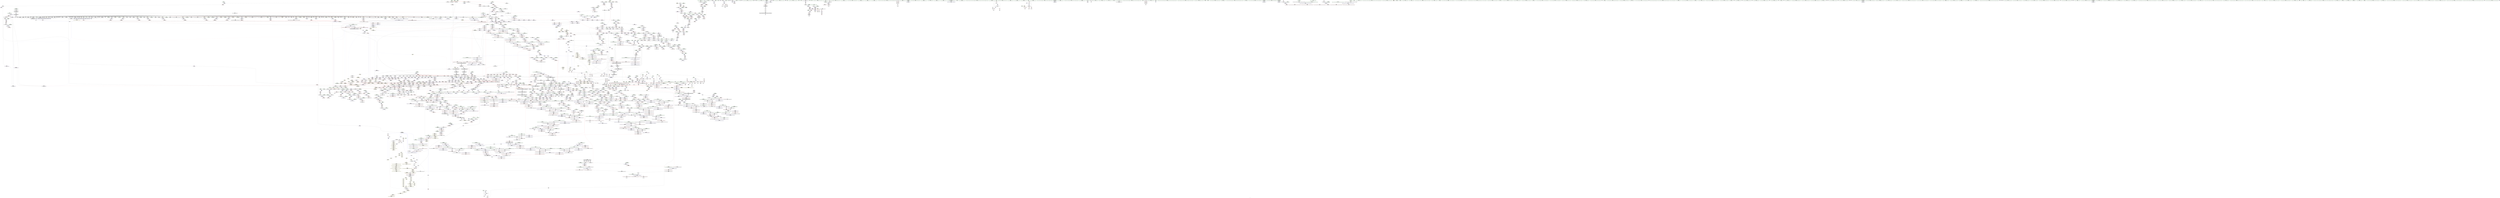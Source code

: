 digraph "SVFG" {
	label="SVFG";

	Node0x562031e93d20 [shape=record,color=grey,label="{NodeID: 0\nNullPtr}"];
	Node0x562031e93d20 -> Node0x562032794360[style=solid];
	Node0x562031e93d20 -> Node0x562032794460[style=solid];
	Node0x562031e93d20 -> Node0x562032794530[style=solid];
	Node0x562031e93d20 -> Node0x562032794600[style=solid];
	Node0x562031e93d20 -> Node0x5620327946d0[style=solid];
	Node0x562031e93d20 -> Node0x5620327947a0[style=solid];
	Node0x562031e93d20 -> Node0x562032794870[style=solid];
	Node0x562031e93d20 -> Node0x562032794940[style=solid];
	Node0x562031e93d20 -> Node0x562032794a10[style=solid];
	Node0x562031e93d20 -> Node0x562032794ae0[style=solid];
	Node0x562031e93d20 -> Node0x562032794bb0[style=solid];
	Node0x562031e93d20 -> Node0x562032794c80[style=solid];
	Node0x562031e93d20 -> Node0x562032794d50[style=solid];
	Node0x562031e93d20 -> Node0x562032794e20[style=solid];
	Node0x562031e93d20 -> Node0x562032794ef0[style=solid];
	Node0x562031e93d20 -> Node0x562032794fc0[style=solid];
	Node0x562031e93d20 -> Node0x562032795090[style=solid];
	Node0x562031e93d20 -> Node0x562032795160[style=solid];
	Node0x562031e93d20 -> Node0x562032795230[style=solid];
	Node0x562031e93d20 -> Node0x562032795300[style=solid];
	Node0x562031e93d20 -> Node0x5620327953d0[style=solid];
	Node0x562031e93d20 -> Node0x5620327954a0[style=solid];
	Node0x562031e93d20 -> Node0x562032795570[style=solid];
	Node0x562031e93d20 -> Node0x562032795640[style=solid];
	Node0x562031e93d20 -> Node0x562032795710[style=solid];
	Node0x562031e93d20 -> Node0x5620327957e0[style=solid];
	Node0x562031e93d20 -> Node0x5620327958b0[style=solid];
	Node0x562031e93d20 -> Node0x562032795980[style=solid];
	Node0x562031e93d20 -> Node0x562032795a50[style=solid];
	Node0x562031e93d20 -> Node0x562032795b20[style=solid];
	Node0x562031e93d20 -> Node0x562032795bf0[style=solid];
	Node0x562031e93d20 -> Node0x562032795cc0[style=solid];
	Node0x562031e93d20 -> Node0x562032795d90[style=solid];
	Node0x562031e93d20 -> Node0x562032795e60[style=solid];
	Node0x562031e93d20 -> Node0x562032795f30[style=solid];
	Node0x562031e93d20 -> Node0x562032796000[style=solid];
	Node0x562031e93d20 -> Node0x5620327960d0[style=solid];
	Node0x562031e93d20 -> Node0x5620327961a0[style=solid];
	Node0x562031e93d20 -> Node0x562032796270[style=solid];
	Node0x562031e93d20 -> Node0x562032796340[style=solid];
	Node0x562031e93d20 -> Node0x562032796410[style=solid];
	Node0x562031e93d20 -> Node0x5620327964e0[style=solid];
	Node0x562031e93d20 -> Node0x5620327965b0[style=solid];
	Node0x562031e93d20 -> Node0x562032796680[style=solid];
	Node0x562031e93d20 -> Node0x562032796750[style=solid];
	Node0x562031e93d20 -> Node0x562032796820[style=solid];
	Node0x562031e93d20 -> Node0x5620327968f0[style=solid];
	Node0x562031e93d20 -> Node0x5620327969c0[style=solid];
	Node0x562031e93d20 -> Node0x562032796a90[style=solid];
	Node0x562031e93d20 -> Node0x562032796b60[style=solid];
	Node0x562031e93d20 -> Node0x562032796c30[style=solid];
	Node0x562031e93d20 -> Node0x562032796d00[style=solid];
	Node0x562031e93d20 -> Node0x562032796dd0[style=solid];
	Node0x562031e93d20 -> Node0x562032796ea0[style=solid];
	Node0x562031e93d20 -> Node0x562032796f70[style=solid];
	Node0x562031e93d20 -> Node0x562032797040[style=solid];
	Node0x562031e93d20 -> Node0x562032797110[style=solid];
	Node0x562031e93d20 -> Node0x5620327971e0[style=solid];
	Node0x562031e93d20 -> Node0x5620327972b0[style=solid];
	Node0x562031e93d20 -> Node0x562032797380[style=solid];
	Node0x562031e93d20 -> Node0x562032797450[style=solid];
	Node0x562031e93d20 -> Node0x562032797520[style=solid];
	Node0x562031e93d20 -> Node0x5620327975f0[style=solid];
	Node0x562031e93d20 -> Node0x5620327976c0[style=solid];
	Node0x562031e93d20 -> Node0x562032797790[style=solid];
	Node0x562031e93d20 -> Node0x562032797860[style=solid];
	Node0x562031e93d20 -> Node0x562032797930[style=solid];
	Node0x562031e93d20 -> Node0x562032797a00[style=solid];
	Node0x562031e93d20 -> Node0x562032797ad0[style=solid];
	Node0x562031e93d20 -> Node0x562032797ba0[style=solid];
	Node0x562031e93d20 -> Node0x562032797c70[style=solid];
	Node0x562031e93d20 -> Node0x562032797d40[style=solid];
	Node0x562031e93d20 -> Node0x562032797e10[style=solid];
	Node0x562031e93d20 -> Node0x562032797ee0[style=solid];
	Node0x562031e93d20 -> Node0x562032797fb0[style=solid];
	Node0x562031e93d20 -> Node0x562032798080[style=solid];
	Node0x562031e93d20 -> Node0x562032798150[style=solid];
	Node0x562031e93d20 -> Node0x562032798220[style=solid];
	Node0x562031e93d20 -> Node0x5620327982f0[style=solid];
	Node0x562031e93d20 -> Node0x5620327983c0[style=solid];
	Node0x562031e93d20 -> Node0x562032798490[style=solid];
	Node0x562031e93d20 -> Node0x562032798560[style=solid];
	Node0x562031e93d20 -> Node0x5620327a4e30[style=solid];
	Node0x562031e93d20 -> Node0x5620327ac360[style=solid];
	Node0x562031e93d20 -> Node0x5620327ac430[style=solid];
	Node0x562031e93d20 -> Node0x5620327ac500[style=solid];
	Node0x562031e93d20 -> Node0x5620327ef450[style=solid];
	Node0x562031e93d20 -> Node0x5620327ef520[style=solid];
	Node0x562031e93d20 -> Node0x5620327ef5f0[style=solid];
	Node0x562031e93d20 -> Node0x562032830f20[style=solid];
	Node0x562031e93d20 -> Node0x5620328314c0[style=solid];
	Node0x562031e93d20 -> Node0x5620327d22d0[style=solid];
	Node0x562031e93d20 -> Node0x5620327d2450[style=solid];
	Node0x562031e93d20:s64 -> Node0x562032a19870[style=solid,color=red];
	Node0x562031e93d20:s64 -> Node0x562032a110c0[style=solid,color=red];
	Node0x562032a1f520 [shape=record,color=black,label="{NodeID: 4871\n2564 = PHI(2556, )\n0th arg _ZNSt22__uninitialized_fill_nILb1EE15__uninit_fill_nIPdmdEET_S3_T0_RKT1_ }"];
	Node0x562032a1f520 -> Node0x5620327f2e00[style=solid];
	Node0x5620327a03e0 [shape=record,color=red,label="{NodeID: 1550\n2878\<--2877\n\<--coerce.dive\n_ZNSt6vectorIdSaIdEE3endEv\n}"];
	Node0x5620327a03e0 -> Node0x56203278a9e0[style=solid];
	Node0x56203277e720 [shape=record,color=green,label="{NodeID: 443\n2867\<--2868\nretval\<--retval_field_insensitive\n_ZNSt6vectorIdSaIdEE3endEv\n|{|<s1>229}}"];
	Node0x56203277e720 -> Node0x5620327b7280[style=solid];
	Node0x56203277e720:s1 -> Node0x562032a12490[style=solid,color=red];
	Node0x5620327d13d0 [shape=record,color=grey,label="{NodeID: 3100\n1321 = Binary(1320, 1322, )\n}"];
	Node0x5620327d13d0 -> Node0x56203279d660[style=solid];
	Node0x5620327f5d20 [shape=record,color=blue, style = dotted,label="{NodeID: 1993\n3506\<--3508\noffset_0\<--dummyVal\n_ZNSt20__uninitialized_copyILb1EE13__uninit_copyIN9__gnu_cxx17__normal_iteratorIPKdSt6vectorIdSaIdEEEEPdEET0_T_SC_SB_\n}"];
	Node0x5620327f5d20 -> Node0x5620327a0f40[style=dashed];
	Node0x56203278d9d0 [shape=record,color=purple,label="{NodeID: 886\n132\<--10\n\<--.str.1\nmain\n}"];
	Node0x562032a0c6b0 [shape=record,color=black,label="{NodeID: 4650\n2894 = PHI(3397, )\n|{<s0>232}}"];
	Node0x562032a0c6b0:s0 -> Node0x562032a169e0[style=solid,color=red];
	Node0x5620328bbea0 [shape=record,color=yellow,style=double,label="{NodeID: 3543\n229V_1 = ENCHI(MR_229V_0)\npts\{1191 \}\nFun[_ZNSt6vectorIdSaIdEED2Ev]}"];
	Node0x5620328bbea0 -> Node0x5620327aa7c0[style=dashed];
	Node0x5620327c40e0 [shape=record,color=red,label="{NodeID: 1329\n1139\<--1138\n\<--_M_start53\n_ZNSt6vectorIdSaIdEEaSERKS1_\n}"];
	Node0x5620327c40e0 -> Node0x5620327bb860[style=solid];
	Node0x562032776810 [shape=record,color=green,label="{NodeID: 222\n1500\<--1501\n_ZNSaIdEC2ERKS_\<--_ZNSaIdEC2ERKS__field_insensitive\n}"];
	Node0x5620327ab8d0 [shape=record,color=blue,label="{NodeID: 1772\n1386\<--1383\nthis.addr\<--this\n_ZNSt12_Vector_baseIdSaIdEEC2EmRKS0_\n}"];
	Node0x5620327ab8d0 -> Node0x5620327c5d50[style=dashed];
	Node0x56203279a4d0 [shape=record,color=black,label="{NodeID: 665\n501\<--500\nconv168\<--\nmain\n}"];
	Node0x56203279a4d0 -> Node0x5620327d1250[style=solid];
	Node0x5620328f0c30 [shape=record,color=black,label="{NodeID: 3322\nMR_24V_2 = PHI(MR_24V_7, MR_24V_1, )\npts\{85 \}\n}"];
	Node0x5620328f0c30 -> Node0x5620327a5a90[style=dashed];
	Node0x5620327b8d50 [shape=record,color=purple,label="{NodeID: 1108\n3087\<--3059\ncoerce.dive11\<--agg.tmp5\n_ZSt4copyIN9__gnu_cxx17__normal_iteratorIPKdSt6vectorIdSaIdEEEEPdET0_T_SA_S9_\n}"];
	Node0x5620327b8d50 -> Node0x5620327a1420[style=solid];
	Node0x562031e93c90 [shape=record,color=green,label="{NodeID: 1\n7\<--1\n__dso_handle\<--dummyObj\nGlob }"];
	Node0x562032a1f630 [shape=record,color=black,label="{NodeID: 4872\n2565 = PHI(2557, )\n1st arg _ZNSt22__uninitialized_fill_nILb1EE15__uninit_fill_nIPdmdEET_S3_T0_RKT1_ }"];
	Node0x562032a1f630 -> Node0x5620327f2ed0[style=solid];
	Node0x5620327a04b0 [shape=record,color=red,label="{NodeID: 1551\n2893\<--2884\n\<--__first.addr\n_ZSt4copyIPdS0_ET0_T_S2_S1_\n|{<s0>230}}"];
	Node0x5620327a04b0:s0 -> Node0x562032a20390[style=solid,color=red];
	Node0x56203277e7f0 [shape=record,color=green,label="{NodeID: 444\n2869\<--2870\nthis.addr\<--this.addr_field_insensitive\n_ZNSt6vectorIdSaIdEE3endEv\n}"];
	Node0x56203277e7f0 -> Node0x5620327a0310[style=solid];
	Node0x56203277e7f0 -> Node0x5620327f4a70[style=solid];
	Node0x5620327d1550 [shape=record,color=grey,label="{NodeID: 3101\n474 = Binary(473, 214, )\n}"];
	Node0x5620327d1550 -> Node0x56203279a330[style=solid];
	Node0x5620327f5df0 [shape=record,color=blue, style = dotted,label="{NodeID: 1994\n3509\<--3511\noffset_0\<--dummyVal\n_ZNSt20__uninitialized_copyILb1EE13__uninit_copyIN9__gnu_cxx17__normal_iteratorIPKdSt6vectorIdSaIdEEEEPdEET0_T_SC_SB_\n}"];
	Node0x5620327f5df0 -> Node0x5620327a1010[style=dashed];
	Node0x56203278daa0 [shape=record,color=purple,label="{NodeID: 887\n137\<--13\n\<--.str.2\nmain\n}"];
	Node0x562032a0c7f0 [shape=record,color=black,label="{NodeID: 4651\n2898 = PHI(3397, )\n|{<s0>232}}"];
	Node0x562032a0c7f0:s0 -> Node0x562032a16af0[style=solid,color=red];
	Node0x5620328fc090 [shape=record,color=yellow,style=double,label="{NodeID: 3544\n107V_1 = ENCHI(MR_107V_0)\npts\{770000 1090000 1170000 \}\nFun[_ZNSt6vectorIdSaIdEED2Ev]|{|<s1>128|<s2>129}}"];
	Node0x5620328fc090 -> Node0x5620327c4760[style=dashed];
	Node0x5620328fc090:s1 -> Node0x5620328b9680[style=dashed,color=red];
	Node0x5620328fc090:s2 -> Node0x5620328b9680[style=dashed,color=red];
	Node0x5620327c41b0 [shape=record,color=red,label="{NodeID: 1330\n1145\<--1144\n\<--_M_start57\n_ZNSt6vectorIdSaIdEEaSERKS1_\n|{<s0>122}}"];
	Node0x5620327c41b0:s0 -> Node0x562032a16640[style=solid,color=red];
	Node0x562032776910 [shape=record,color=green,label="{NodeID: 223\n1512\<--1513\nthis.addr\<--this.addr_field_insensitive\n_ZNSt12_Vector_baseIdSaIdEE17_M_create_storageEm\n}"];
	Node0x562032776910 -> Node0x5620327c6980[style=solid];
	Node0x562032776910 -> Node0x5620327ac5d0[style=solid];
	Node0x5620327ab9a0 [shape=record,color=blue,label="{NodeID: 1773\n1388\<--1384\n__n.addr\<--__n\n_ZNSt12_Vector_baseIdSaIdEEC2EmRKS0_\n}"];
	Node0x5620327ab9a0 -> Node0x5620327c5e20[style=dashed];
	Node0x56203279a5a0 [shape=record,color=black,label="{NodeID: 666\n510\<--509\nconv174\<--sub173\nmain\n|{<s0>58}}"];
	Node0x56203279a5a0:s0 -> Node0x562032a1d0e0[style=solid,color=red];
	Node0x5620328f1130 [shape=record,color=black,label="{NodeID: 3323\nMR_26V_2 = PHI(MR_26V_6, MR_26V_1, )\npts\{87 \}\n}"];
	Node0x5620328f1130 -> Node0x5620327a5b60[style=dashed];
	Node0x5620327b8e20 [shape=record,color=purple,label="{NodeID: 1109\n3079\<--3061\ncoerce.dive7\<--agg.tmp6\n_ZSt4copyIN9__gnu_cxx17__normal_iteratorIPKdSt6vectorIdSaIdEEEEPdET0_T_SA_S9_\n}"];
	Node0x5620327b8e20 -> Node0x5620327a1280[style=solid];
	Node0x5620326fec80 [shape=record,color=green,label="{NodeID: 2\n8\<--1\n.str\<--dummyObj\nGlob }"];
	Node0x562032a1f740 [shape=record,color=black,label="{NodeID: 4873\n2566 = PHI(2558, )\n2nd arg _ZNSt22__uninitialized_fill_nILb1EE15__uninit_fill_nIPdmdEET_S3_T0_RKT1_ }"];
	Node0x562032a1f740 -> Node0x5620327f2fa0[style=solid];
	Node0x5620328bae90 [shape=record,color=yellow,style=double,label="{NodeID: 3766\n54V_1 = ENCHI(MR_54V_0)\npts\{2233 \}\nFun[_ZNSt27__uninitialized_default_n_1ILb1EE18__uninit_default_nIPimEET_S3_T0_]|{<s0>193}}"];
	Node0x5620328bae90:s0 -> Node0x5620328baa00[style=dashed,color=red];
	Node0x5620327a0580 [shape=record,color=red,label="{NodeID: 1552\n2897\<--2886\n\<--__last.addr\n_ZSt4copyIPdS0_ET0_T_S2_S1_\n|{<s0>231}}"];
	Node0x5620327a0580:s0 -> Node0x562032a20390[style=solid,color=red];
	Node0x56203277e8c0 [shape=record,color=green,label="{NodeID: 445\n2884\<--2885\n__first.addr\<--__first.addr_field_insensitive\n_ZSt4copyIPdS0_ET0_T_S2_S1_\n}"];
	Node0x56203277e8c0 -> Node0x5620327a04b0[style=solid];
	Node0x56203277e8c0 -> Node0x5620327f4b40[style=solid];
	Node0x5620327d16d0 [shape=record,color=grey,label="{NodeID: 3102\n2362 = Binary(2361, 325, )\n}"];
	Node0x5620327d16d0 -> Node0x5620327f14d0[style=solid];
	Node0x5620327f5ec0 [shape=record,color=blue,label="{NodeID: 1995\n3063\<--3046\ncoerce.dive\<--__first.coerce\n_ZSt4copyIN9__gnu_cxx17__normal_iteratorIPKdSt6vectorIdSaIdEEEEPdET0_T_SA_S9_\n}"];
	Node0x5620327f5ec0 -> Node0x5620327a4340[style=dashed];
	Node0x56203278db70 [shape=record,color=purple,label="{NodeID: 888\n138\<--15\n\<--.str.3\nmain\n}"];
	Node0x562032a0c930 [shape=record,color=black,label="{NodeID: 4652\n2900 = PHI(3374, )\n}"];
	Node0x562032a0c930 -> Node0x56203278aab0[style=solid];
	Node0x5620328fc1d0 [shape=record,color=yellow,style=double,label="{NodeID: 3545\n191V_1 = ENCHI(MR_191V_0)\npts\{770001 1090001 1170001 \}\nFun[_ZNSt6vectorIdSaIdEED2Ev]}"];
	Node0x5620328fc1d0 -> Node0x5620327c4830[style=dashed];
	Node0x5620327c4280 [shape=record,color=red,label="{NodeID: 1331\n1153\<--1152\n\<--_M_start60\n_ZNSt6vectorIdSaIdEEaSERKS1_\n}"];
	Node0x5620327c4280 -> Node0x5620327bb930[style=solid];
	Node0x5620327769e0 [shape=record,color=green,label="{NodeID: 224\n1514\<--1515\n__n.addr\<--__n.addr_field_insensitive\n_ZNSt12_Vector_baseIdSaIdEE17_M_create_storageEm\n}"];
	Node0x5620327769e0 -> Node0x5620327c6a50[style=solid];
	Node0x5620327769e0 -> Node0x5620327c6b20[style=solid];
	Node0x5620327769e0 -> Node0x5620327ac6a0[style=solid];
	Node0x5620327aba70 [shape=record,color=blue,label="{NodeID: 1774\n1390\<--1385\n__a.addr\<--__a\n_ZNSt12_Vector_baseIdSaIdEEC2EmRKS0_\n}"];
	Node0x5620327aba70 -> Node0x5620327c5ef0[style=dashed];
	Node0x56203279a670 [shape=record,color=black,label="{NodeID: 667\n539\<--538\nconv177\<--\nmain\n}"];
	Node0x5620328f1630 [shape=record,color=black,label="{NodeID: 3324\nMR_28V_2 = PHI(MR_28V_4, MR_28V_1, )\npts\{89 \}\n}"];
	Node0x5620328f1630 -> Node0x5620327a5dd0[style=dashed];
	Node0x5620328f1630 -> Node0x5620327a7e50[style=dashed];
	Node0x5620327b8ef0 [shape=record,color=purple,label="{NodeID: 1110\n3512\<--3068\noffset_0\<--\n}"];
	Node0x5620327b8ef0 -> Node0x5620327f6130[style=solid];
	Node0x562032705e80 [shape=record,color=green,label="{NodeID: 3\n10\<--1\n.str.1\<--dummyObj\nGlob }"];
	Node0x562032a1f850 [shape=record,color=black,label="{NodeID: 4874\n3147 = PHI(3117, 3319, )\n0th arg _ZSt13__copy_move_aILb0EPKdPdET1_T0_S4_S3_ }"];
	Node0x562032a1f850 -> Node0x5620327f6a20[style=solid];
	Node0x5620327a0650 [shape=record,color=red,label="{NodeID: 1553\n2899\<--2888\n\<--__result.addr\n_ZSt4copyIPdS0_ET0_T_S2_S1_\n|{<s0>232}}"];
	Node0x5620327a0650:s0 -> Node0x562032a16c30[style=solid,color=red];
	Node0x56203277e990 [shape=record,color=green,label="{NodeID: 446\n2886\<--2887\n__last.addr\<--__last.addr_field_insensitive\n_ZSt4copyIPdS0_ET0_T_S2_S1_\n}"];
	Node0x56203277e990 -> Node0x5620327a0580[style=solid];
	Node0x56203277e990 -> Node0x5620327f4c10[style=solid];
	Node0x5620327d1850 [shape=record,color=grey,label="{NodeID: 3103\n457 = Binary(456, 214, )\n}"];
	Node0x5620327d1850 -> Node0x56203279a260[style=solid];
	Node0x5620327f5f90 [shape=record,color=blue,label="{NodeID: 1996\n3065\<--3047\ncoerce.dive1\<--__last.coerce\n_ZSt4copyIN9__gnu_cxx17__normal_iteratorIPKdSt6vectorIdSaIdEEEEPdET0_T_SA_S9_\n}"];
	Node0x5620327f5f90 -> Node0x5620327a4410[style=dashed];
	Node0x56203278dc40 [shape=record,color=purple,label="{NodeID: 889\n287\<--22\n\<--.str.4\nmain\n}"];
	Node0x562032a0ca70 [shape=record,color=black,label="{NodeID: 4653\n2924 = PHI(3425, )\n}"];
	Node0x562032a0ca70 -> Node0x56203278ab80[style=solid];
	Node0x5620328fc310 [shape=record,color=yellow,style=double,label="{NodeID: 3546\n193V_1 = ENCHI(MR_193V_0)\npts\{770002 1090002 1170002 \}\nFun[_ZNSt6vectorIdSaIdEED2Ev]|{<s0>128|<s1>129}}"];
	Node0x5620328fc310:s0 -> Node0x5620328b97c0[style=dashed,color=red];
	Node0x5620328fc310:s1 -> Node0x5620328b97c0[style=dashed,color=red];
	Node0x5620327c4350 [shape=record,color=red,label="{NodeID: 1332\n1160\<--1159\n\<--_M_finish64\n_ZNSt6vectorIdSaIdEEaSERKS1_\n|{<s0>125}}"];
	Node0x5620327c4350:s0 -> Node0x562032a1ded0[style=solid,color=red];
	Node0x562032776ab0 [shape=record,color=green,label="{NodeID: 225\n1521\<--1522\n_ZNSt12_Vector_baseIdSaIdEE11_M_allocateEm\<--_ZNSt12_Vector_baseIdSaIdEE11_M_allocateEm_field_insensitive\n}"];
	Node0x5620327abb40 [shape=record,color=blue,label="{NodeID: 1775\n1392\<--1411\nexn.slot\<--\n_ZNSt12_Vector_baseIdSaIdEEC2EmRKS0_\n}"];
	Node0x5620327abb40 -> Node0x5620327c5fc0[style=dashed];
	Node0x56203279a740 [shape=record,color=black,label="{NodeID: 668\n542\<--541\nconv180\<--\nmain\n}"];
	Node0x56203279a740 -> Node0x562032832180[style=solid];
	Node0x5620328f1b30 [shape=record,color=black,label="{NodeID: 3325\nMR_30V_2 = PHI(MR_30V_5, MR_30V_1, )\npts\{91 \}\n}"];
	Node0x5620328f1b30 -> Node0x5620327a5ea0[style=dashed];
	Node0x5620328f1b30 -> Node0x5620328f1b30[style=dashed];
	Node0x5620327b8fc0 [shape=record,color=purple,label="{NodeID: 1111\n3513\<--3069\noffset_0\<--\n}"];
	Node0x5620327b8fc0 -> Node0x5620327a4340[style=solid];
	Node0x562032730a00 [shape=record,color=green,label="{NodeID: 4\n12\<--1\nstdin\<--dummyObj\nGlob }"];
	Node0x562032a1f9a0 [shape=record,color=black,label="{NodeID: 4875\n3148 = PHI(3125, 3325, )\n1st arg _ZSt13__copy_move_aILb0EPKdPdET1_T0_S4_S3_ }"];
	Node0x562032a1f9a0 -> Node0x5620327f6af0[style=solid];
	Node0x5620327a0720 [shape=record,color=red,label="{NodeID: 1554\n2921\<--2909\n\<--__first.addr\n_ZSt22__uninitialized_copy_aIPdS0_dET0_T_S2_S1_RSaIT1_E\n|{<s0>233}}"];
	Node0x5620327a0720:s0 -> Node0x562032a18870[style=solid,color=red];
	Node0x56203277ea60 [shape=record,color=green,label="{NodeID: 447\n2888\<--2889\n__result.addr\<--__result.addr_field_insensitive\n_ZSt4copyIPdS0_ET0_T_S2_S1_\n}"];
	Node0x56203277ea60 -> Node0x5620327a0650[style=solid];
	Node0x56203277ea60 -> Node0x5620327f4ce0[style=solid];
	Node0x5620327d19d0 [shape=record,color=grey,label="{NodeID: 3104\n1366 = Binary(1364, 1365, )\n}"];
	Node0x5620327d19d0 -> Node0x56203279d8d0[style=solid];
	Node0x5620327f6060 [shape=record,color=blue,label="{NodeID: 1997\n3053\<--3048\n__result.addr\<--__result\n_ZSt4copyIN9__gnu_cxx17__normal_iteratorIPKdSt6vectorIdSaIdEEEEPdET0_T_SA_S9_\n}"];
	Node0x5620327f6060 -> Node0x5620327a10e0[style=dashed];
	Node0x56203278dd10 [shape=record,color=purple,label="{NodeID: 890\n594\<--22\n\<--.str.4\nmain\n}"];
	Node0x562032a0cbb0 [shape=record,color=black,label="{NodeID: 4654\n2962 = PHI(2974, )\n}"];
	Node0x562032a0cbb0 -> Node0x56203278af90[style=solid];
	Node0x5620327c4420 [shape=record,color=red,label="{NodeID: 1333\n1164\<--1163\n\<--_M_finish66\n_ZNSt6vectorIdSaIdEEaSERKS1_\n|{<s0>125}}"];
	Node0x5620327c4420:s0 -> Node0x562032a1dfe0[style=solid,color=red];
	Node0x562032776bb0 [shape=record,color=green,label="{NodeID: 226\n1543\<--1544\nthis.addr\<--this.addr_field_insensitive\n_ZNSt12_Vector_baseIdSaIdEE12_Vector_implD2Ev\n}"];
	Node0x562032776bb0 -> Node0x5620327c6d90[style=solid];
	Node0x562032776bb0 -> Node0x5620327ac9e0[style=solid];
	Node0x5620327abc10 [shape=record,color=blue,label="{NodeID: 1776\n1394\<--1413\nehselector.slot\<--\n_ZNSt12_Vector_baseIdSaIdEEC2EmRKS0_\n}"];
	Node0x5620327abc10 -> Node0x5620327c6090[style=dashed];
	Node0x56203279a810 [shape=record,color=black,label="{NodeID: 669\n554\<--553\nconv187\<--\nmain\n|{<s0>63}}"];
	Node0x56203279a810:s0 -> Node0x562032a1e9a0[style=solid,color=red];
	Node0x5620328f2030 [shape=record,color=black,label="{NodeID: 3326\nMR_32V_2 = PHI(MR_32V_5, MR_32V_1, )\npts\{93 \}\n}"];
	Node0x5620328f2030 -> Node0x5620327a5f70[style=dashed];
	Node0x5620328f2030 -> Node0x5620328f2030[style=dashed];
	Node0x5620327b9090 [shape=record,color=purple,label="{NodeID: 1112\n3515\<--3076\noffset_0\<--\n}"];
	Node0x5620327b9090 -> Node0x5620327f62d0[style=solid];
	Node0x562032730a90 [shape=record,color=green,label="{NodeID: 5\n13\<--1\n.str.2\<--dummyObj\nGlob }"];
	Node0x562032a1faf0 [shape=record,color=black,label="{NodeID: 4876\n3149 = PHI(3127, 3331, )\n2nd arg _ZSt13__copy_move_aILb0EPKdPdET1_T0_S4_S3_ }"];
	Node0x562032a1faf0 -> Node0x5620327f6bc0[style=solid];
	Node0x5620327a07f0 [shape=record,color=red,label="{NodeID: 1555\n2922\<--2911\n\<--__last.addr\n_ZSt22__uninitialized_copy_aIPdS0_dET0_T_S2_S1_RSaIT1_E\n|{<s0>233}}"];
	Node0x5620327a07f0:s0 -> Node0x562032a189b0[style=solid,color=red];
	Node0x56203277eb30 [shape=record,color=green,label="{NodeID: 448\n2895\<--2896\n_ZSt12__miter_baseIPdET_S1_\<--_ZSt12__miter_baseIPdET_S1__field_insensitive\n}"];
	Node0x5620327d1b50 [shape=record,color=grey,label="{NodeID: 3105\n826 = Binary(825, 827, )\n}"];
	Node0x5620327d1b50 -> Node0x562032831a60[style=solid];
	Node0x5620327f6130 [shape=record,color=blue, style = dotted,label="{NodeID: 1998\n3512\<--3514\noffset_0\<--dummyVal\n_ZSt4copyIN9__gnu_cxx17__normal_iteratorIPKdSt6vectorIdSaIdEEEEPdET0_T_SA_S9_\n}"];
	Node0x5620327f6130 -> Node0x5620327a11b0[style=dashed];
	Node0x56203278dde0 [shape=record,color=purple,label="{NodeID: 891\n296\<--24\n\<--.str.5\nmain\n}"];
	Node0x562032a0ccf0 [shape=record,color=black,label="{NodeID: 4655\n3117 = PHI(3169, )\n|{<s0>253}}"];
	Node0x562032a0ccf0:s0 -> Node0x562032a1f850[style=solid,color=red];
	Node0x5620327c44f0 [shape=record,color=red,label="{NodeID: 1334\n1175\<--1174\n\<--_M_start71\n_ZNSt6vectorIdSaIdEEaSERKS1_\n}"];
	Node0x5620327c44f0 -> Node0x5620327bba00[style=solid];
	Node0x562032776c80 [shape=record,color=green,label="{NodeID: 227\n1553\<--1554\nthis.addr\<--this.addr_field_insensitive\n_ZNSaIdEC2ERKS_\n}"];
	Node0x562032776c80 -> Node0x5620327c6e60[style=solid];
	Node0x562032776c80 -> Node0x5620327acab0[style=solid];
	Node0x5620327abce0 [shape=record,color=blue,label="{NodeID: 1777\n1427\<--1425\nthis.addr\<--this\n_ZNSt6vectorIdSaIdEE21_M_default_initializeEm\n}"];
	Node0x5620327abce0 -> Node0x5620327c6160[style=dashed];
	Node0x56203279a8e0 [shape=record,color=black,label="{NodeID: 670\n558\<--557\nconv189\<--\nmain\n|{<s0>64}}"];
	Node0x56203279a8e0:s0 -> Node0x562032a1e9a0[style=solid,color=red];
	Node0x5620328f2530 [shape=record,color=black,label="{NodeID: 3327\nMR_34V_2 = PHI(MR_34V_4, MR_34V_1, )\npts\{103 \}\n}"];
	Node0x5620328f2530 -> Node0x5620327a6380[style=dashed];
	Node0x5620328f2530 -> Node0x5620328f2530[style=dashed];
	Node0x5620327b9160 [shape=record,color=purple,label="{NodeID: 1113\n3516\<--3077\noffset_0\<--\n}"];
	Node0x5620327b9160 -> Node0x5620327a4410[style=solid];
	Node0x562032731150 [shape=record,color=green,label="{NodeID: 6\n15\<--1\n.str.3\<--dummyObj\nGlob }"];
	Node0x562032a1fc40 [shape=record,color=black,label="{NodeID: 4877\n2038 = PHI(889, 1247, 1255, )\n0th arg _ZNSt12_Vector_baseIiSaIiEED2Ev }"];
	Node0x562032a1fc40 -> Node0x5620327ef040[style=solid];
	Node0x5620328bb240 [shape=record,color=yellow,style=double,label="{NodeID: 3770\n52V_1 = ENCHI(MR_52V_0)\npts\{1644 \}\nFun[_ZNSt22__uninitialized_fill_nILb1EE15__uninit_fill_nIPdmdEET_S3_T0_RKT1_]|{<s0>205}}"];
	Node0x5620328bb240:s0 -> Node0x5620328fce00[style=dashed,color=red];
	Node0x5620327a08c0 [shape=record,color=red,label="{NodeID: 1556\n2923\<--2913\n\<--__result.addr\n_ZSt22__uninitialized_copy_aIPdS0_dET0_T_S2_S1_RSaIT1_E\n|{<s0>233}}"];
	Node0x5620327a08c0:s0 -> Node0x562032a18af0[style=solid,color=red];
	Node0x56203277ec30 [shape=record,color=green,label="{NodeID: 449\n2901\<--2902\n_ZSt14__copy_move_a2ILb0EPdS0_ET1_T0_S2_S1_\<--_ZSt14__copy_move_a2ILb0EPdS0_ET1_T0_S2_S1__field_insensitive\n}"];
	Node0x5620327d1cd0 [shape=record,color=grey,label="{NodeID: 3106\n1353 = Binary(1351, 1352, )\n}"];
	Node0x5620327d1cd0 -> Node0x56203279d800[style=solid];
	Node0x5620327f6200 [shape=record,color=blue,label="{NodeID: 1999\n3074\<--3073\ncoerce.dive4\<--call\n_ZSt4copyIN9__gnu_cxx17__normal_iteratorIPKdSt6vectorIdSaIdEEEEPdET0_T_SA_S9_\n}"];
	Node0x5620327f6200 -> Node0x5620327a1350[style=dashed];
	Node0x56203278deb0 [shape=record,color=purple,label="{NodeID: 892\n599\<--24\n\<--.str.5\nmain\n}"];
	Node0x562032a0ce30 [shape=record,color=black,label="{NodeID: 4656\n3125 = PHI(3169, )\n|{<s0>253}}"];
	Node0x562032a0ce30:s0 -> Node0x562032a1f9a0[style=solid,color=red];
	Node0x5620327c45c0 [shape=record,color=red,label="{NodeID: 1335\n1193\<--1186\nthis1\<--this.addr\n_ZNSt6vectorIdSaIdEED2Ev\n}"];
	Node0x5620327c45c0 -> Node0x56203279cca0[style=solid];
	Node0x5620327c45c0 -> Node0x56203279cd70[style=solid];
	Node0x5620327c45c0 -> Node0x56203279ce40[style=solid];
	Node0x5620327c45c0 -> Node0x56203279cf10[style=solid];
	Node0x5620327c45c0 -> Node0x56203279cfe0[style=solid];
	Node0x562032776d50 [shape=record,color=green,label="{NodeID: 228\n1555\<--1556\n__a.addr\<--__a.addr_field_insensitive\n_ZNSaIdEC2ERKS_\n}"];
	Node0x562032776d50 -> Node0x5620327c6f30[style=solid];
	Node0x562032776d50 -> Node0x5620327acb80[style=solid];
	Node0x5620327abdb0 [shape=record,color=blue,label="{NodeID: 1778\n1429\<--1426\n__n.addr\<--__n\n_ZNSt6vectorIdSaIdEE21_M_default_initializeEm\n}"];
	Node0x5620327abdb0 -> Node0x5620327c6230[style=dashed];
	Node0x56203279a9b0 [shape=record,color=black,label="{NodeID: 671\n563\<--562\nconv191\<--\nmain\n|{<s0>65}}"];
	Node0x56203279a9b0:s0 -> Node0x562032a1e9a0[style=solid,color=red];
	Node0x5620328f2a30 [shape=record,color=black,label="{NodeID: 3328\nMR_36V_2 = PHI(MR_36V_4, MR_36V_1, )\npts\{105 \}\n}"];
	Node0x5620328f2a30 -> Node0x5620327a6450[style=dashed];
	Node0x5620328f2a30 -> Node0x5620328f2a30[style=dashed];
	Node0x5620327b9230 [shape=record,color=purple,label="{NodeID: 1114\n3107\<--3097\ncoerce.dive\<--__first\n_ZSt14__copy_move_a2ILb0EN9__gnu_cxx17__normal_iteratorIPKdSt6vectorIdSaIdEEEEPdET1_T0_SA_S9_\n}"];
	Node0x5620327b9230 -> Node0x5620327f6470[style=solid];
	Node0x5620327311e0 [shape=record,color=green,label="{NodeID: 7\n17\<--1\nstdout\<--dummyObj\nGlob }"];
	Node0x562032a1fdd0 [shape=record,color=black,label="{NodeID: 4878\n3170 = PHI(3116, 3124, 3318, 3324, )\n0th arg _ZSt12__niter_baseIPKdSt6vectorIdSaIdEEET_N9__gnu_cxx17__normal_iteratorIS5_T0_EE }"];
	Node0x562032a1fdd0 -> Node0x5620327f6d60[style=solid];
	Node0x5620327a0990 [shape=record,color=red,label="{NodeID: 1557\n2957\<--2937\n\<--__result.addr\n_ZSt22__uninitialized_copy_aIN9__gnu_cxx17__normal_iteratorIPKdSt6vectorIdSaIdEEEEPddET0_T_SA_S9_RSaIT1_E\n|{<s0>236}}"];
	Node0x5620327a0990:s0 -> Node0x562032a15480[style=solid,color=red];
	Node0x56203277ed30 [shape=record,color=green,label="{NodeID: 450\n2909\<--2910\n__first.addr\<--__first.addr_field_insensitive\n_ZSt22__uninitialized_copy_aIPdS0_dET0_T_S2_S1_RSaIT1_E\n}"];
	Node0x56203277ed30 -> Node0x5620327a0720[style=solid];
	Node0x56203277ed30 -> Node0x5620327f4db0[style=solid];
	Node0x5620327d1e50 [shape=record,color=grey,label="{NodeID: 3107\n440 = Binary(439, 214, )\n}"];
	Node0x5620327d1e50 -> Node0x5620327a6930[style=solid];
	Node0x5620327f62d0 [shape=record,color=blue, style = dotted,label="{NodeID: 2000\n3515\<--3517\noffset_0\<--dummyVal\n_ZSt4copyIN9__gnu_cxx17__normal_iteratorIPKdSt6vectorIdSaIdEEEEPdET0_T_SA_S9_\n}"];
	Node0x5620327f62d0 -> Node0x5620327a1280[style=dashed];
	Node0x56203278df80 [shape=record,color=purple,label="{NodeID: 893\n3470\<--26\nllvm.global_ctors_0\<--llvm.global_ctors\nGlob }"];
	Node0x56203278df80 -> Node0x5620327a4c30[style=solid];
	Node0x562032a0cf70 [shape=record,color=black,label="{NodeID: 4657\n3127 = PHI(1786, )\n|{<s0>253}}"];
	Node0x562032a0cf70:s0 -> Node0x562032a1faf0[style=solid,color=red];
	Node0x5620327c4690 [shape=record,color=red,label="{NodeID: 1336\n1216\<--1188\nexn\<--exn.slot\n_ZNSt6vectorIdSaIdEED2Ev\n|{<s0>130}}"];
	Node0x5620327c4690:s0 -> Node0x562032a141b0[style=solid,color=red];
	Node0x56203277f4e0 [shape=record,color=green,label="{NodeID: 229\n1564\<--1565\n_ZN9__gnu_cxx13new_allocatorIdEC2ERKS1_\<--_ZN9__gnu_cxx13new_allocatorIdEC2ERKS1__field_insensitive\n}"];
	Node0x5620327abe80 [shape=record,color=blue,label="{NodeID: 1779\n1446\<--1441\n_M_finish\<--call2\n_ZNSt6vectorIdSaIdEE21_M_default_initializeEm\n|{<s0>87}}"];
	Node0x5620327abe80:s0 -> Node0x562032948b20[style=dashed,color=blue];
	Node0x56203279aa80 [shape=record,color=black,label="{NodeID: 672\n582\<--581\nconv202\<--\nmain\n|{<s0>67}}"];
	Node0x56203279aa80:s0 -> Node0x562032a1e9a0[style=solid,color=red];
	Node0x5620328f2f30 [shape=record,color=black,label="{NodeID: 3329\nMR_38V_2 = PHI(MR_38V_4, MR_38V_1, )\npts\{107 \}\n}"];
	Node0x5620328f2f30 -> Node0x5620327a6c70[style=dashed];
	Node0x5620328f2f30 -> Node0x5620328f2f30[style=dashed];
	Node0x5620327b9300 [shape=record,color=purple,label="{NodeID: 1115\n3109\<--3099\ncoerce.dive1\<--__last\n_ZSt14__copy_move_a2ILb0EN9__gnu_cxx17__normal_iteratorIPKdSt6vectorIdSaIdEEEEPdET1_T0_SA_S9_\n}"];
	Node0x5620327b9300 -> Node0x5620327f6540[style=solid];
	Node0x562032731270 [shape=record,color=green,label="{NodeID: 8\n18\<--1\n_ZSt4cout\<--dummyObj\nGlob }"];
	Node0x562032a20060 [shape=record,color=black,label="{NodeID: 4879\n2866 = PHI(999, )\n0th arg _ZNSt6vectorIdSaIdEE3endEv }"];
	Node0x562032a20060 -> Node0x5620327f4a70[style=solid];
	Node0x5620327a0a60 [shape=record,color=red,label="{NodeID: 1558\n2959\<--2958\n\<--coerce.dive3\n_ZSt22__uninitialized_copy_aIN9__gnu_cxx17__normal_iteratorIPKdSt6vectorIdSaIdEEEEPddET0_T_SA_S9_RSaIT1_E\n|{<s0>236}}"];
	Node0x5620327a0a60:s0 -> Node0x562032a15260[style=solid,color=red];
	Node0x56203277ee00 [shape=record,color=green,label="{NodeID: 451\n2911\<--2912\n__last.addr\<--__last.addr_field_insensitive\n_ZSt22__uninitialized_copy_aIPdS0_dET0_T_S2_S1_RSaIT1_E\n}"];
	Node0x56203277ee00 -> Node0x5620327a07f0[style=solid];
	Node0x56203277ee00 -> Node0x5620327f4e80[style=solid];
	Node0x5620327d1fd0 [shape=record,color=grey,label="{NodeID: 3108\n452 = Binary(451, 214, )\n}"];
	Node0x5620327d1fd0 -> Node0x5620327a6ba0[style=solid];
	Node0x5620327f63a0 [shape=record,color=blue,label="{NodeID: 2001\n3082\<--3081\ncoerce.dive9\<--call8\n_ZSt4copyIN9__gnu_cxx17__normal_iteratorIPKdSt6vectorIdSaIdEEEEPdET0_T_SA_S9_\n}"];
	Node0x5620327f63a0 -> Node0x5620327a1420[style=dashed];
	Node0x56203278e080 [shape=record,color=purple,label="{NodeID: 894\n3471\<--26\nllvm.global_ctors_1\<--llvm.global_ctors\nGlob }"];
	Node0x56203278e080 -> Node0x5620327a4d30[style=solid];
	Node0x562032a0d0b0 [shape=record,color=black,label="{NodeID: 4658\n3128 = PHI(3146, )\n}"];
	Node0x562032a0d0b0 -> Node0x56203278bfd0[style=solid];
	Node0x5620327c4760 [shape=record,color=red,label="{NodeID: 1337\n1197\<--1196\n\<--_M_start\n_ZNSt6vectorIdSaIdEED2Ev\n|{<s0>127}}"];
	Node0x5620327c4760:s0 -> Node0x562032a111d0[style=solid,color=red];
	Node0x56203277f5b0 [shape=record,color=green,label="{NodeID: 230\n1570\<--1571\nthis.addr\<--this.addr_field_insensitive\n_ZN9__gnu_cxx13new_allocatorIdEC2ERKS1_\n}"];
	Node0x56203277f5b0 -> Node0x5620327c7000[style=solid];
	Node0x56203277f5b0 -> Node0x5620327acc50[style=solid];
	Node0x5620327abf50 [shape=record,color=blue,label="{NodeID: 1780\n1451\<--1450\nthis.addr\<--this\n_ZNSt12_Vector_baseIdSaIdEED2Ev\n}"];
	Node0x5620327abf50 -> Node0x5620327c63d0[style=dashed];
	Node0x56203279ab50 [shape=record,color=black,label="{NodeID: 673\n602\<--601\nconv216\<--\nmain\n}"];
	Node0x56203279ab50 -> Node0x562032833380[style=solid];
	Node0x5620328f3430 [shape=record,color=black,label="{NodeID: 3330\nMR_40V_2 = PHI(MR_40V_4, MR_40V_1, )\npts\{111 \}\n}"];
	Node0x5620328f3430 -> Node0x5620327a6d40[style=dashed];
	Node0x5620328f3430 -> Node0x5620328f3430[style=dashed];
	Node0x5620327b93d0 [shape=record,color=purple,label="{NodeID: 1116\n3115\<--3103\ncoerce.dive2\<--agg.tmp\n_ZSt14__copy_move_a2ILb0EN9__gnu_cxx17__normal_iteratorIPKdSt6vectorIdSaIdEEEEPdET1_T0_SA_S9_\n}"];
	Node0x5620327b93d0 -> Node0x5620327a15c0[style=solid];
	Node0x562032731300 [shape=record,color=green,label="{NodeID: 9\n21\<--1\n_ZSt3cin\<--dummyObj\nGlob }"];
	Node0x562032a20170 [shape=record,color=black,label="{NodeID: 4880\n2193 = PHI(2183, )\n0th arg _ZNSt16allocator_traitsISaIiEE8allocateERS0_m }"];
	Node0x562032a20170 -> Node0x5620327f0080[style=solid];
	Node0x5620327a0b30 [shape=record,color=red,label="{NodeID: 1559\n2961\<--2960\n\<--coerce.dive4\n_ZSt22__uninitialized_copy_aIN9__gnu_cxx17__normal_iteratorIPKdSt6vectorIdSaIdEEEEPddET0_T_SA_S9_RSaIT1_E\n|{<s0>236}}"];
	Node0x5620327a0b30:s0 -> Node0x562032a15370[style=solid,color=red];
	Node0x56203277eed0 [shape=record,color=green,label="{NodeID: 452\n2913\<--2914\n__result.addr\<--__result.addr_field_insensitive\n_ZSt22__uninitialized_copy_aIPdS0_dET0_T_S2_S1_RSaIT1_E\n}"];
	Node0x56203277eed0 -> Node0x5620327a08c0[style=solid];
	Node0x56203277eed0 -> Node0x5620327f4f50[style=solid];
	Node0x5620327d2150 [shape=record,color=grey,label="{NodeID: 3109\n545 = cmp(543, 544, )\n}"];
	Node0x5620327f6470 [shape=record,color=blue,label="{NodeID: 2002\n3107\<--3094\ncoerce.dive\<--__first.coerce\n_ZSt14__copy_move_a2ILb0EN9__gnu_cxx17__normal_iteratorIPKdSt6vectorIdSaIdEEEEPdET1_T0_SA_S9_\n}"];
	Node0x5620327f6470 -> Node0x5620327a44e0[style=dashed];
	Node0x56203278e180 [shape=record,color=purple,label="{NodeID: 895\n3472\<--26\nllvm.global_ctors_2\<--llvm.global_ctors\nGlob }"];
	Node0x56203278e180 -> Node0x5620327a4e30[style=solid];
	Node0x562032a0d1f0 [shape=record,color=black,label="{NodeID: 4659\n3165 = PHI(3180, )\n}"];
	Node0x562032a0d1f0 -> Node0x56203278c310[style=solid];
	Node0x5620327c4830 [shape=record,color=red,label="{NodeID: 1338\n1201\<--1200\n\<--_M_finish\n_ZNSt6vectorIdSaIdEED2Ev\n|{<s0>127}}"];
	Node0x5620327c4830:s0 -> Node0x562032a11320[style=solid,color=red];
	Node0x56203277f680 [shape=record,color=green,label="{NodeID: 231\n1572\<--1573\n.addr\<--.addr_field_insensitive\n_ZN9__gnu_cxx13new_allocatorIdEC2ERKS1_\n}"];
	Node0x56203277f680 -> Node0x5620327acd20[style=solid];
	Node0x5620327ac020 [shape=record,color=blue,label="{NodeID: 1781\n1453\<--1477\nexn.slot\<--\n_ZNSt12_Vector_baseIdSaIdEED2Ev\n}"];
	Node0x5620327ac020 -> Node0x5620327c64a0[style=dashed];
	Node0x56203279ac20 [shape=record,color=black,label="{NodeID: 674\n651\<--669\n_ZNSt8ios_base9precisionEl_ret\<--\n_ZNSt8ios_base9precisionEl\n|{<s0>5}}"];
	Node0x56203279ac20:s0 -> Node0x562032a03540[style=solid,color=blue];
	Node0x5620328f3930 [shape=record,color=black,label="{NodeID: 3331\nMR_42V_2 = PHI(MR_42V_4, MR_42V_1, )\npts\{115 \}\n}"];
	Node0x5620328f3930 -> Node0x5620327a6ee0[style=dashed];
	Node0x5620328f3930 -> Node0x5620328f3930[style=dashed];
	Node0x5620327b94a0 [shape=record,color=purple,label="{NodeID: 1117\n3123\<--3105\ncoerce.dive4\<--agg.tmp3\n_ZSt14__copy_move_a2ILb0EN9__gnu_cxx17__normal_iteratorIPKdSt6vectorIdSaIdEEEEPdET1_T0_SA_S9_\n}"];
	Node0x5620327b94a0 -> Node0x5620327a1690[style=solid];
	Node0x562032731390 [shape=record,color=green,label="{NodeID: 10\n22\<--1\n.str.4\<--dummyObj\nGlob }"];
	Node0x562032a20280 [shape=record,color=black,label="{NodeID: 4881\n2194 = PHI(2184, )\n1st arg _ZNSt16allocator_traitsISaIiEE8allocateERS0_m }"];
	Node0x562032a20280 -> Node0x5620327f0150[style=solid];
	Node0x56203291ad10 [shape=record,color=yellow,style=double,label="{NodeID: 3774\n178V_1 = ENCHI(MR_178V_0)\npts\{111 119 \}\nFun[_ZNSt22__uninitialized_fill_nILb1EE15__uninit_fill_nIPdmdEET_S3_T0_RKT1_]|{<s0>205}}"];
	Node0x56203291ad10:s0 -> Node0x5620328fd1b0[style=dashed,color=red];
	Node0x5620327a0c00 [shape=record,color=red,label="{NodeID: 1560\n3002\<--2982\n\<--__result.addr\n_ZSt18uninitialized_copyIN9__gnu_cxx17__normal_iteratorIPKdSt6vectorIdSaIdEEEEPdET0_T_SA_S9_\n|{<s0>239}}"];
	Node0x5620327a0c00:s0 -> Node0x562032a13b70[style=solid,color=red];
	Node0x56203277efa0 [shape=record,color=green,label="{NodeID: 453\n2915\<--2916\n.addr\<--.addr_field_insensitive\n_ZSt22__uninitialized_copy_aIPdS0_dET0_T_S2_S1_RSaIT1_E\n}"];
	Node0x56203277efa0 -> Node0x5620327f5020[style=solid];
	Node0x5620327d22d0 [shape=record,color=grey,label="{NodeID: 3110\n1808 = cmp(1807, 3, )\n}"];
	Node0x5620327f6540 [shape=record,color=blue,label="{NodeID: 2003\n3109\<--3095\ncoerce.dive1\<--__last.coerce\n_ZSt14__copy_move_a2ILb0EN9__gnu_cxx17__normal_iteratorIPKdSt6vectorIdSaIdEEEEPdET1_T0_SA_S9_\n}"];
	Node0x5620327f6540 -> Node0x5620327a45b0[style=dashed];
	Node0x56203278e280 [shape=record,color=purple,label="{NodeID: 896\n141\<--140\nvbase.offset.ptr\<--vtable\nmain\n}"];
	Node0x56203278e280 -> Node0x562032798ba0[style=solid];
	Node0x562032a0d330 [shape=record,color=black,label="{NodeID: 4660\n3175 = PHI(3224, )\n}"];
	Node0x562032a0d330 -> Node0x5620327a1aa0[style=solid];
	Node0x5620327c4900 [shape=record,color=red,label="{NodeID: 1339\n1231\<--1224\nthis1\<--this.addr\n_ZNSt6vectorIiSaIiEED2Ev\n}"];
	Node0x5620327c4900 -> Node0x56203279d0b0[style=solid];
	Node0x5620327c4900 -> Node0x56203279d180[style=solid];
	Node0x5620327c4900 -> Node0x56203279d250[style=solid];
	Node0x5620327c4900 -> Node0x56203279d320[style=solid];
	Node0x5620327c4900 -> Node0x56203279d3f0[style=solid];
	Node0x56203277f750 [shape=record,color=green,label="{NodeID: 232\n1581\<--1582\nthis.addr\<--this.addr_field_insensitive\n_ZNSt12_Vector_baseIdSaIdEE11_M_allocateEm\n}"];
	Node0x56203277f750 -> Node0x5620327c70d0[style=solid];
	Node0x56203277f750 -> Node0x5620327acdf0[style=solid];
	Node0x5620327ac0f0 [shape=record,color=blue,label="{NodeID: 1782\n1455\<--1479\nehselector.slot\<--\n_ZNSt12_Vector_baseIdSaIdEED2Ev\n}"];
	Node0x56203279acf0 [shape=record,color=black,label="{NodeID: 675\n674\<--684\n_ZSt5fixedRSt8ios_base_ret\<--\n_ZSt5fixedRSt8ios_base\n}"];
	Node0x5620328f3e30 [shape=record,color=black,label="{NodeID: 3332\nMR_44V_2 = PHI(MR_44V_4, MR_44V_1, )\npts\{119 \}\n}"];
	Node0x5620328f3e30 -> Node0x5620327a6fb0[style=dashed];
	Node0x5620328f3e30 -> Node0x5620328f3e30[style=dashed];
	Node0x5620327b9570 [shape=record,color=purple,label="{NodeID: 1118\n3518\<--3112\noffset_0\<--\n}"];
	Node0x5620327b9570 -> Node0x5620327f66e0[style=solid];
	Node0x562032731490 [shape=record,color=green,label="{NodeID: 11\n24\<--1\n.str.5\<--dummyObj\nGlob }"];
	Node0x562032a20390 [shape=record,color=black,label="{NodeID: 4882\n3398 = PHI(2893, 2897, )\n0th arg _ZSt12__miter_baseIPdET_S1_ }"];
	Node0x562032a20390 -> Node0x5620327f8690[style=solid];
	Node0x56203291adf0 [shape=record,color=yellow,style=double,label="{NodeID: 3775\n52V_1 = ENCHI(MR_52V_0)\npts\{1644 \}\nFun[_ZSt13__copy_move_aILb0EPKdPdET1_T0_S4_S3_]|{<s0>255|<s1>255|<s2>255}}"];
	Node0x56203291adf0:s0 -> Node0x5620327a4750[style=dashed,color=red];
	Node0x56203291adf0:s1 -> Node0x5620327f7170[style=dashed,color=red];
	Node0x56203291adf0:s2 -> Node0x5620328c6e30[style=dashed,color=red];
	Node0x5620327a0cd0 [shape=record,color=red,label="{NodeID: 1561\n3004\<--3003\n\<--coerce.dive3\n_ZSt18uninitialized_copyIN9__gnu_cxx17__normal_iteratorIPKdSt6vectorIdSaIdEEEEPdET0_T_SA_S9_\n|{<s0>239}}"];
	Node0x5620327a0cd0:s0 -> Node0x562032a13920[style=solid,color=red];
	Node0x56203277f070 [shape=record,color=green,label="{NodeID: 454\n2925\<--2926\n_ZSt18uninitialized_copyIPdS0_ET0_T_S2_S1_\<--_ZSt18uninitialized_copyIPdS0_ET0_T_S2_S1__field_insensitive\n}"];
	Node0x5620327d2450 [shape=record,color=grey,label="{NodeID: 3111\n2392 = cmp(2391, 3, )\n}"];
	Node0x5620327f6610 [shape=record,color=blue,label="{NodeID: 2004\n3101\<--3096\n__result.addr\<--__result\n_ZSt14__copy_move_a2ILb0EN9__gnu_cxx17__normal_iteratorIPKdSt6vectorIdSaIdEEEEPdET1_T0_SA_S9_\n}"];
	Node0x5620327f6610 -> Node0x5620327a14f0[style=dashed];
	Node0x56203278e350 [shape=record,color=purple,label="{NodeID: 897\n663\<--662\n_M_precision\<--this1\n_ZNSt8ios_base9precisionEl\n}"];
	Node0x56203278e350 -> Node0x5620327c09a0[style=solid];
	Node0x562032a0d470 [shape=record,color=black,label="{NodeID: 4661\n2159 = PHI(2151, )\n0th arg _ZN9__gnu_cxx13new_allocatorIiEC2ERKS1_ }"];
	Node0x562032a0d470 -> Node0x5620327efd40[style=solid];
	Node0x5620327c49d0 [shape=record,color=red,label="{NodeID: 1340\n1258\<--1226\nexn\<--exn.slot\n_ZNSt6vectorIiSaIiEED2Ev\n|{<s0>135}}"];
	Node0x5620327c49d0:s0 -> Node0x562032a141b0[style=solid,color=red];
	Node0x56203277f820 [shape=record,color=green,label="{NodeID: 233\n1583\<--1584\n__n.addr\<--__n.addr_field_insensitive\n_ZNSt12_Vector_baseIdSaIdEE11_M_allocateEm\n}"];
	Node0x56203277f820 -> Node0x5620327c71a0[style=solid];
	Node0x56203277f820 -> Node0x5620327c7270[style=solid];
	Node0x56203277f820 -> Node0x5620327acec0[style=solid];
	Node0x5620327ac1c0 [shape=record,color=blue,label="{NodeID: 1783\n1490\<--1488\nthis.addr\<--this\n_ZNSt12_Vector_baseIdSaIdEE12_Vector_implC2ERKS0_\n}"];
	Node0x5620327ac1c0 -> Node0x5620327c67e0[style=dashed];
	Node0x56203279adc0 [shape=record,color=black,label="{NodeID: 676\n704\<--703\n\<--this1\n_ZNSaIdEC2Ev\n|{<s0>85}}"];
	Node0x56203279adc0:s0 -> Node0x562032a1b630[style=solid,color=red];
	Node0x5620328f4330 [shape=record,color=black,label="{NodeID: 3333\nMR_46V_2 = PHI(MR_46V_4, MR_46V_1, )\npts\{123 \}\n}"];
	Node0x5620328f4330 -> Node0x5620327a7080[style=dashed];
	Node0x5620328f4330 -> Node0x5620328f4330[style=dashed];
	Node0x5620327b9640 [shape=record,color=purple,label="{NodeID: 1119\n3519\<--3113\noffset_0\<--\n}"];
	Node0x5620327b9640 -> Node0x5620327a44e0[style=solid];
	Node0x562032731590 [shape=record,color=green,label="{NodeID: 12\n27\<--1\n\<--dummyObj\nCan only get source location for instruction, argument, global var or function.}"];
	Node0x562032a204e0 [shape=record,color=black,label="{NodeID: 4883\n652 = PHI(145, )\n0th arg _ZNSt8ios_base9precisionEl }"];
	Node0x562032a204e0 -> Node0x5620327a8190[style=solid];
	Node0x5620327a0da0 [shape=record,color=red,label="{NodeID: 1562\n3006\<--3005\n\<--coerce.dive4\n_ZSt18uninitialized_copyIN9__gnu_cxx17__normal_iteratorIPKdSt6vectorIdSaIdEEEEPdET0_T_SA_S9_\n|{<s0>239}}"];
	Node0x5620327a0da0:s0 -> Node0x562032a13a30[style=solid,color=red];
	Node0x56203277f170 [shape=record,color=green,label="{NodeID: 455\n2933\<--2934\n__first\<--__first_field_insensitive\n_ZSt22__uninitialized_copy_aIN9__gnu_cxx17__normal_iteratorIPKdSt6vectorIdSaIdEEEEPddET0_T_SA_S9_RSaIT1_E\n}"];
	Node0x56203277f170 -> Node0x56203278ac50[style=solid];
	Node0x56203277f170 -> Node0x5620327b74f0[style=solid];
	Node0x5620327d25d0 [shape=record,color=grey,label="{NodeID: 3112\n1936 = cmp(1935, 333, )\n}"];
	Node0x5620327f66e0 [shape=record,color=blue, style = dotted,label="{NodeID: 2005\n3518\<--3520\noffset_0\<--dummyVal\n_ZSt14__copy_move_a2ILb0EN9__gnu_cxx17__normal_iteratorIPKdSt6vectorIdSaIdEEEEPdET1_T0_SA_S9_\n}"];
	Node0x5620327f66e0 -> Node0x5620327a15c0[style=dashed];
	Node0x56203278e420 [shape=record,color=purple,label="{NodeID: 898\n667\<--662\n_M_precision2\<--this1\n_ZNSt8ios_base9precisionEl\n}"];
	Node0x56203278e420 -> Node0x5620327a8400[style=solid];
	Node0x562032a0d5b0 [shape=record,color=black,label="{NodeID: 4662\n2160 = PHI(2153, )\n1st arg _ZN9__gnu_cxx13new_allocatorIiEC2ERKS1_ }"];
	Node0x562032a0d5b0 -> Node0x5620327efe10[style=solid];
	Node0x5620327c4aa0 [shape=record,color=red,label="{NodeID: 1341\n1235\<--1234\n\<--_M_start\n_ZNSt6vectorIiSaIiEED2Ev\n|{<s0>132}}"];
	Node0x5620327c4aa0:s0 -> Node0x562032a14850[style=solid,color=red];
	Node0x56203277f8f0 [shape=record,color=green,label="{NodeID: 234\n1595\<--1596\n_ZNSt16allocator_traitsISaIdEE8allocateERS0_m\<--_ZNSt16allocator_traitsISaIdEE8allocateERS0_m_field_insensitive\n}"];
	Node0x5620327ac290 [shape=record,color=blue,label="{NodeID: 1784\n1492\<--1489\n__a.addr\<--__a\n_ZNSt12_Vector_baseIdSaIdEE12_Vector_implC2ERKS0_\n}"];
	Node0x5620327ac290 -> Node0x5620327c68b0[style=dashed];
	Node0x56203279ae90 [shape=record,color=black,label="{NodeID: 677\n727\<--726\n\<--this1\n_ZNSt6vectorIdSaIdEEC2EmRKS0_\n|{<s0>86}}"];
	Node0x56203279ae90:s0 -> Node0x562032a18030[style=solid,color=red];
	Node0x5620328f4830 [shape=record,color=black,label="{NodeID: 3334\nMR_48V_2 = PHI(MR_48V_4, MR_48V_1, )\npts\{125 \}\n}"];
	Node0x5620328f4830 -> Node0x5620328db830[style=dashed];
	Node0x5620328f4830 -> Node0x5620328f4830[style=dashed];
	Node0x5620327b9710 [shape=record,color=purple,label="{NodeID: 1120\n3521\<--3120\noffset_0\<--\n}"];
	Node0x5620327b9710 -> Node0x5620327f67b0[style=solid];
	Node0x562032731690 [shape=record,color=green,label="{NodeID: 13\n129\<--1\n\<--dummyObj\nCan only get source location for instruction, argument, global var or function.}"];
	Node0x562032a205f0 [shape=record,color=black,label="{NodeID: 4884\n653 = PHI(147, )\n1st arg _ZNSt8ios_base9precisionEl }"];
	Node0x562032a205f0 -> Node0x5620327a8260[style=solid];
	Node0x5620327a0e70 [shape=record,color=red,label="{NodeID: 1563\n3036\<--3019\n\<--__result.addr\n_ZNSt20__uninitialized_copyILb1EE13__uninit_copyIN9__gnu_cxx17__normal_iteratorIPKdSt6vectorIdSaIdEEEEPdEET0_T_SC_SB_\n|{<s0>242}}"];
	Node0x5620327a0e70:s0 -> Node0x562032a1b9f0[style=solid,color=red];
	Node0x56203277f240 [shape=record,color=green,label="{NodeID: 456\n2935\<--2936\n__last\<--__last_field_insensitive\n_ZSt22__uninitialized_copy_aIN9__gnu_cxx17__normal_iteratorIPKdSt6vectorIdSaIdEEEEPddET0_T_SA_S9_RSaIT1_E\n}"];
	Node0x56203277f240 -> Node0x56203278ad20[style=solid];
	Node0x56203277f240 -> Node0x5620327b75c0[style=solid];
	Node0x5620327d2750 [shape=record,color=grey,label="{NodeID: 3113\n1001 = cmp(1000, 999, )\n}"];
	Node0x5620327f67b0 [shape=record,color=blue, style = dotted,label="{NodeID: 2006\n3521\<--3523\noffset_0\<--dummyVal\n_ZSt14__copy_move_a2ILb0EN9__gnu_cxx17__normal_iteratorIPKdSt6vectorIdSaIdEEEEPdET1_T0_SA_S9_\n}"];
	Node0x5620327f67b0 -> Node0x5620327a1690[style=dashed];
	Node0x56203278e4f0 [shape=record,color=purple,label="{NodeID: 899\n777\<--776\n_M_impl\<--\n_ZNSt6vectorIdSaIdEEixEm\n}"];
	Node0x562032a0d6f0 [shape=record,color=black,label="{NodeID: 4663\n1568 = PHI(1560, )\n0th arg _ZN9__gnu_cxx13new_allocatorIdEC2ERKS1_ }"];
	Node0x562032a0d6f0 -> Node0x5620327acc50[style=solid];
	Node0x5620327c4b70 [shape=record,color=red,label="{NodeID: 1342\n1239\<--1238\n\<--_M_finish\n_ZNSt6vectorIiSaIiEED2Ev\n|{<s0>132}}"];
	Node0x5620327c4b70:s0 -> Node0x562032a14960[style=solid,color=red];
	Node0x56203277f9f0 [shape=record,color=green,label="{NodeID: 235\n1604\<--1605\n__a.addr\<--__a.addr_field_insensitive\n_ZNSt16allocator_traitsISaIdEE8allocateERS0_m\n}"];
	Node0x56203277f9f0 -> Node0x5620327c7340[style=solid];
	Node0x56203277f9f0 -> Node0x5620327acf90[style=solid];
	Node0x5620327ac360 [shape=record,color=blue, style = dotted,label="{NodeID: 1785\n1502\<--3\n_M_start\<--dummyVal\n_ZNSt12_Vector_baseIdSaIdEE12_Vector_implC2ERKS0_\n|{<s0>142}}"];
	Node0x5620327ac360:s0 -> Node0x562032949d00[style=dashed,color=blue];
	Node0x56203279af60 [shape=record,color=black,label="{NodeID: 678\n743\<--726\n\<--this1\n_ZNSt6vectorIdSaIdEEC2EmRKS0_\n|{<s0>88}}"];
	Node0x56203279af60:s0 -> Node0x562032a15a30[style=solid,color=red];
	Node0x5620328f4d30 [shape=record,color=black,label="{NodeID: 3335\nMR_50V_2 = PHI(MR_50V_4, MR_50V_1, )\npts\{127 \}\n}"];
	Node0x5620328f4d30 -> Node0x5620328c6430[style=dashed];
	Node0x5620328f4d30 -> Node0x5620328f4d30[style=dashed];
	Node0x5620327b97e0 [shape=record,color=purple,label="{NodeID: 1121\n3522\<--3121\noffset_0\<--\n}"];
	Node0x5620327b97e0 -> Node0x5620327a45b0[style=solid];
	Node0x562032731790 [shape=record,color=green,label="{NodeID: 14\n147\<--1\n\<--dummyObj\nCan only get source location for instruction, argument, global var or function.|{<s0>5}}"];
	Node0x562032731790:s0 -> Node0x562032a205f0[style=solid,color=red];
	Node0x562032a20700 [shape=record,color=black,label="{NodeID: 4885\n2264 = PHI(1240, 2027, )\n0th arg _ZNSt12_Vector_baseIiSaIiEE19_M_get_Tp_allocatorEv }"];
	Node0x562032a20700 -> Node0x5620327f07d0[style=solid];
	Node0x5620327a0f40 [shape=record,color=red,label="{NodeID: 1564\n3038\<--3037\n\<--coerce.dive3\n_ZNSt20__uninitialized_copyILb1EE13__uninit_copyIN9__gnu_cxx17__normal_iteratorIPKdSt6vectorIdSaIdEEEEPdEET0_T_SC_SB_\n|{<s0>242}}"];
	Node0x5620327a0f40:s0 -> Node0x562032a1b770[style=solid,color=red];
	Node0x56203277f310 [shape=record,color=green,label="{NodeID: 457\n2937\<--2938\n__result.addr\<--__result.addr_field_insensitive\n_ZSt22__uninitialized_copy_aIN9__gnu_cxx17__normal_iteratorIPKdSt6vectorIdSaIdEEEEPddET0_T_SA_S9_RSaIT1_E\n}"];
	Node0x56203277f310 -> Node0x5620327a0990[style=solid];
	Node0x56203277f310 -> Node0x5620327f5290[style=solid];
	Node0x5620327d28d0 [shape=record,color=grey,label="{NodeID: 3114\n273 = cmp(272, 274, )\n}"];
	Node0x5620327f6880 [shape=record,color=blue,label="{NodeID: 2007\n3138\<--3133\ncoerce.dive\<--__it.coerce\n_ZSt12__miter_baseIN9__gnu_cxx17__normal_iteratorIPKdSt6vectorIdSaIdEEEEET_S8_\n}"];
	Node0x5620327f6880 -> Node0x5620327a4680[style=dashed];
	Node0x56203278e5c0 [shape=record,color=purple,label="{NodeID: 900\n778\<--776\n_M_start\<--\n_ZNSt6vectorIdSaIdEEixEm\n}"];
	Node0x56203278e5c0 -> Node0x5620327c1430[style=solid];
	Node0x562032a0d830 [shape=record,color=black,label="{NodeID: 4664\n1569 = PHI(1562, )\n1st arg _ZN9__gnu_cxx13new_allocatorIdEC2ERKS1_ }"];
	Node0x562032a0d830 -> Node0x5620327acd20[style=solid];
	Node0x5620327c4c40 [shape=record,color=red,label="{NodeID: 1343\n1276\<--1265\nthis1\<--this.addr\n_ZNSt8ios_base4setfESt13_Ios_FmtflagsS0_\n}"];
	Node0x5620327c4c40 -> Node0x5620327b12a0[style=solid];
	Node0x5620327c4c40 -> Node0x5620327b1370[style=solid];
	Node0x5620327c4c40 -> Node0x5620327b1440[style=solid];
	Node0x56203277fac0 [shape=record,color=green,label="{NodeID: 236\n1606\<--1607\n__n.addr\<--__n.addr_field_insensitive\n_ZNSt16allocator_traitsISaIdEE8allocateERS0_m\n}"];
	Node0x56203277fac0 -> Node0x5620327c7410[style=solid];
	Node0x56203277fac0 -> Node0x5620327ad060[style=solid];
	Node0x5620327ac430 [shape=record,color=blue, style = dotted,label="{NodeID: 1786\n1504\<--3\n_M_finish\<--dummyVal\n_ZNSt12_Vector_baseIdSaIdEE12_Vector_implC2ERKS0_\n|{<s0>142}}"];
	Node0x5620327ac430:s0 -> Node0x562032949d00[style=dashed,color=blue];
	Node0x56203279b030 [shape=record,color=black,label="{NodeID: 679\n759\<--758\n\<--this1\n_ZNSaIdED2Ev\n|{<s0>89}}"];
	Node0x56203279b030:s0 -> Node0x562032a1a0f0[style=solid,color=red];
	Node0x5620328f5230 [shape=record,color=black,label="{NodeID: 3336\nMR_52V_2 = PHI(MR_52V_10, MR_52V_1, )\npts\{1644 \}\n|{<s0>16}}"];
	Node0x5620328f5230:s0 -> Node0x562032902a10[style=dashed,color=red];
	Node0x5620327b98b0 [shape=record,color=purple,label="{NodeID: 1122\n3143\<--3134\ncoerce.dive1\<--retval\n_ZSt12__miter_baseIN9__gnu_cxx17__normal_iteratorIPKdSt6vectorIdSaIdEEEEET_S8_\n}"];
	Node0x5620327b98b0 -> Node0x5620327a1760[style=solid];
	Node0x562032731890 [shape=record,color=green,label="{NodeID: 15\n179\<--1\n\<--dummyObj\nCan only get source location for instruction, argument, global var or function.|{<s0>16}}"];
	Node0x562032731890:s0 -> Node0x562032a133d0[style=solid,color=red];
	Node0x562032a20880 [shape=record,color=black,label="{NodeID: 4886\n2517 = PHI(2503, )\n0th arg _ZSt24__uninitialized_fill_n_aIPdmddET_S1_T0_RKT1_RSaIT2_E }"];
	Node0x562032a20880 -> Node0x5620327f2780[style=solid];
	Node0x5620327a1010 [shape=record,color=red,label="{NodeID: 1565\n3040\<--3039\n\<--coerce.dive4\n_ZNSt20__uninitialized_copyILb1EE13__uninit_copyIN9__gnu_cxx17__normal_iteratorIPKdSt6vectorIdSaIdEEEEPdEET0_T_SC_SB_\n|{<s0>242}}"];
	Node0x5620327a1010:s0 -> Node0x562032a1b8b0[style=solid,color=red];
	Node0x56203277f3e0 [shape=record,color=green,label="{NodeID: 458\n2939\<--2940\n.addr\<--.addr_field_insensitive\n_ZSt22__uninitialized_copy_aIN9__gnu_cxx17__normal_iteratorIPKdSt6vectorIdSaIdEEEEPddET0_T_SA_S9_RSaIT1_E\n}"];
	Node0x56203277f3e0 -> Node0x5620327f5360[style=solid];
	Node0x5620327d2a50 [shape=record,color=grey,label="{NodeID: 3115\n262 = cmp(260, 261, )\n}"];
	Node0x5620327f6950 [shape=record,color=blue, style = dotted,label="{NodeID: 2008\n3524\<--3526\noffset_0\<--dummyVal\n_ZSt12__miter_baseIN9__gnu_cxx17__normal_iteratorIPKdSt6vectorIdSaIdEEEEET_S8_\n}"];
	Node0x5620327f6950 -> Node0x5620327a1760[style=dashed];
	Node0x56203278e690 [shape=record,color=purple,label="{NodeID: 901\n921\<--920\n_M_impl\<--\n_ZNSt6vectorIiSaIiEEixEm\n}"];
	Node0x562032a0d970 [shape=record,color=black,label="{NodeID: 4665\n1725 = PHI(1717, 2576, )\n0th arg _ZSt6fill_nIPdmdET_S1_T0_RKT1_ }"];
	Node0x562032a0d970 -> Node0x5620327adc90[style=solid];
	Node0x5620327c4d10 [shape=record,color=red,label="{NodeID: 1344\n1288\<--1267\n\<--__fmtfl.addr\n_ZNSt8ios_base4setfESt13_Ios_FmtflagsS0_\n|{<s0>138}}"];
	Node0x5620327c4d10:s0 -> Node0x562032a1db20[style=solid,color=red];
	Node0x56203277fb90 [shape=record,color=green,label="{NodeID: 237\n1614\<--1615\n_ZN9__gnu_cxx13new_allocatorIdE8allocateEmPKv\<--_ZN9__gnu_cxx13new_allocatorIdE8allocateEmPKv_field_insensitive\n}"];
	Node0x5620327ac500 [shape=record,color=blue, style = dotted,label="{NodeID: 1787\n1506\<--3\n_M_end_of_storage\<--dummyVal\n_ZNSt12_Vector_baseIdSaIdEE12_Vector_implC2ERKS0_\n|{<s0>142}}"];
	Node0x5620327ac500:s0 -> Node0x562032949d00[style=dashed,color=blue];
	Node0x56203279b100 [shape=record,color=black,label="{NodeID: 680\n776\<--775\n\<--this1\n_ZNSt6vectorIdSaIdEEixEm\n}"];
	Node0x56203279b100 -> Node0x56203278e4f0[style=solid];
	Node0x56203279b100 -> Node0x56203278e5c0[style=solid];
	Node0x562032947200 [shape=record,color=yellow,style=double,label="{NodeID: 4444\n58V_5 = CSCHI(MR_58V_2)\npts\{990000 \}\nCS[]|{|<s1>42|<s2>45|<s3>49|<s4>58|<s5>75|<s6>80}}"];
	Node0x562032947200 -> Node0x5620328f6130[style=dashed];
	Node0x562032947200:s1 -> Node0x5620329138a0[style=dashed,color=red];
	Node0x562032947200:s2 -> Node0x5620329138a0[style=dashed,color=red];
	Node0x562032947200:s3 -> Node0x5620329138a0[style=dashed,color=red];
	Node0x562032947200:s4 -> Node0x5620329138a0[style=dashed,color=red];
	Node0x562032947200:s5 -> Node0x5620329041c0[style=dashed,color=red];
	Node0x562032947200:s6 -> Node0x5620329041c0[style=dashed,color=red];
	Node0x5620328f5730 [shape=record,color=black,label="{NodeID: 3337\nMR_54V_2 = PHI(MR_54V_4, MR_54V_1, )\npts\{2233 \}\n|{|<s1>40}}"];
	Node0x5620328f5730 -> Node0x5620328f5730[style=dashed];
	Node0x5620328f5730:s1 -> Node0x5620328ba680[style=dashed,color=red];
	Node0x5620327b9980 [shape=record,color=purple,label="{NodeID: 1123\n3138\<--3136\ncoerce.dive\<--__it\n_ZSt12__miter_baseIN9__gnu_cxx17__normal_iteratorIPKdSt6vectorIdSaIdEEEEET_S8_\n}"];
	Node0x5620327b9980 -> Node0x5620327f6880[style=solid];
	Node0x562032731990 [shape=record,color=green,label="{NodeID: 16\n202\<--1\n\<--dummyObj\nCan only get source location for instruction, argument, global var or function.}"];
	Node0x562032a20990 [shape=record,color=black,label="{NodeID: 4887\n2518 = PHI(2504, )\n1st arg _ZSt24__uninitialized_fill_n_aIPdmddET_S1_T0_RKT1_RSaIT2_E }"];
	Node0x562032a20990 -> Node0x5620327f2850[style=solid];
	Node0x5620327a10e0 [shape=record,color=red,label="{NodeID: 1566\n3084\<--3053\n\<--__result.addr\n_ZSt4copyIN9__gnu_cxx17__normal_iteratorIPKdSt6vectorIdSaIdEEEEPdET0_T_SA_S9_\n|{<s0>247}}"];
	Node0x5620327a10e0:s0 -> Node0x562032a1cbf0[style=solid,color=red];
	Node0x56203278fa10 [shape=record,color=green,label="{NodeID: 459\n2941\<--2942\nagg.tmp\<--agg.tmp_field_insensitive\n_ZSt22__uninitialized_copy_aIN9__gnu_cxx17__normal_iteratorIPKdSt6vectorIdSaIdEEEEPddET0_T_SA_S9_RSaIT1_E\n}"];
	Node0x56203278fa10 -> Node0x56203278adf0[style=solid];
	Node0x56203278fa10 -> Node0x5620327b7690[style=solid];
	Node0x5620327d2bd0 [shape=record,color=grey,label="{NodeID: 3116\n3203 = cmp(3202, 333, )\n}"];
	Node0x5620327f6a20 [shape=record,color=blue,label="{NodeID: 2009\n3150\<--3147\n__first.addr\<--__first\n_ZSt13__copy_move_aILb0EPKdPdET1_T0_S4_S3_\n}"];
	Node0x5620327f6a20 -> Node0x5620327a1830[style=dashed];
	Node0x56203278e760 [shape=record,color=purple,label="{NodeID: 902\n922\<--920\n_M_start\<--\n_ZNSt6vectorIiSaIiEEixEm\n}"];
	Node0x56203278e760 -> Node0x5620327c2130[style=solid];
	Node0x562032a0db80 [shape=record,color=black,label="{NodeID: 4666\n1726 = PHI(1718, 2577, )\n1st arg _ZSt6fill_nIPdmdET_S1_T0_RKT1_ }"];
	Node0x562032a0db80 -> Node0x5620327add60[style=solid];
	Node0x5620327c4de0 [shape=record,color=red,label="{NodeID: 1345\n1280\<--1269\n\<--__mask.addr\n_ZNSt8ios_base4setfESt13_Ios_FmtflagsS0_\n|{<s0>136}}"];
	Node0x5620327c4de0:s0 -> Node0x562032a1e200[style=solid,color=red];
	Node0x56203277fc90 [shape=record,color=green,label="{NodeID: 238\n1621\<--1622\nthis.addr\<--this.addr_field_insensitive\n_ZN9__gnu_cxx13new_allocatorIdE8allocateEmPKv\n}"];
	Node0x56203277fc90 -> Node0x5620327c74e0[style=solid];
	Node0x56203277fc90 -> Node0x5620327ad130[style=solid];
	Node0x5620327ac5d0 [shape=record,color=blue,label="{NodeID: 1788\n1512\<--1510\nthis.addr\<--this\n_ZNSt12_Vector_baseIdSaIdEE17_M_create_storageEm\n}"];
	Node0x5620327ac5d0 -> Node0x5620327c6980[style=dashed];
	Node0x56203279b1d0 [shape=record,color=black,label="{NodeID: 681\n766\<--781\n_ZNSt6vectorIdSaIdEEixEm_ret\<--add.ptr\n_ZNSt6vectorIdSaIdEEixEm\n|{<s0>20|<s1>22|<s2>25|<s3>53|<s4>63|<s5>64|<s6>65|<s7>67}}"];
	Node0x56203279b1d0:s0 -> Node0x562032a02de0[style=solid,color=blue];
	Node0x56203279b1d0:s1 -> Node0x562032a03040[style=solid,color=blue];
	Node0x56203279b1d0:s2 -> Node0x562032a04120[style=solid,color=blue];
	Node0x56203279b1d0:s3 -> Node0x562032a03360[style=solid,color=blue];
	Node0x56203279b1d0:s4 -> Node0x562032a05800[style=solid,color=blue];
	Node0x56203279b1d0:s5 -> Node0x562032a05970[style=solid,color=blue];
	Node0x56203279b1d0:s6 -> Node0x562032a05ab0[style=solid,color=blue];
	Node0x56203279b1d0:s7 -> Node0x562032a05d90[style=solid,color=blue];
	Node0x5620329472e0 [shape=record,color=yellow,style=double,label="{NodeID: 4445\n70V_5 = CSCHI(MR_70V_2)\npts\{990001 990002 \}\nCS[]|{|<s1>75|<s2>75|<s3>80|<s4>80}}"];
	Node0x5620329472e0 -> Node0x5620328f7f30[style=dashed];
	Node0x5620329472e0:s1 -> Node0x5620329042a0[style=dashed,color=red];
	Node0x5620329472e0:s2 -> Node0x562032904380[style=dashed,color=red];
	Node0x5620329472e0:s3 -> Node0x5620329042a0[style=dashed,color=red];
	Node0x5620329472e0:s4 -> Node0x562032904380[style=dashed,color=red];
	Node0x5620328f5c30 [shape=record,color=black,label="{NodeID: 3338\nMR_56V_2 = PHI(MR_56V_3, MR_56V_1, )\npts\{770000 \}\n|{<s0>16}}"];
	Node0x5620328f5c30:s0 -> Node0x562032902af0[style=dashed,color=red];
	Node0x5620327b9a50 [shape=record,color=purple,label="{NodeID: 1124\n3524\<--3140\noffset_0\<--\n}"];
	Node0x5620327b9a50 -> Node0x5620327f6950[style=solid];
	Node0x562032731a90 [shape=record,color=green,label="{NodeID: 17\n209\<--1\n\<--dummyObj\nCan only get source location for instruction, argument, global var or function.}"];
	Node0x562032a20aa0 [shape=record,color=black,label="{NodeID: 4888\n2519 = PHI(2505, )\n2nd arg _ZSt24__uninitialized_fill_n_aIPdmddET_S1_T0_RKT1_RSaIT2_E }"];
	Node0x562032a20aa0 -> Node0x5620327f2920[style=solid];
	Node0x56203291b390 [shape=record,color=yellow,style=double,label="{NodeID: 3781\n644V_1 = ENCHI(MR_644V_0)\npts\{2042 \}\nFun[_ZNSt12_Vector_baseIiSaIiEED2Ev]}"];
	Node0x56203291b390 -> Node0x5620327ef110[style=dashed];
	Node0x5620327a11b0 [shape=record,color=red,label="{NodeID: 1567\n3072\<--3071\n\<--coerce.dive3\n_ZSt4copyIN9__gnu_cxx17__normal_iteratorIPKdSt6vectorIdSaIdEEEEPdET0_T_SA_S9_\n|{<s0>244}}"];
	Node0x5620327a11b0:s0 -> Node0x562032a1d830[style=solid,color=red];
	Node0x56203278fae0 [shape=record,color=green,label="{NodeID: 460\n2943\<--2944\nagg.tmp2\<--agg.tmp2_field_insensitive\n_ZSt22__uninitialized_copy_aIN9__gnu_cxx17__normal_iteratorIPKdSt6vectorIdSaIdEEEEPddET0_T_SA_S9_RSaIT1_E\n}"];
	Node0x56203278fae0 -> Node0x56203278aec0[style=solid];
	Node0x56203278fae0 -> Node0x5620327b7760[style=solid];
	Node0x5620327d2d50 [shape=record,color=grey,label="{NodeID: 3117\n1012 = cmp(1008, 1009, )\n}"];
	Node0x5620327f6af0 [shape=record,color=blue,label="{NodeID: 2010\n3152\<--3148\n__last.addr\<--__last\n_ZSt13__copy_move_aILb0EPKdPdET1_T0_S4_S3_\n}"];
	Node0x5620327f6af0 -> Node0x5620327a1900[style=dashed];
	Node0x56203278e830 [shape=record,color=purple,label="{NodeID: 903\n1019\<--983\ncoerce.dive\<--agg.tmp\n_ZNSt6vectorIdSaIdEEaSERKS1_\n}"];
	Node0x56203278e830 -> Node0x5620327a9d30[style=solid];
	Node0x562032a0dd00 [shape=record,color=black,label="{NodeID: 4667\n1727 = PHI(1713, 2578, )\n2nd arg _ZSt6fill_nIPdmdET_S1_T0_RKT1_ }"];
	Node0x562032a0dd00 -> Node0x5620327ade30[style=solid];
	Node0x56203290d1f0 [shape=record,color=yellow,style=double,label="{NodeID: 3560\n384V_1 = ENCHI(MR_384V_0)\npts\{1393 \}\nFun[_ZNSt12_Vector_baseIdSaIdEEC2EmRKS0_]}"];
	Node0x56203290d1f0 -> Node0x5620327abb40[style=dashed];
	Node0x5620327c4eb0 [shape=record,color=red,label="{NodeID: 1346\n1289\<--1269\n\<--__mask.addr\n_ZNSt8ios_base4setfESt13_Ios_FmtflagsS0_\n|{<s0>138}}"];
	Node0x5620327c4eb0:s0 -> Node0x562032a1dc70[style=solid,color=red];
	Node0x56203277fd60 [shape=record,color=green,label="{NodeID: 239\n1623\<--1624\n__n.addr\<--__n.addr_field_insensitive\n_ZN9__gnu_cxx13new_allocatorIdE8allocateEmPKv\n}"];
	Node0x56203277fd60 -> Node0x5620327c75b0[style=solid];
	Node0x56203277fd60 -> Node0x5620327c7680[style=solid];
	Node0x56203277fd60 -> Node0x5620327ad200[style=solid];
	Node0x5620327ac6a0 [shape=record,color=blue,label="{NodeID: 1789\n1514\<--1511\n__n.addr\<--__n\n_ZNSt12_Vector_baseIdSaIdEE17_M_create_storageEm\n}"];
	Node0x5620327ac6a0 -> Node0x5620327c6a50[style=dashed];
	Node0x5620327ac6a0 -> Node0x5620327c6b20[style=dashed];
	Node0x56203279b2a0 [shape=record,color=black,label="{NodeID: 682\n797\<--829\n_ZSteqIcEN9__gnu_cxx11__enable_ifIXsr9__is_charIT_EE7__valueEbE6__typeERKNSt7__cxx1112basic_stringIS2_St11char_traitsIS2_ESaIS2_EEESC__ret\<--\n_ZSteqIcEN9__gnu_cxx11__enable_ifIXsr9__is_charIT_EE7__valueEbE6__typeERKNSt7__cxx1112basic_stringIS2_St11char_traitsIS2_ESaIS2_EEESC_\n|{<s0>35}}"];
	Node0x56203279b2a0:s0 -> Node0x562032a04960[style=solid,color=blue];
	Node0x5620328f6130 [shape=record,color=black,label="{NodeID: 3339\nMR_58V_2 = PHI(MR_58V_4, MR_58V_1, )\npts\{990000 \}\n|{|<s1>40}}"];
	Node0x5620328f6130 -> Node0x5620328f6130[style=dashed];
	Node0x5620328f6130:s1 -> Node0x5620328ba760[style=dashed,color=red];
	Node0x5620327b9b20 [shape=record,color=purple,label="{NodeID: 1125\n3525\<--3141\noffset_0\<--\n}"];
	Node0x5620327b9b20 -> Node0x5620327a4680[style=solid];
	Node0x56203276f7b0 [shape=record,color=green,label="{NodeID: 18\n214\<--1\n\<--dummyObj\nCan only get source location for instruction, argument, global var or function.}"];
	Node0x562032a20bb0 [shape=record,color=black,label="{NodeID: 4889\n2520 = PHI(2507, )\n3rd arg _ZSt24__uninitialized_fill_n_aIPdmddET_S1_T0_RKT1_RSaIT2_E }"];
	Node0x562032a20bb0 -> Node0x5620327f29f0[style=solid];
	Node0x56203291b470 [shape=record,color=yellow,style=double,label="{NodeID: 3782\n646V_1 = ENCHI(MR_646V_0)\npts\{2044 \}\nFun[_ZNSt12_Vector_baseIiSaIiEED2Ev]}"];
	Node0x56203291b470 -> Node0x5620327ef1e0[style=dashed];
	Node0x5620327a1280 [shape=record,color=red,label="{NodeID: 1568\n3080\<--3079\n\<--coerce.dive7\n_ZSt4copyIN9__gnu_cxx17__normal_iteratorIPKdSt6vectorIdSaIdEEEEPdET0_T_SA_S9_\n|{<s0>246}}"];
	Node0x5620327a1280:s0 -> Node0x562032a1d830[style=solid,color=red];
	Node0x56203278fbb0 [shape=record,color=green,label="{NodeID: 461\n2963\<--2964\n_ZSt18uninitialized_copyIN9__gnu_cxx17__normal_iteratorIPKdSt6vectorIdSaIdEEEEPdET0_T_SA_S9_\<--_ZSt18uninitialized_copyIN9__gnu_cxx17__normal_iteratorIPKdSt6vectorIdSaIdEEEEPdET0_T_SA_S9__field_insensitive\n}"];
	Node0x5620327d2ed0 [shape=record,color=grey,label="{NodeID: 3118\n402 = cmp(396, 401, )\n}"];
	Node0x5620327d2ed0 -> Node0x562031b0d4a0[style=solid];
	Node0x5620327f6bc0 [shape=record,color=blue,label="{NodeID: 2011\n3154\<--3149\n__result.addr\<--__result\n_ZSt13__copy_move_aILb0EPKdPdET1_T0_S4_S3_\n}"];
	Node0x5620327f6bc0 -> Node0x5620327a19d0[style=dashed];
	Node0x56203278e900 [shape=record,color=purple,label="{NodeID: 904\n1027\<--983\ncoerce.dive9\<--agg.tmp\n_ZNSt6vectorIdSaIdEEaSERKS1_\n}"];
	Node0x56203278e900 -> Node0x5620327c3580[style=solid];
	Node0x562032a0de80 [shape=record,color=black,label="{NodeID: 4668\n1707 = PHI(1700, )\n0th arg _ZNSt27__uninitialized_default_n_1ILb1EE18__uninit_default_nIPdmEET_S3_T0_ }"];
	Node0x562032a0de80 -> Node0x5620327ada20[style=solid];
	Node0x56203290d2d0 [shape=record,color=yellow,style=double,label="{NodeID: 3561\n386V_1 = ENCHI(MR_386V_0)\npts\{1395 \}\nFun[_ZNSt12_Vector_baseIdSaIdEEC2EmRKS0_]}"];
	Node0x56203290d2d0 -> Node0x5620327abc10[style=dashed];
	Node0x5620327c4f80 [shape=record,color=red,label="{NodeID: 1347\n1297\<--1271\n\<--__old\n_ZNSt8ios_base4setfESt13_Ios_FmtflagsS0_\n}"];
	Node0x5620327c4f80 -> Node0x56203279d4c0[style=solid];
	Node0x56203277fe30 [shape=record,color=green,label="{NodeID: 240\n1625\<--1626\n.addr\<--.addr_field_insensitive\n_ZN9__gnu_cxx13new_allocatorIdE8allocateEmPKv\n}"];
	Node0x56203277fe30 -> Node0x5620327ad2d0[style=solid];
	Node0x5620327ac770 [shape=record,color=blue,label="{NodeID: 1790\n1524\<--1520\n_M_start\<--call\n_ZNSt12_Vector_baseIdSaIdEE17_M_create_storageEm\n|{|<s2>143}}"];
	Node0x5620327ac770 -> Node0x5620327c6bf0[style=dashed];
	Node0x5620327ac770 -> Node0x5620327c6cc0[style=dashed];
	Node0x5620327ac770:s2 -> Node0x562032949ec0[style=dashed,color=blue];
	Node0x56203279b370 [shape=record,color=black,label="{NodeID: 683\n850\<--849\n\<--this1\n_ZNSaIiEC2Ev\n|{<s0>97}}"];
	Node0x56203279b370:s0 -> Node0x562032a1b130[style=solid,color=red];
	Node0x562032947520 [shape=record,color=yellow,style=double,label="{NodeID: 4447\n56V_3 = CSCHI(MR_56V_2)\npts\{770000 \}\nCS[]|{|<s1>20|<s2>22|<s3>25|<s4>64|<s5>76|<s6>81}}"];
	Node0x562032947520 -> Node0x5620328f5c30[style=dashed];
	Node0x562032947520:s1 -> Node0x562032914a90[style=dashed,color=red];
	Node0x562032947520:s2 -> Node0x562032914a90[style=dashed,color=red];
	Node0x562032947520:s3 -> Node0x562032914a90[style=dashed,color=red];
	Node0x562032947520:s4 -> Node0x562032914a90[style=dashed,color=red];
	Node0x562032947520:s5 -> Node0x5620328fc090[style=dashed,color=red];
	Node0x562032947520:s6 -> Node0x5620328fc090[style=dashed,color=red];
	Node0x5620328f6630 [shape=record,color=black,label="{NodeID: 3340\nMR_60V_2 = PHI(MR_60V_4, MR_60V_1, )\npts\{1090000 \}\n|{|<s1>51}}"];
	Node0x5620328f6630 -> Node0x5620328f6630[style=dashed];
	Node0x5620328f6630:s1 -> Node0x56203290e1c0[style=dashed,color=red];
	Node0x5620327b9bf0 [shape=record,color=purple,label="{NodeID: 1126\n3173\<--3171\ncoerce.dive\<--__it\n_ZSt12__niter_baseIPKdSt6vectorIdSaIdEEET_N9__gnu_cxx17__normal_iteratorIS5_T0_EE\n}"];
	Node0x5620327b9bf0 -> Node0x5620327f6d60[style=solid];
	Node0x56203276f840 [shape=record,color=green,label="{NodeID: 19\n240\<--1\n\<--dummyObj\nCan only get source location for instruction, argument, global var or function.}"];
	Node0x562032a20cf0 [shape=record,color=black,label="{NodeID: 4890\n2849 = PHI(999, )\n0th arg _ZNSt6vectorIdSaIdEE5beginEv }"];
	Node0x562032a20cf0 -> Node0x5620327f49a0[style=solid];
	Node0x56203291b550 [shape=record,color=yellow,style=double,label="{NodeID: 3783\n58V_1 = ENCHI(MR_58V_0)\npts\{990000 \}\nFun[_ZNSt12_Vector_baseIiSaIiEED2Ev]}"];
	Node0x56203291b550 -> Node0x5620327ca0c0[style=dashed];
	Node0x56203291b550 -> Node0x5620327ca260[style=dashed];
	Node0x5620327a1350 [shape=record,color=red,label="{NodeID: 1569\n3086\<--3085\n\<--coerce.dive10\n_ZSt4copyIN9__gnu_cxx17__normal_iteratorIPKdSt6vectorIdSaIdEEEEPdET0_T_SA_S9_\n|{<s0>247}}"];
	Node0x5620327a1350:s0 -> Node0x562032a1c970[style=solid,color=red];
	Node0x56203278fc80 [shape=record,color=green,label="{NodeID: 462\n2978\<--2979\n__first\<--__first_field_insensitive\n_ZSt18uninitialized_copyIN9__gnu_cxx17__normal_iteratorIPKdSt6vectorIdSaIdEEEEPdET0_T_SA_S9_\n}"];
	Node0x56203278fc80 -> Node0x56203278b060[style=solid];
	Node0x56203278fc80 -> Node0x5620327b7b70[style=solid];
	Node0x5620327d3050 [shape=record,color=grey,label="{NodeID: 3119\n390 = cmp(389, 129, )\n}"];
	Node0x5620327f6c90 [shape=record,color=blue,label="{NodeID: 2012\n3156\<--277\n__simple\<--\n_ZSt13__copy_move_aILb0EPKdPdET1_T0_S4_S3_\n}"];
	Node0x56203278e9d0 [shape=record,color=purple,label="{NodeID: 905\n1025\<--985\ncoerce.dive8\<--agg.tmp6\n_ZNSt6vectorIdSaIdEEaSERKS1_\n}"];
	Node0x56203278e9d0 -> Node0x5620327a9e00[style=solid];
	Node0x562032a0df90 [shape=record,color=black,label="{NodeID: 4669\n1708 = PHI(1701, )\n1st arg _ZNSt27__uninitialized_default_n_1ILb1EE18__uninit_default_nIPdmEET_S3_T0_ }"];
	Node0x562032a0df90 -> Node0x5620327adaf0[style=solid];
	Node0x56203290d3b0 [shape=record,color=yellow,style=double,label="{NodeID: 3562\n388V_1 = ENCHI(MR_388V_0)\npts\{770000 770001 770002 1090000 1090001 1090002 1170000 1170001 1170002 \}\nFun[_ZNSt12_Vector_baseIdSaIdEEC2EmRKS0_]|{<s0>142|<s1>142|<s2>142}}"];
	Node0x56203290d3b0:s0 -> Node0x5620327ac360[style=dashed,color=red];
	Node0x56203290d3b0:s1 -> Node0x5620327ac430[style=dashed,color=red];
	Node0x56203290d3b0:s2 -> Node0x5620327ac500[style=dashed,color=red];
	Node0x5620327c5050 [shape=record,color=red,label="{NodeID: 1348\n1278\<--1277\n\<--_M_flags\n_ZNSt8ios_base4setfESt13_Ios_FmtflagsS0_\n}"];
	Node0x5620327c5050 -> Node0x5620327aad70[style=solid];
	Node0x56203277ff00 [shape=record,color=green,label="{NodeID: 241\n1633\<--1634\n_ZNK9__gnu_cxx13new_allocatorIdE8max_sizeEv\<--_ZNK9__gnu_cxx13new_allocatorIdE8max_sizeEv_field_insensitive\n}"];
	Node0x5620327ac840 [shape=record,color=blue,label="{NodeID: 1791\n1530\<--1528\n_M_finish\<--\n_ZNSt12_Vector_baseIdSaIdEE17_M_create_storageEm\n|{<s0>143}}"];
	Node0x5620327ac840:s0 -> Node0x562032949ec0[style=dashed,color=blue];
	Node0x56203279b440 [shape=record,color=black,label="{NodeID: 684\n873\<--872\n\<--this1\n_ZNSt6vectorIiSaIiEEC2EmRKS0_\n|{<s0>98}}"];
	Node0x56203279b440:s0 -> Node0x562032a1d500[style=solid,color=red];
	Node0x562032947600 [shape=record,color=yellow,style=double,label="{NodeID: 4448\n68V_3 = CSCHI(MR_68V_2)\npts\{770001 770002 \}\nCS[]|{|<s1>76|<s2>76|<s3>81|<s4>81}}"];
	Node0x562032947600 -> Node0x5620328f7a30[style=dashed];
	Node0x562032947600:s1 -> Node0x5620328fc1d0[style=dashed,color=red];
	Node0x562032947600:s2 -> Node0x5620328fc310[style=dashed,color=red];
	Node0x562032947600:s3 -> Node0x5620328fc1d0[style=dashed,color=red];
	Node0x562032947600:s4 -> Node0x5620328fc310[style=dashed,color=red];
	Node0x5620328f6b30 [shape=record,color=black,label="{NodeID: 3341\nMR_62V_2 = PHI(MR_62V_4, MR_62V_1, )\npts\{1170000 \}\n}"];
	Node0x5620328f6b30 -> Node0x5620328dcc30[style=dashed];
	Node0x5620328f6b30 -> Node0x5620328f6b30[style=dashed];
	Node0x5620327b9cc0 [shape=record,color=purple,label="{NodeID: 1127\n3527\<--3206\noffset_0\<--\n}"];
	Node0x5620327b9cc0 -> Node0x5620327f7170[style=solid];
	Node0x56203276f900 [shape=record,color=green,label="{NodeID: 20\n256\<--1\n\<--dummyObj\nCan only get source location for instruction, argument, global var or function.}"];
	Node0x562032a20e30 [shape=record,color=black,label="{NodeID: 4891\n3405 = PHI(3388, )\n0th arg _ZSt13__copy_move_aILb0EPdS0_ET1_T0_S2_S1_ }"];
	Node0x562032a20e30 -> Node0x5620327f8760[style=solid];
	Node0x56203291b630 [shape=record,color=yellow,style=double,label="{NodeID: 3784\n156V_1 = ENCHI(MR_156V_0)\npts\{990002 \}\nFun[_ZNSt12_Vector_baseIiSaIiEED2Ev]}"];
	Node0x56203291b630 -> Node0x5620327ca190[style=dashed];
	Node0x5620327a1420 [shape=record,color=red,label="{NodeID: 1570\n3088\<--3087\n\<--coerce.dive11\n_ZSt4copyIN9__gnu_cxx17__normal_iteratorIPKdSt6vectorIdSaIdEEEEPdET0_T_SA_S9_\n|{<s0>247}}"];
	Node0x5620327a1420:s0 -> Node0x562032a1cab0[style=solid,color=red];
	Node0x56203278fd50 [shape=record,color=green,label="{NodeID: 463\n2980\<--2981\n__last\<--__last_field_insensitive\n_ZSt18uninitialized_copyIN9__gnu_cxx17__normal_iteratorIPKdSt6vectorIdSaIdEEEEPdET0_T_SA_S9_\n}"];
	Node0x56203278fd50 -> Node0x56203278b130[style=solid];
	Node0x56203278fd50 -> Node0x5620327b7c40[style=solid];
	Node0x5620327d31d0 [shape=record,color=grey,label="{NodeID: 3120\n378 = cmp(376, 377, )\n}"];
	Node0x5620327f6d60 [shape=record,color=blue,label="{NodeID: 2013\n3173\<--3170\ncoerce.dive\<--__it.coerce\n_ZSt12__niter_baseIPKdSt6vectorIdSaIdEEET_N9__gnu_cxx17__normal_iteratorIS5_T0_EE\n}"];
	Node0x5620327f6d60 -> Node0x5620327a1aa0[style=dashed];
	Node0x56203278eaa0 [shape=record,color=purple,label="{NodeID: 906\n1029\<--985\ncoerce.dive10\<--agg.tmp6\n_ZNSt6vectorIdSaIdEEaSERKS1_\n}"];
	Node0x56203278eaa0 -> Node0x5620327c3650[style=solid];
	Node0x562032a0e0a0 [shape=record,color=black,label="{NodeID: 4670\n2245 = PHI(2025, )\n0th arg _ZSt27__uninitialized_default_n_aIPimiET_S1_T0_RSaIT1_E }"];
	Node0x562032a0e0a0 -> Node0x5620327f0560[style=solid];
	Node0x5620327c5120 [shape=record,color=red,label="{NodeID: 1349\n1308\<--1302\n\<--__a.addr\n_ZStaNRSt13_Ios_FmtflagsS_\n}"];
	Node0x5620327c5120 -> Node0x5620327c5390[style=solid];
	Node0x562032780000 [shape=record,color=green,label="{NodeID: 242\n1638\<--1639\n_ZSt17__throw_bad_allocv\<--_ZSt17__throw_bad_allocv_field_insensitive\n}"];
	Node0x5620327ac910 [shape=record,color=blue,label="{NodeID: 1792\n1538\<--1536\n_M_end_of_storage\<--add.ptr\n_ZNSt12_Vector_baseIdSaIdEE17_M_create_storageEm\n|{<s0>143}}"];
	Node0x5620327ac910:s0 -> Node0x562032949ec0[style=dashed,color=blue];
	Node0x56203279b510 [shape=record,color=black,label="{NodeID: 685\n889\<--872\n\<--this1\n_ZNSt6vectorIiSaIiEEC2EmRKS0_\n|{<s0>100}}"];
	Node0x56203279b510:s0 -> Node0x562032a1fc40[style=solid,color=red];
	Node0x5620328f7030 [shape=record,color=black,label="{NodeID: 3342\nMR_64V_2 = PHI(MR_64V_4, MR_64V_1, )\npts\{1170001 \}\n}"];
	Node0x5620328f7030 -> Node0x5620328dd130[style=dashed];
	Node0x5620328f7030 -> Node0x5620328f7030[style=dashed];
	Node0x5620327b9d90 [shape=record,color=purple,label="{NodeID: 1128\n3528\<--3208\noffset_0\<--\n}"];
	Node0x5620327b9d90 -> Node0x5620327a4750[style=solid];
	Node0x56203276fa00 [shape=record,color=green,label="{NodeID: 21\n274\<--1\n\<--dummyObj\nCan only get source location for instruction, argument, global var or function.}"];
	Node0x562032a20f70 [shape=record,color=black,label="{NodeID: 4892\n3406 = PHI(3390, )\n1st arg _ZSt13__copy_move_aILb0EPdS0_ET1_T0_S2_S1_ }"];
	Node0x562032a20f70 -> Node0x5620327f8830[style=solid];
	Node0x5620327a14f0 [shape=record,color=red,label="{NodeID: 1571\n3126\<--3101\n\<--__result.addr\n_ZSt14__copy_move_a2ILb0EN9__gnu_cxx17__normal_iteratorIPKdSt6vectorIdSaIdEEEEPdET1_T0_SA_S9_\n|{<s0>252}}"];
	Node0x5620327a14f0:s0 -> Node0x562032a10c90[style=solid,color=red];
	Node0x56203278fe20 [shape=record,color=green,label="{NodeID: 464\n2982\<--2983\n__result.addr\<--__result.addr_field_insensitive\n_ZSt18uninitialized_copyIN9__gnu_cxx17__normal_iteratorIPKdSt6vectorIdSaIdEEEEPdET0_T_SA_S9_\n}"];
	Node0x56203278fe20 -> Node0x5620327a0c00[style=solid];
	Node0x56203278fe20 -> Node0x5620327f5770[style=solid];
	Node0x5620327d3350 [shape=record,color=grey,label="{NodeID: 3121\n1089 = cmp(1087, 1088, )\n}"];
	Node0x5620327f6e30 [shape=record,color=blue,label="{NodeID: 2014\n3184\<--3181\n__first.addr\<--__first\n_ZNSt11__copy_moveILb0ELb1ESt26random_access_iterator_tagE8__copy_mIdEEPT_PKS3_S6_S4_\n}"];
	Node0x5620327f6e30 -> Node0x5620327a1b70[style=dashed];
	Node0x5620327f6e30 -> Node0x5620327a1c40[style=dashed];
	Node0x56203278eb70 [shape=record,color=purple,label="{NodeID: 907\n1113\<--987\ncoerce.dive42\<--agg.tmp28\n_ZNSt6vectorIdSaIdEEaSERKS1_\n}"];
	Node0x56203278eb70 -> Node0x5620327aa3b0[style=solid];
	Node0x562032a0e1b0 [shape=record,color=black,label="{NodeID: 4671\n2246 = PHI(2026, )\n1st arg _ZSt27__uninitialized_default_n_aIPimiET_S1_T0_RSaIT1_E }"];
	Node0x562032a0e1b0 -> Node0x5620327f0630[style=solid];
	Node0x5620327c51f0 [shape=record,color=red,label="{NodeID: 1350\n1312\<--1302\n\<--__a.addr\n_ZStaNRSt13_Ios_FmtflagsS_\n}"];
	Node0x5620327c51f0 -> Node0x56203279d590[style=solid];
	Node0x5620327c51f0 -> Node0x5620327aafe0[style=solid];
	Node0x562032780100 [shape=record,color=green,label="{NodeID: 243\n1643\<--1644\ncall2\<--call2_field_insensitive\n_ZN9__gnu_cxx13new_allocatorIdE8allocateEmPKv\n}"];
	Node0x562032780100 -> Node0x56203279e430[style=solid];
	Node0x5620327ac9e0 [shape=record,color=blue,label="{NodeID: 1793\n1543\<--1542\nthis.addr\<--this\n_ZNSt12_Vector_baseIdSaIdEE12_Vector_implD2Ev\n}"];
	Node0x5620327ac9e0 -> Node0x5620327c6d90[style=dashed];
	Node0x56203279b5e0 [shape=record,color=black,label="{NodeID: 686\n905\<--904\n\<--this1\n_ZNSaIiED2Ev\n|{<s0>101}}"];
	Node0x56203279b5e0:s0 -> Node0x562032a1c140[style=solid,color=red];
	Node0x562032947840 [shape=record,color=yellow,style=double,label="{NodeID: 4450\n60V_6 = CSCHI(MR_60V_2)\npts\{1090000 \}\nCS[]|{|<s1>53}}"];
	Node0x562032947840 -> Node0x5620328dc730[style=dashed];
	Node0x562032947840:s1 -> Node0x562032914a90[style=dashed,color=red];
	Node0x5620328f7530 [shape=record,color=black,label="{NodeID: 3343\nMR_66V_2 = PHI(MR_66V_4, MR_66V_1, )\npts\{1170002 \}\n}"];
	Node0x5620328f7530 -> Node0x5620328dd630[style=dashed];
	Node0x5620328f7530 -> Node0x5620328f7530[style=dashed];
	Node0x5620327b9e60 [shape=record,color=purple,label="{NodeID: 1129\n3230\<--3229\n_M_current\<--this1\n_ZNK9__gnu_cxx17__normal_iteratorIPKdSt6vectorIdSaIdEEE4baseEv\n}"];
	Node0x5620327b9e60 -> Node0x56203278c8c0[style=solid];
	Node0x56203276fb00 [shape=record,color=green,label="{NodeID: 22\n277\<--1\n\<--dummyObj\nCan only get source location for instruction, argument, global var or function.}"];
	Node0x562032a210b0 [shape=record,color=black,label="{NodeID: 4893\n3407 = PHI(3392, )\n2nd arg _ZSt13__copy_move_aILb0EPdS0_ET1_T0_S2_S1_ }"];
	Node0x562032a210b0 -> Node0x5620327f8900[style=solid];
	Node0x5620327a15c0 [shape=record,color=red,label="{NodeID: 1572\n3116\<--3115\n\<--coerce.dive2\n_ZSt14__copy_move_a2ILb0EN9__gnu_cxx17__normal_iteratorIPKdSt6vectorIdSaIdEEEEPdET1_T0_SA_S9_\n|{<s0>249}}"];
	Node0x5620327a15c0:s0 -> Node0x562032a1fdd0[style=solid,color=red];
	Node0x56203278fef0 [shape=record,color=green,label="{NodeID: 465\n2984\<--2985\n__assignable\<--__assignable_field_insensitive\n_ZSt18uninitialized_copyIN9__gnu_cxx17__normal_iteratorIPKdSt6vectorIdSaIdEEEEPdET0_T_SA_S9_\n}"];
	Node0x56203278fef0 -> Node0x5620327f5840[style=solid];
	Node0x5620327d34d0 [shape=record,color=grey,label="{NodeID: 3122\n320 = cmp(317, 319, )\n}"];
	Node0x5620327f6f00 [shape=record,color=blue,label="{NodeID: 2015\n3186\<--3182\n__last.addr\<--__last\n_ZNSt11__copy_moveILb0ELb1ESt26random_access_iterator_tagE8__copy_mIdEEPT_PKS3_S6_S4_\n}"];
	Node0x5620327f6f00 -> Node0x5620327a1d10[style=dashed];
	Node0x56203278ec40 [shape=record,color=purple,label="{NodeID: 908\n1122\<--987\ncoerce.dive47\<--agg.tmp28\n_ZNSt6vectorIdSaIdEEaSERKS1_\n}"];
	Node0x56203278ec40 -> Node0x5620327c3e70[style=solid];
	Node0x562032a0e2f0 [shape=record,color=black,label="{NodeID: 4672\n2247 = PHI(2028, )\n2nd arg _ZSt27__uninitialized_default_n_aIPimiET_S1_T0_RSaIT1_E }"];
	Node0x562032a0e2f0 -> Node0x5620327f0700[style=solid];
	Node0x5620327c52c0 [shape=record,color=red,label="{NodeID: 1351\n1310\<--1304\n\<--__b.addr\n_ZStaNRSt13_Ios_FmtflagsS_\n|{<s0>140}}"];
	Node0x5620327c52c0:s0 -> Node0x562032a1dc70[style=solid,color=red];
	Node0x5620327801d0 [shape=record,color=green,label="{NodeID: 244\n1645\<--1646\n_Znwm\<--_Znwm_field_insensitive\n}"];
	Node0x5620327acab0 [shape=record,color=blue,label="{NodeID: 1794\n1553\<--1551\nthis.addr\<--this\n_ZNSaIdEC2ERKS_\n}"];
	Node0x5620327acab0 -> Node0x5620327c6e60[style=dashed];
	Node0x56203279b6b0 [shape=record,color=black,label="{NodeID: 687\n920\<--919\n\<--this1\n_ZNSt6vectorIiSaIiEEixEm\n}"];
	Node0x56203279b6b0 -> Node0x56203278e690[style=solid];
	Node0x56203279b6b0 -> Node0x56203278e760[style=solid];
	Node0x5620328f7a30 [shape=record,color=black,label="{NodeID: 3344\nMR_68V_2 = PHI(MR_68V_3, MR_68V_1, )\npts\{770001 770002 \}\n|{<s0>16|<s1>16}}"];
	Node0x5620328f7a30:s0 -> Node0x562032902bd0[style=dashed,color=red];
	Node0x5620328f7a30:s1 -> Node0x562032902cb0[style=dashed,color=red];
	Node0x5620327b9f30 [shape=record,color=purple,label="{NodeID: 1130\n3242\<--3241\n_M_current\<--this1\n_ZN9__gnu_cxx17__normal_iteratorIPKdSt6vectorIdSaIdEEEC2ERKS2_\n}"];
	Node0x5620327b9f30 -> Node0x5620327f74b0[style=solid];
	Node0x56203276fc00 [shape=record,color=green,label="{NodeID: 23\n305\<--1\n\<--dummyObj\nCan only get source location for instruction, argument, global var or function.|{<s0>84}}"];
	Node0x56203276fc00:s0 -> Node0x562032a104e0[style=solid,color=red];
	Node0x562032a211f0 [shape=record,color=black,label="{NodeID: 4894\n3181 = PHI(3162, 3420, )\n0th arg _ZNSt11__copy_moveILb0ELb1ESt26random_access_iterator_tagE8__copy_mIdEEPT_PKS3_S6_S4_ }"];
	Node0x562032a211f0 -> Node0x5620327f6e30[style=solid];
	Node0x56203291b930 [shape=record,color=yellow,style=double,label="{NodeID: 3787\n434V_1 = ENCHI(MR_434V_0)\npts\{28680000 \}\nFun[_ZNSt6vectorIdSaIdEE3endEv]|{<s0>229}}"];
	Node0x56203291b930:s0 -> Node0x5620327f8280[style=dashed,color=red];
	Node0x5620327a1690 [shape=record,color=red,label="{NodeID: 1573\n3124\<--3123\n\<--coerce.dive4\n_ZSt14__copy_move_a2ILb0EN9__gnu_cxx17__normal_iteratorIPKdSt6vectorIdSaIdEEEEPdET1_T0_SA_S9_\n|{<s0>251}}"];
	Node0x5620327a1690:s0 -> Node0x562032a1fdd0[style=solid,color=red];
	Node0x56203278ffc0 [shape=record,color=green,label="{NodeID: 466\n2986\<--2987\nagg.tmp\<--agg.tmp_field_insensitive\n_ZSt18uninitialized_copyIN9__gnu_cxx17__normal_iteratorIPKdSt6vectorIdSaIdEEEEPdET0_T_SA_S9_\n}"];
	Node0x56203278ffc0 -> Node0x56203278b200[style=solid];
	Node0x56203278ffc0 -> Node0x5620327b7d10[style=solid];
	Node0x5620327d3650 [shape=record,color=grey,label="{NodeID: 3123\n313 = cmp(311, 312, )\n}"];
	Node0x5620327f6fd0 [shape=record,color=blue,label="{NodeID: 2016\n3188\<--3183\n__result.addr\<--__result\n_ZNSt11__copy_moveILb0ELb1ESt26random_access_iterator_tagE8__copy_mIdEEPT_PKS3_S6_S4_\n}"];
	Node0x5620327f6fd0 -> Node0x5620327a1de0[style=dashed];
	Node0x5620327f6fd0 -> Node0x5620327a1eb0[style=dashed];
	Node0x56203278ed10 [shape=record,color=purple,label="{NodeID: 909\n1093\<--989\ncoerce.dive31\<--agg.tmp29\n_ZNSt6vectorIdSaIdEEaSERKS1_\n}"];
	Node0x56203278ed10 -> Node0x5620327aa140[style=solid];
	Node0x562032a0e430 [shape=record,color=black,label="{NodeID: 4673\n3289 = PHI(2835, )\n0th arg _ZSt14__copy_move_a2ILb0EN9__gnu_cxx17__normal_iteratorIPKdSt6vectorIdSaIdEEEENS1_IPdS6_EEET1_T0_SB_SA_ }"];
	Node0x562032a0e430 -> Node0x5620327f7a60[style=solid];
	Node0x56203290d7c0 [shape=record,color=yellow,style=double,label="{NodeID: 3566\n52V_1 = ENCHI(MR_52V_0)\npts\{1644 \}\nFun[_ZSt18uninitialized_copyIPdS0_ET0_T_S2_S1_]|{<s0>275}}"];
	Node0x56203290d7c0:s0 -> Node0x56203290f360[style=dashed,color=red];
	Node0x5620327c5390 [shape=record,color=red,label="{NodeID: 1352\n1309\<--1308\n\<--\n_ZStaNRSt13_Ios_FmtflagsS_\n|{<s0>140}}"];
	Node0x5620327c5390:s0 -> Node0x562032a1db20[style=solid,color=red];
	Node0x5620327802d0 [shape=record,color=green,label="{NodeID: 245\n1651\<--1652\nthis.addr\<--this.addr_field_insensitive\n_ZNK9__gnu_cxx13new_allocatorIdE8max_sizeEv\n}"];
	Node0x5620327802d0 -> Node0x5620327c7750[style=solid];
	Node0x5620327802d0 -> Node0x5620327ad3a0[style=solid];
	Node0x5620327acb80 [shape=record,color=blue,label="{NodeID: 1795\n1555\<--1552\n__a.addr\<--__a\n_ZNSaIdEC2ERKS_\n}"];
	Node0x5620327acb80 -> Node0x5620327c6f30[style=dashed];
	Node0x56203279b780 [shape=record,color=black,label="{NodeID: 688\n910\<--925\n_ZNSt6vectorIiSaIiEEixEm_ret\<--add.ptr\n_ZNSt6vectorIiSaIiEEixEm\n|{<s0>42|<s1>45|<s2>49|<s3>58}}"];
	Node0x56203279b780:s0 -> Node0x562032a04aa0[style=solid,color=blue];
	Node0x56203279b780:s1 -> Node0x562032a04e10[style=solid,color=blue];
	Node0x56203279b780:s2 -> Node0x562032a03250[style=solid,color=blue];
	Node0x56203279b780:s3 -> Node0x562032a055f0[style=solid,color=blue];
	Node0x5620328f7f30 [shape=record,color=black,label="{NodeID: 3345\nMR_70V_2 = PHI(MR_70V_4, MR_70V_1, )\npts\{990001 990002 \}\n|{|<s1>40|<s2>40}}"];
	Node0x5620328f7f30 -> Node0x5620328f7f30[style=dashed];
	Node0x5620328f7f30:s1 -> Node0x5620328ba840[style=dashed,color=red];
	Node0x5620328f7f30:s2 -> Node0x5620328ba920[style=dashed,color=red];
	Node0x5620327ba000 [shape=record,color=purple,label="{NodeID: 1131\n3258\<--3250\ncoerce.dive\<--__first\n_ZSt8_DestroyIN9__gnu_cxx17__normal_iteratorIPdSt6vectorIdSaIdEEEEEvT_S7_\n}"];
	Node0x5620327ba000 -> Node0x5620327f7580[style=solid];
	Node0x56203276fd00 [shape=record,color=green,label="{NodeID: 24\n325\<--1\n\<--dummyObj\nCan only get source location for instruction, argument, global var or function.}"];
	Node0x562032a21400 [shape=record,color=black,label="{NodeID: 4895\n3182 = PHI(3163, 3421, )\n1st arg _ZNSt11__copy_moveILb0ELb1ESt26random_access_iterator_tagE8__copy_mIdEEPT_PKS3_S6_S4_ }"];
	Node0x562032a21400 -> Node0x5620327f6f00[style=solid];
	Node0x56203291ba10 [shape=record,color=yellow,style=double,label="{NodeID: 3788\n430V_1 = ENCHI(MR_430V_0)\npts\{1090000 1090001 \}\nFun[_ZNSt6vectorIdSaIdEE3endEv]|{<s0>229}}"];
	Node0x56203291ba10:s0 -> Node0x5620329014b0[style=dashed,color=red];
	Node0x5620327a1760 [shape=record,color=red,label="{NodeID: 1574\n3144\<--3143\n\<--coerce.dive1\n_ZSt12__miter_baseIN9__gnu_cxx17__normal_iteratorIPKdSt6vectorIdSaIdEEEEET_S8_\n}"];
	Node0x5620327a1760 -> Node0x56203278c240[style=solid];
	Node0x562032790090 [shape=record,color=green,label="{NodeID: 467\n2988\<--2989\nagg.tmp2\<--agg.tmp2_field_insensitive\n_ZSt18uninitialized_copyIN9__gnu_cxx17__normal_iteratorIPKdSt6vectorIdSaIdEEEEPdET0_T_SA_S9_\n}"];
	Node0x562032790090 -> Node0x56203278b2d0[style=solid];
	Node0x562032790090 -> Node0x5620327b7de0[style=solid];
	Node0x5620327d37d0 [shape=record,color=grey,label="{NodeID: 3124\n239 = cmp(238, 240, )\n}"];
	Node0x5620327f70a0 [shape=record,color=blue,label="{NodeID: 2017\n3190\<--3200\n_Num\<--sub.ptr.div\n_ZNSt11__copy_moveILb0ELb1ESt26random_access_iterator_tagE8__copy_mIdEEPT_PKS3_S6_S4_\n}"];
	Node0x5620327f70a0 -> Node0x5620327a1f80[style=dashed];
	Node0x5620327f70a0 -> Node0x5620327a2050[style=dashed];
	Node0x5620327f70a0 -> Node0x5620327a2120[style=dashed];
	Node0x56203278ede0 [shape=record,color=purple,label="{NodeID: 910\n1104\<--989\ncoerce.dive38\<--agg.tmp29\n_ZNSt6vectorIdSaIdEEaSERKS1_\n}"];
	Node0x56203278ede0 -> Node0x5620327c3c00[style=solid];
	Node0x562032a0e570 [shape=record,color=black,label="{NodeID: 4674\n3290 = PHI(2837, )\n1st arg _ZSt14__copy_move_a2ILb0EN9__gnu_cxx17__normal_iteratorIPKdSt6vectorIdSaIdEEEENS1_IPdS6_EEET1_T0_SB_SA_ }"];
	Node0x562032a0e570 -> Node0x5620327f7b30[style=solid];
	Node0x5620327c5460 [shape=record,color=red,label="{NodeID: 1353\n1320\<--1317\n\<--__a.addr\n_ZStcoSt13_Ios_Fmtflags\n}"];
	Node0x5620327c5460 -> Node0x5620327d13d0[style=solid];
	Node0x5620327803a0 [shape=record,color=green,label="{NodeID: 246\n1664\<--1665\n__first.addr\<--__first.addr_field_insensitive\n_ZSt27__uninitialized_default_n_aIPdmdET_S1_T0_RSaIT1_E\n}"];
	Node0x5620327803a0 -> Node0x5620327c7820[style=solid];
	Node0x5620327803a0 -> Node0x5620327ad470[style=solid];
	Node0x5620327acc50 [shape=record,color=blue,label="{NodeID: 1796\n1570\<--1568\nthis.addr\<--this\n_ZN9__gnu_cxx13new_allocatorIdEC2ERKS1_\n}"];
	Node0x5620327acc50 -> Node0x5620327c7000[style=dashed];
	Node0x56203279b850 [shape=record,color=black,label="{NodeID: 689\n949\<--948\n\<--this1\n_ZNSt6vectorIdSaIdEEC2EmRKdRKS0_\n|{<s0>102}}"];
	Node0x56203279b850:s0 -> Node0x562032a18030[style=solid,color=red];
	Node0x562032947b60 [shape=record,color=yellow,style=double,label="{NodeID: 4453\n62V_7 = CSCHI(MR_62V_6)\npts\{1170000 \}\nCS[]|{|<s1>61|<s2>65|<s3>66|<s4>68}}"];
	Node0x562032947b60 -> Node0x5620328dcc30[style=dashed];
	Node0x562032947b60:s1 -> Node0x5620328fc090[style=dashed,color=red];
	Node0x562032947b60:s2 -> Node0x562032914a90[style=dashed,color=red];
	Node0x562032947b60:s3 -> Node0x5620329108b0[style=dashed,color=red];
	Node0x562032947b60:s4 -> Node0x5620328fc090[style=dashed,color=red];
	Node0x5620328f8430 [shape=record,color=black,label="{NodeID: 3346\nMR_72V_2 = PHI(MR_72V_4, MR_72V_1, )\npts\{1090001 1090002 \}\n|{|<s1>51|<s2>51}}"];
	Node0x5620328f8430 -> Node0x5620328f8430[style=dashed];
	Node0x5620328f8430:s1 -> Node0x56203290e2d0[style=dashed,color=red];
	Node0x5620328f8430:s2 -> Node0x56203290e3e0[style=dashed,color=red];
	Node0x5620327ba0d0 [shape=record,color=purple,label="{NodeID: 1132\n3260\<--3252\ncoerce.dive1\<--__last\n_ZSt8_DestroyIN9__gnu_cxx17__normal_iteratorIPdSt6vectorIdSaIdEEEEEvT_S7_\n}"];
	Node0x5620327ba0d0 -> Node0x5620327f7650[style=solid];
	Node0x56203276fe00 [shape=record,color=green,label="{NodeID: 25\n333\<--1\n\<--dummyObj\nCan only get source location for instruction, argument, global var or function.|{<s0>53}}"];
	Node0x56203276fe00:s0 -> Node0x562032a1e9a0[style=solid,color=red];
	Node0x562032a21580 [shape=record,color=black,label="{NodeID: 4896\n3183 = PHI(3164, 3422, )\n2nd arg _ZNSt11__copy_moveILb0ELb1ESt26random_access_iterator_tagE8__copy_mIdEEPT_PKS3_S6_S4_ }"];
	Node0x562032a21580 -> Node0x5620327f6fd0[style=solid];
	Node0x5620327a1830 [shape=record,color=red,label="{NodeID: 1575\n3162\<--3150\n\<--__first.addr\n_ZSt13__copy_move_aILb0EPKdPdET1_T0_S4_S3_\n|{<s0>255}}"];
	Node0x5620327a1830:s0 -> Node0x562032a211f0[style=solid,color=red];
	Node0x562032790160 [shape=record,color=green,label="{NodeID: 468\n3008\<--3009\n_ZNSt20__uninitialized_copyILb1EE13__uninit_copyIN9__gnu_cxx17__normal_iteratorIPKdSt6vectorIdSaIdEEEEPdEET0_T_SC_SB_\<--_ZNSt20__uninitialized_copyILb1EE13__uninit_copyIN9__gnu_cxx17__normal_iteratorIPKdSt6vectorIdSaIdEEEEPdEET0_T_SC_SB__field_insensitive\n}"];
	Node0x5620327d3950 [shape=record,color=grey,label="{NodeID: 3125\n2226 = cmp(2222, 2223, )\n}"];
	Node0x5620327f7170 [shape=record,color=blue, style = dotted,label="{NodeID: 2018\n3527\<--3529\noffset_0\<--dummyVal\n_ZNSt11__copy_moveILb0ELb1ESt26random_access_iterator_tagE8__copy_mIdEEPT_PKS3_S6_S4_\n}"];
	Node0x5620327f7170 -> Node0x5620328c6e30[style=dashed];
	Node0x56203278eeb0 [shape=record,color=purple,label="{NodeID: 911\n1097\<--991\ncoerce.dive34\<--agg.tmp32\n_ZNSt6vectorIdSaIdEEaSERKS1_\n}"];
	Node0x56203278eeb0 -> Node0x5620327aa210[style=solid];
	Node0x562032a0e6b0 [shape=record,color=black,label="{NodeID: 4675\n3291 = PHI(2839, )\n2nd arg _ZSt14__copy_move_a2ILb0EN9__gnu_cxx17__normal_iteratorIPKdSt6vectorIdSaIdEEEENS1_IPdS6_EEET1_T0_SB_SA_ }"];
	Node0x562032a0e6b0 -> Node0x5620327f7c00[style=solid];
	Node0x5620327c5530 [shape=record,color=red,label="{NodeID: 1354\n1333\<--1327\n\<--__a.addr\n_ZStoRRSt13_Ios_FmtflagsS_\n}"];
	Node0x5620327c5530 -> Node0x5620327c57a0[style=solid];
	Node0x562032780470 [shape=record,color=green,label="{NodeID: 247\n1666\<--1667\n__n.addr\<--__n.addr_field_insensitive\n_ZSt27__uninitialized_default_n_aIPdmdET_S1_T0_RSaIT1_E\n}"];
	Node0x562032780470 -> Node0x5620327c78f0[style=solid];
	Node0x562032780470 -> Node0x5620327ad540[style=solid];
	Node0x5620327acd20 [shape=record,color=blue,label="{NodeID: 1797\n1572\<--1569\n.addr\<--\n_ZN9__gnu_cxx13new_allocatorIdEC2ERKS1_\n}"];
	Node0x56203279b920 [shape=record,color=black,label="{NodeID: 690\n964\<--948\n\<--this1\n_ZNSt6vectorIdSaIdEEC2EmRKdRKS0_\n|{<s0>104}}"];
	Node0x56203279b920:s0 -> Node0x562032a15a30[style=solid,color=red];
	Node0x562032947c40 [shape=record,color=yellow,style=double,label="{NodeID: 4454\n64V_7 = CSCHI(MR_64V_6)\npts\{1170001 \}\nCS[]|{|<s1>61|<s2>66|<s3>68}}"];
	Node0x562032947c40 -> Node0x5620328dd130[style=dashed];
	Node0x562032947c40:s1 -> Node0x5620328fc1d0[style=dashed,color=red];
	Node0x562032947c40:s2 -> Node0x562032910990[style=dashed,color=red];
	Node0x562032947c40:s3 -> Node0x5620328fc1d0[style=dashed,color=red];
	Node0x5620327ba1a0 [shape=record,color=purple,label="{NodeID: 1133\n3268\<--3254\ncoerce.dive3\<--agg.tmp\n_ZSt8_DestroyIN9__gnu_cxx17__normal_iteratorIPdSt6vectorIdSaIdEEEEEvT_S7_\n}"];
	Node0x5620327ba1a0 -> Node0x5620327a2530[style=solid];
	Node0x56203276ff00 [shape=record,color=green,label="{NodeID: 26\n405\<--1\n\<--dummyObj\nCan only get source location for instruction, argument, global var or function.}"];
	Node0x562032a21700 [shape=record,color=black,label="{NodeID: 4897\n2273 = PHI(2257, )\n0th arg _ZSt25__uninitialized_default_nIPimET_S1_T0_ }"];
	Node0x562032a21700 -> Node0x5620327f08a0[style=solid];
	Node0x5620327a1900 [shape=record,color=red,label="{NodeID: 1576\n3163\<--3152\n\<--__last.addr\n_ZSt13__copy_move_aILb0EPKdPdET1_T0_S4_S3_\n|{<s0>255}}"];
	Node0x5620327a1900:s0 -> Node0x562032a21400[style=solid,color=red];
	Node0x562032790260 [shape=record,color=green,label="{NodeID: 469\n3015\<--3016\n__first\<--__first_field_insensitive\n_ZNSt20__uninitialized_copyILb1EE13__uninit_copyIN9__gnu_cxx17__normal_iteratorIPKdSt6vectorIdSaIdEEEEPdEET0_T_SC_SB_\n}"];
	Node0x562032790260 -> Node0x56203278b470[style=solid];
	Node0x562032790260 -> Node0x5620327b81f0[style=solid];
	Node0x5620327d3ad0 [shape=record,color=grey,label="{NodeID: 3126\n192 = cmp(187, 191, )\n}"];
	Node0x5620327f7240 [shape=record,color=blue,label="{NodeID: 2019\n3226\<--3225\nthis.addr\<--this\n_ZNK9__gnu_cxx17__normal_iteratorIPKdSt6vectorIdSaIdEEE4baseEv\n}"];
	Node0x5620327f7240 -> Node0x5620327a21f0[style=dashed];
	Node0x56203278ef80 [shape=record,color=purple,label="{NodeID: 912\n1106\<--991\ncoerce.dive39\<--agg.tmp32\n_ZNSt6vectorIdSaIdEEaSERKS1_\n}"];
	Node0x56203278ef80 -> Node0x5620327c3cd0[style=solid];
	Node0x562032a0e7f0 [shape=record,color=black,label="{NodeID: 4676\n699 = PHI(78, 112, 120, )\n0th arg _ZNSaIdEC2Ev }"];
	Node0x562032a0e7f0 -> Node0x5620327a85a0[style=solid];
	Node0x5620327c5600 [shape=record,color=red,label="{NodeID: 1355\n1339\<--1327\n\<--__a.addr\n_ZStoRRSt13_Ios_FmtflagsS_\n}"];
	Node0x5620327c5600 -> Node0x56203279d730[style=solid];
	Node0x5620327c5600 -> Node0x5620327ab320[style=solid];
	Node0x562032780540 [shape=record,color=green,label="{NodeID: 248\n1668\<--1669\n.addr\<--.addr_field_insensitive\n_ZSt27__uninitialized_default_n_aIPdmdET_S1_T0_RSaIT1_E\n}"];
	Node0x562032780540 -> Node0x5620327ad610[style=solid];
	Node0x5620327acdf0 [shape=record,color=blue,label="{NodeID: 1798\n1581\<--1579\nthis.addr\<--this\n_ZNSt12_Vector_baseIdSaIdEE11_M_allocateEm\n}"];
	Node0x5620327acdf0 -> Node0x5620327c70d0[style=dashed];
	Node0x56203279b9f0 [shape=record,color=black,label="{NodeID: 691\n972\<--999\n_ZNSt6vectorIdSaIdEEaSERKS1__ret\<--this1\n_ZNSt6vectorIdSaIdEEaSERKS1_\n|{<s0>66}}"];
	Node0x56203279b9f0:s0 -> Node0x562032a05c80[style=solid,color=blue];
	Node0x562032947d20 [shape=record,color=yellow,style=double,label="{NodeID: 4455\n66V_7 = CSCHI(MR_66V_6)\npts\{1170002 \}\nCS[]|{|<s1>61|<s2>68}}"];
	Node0x562032947d20 -> Node0x5620328dd630[style=dashed];
	Node0x562032947d20:s1 -> Node0x5620328fc310[style=dashed,color=red];
	Node0x562032947d20:s2 -> Node0x5620328fc310[style=dashed,color=red];
	Node0x5620327ba270 [shape=record,color=purple,label="{NodeID: 1134\n3270\<--3256\ncoerce.dive4\<--agg.tmp2\n_ZSt8_DestroyIN9__gnu_cxx17__normal_iteratorIPdSt6vectorIdSaIdEEEEEvT_S7_\n}"];
	Node0x5620327ba270 -> Node0x5620327a2600[style=solid];
	Node0x562032770000 [shape=record,color=green,label="{NodeID: 27\n681\<--1\n\<--dummyObj\nCan only get source location for instruction, argument, global var or function.|{<s0>84}}"];
	Node0x562032770000:s0 -> Node0x562032a105f0[style=solid,color=red];
	Node0x562032a21810 [shape=record,color=black,label="{NodeID: 4898\n2274 = PHI(2258, )\n1st arg _ZSt25__uninitialized_default_nIPimET_S1_T0_ }"];
	Node0x562032a21810 -> Node0x5620327f0970[style=solid];
	Node0x5620327a19d0 [shape=record,color=red,label="{NodeID: 1577\n3164\<--3154\n\<--__result.addr\n_ZSt13__copy_move_aILb0EPKdPdET1_T0_S4_S3_\n|{<s0>255}}"];
	Node0x5620327a19d0:s0 -> Node0x562032a21580[style=solid,color=red];
	Node0x562032790330 [shape=record,color=green,label="{NodeID: 470\n3017\<--3018\n__last\<--__last_field_insensitive\n_ZNSt20__uninitialized_copyILb1EE13__uninit_copyIN9__gnu_cxx17__normal_iteratorIPKdSt6vectorIdSaIdEEEEPdEET0_T_SC_SB_\n}"];
	Node0x562032790330 -> Node0x56203278b540[style=solid];
	Node0x562032790330 -> Node0x5620327b82c0[style=solid];
	Node0x5620327d3c50 [shape=record,color=grey,label="{NodeID: 3127\n1635 = cmp(1631, 1632, )\n}"];
	Node0x5620327f7310 [shape=record,color=blue,label="{NodeID: 2020\n3235\<--3233\nthis.addr\<--this\n_ZN9__gnu_cxx17__normal_iteratorIPKdSt6vectorIdSaIdEEEC2ERKS2_\n}"];
	Node0x5620327f7310 -> Node0x5620327a22c0[style=dashed];
	Node0x56203278f050 [shape=record,color=purple,label="{NodeID: 913\n1102\<--993\ncoerce.dive37\<--agg.tmp35\n_ZNSt6vectorIdSaIdEEaSERKS1_\n}"];
	Node0x56203278f050 -> Node0x5620327aa2e0[style=solid];
	Node0x562032a0ead0 [shape=record,color=black,label="{NodeID: 4677\n2620 = PHI(999, )\n0th arg _ZNSt6vectorIdSaIdEE20_M_allocate_and_copyIN9__gnu_cxx17__normal_iteratorIPKdS1_EEEEPdmT_S9_ }"];
	Node0x562032a0ead0 -> Node0x5620327f33b0[style=solid];
	Node0x5620327c56d0 [shape=record,color=red,label="{NodeID: 1356\n1335\<--1329\n\<--__b.addr\n_ZStoRRSt13_Ios_FmtflagsS_\n|{<s0>141}}"];
	Node0x5620327c56d0:s0 -> Node0x562032a1c830[style=solid,color=red];
	Node0x562032780610 [shape=record,color=green,label="{NodeID: 249\n1676\<--1677\n_ZSt25__uninitialized_default_nIPdmET_S1_T0_\<--_ZSt25__uninitialized_default_nIPdmET_S1_T0__field_insensitive\n}"];
	Node0x5620327acec0 [shape=record,color=blue,label="{NodeID: 1799\n1583\<--1580\n__n.addr\<--__n\n_ZNSt12_Vector_baseIdSaIdEE11_M_allocateEm\n}"];
	Node0x5620327acec0 -> Node0x5620327c71a0[style=dashed];
	Node0x5620327acec0 -> Node0x5620327c7270[style=dashed];
	Node0x56203279bac0 [shape=record,color=black,label="{NodeID: 692\n1035\<--999\n\<--this1\n_ZNSt6vectorIdSaIdEEaSERKS1_\n}"];
	Node0x56203279bac0 -> Node0x56203278f390[style=solid];
	Node0x56203279bac0 -> Node0x56203278f460[style=solid];
	Node0x562032947e00 [shape=record,color=yellow,style=double,label="{NodeID: 4456\n2V_2 = CSCHI(MR_2V_1)\npts\{1 \}\nCS[]}"];
	Node0x5620327ba340 [shape=record,color=purple,label="{NodeID: 1135\n3530\<--3262\noffset_0\<--\n}"];
	Node0x5620327ba340 -> Node0x5620327f7720[style=solid];
	Node0x562032770100 [shape=record,color=green,label="{NodeID: 28\n827\<--1\n\<--dummyObj\nCan only get source location for instruction, argument, global var or function.}"];
	Node0x562032a21920 [shape=record,color=black,label="{NodeID: 4899\n1579 = PHI(1518, 2649, )\n0th arg _ZNSt12_Vector_baseIdSaIdEE11_M_allocateEm }"];
	Node0x562032a21920 -> Node0x5620327acdf0[style=solid];
	Node0x5620327a1aa0 [shape=record,color=red,label="{NodeID: 1578\n3178\<--3175\n\<--call\n_ZSt12__niter_baseIPKdSt6vectorIdSaIdEEET_N9__gnu_cxx17__normal_iteratorIS5_T0_EE\n}"];
	Node0x5620327a1aa0 -> Node0x56203278c3e0[style=solid];
	Node0x562032790400 [shape=record,color=green,label="{NodeID: 471\n3019\<--3020\n__result.addr\<--__result.addr_field_insensitive\n_ZNSt20__uninitialized_copyILb1EE13__uninit_copyIN9__gnu_cxx17__normal_iteratorIPKdSt6vectorIdSaIdEEEEPdEET0_T_SC_SB_\n}"];
	Node0x562032790400 -> Node0x5620327a0e70[style=solid];
	Node0x562032790400 -> Node0x5620327f5c50[style=solid];
	Node0x5620327d3dd0 [shape=record,color=grey,label="{NodeID: 3128\n2180 = cmp(2179, 333, )\n}"];
	Node0x5620327f73e0 [shape=record,color=blue,label="{NodeID: 2021\n3237\<--3234\n__i.addr\<--__i\n_ZN9__gnu_cxx17__normal_iteratorIPKdSt6vectorIdSaIdEEEC2ERKS2_\n}"];
	Node0x5620327f73e0 -> Node0x5620327a2390[style=dashed];
	Node0x56203278f120 [shape=record,color=purple,label="{NodeID: 914\n1108\<--993\ncoerce.dive40\<--agg.tmp35\n_ZNSt6vectorIdSaIdEEaSERKS1_\n}"];
	Node0x56203278f120 -> Node0x5620327c3da0[style=solid];
	Node0x562032a0ebe0 [shape=record,color=black,label="{NodeID: 4678\n2621 = PHI(1014, )\n1st arg _ZNSt6vectorIdSaIdEE20_M_allocate_and_copyIN9__gnu_cxx17__normal_iteratorIPKdS1_EEEEPdmT_S9_ }"];
	Node0x562032a0ebe0 -> Node0x5620327f3480[style=solid];
	Node0x5620327c57a0 [shape=record,color=red,label="{NodeID: 1357\n1334\<--1333\n\<--\n_ZStoRRSt13_Ios_FmtflagsS_\n|{<s0>141}}"];
	Node0x5620327c57a0:s0 -> Node0x562032a1c6f0[style=solid,color=red];
	Node0x562032780710 [shape=record,color=green,label="{NodeID: 250\n1681\<--1682\nthis.addr\<--this.addr_field_insensitive\n_ZNSt12_Vector_baseIdSaIdEE19_M_get_Tp_allocatorEv\n}"];
	Node0x562032780710 -> Node0x5620327c79c0[style=solid];
	Node0x562032780710 -> Node0x5620327ad6e0[style=solid];
	Node0x5620327acf90 [shape=record,color=blue,label="{NodeID: 1800\n1604\<--1602\n__a.addr\<--__a\n_ZNSt16allocator_traitsISaIdEE8allocateERS0_m\n}"];
	Node0x5620327acf90 -> Node0x5620327c7340[style=dashed];
	Node0x56203279bb90 [shape=record,color=black,label="{NodeID: 693\n1039\<--999\n\<--this1\n_ZNSt6vectorIdSaIdEEaSERKS1_\n}"];
	Node0x56203279bb90 -> Node0x56203278f530[style=solid];
	Node0x56203279bb90 -> Node0x56203278f600[style=solid];
	Node0x562032947f60 [shape=record,color=yellow,style=double,label="{NodeID: 4457\n52V_2 = CSCHI(MR_52V_1)\npts\{1644 \}\nCS[]|{<s0>236}}"];
	Node0x562032947f60:s0 -> Node0x56203294c9c0[style=dashed,color=blue];
	Node0x5620327ba410 [shape=record,color=purple,label="{NodeID: 1136\n3531\<--3263\noffset_0\<--\n}"];
	Node0x5620327ba410 -> Node0x5620327a4820[style=solid];
	Node0x562032770200 [shape=record,color=green,label="{NodeID: 29\n1067\<--1\n\<--dummyObj\nCan only get source location for instruction, argument, global var or function.}"];
	Node0x562032a21b00 [shape=record,color=black,label="{NodeID: 4900\n1580 = PHI(1519, 2650, )\n1st arg _ZNSt12_Vector_baseIdSaIdEE11_M_allocateEm }"];
	Node0x562032a21b00 -> Node0x5620327acec0[style=solid];
	Node0x5620327a1b70 [shape=record,color=red,label="{NodeID: 1579\n3196\<--3184\n\<--__first.addr\n_ZNSt11__copy_moveILb0ELb1ESt26random_access_iterator_tagE8__copy_mIdEEPT_PKS3_S6_S4_\n}"];
	Node0x5620327a1b70 -> Node0x56203278c580[style=solid];
	Node0x5620327904d0 [shape=record,color=green,label="{NodeID: 472\n3021\<--3022\nagg.tmp\<--agg.tmp_field_insensitive\n_ZNSt20__uninitialized_copyILb1EE13__uninit_copyIN9__gnu_cxx17__normal_iteratorIPKdSt6vectorIdSaIdEEEEPdEET0_T_SC_SB_\n}"];
	Node0x5620327904d0 -> Node0x56203278b610[style=solid];
	Node0x5620327904d0 -> Node0x5620327b8390[style=solid];
	Node0x5620327d3f50 [shape=record,color=grey,label="{NodeID: 3129\n1589 = cmp(1588, 333, )\n}"];
	Node0x5620327f74b0 [shape=record,color=blue,label="{NodeID: 2022\n3242\<--3244\n_M_current\<--\n_ZN9__gnu_cxx17__normal_iteratorIPKdSt6vectorIdSaIdEEEC2ERKS2_\n|{<s0>217|<s1>218}}"];
	Node0x5620327f74b0:s0 -> Node0x56203294c020[style=dashed,color=blue];
	Node0x5620327f74b0:s1 -> Node0x56203294c180[style=dashed,color=blue];
	Node0x56203278f1f0 [shape=record,color=purple,label="{NodeID: 915\n1118\<--995\ncoerce.dive45\<--agg.tmp43\n_ZNSt6vectorIdSaIdEEaSERKS1_\n}"];
	Node0x56203278f1f0 -> Node0x5620327aa480[style=solid];
	Node0x562032a0ecf0 [shape=record,color=black,label="{NodeID: 4679\n2622 = PHI(1028, )\n2nd arg _ZNSt6vectorIdSaIdEE20_M_allocate_and_copyIN9__gnu_cxx17__normal_iteratorIPKdS1_EEEEPdmT_S9_ }"];
	Node0x562032a0ecf0 -> Node0x5620327f3210[style=solid];
	Node0x5620327c5870 [shape=record,color=red,label="{NodeID: 1358\n1351\<--1345\n\<--__a.addr\n_ZStanSt13_Ios_FmtflagsS_\n}"];
	Node0x5620327c5870 -> Node0x5620327d1cd0[style=solid];
	Node0x5620327807e0 [shape=record,color=green,label="{NodeID: 251\n1691\<--1692\n__first.addr\<--__first.addr_field_insensitive\n_ZSt25__uninitialized_default_nIPdmET_S1_T0_\n}"];
	Node0x5620327807e0 -> Node0x5620327c7a90[style=solid];
	Node0x5620327807e0 -> Node0x5620327ad7b0[style=solid];
	Node0x5620327ad060 [shape=record,color=blue,label="{NodeID: 1801\n1606\<--1603\n__n.addr\<--__n\n_ZNSt16allocator_traitsISaIdEE8allocateERS0_m\n}"];
	Node0x5620327ad060 -> Node0x5620327c7410[style=dashed];
	Node0x56203279bc60 [shape=record,color=black,label="{NodeID: 694\n1043\<--999\n\<--this1\n_ZNSt6vectorIdSaIdEEaSERKS1_\n|{<s0>110}}"];
	Node0x56203279bc60:s0 -> Node0x562032a10700[style=solid,color=red];
	Node0x5620329480c0 [shape=record,color=yellow,style=double,label="{NodeID: 4458\n52V_2 = CSCHI(MR_52V_1)\npts\{1644 \}\nCS[]|{<s0>239}}"];
	Node0x5620329480c0:s0 -> Node0x562032947f60[style=dashed,color=blue];
	Node0x5620327ba4e0 [shape=record,color=purple,label="{NodeID: 1137\n3533\<--3265\noffset_0\<--\n}"];
	Node0x5620327ba4e0 -> Node0x5620327f77f0[style=solid];
	Node0x562032770300 [shape=record,color=green,label="{NodeID: 30\n1322\<--1\n\<--dummyObj\nCan only get source location for instruction, argument, global var or function.}"];
	Node0x5620327a1c40 [shape=record,color=red,label="{NodeID: 1580\n3207\<--3184\n\<--__first.addr\n_ZNSt11__copy_moveILb0ELb1ESt26random_access_iterator_tagE8__copy_mIdEEPT_PKS3_S6_S4_\n}"];
	Node0x5620327a1c40 -> Node0x56203278c720[style=solid];
	Node0x5620327905a0 [shape=record,color=green,label="{NodeID: 473\n3023\<--3024\nagg.tmp2\<--agg.tmp2_field_insensitive\n_ZNSt20__uninitialized_copyILb1EE13__uninit_copyIN9__gnu_cxx17__normal_iteratorIPKdSt6vectorIdSaIdEEEEPdEET0_T_SC_SB_\n}"];
	Node0x5620327905a0 -> Node0x56203278b6e0[style=solid];
	Node0x5620327905a0 -> Node0x5620327b8460[style=solid];
	Node0x5620327d40d0 [shape=record,color=grey,label="{NodeID: 3130\n162 = cmp(160, 161, )\n}"];
	Node0x5620327f7580 [shape=record,color=blue,label="{NodeID: 2023\n3258\<--3248\ncoerce.dive\<--__first.coerce\n_ZSt8_DestroyIN9__gnu_cxx17__normal_iteratorIPdSt6vectorIdSaIdEEEEEvT_S7_\n}"];
	Node0x5620327f7580 -> Node0x5620327a4820[style=dashed];
	Node0x56203278f2c0 [shape=record,color=purple,label="{NodeID: 916\n1124\<--995\ncoerce.dive48\<--agg.tmp43\n_ZNSt6vectorIdSaIdEEaSERKS1_\n}"];
	Node0x56203278f2c0 -> Node0x5620327c3f40[style=solid];
	Node0x562032a0ee00 [shape=record,color=black,label="{NodeID: 4680\n2623 = PHI(1030, )\n3rd arg _ZNSt6vectorIdSaIdEE20_M_allocate_and_copyIN9__gnu_cxx17__normal_iteratorIPKdS1_EEEEPdmT_S9_ }"];
	Node0x562032a0ee00 -> Node0x5620327f32e0[style=solid];
	Node0x56203290de40 [shape=record,color=yellow,style=double,label="{NodeID: 3573\n173V_1 = ENCHI(MR_173V_0)\npts\{941 \}\nFun[_ZNSt6vectorIdSaIdEEC2EmRKdRKS0_]}"];
	Node0x56203290de40 -> Node0x5620327a9920[style=dashed];
	Node0x5620327c5940 [shape=record,color=red,label="{NodeID: 1359\n1352\<--1347\n\<--__b.addr\n_ZStanSt13_Ios_FmtflagsS_\n}"];
	Node0x5620327c5940 -> Node0x5620327d1cd0[style=solid];
	Node0x5620327808b0 [shape=record,color=green,label="{NodeID: 252\n1693\<--1694\n__n.addr\<--__n.addr_field_insensitive\n_ZSt25__uninitialized_default_nIPdmET_S1_T0_\n}"];
	Node0x5620327808b0 -> Node0x5620327c7b60[style=solid];
	Node0x5620327808b0 -> Node0x5620327ad880[style=solid];
	Node0x5620327ad130 [shape=record,color=blue,label="{NodeID: 1802\n1621\<--1618\nthis.addr\<--this\n_ZN9__gnu_cxx13new_allocatorIdE8allocateEmPKv\n}"];
	Node0x5620327ad130 -> Node0x5620327c74e0[style=dashed];
	Node0x56203279bd30 [shape=record,color=black,label="{NodeID: 695\n1050\<--999\n\<--this1\n_ZNSt6vectorIdSaIdEEaSERKS1_\n|{<s0>112}}"];
	Node0x56203279bd30:s0 -> Node0x562032a12ae0[style=solid,color=red];
	Node0x562032948220 [shape=record,color=yellow,style=double,label="{NodeID: 4459\n52V_2 = CSCHI(MR_52V_1)\npts\{1644 \}\nCS[]|{<s0>242}}"];
	Node0x562032948220:s0 -> Node0x5620329480c0[style=dashed,color=blue];
	Node0x5620327ba5b0 [shape=record,color=purple,label="{NodeID: 1138\n3534\<--3266\noffset_0\<--\n}"];
	Node0x5620327ba5b0 -> Node0x5620327a48f0[style=solid];
	Node0x562032770400 [shape=record,color=green,label="{NodeID: 31\n1656\<--1\n\<--dummyObj\nCan only get source location for instruction, argument, global var or function.}"];
	Node0x5620327a1d10 [shape=record,color=red,label="{NodeID: 1581\n3195\<--3186\n\<--__last.addr\n_ZNSt11__copy_moveILb0ELb1ESt26random_access_iterator_tagE8__copy_mIdEEPT_PKS3_S6_S4_\n}"];
	Node0x5620327a1d10 -> Node0x56203278c4b0[style=solid];
	Node0x562032790670 [shape=record,color=green,label="{NodeID: 474\n3042\<--3043\n_ZSt4copyIN9__gnu_cxx17__normal_iteratorIPKdSt6vectorIdSaIdEEEEPdET0_T_SA_S9_\<--_ZSt4copyIN9__gnu_cxx17__normal_iteratorIPKdSt6vectorIdSaIdEEEEPdET0_T_SA_S9__field_insensitive\n}"];
	Node0x5620327d4250 [shape=record,color=grey,label="{NodeID: 3131\n489 = cmp(488, 240, )\n}"];
	Node0x5620327f7650 [shape=record,color=blue,label="{NodeID: 2024\n3260\<--3249\ncoerce.dive1\<--__last.coerce\n_ZSt8_DestroyIN9__gnu_cxx17__normal_iteratorIPdSt6vectorIdSaIdEEEEEvT_S7_\n}"];
	Node0x5620327f7650 -> Node0x5620327a48f0[style=dashed];
	Node0x56203278f390 [shape=record,color=purple,label="{NodeID: 917\n1036\<--1035\n_M_impl\<--\n_ZNSt6vectorIdSaIdEEaSERKS1_\n}"];
	Node0x562032a0ef10 [shape=record,color=black,label="{NodeID: 4681\n2142 = PHI(2088, )\n0th arg _ZNSaIiEC2ERKS_ }"];
	Node0x562032a0ef10 -> Node0x5620327efba0[style=solid];
	Node0x56203290df20 [shape=record,color=yellow,style=double,label="{NodeID: 3574\n175V_1 = ENCHI(MR_175V_0)\npts\{943 \}\nFun[_ZNSt6vectorIdSaIdEEC2EmRKdRKS0_]}"];
	Node0x56203290df20 -> Node0x5620327a99f0[style=dashed];
	Node0x5620327c5a10 [shape=record,color=red,label="{NodeID: 1360\n1364\<--1358\n\<--__a.addr\n_ZStorSt13_Ios_FmtflagsS_\n}"];
	Node0x5620327c5a10 -> Node0x5620327d19d0[style=solid];
	Node0x562032780980 [shape=record,color=green,label="{NodeID: 253\n1695\<--1696\n__assignable\<--__assignable_field_insensitive\n_ZSt25__uninitialized_default_nIPdmET_S1_T0_\n}"];
	Node0x562032780980 -> Node0x5620327ad950[style=solid];
	Node0x5620327ad200 [shape=record,color=blue,label="{NodeID: 1803\n1623\<--1619\n__n.addr\<--__n\n_ZN9__gnu_cxx13new_allocatorIdE8allocateEmPKv\n}"];
	Node0x5620327ad200 -> Node0x5620327c75b0[style=dashed];
	Node0x5620327ad200 -> Node0x5620327c7680[style=dashed];
	Node0x56203279be00 [shape=record,color=black,label="{NodeID: 696\n1051\<--999\n\<--this1\n_ZNSt6vectorIdSaIdEEaSERKS1_\n}"];
	Node0x56203279be00 -> Node0x56203278f6d0[style=solid];
	Node0x56203279be00 -> Node0x56203278f7a0[style=solid];
	Node0x5620327ba680 [shape=record,color=purple,label="{NodeID: 1139\n3283\<--3279\ncoerce.dive\<--\n_ZNSt12_Destroy_auxILb1EE9__destroyIN9__gnu_cxx17__normal_iteratorIPdSt6vectorIdSaIdEEEEEEvT_S9_\n}"];
	Node0x5620327ba680 -> Node0x5620327f78c0[style=solid];
	Node0x562032770500 [shape=record,color=green,label="{NodeID: 32\n2060\<--1\n\<--dummyObj\nCan only get source location for instruction, argument, global var or function.}"];
	Node0x5620327a1de0 [shape=record,color=red,label="{NodeID: 1582\n3205\<--3188\n\<--__result.addr\n_ZNSt11__copy_moveILb0ELb1ESt26random_access_iterator_tagE8__copy_mIdEEPT_PKS3_S6_S4_\n}"];
	Node0x5620327a1de0 -> Node0x56203278c650[style=solid];
	Node0x562032790770 [shape=record,color=green,label="{NodeID: 475\n3049\<--3050\n__first\<--__first_field_insensitive\n_ZSt4copyIN9__gnu_cxx17__normal_iteratorIPKdSt6vectorIdSaIdEEEEPdET0_T_SA_S9_\n}"];
	Node0x562032790770 -> Node0x56203278b880[style=solid];
	Node0x562032790770 -> Node0x5620327b8870[style=solid];
	Node0x5620327d43d0 [shape=record,color=grey,label="{NodeID: 3132\n495 = cmp(494, 129, )\n}"];
	Node0x5620327f7720 [shape=record,color=blue, style = dotted,label="{NodeID: 2025\n3530\<--3532\noffset_0\<--dummyVal\n_ZSt8_DestroyIN9__gnu_cxx17__normal_iteratorIPdSt6vectorIdSaIdEEEEEvT_S7_\n}"];
	Node0x5620327f7720 -> Node0x5620327a2530[style=dashed];
	Node0x56203278f460 [shape=record,color=purple,label="{NodeID: 918\n1037\<--1035\n_M_start\<--\n_ZNSt6vectorIdSaIdEEaSERKS1_\n}"];
	Node0x56203278f460 -> Node0x5620327c3720[style=solid];
	Node0x562032a0f020 [shape=record,color=black,label="{NodeID: 4682\n2143 = PHI(2089, )\n1st arg _ZNSaIiEC2ERKS_ }"];
	Node0x562032a0f020 -> Node0x5620327efc70[style=solid];
	Node0x56203290e000 [shape=record,color=yellow,style=double,label="{NodeID: 3575\n52V_1 = ENCHI(MR_52V_0)\npts\{1644 \}\nFun[_ZNSt6vectorIdSaIdEEC2EmRKdRKS0_]|{<s0>103}}"];
	Node0x56203290e000:s0 -> Node0x5620329111a0[style=dashed,color=red];
	Node0x5620327c5ae0 [shape=record,color=red,label="{NodeID: 1361\n1365\<--1360\n\<--__b.addr\n_ZStorSt13_Ios_FmtflagsS_\n}"];
	Node0x5620327c5ae0 -> Node0x5620327d19d0[style=solid];
	Node0x562032780a50 [shape=record,color=green,label="{NodeID: 254\n1703\<--1704\n_ZNSt27__uninitialized_default_n_1ILb1EE18__uninit_default_nIPdmEET_S3_T0_\<--_ZNSt27__uninitialized_default_n_1ILb1EE18__uninit_default_nIPdmEET_S3_T0__field_insensitive\n}"];
	Node0x5620327ad2d0 [shape=record,color=blue,label="{NodeID: 1804\n1625\<--1620\n.addr\<--\n_ZN9__gnu_cxx13new_allocatorIdE8allocateEmPKv\n}"];
	Node0x56203279bed0 [shape=record,color=black,label="{NodeID: 697\n1055\<--999\n\<--this1\n_ZNSt6vectorIdSaIdEEaSERKS1_\n}"];
	Node0x56203279bed0 -> Node0x56203278f870[style=solid];
	Node0x56203279bed0 -> Node0x56203278f940[style=solid];
	Node0x5620329484e0 [shape=record,color=yellow,style=double,label="{NodeID: 4461\n60V_9 = CSCHI(MR_60V_7)\npts\{1090000 \}\nCS[]|{|<s2>67}}"];
	Node0x5620329484e0 -> Node0x5620328dc730[style=dashed];
	Node0x5620329484e0 -> Node0x5620328ec130[style=dashed];
	Node0x5620329484e0:s2 -> Node0x562032914a90[style=dashed,color=red];
	Node0x5620327ba750 [shape=record,color=purple,label="{NodeID: 1140\n3285\<--3281\ncoerce.dive2\<--\n_ZNSt12_Destroy_auxILb1EE9__destroyIN9__gnu_cxx17__normal_iteratorIPdSt6vectorIdSaIdEEEEEEvT_S9_\n}"];
	Node0x5620327ba750 -> Node0x5620327f7990[style=solid];
	Node0x562032770600 [shape=record,color=green,label="{NodeID: 33\n2243\<--1\n\<--dummyObj\nCan only get source location for instruction, argument, global var or function.}"];
	Node0x56203291c2b0 [shape=record,color=yellow,style=double,label="{NodeID: 3797\n52V_1 = ENCHI(MR_52V_0)\npts\{1644 \}\nFun[_ZSt24__uninitialized_fill_n_aIPdmddET_S1_T0_RKT1_RSaIT2_E]|{<s0>203}}"];
	Node0x56203291c2b0:s0 -> Node0x562032914ed0[style=dashed,color=red];
	Node0x5620327a1eb0 [shape=record,color=red,label="{NodeID: 1583\n3215\<--3188\n\<--__result.addr\n_ZNSt11__copy_moveILb0ELb1ESt26random_access_iterator_tagE8__copy_mIdEEPT_PKS3_S6_S4_\n}"];
	Node0x5620327a1eb0 -> Node0x5620327bbc70[style=solid];
	Node0x562032790840 [shape=record,color=green,label="{NodeID: 476\n3051\<--3052\n__last\<--__last_field_insensitive\n_ZSt4copyIN9__gnu_cxx17__normal_iteratorIPKdSt6vectorIdSaIdEEEEPdET0_T_SA_S9_\n}"];
	Node0x562032790840 -> Node0x56203278b950[style=solid];
	Node0x562032790840 -> Node0x5620327b8940[style=solid];
	Node0x5620327d4550 [shape=record,color=grey,label="{NodeID: 3133\n1771 = cmp(1770, 333, )\n}"];
	Node0x5620327f77f0 [shape=record,color=blue, style = dotted,label="{NodeID: 2026\n3533\<--3535\noffset_0\<--dummyVal\n_ZSt8_DestroyIN9__gnu_cxx17__normal_iteratorIPdSt6vectorIdSaIdEEEEEvT_S7_\n}"];
	Node0x5620327f77f0 -> Node0x5620327a2600[style=dashed];
	Node0x56203278f530 [shape=record,color=purple,label="{NodeID: 919\n1040\<--1039\n_M_impl12\<--\n_ZNSt6vectorIdSaIdEEaSERKS1_\n}"];
	Node0x562032a0f130 [shape=record,color=black,label="{NodeID: 4683\n2170 = PHI(2109, )\n0th arg _ZNSt12_Vector_baseIiSaIiEE11_M_allocateEm }"];
	Node0x562032a0f130 -> Node0x5620327efee0[style=solid];
	Node0x56203290e0e0 [shape=record,color=yellow,style=double,label="{NodeID: 3576\n178V_1 = ENCHI(MR_178V_0)\npts\{111 119 \}\nFun[_ZNSt6vectorIdSaIdEEC2EmRKdRKS0_]|{<s0>103}}"];
	Node0x56203290e0e0:s0 -> Node0x562032911550[style=dashed,color=red];
	Node0x5620327c5bb0 [shape=record,color=red,label="{NodeID: 1362\n1373\<--1370\nthis1\<--this.addr\n_ZN9__gnu_cxx13new_allocatorIdEC2Ev\n}"];
	Node0x562032780b50 [shape=record,color=green,label="{NodeID: 255\n1709\<--1710\n__first.addr\<--__first.addr_field_insensitive\n_ZNSt27__uninitialized_default_n_1ILb1EE18__uninit_default_nIPdmEET_S3_T0_\n}"];
	Node0x562032780b50 -> Node0x5620327c7c30[style=solid];
	Node0x562032780b50 -> Node0x5620327ada20[style=solid];
	Node0x5620327ad3a0 [shape=record,color=blue,label="{NodeID: 1805\n1651\<--1650\nthis.addr\<--this\n_ZNK9__gnu_cxx13new_allocatorIdE8max_sizeEv\n}"];
	Node0x5620327ad3a0 -> Node0x5620327c7750[style=dashed];
	Node0x56203279bfa0 [shape=record,color=black,label="{NodeID: 698\n1059\<--999\n\<--this1\n_ZNSt6vectorIdSaIdEEaSERKS1_\n}"];
	Node0x56203279bfa0 -> Node0x5620327af8a0[style=solid];
	Node0x56203279bfa0 -> Node0x5620327af970[style=solid];
	Node0x5620327ba820 [shape=record,color=purple,label="{NodeID: 1141\n3337\<--3292\ncoerce.dive11\<--retval\n_ZSt14__copy_move_a2ILb0EN9__gnu_cxx17__normal_iteratorIPKdSt6vectorIdSaIdEEEENS1_IPdS6_EEET1_T0_SB_SA_\n}"];
	Node0x5620327ba820 -> Node0x5620327a2940[style=solid];
	Node0x562032770700 [shape=record,color=green,label="{NodeID: 34\n4\<--6\n_ZStL8__ioinit\<--_ZStL8__ioinit_field_insensitive\nGlob }"];
	Node0x562032770700 -> Node0x56203278d830[style=solid];
	Node0x5620327a1f80 [shape=record,color=red,label="{NodeID: 1584\n3202\<--3190\n\<--_Num\n_ZNSt11__copy_moveILb0ELb1ESt26random_access_iterator_tagE8__copy_mIdEEPT_PKS3_S6_S4_\n}"];
	Node0x5620327a1f80 -> Node0x5620327d2bd0[style=solid];
	Node0x562032790910 [shape=record,color=green,label="{NodeID: 477\n3053\<--3054\n__result.addr\<--__result.addr_field_insensitive\n_ZSt4copyIN9__gnu_cxx17__normal_iteratorIPKdSt6vectorIdSaIdEEEEPdET0_T_SA_S9_\n}"];
	Node0x562032790910 -> Node0x5620327a10e0[style=solid];
	Node0x562032790910 -> Node0x5620327f6060[style=solid];
	Node0x5620327d46d0 [shape=record,color=grey,label="{NodeID: 3134\n504 = cmp(502, 503, )\n}"];
	Node0x5620327d46d0 -> Node0x562031b0d3d0[style=solid];
	Node0x5620327f78c0 [shape=record,color=blue,label="{NodeID: 2027\n3283\<--3277\ncoerce.dive\<--.coerce\n_ZNSt12_Destroy_auxILb1EE9__destroyIN9__gnu_cxx17__normal_iteratorIPdSt6vectorIdSaIdEEEEEEvT_S9_\n}"];
	Node0x56203278f600 [shape=record,color=purple,label="{NodeID: 920\n1041\<--1039\n_M_finish\<--\n_ZNSt6vectorIdSaIdEEaSERKS1_\n}"];
	Node0x56203278f600 -> Node0x5620327c37f0[style=solid];
	Node0x562032a0f270 [shape=record,color=black,label="{NodeID: 4684\n2171 = PHI(2110, )\n1st arg _ZNSt12_Vector_baseIiSaIiEE11_M_allocateEm }"];
	Node0x562032a0f270 -> Node0x5620327effb0[style=solid];
	Node0x56203290e1c0 [shape=record,color=yellow,style=double,label="{NodeID: 3577\n180V_1 = ENCHI(MR_180V_0)\npts\{1090000 1170000 \}\nFun[_ZNSt6vectorIdSaIdEEC2EmRKdRKS0_]|{<s0>102}}"];
	Node0x56203290e1c0:s0 -> Node0x56203290d3b0[style=dashed,color=red];
	Node0x5620327c5c80 [shape=record,color=red,label="{NodeID: 1363\n1380\<--1377\nthis1\<--this.addr\n_ZN9__gnu_cxx13new_allocatorIdED2Ev\n}"];
	Node0x562032780c20 [shape=record,color=green,label="{NodeID: 256\n1711\<--1712\n__n.addr\<--__n.addr_field_insensitive\n_ZNSt27__uninitialized_default_n_1ILb1EE18__uninit_default_nIPdmEET_S3_T0_\n}"];
	Node0x562032780c20 -> Node0x5620327c7d00[style=solid];
	Node0x562032780c20 -> Node0x5620327adaf0[style=solid];
	Node0x5620327ad470 [shape=record,color=blue,label="{NodeID: 1806\n1664\<--1661\n__first.addr\<--__first\n_ZSt27__uninitialized_default_n_aIPdmdET_S1_T0_RSaIT1_E\n}"];
	Node0x5620327ad470 -> Node0x5620327c7820[style=dashed];
	Node0x56203279c070 [shape=record,color=black,label="{NodeID: 699\n1072\<--999\n\<--this1\n_ZNSt6vectorIdSaIdEEaSERKS1_\n}"];
	Node0x56203279c070 -> Node0x5620327afa40[style=solid];
	Node0x56203279c070 -> Node0x5620327afb10[style=solid];
	Node0x5620329486a0 [shape=record,color=yellow,style=double,label="{NodeID: 4463\n56V_2 = CSCHI(MR_56V_1)\npts\{770000 \}\nCS[]|{<s0>16|<s1>87|<s2>88}}"];
	Node0x5620329486a0:s0 -> Node0x562032947520[style=dashed,color=blue];
	Node0x5620329486a0:s1 -> Node0x5620328bb740[style=dashed,color=red];
	Node0x5620329486a0:s2 -> Node0x5620328b9680[style=dashed,color=red];
	Node0x5620327ba8f0 [shape=record,color=purple,label="{NodeID: 1142\n3308\<--3294\ncoerce.dive\<--__first\n_ZSt14__copy_move_a2ILb0EN9__gnu_cxx17__normal_iteratorIPKdSt6vectorIdSaIdEEEENS1_IPdS6_EEET1_T0_SB_SA_\n}"];
	Node0x5620327ba8f0 -> Node0x5620327f7a60[style=solid];
	Node0x562032770800 [shape=record,color=green,label="{NodeID: 35\n26\<--30\nllvm.global_ctors\<--llvm.global_ctors_field_insensitive\nGlob }"];
	Node0x562032770800 -> Node0x56203278df80[style=solid];
	Node0x562032770800 -> Node0x56203278e080[style=solid];
	Node0x562032770800 -> Node0x56203278e180[style=solid];
	Node0x5620327a2050 [shape=record,color=red,label="{NodeID: 1585\n3209\<--3190\n\<--_Num\n_ZNSt11__copy_moveILb0ELb1ESt26random_access_iterator_tagE8__copy_mIdEEPT_PKS3_S6_S4_\n}"];
	Node0x5620327a2050 -> Node0x5620327cecd0[style=solid];
	Node0x5620327909e0 [shape=record,color=green,label="{NodeID: 478\n3055\<--3056\nagg.tmp\<--agg.tmp_field_insensitive\n_ZSt4copyIN9__gnu_cxx17__normal_iteratorIPKdSt6vectorIdSaIdEEEEPdET0_T_SA_S9_\n}"];
	Node0x5620327909e0 -> Node0x5620327b8a10[style=solid];
	Node0x5620327909e0 -> Node0x5620327b8ae0[style=solid];
	Node0x5620327d4850 [shape=record,color=grey,label="{NodeID: 3135\n812 = cmp(807, 811, )\n}"];
	Node0x5620327f7990 [shape=record,color=blue,label="{NodeID: 2028\n3285\<--3278\ncoerce.dive2\<--.coerce1\n_ZNSt12_Destroy_auxILb1EE9__destroyIN9__gnu_cxx17__normal_iteratorIPdSt6vectorIdSaIdEEEEEEvT_S9_\n}"];
	Node0x56203278f6d0 [shape=record,color=purple,label="{NodeID: 921\n1052\<--1051\n_M_impl14\<--\n_ZNSt6vectorIdSaIdEEaSERKS1_\n}"];
	Node0x562032a0f3b0 [shape=record,color=black,label="{NodeID: 4685\n2713 = PHI(1015, 1091, )\n0th arg _ZNKSt6vectorIdSaIdEE5beginEv }"];
	Node0x562032a0f3b0 -> Node0x5620327f3b00[style=solid];
	Node0x56203290e2d0 [shape=record,color=yellow,style=double,label="{NodeID: 3578\n182V_1 = ENCHI(MR_182V_0)\npts\{1090001 1170001 \}\nFun[_ZNSt6vectorIdSaIdEEC2EmRKdRKS0_]|{<s0>102}}"];
	Node0x56203290e2d0:s0 -> Node0x56203290d3b0[style=dashed,color=red];
	Node0x5620327c5d50 [shape=record,color=red,label="{NodeID: 1364\n1399\<--1386\nthis1\<--this.addr\n_ZNSt12_Vector_baseIdSaIdEEC2EmRKS0_\n|{|<s1>143}}"];
	Node0x5620327c5d50 -> Node0x5620327b1510[style=solid];
	Node0x5620327c5d50:s1 -> Node0x562032a127b0[style=solid,color=red];
	Node0x562032780cf0 [shape=record,color=green,label="{NodeID: 257\n1713\<--1714\nref.tmp\<--ref.tmp_field_insensitive\n_ZNSt27__uninitialized_default_n_1ILb1EE18__uninit_default_nIPdmEET_S3_T0_\n|{|<s1>162}}"];
	Node0x562032780cf0 -> Node0x5620327adbc0[style=solid];
	Node0x562032780cf0:s1 -> Node0x562032a0dd00[style=solid,color=red];
	Node0x5620327ad540 [shape=record,color=blue,label="{NodeID: 1807\n1666\<--1662\n__n.addr\<--__n\n_ZSt27__uninitialized_default_n_aIPdmdET_S1_T0_RSaIT1_E\n}"];
	Node0x5620327ad540 -> Node0x5620327c78f0[style=dashed];
	Node0x56203279c140 [shape=record,color=black,label="{NodeID: 700\n1076\<--999\n\<--this1\n_ZNSt6vectorIdSaIdEEaSERKS1_\n}"];
	Node0x56203279c140 -> Node0x5620327afbe0[style=solid];
	Node0x56203279c140 -> Node0x5620327afcb0[style=solid];
	Node0x562032948800 [shape=record,color=yellow,style=double,label="{NodeID: 4464\n97V_2 = CSCHI(MR_97V_1)\npts\{770001 \}\nCS[]|{<s0>87}}"];
	Node0x562032948800:s0 -> Node0x5620327abe80[style=dashed,color=red];
	Node0x5620327ba9c0 [shape=record,color=purple,label="{NodeID: 1143\n3310\<--3296\ncoerce.dive1\<--__last\n_ZSt14__copy_move_a2ILb0EN9__gnu_cxx17__normal_iteratorIPKdSt6vectorIdSaIdEEEENS1_IPdS6_EEET1_T0_SB_SA_\n}"];
	Node0x5620327ba9c0 -> Node0x5620327f7b30[style=solid];
	Node0x562032770900 [shape=record,color=green,label="{NodeID: 36\n31\<--32\n__cxx_global_var_init\<--__cxx_global_var_init_field_insensitive\n}"];
	Node0x5620327a2120 [shape=record,color=red,label="{NodeID: 1586\n3216\<--3190\n\<--_Num\n_ZNSt11__copy_moveILb0ELb1ESt26random_access_iterator_tagE8__copy_mIdEEPT_PKS3_S6_S4_\n}"];
	Node0x562032790ab0 [shape=record,color=green,label="{NodeID: 479\n3057\<--3058\nagg.tmp2\<--agg.tmp2_field_insensitive\n_ZSt4copyIN9__gnu_cxx17__normal_iteratorIPKdSt6vectorIdSaIdEEEEPdET0_T_SA_S9_\n}"];
	Node0x562032790ab0 -> Node0x56203278ba20[style=solid];
	Node0x562032790ab0 -> Node0x5620327b8bb0[style=solid];
	Node0x5620327d49d0 [shape=record,color=grey,label="{NodeID: 3136\n484 = cmp(482, 483, )\n}"];
	Node0x5620327f7a60 [shape=record,color=blue,label="{NodeID: 2029\n3308\<--3289\ncoerce.dive\<--__first.coerce\n_ZSt14__copy_move_a2ILb0EN9__gnu_cxx17__normal_iteratorIPKdSt6vectorIdSaIdEEEENS1_IPdS6_EEET1_T0_SB_SA_\n}"];
	Node0x5620327f7a60 -> Node0x5620327a49c0[style=dashed];
	Node0x56203278f7a0 [shape=record,color=purple,label="{NodeID: 922\n1053\<--1051\n_M_start15\<--\n_ZNSt6vectorIdSaIdEEaSERKS1_\n}"];
	Node0x56203278f7a0 -> Node0x5620327c38c0[style=solid];
	Node0x562032a0f5c0 [shape=record,color=black,label="{NodeID: 4686\n1551 = PHI(1497, )\n0th arg _ZNSaIdEC2ERKS_ }"];
	Node0x562032a0f5c0 -> Node0x5620327acab0[style=solid];
	Node0x56203290e3e0 [shape=record,color=yellow,style=double,label="{NodeID: 3579\n184V_1 = ENCHI(MR_184V_0)\npts\{1090002 1170002 \}\nFun[_ZNSt6vectorIdSaIdEEC2EmRKdRKS0_]|{<s0>102}}"];
	Node0x56203290e3e0:s0 -> Node0x56203290d3b0[style=dashed,color=red];
	Node0x5620327c5e20 [shape=record,color=red,label="{NodeID: 1365\n1405\<--1388\n\<--__n.addr\n_ZNSt12_Vector_baseIdSaIdEEC2EmRKS0_\n|{<s0>143}}"];
	Node0x5620327c5e20:s0 -> Node0x562032a128c0[style=solid,color=red];
	Node0x562032780dc0 [shape=record,color=green,label="{NodeID: 258\n1721\<--1722\n_ZSt6fill_nIPdmdET_S1_T0_RKT1_\<--_ZSt6fill_nIPdmdET_S1_T0_RKT1__field_insensitive\n}"];
	Node0x5620327ad610 [shape=record,color=blue,label="{NodeID: 1808\n1668\<--1663\n.addr\<--\n_ZSt27__uninitialized_default_n_aIPdmdET_S1_T0_RSaIT1_E\n}"];
	Node0x56203279c210 [shape=record,color=black,label="{NodeID: 701\n1082\<--999\n\<--this1\n_ZNSt6vectorIdSaIdEEaSERKS1_\n}"];
	Node0x56203279c210 -> Node0x5620327afd80[style=solid];
	Node0x56203279c210 -> Node0x5620327afe50[style=solid];
	Node0x5620329488e0 [shape=record,color=yellow,style=double,label="{NodeID: 4465\n99V_2 = CSCHI(MR_99V_1)\npts\{770002 \}\nCS[]|{<s0>16|<s1>88}}"];
	Node0x5620329488e0:s0 -> Node0x562032947600[style=dashed,color=blue];
	Node0x5620329488e0:s1 -> Node0x5620328b97c0[style=dashed,color=red];
	Node0x5620327baa90 [shape=record,color=purple,label="{NodeID: 1144\n3312\<--3298\ncoerce.dive2\<--__result\n_ZSt14__copy_move_a2ILb0EN9__gnu_cxx17__normal_iteratorIPKdSt6vectorIdSaIdEEEENS1_IPdS6_EEET1_T0_SB_SA_\n}"];
	Node0x5620327baa90 -> Node0x5620327f7c00[style=solid];
	Node0x562032770a00 [shape=record,color=green,label="{NodeID: 37\n35\<--36\n_ZNSt8ios_base4InitC1Ev\<--_ZNSt8ios_base4InitC1Ev_field_insensitive\n}"];
	Node0x5620327a21f0 [shape=record,color=red,label="{NodeID: 1587\n3229\<--3226\nthis1\<--this.addr\n_ZNK9__gnu_cxx17__normal_iteratorIPKdSt6vectorIdSaIdEEE4baseEv\n}"];
	Node0x5620327a21f0 -> Node0x5620327b9e60[style=solid];
	Node0x562032790b80 [shape=record,color=green,label="{NodeID: 480\n3059\<--3060\nagg.tmp5\<--agg.tmp5_field_insensitive\n_ZSt4copyIN9__gnu_cxx17__normal_iteratorIPKdSt6vectorIdSaIdEEEEPdET0_T_SA_S9_\n}"];
	Node0x562032790b80 -> Node0x5620327b8c80[style=solid];
	Node0x562032790b80 -> Node0x5620327b8d50[style=solid];
	Node0x5620327d4b50 [shape=record,color=grey,label="{NodeID: 3137\n2355 = cmp(2354, 333, )\n}"];
	Node0x5620327f7b30 [shape=record,color=blue,label="{NodeID: 2030\n3310\<--3290\ncoerce.dive1\<--__last.coerce\n_ZSt14__copy_move_a2ILb0EN9__gnu_cxx17__normal_iteratorIPKdSt6vectorIdSaIdEEEENS1_IPdS6_EEET1_T0_SB_SA_\n}"];
	Node0x5620327f7b30 -> Node0x5620327a4a90[style=dashed];
	Node0x56203278f870 [shape=record,color=purple,label="{NodeID: 923\n1056\<--1055\n_M_impl16\<--\n_ZNSt6vectorIdSaIdEEaSERKS1_\n}"];
	Node0x562032a0f6d0 [shape=record,color=black,label="{NodeID: 4687\n1552 = PHI(1498, )\n1st arg _ZNSaIdEC2ERKS_ }"];
	Node0x562032a0f6d0 -> Node0x5620327acb80[style=solid];
	Node0x5620327c5ef0 [shape=record,color=red,label="{NodeID: 1366\n1401\<--1390\n\<--__a.addr\n_ZNSt12_Vector_baseIdSaIdEEC2EmRKS0_\n|{<s0>142}}"];
	Node0x5620327c5ef0:s0 -> Node0x562032a1a730[style=solid,color=red];
	Node0x562032780ec0 [shape=record,color=green,label="{NodeID: 259\n1728\<--1729\n__first.addr\<--__first.addr_field_insensitive\n_ZSt6fill_nIPdmdET_S1_T0_RKT1_\n}"];
	Node0x562032780ec0 -> Node0x5620327c7dd0[style=solid];
	Node0x562032780ec0 -> Node0x5620327adc90[style=solid];
	Node0x5620327ad6e0 [shape=record,color=blue,label="{NodeID: 1809\n1681\<--1680\nthis.addr\<--this\n_ZNSt12_Vector_baseIdSaIdEE19_M_get_Tp_allocatorEv\n}"];
	Node0x5620327ad6e0 -> Node0x5620327c79c0[style=dashed];
	Node0x56203279c2e0 [shape=record,color=black,label="{NodeID: 702\n1120\<--999\n\<--this1\n_ZNSt6vectorIdSaIdEEaSERKS1_\n|{<s0>119}}"];
	Node0x56203279c2e0:s0 -> Node0x562032a10700[style=solid,color=red];
	Node0x5620329489c0 [shape=record,color=yellow,style=double,label="{NodeID: 4466\n52V_2 = CSCHI(MR_52V_1)\npts\{1644 \}\nCS[]|{<s0>16|<s1>16|<s2>16}}"];
	Node0x5620329489c0:s0 -> Node0x5620327bf960[style=dashed,color=blue];
	Node0x5620329489c0:s1 -> Node0x5620327a51a0[style=dashed,color=blue];
	Node0x5620329489c0:s2 -> Node0x5620328c1930[style=dashed,color=blue];
	Node0x5620327bab60 [shape=record,color=purple,label="{NodeID: 1145\n3317\<--3302\ncoerce.dive3\<--agg.tmp\n_ZSt14__copy_move_a2ILb0EN9__gnu_cxx17__normal_iteratorIPKdSt6vectorIdSaIdEEEENS1_IPdS6_EEET1_T0_SB_SA_\n}"];
	Node0x5620327bab60 -> Node0x5620327a26d0[style=solid];
	Node0x562032770b00 [shape=record,color=green,label="{NodeID: 38\n41\<--42\n__cxa_atexit\<--__cxa_atexit_field_insensitive\n}"];
	Node0x56203291c740 [shape=record,color=yellow,style=double,label="{NodeID: 3802\n178V_1 = ENCHI(MR_178V_0)\npts\{111 119 \}\nFun[_ZSt24__uninitialized_fill_n_aIPdmddET_S1_T0_RKT1_RSaIT2_E]|{<s0>203}}"];
	Node0x56203291c740:s0 -> Node0x562032915360[style=dashed,color=red];
	Node0x5620327a22c0 [shape=record,color=red,label="{NodeID: 1588\n3241\<--3235\nthis1\<--this.addr\n_ZN9__gnu_cxx17__normal_iteratorIPKdSt6vectorIdSaIdEEEC2ERKS2_\n}"];
	Node0x5620327a22c0 -> Node0x5620327b9f30[style=solid];
	Node0x562032790c50 [shape=record,color=green,label="{NodeID: 481\n3061\<--3062\nagg.tmp6\<--agg.tmp6_field_insensitive\n_ZSt4copyIN9__gnu_cxx17__normal_iteratorIPKdSt6vectorIdSaIdEEEEPdET0_T_SA_S9_\n}"];
	Node0x562032790c50 -> Node0x56203278baf0[style=solid];
	Node0x562032790c50 -> Node0x5620327b8e20[style=solid];
	Node0x5620327d4cd0 [shape=record,color=grey,label="{NodeID: 3138\n825 = cmp(822, 129, )\n}"];
	Node0x5620327d4cd0 -> Node0x5620327d1b50[style=solid];
	Node0x5620327f7c00 [shape=record,color=blue,label="{NodeID: 2031\n3312\<--3291\ncoerce.dive2\<--__result.coerce\n_ZSt14__copy_move_a2ILb0EN9__gnu_cxx17__normal_iteratorIPKdSt6vectorIdSaIdEEEENS1_IPdS6_EEET1_T0_SB_SA_\n}"];
	Node0x5620327f7c00 -> Node0x5620327a4b60[style=dashed];
	Node0x56203278f940 [shape=record,color=purple,label="{NodeID: 924\n1057\<--1055\n_M_end_of_storage\<--\n_ZNSt6vectorIdSaIdEEaSERKS1_\n}"];
	Node0x56203278f940 -> Node0x5620327c3990[style=solid];
	Node0x562032a0f7e0 [shape=record,color=black,label="{NodeID: 4688\n1748 = PHI(1738, )\n0th arg _ZSt10__fill_n_aIPdmdEN9__gnu_cxx11__enable_ifIXsr11__is_scalarIT1_EE7__valueET_E6__typeES4_T0_RKS3_ }"];
	Node0x562032a0f7e0 -> Node0x5620327adf00[style=solid];
	Node0x5620327c5fc0 [shape=record,color=red,label="{NodeID: 1367\n1419\<--1392\nexn\<--exn.slot\n_ZNSt12_Vector_baseIdSaIdEEC2EmRKS0_\n}"];
	Node0x562032780f90 [shape=record,color=green,label="{NodeID: 260\n1730\<--1731\n__n.addr\<--__n.addr_field_insensitive\n_ZSt6fill_nIPdmdET_S1_T0_RKT1_\n}"];
	Node0x562032780f90 -> Node0x5620327c7ea0[style=solid];
	Node0x562032780f90 -> Node0x5620327add60[style=solid];
	Node0x5620327ad7b0 [shape=record,color=blue,label="{NodeID: 1810\n1691\<--1689\n__first.addr\<--__first\n_ZSt25__uninitialized_default_nIPdmET_S1_T0_\n}"];
	Node0x5620327ad7b0 -> Node0x5620327c7a90[style=dashed];
	Node0x56203279c3b0 [shape=record,color=black,label="{NodeID: 703\n1142\<--999\n\<--this1\n_ZNSt6vectorIdSaIdEEaSERKS1_\n}"];
	Node0x56203279c3b0 -> Node0x5620327b0260[style=solid];
	Node0x56203279c3b0 -> Node0x5620327b0330[style=solid];
	Node0x562032948b20 [shape=record,color=yellow,style=double,label="{NodeID: 4467\n97V_3 = CSCHI(MR_97V_2)\npts\{770001 \}\nCS[]|{<s0>16}}"];
	Node0x562032948b20:s0 -> Node0x562032947600[style=dashed,color=blue];
	Node0x5620327bac30 [shape=record,color=purple,label="{NodeID: 1146\n3323\<--3304\ncoerce.dive5\<--agg.tmp4\n_ZSt14__copy_move_a2ILb0EN9__gnu_cxx17__normal_iteratorIPKdSt6vectorIdSaIdEEEENS1_IPdS6_EEET1_T0_SB_SA_\n}"];
	Node0x5620327bac30 -> Node0x5620327a27a0[style=solid];
	Node0x562032770c00 [shape=record,color=green,label="{NodeID: 39\n40\<--46\n_ZNSt8ios_base4InitD1Ev\<--_ZNSt8ios_base4InitD1Ev_field_insensitive\n}"];
	Node0x562032770c00 -> Node0x562032798830[style=solid];
	Node0x5620327a2390 [shape=record,color=red,label="{NodeID: 1589\n3243\<--3237\n\<--__i.addr\n_ZN9__gnu_cxx17__normal_iteratorIPKdSt6vectorIdSaIdEEEC2ERKS2_\n}"];
	Node0x5620327a2390 -> Node0x5620327a2460[style=solid];
	Node0x562032790d20 [shape=record,color=green,label="{NodeID: 482\n3090\<--3091\n_ZSt14__copy_move_a2ILb0EN9__gnu_cxx17__normal_iteratorIPKdSt6vectorIdSaIdEEEEPdET1_T0_SA_S9_\<--_ZSt14__copy_move_a2ILb0EN9__gnu_cxx17__normal_iteratorIPKdSt6vectorIdSaIdEEEEPdET1_T0_SA_S9__field_insensitive\n}"];
	Node0x5620327d4e50 [shape=record,color=grey,label="{NodeID: 3139\n471 = cmp(469, 470, )\n}"];
	Node0x5620327f7cd0 [shape=record,color=blue, style = dotted,label="{NodeID: 2032\n3536\<--3538\noffset_0\<--dummyVal\n_ZSt14__copy_move_a2ILb0EN9__gnu_cxx17__normal_iteratorIPKdSt6vectorIdSaIdEEEENS1_IPdS6_EEET1_T0_SB_SA_\n}"];
	Node0x5620327f7cd0 -> Node0x5620327a26d0[style=dashed];
	Node0x5620327af8a0 [shape=record,color=purple,label="{NodeID: 925\n1060\<--1059\n_M_impl17\<--\n_ZNSt6vectorIdSaIdEEaSERKS1_\n}"];
	Node0x562032a0f8f0 [shape=record,color=black,label="{NodeID: 4689\n1749 = PHI(1741, )\n1st arg _ZSt10__fill_n_aIPdmdEN9__gnu_cxx11__enable_ifIXsr11__is_scalarIT1_EE7__valueET_E6__typeES4_T0_RKS3_ }"];
	Node0x562032a0f8f0 -> Node0x5620327adfd0[style=solid];
	Node0x5620327c6090 [shape=record,color=red,label="{NodeID: 1368\n1420\<--1394\nsel\<--ehselector.slot\n_ZNSt12_Vector_baseIdSaIdEEC2EmRKS0_\n}"];
	Node0x562032781060 [shape=record,color=green,label="{NodeID: 261\n1732\<--1733\n__value.addr\<--__value.addr_field_insensitive\n_ZSt6fill_nIPdmdET_S1_T0_RKT1_\n}"];
	Node0x562032781060 -> Node0x5620327c7f70[style=solid];
	Node0x562032781060 -> Node0x5620327ade30[style=solid];
	Node0x5620327ad880 [shape=record,color=blue,label="{NodeID: 1811\n1693\<--1690\n__n.addr\<--__n\n_ZSt25__uninitialized_default_nIPdmET_S1_T0_\n}"];
	Node0x5620327ad880 -> Node0x5620327c7b60[style=dashed];
	Node0x56203279c480 [shape=record,color=black,label="{NodeID: 704\n1161\<--999\n\<--this1\n_ZNSt6vectorIdSaIdEEaSERKS1_\n}"];
	Node0x56203279c480 -> Node0x5620327b0740[style=solid];
	Node0x56203279c480 -> Node0x5620327b0810[style=solid];
	Node0x562032948c00 [shape=record,color=yellow,style=double,label="{NodeID: 4468\n154V_2 = CSCHI(MR_154V_1)\npts\{990001 \}\nCS[]|{<s0>99}}"];
	Node0x562032948c00:s0 -> Node0x5620327eef70[style=dashed,color=red];
	Node0x5620327bad00 [shape=record,color=purple,label="{NodeID: 1147\n3329\<--3306\ncoerce.dive8\<--agg.tmp7\n_ZSt14__copy_move_a2ILb0EN9__gnu_cxx17__normal_iteratorIPKdSt6vectorIdSaIdEEEENS1_IPdS6_EEET1_T0_SB_SA_\n}"];
	Node0x5620327bad00 -> Node0x5620327a2870[style=solid];
	Node0x562032770d00 [shape=record,color=green,label="{NodeID: 40\n53\<--54\nmain\<--main_field_insensitive\n}"];
	Node0x56203291c930 [shape=record,color=yellow,style=double,label="{NodeID: 3804\n428V_1 = ENCHI(MR_428V_0)\npts\{28510000 \}\nFun[_ZNSt6vectorIdSaIdEE5beginEv]|{<s0>228}}"];
	Node0x56203291c930:s0 -> Node0x5620327f8280[style=dashed,color=red];
	Node0x5620327a2460 [shape=record,color=red,label="{NodeID: 1590\n3244\<--3243\n\<--\n_ZN9__gnu_cxx17__normal_iteratorIPKdSt6vectorIdSaIdEEEC2ERKS2_\n}"];
	Node0x5620327a2460 -> Node0x5620327f74b0[style=solid];
	Node0x562032790e20 [shape=record,color=green,label="{NodeID: 483\n3097\<--3098\n__first\<--__first_field_insensitive\n_ZSt14__copy_move_a2ILb0EN9__gnu_cxx17__normal_iteratorIPKdSt6vectorIdSaIdEEEEPdET1_T0_SA_S9_\n}"];
	Node0x562032790e20 -> Node0x56203278bc90[style=solid];
	Node0x562032790e20 -> Node0x5620327b9230[style=solid];
	Node0x5620327d4fd0 [shape=record,color=grey,label="{NodeID: 3140\n437 = cmp(431, 436, )\n}"];
	Node0x5620327f7da0 [shape=record,color=blue, style = dotted,label="{NodeID: 2033\n3539\<--3541\noffset_0\<--dummyVal\n_ZSt14__copy_move_a2ILb0EN9__gnu_cxx17__normal_iteratorIPKdSt6vectorIdSaIdEEEENS1_IPdS6_EEET1_T0_SB_SA_\n}"];
	Node0x5620327f7da0 -> Node0x5620327a27a0[style=dashed];
	Node0x5620327af970 [shape=record,color=purple,label="{NodeID: 926\n1061\<--1059\n_M_start18\<--\n_ZNSt6vectorIdSaIdEEaSERKS1_\n}"];
	Node0x5620327af970 -> Node0x5620327c3a60[style=solid];
	Node0x562032a0fa30 [shape=record,color=black,label="{NodeID: 4690\n1750 = PHI(1742, )\n2nd arg _ZSt10__fill_n_aIPdmdEN9__gnu_cxx11__enable_ifIXsr11__is_scalarIT1_EE7__valueET_E6__typeES4_T0_RKS3_ }"];
	Node0x562032a0fa30 -> Node0x5620327ae0a0[style=solid];
	Node0x5620327c6160 [shape=record,color=red,label="{NodeID: 1369\n1433\<--1427\nthis1\<--this.addr\n_ZNSt6vectorIdSaIdEE21_M_default_initializeEm\n}"];
	Node0x5620327c6160 -> Node0x56203279d9a0[style=solid];
	Node0x5620327c6160 -> Node0x56203279da70[style=solid];
	Node0x5620327c6160 -> Node0x56203279db40[style=solid];
	Node0x562032781130 [shape=record,color=green,label="{NodeID: 262\n1739\<--1740\n_ZSt12__niter_baseIPdET_S1_\<--_ZSt12__niter_baseIPdET_S1__field_insensitive\n}"];
	Node0x5620327ad950 [shape=record,color=blue,label="{NodeID: 1812\n1695\<--277\n__assignable\<--\n_ZSt25__uninitialized_default_nIPdmET_S1_T0_\n}"];
	Node0x56203279c550 [shape=record,color=black,label="{NodeID: 705\n1165\<--999\n\<--this1\n_ZNSt6vectorIdSaIdEEaSERKS1_\n|{<s0>124}}"];
	Node0x56203279c550:s0 -> Node0x562032a10700[style=solid,color=red];
	Node0x562032948d60 [shape=record,color=yellow,style=double,label="{NodeID: 4469\n156V_2 = CSCHI(MR_156V_1)\npts\{990002 \}\nCS[]|{<s0>40|<s1>100}}"];
	Node0x562032948d60:s0 -> Node0x5620329472e0[style=dashed,color=blue];
	Node0x562032948d60:s1 -> Node0x56203291b630[style=dashed,color=red];
	Node0x5620327badd0 [shape=record,color=purple,label="{NodeID: 1148\n3536\<--3314\noffset_0\<--\n}"];
	Node0x5620327badd0 -> Node0x5620327f7cd0[style=solid];
	Node0x562032770e00 [shape=record,color=green,label="{NodeID: 41\n56\<--57\nretval\<--retval_field_insensitive\nmain\n}"];
	Node0x562032770e00 -> Node0x5620327a4f30[style=solid];
	Node0x56203291ca10 [shape=record,color=yellow,style=double,label="{NodeID: 3805\n430V_1 = ENCHI(MR_430V_0)\npts\{1090000 1090001 \}\nFun[_ZNSt6vectorIdSaIdEE5beginEv]|{<s0>228}}"];
	Node0x56203291ca10:s0 -> Node0x5620329014b0[style=dashed,color=red];
	Node0x5620327a2530 [shape=record,color=red,label="{NodeID: 1591\n3269\<--3268\n\<--coerce.dive3\n_ZSt8_DestroyIN9__gnu_cxx17__normal_iteratorIPdSt6vectorIdSaIdEEEEEvT_S7_\n|{<s0>260}}"];
	Node0x5620327a2530:s0 -> Node0x562032a179f0[style=solid,color=red];
	Node0x562032790ef0 [shape=record,color=green,label="{NodeID: 484\n3099\<--3100\n__last\<--__last_field_insensitive\n_ZSt14__copy_move_a2ILb0EN9__gnu_cxx17__normal_iteratorIPKdSt6vectorIdSaIdEEEEPdET1_T0_SA_S9_\n}"];
	Node0x562032790ef0 -> Node0x56203278bd60[style=solid];
	Node0x562032790ef0 -> Node0x5620327b9300[style=solid];
	Node0x5620327f7e70 [shape=record,color=blue, style = dotted,label="{NodeID: 2034\n3542\<--3544\noffset_0\<--dummyVal\n_ZSt14__copy_move_a2ILb0EN9__gnu_cxx17__normal_iteratorIPKdSt6vectorIdSaIdEEEENS1_IPdS6_EEET1_T0_SB_SA_\n}"];
	Node0x5620327f7e70 -> Node0x5620327a2870[style=dashed];
	Node0x5620327afa40 [shape=record,color=purple,label="{NodeID: 927\n1073\<--1072\n_M_impl19\<--\n_ZNSt6vectorIdSaIdEEaSERKS1_\n}"];
	Node0x562032a0fb70 [shape=record,color=black,label="{NodeID: 4691\n1689 = PHI(1673, )\n0th arg _ZSt25__uninitialized_default_nIPdmET_S1_T0_ }"];
	Node0x562032a0fb70 -> Node0x5620327ad7b0[style=solid];
	Node0x5620327c6230 [shape=record,color=red,label="{NodeID: 1370\n1438\<--1429\n\<--__n.addr\n_ZNSt6vectorIdSaIdEE21_M_default_initializeEm\n|{<s0>146}}"];
	Node0x5620327c6230:s0 -> Node0x562032a13700[style=solid,color=red];
	Node0x562032781230 [shape=record,color=green,label="{NodeID: 263\n1744\<--1745\n_ZSt10__fill_n_aIPdmdEN9__gnu_cxx11__enable_ifIXsr11__is_scalarIT1_EE7__valueET_E6__typeES4_T0_RKS3_\<--_ZSt10__fill_n_aIPdmdEN9__gnu_cxx11__enable_ifIXsr11__is_scalarIT1_EE7__valueET_E6__typeES4_T0_RKS3__field_insensitive\n}"];
	Node0x5620327ada20 [shape=record,color=blue,label="{NodeID: 1813\n1709\<--1707\n__first.addr\<--__first\n_ZNSt27__uninitialized_default_n_1ILb1EE18__uninit_default_nIPdmEET_S3_T0_\n}"];
	Node0x5620327ada20 -> Node0x5620327c7c30[style=dashed];
	Node0x56203279c620 [shape=record,color=black,label="{NodeID: 706\n1172\<--999\n\<--this1\n_ZNSt6vectorIdSaIdEEaSERKS1_\n}"];
	Node0x56203279c620 -> Node0x5620327b08e0[style=solid];
	Node0x56203279c620 -> Node0x5620327b09b0[style=solid];
	Node0x562032948e40 [shape=record,color=yellow,style=double,label="{NodeID: 4470\n58V_2 = CSCHI(MR_58V_1)\npts\{990000 \}\nCS[]|{<s0>40|<s1>99|<s2>100}}"];
	Node0x562032948e40:s0 -> Node0x562032947200[style=dashed,color=blue];
	Node0x562032948e40:s1 -> Node0x562032915820[style=dashed,color=red];
	Node0x562032948e40:s2 -> Node0x56203291b550[style=dashed,color=red];
	Node0x5620327baea0 [shape=record,color=purple,label="{NodeID: 1149\n3537\<--3315\noffset_0\<--\n}"];
	Node0x5620327baea0 -> Node0x5620327a49c0[style=solid];
	Node0x562032770ed0 [shape=record,color=green,label="{NodeID: 42\n58\<--59\nT\<--T_field_insensitive\nmain\n}"];
	Node0x562032770ed0 -> Node0x5620327bbfb0[style=solid];
	Node0x56203291caf0 [shape=record,color=yellow,style=double,label="{NodeID: 3806\n52V_1 = ENCHI(MR_52V_0)\npts\{1644 \}\nFun[_ZSt13__copy_move_aILb0EPdS0_ET1_T0_S2_S1_]|{<s0>274|<s1>274|<s2>274}}"];
	Node0x56203291caf0:s0 -> Node0x5620327a4750[style=dashed,color=red];
	Node0x56203291caf0:s1 -> Node0x5620327f7170[style=dashed,color=red];
	Node0x56203291caf0:s2 -> Node0x5620328c6e30[style=dashed,color=red];
	Node0x5620327a2600 [shape=record,color=red,label="{NodeID: 1592\n3271\<--3270\n\<--coerce.dive4\n_ZSt8_DestroyIN9__gnu_cxx17__normal_iteratorIPdSt6vectorIdSaIdEEEEEvT_S7_\n|{<s0>260}}"];
	Node0x5620327a2600:s0 -> Node0x562032a17b30[style=solid,color=red];
	Node0x562032790fc0 [shape=record,color=green,label="{NodeID: 485\n3101\<--3102\n__result.addr\<--__result.addr_field_insensitive\n_ZSt14__copy_move_a2ILb0EN9__gnu_cxx17__normal_iteratorIPKdSt6vectorIdSaIdEEEEPdET1_T0_SA_S9_\n}"];
	Node0x562032790fc0 -> Node0x5620327a14f0[style=solid];
	Node0x562032790fc0 -> Node0x5620327f6610[style=solid];
	Node0x5620327f7f40 [shape=record,color=blue,label="{NodeID: 2035\n3300\<--3334\nref.tmp\<--call10\n_ZSt14__copy_move_a2ILb0EN9__gnu_cxx17__normal_iteratorIPKdSt6vectorIdSaIdEEEENS1_IPdS6_EEET1_T0_SB_SA_\n|{<s0>268}}"];
	Node0x5620327f7f40:s0 -> Node0x5620329014b0[style=dashed,color=red];
	Node0x5620327afb10 [shape=record,color=purple,label="{NodeID: 928\n1074\<--1072\n_M_start20\<--\n_ZNSt6vectorIdSaIdEEaSERKS1_\n}"];
	Node0x5620327afb10 -> Node0x5620327a9fa0[style=solid];
	Node0x562032a0fcb0 [shape=record,color=black,label="{NodeID: 4692\n1690 = PHI(1674, )\n1st arg _ZSt25__uninitialized_default_nIPdmET_S1_T0_ }"];
	Node0x562032a0fcb0 -> Node0x5620327ad880[style=solid];
	Node0x5620327c6300 [shape=record,color=red,label="{NodeID: 1371\n1437\<--1436\n\<--_M_start\n_ZNSt6vectorIdSaIdEE21_M_default_initializeEm\n|{<s0>146}}"];
	Node0x5620327c6300:s0 -> Node0x562032a135f0[style=solid,color=red];
	Node0x562032781330 [shape=record,color=green,label="{NodeID: 264\n1751\<--1752\n__first.addr\<--__first.addr_field_insensitive\n_ZSt10__fill_n_aIPdmdEN9__gnu_cxx11__enable_ifIXsr11__is_scalarIT1_EE7__valueET_E6__typeES4_T0_RKS3_\n}"];
	Node0x562032781330 -> Node0x5620327c8040[style=solid];
	Node0x562032781330 -> Node0x5620327c8110[style=solid];
	Node0x562032781330 -> Node0x5620327c81e0[style=solid];
	Node0x562032781330 -> Node0x5620327adf00[style=solid];
	Node0x562032781330 -> Node0x5620327ae4b0[style=solid];
	Node0x5620327adaf0 [shape=record,color=blue,label="{NodeID: 1814\n1711\<--1708\n__n.addr\<--__n\n_ZNSt27__uninitialized_default_n_1ILb1EE18__uninit_default_nIPdmEET_S3_T0_\n}"];
	Node0x5620327adaf0 -> Node0x5620327c7d00[style=dashed];
	Node0x56203279c6f0 [shape=record,color=black,label="{NodeID: 707\n1178\<--999\n\<--this1\n_ZNSt6vectorIdSaIdEEaSERKS1_\n}"];
	Node0x56203279c6f0 -> Node0x5620327b0a80[style=solid];
	Node0x56203279c6f0 -> Node0x5620327b0b50[style=solid];
	Node0x562032948f20 [shape=record,color=yellow,style=double,label="{NodeID: 4471\n54V_2 = CSCHI(MR_54V_1)\npts\{2233 \}\nCS[]|{<s0>40|<s1>40|<s2>40|<s3>40|<s4>40}}"];
	Node0x562032948f20:s0 -> Node0x5620327bfca0[style=dashed,color=blue];
	Node0x562032948f20:s1 -> Node0x5620327bff10[style=dashed,color=blue];
	Node0x562032948f20:s2 -> Node0x5620327c0250[style=dashed,color=blue];
	Node0x562032948f20:s3 -> Node0x5620327a6ad0[style=dashed,color=blue];
	Node0x562032948f20:s4 -> Node0x5620328f5730[style=dashed,color=blue];
	Node0x5620328fce00 [shape=record,color=yellow,style=double,label="{NodeID: 3364\n52V_1 = ENCHI(MR_52V_0)\npts\{1644 \}\nFun[_ZSt6fill_nIPdmdET_S1_T0_RKT1_]|{<s0>164}}"];
	Node0x5620328fce00:s0 -> Node0x5620328b5710[style=dashed,color=red];
	Node0x5620327baf70 [shape=record,color=purple,label="{NodeID: 1150\n3539\<--3320\noffset_0\<--\n}"];
	Node0x5620327baf70 -> Node0x5620327f7da0[style=solid];
	Node0x562032770fa0 [shape=record,color=green,label="{NodeID: 43\n60\<--61\n__it\<--__it_field_insensitive\nmain\n}"];
	Node0x562032770fa0 -> Node0x5620327bc080[style=solid];
	Node0x562032770fa0 -> Node0x5620327bc150[style=solid];
	Node0x562032770fa0 -> Node0x5620327bc220[style=solid];
	Node0x562032770fa0 -> Node0x5620327bc2f0[style=solid];
	Node0x562032770fa0 -> Node0x5620327a5000[style=solid];
	Node0x562032770fa0 -> Node0x5620327a7f20[style=solid];
	Node0x5620327a26d0 [shape=record,color=red,label="{NodeID: 1593\n3318\<--3317\n\<--coerce.dive3\n_ZSt14__copy_move_a2ILb0EN9__gnu_cxx17__normal_iteratorIPKdSt6vectorIdSaIdEEEENS1_IPdS6_EEET1_T0_SB_SA_\n|{<s0>262}}"];
	Node0x5620327a26d0:s0 -> Node0x562032a1fdd0[style=solid,color=red];
	Node0x562032791090 [shape=record,color=green,label="{NodeID: 486\n3103\<--3104\nagg.tmp\<--agg.tmp_field_insensitive\n_ZSt14__copy_move_a2ILb0EN9__gnu_cxx17__normal_iteratorIPKdSt6vectorIdSaIdEEEEPdET1_T0_SA_S9_\n}"];
	Node0x562032791090 -> Node0x56203278be30[style=solid];
	Node0x562032791090 -> Node0x5620327b93d0[style=solid];
	Node0x5620327f8010 [shape=record,color=blue,label="{NodeID: 2036\n3344\<--3341\ncoerce.dive\<--__it.coerce\n_ZSt12__niter_baseIPdSt6vectorIdSaIdEEET_N9__gnu_cxx17__normal_iteratorIS4_T0_EE\n}"];
	Node0x5620327f8010 -> Node0x5620327a2a10[style=dashed];
	Node0x5620327afbe0 [shape=record,color=purple,label="{NodeID: 929\n1077\<--1076\n_M_impl21\<--\n_ZNSt6vectorIdSaIdEEaSERKS1_\n}"];
	Node0x562032a0fdf0 [shape=record,color=black,label="{NodeID: 4693\n3341 = PHI(3330, )\n0th arg _ZSt12__niter_baseIPdSt6vectorIdSaIdEEET_N9__gnu_cxx17__normal_iteratorIS4_T0_EE }"];
	Node0x562032a0fdf0 -> Node0x5620327f8010[style=solid];
	Node0x5620327c63d0 [shape=record,color=red,label="{NodeID: 1372\n1458\<--1451\nthis1\<--this.addr\n_ZNSt12_Vector_baseIdSaIdEED2Ev\n|{|<s8>147}}"];
	Node0x5620327c63d0 -> Node0x5620327b1920[style=solid];
	Node0x5620327c63d0 -> Node0x5620327b19f0[style=solid];
	Node0x5620327c63d0 -> Node0x5620327b1ac0[style=solid];
	Node0x5620327c63d0 -> Node0x5620327b1b90[style=solid];
	Node0x5620327c63d0 -> Node0x5620327b1c60[style=solid];
	Node0x5620327c63d0 -> Node0x5620327b1d30[style=solid];
	Node0x5620327c63d0 -> Node0x5620327b1e00[style=solid];
	Node0x5620327c63d0 -> Node0x5620327b1ed0[style=solid];
	Node0x5620327c63d0:s8 -> Node0x562032a12ae0[style=solid,color=red];
	Node0x562032781400 [shape=record,color=green,label="{NodeID: 265\n1753\<--1754\n__n.addr\<--__n.addr_field_insensitive\n_ZSt10__fill_n_aIPdmdEN9__gnu_cxx11__enable_ifIXsr11__is_scalarIT1_EE7__valueET_E6__typeES4_T0_RKS3_\n}"];
	Node0x562032781400 -> Node0x5620327c82b0[style=solid];
	Node0x562032781400 -> Node0x5620327adfd0[style=solid];
	Node0x5620327adbc0 [shape=record,color=blue,label="{NodeID: 1815\n1713\<--274\nref.tmp\<--\n_ZNSt27__uninitialized_default_n_1ILb1EE18__uninit_default_nIPdmEET_S3_T0_\n|{<s0>162}}"];
	Node0x5620327adbc0:s0 -> Node0x5620328fd1b0[style=dashed,color=red];
	Node0x56203279c7c0 [shape=record,color=black,label="{NodeID: 708\n1063\<--1058\nsub.ptr.lhs.cast\<--\n_ZNSt6vectorIdSaIdEEaSERKS1_\n}"];
	Node0x56203279c7c0 -> Node0x5620327cefd0[style=solid];
	Node0x562032949080 [shape=record,color=yellow,style=double,label="{NodeID: 4472\n154V_3 = CSCHI(MR_154V_2)\npts\{990001 \}\nCS[]|{<s0>40}}"];
	Node0x562032949080:s0 -> Node0x5620329472e0[style=dashed,color=blue];
	Node0x5620327bb040 [shape=record,color=purple,label="{NodeID: 1151\n3540\<--3321\noffset_0\<--\n}"];
	Node0x5620327bb040 -> Node0x5620327a4a90[style=solid];
	Node0x562032771070 [shape=record,color=green,label="{NodeID: 44\n62\<--63\nk\<--k_field_insensitive\nmain\n}"];
	Node0x562032771070 -> Node0x5620327bc3c0[style=solid];
	Node0x5620327a27a0 [shape=record,color=red,label="{NodeID: 1594\n3324\<--3323\n\<--coerce.dive5\n_ZSt14__copy_move_a2ILb0EN9__gnu_cxx17__normal_iteratorIPKdSt6vectorIdSaIdEEEENS1_IPdS6_EEET1_T0_SB_SA_\n|{<s0>264}}"];
	Node0x5620327a27a0:s0 -> Node0x562032a1fdd0[style=solid,color=red];
	Node0x562032791160 [shape=record,color=green,label="{NodeID: 487\n3105\<--3106\nagg.tmp3\<--agg.tmp3_field_insensitive\n_ZSt14__copy_move_a2ILb0EN9__gnu_cxx17__normal_iteratorIPKdSt6vectorIdSaIdEEEEPdET1_T0_SA_S9_\n}"];
	Node0x562032791160 -> Node0x56203278bf00[style=solid];
	Node0x562032791160 -> Node0x5620327b94a0[style=solid];
	Node0x5620327f80e0 [shape=record,color=blue,label="{NodeID: 2037\n3354\<--3352\nthis.addr\<--this\n_ZN9__gnu_cxx17__normal_iteratorIPdSt6vectorIdSaIdEEEC2ERKS1_\n}"];
	Node0x5620327f80e0 -> Node0x5620327a2ae0[style=dashed];
	Node0x5620327afcb0 [shape=record,color=purple,label="{NodeID: 930\n1078\<--1076\n_M_start22\<--\n_ZNSt6vectorIdSaIdEEaSERKS1_\n}"];
	Node0x5620327afcb0 -> Node0x5620327c3b30[style=solid];
	Node0x562032a0ff30 [shape=record,color=black,label="{NodeID: 4694\n2133 = PHI(1988, 2064, 2072, )\n0th arg _ZNSt12_Vector_baseIiSaIiEE12_Vector_implD2Ev }"];
	Node0x562032a0ff30 -> Node0x5620327efad0[style=solid];
	Node0x5620327c64a0 [shape=record,color=red,label="{NodeID: 1373\n1484\<--1453\nexn\<--exn.slot\n_ZNSt12_Vector_baseIdSaIdEED2Ev\n|{<s0>150}}"];
	Node0x5620327c64a0:s0 -> Node0x562032a141b0[style=solid,color=red];
	Node0x5620327814d0 [shape=record,color=green,label="{NodeID: 266\n1755\<--1756\n__value.addr\<--__value.addr_field_insensitive\n_ZSt10__fill_n_aIPdmdEN9__gnu_cxx11__enable_ifIXsr11__is_scalarIT1_EE7__valueET_E6__typeES4_T0_RKS3_\n}"];
	Node0x5620327814d0 -> Node0x5620327c8380[style=solid];
	Node0x5620327814d0 -> Node0x5620327ae0a0[style=solid];
	Node0x5620327adc90 [shape=record,color=blue,label="{NodeID: 1816\n1728\<--1725\n__first.addr\<--__first\n_ZSt6fill_nIPdmdET_S1_T0_RKT1_\n}"];
	Node0x5620327adc90 -> Node0x5620327c7dd0[style=dashed];
	Node0x56203279c890 [shape=record,color=black,label="{NodeID: 709\n1064\<--1062\nsub.ptr.rhs.cast\<--\n_ZNSt6vectorIdSaIdEEaSERKS1_\n}"];
	Node0x56203279c890 -> Node0x5620327cefd0[style=solid];
	Node0x562032949160 [shape=record,color=yellow,style=double,label="{NodeID: 4473\n52V_2 = CSCHI(MR_52V_1)\npts\{1644 \}\nCS[]|{<s0>51|<s1>55}}"];
	Node0x562032949160:s0 -> Node0x5620327a6e10[style=dashed,color=blue];
	Node0x562032949160:s1 -> Node0x5620328c6930[style=dashed,color=blue];
	Node0x5620327bb110 [shape=record,color=purple,label="{NodeID: 1152\n3542\<--3326\noffset_0\<--\n}"];
	Node0x5620327bb110 -> Node0x5620327f7e70[style=solid];
	Node0x562032771140 [shape=record,color=green,label="{NodeID: 45\n64\<--65\nl\<--l_field_insensitive\nmain\n}"];
	Node0x562032771140 -> Node0x5620327bc490[style=solid];
	Node0x562032771140 -> Node0x5620327bc560[style=solid];
	Node0x562032771140 -> Node0x5620327bc630[style=solid];
	Node0x562032771140 -> Node0x5620327bc700[style=solid];
	Node0x562032771140 -> Node0x5620327bc7d0[style=solid];
	Node0x562032771140 -> Node0x5620327bc8a0[style=solid];
	Node0x562032771140 -> Node0x5620327bc970[style=solid];
	Node0x562032771140 -> Node0x5620327bca40[style=solid];
	Node0x562032771140 -> Node0x5620327bcb10[style=solid];
	Node0x5620327a2870 [shape=record,color=red,label="{NodeID: 1595\n3330\<--3329\n\<--coerce.dive8\n_ZSt14__copy_move_a2ILb0EN9__gnu_cxx17__normal_iteratorIPKdSt6vectorIdSaIdEEEENS1_IPdS6_EEET1_T0_SB_SA_\n|{<s0>266}}"];
	Node0x5620327a2870:s0 -> Node0x562032a0fdf0[style=solid,color=red];
	Node0x562032791230 [shape=record,color=green,label="{NodeID: 488\n3118\<--3119\n_ZSt12__niter_baseIPKdSt6vectorIdSaIdEEET_N9__gnu_cxx17__normal_iteratorIS5_T0_EE\<--_ZSt12__niter_baseIPKdSt6vectorIdSaIdEEET_N9__gnu_cxx17__normal_iteratorIS5_T0_EE_field_insensitive\n}"];
	Node0x5620328b5710 [shape=record,color=black,label="{NodeID: 3145\nMR_52V_2 = PHI(MR_52V_3, MR_52V_1, )\npts\{1644 \}\n|{|<s1>164}}"];
	Node0x5620328b5710 -> Node0x5620327ae310[style=dashed];
	Node0x5620328b5710:s1 -> Node0x56203294ae40[style=dashed,color=blue];
	Node0x5620327f81b0 [shape=record,color=blue,label="{NodeID: 2038\n3356\<--3353\n__i.addr\<--__i\n_ZN9__gnu_cxx17__normal_iteratorIPdSt6vectorIdSaIdEEEC2ERKS1_\n}"];
	Node0x5620327f81b0 -> Node0x5620327a2bb0[style=dashed];
	Node0x5620327afd80 [shape=record,color=purple,label="{NodeID: 931\n1083\<--1082\n_M_impl23\<--\n_ZNSt6vectorIdSaIdEEaSERKS1_\n}"];
	Node0x562032a10210 [shape=record,color=black,label="{NodeID: 4695\n1542 = PHI(1400, 1473, 1481, )\n0th arg _ZNSt12_Vector_baseIdSaIdEE12_Vector_implD2Ev }"];
	Node0x562032a10210 -> Node0x5620327ac9e0[style=solid];
	Node0x5620327c6570 [shape=record,color=red,label="{NodeID: 1374\n1461\<--1460\n\<--_M_start\n_ZNSt12_Vector_baseIdSaIdEED2Ev\n|{<s0>147}}"];
	Node0x5620327c6570:s0 -> Node0x562032a12c70[style=solid,color=red];
	Node0x5620327815a0 [shape=record,color=green,label="{NodeID: 267\n1757\<--1758\n__tmp\<--__tmp_field_insensitive\n_ZSt10__fill_n_aIPdmdEN9__gnu_cxx11__enable_ifIXsr11__is_scalarIT1_EE7__valueET_E6__typeES4_T0_RKS3_\n}"];
	Node0x5620327815a0 -> Node0x5620327c8450[style=solid];
	Node0x5620327815a0 -> Node0x5620327ae170[style=solid];
	Node0x5620327add60 [shape=record,color=blue,label="{NodeID: 1817\n1730\<--1726\n__n.addr\<--__n\n_ZSt6fill_nIPdmdET_S1_T0_RKT1_\n}"];
	Node0x5620327add60 -> Node0x5620327c7ea0[style=dashed];
	Node0x56203279c960 [shape=record,color=black,label="{NodeID: 710\n1131\<--1130\n\<--\n_ZNSt6vectorIdSaIdEEaSERKS1_\n}"];
	Node0x56203279c960 -> Node0x5620327aff20[style=solid];
	Node0x56203279c960 -> Node0x5620327afff0[style=solid];
	Node0x5620329492c0 [shape=record,color=yellow,style=double,label="{NodeID: 4474\n182V_3 = CSCHI(MR_182V_2)\npts\{1090001 1170001 \}\nCS[]|{<s0>51|<s1>55}}"];
	Node0x5620329492c0:s0 -> Node0x5620328ddb30[style=dashed,color=blue];
	Node0x5620329492c0:s1 -> Node0x562032947c40[style=dashed,color=blue];
	Node0x5620327bb1e0 [shape=record,color=purple,label="{NodeID: 1153\n3543\<--3327\noffset_0\<--\n}"];
	Node0x5620327bb1e0 -> Node0x5620327a4b60[style=solid];
	Node0x562032771210 [shape=record,color=green,label="{NodeID: 46\n66\<--67\ns\<--s_field_insensitive\nmain\n}"];
	Node0x562032771210 -> Node0x5620327bcbe0[style=solid];
	Node0x562032771210 -> Node0x5620327bccb0[style=solid];
	Node0x562032771210 -> Node0x5620327bcd80[style=solid];
	Node0x562032771210 -> Node0x5620327bce50[style=solid];
	Node0x5620327a2940 [shape=record,color=red,label="{NodeID: 1596\n3338\<--3337\n\<--coerce.dive11\n_ZSt14__copy_move_a2ILb0EN9__gnu_cxx17__normal_iteratorIPKdSt6vectorIdSaIdEEEENS1_IPdS6_EEET1_T0_SB_SA_\n}"];
	Node0x5620327a2940 -> Node0x56203278d1b0[style=solid];
	Node0x562032791330 [shape=record,color=green,label="{NodeID: 489\n3129\<--3130\n_ZSt13__copy_move_aILb0EPKdPdET1_T0_S4_S3_\<--_ZSt13__copy_move_aILb0EPKdPdET1_T0_S4_S3__field_insensitive\n}"];
	Node0x5620328b5c10 [shape=record,color=black,label="{NodeID: 3146\nMR_516V_3 = PHI(MR_516V_4, MR_516V_2, )\npts\{1752 \}\n}"];
	Node0x5620328b5c10 -> Node0x5620327c8040[style=dashed];
	Node0x5620328b5c10 -> Node0x5620327c8110[style=dashed];
	Node0x5620328b5c10 -> Node0x5620327c81e0[style=dashed];
	Node0x5620328b5c10 -> Node0x5620327ae4b0[style=dashed];
	Node0x5620327f8280 [shape=record,color=blue,label="{NodeID: 2039\n3361\<--3363\n_M_current\<--\n_ZN9__gnu_cxx17__normal_iteratorIPdSt6vectorIdSaIdEEEC2ERKS1_\n|{<s0>228|<s1>229|<s2>268}}"];
	Node0x5620327f8280:s0 -> Node0x56203294c440[style=dashed,color=blue];
	Node0x5620327f8280:s1 -> Node0x56203294c5a0[style=dashed,color=blue];
	Node0x5620327f8280:s2 -> Node0x56203294a340[style=dashed,color=blue];
	Node0x5620327afe50 [shape=record,color=purple,label="{NodeID: 932\n1084\<--1082\n_M_end_of_storage24\<--\n_ZNSt6vectorIdSaIdEEaSERKS1_\n}"];
	Node0x5620327afe50 -> Node0x5620327aa070[style=solid];
	Node0x562032a103d0 [shape=record,color=black,label="{NodeID: 4696\n1262 = PHI(679, )\n0th arg _ZNSt8ios_base4setfESt13_Ios_FmtflagsS0_ }"];
	Node0x562032a103d0 -> Node0x5620327aab00[style=solid];
	Node0x5620327c6640 [shape=record,color=red,label="{NodeID: 1375\n1464\<--1463\n\<--_M_end_of_storage\n_ZNSt12_Vector_baseIdSaIdEED2Ev\n}"];
	Node0x5620327c6640 -> Node0x56203279dc10[style=solid];
	Node0x562032781670 [shape=record,color=green,label="{NodeID: 268\n1759\<--1760\n__niter\<--__niter_field_insensitive\n_ZSt10__fill_n_aIPdmdEN9__gnu_cxx11__enable_ifIXsr11__is_scalarIT1_EE7__valueET_E6__typeES4_T0_RKS3_\n}"];
	Node0x562032781670 -> Node0x5620327c8520[style=solid];
	Node0x562032781670 -> Node0x5620327c85f0[style=solid];
	Node0x562032781670 -> Node0x5620327ae240[style=solid];
	Node0x562032781670 -> Node0x5620327ae3e0[style=solid];
	Node0x5620327ade30 [shape=record,color=blue,label="{NodeID: 1818\n1732\<--1727\n__value.addr\<--__value\n_ZSt6fill_nIPdmdET_S1_T0_RKT1_\n}"];
	Node0x5620327ade30 -> Node0x5620327c7f70[style=dashed];
	Node0x56203279ca30 [shape=record,color=black,label="{NodeID: 711\n1136\<--1135\n\<--\n_ZNSt6vectorIdSaIdEEaSERKS1_\n}"];
	Node0x56203279ca30 -> Node0x5620327b00c0[style=solid];
	Node0x56203279ca30 -> Node0x5620327b0190[style=solid];
	Node0x5620329493d0 [shape=record,color=yellow,style=double,label="{NodeID: 4475\n180V_2 = CSCHI(MR_180V_1)\npts\{1090000 1170000 \}\nCS[]|{<s0>51|<s1>55|<s2>103|<s3>104}}"];
	Node0x5620329493d0:s0 -> Node0x562032947840[style=dashed,color=blue];
	Node0x5620329493d0:s1 -> Node0x562032947b60[style=dashed,color=blue];
	Node0x5620329493d0:s2 -> Node0x562032911630[style=dashed,color=red];
	Node0x5620329493d0:s3 -> Node0x5620328b9680[style=dashed,color=red];
	Node0x5620328fd1b0 [shape=record,color=yellow,style=double,label="{NodeID: 3368\n513V_1 = ENCHI(MR_513V_0)\npts\{111 119 1714 \}\nFun[_ZSt6fill_nIPdmdET_S1_T0_RKT1_]|{<s0>164}}"];
	Node0x5620328fd1b0:s0 -> Node0x5620328ffb20[style=dashed,color=red];
	Node0x5620327bb2b0 [shape=record,color=purple,label="{NodeID: 1154\n3344\<--3342\ncoerce.dive\<--__it\n_ZSt12__niter_baseIPdSt6vectorIdSaIdEEET_N9__gnu_cxx17__normal_iteratorIS4_T0_EE\n}"];
	Node0x5620327bb2b0 -> Node0x5620327f8010[style=solid];
	Node0x5620327712e0 [shape=record,color=green,label="{NodeID: 47\n68\<--69\nkbd\<--kbd_field_insensitive\nmain\n}"];
	Node0x5620327a2a10 [shape=record,color=red,label="{NodeID: 1597\n3349\<--3346\n\<--call\n_ZSt12__niter_baseIPdSt6vectorIdSaIdEEET_N9__gnu_cxx17__normal_iteratorIS4_T0_EE\n}"];
	Node0x5620327a2a10 -> Node0x56203278d280[style=solid];
	Node0x562032791430 [shape=record,color=green,label="{NodeID: 490\n3134\<--3135\nretval\<--retval_field_insensitive\n_ZSt12__miter_baseIN9__gnu_cxx17__normal_iteratorIPKdSt6vectorIdSaIdEEEEET_S8_\n}"];
	Node0x562032791430 -> Node0x56203278c0a0[style=solid];
	Node0x562032791430 -> Node0x5620327b98b0[style=solid];
	Node0x5620328b6110 [shape=record,color=black,label="{NodeID: 3147\nMR_524V_3 = PHI(MR_524V_4, MR_524V_2, )\npts\{1760 \}\n}"];
	Node0x5620328b6110 -> Node0x5620327c8520[style=dashed];
	Node0x5620328b6110 -> Node0x5620327c85f0[style=dashed];
	Node0x5620328b6110 -> Node0x5620327ae3e0[style=dashed];
	Node0x5620327f8350 [shape=record,color=blue,label="{NodeID: 2040\n3368\<--3367\nthis.addr\<--this\n_ZNK9__gnu_cxx17__normal_iteratorIPdSt6vectorIdSaIdEEE4baseEv\n}"];
	Node0x5620327f8350 -> Node0x5620327a2d50[style=dashed];
	Node0x5620327aff20 [shape=record,color=purple,label="{NodeID: 933\n1132\<--1131\n_M_impl50\<--\n_ZNSt6vectorIdSaIdEEaSERKS1_\n}"];
	Node0x562032a104e0 [shape=record,color=black,label="{NodeID: 4697\n1263 = PHI(305, )\n1st arg _ZNSt8ios_base4setfESt13_Ios_FmtflagsS0_ }"];
	Node0x562032a104e0 -> Node0x5620327aabd0[style=solid];
	Node0x5620327c6710 [shape=record,color=red,label="{NodeID: 1376\n1467\<--1466\n\<--_M_start4\n_ZNSt12_Vector_baseIdSaIdEED2Ev\n}"];
	Node0x5620327c6710 -> Node0x56203279dce0[style=solid];
	Node0x562032781740 [shape=record,color=green,label="{NodeID: 269\n1788\<--1789\n__it.addr\<--__it.addr_field_insensitive\n_ZSt12__niter_baseIPdET_S1_\n}"];
	Node0x562032781740 -> Node0x5620327c8790[style=solid];
	Node0x562032781740 -> Node0x5620327ae580[style=solid];
	Node0x5620327adf00 [shape=record,color=blue,label="{NodeID: 1819\n1751\<--1748\n__first.addr\<--__first\n_ZSt10__fill_n_aIPdmdEN9__gnu_cxx11__enable_ifIXsr11__is_scalarIT1_EE7__valueET_E6__typeES4_T0_RKS3_\n}"];
	Node0x5620327adf00 -> Node0x5620328b5c10[style=dashed];
	Node0x56203279cb00 [shape=record,color=black,label="{NodeID: 712\n1150\<--1149\n\<--\n_ZNSt6vectorIdSaIdEEaSERKS1_\n}"];
	Node0x56203279cb00 -> Node0x5620327b0400[style=solid];
	Node0x56203279cb00 -> Node0x5620327b04d0[style=solid];
	Node0x562032949560 [shape=record,color=yellow,style=double,label="{NodeID: 4476\n182V_2 = CSCHI(MR_182V_1)\npts\{1090001 1170001 \}\nCS[]|{<s0>103}}"];
	Node0x562032949560:s0 -> Node0x5620327f26b0[style=dashed,color=red];
	Node0x5620328fd2c0 [shape=record,color=yellow,style=double,label="{NodeID: 3369\n52V_1 = ENCHI(MR_52V_0)\npts\{1644 \}\nFun[_ZNSt27__uninitialized_default_n_1ILb1EE18__uninit_default_nIPdmEET_S3_T0_]|{<s0>162}}"];
	Node0x5620328fd2c0:s0 -> Node0x5620328fce00[style=dashed,color=red];
	Node0x5620327bb380 [shape=record,color=purple,label="{NodeID: 1155\n3361\<--3360\n_M_current\<--this1\n_ZN9__gnu_cxx17__normal_iteratorIPdSt6vectorIdSaIdEEEC2ERKS1_\n}"];
	Node0x5620327bb380 -> Node0x5620327f8280[style=solid];
	Node0x5620327723d0 [shape=record,color=green,label="{NodeID: 48\n70\<--71\ntarget\<--target_field_insensitive\nmain\n}"];
	Node0x5620327a2ae0 [shape=record,color=red,label="{NodeID: 1598\n3360\<--3354\nthis1\<--this.addr\n_ZN9__gnu_cxx17__normal_iteratorIPdSt6vectorIdSaIdEEEC2ERKS1_\n}"];
	Node0x5620327a2ae0 -> Node0x5620327bb380[style=solid];
	Node0x562032791500 [shape=record,color=green,label="{NodeID: 491\n3136\<--3137\n__it\<--__it_field_insensitive\n_ZSt12__miter_baseIN9__gnu_cxx17__normal_iteratorIPKdSt6vectorIdSaIdEEEEET_S8_\n}"];
	Node0x562032791500 -> Node0x56203278c170[style=solid];
	Node0x562032791500 -> Node0x5620327b9980[style=solid];
	Node0x5620327f8420 [shape=record,color=blue,label="{NodeID: 2041\n3378\<--3375\n__first.addr\<--__first\n_ZSt14__copy_move_a2ILb0EPdS0_ET1_T0_S2_S1_\n}"];
	Node0x5620327f8420 -> Node0x5620327a2e20[style=dashed];
	Node0x5620327afff0 [shape=record,color=purple,label="{NodeID: 934\n1133\<--1131\n_M_start51\<--\n_ZNSt6vectorIdSaIdEEaSERKS1_\n}"];
	Node0x5620327afff0 -> Node0x5620327c4010[style=solid];
	Node0x562032a105f0 [shape=record,color=black,label="{NodeID: 4698\n1264 = PHI(681, )\n2nd arg _ZNSt8ios_base4setfESt13_Ios_FmtflagsS0_ }"];
	Node0x562032a105f0 -> Node0x5620327aaca0[style=solid];
	Node0x56203290ef50 [shape=record,color=yellow,style=double,label="{NodeID: 3591\n81V_1 = ENCHI(MR_81V_0)\npts\{677 \}\nFun[_ZSt5fixedRSt8ios_base]}"];
	Node0x56203290ef50 -> Node0x5620327a84d0[style=dashed];
	Node0x5620327c67e0 [shape=record,color=red,label="{NodeID: 1377\n1496\<--1490\nthis1\<--this.addr\n_ZNSt12_Vector_baseIdSaIdEE12_Vector_implC2ERKS0_\n}"];
	Node0x5620327c67e0 -> Node0x56203279ddb0[style=solid];
	Node0x5620327c67e0 -> Node0x5620327b1fa0[style=solid];
	Node0x5620327c67e0 -> Node0x5620327b2070[style=solid];
	Node0x5620327c67e0 -> Node0x5620327b2140[style=solid];
	Node0x562032781810 [shape=record,color=green,label="{NodeID: 270\n1797\<--1798\nthis.addr\<--this.addr_field_insensitive\n_ZNSt12_Vector_baseIdSaIdEE13_M_deallocateEPdm\n}"];
	Node0x562032781810 -> Node0x5620327c8860[style=solid];
	Node0x562032781810 -> Node0x5620327ae650[style=solid];
	Node0x5620327adfd0 [shape=record,color=blue,label="{NodeID: 1820\n1753\<--1749\n__n.addr\<--__n\n_ZSt10__fill_n_aIPdmdEN9__gnu_cxx11__enable_ifIXsr11__is_scalarIT1_EE7__valueET_E6__typeES4_T0_RKS3_\n}"];
	Node0x5620327adfd0 -> Node0x5620327c82b0[style=dashed];
	Node0x56203279cbd0 [shape=record,color=black,label="{NodeID: 713\n1157\<--1156\n\<--\n_ZNSt6vectorIdSaIdEEaSERKS1_\n}"];
	Node0x56203279cbd0 -> Node0x5620327b05a0[style=solid];
	Node0x56203279cbd0 -> Node0x5620327b0670[style=solid];
	Node0x562032949670 [shape=record,color=yellow,style=double,label="{NodeID: 4477\n184V_2 = CSCHI(MR_184V_1)\npts\{1090002 1170002 \}\nCS[]|{<s0>51|<s1>55|<s2>104}}"];
	Node0x562032949670:s0 -> Node0x5620328ddb30[style=dashed,color=blue];
	Node0x562032949670:s1 -> Node0x562032947d20[style=dashed,color=blue];
	Node0x562032949670:s2 -> Node0x5620328b97c0[style=dashed,color=red];
	Node0x5620327bb450 [shape=record,color=purple,label="{NodeID: 1156\n3372\<--3371\n_M_current\<--this1\n_ZNK9__gnu_cxx17__normal_iteratorIPdSt6vectorIdSaIdEEE4baseEv\n}"];
	Node0x5620327bb450 -> Node0x56203278d350[style=solid];
	Node0x5620327724a0 [shape=record,color=green,label="{NodeID: 49\n72\<--73\nexn.slot\<--exn.slot_field_insensitive\nmain\n}"];
	Node0x5620327724a0 -> Node0x5620327bcf20[style=solid];
	Node0x5620327724a0 -> Node0x5620327a5340[style=solid];
	Node0x5620327724a0 -> Node0x5620327a54e0[style=solid];
	Node0x5620327724a0 -> Node0x5620327a5680[style=solid];
	Node0x5620327724a0 -> Node0x5620327a6110[style=solid];
	Node0x5620327724a0 -> Node0x5620327a65f0[style=solid];
	Node0x5620327724a0 -> Node0x5620327a6790[style=solid];
	Node0x5620327724a0 -> Node0x5620327a73c0[style=solid];
	Node0x5620327724a0 -> Node0x5620327a7560[style=solid];
	Node0x5620327724a0 -> Node0x5620327a7700[style=solid];
	Node0x5620327724a0 -> Node0x5620327a7ff0[style=solid];
	Node0x5620327a2bb0 [shape=record,color=red,label="{NodeID: 1599\n3362\<--3356\n\<--__i.addr\n_ZN9__gnu_cxx17__normal_iteratorIPdSt6vectorIdSaIdEEEC2ERKS1_\n}"];
	Node0x5620327a2bb0 -> Node0x5620327a2c80[style=solid];
	Node0x5620327915d0 [shape=record,color=green,label="{NodeID: 492\n3150\<--3151\n__first.addr\<--__first.addr_field_insensitive\n_ZSt13__copy_move_aILb0EPKdPdET1_T0_S4_S3_\n}"];
	Node0x5620327915d0 -> Node0x5620327a1830[style=solid];
	Node0x5620327915d0 -> Node0x5620327f6a20[style=solid];
	Node0x5620327f84f0 [shape=record,color=blue,label="{NodeID: 2042\n3380\<--3376\n__last.addr\<--__last\n_ZSt14__copy_move_a2ILb0EPdS0_ET1_T0_S2_S1_\n}"];
	Node0x5620327f84f0 -> Node0x5620327a2ef0[style=dashed];
	Node0x5620327b00c0 [shape=record,color=purple,label="{NodeID: 935\n1137\<--1136\n_M_impl52\<--\n_ZNSt6vectorIdSaIdEEaSERKS1_\n}"];
	Node0x562032a10700 [shape=record,color=black,label="{NodeID: 4699\n1680 = PHI(1043, 1120, 1165, 1202, 1439, 2506, 2662, )\n0th arg _ZNSt12_Vector_baseIdSaIdEE19_M_get_Tp_allocatorEv }"];
	Node0x562032a10700 -> Node0x5620327ad6e0[style=solid];
	Node0x5620327c68b0 [shape=record,color=red,label="{NodeID: 1378\n1498\<--1492\n\<--__a.addr\n_ZNSt12_Vector_baseIdSaIdEE12_Vector_implC2ERKS0_\n|{<s0>151}}"];
	Node0x5620327c68b0:s0 -> Node0x562032a0f6d0[style=solid,color=red];
	Node0x5620327818e0 [shape=record,color=green,label="{NodeID: 271\n1799\<--1800\n__p.addr\<--__p.addr_field_insensitive\n_ZNSt12_Vector_baseIdSaIdEE13_M_deallocateEPdm\n}"];
	Node0x5620327818e0 -> Node0x5620327c8930[style=solid];
	Node0x5620327818e0 -> Node0x5620327c8a00[style=solid];
	Node0x5620327818e0 -> Node0x5620327ae720[style=solid];
	Node0x5620327ae0a0 [shape=record,color=blue,label="{NodeID: 1821\n1755\<--1750\n__value.addr\<--__value\n_ZSt10__fill_n_aIPdmdEN9__gnu_cxx11__enable_ifIXsr11__is_scalarIT1_EE7__valueET_E6__typeES4_T0_RKS3_\n}"];
	Node0x5620327ae0a0 -> Node0x5620327c8380[style=dashed];
	Node0x56203279cca0 [shape=record,color=black,label="{NodeID: 714\n1194\<--1193\n\<--this1\n_ZNSt6vectorIdSaIdEED2Ev\n}"];
	Node0x56203279cca0 -> Node0x5620327b0c20[style=solid];
	Node0x56203279cca0 -> Node0x5620327b0cf0[style=solid];
	Node0x5620327bb520 [shape=record,color=purple,label="{NodeID: 1157\n144\<--19\nadd.ptr\<--\nmain\n}"];
	Node0x5620327bb520 -> Node0x562032798c70[style=solid];
	Node0x562032772570 [shape=record,color=green,label="{NodeID: 50\n74\<--75\nehselector.slot\<--ehselector.slot_field_insensitive\nmain\n}"];
	Node0x562032772570 -> Node0x5620327bcff0[style=solid];
	Node0x562032772570 -> Node0x5620327a5410[style=solid];
	Node0x562032772570 -> Node0x5620327a55b0[style=solid];
	Node0x562032772570 -> Node0x5620327a5750[style=solid];
	Node0x562032772570 -> Node0x5620327a61e0[style=solid];
	Node0x562032772570 -> Node0x5620327a66c0[style=solid];
	Node0x562032772570 -> Node0x5620327a6860[style=solid];
	Node0x562032772570 -> Node0x5620327a7490[style=solid];
	Node0x562032772570 -> Node0x5620327a7630[style=solid];
	Node0x562032772570 -> Node0x5620327a77d0[style=solid];
	Node0x562032772570 -> Node0x5620327a80c0[style=solid];
	Node0x5620327a2c80 [shape=record,color=red,label="{NodeID: 1600\n3363\<--3362\n\<--\n_ZN9__gnu_cxx17__normal_iteratorIPdSt6vectorIdSaIdEEEC2ERKS1_\n}"];
	Node0x5620327a2c80 -> Node0x5620327f8280[style=solid];
	Node0x5620327916a0 [shape=record,color=green,label="{NodeID: 493\n3152\<--3153\n__last.addr\<--__last.addr_field_insensitive\n_ZSt13__copy_move_aILb0EPKdPdET1_T0_S4_S3_\n}"];
	Node0x5620327916a0 -> Node0x5620327a1900[style=solid];
	Node0x5620327916a0 -> Node0x5620327f6af0[style=solid];
	Node0x5620327f85c0 [shape=record,color=blue,label="{NodeID: 2043\n3382\<--3377\n__result.addr\<--__result\n_ZSt14__copy_move_a2ILb0EPdS0_ET1_T0_S2_S1_\n}"];
	Node0x5620327f85c0 -> Node0x5620327a2fc0[style=dashed];
	Node0x5620327b0190 [shape=record,color=purple,label="{NodeID: 936\n1138\<--1136\n_M_start53\<--\n_ZNSt6vectorIdSaIdEEaSERKS1_\n}"];
	Node0x5620327b0190 -> Node0x5620327c40e0[style=solid];
	Node0x562032a10c90 [shape=record,color=black,label="{NodeID: 4700\n1787 = PHI(1737, 3126, 3387, 3389, 3391, )\n0th arg _ZSt12__niter_baseIPdET_S1_ }"];
	Node0x562032a10c90 -> Node0x5620327ae580[style=solid];
	Node0x5620327c6980 [shape=record,color=red,label="{NodeID: 1379\n1518\<--1512\nthis1\<--this.addr\n_ZNSt12_Vector_baseIdSaIdEE17_M_create_storageEm\n|{|<s10>152}}"];
	Node0x5620327c6980 -> Node0x5620327b2210[style=solid];
	Node0x5620327c6980 -> Node0x5620327b22e0[style=solid];
	Node0x5620327c6980 -> Node0x5620327b23b0[style=solid];
	Node0x5620327c6980 -> Node0x5620327b2480[style=solid];
	Node0x5620327c6980 -> Node0x5620327b2550[style=solid];
	Node0x5620327c6980 -> Node0x5620327b2620[style=solid];
	Node0x5620327c6980 -> Node0x5620327b26f0[style=solid];
	Node0x5620327c6980 -> Node0x5620327b27c0[style=solid];
	Node0x5620327c6980 -> Node0x5620327b2890[style=solid];
	Node0x5620327c6980 -> Node0x5620327b2960[style=solid];
	Node0x5620327c6980:s10 -> Node0x562032a21920[style=solid,color=red];
	Node0x5620327819b0 [shape=record,color=green,label="{NodeID: 272\n1801\<--1802\n__n.addr\<--__n.addr_field_insensitive\n_ZNSt12_Vector_baseIdSaIdEE13_M_deallocateEPdm\n}"];
	Node0x5620327819b0 -> Node0x5620327c8ad0[style=solid];
	Node0x5620327819b0 -> Node0x5620327ae7f0[style=solid];
	Node0x5620327ae170 [shape=record,color=blue,label="{NodeID: 1822\n1757\<--1765\n__tmp\<--\n_ZSt10__fill_n_aIPdmdEN9__gnu_cxx11__enable_ifIXsr11__is_scalarIT1_EE7__valueET_E6__typeES4_T0_RKS3_\n}"];
	Node0x5620327ae170 -> Node0x5620327c8450[style=dashed];
	Node0x56203279cd70 [shape=record,color=black,label="{NodeID: 715\n1198\<--1193\n\<--this1\n_ZNSt6vectorIdSaIdEED2Ev\n}"];
	Node0x56203279cd70 -> Node0x5620327b0dc0[style=solid];
	Node0x56203279cd70 -> Node0x5620327b0e90[style=solid];
	Node0x5620327bb5f0 [shape=record,color=purple,label="{NodeID: 1158\n781\<--779\nadd.ptr\<--\n_ZNSt6vectorIdSaIdEEixEm\n}"];
	Node0x5620327bb5f0 -> Node0x56203279b1d0[style=solid];
	Node0x562032772640 [shape=record,color=green,label="{NodeID: 51\n76\<--77\nprk\<--prk_field_insensitive\nmain\n|{<s0>16|<s1>20|<s2>22|<s3>25|<s4>64|<s5>76|<s6>81}}"];
	Node0x562032772640:s0 -> Node0x562032a132c0[style=solid,color=red];
	Node0x562032772640:s1 -> Node0x562032a1e310[style=solid,color=red];
	Node0x562032772640:s2 -> Node0x562032a1e310[style=solid,color=red];
	Node0x562032772640:s3 -> Node0x562032a1e310[style=solid,color=red];
	Node0x562032772640:s4 -> Node0x562032a1e310[style=solid,color=red];
	Node0x562032772640:s5 -> Node0x562032a11b10[style=solid,color=red];
	Node0x562032772640:s6 -> Node0x562032a11b10[style=solid,color=red];
	Node0x5620327a2d50 [shape=record,color=red,label="{NodeID: 1601\n3371\<--3368\nthis1\<--this.addr\n_ZNK9__gnu_cxx17__normal_iteratorIPdSt6vectorIdSaIdEEE4baseEv\n}"];
	Node0x5620327a2d50 -> Node0x5620327bb450[style=solid];
	Node0x562032791770 [shape=record,color=green,label="{NodeID: 494\n3154\<--3155\n__result.addr\<--__result.addr_field_insensitive\n_ZSt13__copy_move_aILb0EPKdPdET1_T0_S4_S3_\n}"];
	Node0x562032791770 -> Node0x5620327a19d0[style=solid];
	Node0x562032791770 -> Node0x5620327f6bc0[style=solid];
	Node0x5620327f8690 [shape=record,color=blue,label="{NodeID: 2044\n3399\<--3398\n__it.addr\<--__it\n_ZSt12__miter_baseIPdET_S1_\n}"];
	Node0x5620327f8690 -> Node0x5620327a3090[style=dashed];
	Node0x5620327b0260 [shape=record,color=purple,label="{NodeID: 937\n1143\<--1142\n_M_impl56\<--\n_ZNSt6vectorIdSaIdEEaSERKS1_\n}"];
	Node0x562032a10ea0 [shape=record,color=black,label="{NodeID: 4701\n2209 = PHI(2202, )\n0th arg _ZN9__gnu_cxx13new_allocatorIiE8allocateEmPKv }"];
	Node0x562032a10ea0 -> Node0x5620327f0220[style=solid];
	Node0x5620327c6a50 [shape=record,color=red,label="{NodeID: 1380\n1519\<--1514\n\<--__n.addr\n_ZNSt12_Vector_baseIdSaIdEE17_M_create_storageEm\n|{<s0>152}}"];
	Node0x5620327c6a50:s0 -> Node0x562032a21b00[style=solid,color=red];
	Node0x562032781a80 [shape=record,color=green,label="{NodeID: 273\n1815\<--1816\n_ZNSt16allocator_traitsISaIdEE10deallocateERS0_Pdm\<--_ZNSt16allocator_traitsISaIdEE10deallocateERS0_Pdm_field_insensitive\n}"];
	Node0x5620327ae240 [shape=record,color=blue,label="{NodeID: 1823\n1759\<--1767\n__niter\<--\n_ZSt10__fill_n_aIPdmdEN9__gnu_cxx11__enable_ifIXsr11__is_scalarIT1_EE7__valueET_E6__typeES4_T0_RKS3_\n}"];
	Node0x5620327ae240 -> Node0x5620328b6110[style=dashed];
	Node0x56203279ce40 [shape=record,color=black,label="{NodeID: 716\n1202\<--1193\n\<--this1\n_ZNSt6vectorIdSaIdEED2Ev\n|{<s0>126}}"];
	Node0x56203279ce40:s0 -> Node0x562032a10700[style=solid,color=red];
	Node0x562032949a40 [shape=record,color=yellow,style=double,label="{NodeID: 4480\n52V_6 = CSCHI(MR_52V_1)\npts\{1644 \}\nCS[]|{<s0>125}}"];
	Node0x562032949a40:s0 -> Node0x5620329144f0[style=dashed,color=red];
	Node0x5620328fd670 [shape=record,color=yellow,style=double,label="{NodeID: 3373\n54V_1 = ENCHI(MR_54V_0)\npts\{2233 \}\nFun[_ZSt27__uninitialized_default_n_aIPimiET_S1_T0_RSaIT1_E]|{<s0>191}}"];
	Node0x5620328fd670:s0 -> Node0x56203291d410[style=dashed,color=red];
	Node0x5620327bb6c0 [shape=record,color=purple,label="{NodeID: 1159\n925\<--923\nadd.ptr\<--\n_ZNSt6vectorIiSaIiEEixEm\n}"];
	Node0x5620327bb6c0 -> Node0x56203279b780[style=solid];
	Node0x562032772710 [shape=record,color=green,label="{NodeID: 52\n78\<--79\nref.tmp\<--ref.tmp_field_insensitive\nmain\n|{<s0>15|<s1>16|<s2>17|<s3>21}}"];
	Node0x562032772710:s0 -> Node0x562032a0e7f0[style=solid,color=red];
	Node0x562032772710:s1 -> Node0x562032a134e0[style=solid,color=red];
	Node0x562032772710:s2 -> Node0x562032a12110[style=solid,color=red];
	Node0x562032772710:s3 -> Node0x562032a12110[style=solid,color=red];
	Node0x56203291d410 [shape=record,color=yellow,style=double,label="{NodeID: 3816\n54V_1 = ENCHI(MR_54V_0)\npts\{2233 \}\nFun[_ZSt25__uninitialized_default_nIPimET_S1_T0_]|{<s0>192}}"];
	Node0x56203291d410:s0 -> Node0x5620328bae90[style=dashed,color=red];
	Node0x5620327a2e20 [shape=record,color=red,label="{NodeID: 1602\n3387\<--3378\n\<--__first.addr\n_ZSt14__copy_move_a2ILb0EPdS0_ET1_T0_S2_S1_\n|{<s0>270}}"];
	Node0x5620327a2e20:s0 -> Node0x562032a10c90[style=solid,color=red];
	Node0x562032791840 [shape=record,color=green,label="{NodeID: 495\n3156\<--3157\n__simple\<--__simple_field_insensitive\n_ZSt13__copy_move_aILb0EPKdPdET1_T0_S4_S3_\n}"];
	Node0x562032791840 -> Node0x5620327f6c90[style=solid];
	Node0x5620327f8760 [shape=record,color=blue,label="{NodeID: 2045\n3408\<--3405\n__first.addr\<--__first\n_ZSt13__copy_move_aILb0EPdS0_ET1_T0_S2_S1_\n}"];
	Node0x5620327f8760 -> Node0x5620327a3160[style=dashed];
	Node0x5620327b0330 [shape=record,color=purple,label="{NodeID: 938\n1144\<--1142\n_M_start57\<--\n_ZNSt6vectorIdSaIdEEaSERKS1_\n}"];
	Node0x5620327b0330 -> Node0x5620327c41b0[style=solid];
	Node0x562032a10fb0 [shape=record,color=black,label="{NodeID: 4702\n2210 = PHI(2203, )\n1st arg _ZN9__gnu_cxx13new_allocatorIiE8allocateEmPKv }"];
	Node0x562032a10fb0 -> Node0x5620327f02f0[style=solid];
	Node0x56203290f360 [shape=record,color=yellow,style=double,label="{NodeID: 3595\n52V_1 = ENCHI(MR_52V_0)\npts\{1644 \}\nFun[_ZNSt20__uninitialized_copyILb1EE13__uninit_copyIPdS2_EET0_T_S4_S3_]|{<s0>276}}"];
	Node0x56203290f360:s0 -> Node0x5620329159e0[style=dashed,color=red];
	Node0x5620327c6b20 [shape=record,color=red,label="{NodeID: 1381\n1535\<--1514\n\<--__n.addr\n_ZNSt12_Vector_baseIdSaIdEE17_M_create_storageEm\n}"];
	Node0x562032781b80 [shape=record,color=green,label="{NodeID: 274\n1822\<--1823\n__cxa_begin_catch\<--__cxa_begin_catch_field_insensitive\n}"];
	Node0x5620327ae310 [shape=record,color=blue,label="{NodeID: 1824\n1774\<--1773\n\<--\n_ZSt10__fill_n_aIPdmdEN9__gnu_cxx11__enable_ifIXsr11__is_scalarIT1_EE7__valueET_E6__typeES4_T0_RKS3_\n}"];
	Node0x5620327ae310 -> Node0x5620328b5710[style=dashed];
	Node0x56203279cf10 [shape=record,color=black,label="{NodeID: 717\n1205\<--1193\n\<--this1\n_ZNSt6vectorIdSaIdEED2Ev\n|{<s0>128}}"];
	Node0x56203279cf10:s0 -> Node0x562032a15a30[style=solid,color=red];
	Node0x5620327bb790 [shape=record,color=purple,label="{NodeID: 1160\n1081\<--1079\nadd.ptr\<--\n_ZNSt6vectorIdSaIdEEaSERKS1_\n}"];
	Node0x5620327bb790 -> Node0x5620327aa070[style=solid];
	Node0x5620327727e0 [shape=record,color=green,label="{NodeID: 53\n80\<--81\ni\<--i_field_insensitive\nmain\n}"];
	Node0x5620327727e0 -> Node0x5620327bd0c0[style=solid];
	Node0x5620327727e0 -> Node0x5620327bd190[style=solid];
	Node0x5620327727e0 -> Node0x5620327bd260[style=solid];
	Node0x5620327727e0 -> Node0x5620327a50d0[style=solid];
	Node0x5620327727e0 -> Node0x5620327a5270[style=solid];
	Node0x5620327a2ef0 [shape=record,color=red,label="{NodeID: 1603\n3389\<--3380\n\<--__last.addr\n_ZSt14__copy_move_a2ILb0EPdS0_ET1_T0_S2_S1_\n|{<s0>271}}"];
	Node0x5620327a2ef0:s0 -> Node0x562032a10c90[style=solid,color=red];
	Node0x562032791910 [shape=record,color=green,label="{NodeID: 496\n3166\<--3167\n_ZNSt11__copy_moveILb0ELb1ESt26random_access_iterator_tagE8__copy_mIdEEPT_PKS3_S6_S4_\<--_ZNSt11__copy_moveILb0ELb1ESt26random_access_iterator_tagE8__copy_mIdEEPT_PKS3_S6_S4__field_insensitive\n}"];
	Node0x5620327f8830 [shape=record,color=blue,label="{NodeID: 2046\n3410\<--3406\n__last.addr\<--__last\n_ZSt13__copy_move_aILb0EPdS0_ET1_T0_S2_S1_\n}"];
	Node0x5620327f8830 -> Node0x5620327a3230[style=dashed];
	Node0x5620327b0400 [shape=record,color=purple,label="{NodeID: 939\n1151\<--1150\n_M_impl59\<--\n_ZNSt6vectorIdSaIdEEaSERKS1_\n}"];
	Node0x562032a110c0 [shape=record,color=black,label="{NodeID: 4703\n2211 = PHI(3, )\n2nd arg _ZN9__gnu_cxx13new_allocatorIiE8allocateEmPKv }"];
	Node0x562032a110c0 -> Node0x5620327f03c0[style=solid];
	Node0x5620327c6bf0 [shape=record,color=red,label="{NodeID: 1382\n1528\<--1527\n\<--_M_start3\n_ZNSt12_Vector_baseIdSaIdEE17_M_create_storageEm\n}"];
	Node0x5620327c6bf0 -> Node0x5620327ac840[style=solid];
	Node0x562032781c80 [shape=record,color=green,label="{NodeID: 275\n1825\<--1826\n_ZSt9terminatev\<--_ZSt9terminatev_field_insensitive\n}"];
	Node0x5620327ae3e0 [shape=record,color=blue,label="{NodeID: 1825\n1759\<--1778\n__niter\<--dec\n_ZSt10__fill_n_aIPdmdEN9__gnu_cxx11__enable_ifIXsr11__is_scalarIT1_EE7__valueET_E6__typeES4_T0_RKS3_\n}"];
	Node0x5620327ae3e0 -> Node0x5620328b6110[style=dashed];
	Node0x56203279cfe0 [shape=record,color=black,label="{NodeID: 718\n1213\<--1193\n\<--this1\n_ZNSt6vectorIdSaIdEED2Ev\n|{<s0>129}}"];
	Node0x56203279cfe0:s0 -> Node0x562032a15a30[style=solid,color=red];
	Node0x562032949d00 [shape=record,color=yellow,style=double,label="{NodeID: 4482\n388V_2 = CSCHI(MR_388V_1)\npts\{770000 770001 770002 1090000 1090001 1090002 1170000 1170001 1170002 \}\nCS[]|{<s0>143|<s1>143|<s2>143}}"];
	Node0x562032949d00:s0 -> Node0x5620327ac770[style=dashed,color=red];
	Node0x562032949d00:s1 -> Node0x5620327ac840[style=dashed,color=red];
	Node0x562032949d00:s2 -> Node0x5620327ac910[style=dashed,color=red];
	Node0x5620327bb860 [shape=record,color=purple,label="{NodeID: 1161\n1141\<--1139\nadd.ptr55\<--\n_ZNSt6vectorIdSaIdEEaSERKS1_\n|{<s0>122}}"];
	Node0x5620327bb860:s0 -> Node0x562032a164c0[style=solid,color=red];
	Node0x5620327728b0 [shape=record,color=green,label="{NodeID: 54\n82\<--83\ni28\<--i28_field_insensitive\nmain\n}"];
	Node0x5620327728b0 -> Node0x5620327bd330[style=solid];
	Node0x5620327728b0 -> Node0x5620327bd400[style=solid];
	Node0x5620327728b0 -> Node0x5620327bd4d0[style=solid];
	Node0x5620327728b0 -> Node0x5620327a5820[style=solid];
	Node0x5620327728b0 -> Node0x5620327a59c0[style=solid];
	Node0x5620327a2fc0 [shape=record,color=red,label="{NodeID: 1604\n3391\<--3382\n\<--__result.addr\n_ZSt14__copy_move_a2ILb0EPdS0_ET1_T0_S2_S1_\n|{<s0>272}}"];
	Node0x5620327a2fc0:s0 -> Node0x562032a10c90[style=solid,color=red];
	Node0x562032791a10 [shape=record,color=green,label="{NodeID: 497\n3171\<--3172\n__it\<--__it_field_insensitive\n_ZSt12__niter_baseIPKdSt6vectorIdSaIdEEET_N9__gnu_cxx17__normal_iteratorIS5_T0_EE\n|{|<s1>256}}"];
	Node0x562032791a10 -> Node0x5620327b9bf0[style=solid];
	Node0x562032791a10:s1 -> Node0x562032a13cb0[style=solid,color=red];
	Node0x5620327f8900 [shape=record,color=blue,label="{NodeID: 2047\n3412\<--3407\n__result.addr\<--__result\n_ZSt13__copy_move_aILb0EPdS0_ET1_T0_S2_S1_\n}"];
	Node0x5620327f8900 -> Node0x5620327a3300[style=dashed];
	Node0x5620327b04d0 [shape=record,color=purple,label="{NodeID: 940\n1152\<--1150\n_M_start60\<--\n_ZNSt6vectorIdSaIdEEaSERKS1_\n}"];
	Node0x5620327b04d0 -> Node0x5620327c4280[style=solid];
	Node0x562032a111d0 [shape=record,color=black,label="{NodeID: 4704\n1875 = PHI(1038, 1197, )\n0th arg _ZSt8_DestroyIPddEvT_S1_RSaIT0_E }"];
	Node0x562032a111d0 -> Node0x5620327aeda0[style=solid];
	Node0x5620327c6cc0 [shape=record,color=red,label="{NodeID: 1383\n1534\<--1533\n\<--_M_start6\n_ZNSt12_Vector_baseIdSaIdEE17_M_create_storageEm\n}"];
	Node0x5620327c6cc0 -> Node0x5620327bbad0[style=solid];
	Node0x562032781d80 [shape=record,color=green,label="{NodeID: 276\n1835\<--1836\n__a.addr\<--__a.addr_field_insensitive\n_ZNSt16allocator_traitsISaIdEE10deallocateERS0_Pdm\n}"];
	Node0x562032781d80 -> Node0x5620327c8ba0[style=solid];
	Node0x562032781d80 -> Node0x5620327ae8c0[style=solid];
	Node0x5620327ae4b0 [shape=record,color=blue,label="{NodeID: 1826\n1751\<--1781\n__first.addr\<--incdec.ptr\n_ZSt10__fill_n_aIPdmdEN9__gnu_cxx11__enable_ifIXsr11__is_scalarIT1_EE7__valueET_E6__typeES4_T0_RKS3_\n}"];
	Node0x5620327ae4b0 -> Node0x5620328b5c10[style=dashed];
	Node0x56203279d0b0 [shape=record,color=black,label="{NodeID: 719\n1232\<--1231\n\<--this1\n_ZNSt6vectorIiSaIiEED2Ev\n}"];
	Node0x56203279d0b0 -> Node0x5620327b0f60[style=solid];
	Node0x56203279d0b0 -> Node0x5620327b1030[style=solid];
	Node0x562032949ec0 [shape=record,color=yellow,style=double,label="{NodeID: 4483\n388V_3 = CSCHI(MR_388V_2)\npts\{770000 770001 770002 1090000 1090001 1090002 1170000 1170001 1170002 \}\nCS[]|{<s0>86|<s1>86|<s2>86|<s3>102|<s4>102|<s5>102}}"];
	Node0x562032949ec0:s0 -> Node0x5620329486a0[style=dashed,color=blue];
	Node0x562032949ec0:s1 -> Node0x562032948800[style=dashed,color=blue];
	Node0x562032949ec0:s2 -> Node0x5620329488e0[style=dashed,color=blue];
	Node0x562032949ec0:s3 -> Node0x5620329493d0[style=dashed,color=blue];
	Node0x562032949ec0:s4 -> Node0x562032949560[style=dashed,color=blue];
	Node0x562032949ec0:s5 -> Node0x562032949670[style=dashed,color=blue];
	Node0x5620327bb930 [shape=record,color=purple,label="{NodeID: 1162\n1155\<--1153\nadd.ptr62\<--\n_ZNSt6vectorIdSaIdEEaSERKS1_\n|{<s0>125}}"];
	Node0x5620327bb930:s0 -> Node0x562032a1ddc0[style=solid,color=red];
	Node0x562032772980 [shape=record,color=green,label="{NodeID: 55\n84\<--85\nfail\<--fail_field_insensitive\nmain\n}"];
	Node0x562032772980 -> Node0x5620327bd5a0[style=solid];
	Node0x562032772980 -> Node0x5620327a5a90[style=solid];
	Node0x562032772980 -> Node0x5620327a5c30[style=solid];
	Node0x5620327a3090 [shape=record,color=red,label="{NodeID: 1605\n3402\<--3399\n\<--__it.addr\n_ZSt12__miter_baseIPdET_S1_\n}"];
	Node0x5620327a3090 -> Node0x56203278d4f0[style=solid];
	Node0x562032791ae0 [shape=record,color=green,label="{NodeID: 498\n3176\<--3177\n_ZNK9__gnu_cxx17__normal_iteratorIPKdSt6vectorIdSaIdEEE4baseEv\<--_ZNK9__gnu_cxx17__normal_iteratorIPKdSt6vectorIdSaIdEEE4baseEv_field_insensitive\n}"];
	Node0x5620327f89d0 [shape=record,color=blue,label="{NodeID: 2048\n3414\<--277\n__simple\<--\n_ZSt13__copy_move_aILb0EPdS0_ET1_T0_S2_S1_\n}"];
	Node0x5620327b05a0 [shape=record,color=purple,label="{NodeID: 941\n1158\<--1157\n_M_impl63\<--\n_ZNSt6vectorIdSaIdEEaSERKS1_\n}"];
	Node0x562032a11320 [shape=record,color=black,label="{NodeID: 4705\n1876 = PHI(1042, 1201, )\n1st arg _ZSt8_DestroyIPddEvT_S1_RSaIT0_E }"];
	Node0x562032a11320 -> Node0x5620327aee70[style=solid];
	Node0x5620327c6d90 [shape=record,color=red,label="{NodeID: 1384\n1546\<--1543\nthis1\<--this.addr\n_ZNSt12_Vector_baseIdSaIdEE12_Vector_implD2Ev\n}"];
	Node0x5620327c6d90 -> Node0x56203279de80[style=solid];
	Node0x562032781e50 [shape=record,color=green,label="{NodeID: 277\n1837\<--1838\n__p.addr\<--__p.addr_field_insensitive\n_ZNSt16allocator_traitsISaIdEE10deallocateERS0_Pdm\n}"];
	Node0x562032781e50 -> Node0x5620327c8c70[style=solid];
	Node0x562032781e50 -> Node0x5620327ae990[style=solid];
	Node0x5620327ae580 [shape=record,color=blue,label="{NodeID: 1827\n1788\<--1787\n__it.addr\<--__it\n_ZSt12__niter_baseIPdET_S1_\n}"];
	Node0x5620327ae580 -> Node0x5620327c8790[style=dashed];
	Node0x56203279d180 [shape=record,color=black,label="{NodeID: 720\n1236\<--1231\n\<--this1\n_ZNSt6vectorIiSaIiEED2Ev\n}"];
	Node0x56203279d180 -> Node0x5620327b1100[style=solid];
	Node0x56203279d180 -> Node0x5620327b11d0[style=solid];
	Node0x56203294a080 [shape=record,color=yellow,style=double,label="{NodeID: 4484\n52V_2 = CSCHI(MR_52V_1)\npts\{1644 \}\nCS[]|{<s0>87}}"];
	Node0x56203294a080:s0 -> Node0x5620329489c0[style=dashed,color=blue];
	Node0x5620328fda20 [shape=record,color=yellow,style=double,label="{NodeID: 3377\n52V_1 = ENCHI(MR_52V_0)\npts\{1644 \}\nFun[_ZSt14__copy_move_a2ILb0EN9__gnu_cxx17__normal_iteratorIPKdSt6vectorIdSaIdEEEENS1_IPdS6_EEET1_T0_SB_SA_]|{<s0>267}}"];
	Node0x5620328fda20:s0 -> Node0x56203291adf0[style=dashed,color=red];
	Node0x5620327bba00 [shape=record,color=purple,label="{NodeID: 1163\n1177\<--1175\nadd.ptr72\<--\n_ZNSt6vectorIdSaIdEEaSERKS1_\n}"];
	Node0x5620327bba00 -> Node0x5620327aa550[style=solid];
	Node0x562032772a50 [shape=record,color=green,label="{NodeID: 56\n86\<--87\ni38\<--i38_field_insensitive\nmain\n}"];
	Node0x562032772a50 -> Node0x5620327bd670[style=solid];
	Node0x562032772a50 -> Node0x5620327bd740[style=solid];
	Node0x562032772a50 -> Node0x5620327bd810[style=solid];
	Node0x562032772a50 -> Node0x5620327a5b60[style=solid];
	Node0x562032772a50 -> Node0x5620327a5d00[style=solid];
	Node0x5620327a3160 [shape=record,color=red,label="{NodeID: 1606\n3420\<--3408\n\<--__first.addr\n_ZSt13__copy_move_aILb0EPdS0_ET1_T0_S2_S1_\n|{<s0>274}}"];
	Node0x5620327a3160:s0 -> Node0x562032a211f0[style=solid,color=red];
	Node0x562032791be0 [shape=record,color=green,label="{NodeID: 499\n3184\<--3185\n__first.addr\<--__first.addr_field_insensitive\n_ZNSt11__copy_moveILb0ELb1ESt26random_access_iterator_tagE8__copy_mIdEEPT_PKS3_S6_S4_\n}"];
	Node0x562032791be0 -> Node0x5620327a1b70[style=solid];
	Node0x562032791be0 -> Node0x5620327a1c40[style=solid];
	Node0x562032791be0 -> Node0x5620327f6e30[style=solid];
	Node0x5620327f8aa0 [shape=record,color=blue,label="{NodeID: 2049\n3429\<--3426\n__first.addr\<--__first\n_ZSt18uninitialized_copyIPdS0_ET0_T_S2_S1_\n}"];
	Node0x5620327f8aa0 -> Node0x5620327a33d0[style=dashed];
	Node0x5620327b0670 [shape=record,color=purple,label="{NodeID: 942\n1159\<--1157\n_M_finish64\<--\n_ZNSt6vectorIdSaIdEEaSERKS1_\n}"];
	Node0x5620327b0670 -> Node0x5620327c4350[style=solid];
	Node0x562032a11470 [shape=record,color=black,label="{NodeID: 4706\n1877 = PHI(1044, 1203, )\n2nd arg _ZSt8_DestroyIPddEvT_S1_RSaIT0_E }"];
	Node0x562032a11470 -> Node0x5620327aef40[style=solid];
	Node0x5620327c6e60 [shape=record,color=red,label="{NodeID: 1385\n1559\<--1553\nthis1\<--this.addr\n_ZNSaIdEC2ERKS_\n}"];
	Node0x5620327c6e60 -> Node0x56203279df50[style=solid];
	Node0x562032781f20 [shape=record,color=green,label="{NodeID: 278\n1839\<--1840\n__n.addr\<--__n.addr_field_insensitive\n_ZNSt16allocator_traitsISaIdEE10deallocateERS0_Pdm\n}"];
	Node0x562032781f20 -> Node0x5620327c8d40[style=solid];
	Node0x562032781f20 -> Node0x5620327aea60[style=solid];
	Node0x5620327ae650 [shape=record,color=blue,label="{NodeID: 1828\n1797\<--1794\nthis.addr\<--this\n_ZNSt12_Vector_baseIdSaIdEE13_M_deallocateEPdm\n}"];
	Node0x5620327ae650 -> Node0x5620327c8860[style=dashed];
	Node0x56203279d250 [shape=record,color=black,label="{NodeID: 721\n1240\<--1231\n\<--this1\n_ZNSt6vectorIiSaIiEED2Ev\n|{<s0>131}}"];
	Node0x56203279d250:s0 -> Node0x562032a20700[style=solid,color=red];
	Node0x56203294a1e0 [shape=record,color=yellow,style=double,label="{NodeID: 4485\n52V_2 = CSCHI(MR_52V_1)\npts\{1644 \}\nCS[]|{<s0>227}}"];
	Node0x56203294a1e0:s0 -> Node0x56203294c2e0[style=dashed,color=blue];
	Node0x5620327bbad0 [shape=record,color=purple,label="{NodeID: 1164\n1536\<--1534\nadd.ptr\<--\n_ZNSt12_Vector_baseIdSaIdEE17_M_create_storageEm\n}"];
	Node0x5620327bbad0 -> Node0x5620327ac910[style=solid];
	Node0x562032772b20 [shape=record,color=green,label="{NodeID: 57\n88\<--89\ncleanup.dest.slot\<--cleanup.dest.slot_field_insensitive\nmain\n}"];
	Node0x562032772b20 -> Node0x5620327bd8e0[style=solid];
	Node0x562032772b20 -> Node0x5620327a5dd0[style=solid];
	Node0x562032772b20 -> Node0x5620327a7e50[style=solid];
	Node0x5620327a3230 [shape=record,color=red,label="{NodeID: 1607\n3421\<--3410\n\<--__last.addr\n_ZSt13__copy_move_aILb0EPdS0_ET1_T0_S2_S1_\n|{<s0>274}}"];
	Node0x5620327a3230:s0 -> Node0x562032a21400[style=solid,color=red];
	Node0x562032791cb0 [shape=record,color=green,label="{NodeID: 500\n3186\<--3187\n__last.addr\<--__last.addr_field_insensitive\n_ZNSt11__copy_moveILb0ELb1ESt26random_access_iterator_tagE8__copy_mIdEEPT_PKS3_S6_S4_\n}"];
	Node0x562032791cb0 -> Node0x5620327a1d10[style=solid];
	Node0x562032791cb0 -> Node0x5620327f6f00[style=solid];
	Node0x5620327f8b70 [shape=record,color=blue,label="{NodeID: 2050\n3431\<--3427\n__last.addr\<--__last\n_ZSt18uninitialized_copyIPdS0_ET0_T_S2_S1_\n}"];
	Node0x5620327f8b70 -> Node0x5620327a34a0[style=dashed];
	Node0x5620327b0740 [shape=record,color=purple,label="{NodeID: 943\n1162\<--1161\n_M_impl65\<--\n_ZNSt6vectorIdSaIdEEaSERKS1_\n}"];
	Node0x562032a115c0 [shape=record,color=black,label="{NodeID: 4707\n1425 = PHI(726, )\n0th arg _ZNSt6vectorIdSaIdEE21_M_default_initializeEm }"];
	Node0x562032a115c0 -> Node0x5620327abce0[style=solid];
	Node0x5620327c6f30 [shape=record,color=red,label="{NodeID: 1386\n1561\<--1555\n\<--__a.addr\n_ZNSaIdEC2ERKS_\n}"];
	Node0x5620327c6f30 -> Node0x56203279e020[style=solid];
	Node0x562032781ff0 [shape=record,color=green,label="{NodeID: 279\n1849\<--1850\n_ZN9__gnu_cxx13new_allocatorIdE10deallocateEPdm\<--_ZN9__gnu_cxx13new_allocatorIdE10deallocateEPdm_field_insensitive\n}"];
	Node0x5620327ae720 [shape=record,color=blue,label="{NodeID: 1829\n1799\<--1795\n__p.addr\<--__p\n_ZNSt12_Vector_baseIdSaIdEE13_M_deallocateEPdm\n}"];
	Node0x5620327ae720 -> Node0x5620327c8930[style=dashed];
	Node0x5620327ae720 -> Node0x5620327c8a00[style=dashed];
	Node0x56203279d320 [shape=record,color=black,label="{NodeID: 722\n1247\<--1231\n\<--this1\n_ZNSt6vectorIiSaIiEED2Ev\n|{<s0>133}}"];
	Node0x56203279d320:s0 -> Node0x562032a1fc40[style=solid,color=red];
	Node0x56203294a340 [shape=record,color=yellow,style=double,label="{NodeID: 4486\n787V_2 = CSCHI(MR_787V_1)\npts\{32930000 \}\nCS[]}"];
	Node0x56203294a340 -> Node0x5620327a2940[style=dashed];
	Node0x5620328fdc10 [shape=record,color=yellow,style=double,label="{NodeID: 3379\n787V_1 = ENCHI(MR_787V_0)\npts\{32930000 \}\nFun[_ZSt14__copy_move_a2ILb0EN9__gnu_cxx17__normal_iteratorIPKdSt6vectorIdSaIdEEEENS1_IPdS6_EEET1_T0_SB_SA_]|{<s0>268}}"];
	Node0x5620328fdc10:s0 -> Node0x5620327f8280[style=dashed,color=red];
	Node0x5620327bbba0 [shape=record,color=purple,label="{NodeID: 1165\n2127\<--2125\nadd.ptr\<--\n_ZNSt12_Vector_baseIiSaIiEE17_M_create_storageEm\n}"];
	Node0x5620327bbba0 -> Node0x5620327efa00[style=solid];
	Node0x562032772bf0 [shape=record,color=green,label="{NodeID: 58\n90\<--91\nmaxans\<--maxans_field_insensitive\nmain\n}"];
	Node0x562032772bf0 -> Node0x5620327bd9b0[style=solid];
	Node0x562032772bf0 -> Node0x5620327a5ea0[style=solid];
	Node0x562032772bf0 -> Node0x5620327a6040[style=solid];
	Node0x5620327a3300 [shape=record,color=red,label="{NodeID: 1608\n3422\<--3412\n\<--__result.addr\n_ZSt13__copy_move_aILb0EPdS0_ET1_T0_S2_S1_\n|{<s0>274}}"];
	Node0x5620327a3300:s0 -> Node0x562032a21580[style=solid,color=red];
	Node0x562032791d80 [shape=record,color=green,label="{NodeID: 501\n3188\<--3189\n__result.addr\<--__result.addr_field_insensitive\n_ZNSt11__copy_moveILb0ELb1ESt26random_access_iterator_tagE8__copy_mIdEEPT_PKS3_S6_S4_\n}"];
	Node0x562032791d80 -> Node0x5620327a1de0[style=solid];
	Node0x562032791d80 -> Node0x5620327a1eb0[style=solid];
	Node0x562032791d80 -> Node0x5620327f6fd0[style=solid];
	Node0x5620327f8c40 [shape=record,color=blue,label="{NodeID: 2051\n3433\<--3428\n__result.addr\<--__result\n_ZSt18uninitialized_copyIPdS0_ET0_T_S2_S1_\n}"];
	Node0x5620327f8c40 -> Node0x5620327a3570[style=dashed];
	Node0x5620327b0810 [shape=record,color=purple,label="{NodeID: 944\n1163\<--1161\n_M_finish66\<--\n_ZNSt6vectorIdSaIdEEaSERKS1_\n}"];
	Node0x5620327b0810 -> Node0x5620327c4420[style=solid];
	Node0x562032a116d0 [shape=record,color=black,label="{NodeID: 4708\n1426 = PHI(733, )\n1st arg _ZNSt6vectorIdSaIdEE21_M_default_initializeEm }"];
	Node0x562032a116d0 -> Node0x5620327abdb0[style=solid];
	Node0x5620327c7000 [shape=record,color=red,label="{NodeID: 1387\n1576\<--1570\nthis1\<--this.addr\n_ZN9__gnu_cxx13new_allocatorIdEC2ERKS1_\n}"];
	Node0x5620327820f0 [shape=record,color=green,label="{NodeID: 280\n1856\<--1857\nthis.addr\<--this.addr_field_insensitive\n_ZN9__gnu_cxx13new_allocatorIdE10deallocateEPdm\n}"];
	Node0x5620327820f0 -> Node0x5620327c8e10[style=solid];
	Node0x5620327820f0 -> Node0x5620327aeb30[style=solid];
	Node0x5620327ae7f0 [shape=record,color=blue,label="{NodeID: 1830\n1801\<--1796\n__n.addr\<--__n\n_ZNSt12_Vector_baseIdSaIdEE13_M_deallocateEPdm\n}"];
	Node0x5620327ae7f0 -> Node0x5620327c8ad0[style=dashed];
	Node0x56203279d3f0 [shape=record,color=black,label="{NodeID: 723\n1255\<--1231\n\<--this1\n_ZNSt6vectorIiSaIiEED2Ev\n|{<s0>134}}"];
	Node0x56203279d3f0:s0 -> Node0x562032a1fc40[style=solid,color=red];
	Node0x56203294a4a0 [shape=record,color=yellow,style=double,label="{NodeID: 4487\n52V_2 = CSCHI(MR_52V_1)\npts\{1644 \}\nCS[]|{<s0>232}}"];
	Node0x56203294a4a0:s0 -> Node0x56203294c700[style=dashed,color=blue];
	Node0x5620327bbc70 [shape=record,color=purple,label="{NodeID: 1166\n3217\<--3215\nadd.ptr\<--\n_ZNSt11__copy_moveILb0ELb1ESt26random_access_iterator_tagE8__copy_mIdEEPT_PKS3_S6_S4_\n}"];
	Node0x5620327bbc70 -> Node0x56203278c7f0[style=solid];
	Node0x562032772cc0 [shape=record,color=green,label="{NodeID: 59\n92\<--93\ni70\<--i70_field_insensitive\nmain\n}"];
	Node0x562032772cc0 -> Node0x5620327bda80[style=solid];
	Node0x562032772cc0 -> Node0x5620327bdb50[style=solid];
	Node0x562032772cc0 -> Node0x5620327bdc20[style=solid];
	Node0x562032772cc0 -> Node0x5620327bdcf0[style=solid];
	Node0x562032772cc0 -> Node0x5620327bddc0[style=solid];
	Node0x562032772cc0 -> Node0x5620327a5f70[style=solid];
	Node0x562032772cc0 -> Node0x5620327a62b0[style=solid];
	Node0x5620327a33d0 [shape=record,color=red,label="{NodeID: 1609\n3441\<--3429\n\<--__first.addr\n_ZSt18uninitialized_copyIPdS0_ET0_T_S2_S1_\n|{<s0>275}}"];
	Node0x5620327a33d0:s0 -> Node0x562032a1a230[style=solid,color=red];
	Node0x562032791e50 [shape=record,color=green,label="{NodeID: 502\n3190\<--3191\n_Num\<--_Num_field_insensitive\n_ZNSt11__copy_moveILb0ELb1ESt26random_access_iterator_tagE8__copy_mIdEEPT_PKS3_S6_S4_\n}"];
	Node0x562032791e50 -> Node0x5620327a1f80[style=solid];
	Node0x562032791e50 -> Node0x5620327a2050[style=solid];
	Node0x562032791e50 -> Node0x5620327a2120[style=solid];
	Node0x562032791e50 -> Node0x5620327f70a0[style=solid];
	Node0x5620327f8d10 [shape=record,color=blue,label="{NodeID: 2052\n3435\<--277\n__assignable\<--\n_ZSt18uninitialized_copyIPdS0_ET0_T_S2_S1_\n}"];
	Node0x5620327b08e0 [shape=record,color=purple,label="{NodeID: 945\n1173\<--1172\n_M_impl70\<--\n_ZNSt6vectorIdSaIdEEaSERKS1_\n}"];
	Node0x562032a117e0 [shape=record,color=black,label="{NodeID: 4709\n1921 = PHI(815, )\n0th arg _ZNSt11char_traitsIcE7compareEPKcS2_m }"];
	Node0x562032a117e0 -> Node0x5620327af350[style=solid];
	Node0x5620327c70d0 [shape=record,color=red,label="{NodeID: 1388\n1587\<--1581\nthis1\<--this.addr\n_ZNSt12_Vector_baseIdSaIdEE11_M_allocateEm\n}"];
	Node0x5620327c70d0 -> Node0x5620327b2a30[style=solid];
	Node0x5620327821c0 [shape=record,color=green,label="{NodeID: 281\n1858\<--1859\n__p.addr\<--__p.addr_field_insensitive\n_ZN9__gnu_cxx13new_allocatorIdE10deallocateEPdm\n}"];
	Node0x5620327821c0 -> Node0x5620327c8ee0[style=solid];
	Node0x5620327821c0 -> Node0x5620327aec00[style=solid];
	Node0x5620327ae8c0 [shape=record,color=blue,label="{NodeID: 1831\n1835\<--1832\n__a.addr\<--__a\n_ZNSt16allocator_traitsISaIdEE10deallocateERS0_Pdm\n}"];
	Node0x5620327ae8c0 -> Node0x5620327c8ba0[style=dashed];
	Node0x56203279d4c0 [shape=record,color=black,label="{NodeID: 724\n1261\<--1297\n_ZNSt8ios_base4setfESt13_Ios_FmtflagsS0__ret\<--\n_ZNSt8ios_base4setfESt13_Ios_FmtflagsS0_\n|{<s0>84}}"];
	Node0x56203279d4c0:s0 -> Node0x562032a07410[style=solid,color=blue];
	Node0x56203294a600 [shape=record,color=yellow,style=double,label="{NodeID: 4488\n52V_2 = CSCHI(MR_52V_1)\npts\{1644 \}\nCS[]|{<s0>273}}"];
	Node0x56203294a600:s0 -> Node0x56203294a4a0[style=dashed,color=blue];
	Node0x5620327bbd40 [shape=record,color=red,label="{NodeID: 1167\n130\<--12\n\<--stdin\nmain\n}"];
	Node0x5620327bbd40 -> Node0x562032798a00[style=solid];
	Node0x562032772d90 [shape=record,color=green,label="{NodeID: 60\n94\<--95\nref.tmp76\<--ref.tmp76_field_insensitive\nmain\n|{<s0>35}}"];
	Node0x562032772d90:s0 -> Node0x5620329e35e0[style=solid,color=red];
	Node0x5620327a34a0 [shape=record,color=red,label="{NodeID: 1610\n3442\<--3431\n\<--__last.addr\n_ZSt18uninitialized_copyIPdS0_ET0_T_S2_S1_\n|{<s0>275}}"];
	Node0x5620327a34a0:s0 -> Node0x562032a1a370[style=solid,color=red];
	Node0x562032791f20 [shape=record,color=green,label="{NodeID: 503\n3212\<--3213\nllvm.memmove.p0i8.p0i8.i64\<--llvm.memmove.p0i8.p0i8.i64_field_insensitive\n}"];
	Node0x5620327f8de0 [shape=record,color=blue,label="{NodeID: 2053\n3452\<--3449\n__first.addr\<--__first\n_ZNSt20__uninitialized_copyILb1EE13__uninit_copyIPdS2_EET0_T_S4_S3_\n}"];
	Node0x5620327f8de0 -> Node0x5620327a3640[style=dashed];
	Node0x5620327b09b0 [shape=record,color=purple,label="{NodeID: 946\n1174\<--1172\n_M_start71\<--\n_ZNSt6vectorIdSaIdEEaSERKS1_\n}"];
	Node0x5620327b09b0 -> Node0x5620327c44f0[style=solid];
	Node0x562032a118f0 [shape=record,color=black,label="{NodeID: 4710\n1922 = PHI(819, )\n1st arg _ZNSt11char_traitsIcE7compareEPKcS2_m }"];
	Node0x562032a118f0 -> Node0x5620327af420[style=solid];
	Node0x5620327c71a0 [shape=record,color=red,label="{NodeID: 1389\n1588\<--1583\n\<--__n.addr\n_ZNSt12_Vector_baseIdSaIdEE11_M_allocateEm\n}"];
	Node0x5620327c71a0 -> Node0x5620327d3f50[style=solid];
	Node0x562032782290 [shape=record,color=green,label="{NodeID: 282\n1860\<--1861\n.addr\<--.addr_field_insensitive\n_ZN9__gnu_cxx13new_allocatorIdE10deallocateEPdm\n}"];
	Node0x562032782290 -> Node0x5620327aecd0[style=solid];
	Node0x5620327ae990 [shape=record,color=blue,label="{NodeID: 1832\n1837\<--1833\n__p.addr\<--__p\n_ZNSt16allocator_traitsISaIdEE10deallocateERS0_Pdm\n}"];
	Node0x5620327ae990 -> Node0x5620327c8c70[style=dashed];
	Node0x56203279d590 [shape=record,color=black,label="{NodeID: 725\n1299\<--1312\n_ZStaNRSt13_Ios_FmtflagsS__ret\<--\n_ZStaNRSt13_Ios_FmtflagsS_\n|{<s0>137}}"];
	Node0x56203279d590:s0 -> Node0x562032a09770[style=solid,color=blue];
	Node0x56203294a760 [shape=record,color=yellow,style=double,label="{NodeID: 4489\n52V_2 = CSCHI(MR_52V_1)\npts\{1644 \}\nCS[]|{<s0>233}}"];
	Node0x56203294a760:s0 -> Node0x56203294c860[style=dashed,color=blue];
	Node0x5620327bbe10 [shape=record,color=red,label="{NodeID: 1168\n136\<--17\n\<--stdout\nmain\n}"];
	Node0x5620327bbe10 -> Node0x562032798ad0[style=solid];
	Node0x562032772e60 [shape=record,color=green,label="{NodeID: 61\n96\<--97\nref.tmp79\<--ref.tmp79_field_insensitive\nmain\n|{<s0>35}}"];
	Node0x562032772e60:s0 -> Node0x5620329e2760[style=solid,color=red];
	Node0x5620327a3570 [shape=record,color=red,label="{NodeID: 1611\n3443\<--3433\n\<--__result.addr\n_ZSt18uninitialized_copyIPdS0_ET0_T_S2_S1_\n|{<s0>275}}"];
	Node0x5620327a3570:s0 -> Node0x562032a1a4b0[style=solid,color=red];
	Node0x562032792020 [shape=record,color=green,label="{NodeID: 504\n3226\<--3227\nthis.addr\<--this.addr_field_insensitive\n_ZNK9__gnu_cxx17__normal_iteratorIPKdSt6vectorIdSaIdEEE4baseEv\n}"];
	Node0x562032792020 -> Node0x5620327a21f0[style=solid];
	Node0x562032792020 -> Node0x5620327f7240[style=solid];
	Node0x5620327f8eb0 [shape=record,color=blue,label="{NodeID: 2054\n3454\<--3450\n__last.addr\<--__last\n_ZNSt20__uninitialized_copyILb1EE13__uninit_copyIPdS2_EET0_T_S4_S3_\n}"];
	Node0x5620327f8eb0 -> Node0x5620327a3710[style=dashed];
	Node0x5620327b0a80 [shape=record,color=purple,label="{NodeID: 947\n1179\<--1178\n_M_impl73\<--\n_ZNSt6vectorIdSaIdEEaSERKS1_\n}"];
	Node0x562032a11a00 [shape=record,color=black,label="{NodeID: 4711\n1923 = PHI(821, )\n2nd arg _ZNSt11char_traitsIcE7compareEPKcS2_m }"];
	Node0x562032a11a00 -> Node0x5620327af4f0[style=solid];
	Node0x5620327c7270 [shape=record,color=red,label="{NodeID: 1390\n1593\<--1583\n\<--__n.addr\n_ZNSt12_Vector_baseIdSaIdEE11_M_allocateEm\n|{<s0>155}}"];
	Node0x5620327c7270:s0 -> Node0x562032a1ad70[style=solid,color=red];
	Node0x562032782360 [shape=record,color=green,label="{NodeID: 283\n1869\<--1870\n_ZdlPv\<--_ZdlPv_field_insensitive\n}"];
	Node0x5620327aea60 [shape=record,color=blue,label="{NodeID: 1833\n1839\<--1834\n__n.addr\<--__n\n_ZNSt16allocator_traitsISaIdEE10deallocateERS0_Pdm\n}"];
	Node0x5620327aea60 -> Node0x5620327c8d40[style=dashed];
	Node0x56203279d660 [shape=record,color=black,label="{NodeID: 726\n1315\<--1321\n_ZStcoSt13_Ios_Fmtflags_ret\<--neg\n_ZStcoSt13_Ios_Fmtflags\n|{<s0>136}}"];
	Node0x56203279d660:s0 -> Node0x562032a09630[style=solid,color=blue];
	Node0x56203294a8c0 [shape=record,color=yellow,style=double,label="{NodeID: 4490\n52V_2 = CSCHI(MR_52V_1)\npts\{1644 \}\nCS[]|{<s0>275}}"];
	Node0x56203294a8c0:s0 -> Node0x56203294a760[style=dashed,color=blue];
	Node0x5620327bbee0 [shape=record,color=red,label="{NodeID: 1169\n140\<--20\nvtable\<--\nmain\n}"];
	Node0x5620327bbee0 -> Node0x56203278e280[style=solid];
	Node0x562032772f30 [shape=record,color=green,label="{NodeID: 62\n98\<--99\np\<--p_field_insensitive\nmain\n|{<s0>40|<s1>42|<s2>45|<s3>49|<s4>58|<s5>75|<s6>80}}"];
	Node0x562032772f30:s0 -> Node0x562032a16ff0[style=solid,color=red];
	Node0x562032772f30:s1 -> Node0x562032a1cd30[style=solid,color=red];
	Node0x562032772f30:s2 -> Node0x562032a1cd30[style=solid,color=red];
	Node0x562032772f30:s3 -> Node0x562032a1cd30[style=solid,color=red];
	Node0x562032772f30:s4 -> Node0x562032a1cd30[style=solid,color=red];
	Node0x562032772f30:s5 -> Node0x562032a14700[style=solid,color=red];
	Node0x562032772f30:s6 -> Node0x562032a14700[style=solid,color=red];
	Node0x5620327a3640 [shape=record,color=red,label="{NodeID: 1612\n3461\<--3452\n\<--__first.addr\n_ZNSt20__uninitialized_copyILb1EE13__uninit_copyIPdS2_EET0_T_S4_S3_\n|{<s0>276}}"];
	Node0x5620327a3640:s0 -> Node0x562032a16370[style=solid,color=red];
	Node0x5620327920f0 [shape=record,color=green,label="{NodeID: 505\n3235\<--3236\nthis.addr\<--this.addr_field_insensitive\n_ZN9__gnu_cxx17__normal_iteratorIPKdSt6vectorIdSaIdEEEC2ERKS2_\n}"];
	Node0x5620327920f0 -> Node0x5620327a22c0[style=solid];
	Node0x5620327920f0 -> Node0x5620327f7310[style=solid];
	Node0x5620327f8f80 [shape=record,color=blue,label="{NodeID: 2055\n3456\<--3451\n__result.addr\<--__result\n_ZNSt20__uninitialized_copyILb1EE13__uninit_copyIPdS2_EET0_T_S4_S3_\n}"];
	Node0x5620327f8f80 -> Node0x5620327a37e0[style=dashed];
	Node0x5620327b0b50 [shape=record,color=purple,label="{NodeID: 948\n1180\<--1178\n_M_finish74\<--\n_ZNSt6vectorIdSaIdEEaSERKS1_\n}"];
	Node0x5620327b0b50 -> Node0x5620327aa550[style=solid];
	Node0x562032a11b10 [shape=record,color=black,label="{NodeID: 4712\n1185 = PHI(116, 116, 108, 76, 108, 76, )\n0th arg _ZNSt6vectorIdSaIdEED2Ev }"];
	Node0x562032a11b10 -> Node0x5620327aa620[style=solid];
	Node0x5620327c7340 [shape=record,color=red,label="{NodeID: 1391\n1610\<--1604\n\<--__a.addr\n_ZNSt16allocator_traitsISaIdEE8allocateERS0_m\n}"];
	Node0x5620327c7340 -> Node0x56203279e290[style=solid];
	Node0x562032782460 [shape=record,color=green,label="{NodeID: 284\n1878\<--1879\n__first.addr\<--__first.addr_field_insensitive\n_ZSt8_DestroyIPddEvT_S1_RSaIT0_E\n}"];
	Node0x562032782460 -> Node0x5620327c8fb0[style=solid];
	Node0x562032782460 -> Node0x5620327aeda0[style=solid];
	Node0x5620327aeb30 [shape=record,color=blue,label="{NodeID: 1834\n1856\<--1853\nthis.addr\<--this\n_ZN9__gnu_cxx13new_allocatorIdE10deallocateEPdm\n}"];
	Node0x5620327aeb30 -> Node0x5620327c8e10[style=dashed];
	Node0x56203279d730 [shape=record,color=black,label="{NodeID: 727\n1324\<--1339\n_ZStoRRSt13_Ios_FmtflagsS__ret\<--\n_ZStoRRSt13_Ios_FmtflagsS_\n|{<s0>139}}"];
	Node0x56203279d730:s0 -> Node0x562032a099f0[style=solid,color=blue];
	Node0x56203294aa20 [shape=record,color=yellow,style=double,label="{NodeID: 4491\n52V_2 = CSCHI(MR_52V_1)\npts\{1644 \}\nCS[]|{<s0>146}}"];
	Node0x56203294aa20:s0 -> Node0x56203294a080[style=dashed,color=blue];
	Node0x5620327bbfb0 [shape=record,color=red,label="{NodeID: 1170\n161\<--58\n\<--T\nmain\n}"];
	Node0x5620327bbfb0 -> Node0x5620327d40d0[style=solid];
	Node0x562032773000 [shape=record,color=green,label="{NodeID: 63\n100\<--101\nref.tmp96\<--ref.tmp96_field_insensitive\nmain\n|{<s0>39|<s1>40|<s2>41|<s3>46}}"];
	Node0x562032773000:s0 -> Node0x562032a1eca0[style=solid,color=red];
	Node0x562032773000:s1 -> Node0x562032a17270[style=solid,color=red];
	Node0x562032773000:s2 -> Node0x562032a1bb30[style=solid,color=red];
	Node0x562032773000:s3 -> Node0x562032a1bb30[style=solid,color=red];
	Node0x5620327a3710 [shape=record,color=red,label="{NodeID: 1613\n3462\<--3454\n\<--__last.addr\n_ZNSt20__uninitialized_copyILb1EE13__uninit_copyIPdS2_EET0_T_S4_S3_\n|{<s0>276}}"];
	Node0x5620327a3710:s0 -> Node0x562032a164c0[style=solid,color=red];
	Node0x5620327921c0 [shape=record,color=green,label="{NodeID: 506\n3237\<--3238\n__i.addr\<--__i.addr_field_insensitive\n_ZN9__gnu_cxx17__normal_iteratorIPKdSt6vectorIdSaIdEEEC2ERKS2_\n}"];
	Node0x5620327921c0 -> Node0x5620327a2390[style=solid];
	Node0x5620327921c0 -> Node0x5620327f73e0[style=solid];
	Node0x5620327b0c20 [shape=record,color=purple,label="{NodeID: 949\n1195\<--1194\n_M_impl\<--\n_ZNSt6vectorIdSaIdEED2Ev\n}"];
	Node0x562032a11f40 [shape=record,color=black,label="{NodeID: 4713\n2582 = PHI(1003, 999, 999, 999, )\n0th arg _ZNKSt6vectorIdSaIdEE4sizeEv }"];
	Node0x562032a11f40 -> Node0x5620327f3070[style=solid];
	Node0x5620327c7410 [shape=record,color=red,label="{NodeID: 1392\n1612\<--1606\n\<--__n.addr\n_ZNSt16allocator_traitsISaIdEE8allocateERS0_m\n|{<s0>156}}"];
	Node0x5620327c7410:s0 -> Node0x562032a19730[style=solid,color=red];
	Node0x562032782530 [shape=record,color=green,label="{NodeID: 285\n1880\<--1881\n__last.addr\<--__last.addr_field_insensitive\n_ZSt8_DestroyIPddEvT_S1_RSaIT0_E\n}"];
	Node0x562032782530 -> Node0x5620327c9080[style=solid];
	Node0x562032782530 -> Node0x5620327aee70[style=solid];
	Node0x5620327aec00 [shape=record,color=blue,label="{NodeID: 1835\n1858\<--1854\n__p.addr\<--__p\n_ZN9__gnu_cxx13new_allocatorIdE10deallocateEPdm\n}"];
	Node0x5620327aec00 -> Node0x5620327c8ee0[style=dashed];
	Node0x56203279d800 [shape=record,color=black,label="{NodeID: 728\n1342\<--1353\n_ZStanSt13_Ios_FmtflagsS__ret\<--and\n_ZStanSt13_Ios_FmtflagsS_\n|{<s0>138|<s1>140}}"];
	Node0x56203279d800:s0 -> Node0x562032a09880[style=solid,color=blue];
	Node0x56203279d800:s1 -> Node0x562032a09b00[style=solid,color=blue];
	Node0x56203294ab80 [shape=record,color=yellow,style=double,label="{NodeID: 4492\n52V_2 = CSCHI(MR_52V_1)\npts\{1644 \}\nCS[]|{<s0>160}}"];
	Node0x56203294ab80:s0 -> Node0x56203294aa20[style=dashed,color=blue];
	Node0x5620327bc080 [shape=record,color=red,label="{NodeID: 1171\n160\<--60\n\<--__it\nmain\n}"];
	Node0x5620327bc080 -> Node0x5620327d40d0[style=solid];
	Node0x5620327730d0 [shape=record,color=green,label="{NodeID: 64\n102\<--103\ni99\<--i99_field_insensitive\nmain\n}"];
	Node0x5620327730d0 -> Node0x5620327bde90[style=solid];
	Node0x5620327730d0 -> Node0x5620327bdf60[style=solid];
	Node0x5620327730d0 -> Node0x5620327be030[style=solid];
	Node0x5620327730d0 -> Node0x5620327be100[style=solid];
	Node0x5620327730d0 -> Node0x5620327be1d0[style=solid];
	Node0x5620327730d0 -> Node0x5620327be2a0[style=solid];
	Node0x5620327730d0 -> Node0x5620327a6380[style=solid];
	Node0x5620327730d0 -> Node0x5620327a6ba0[style=solid];
	Node0x5620327a37e0 [shape=record,color=red,label="{NodeID: 1614\n3463\<--3456\n\<--__result.addr\n_ZNSt20__uninitialized_copyILb1EE13__uninit_copyIPdS2_EET0_T_S4_S3_\n|{<s0>276}}"];
	Node0x5620327a37e0:s0 -> Node0x562032a16640[style=solid,color=red];
	Node0x562032792290 [shape=record,color=green,label="{NodeID: 507\n3250\<--3251\n__first\<--__first_field_insensitive\n_ZSt8_DestroyIN9__gnu_cxx17__normal_iteratorIPdSt6vectorIdSaIdEEEEEvT_S7_\n}"];
	Node0x562032792290 -> Node0x56203278c990[style=solid];
	Node0x562032792290 -> Node0x5620327ba000[style=solid];
	Node0x5620327b0cf0 [shape=record,color=purple,label="{NodeID: 950\n1196\<--1194\n_M_start\<--\n_ZNSt6vectorIdSaIdEED2Ev\n}"];
	Node0x5620327b0cf0 -> Node0x5620327c4760[style=solid];
	Node0x562032a12110 [shape=record,color=black,label="{NodeID: 4714\n754 = PHI(78, 78, 112, 120, 112, 120, 1547, )\n0th arg _ZNSaIdED2Ev }"];
	Node0x562032a12110 -> Node0x5620327a8a80[style=solid];
	Node0x5620327c74e0 [shape=record,color=red,label="{NodeID: 1393\n1630\<--1621\nthis1\<--this.addr\n_ZN9__gnu_cxx13new_allocatorIdE8allocateEmPKv\n|{<s0>157}}"];
	Node0x5620327c74e0:s0 -> Node0x562032a1d2e0[style=solid,color=red];
	Node0x562032782600 [shape=record,color=green,label="{NodeID: 286\n1882\<--1883\n.addr\<--.addr_field_insensitive\n_ZSt8_DestroyIPddEvT_S1_RSaIT0_E\n}"];
	Node0x562032782600 -> Node0x5620327aef40[style=solid];
	Node0x5620327aecd0 [shape=record,color=blue,label="{NodeID: 1836\n1860\<--1855\n.addr\<--\n_ZN9__gnu_cxx13new_allocatorIdE10deallocateEPdm\n}"];
	Node0x56203279d8d0 [shape=record,color=black,label="{NodeID: 729\n1355\<--1366\n_ZStorSt13_Ios_FmtflagsS__ret\<--or\n_ZStorSt13_Ios_FmtflagsS_\n|{<s0>141}}"];
	Node0x56203279d8d0:s0 -> Node0x562032a09c70[style=solid,color=blue];
	Node0x56203294ace0 [shape=record,color=yellow,style=double,label="{NodeID: 4493\n52V_2 = CSCHI(MR_52V_1)\npts\{1644 \}\nCS[]|{<s0>161}}"];
	Node0x56203294ace0:s0 -> Node0x56203294ab80[style=dashed,color=blue];
	Node0x5620327bc150 [shape=record,color=red,label="{NodeID: 1172\n291\<--60\n\<--__it\nmain\n}"];
	Node0x5620327bc150 -> Node0x5620327d01d0[style=solid];
	Node0x5620327731a0 [shape=record,color=green,label="{NodeID: 65\n104\<--105\nk103\<--k103_field_insensitive\nmain\n}"];
	Node0x5620327731a0 -> Node0x5620327be370[style=solid];
	Node0x5620327731a0 -> Node0x5620327be440[style=solid];
	Node0x5620327731a0 -> Node0x5620327be510[style=solid];
	Node0x5620327731a0 -> Node0x5620327be5e0[style=solid];
	Node0x5620327731a0 -> Node0x5620327be6b0[style=solid];
	Node0x5620327731a0 -> Node0x5620327be780[style=solid];
	Node0x5620327731a0 -> Node0x5620327a6450[style=solid];
	Node0x5620327731a0 -> Node0x5620327a6520[style=solid];
	Node0x5620327731a0 -> Node0x5620327a6930[style=solid];
	Node0x5620327731a0 -> Node0x5620327a6a00[style=solid];
	Node0x5620327a38b0 [shape=record,color=red,label="{NodeID: 1615\n3475\<--3474\ndummyVal\<--offset_0\n_ZNSt6vectorIdSaIdEE20_M_allocate_and_copyIN9__gnu_cxx17__normal_iteratorIPKdS1_EEEEPdmT_S9_\n}"];
	Node0x5620327a38b0 -> Node0x5620327f3620[style=solid];
	Node0x562032792360 [shape=record,color=green,label="{NodeID: 508\n3252\<--3253\n__last\<--__last_field_insensitive\n_ZSt8_DestroyIN9__gnu_cxx17__normal_iteratorIPdSt6vectorIdSaIdEEEEEvT_S7_\n}"];
	Node0x562032792360 -> Node0x56203278ca60[style=solid];
	Node0x562032792360 -> Node0x5620327ba0d0[style=solid];
	Node0x5620327b0dc0 [shape=record,color=purple,label="{NodeID: 951\n1199\<--1198\n_M_impl2\<--\n_ZNSt6vectorIdSaIdEED2Ev\n}"];
	Node0x562032a12490 [shape=record,color=black,label="{NodeID: 4715\n3352 = PHI(2850, 2867, 3292, )\n0th arg _ZN9__gnu_cxx17__normal_iteratorIPdSt6vectorIdSaIdEEEC2ERKS1_ }"];
	Node0x562032a12490 -> Node0x5620327f80e0[style=solid];
	Node0x5620327c75b0 [shape=record,color=red,label="{NodeID: 1394\n1631\<--1623\n\<--__n.addr\n_ZN9__gnu_cxx13new_allocatorIdE8allocateEmPKv\n}"];
	Node0x5620327c75b0 -> Node0x5620327d3c50[style=solid];
	Node0x5620327826d0 [shape=record,color=green,label="{NodeID: 287\n1890\<--1891\n_ZSt8_DestroyIPdEvT_S1_\<--_ZSt8_DestroyIPdEvT_S1__field_insensitive\n}"];
	Node0x5620327aeda0 [shape=record,color=blue,label="{NodeID: 1837\n1878\<--1875\n__first.addr\<--__first\n_ZSt8_DestroyIPddEvT_S1_RSaIT0_E\n}"];
	Node0x5620327aeda0 -> Node0x5620327c8fb0[style=dashed];
	Node0x56203279d9a0 [shape=record,color=black,label="{NodeID: 730\n1434\<--1433\n\<--this1\n_ZNSt6vectorIdSaIdEE21_M_default_initializeEm\n}"];
	Node0x56203279d9a0 -> Node0x5620327b15e0[style=solid];
	Node0x56203279d9a0 -> Node0x5620327b16b0[style=solid];
	Node0x56203294ae40 [shape=record,color=yellow,style=double,label="{NodeID: 4494\n52V_2 = CSCHI(MR_52V_1)\npts\{1644 \}\nCS[]|{<s0>162|<s1>205}}"];
	Node0x56203294ae40:s0 -> Node0x56203294ace0[style=dashed,color=blue];
	Node0x56203294ae40:s1 -> Node0x56203294bd60[style=dashed,color=blue];
	Node0x5620328fe340 [shape=record,color=yellow,style=double,label="{NodeID: 3387\n52V_1 = ENCHI(MR_52V_0)\npts\{1644 \}\nFun[_ZNSt6vectorIdSaIdEE20_M_allocate_and_copyIN9__gnu_cxx17__normal_iteratorIPKdS1_EEEEPdmT_S9_]|{<s0>210}}"];
	Node0x5620328fe340:s0 -> Node0x562032912900[style=dashed,color=red];
	Node0x5620327bc220 [shape=record,color=red,label="{NodeID: 1173\n596\<--60\n\<--__it\nmain\n}"];
	Node0x5620327bc220 -> Node0x562032833200[style=solid];
	Node0x562032773270 [shape=record,color=green,label="{NodeID: 66\n106\<--107\nsum\<--sum_field_insensitive\nmain\n}"];
	Node0x562032773270 -> Node0x5620327be850[style=solid];
	Node0x562032773270 -> Node0x5620327be920[style=solid];
	Node0x562032773270 -> Node0x5620327a6c70[style=solid];
	Node0x562032773270 -> Node0x5620327a7cb0[style=solid];
	Node0x5620327a3980 [shape=record,color=red,label="{NodeID: 1616\n3478\<--3477\ndummyVal\<--offset_0\n_ZNSt6vectorIdSaIdEE20_M_allocate_and_copyIN9__gnu_cxx17__normal_iteratorIPKdS1_EEEEPdmT_S9_\n}"];
	Node0x5620327a3980 -> Node0x5620327f36f0[style=solid];
	Node0x562032792430 [shape=record,color=green,label="{NodeID: 509\n3254\<--3255\nagg.tmp\<--agg.tmp_field_insensitive\n_ZSt8_DestroyIN9__gnu_cxx17__normal_iteratorIPdSt6vectorIdSaIdEEEEEvT_S7_\n}"];
	Node0x562032792430 -> Node0x56203278cb30[style=solid];
	Node0x562032792430 -> Node0x5620327ba1a0[style=solid];
	Node0x5620327b0e90 [shape=record,color=purple,label="{NodeID: 952\n1200\<--1198\n_M_finish\<--\n_ZNSt6vectorIdSaIdEED2Ev\n}"];
	Node0x5620327b0e90 -> Node0x5620327c4830[style=solid];
	Node0x562032a12620 [shape=record,color=black,label="{NodeID: 4716\n3353 = PHI(2858, 2875, 3300, )\n1st arg _ZN9__gnu_cxx17__normal_iteratorIPdSt6vectorIdSaIdEEEC2ERKS1_ }"];
	Node0x562032a12620 -> Node0x5620327f81b0[style=solid];
	Node0x5620327c7680 [shape=record,color=red,label="{NodeID: 1395\n1641\<--1623\n\<--__n.addr\n_ZN9__gnu_cxx13new_allocatorIdE8allocateEmPKv\n}"];
	Node0x5620327c7680 -> Node0x5620327d0f50[style=solid];
	Node0x5620327827d0 [shape=record,color=green,label="{NodeID: 288\n1896\<--1897\n__first.addr\<--__first.addr_field_insensitive\n_ZSt8_DestroyIPdEvT_S1_\n}"];
	Node0x5620327827d0 -> Node0x5620327c9150[style=solid];
	Node0x5620327827d0 -> Node0x5620327af010[style=solid];
	Node0x5620327aee70 [shape=record,color=blue,label="{NodeID: 1838\n1880\<--1876\n__last.addr\<--__last\n_ZSt8_DestroyIPddEvT_S1_RSaIT0_E\n}"];
	Node0x5620327aee70 -> Node0x5620327c9080[style=dashed];
	Node0x56203279da70 [shape=record,color=black,label="{NodeID: 731\n1439\<--1433\n\<--this1\n_ZNSt6vectorIdSaIdEE21_M_default_initializeEm\n|{<s0>145}}"];
	Node0x56203279da70:s0 -> Node0x562032a10700[style=solid,color=red];
	Node0x56203294afa0 [shape=record,color=yellow,style=double,label="{NodeID: 4495\n633V_2 = CSCHI(MR_633V_1)\npts\{990000 990001 990002 \}\nCS[]|{<s0>174|<s1>174|<s2>174}}"];
	Node0x56203294afa0:s0 -> Node0x5620327ef860[style=dashed,color=red];
	Node0x56203294afa0:s1 -> Node0x5620327ef930[style=dashed,color=red];
	Node0x56203294afa0:s2 -> Node0x5620327efa00[style=dashed,color=red];
	Node0x5620327bc2f0 [shape=record,color=red,label="{NodeID: 1174\n621\<--60\n\<--__it\nmain\n}"];
	Node0x5620327bc2f0 -> Node0x562032833500[style=solid];
	Node0x562032773340 [shape=record,color=green,label="{NodeID: 67\n108\<--109\npr\<--pr_field_insensitive\nmain\n|{<s0>51|<s1>53|<s2>63|<s3>66|<s4>67|<s5>74|<s6>79}}"];
	Node0x562032773340:s0 -> Node0x562032a18c30[style=solid,color=red];
	Node0x562032773340:s1 -> Node0x562032a1e310[style=solid,color=red];
	Node0x562032773340:s2 -> Node0x562032a1e310[style=solid,color=red];
	Node0x562032773340:s3 -> Node0x562032a1aeb0[style=solid,color=red];
	Node0x562032773340:s4 -> Node0x562032a1e310[style=solid,color=red];
	Node0x562032773340:s5 -> Node0x562032a11b10[style=solid,color=red];
	Node0x562032773340:s6 -> Node0x562032a11b10[style=solid,color=red];
	Node0x5620327a3a50 [shape=record,color=red,label="{NodeID: 1617\n3481\<--3480\ndummyVal\<--offset_0\n_ZSt8_DestroyIN9__gnu_cxx17__normal_iteratorIPdSt6vectorIdSaIdEEEEdEvT_S7_RSaIT0_E\n}"];
	Node0x5620327a3a50 -> Node0x5620327f40b0[style=solid];
	Node0x562032792500 [shape=record,color=green,label="{NodeID: 510\n3256\<--3257\nagg.tmp2\<--agg.tmp2_field_insensitive\n_ZSt8_DestroyIN9__gnu_cxx17__normal_iteratorIPdSt6vectorIdSaIdEEEEEvT_S7_\n}"];
	Node0x562032792500 -> Node0x56203278cc00[style=solid];
	Node0x562032792500 -> Node0x5620327ba270[style=solid];
	Node0x5620327b0f60 [shape=record,color=purple,label="{NodeID: 953\n1233\<--1232\n_M_impl\<--\n_ZNSt6vectorIiSaIiEED2Ev\n}"];
	Node0x562032a127b0 [shape=record,color=black,label="{NodeID: 4717\n1510 = PHI(1399, )\n0th arg _ZNSt12_Vector_baseIdSaIdEE17_M_create_storageEm }"];
	Node0x562032a127b0 -> Node0x5620327ac5d0[style=solid];
	Node0x5620327c7750 [shape=record,color=red,label="{NodeID: 1396\n1654\<--1651\nthis1\<--this.addr\n_ZNK9__gnu_cxx13new_allocatorIdE8max_sizeEv\n}"];
	Node0x5620327828a0 [shape=record,color=green,label="{NodeID: 289\n1898\<--1899\n__last.addr\<--__last.addr_field_insensitive\n_ZSt8_DestroyIPdEvT_S1_\n}"];
	Node0x5620327828a0 -> Node0x5620327c9220[style=solid];
	Node0x5620327828a0 -> Node0x5620327af0e0[style=solid];
	Node0x5620327aef40 [shape=record,color=blue,label="{NodeID: 1839\n1882\<--1877\n.addr\<--\n_ZSt8_DestroyIPddEvT_S1_RSaIT0_E\n}"];
	Node0x56203279db40 [shape=record,color=black,label="{NodeID: 732\n1444\<--1433\n\<--this1\n_ZNSt6vectorIdSaIdEE21_M_default_initializeEm\n}"];
	Node0x56203279db40 -> Node0x5620327b1780[style=solid];
	Node0x56203279db40 -> Node0x5620327b1850[style=solid];
	Node0x56203294b100 [shape=record,color=yellow,style=double,label="{NodeID: 4496\n633V_3 = CSCHI(MR_633V_2)\npts\{990000 990001 990002 \}\nCS[]|{<s0>98|<s1>98|<s2>98}}"];
	Node0x56203294b100:s0 -> Node0x562032948c00[style=dashed,color=blue];
	Node0x56203294b100:s1 -> Node0x562032948d60[style=dashed,color=blue];
	Node0x56203294b100:s2 -> Node0x562032948e40[style=dashed,color=blue];
	Node0x5620327bc3c0 [shape=record,color=red,label="{NodeID: 1175\n242\<--62\n\<--k\nmain\n}"];
	Node0x5620327bc3c0 -> Node0x562032799080[style=solid];
	Node0x562032773410 [shape=record,color=green,label="{NodeID: 68\n110\<--111\nref.tmp140\<--ref.tmp140_field_insensitive\nmain\n|{|<s1>51}}"];
	Node0x562032773410 -> Node0x5620327a6d40[style=solid];
	Node0x562032773410:s1 -> Node0x562032a18fc0[style=solid,color=red];
	Node0x5620327a3b20 [shape=record,color=red,label="{NodeID: 1618\n3484\<--3483\ndummyVal\<--offset_0\n_ZSt8_DestroyIN9__gnu_cxx17__normal_iteratorIPdSt6vectorIdSaIdEEEEdEvT_S7_RSaIT0_E\n}"];
	Node0x5620327a3b20 -> Node0x5620327f4180[style=solid];
	Node0x5620327925d0 [shape=record,color=green,label="{NodeID: 511\n3273\<--3274\n_ZNSt12_Destroy_auxILb1EE9__destroyIN9__gnu_cxx17__normal_iteratorIPdSt6vectorIdSaIdEEEEEEvT_S9_\<--_ZNSt12_Destroy_auxILb1EE9__destroyIN9__gnu_cxx17__normal_iteratorIPdSt6vectorIdSaIdEEEEEEvT_S9__field_insensitive\n}"];
	Node0x5620327b1030 [shape=record,color=purple,label="{NodeID: 954\n1234\<--1232\n_M_start\<--\n_ZNSt6vectorIiSaIiEED2Ev\n}"];
	Node0x5620327b1030 -> Node0x5620327c4aa0[style=solid];
	Node0x562032a128c0 [shape=record,color=black,label="{NodeID: 4718\n1511 = PHI(1405, )\n1st arg _ZNSt12_Vector_baseIdSaIdEE17_M_create_storageEm }"];
	Node0x562032a128c0 -> Node0x5620327ac6a0[style=solid];
	Node0x5620327c7820 [shape=record,color=red,label="{NodeID: 1397\n1673\<--1664\n\<--__first.addr\n_ZSt27__uninitialized_default_n_aIPdmdET_S1_T0_RSaIT1_E\n|{<s0>160}}"];
	Node0x5620327c7820:s0 -> Node0x562032a0fb70[style=solid,color=red];
	Node0x562032782970 [shape=record,color=green,label="{NodeID: 290\n1905\<--1906\n_ZNSt12_Destroy_auxILb1EE9__destroyIPdEEvT_S3_\<--_ZNSt12_Destroy_auxILb1EE9__destroyIPdEEvT_S3__field_insensitive\n}"];
	Node0x5620327af010 [shape=record,color=blue,label="{NodeID: 1840\n1896\<--1894\n__first.addr\<--__first\n_ZSt8_DestroyIPdEvT_S1_\n}"];
	Node0x5620327af010 -> Node0x5620327c9150[style=dashed];
	Node0x56203279dc10 [shape=record,color=black,label="{NodeID: 733\n1468\<--1464\nsub.ptr.lhs.cast\<--\n_ZNSt12_Vector_baseIdSaIdEED2Ev\n}"];
	Node0x56203279dc10 -> Node0x5620327d0350[style=solid];
	Node0x56203294b260 [shape=record,color=yellow,style=double,label="{NodeID: 4497\n54V_2 = CSCHI(MR_54V_1)\npts\{2233 \}\nCS[]|{<s0>99}}"];
	Node0x56203294b260:s0 -> Node0x562032948f20[style=dashed,color=blue];
	Node0x5620327bc490 [shape=record,color=red,label="{NodeID: 1176\n308\<--64\n\<--l\nmain\n}"];
	Node0x5620327bc490 -> Node0x5620327cfd50[style=solid];
	Node0x5620327734e0 [shape=record,color=green,label="{NodeID: 69\n112\<--113\nref.tmp141\<--ref.tmp141_field_insensitive\nmain\n|{<s0>50|<s1>51|<s2>52|<s3>59}}"];
	Node0x5620327734e0:s0 -> Node0x562032a0e7f0[style=solid,color=red];
	Node0x5620327734e0:s1 -> Node0x562032a19140[style=solid,color=red];
	Node0x5620327734e0:s2 -> Node0x562032a12110[style=solid,color=red];
	Node0x5620327734e0:s3 -> Node0x562032a12110[style=solid,color=red];
	Node0x5620327a3bf0 [shape=record,color=red,label="{NodeID: 1619\n3487\<--3486\ndummyVal\<--offset_0\n_ZSt4copyIN9__gnu_cxx17__normal_iteratorIPKdSt6vectorIdSaIdEEEENS1_IPdS6_EEET0_T_SB_SA_\n}"];
	Node0x5620327a3bf0 -> Node0x5620327f44c0[style=solid];
	Node0x5620327926d0 [shape=record,color=green,label="{NodeID: 512\n3279\<--3280\n\<--field_insensitive\n_ZNSt12_Destroy_auxILb1EE9__destroyIN9__gnu_cxx17__normal_iteratorIPdSt6vectorIdSaIdEEEEEEvT_S9_\n}"];
	Node0x5620327926d0 -> Node0x5620327ba680[style=solid];
	Node0x5620327b1100 [shape=record,color=purple,label="{NodeID: 955\n1237\<--1236\n_M_impl2\<--\n_ZNSt6vectorIiSaIiEED2Ev\n}"];
	Node0x562032a129d0 [shape=record,color=black,label="{NodeID: 4719\n2237 = PHI(2221, )\n0th arg _ZNK9__gnu_cxx13new_allocatorIiE8max_sizeEv }"];
	Node0x562032a129d0 -> Node0x5620327f0490[style=solid];
	Node0x5620327c78f0 [shape=record,color=red,label="{NodeID: 1398\n1674\<--1666\n\<--__n.addr\n_ZSt27__uninitialized_default_n_aIPdmdET_S1_T0_RSaIT1_E\n|{<s0>160}}"];
	Node0x5620327c78f0:s0 -> Node0x562032a0fcb0[style=solid,color=red];
	Node0x562032782a70 [shape=record,color=green,label="{NodeID: 291\n1911\<--1912\n.addr\<--.addr_field_insensitive\n_ZNSt12_Destroy_auxILb1EE9__destroyIPdEEvT_S3_\n}"];
	Node0x562032782a70 -> Node0x5620327af1b0[style=solid];
	Node0x56203292cac0 [shape=record,color=yellow,style=double,label="{NodeID: 4055\nRETMU(81V_2)\npts\{677 \}\nFun[_ZSt5fixedRSt8ios_base]}"];
	Node0x5620327af0e0 [shape=record,color=blue,label="{NodeID: 1841\n1898\<--1895\n__last.addr\<--__last\n_ZSt8_DestroyIPdEvT_S1_\n}"];
	Node0x5620327af0e0 -> Node0x5620327c9220[style=dashed];
	Node0x56203279dce0 [shape=record,color=black,label="{NodeID: 734\n1469\<--1467\nsub.ptr.rhs.cast\<--\n_ZNSt12_Vector_baseIdSaIdEED2Ev\n}"];
	Node0x56203279dce0 -> Node0x5620327d0350[style=solid];
	Node0x56203294b3c0 [shape=record,color=yellow,style=double,label="{NodeID: 4498\n54V_2 = CSCHI(MR_54V_1)\npts\{2233 \}\nCS[]|{<s0>177}}"];
	Node0x56203294b3c0:s0 -> Node0x56203294b260[style=dashed,color=blue];
	Node0x5620328fe6f0 [shape=record,color=yellow,style=double,label="{NodeID: 3391\n707V_1 = ENCHI(MR_707V_0)\npts\{2639 \}\nFun[_ZNSt6vectorIdSaIdEE20_M_allocate_and_copyIN9__gnu_cxx17__normal_iteratorIPKdS1_EEEEPdmT_S9_]}"];
	Node0x5620328fe6f0 -> Node0x5620327f37c0[style=dashed];
	Node0x5620327bc560 [shape=record,color=red,label="{NodeID: 1177\n312\<--64\n\<--l\nmain\n}"];
	Node0x5620327bc560 -> Node0x5620327d3650[style=solid];
	Node0x5620327735b0 [shape=record,color=green,label="{NodeID: 70\n114\<--115\ni145\<--i145_field_insensitive\nmain\n}"];
	Node0x5620327735b0 -> Node0x5620327be9f0[style=solid];
	Node0x5620327735b0 -> Node0x5620327beac0[style=solid];
	Node0x5620327735b0 -> Node0x5620327a6ee0[style=solid];
	Node0x5620327735b0 -> Node0x5620327a7d80[style=solid];
	Node0x5620327a3cc0 [shape=record,color=red,label="{NodeID: 1620\n3490\<--3489\ndummyVal\<--offset_0\n_ZSt4copyIN9__gnu_cxx17__normal_iteratorIPKdSt6vectorIdSaIdEEEENS1_IPdS6_EEET0_T_SB_SA_\n}"];
	Node0x5620327a3cc0 -> Node0x5620327f4660[style=solid];
	Node0x5620327927a0 [shape=record,color=green,label="{NodeID: 513\n3281\<--3282\n\<--field_insensitive\n_ZNSt12_Destroy_auxILb1EE9__destroyIN9__gnu_cxx17__normal_iteratorIPdSt6vectorIdSaIdEEEEEEvT_S9_\n}"];
	Node0x5620327927a0 -> Node0x5620327ba750[style=solid];
	Node0x5620327b11d0 [shape=record,color=purple,label="{NodeID: 956\n1238\<--1236\n_M_finish\<--\n_ZNSt6vectorIiSaIiEED2Ev\n}"];
	Node0x5620327b11d0 -> Node0x5620327c4b70[style=solid];
	Node0x562032a12ae0 [shape=record,color=black,label="{NodeID: 4720\n1794 = PHI(1050, 1458, 2681, )\n0th arg _ZNSt12_Vector_baseIdSaIdEE13_M_deallocateEPdm }"];
	Node0x562032a12ae0 -> Node0x5620327ae650[style=solid];
	Node0x562032910530 [shape=record,color=yellow,style=double,label="{NodeID: 3613\n52V_1 = ENCHI(MR_52V_0)\npts\{1644 \}\nFun[_ZNSt6vectorIdSaIdEEaSERKS1_]|{|<s1>109|<s2>117|<s3>122}}"];
	Node0x562032910530 -> Node0x5620328e5d30[style=dashed];
	Node0x562032910530:s1 -> Node0x5620328fe340[style=dashed,color=red];
	Node0x562032910530:s2 -> Node0x5620329037c0[style=dashed,color=red];
	Node0x562032910530:s3 -> Node0x5620329159e0[style=dashed,color=red];
	Node0x5620327c79c0 [shape=record,color=red,label="{NodeID: 1399\n1684\<--1681\nthis1\<--this.addr\n_ZNSt12_Vector_baseIdSaIdEE19_M_get_Tp_allocatorEv\n}"];
	Node0x5620327c79c0 -> Node0x5620327b2b00[style=solid];
	Node0x562032782b40 [shape=record,color=green,label="{NodeID: 292\n1913\<--1914\n.addr1\<--.addr1_field_insensitive\n_ZNSt12_Destroy_auxILb1EE9__destroyIPdEEvT_S3_\n}"];
	Node0x562032782b40 -> Node0x5620327af280[style=solid];
	Node0x5620327af1b0 [shape=record,color=blue,label="{NodeID: 1842\n1911\<--1909\n.addr\<--\n_ZNSt12_Destroy_auxILb1EE9__destroyIPdEEvT_S3_\n}"];
	Node0x56203279ddb0 [shape=record,color=black,label="{NodeID: 735\n1497\<--1496\n\<--this1\n_ZNSt12_Vector_baseIdSaIdEE12_Vector_implC2ERKS0_\n|{<s0>151}}"];
	Node0x56203279ddb0:s0 -> Node0x562032a0f5c0[style=solid,color=red];
	Node0x56203294b520 [shape=record,color=yellow,style=double,label="{NodeID: 4499\n54V_2 = CSCHI(MR_54V_1)\npts\{2233 \}\nCS[]|{<s0>191}}"];
	Node0x56203294b520:s0 -> Node0x56203294b3c0[style=dashed,color=blue];
	Node0x5620328fe7d0 [shape=record,color=yellow,style=double,label="{NodeID: 3392\n709V_1 = ENCHI(MR_709V_0)\npts\{2641 \}\nFun[_ZNSt6vectorIdSaIdEE20_M_allocate_and_copyIN9__gnu_cxx17__normal_iteratorIPKdS1_EEEEPdmT_S9_]}"];
	Node0x5620328fe7d0 -> Node0x5620327f3890[style=dashed];
	Node0x5620327bc630 [shape=record,color=red,label="{NodeID: 1178\n343\<--64\n\<--l\nmain\n}"];
	Node0x5620327bc630 -> Node0x5620327cf450[style=solid];
	Node0x562032773680 [shape=record,color=green,label="{NodeID: 71\n116\<--117\npr2\<--pr2_field_insensitive\nmain\n|{<s0>55|<s1>61|<s2>65|<s3>66|<s4>68}}"];
	Node0x562032773680:s0 -> Node0x562032a18c30[style=solid,color=red];
	Node0x562032773680:s1 -> Node0x562032a11b10[style=solid,color=red];
	Node0x562032773680:s2 -> Node0x562032a1e310[style=solid,color=red];
	Node0x562032773680:s3 -> Node0x562032a1aff0[style=solid,color=red];
	Node0x562032773680:s4 -> Node0x562032a11b10[style=solid,color=red];
	Node0x5620327a3d90 [shape=record,color=red,label="{NodeID: 1621\n3493\<--3492\ndummyVal\<--offset_0\n_ZSt4copyIN9__gnu_cxx17__normal_iteratorIPKdSt6vectorIdSaIdEEEENS1_IPdS6_EEET0_T_SB_SA_\n}"];
	Node0x5620327a3d90 -> Node0x5620327f4800[style=solid];
	Node0x562032792870 [shape=record,color=green,label="{NodeID: 514\n3292\<--3293\nretval\<--retval_field_insensitive\n_ZSt14__copy_move_a2ILb0EN9__gnu_cxx17__normal_iteratorIPKdSt6vectorIdSaIdEEEENS1_IPdS6_EEET1_T0_SB_SA_\n|{|<s1>268}}"];
	Node0x562032792870 -> Node0x5620327ba820[style=solid];
	Node0x562032792870:s1 -> Node0x562032a12490[style=solid,color=red];
	Node0x5620328c1930 [shape=record,color=black,label="{NodeID: 3171\nMR_52V_8 = PHI(MR_52V_9, MR_52V_4, )\npts\{1644 \}\n|{|<s4>51}}"];
	Node0x5620328c1930 -> Node0x5620327bfa30[style=dashed];
	Node0x5620328c1930 -> Node0x5620327bfbd0[style=dashed];
	Node0x5620328c1930 -> Node0x5620327a58f0[style=dashed];
	Node0x5620328c1930 -> Node0x5620328f5230[style=dashed];
	Node0x5620328c1930:s4 -> Node0x56203290e000[style=dashed,color=red];
	Node0x5620327b12a0 [shape=record,color=purple,label="{NodeID: 957\n1277\<--1276\n_M_flags\<--this1\n_ZNSt8ios_base4setfESt13_Ios_FmtflagsS0_\n}"];
	Node0x5620327b12a0 -> Node0x5620327c5050[style=solid];
	Node0x562032a12c70 [shape=record,color=black,label="{NodeID: 4721\n1795 = PHI(1054, 1461, 2682, )\n1st arg _ZNSt12_Vector_baseIdSaIdEE13_M_deallocateEPdm }"];
	Node0x562032a12c70 -> Node0x5620327ae720[style=solid];
	Node0x562032910610 [shape=record,color=yellow,style=double,label="{NodeID: 3614\n60V_1 = ENCHI(MR_60V_0)\npts\{1090000 \}\nFun[_ZNSt6vectorIdSaIdEEaSERKS1_]|{|<s7>106|<s8>113|<s9>116|<s10>118|<s11>121|<s12>123}}"];
	Node0x562032910610 -> Node0x5620327c3720[style=dashed];
	Node0x562032910610 -> Node0x5620327c38c0[style=dashed];
	Node0x562032910610 -> Node0x5620327c3a60[style=dashed];
	Node0x562032910610 -> Node0x5620327c41b0[style=dashed];
	Node0x562032910610 -> Node0x5620327c44f0[style=dashed];
	Node0x562032910610 -> Node0x5620327a9fa0[style=dashed];
	Node0x562032910610 -> Node0x5620328e6230[style=dashed];
	Node0x562032910610:s7 -> Node0x562032902390[style=dashed,color=red];
	Node0x562032910610:s8 -> Node0x562032900f90[style=dashed,color=red];
	Node0x562032910610:s9 -> Node0x56203291ca10[style=dashed,color=red];
	Node0x562032910610:s10 -> Node0x56203291ba10[style=dashed,color=red];
	Node0x562032910610:s11 -> Node0x562032900f90[style=dashed,color=red];
	Node0x562032910610:s12 -> Node0x562032900f90[style=dashed,color=red];
	Node0x5620327c7a90 [shape=record,color=red,label="{NodeID: 1400\n1700\<--1691\n\<--__first.addr\n_ZSt25__uninitialized_default_nIPdmET_S1_T0_\n|{<s0>161}}"];
	Node0x5620327c7a90:s0 -> Node0x562032a0de80[style=solid,color=red];
	Node0x562032782c10 [shape=record,color=green,label="{NodeID: 293\n1924\<--1925\nretval\<--retval_field_insensitive\n_ZNSt11char_traitsIcE7compareEPKcS2_m\n}"];
	Node0x562032782c10 -> Node0x5620327c92f0[style=solid];
	Node0x562032782c10 -> Node0x5620327af5c0[style=solid];
	Node0x562032782c10 -> Node0x5620327af690[style=solid];
	Node0x5620327af280 [shape=record,color=blue,label="{NodeID: 1843\n1913\<--1910\n.addr1\<--\n_ZNSt12_Destroy_auxILb1EE9__destroyIPdEEvT_S3_\n}"];
	Node0x56203279de80 [shape=record,color=black,label="{NodeID: 736\n1547\<--1546\n\<--this1\n_ZNSt12_Vector_baseIdSaIdEE12_Vector_implD2Ev\n|{<s0>153}}"];
	Node0x56203279de80:s0 -> Node0x562032a12110[style=solid,color=red];
	Node0x56203294b680 [shape=record,color=yellow,style=double,label="{NodeID: 4500\n54V_2 = CSCHI(MR_54V_1)\npts\{2233 \}\nCS[]|{<s0>192}}"];
	Node0x56203294b680:s0 -> Node0x56203294b520[style=dashed,color=blue];
	Node0x5620327bc700 [shape=record,color=red,label="{NodeID: 1179\n363\<--64\n\<--l\nmain\n}"];
	Node0x5620327bc700 -> Node0x5620327998a0[style=solid];
	Node0x562032773750 [shape=record,color=green,label="{NodeID: 72\n118\<--119\nref.tmp151\<--ref.tmp151_field_insensitive\nmain\n|{|<s1>55}}"];
	Node0x562032773750 -> Node0x5620327a6fb0[style=solid];
	Node0x562032773750:s1 -> Node0x562032a18fc0[style=solid,color=red];
	Node0x5620327a3e60 [shape=record,color=red,label="{NodeID: 1622\n3496\<--3495\ndummyVal\<--offset_0\n_ZSt22__uninitialized_copy_aIN9__gnu_cxx17__normal_iteratorIPKdSt6vectorIdSaIdEEEEPddET0_T_SA_S9_RSaIT1_E\n}"];
	Node0x5620327a3e60 -> Node0x5620327f5430[style=solid];
	Node0x562032792940 [shape=record,color=green,label="{NodeID: 515\n3294\<--3295\n__first\<--__first_field_insensitive\n_ZSt14__copy_move_a2ILb0EN9__gnu_cxx17__normal_iteratorIPKdSt6vectorIdSaIdEEEENS1_IPdS6_EEET1_T0_SB_SA_\n}"];
	Node0x562032792940 -> Node0x56203278ccd0[style=solid];
	Node0x562032792940 -> Node0x5620327ba8f0[style=solid];
	Node0x5620327b1370 [shape=record,color=purple,label="{NodeID: 958\n1284\<--1276\n_M_flags2\<--this1\n_ZNSt8ios_base4setfESt13_Ios_FmtflagsS0_\n|{<s0>137}}"];
	Node0x5620327b1370:s0 -> Node0x562032a16d70[style=solid,color=red];
	Node0x562032a12e00 [shape=record,color=black,label="{NodeID: 4722\n1796 = PHI(1066, 1471, 2683, )\n2nd arg _ZNSt12_Vector_baseIdSaIdEE13_M_deallocateEPdm }"];
	Node0x562032a12e00 -> Node0x5620327ae7f0[style=solid];
	Node0x5620329106f0 [shape=record,color=yellow,style=double,label="{NodeID: 3615\n205V_1 = ENCHI(MR_205V_0)\npts\{1090001 \}\nFun[_ZNSt6vectorIdSaIdEEaSERKS1_]|{|<s4>113|<s5>116|<s6>118|<s7>121|<s8>123}}"];
	Node0x5620329106f0 -> Node0x5620327c37f0[style=dashed];
	Node0x5620329106f0 -> Node0x5620327c4420[style=dashed];
	Node0x5620329106f0 -> Node0x5620327aa550[style=dashed];
	Node0x5620329106f0 -> Node0x5620328e6730[style=dashed];
	Node0x5620329106f0:s4 -> Node0x5620329010a0[style=dashed,color=red];
	Node0x5620329106f0:s5 -> Node0x56203291ca10[style=dashed,color=red];
	Node0x5620329106f0:s6 -> Node0x56203291ba10[style=dashed,color=red];
	Node0x5620329106f0:s7 -> Node0x5620329010a0[style=dashed,color=red];
	Node0x5620329106f0:s8 -> Node0x5620329010a0[style=dashed,color=red];
	Node0x5620327c7b60 [shape=record,color=red,label="{NodeID: 1401\n1701\<--1693\n\<--__n.addr\n_ZSt25__uninitialized_default_nIPdmET_S1_T0_\n|{<s0>161}}"];
	Node0x5620327c7b60:s0 -> Node0x562032a0df90[style=solid,color=red];
	Node0x562032782ce0 [shape=record,color=green,label="{NodeID: 294\n1926\<--1927\n__s1.addr\<--__s1.addr_field_insensitive\n_ZNSt11char_traitsIcE7compareEPKcS2_m\n}"];
	Node0x562032782ce0 -> Node0x5620327c93c0[style=solid];
	Node0x562032782ce0 -> Node0x5620327af350[style=solid];
	Node0x5620327af350 [shape=record,color=blue,label="{NodeID: 1844\n1926\<--1921\n__s1.addr\<--__s1\n_ZNSt11char_traitsIcE7compareEPKcS2_m\n}"];
	Node0x5620327af350 -> Node0x5620327c93c0[style=dashed];
	Node0x56203279df50 [shape=record,color=black,label="{NodeID: 737\n1560\<--1559\n\<--this1\n_ZNSaIdEC2ERKS_\n|{<s0>154}}"];
	Node0x56203279df50:s0 -> Node0x562032a0d6f0[style=solid,color=red];
	Node0x56203294b7e0 [shape=record,color=yellow,style=double,label="{NodeID: 4501\n54V_2 = CSCHI(MR_54V_1)\npts\{2233 \}\nCS[]|{<s0>193}}"];
	Node0x56203294b7e0:s0 -> Node0x56203294b680[style=dashed,color=blue];
	Node0x5620327bc7d0 [shape=record,color=red,label="{NodeID: 1180\n377\<--64\n\<--l\nmain\n}"];
	Node0x5620327bc7d0 -> Node0x5620327d31d0[style=solid];
	Node0x562032773820 [shape=record,color=green,label="{NodeID: 73\n120\<--121\nref.tmp152\<--ref.tmp152_field_insensitive\nmain\n|{<s0>54|<s1>55|<s2>56|<s3>60}}"];
	Node0x562032773820:s0 -> Node0x562032a0e7f0[style=solid,color=red];
	Node0x562032773820:s1 -> Node0x562032a19140[style=solid,color=red];
	Node0x562032773820:s2 -> Node0x562032a12110[style=solid,color=red];
	Node0x562032773820:s3 -> Node0x562032a12110[style=solid,color=red];
	Node0x5620327a3f30 [shape=record,color=red,label="{NodeID: 1623\n3499\<--3498\ndummyVal\<--offset_0\n_ZSt22__uninitialized_copy_aIN9__gnu_cxx17__normal_iteratorIPKdSt6vectorIdSaIdEEEEPddET0_T_SA_S9_RSaIT1_E\n}"];
	Node0x5620327a3f30 -> Node0x5620327f5500[style=solid];
	Node0x562032792a10 [shape=record,color=green,label="{NodeID: 516\n3296\<--3297\n__last\<--__last_field_insensitive\n_ZSt14__copy_move_a2ILb0EN9__gnu_cxx17__normal_iteratorIPKdSt6vectorIdSaIdEEEENS1_IPdS6_EEET1_T0_SB_SA_\n}"];
	Node0x562032792a10 -> Node0x56203278cda0[style=solid];
	Node0x562032792a10 -> Node0x5620327ba9c0[style=solid];
	Node0x5620327b1440 [shape=record,color=purple,label="{NodeID: 959\n1293\<--1276\n_M_flags5\<--this1\n_ZNSt8ios_base4setfESt13_Ios_FmtflagsS0_\n|{<s0>139}}"];
	Node0x5620327b1440:s0 -> Node0x562032a167c0[style=solid,color=red];
	Node0x562032a12f90 [shape=record,color=black,label="{NodeID: 4723\n1894 = PHI(1887, )\n0th arg _ZSt8_DestroyIPdEvT_S1_ }"];
	Node0x562032a12f90 -> Node0x5620327af010[style=solid];
	Node0x5620329107d0 [shape=record,color=yellow,style=double,label="{NodeID: 3616\n207V_1 = ENCHI(MR_207V_0)\npts\{1090002 \}\nFun[_ZNSt6vectorIdSaIdEEaSERKS1_]|{|<s3>106}}"];
	Node0x5620329107d0 -> Node0x5620327c3990[style=dashed];
	Node0x5620329107d0 -> Node0x5620327aa070[style=dashed];
	Node0x5620329107d0 -> Node0x5620328e6c30[style=dashed];
	Node0x5620329107d0:s3 -> Node0x562032902470[style=dashed,color=red];
	Node0x5620327c7c30 [shape=record,color=red,label="{NodeID: 1402\n1717\<--1709\n\<--__first.addr\n_ZNSt27__uninitialized_default_n_1ILb1EE18__uninit_default_nIPdmEET_S3_T0_\n|{<s0>162}}"];
	Node0x5620327c7c30:s0 -> Node0x562032a0d970[style=solid,color=red];
	Node0x562032782db0 [shape=record,color=green,label="{NodeID: 295\n1928\<--1929\n__s2.addr\<--__s2.addr_field_insensitive\n_ZNSt11char_traitsIcE7compareEPKcS2_m\n}"];
	Node0x562032782db0 -> Node0x5620327c9490[style=solid];
	Node0x562032782db0 -> Node0x5620327af420[style=solid];
	Node0x5620327af420 [shape=record,color=blue,label="{NodeID: 1845\n1928\<--1922\n__s2.addr\<--__s2\n_ZNSt11char_traitsIcE7compareEPKcS2_m\n}"];
	Node0x5620327af420 -> Node0x5620327c9490[style=dashed];
	Node0x56203279e020 [shape=record,color=black,label="{NodeID: 738\n1562\<--1561\n\<--\n_ZNSaIdEC2ERKS_\n|{<s0>154}}"];
	Node0x56203279e020:s0 -> Node0x562032a0d830[style=solid,color=red];
	Node0x56203294b940 [shape=record,color=yellow,style=double,label="{NodeID: 4502\n52V_2 = CSCHI(MR_52V_1)\npts\{1644 \}\nCS[]|{<s0>103}}"];
	Node0x56203294b940:s0 -> Node0x562032949160[style=dashed,color=blue];
	Node0x5620327bc8a0 [shape=record,color=red,label="{NodeID: 1181\n456\<--64\n\<--l\nmain\n}"];
	Node0x5620327bc8a0 -> Node0x5620327d1850[style=solid];
	Node0x5620327738f0 [shape=record,color=green,label="{NodeID: 74\n122\<--123\nj\<--j_field_insensitive\nmain\n}"];
	Node0x5620327738f0 -> Node0x5620327beb90[style=solid];
	Node0x5620327738f0 -> Node0x5620327bec60[style=solid];
	Node0x5620327738f0 -> Node0x5620327bed30[style=solid];
	Node0x5620327738f0 -> Node0x5620327bee00[style=solid];
	Node0x5620327738f0 -> Node0x5620327a7080[style=solid];
	Node0x5620327738f0 -> Node0x5620327a7be0[style=solid];
	Node0x5620327a4000 [shape=record,color=red,label="{NodeID: 1624\n3502\<--3501\ndummyVal\<--offset_0\n_ZSt18uninitialized_copyIN9__gnu_cxx17__normal_iteratorIPKdSt6vectorIdSaIdEEEEPdET0_T_SA_S9_\n}"];
	Node0x5620327a4000 -> Node0x5620327f5910[style=solid];
	Node0x562032792ae0 [shape=record,color=green,label="{NodeID: 517\n3298\<--3299\n__result\<--__result_field_insensitive\n_ZSt14__copy_move_a2ILb0EN9__gnu_cxx17__normal_iteratorIPKdSt6vectorIdSaIdEEEENS1_IPdS6_EEET1_T0_SB_SA_\n}"];
	Node0x562032792ae0 -> Node0x56203278ce70[style=solid];
	Node0x562032792ae0 -> Node0x5620327baa90[style=solid];
	Node0x5620327b1510 [shape=record,color=purple,label="{NodeID: 960\n1400\<--1399\n_M_impl\<--this1\n_ZNSt12_Vector_baseIdSaIdEEC2EmRKS0_\n|{<s0>142|<s1>144}}"];
	Node0x5620327b1510:s0 -> Node0x562032a1a5f0[style=solid,color=red];
	Node0x5620327b1510:s1 -> Node0x562032a10210[style=solid,color=red];
	Node0x562032a130a0 [shape=record,color=black,label="{NodeID: 4724\n1895 = PHI(1888, )\n1st arg _ZSt8_DestroyIPdEvT_S1_ }"];
	Node0x562032a130a0 -> Node0x5620327af0e0[style=solid];
	Node0x5620329108b0 [shape=record,color=yellow,style=double,label="{NodeID: 3617\n62V_1 = ENCHI(MR_62V_0)\npts\{1170000 \}\nFun[_ZNSt6vectorIdSaIdEEaSERKS1_]|{|<s3>105|<s4>107|<s5>114}}"];
	Node0x5620329108b0 -> Node0x5620327c4010[style=dashed];
	Node0x5620329108b0 -> Node0x5620327c40e0[style=dashed];
	Node0x5620329108b0 -> Node0x5620327c4280[style=dashed];
	Node0x5620329108b0:s3 -> Node0x562032900f90[style=dashed,color=red];
	Node0x5620329108b0:s4 -> Node0x5620328ff200[style=dashed,color=red];
	Node0x5620329108b0:s5 -> Node0x5620328ff200[style=dashed,color=red];
	Node0x5620327c7d00 [shape=record,color=red,label="{NodeID: 1403\n1718\<--1711\n\<--__n.addr\n_ZNSt27__uninitialized_default_n_1ILb1EE18__uninit_default_nIPdmEET_S3_T0_\n|{<s0>162}}"];
	Node0x5620327c7d00:s0 -> Node0x562032a0db80[style=solid,color=red];
	Node0x562032782e80 [shape=record,color=green,label="{NodeID: 296\n1930\<--1931\n__n.addr\<--__n.addr_field_insensitive\n_ZNSt11char_traitsIcE7compareEPKcS2_m\n}"];
	Node0x562032782e80 -> Node0x5620327c9560[style=solid];
	Node0x562032782e80 -> Node0x5620327c9630[style=solid];
	Node0x562032782e80 -> Node0x5620327af4f0[style=solid];
	Node0x5620327af4f0 [shape=record,color=blue,label="{NodeID: 1846\n1930\<--1923\n__n.addr\<--__n\n_ZNSt11char_traitsIcE7compareEPKcS2_m\n}"];
	Node0x5620327af4f0 -> Node0x5620327c9560[style=dashed];
	Node0x5620327af4f0 -> Node0x5620327c9630[style=dashed];
	Node0x56203279e0f0 [shape=record,color=black,label="{NodeID: 739\n1592\<--1591\n\<--_M_impl\n_ZNSt12_Vector_baseIdSaIdEE11_M_allocateEm\n|{<s0>155}}"];
	Node0x56203279e0f0:s0 -> Node0x562032a1ac30[style=solid,color=red];
	Node0x56203294baa0 [shape=record,color=yellow,style=double,label="{NodeID: 4503\n52V_2 = CSCHI(MR_52V_1)\npts\{1644 \}\nCS[]|{<s0>202}}"];
	Node0x56203294baa0:s0 -> Node0x56203294b940[style=dashed,color=blue];
	Node0x5620327bc970 [shape=record,color=red,label="{NodeID: 1182\n473\<--64\n\<--l\nmain\n}"];
	Node0x5620327bc970 -> Node0x5620327d1550[style=solid];
	Node0x5620327739c0 [shape=record,color=green,label="{NodeID: 75\n124\<--125\nc\<--c_field_insensitive\nmain\n}"];
	Node0x5620327739c0 -> Node0x5620327beed0[style=solid];
	Node0x5620327739c0 -> Node0x5620327befa0[style=solid];
	Node0x5620327739c0 -> Node0x5620327bf070[style=solid];
	Node0x5620327739c0 -> Node0x5620327bf140[style=solid];
	Node0x5620327739c0 -> Node0x5620327bf210[style=solid];
	Node0x5620327739c0 -> Node0x5620327a7150[style=solid];
	Node0x5620327739c0 -> Node0x5620327a7b10[style=solid];
	Node0x5620327a40d0 [shape=record,color=red,label="{NodeID: 1625\n3505\<--3504\ndummyVal\<--offset_0\n_ZSt18uninitialized_copyIN9__gnu_cxx17__normal_iteratorIPKdSt6vectorIdSaIdEEEEPdET0_T_SA_S9_\n}"];
	Node0x5620327a40d0 -> Node0x5620327f59e0[style=solid];
	Node0x562032792bb0 [shape=record,color=green,label="{NodeID: 518\n3300\<--3301\nref.tmp\<--ref.tmp_field_insensitive\n_ZSt14__copy_move_a2ILb0EN9__gnu_cxx17__normal_iteratorIPKdSt6vectorIdSaIdEEEENS1_IPdS6_EEET1_T0_SB_SA_\n|{|<s1>268}}"];
	Node0x562032792bb0 -> Node0x5620327f7f40[style=solid];
	Node0x562032792bb0:s1 -> Node0x562032a12620[style=solid,color=red];
	Node0x5620327b15e0 [shape=record,color=purple,label="{NodeID: 961\n1435\<--1434\n_M_impl\<--\n_ZNSt6vectorIdSaIdEE21_M_default_initializeEm\n}"];
	Node0x562032a131b0 [shape=record,color=black,label="{NodeID: 4725\n2601 = PHI(999, )\n0th arg _ZNKSt6vectorIdSaIdEE8capacityEv }"];
	Node0x562032a131b0 -> Node0x5620327f3140[style=solid];
	Node0x562032910990 [shape=record,color=yellow,style=double,label="{NodeID: 3618\n64V_1 = ENCHI(MR_64V_0)\npts\{1170001 \}\nFun[_ZNSt6vectorIdSaIdEEaSERKS1_]|{|<s1>105|<s2>108|<s3>115}}"];
	Node0x562032910990 -> Node0x5620327c4350[style=dashed];
	Node0x562032910990:s1 -> Node0x5620329010a0[style=dashed,color=red];
	Node0x562032910990:s2 -> Node0x5620328b9af0[style=dashed,color=red];
	Node0x562032910990:s3 -> Node0x5620328b9af0[style=dashed,color=red];
	Node0x5620327c7dd0 [shape=record,color=red,label="{NodeID: 1404\n1737\<--1728\n\<--__first.addr\n_ZSt6fill_nIPdmdET_S1_T0_RKT1_\n|{<s0>163}}"];
	Node0x5620327c7dd0:s0 -> Node0x562032a10c90[style=solid,color=red];
	Node0x562032782f50 [shape=record,color=green,label="{NodeID: 297\n1944\<--1945\nmemcmp\<--memcmp_field_insensitive\n}"];
	Node0x5620327af5c0 [shape=record,color=blue,label="{NodeID: 1847\n1924\<--129\nretval\<--\n_ZNSt11char_traitsIcE7compareEPKcS2_m\n}"];
	Node0x5620327af5c0 -> Node0x5620328d9f30[style=dashed];
	Node0x56203279e1c0 [shape=record,color=black,label="{NodeID: 740\n1578\<--1599\n_ZNSt12_Vector_baseIdSaIdEE11_M_allocateEm_ret\<--cond\n_ZNSt12_Vector_baseIdSaIdEE11_M_allocateEm\n|{<s0>152|<s1>206}}"];
	Node0x56203279e1c0:s0 -> Node0x562032a07520[style=solid,color=blue];
	Node0x56203279e1c0:s1 -> Node0x562032a0be30[style=solid,color=blue];
	Node0x56203294bc00 [shape=record,color=yellow,style=double,label="{NodeID: 4504\n52V_2 = CSCHI(MR_52V_1)\npts\{1644 \}\nCS[]|{<s0>203}}"];
	Node0x56203294bc00:s0 -> Node0x56203294baa0[style=dashed,color=blue];
	Node0x5620327bca40 [shape=record,color=red,label="{NodeID: 1183\n483\<--64\n\<--l\nmain\n}"];
	Node0x5620327bca40 -> Node0x5620327d49d0[style=solid];
	Node0x562032773a90 [shape=record,color=green,label="{NodeID: 76\n126\<--127\ncur\<--cur_field_insensitive\nmain\n}"];
	Node0x562032773a90 -> Node0x5620327bf2e0[style=solid];
	Node0x562032773a90 -> Node0x5620327bf3b0[style=solid];
	Node0x562032773a90 -> Node0x5620327bf480[style=solid];
	Node0x562032773a90 -> Node0x5620327bf550[style=solid];
	Node0x562032773a90 -> Node0x5620327bf620[style=solid];
	Node0x562032773a90 -> Node0x5620327bf6f0[style=solid];
	Node0x562032773a90 -> Node0x5620327a7220[style=solid];
	Node0x562032773a90 -> Node0x5620327a72f0[style=solid];
	Node0x562032773a90 -> Node0x5620327a78a0[style=solid];
	Node0x562032773a90 -> Node0x5620327a7970[style=solid];
	Node0x5620327a41a0 [shape=record,color=red,label="{NodeID: 1626\n3508\<--3507\ndummyVal\<--offset_0\n_ZNSt20__uninitialized_copyILb1EE13__uninit_copyIN9__gnu_cxx17__normal_iteratorIPKdSt6vectorIdSaIdEEEEPdEET0_T_SC_SB_\n}"];
	Node0x5620327a41a0 -> Node0x5620327f5d20[style=solid];
	Node0x562032792c80 [shape=record,color=green,label="{NodeID: 519\n3302\<--3303\nagg.tmp\<--agg.tmp_field_insensitive\n_ZSt14__copy_move_a2ILb0EN9__gnu_cxx17__normal_iteratorIPKdSt6vectorIdSaIdEEEENS1_IPdS6_EEET1_T0_SB_SA_\n}"];
	Node0x562032792c80 -> Node0x56203278cf40[style=solid];
	Node0x562032792c80 -> Node0x5620327bab60[style=solid];
	Node0x5620327b16b0 [shape=record,color=purple,label="{NodeID: 962\n1436\<--1434\n_M_start\<--\n_ZNSt6vectorIdSaIdEE21_M_default_initializeEm\n}"];
	Node0x5620327b16b0 -> Node0x5620327c6300[style=solid];
	Node0x562032a132c0 [shape=record,color=black,label="{NodeID: 4726\n710 = PHI(76, )\n0th arg _ZNSt6vectorIdSaIdEEC2EmRKS0_ }"];
	Node0x562032a132c0 -> Node0x5620327a8670[style=solid];
	Node0x5620327c7ea0 [shape=record,color=red,label="{NodeID: 1405\n1741\<--1730\n\<--__n.addr\n_ZSt6fill_nIPdmdET_S1_T0_RKT1_\n|{<s0>164}}"];
	Node0x5620327c7ea0:s0 -> Node0x562032a0f8f0[style=solid,color=red];
	Node0x562032783050 [shape=record,color=green,label="{NodeID: 298\n1958\<--1959\nthis.addr\<--this.addr_field_insensitive\n_ZN9__gnu_cxx13new_allocatorIiEC2Ev\n}"];
	Node0x562032783050 -> Node0x5620327c9700[style=solid];
	Node0x562032783050 -> Node0x5620327af760[style=solid];
	Node0x5620327af690 [shape=record,color=blue,label="{NodeID: 1848\n1924\<--1943\nretval\<--call\n_ZNSt11char_traitsIcE7compareEPKcS2_m\n}"];
	Node0x5620327af690 -> Node0x5620328d9f30[style=dashed];
	Node0x56203279e290 [shape=record,color=black,label="{NodeID: 741\n1611\<--1610\n\<--\n_ZNSt16allocator_traitsISaIdEE8allocateERS0_m\n|{<s0>156}}"];
	Node0x56203279e290:s0 -> Node0x562032a195f0[style=solid,color=red];
	Node0x56203294bd60 [shape=record,color=yellow,style=double,label="{NodeID: 4505\n52V_2 = CSCHI(MR_52V_1)\npts\{1644 \}\nCS[]|{<s0>204}}"];
	Node0x56203294bd60:s0 -> Node0x56203294bc00[style=dashed,color=blue];
	Node0x5620327bcb10 [shape=record,color=red,label="{NodeID: 1184\n581\<--64\n\<--l\nmain\n}"];
	Node0x5620327bcb10 -> Node0x56203279aa80[style=solid];
	Node0x562032773b60 [shape=record,color=green,label="{NodeID: 77\n134\<--135\nfreopen\<--freopen_field_insensitive\n}"];
	Node0x5620327a4270 [shape=record,color=red,label="{NodeID: 1627\n3511\<--3510\ndummyVal\<--offset_0\n_ZNSt20__uninitialized_copyILb1EE13__uninit_copyIN9__gnu_cxx17__normal_iteratorIPKdSt6vectorIdSaIdEEEEPdEET0_T_SC_SB_\n}"];
	Node0x5620327a4270 -> Node0x5620327f5df0[style=solid];
	Node0x562032792d50 [shape=record,color=green,label="{NodeID: 520\n3304\<--3305\nagg.tmp4\<--agg.tmp4_field_insensitive\n_ZSt14__copy_move_a2ILb0EN9__gnu_cxx17__normal_iteratorIPKdSt6vectorIdSaIdEEEENS1_IPdS6_EEET1_T0_SB_SA_\n}"];
	Node0x562032792d50 -> Node0x56203278d010[style=solid];
	Node0x562032792d50 -> Node0x5620327bac30[style=solid];
	Node0x5620327b1780 [shape=record,color=purple,label="{NodeID: 963\n1445\<--1444\n_M_impl3\<--\n_ZNSt6vectorIdSaIdEE21_M_default_initializeEm\n}"];
	Node0x562032a133d0 [shape=record,color=black,label="{NodeID: 4727\n711 = PHI(179, )\n1st arg _ZNSt6vectorIdSaIdEEC2EmRKS0_ }"];
	Node0x562032a133d0 -> Node0x5620327a8740[style=solid];
	Node0x5620327c7f70 [shape=record,color=red,label="{NodeID: 1406\n1742\<--1732\n\<--__value.addr\n_ZSt6fill_nIPdmdET_S1_T0_RKT1_\n|{<s0>164}}"];
	Node0x5620327c7f70:s0 -> Node0x562032a0fa30[style=solid,color=red];
	Node0x562032783120 [shape=record,color=green,label="{NodeID: 299\n1965\<--1966\nthis.addr\<--this.addr_field_insensitive\n_ZN9__gnu_cxx13new_allocatorIiED2Ev\n}"];
	Node0x562032783120 -> Node0x5620327c97d0[style=solid];
	Node0x562032783120 -> Node0x5620327ee930[style=solid];
	Node0x5620327af760 [shape=record,color=blue,label="{NodeID: 1849\n1958\<--1957\nthis.addr\<--this\n_ZN9__gnu_cxx13new_allocatorIiEC2Ev\n}"];
	Node0x5620327af760 -> Node0x5620327c9700[style=dashed];
	Node0x56203279e360 [shape=record,color=black,label="{NodeID: 742\n1601\<--1613\n_ZNSt16allocator_traitsISaIdEE8allocateERS0_m_ret\<--call\n_ZNSt16allocator_traitsISaIdEE8allocateERS0_m\n|{<s0>155}}"];
	Node0x56203279e360:s0 -> Node0x562032a063f0[style=solid,color=blue];
	Node0x56203294bec0 [shape=record,color=yellow,style=double,label="{NodeID: 4506\n52V_2 = CSCHI(MR_52V_1)\npts\{1644 \}\nCS[]|{<s0>109}}"];
	Node0x56203294bec0:s0 -> Node0x5620328e5d30[style=dashed,color=blue];
	Node0x5620327bcbe0 [shape=record,color=red,label="{NodeID: 1185\n307\<--66\n\<--s\nmain\n}"];
	Node0x5620327bcbe0 -> Node0x5620327cfd50[style=solid];
	Node0x562032773c60 [shape=record,color=green,label="{NodeID: 78\n148\<--149\n_ZNSt8ios_base9precisionEl\<--_ZNSt8ios_base9precisionEl_field_insensitive\n}"];
	Node0x5620327a4340 [shape=record,color=red,label="{NodeID: 1628\n3514\<--3513\ndummyVal\<--offset_0\n_ZSt4copyIN9__gnu_cxx17__normal_iteratorIPKdSt6vectorIdSaIdEEEEPdET0_T_SA_S9_\n}"];
	Node0x5620327a4340 -> Node0x5620327f6130[style=solid];
	Node0x562032792e20 [shape=record,color=green,label="{NodeID: 521\n3306\<--3307\nagg.tmp7\<--agg.tmp7_field_insensitive\n_ZSt14__copy_move_a2ILb0EN9__gnu_cxx17__normal_iteratorIPKdSt6vectorIdSaIdEEEENS1_IPdS6_EEET1_T0_SB_SA_\n}"];
	Node0x562032792e20 -> Node0x56203278d0e0[style=solid];
	Node0x562032792e20 -> Node0x5620327bad00[style=solid];
	Node0x5620327b1850 [shape=record,color=purple,label="{NodeID: 964\n1446\<--1444\n_M_finish\<--\n_ZNSt6vectorIdSaIdEE21_M_default_initializeEm\n}"];
	Node0x5620327b1850 -> Node0x5620327abe80[style=solid];
	Node0x562032a134e0 [shape=record,color=black,label="{NodeID: 4728\n712 = PHI(78, )\n2nd arg _ZNSt6vectorIdSaIdEEC2EmRKS0_ }"];
	Node0x562032a134e0 -> Node0x5620327a8810[style=solid];
	Node0x5620327c8040 [shape=record,color=red,label="{NodeID: 1407\n1774\<--1751\n\<--__first.addr\n_ZSt10__fill_n_aIPdmdEN9__gnu_cxx11__enable_ifIXsr11__is_scalarIT1_EE7__valueET_E6__typeES4_T0_RKS3_\n}"];
	Node0x5620327c8040 -> Node0x5620327ae310[style=solid];
	Node0x5620327831f0 [shape=record,color=green,label="{NodeID: 300\n1974\<--1975\nthis.addr\<--this.addr_field_insensitive\n_ZNSt12_Vector_baseIiSaIiEEC2EmRKS0_\n}"];
	Node0x5620327831f0 -> Node0x5620327c98a0[style=solid];
	Node0x5620327831f0 -> Node0x5620327ee9c0[style=solid];
	Node0x5620327ee930 [shape=record,color=blue,label="{NodeID: 1850\n1965\<--1964\nthis.addr\<--this\n_ZN9__gnu_cxx13new_allocatorIiED2Ev\n}"];
	Node0x5620327ee930 -> Node0x5620327c97d0[style=dashed];
	Node0x56203279e430 [shape=record,color=black,label="{NodeID: 743\n1647\<--1643\n\<--call2\n_ZN9__gnu_cxx13new_allocatorIdE8allocateEmPKv\n}"];
	Node0x56203279e430 -> Node0x56203279e500[style=solid];
	Node0x56203294c020 [shape=record,color=yellow,style=double,label="{NodeID: 4507\n724V_2 = CSCHI(MR_724V_1)\npts\{27150000 \}\nCS[]}"];
	Node0x56203294c020 -> Node0x5620327ce840[style=dashed];
	Node0x5620327bccb0 [shape=record,color=red,label="{NodeID: 1186\n311\<--66\n\<--s\nmain\n}"];
	Node0x5620327bccb0 -> Node0x5620327d3650[style=solid];
	Node0x562032773d60 [shape=record,color=green,label="{NodeID: 79\n151\<--152\n_ZSt5fixedRSt8ios_base\<--_ZSt5fixedRSt8ios_base_field_insensitive\n}"];
	Node0x5620327a4410 [shape=record,color=red,label="{NodeID: 1629\n3517\<--3516\ndummyVal\<--offset_0\n_ZSt4copyIN9__gnu_cxx17__normal_iteratorIPKdSt6vectorIdSaIdEEEEPdET0_T_SA_S9_\n}"];
	Node0x5620327a4410 -> Node0x5620327f62d0[style=solid];
	Node0x562032792ef0 [shape=record,color=green,label="{NodeID: 522\n3332\<--3333\n_ZSt12__niter_baseIPdSt6vectorIdSaIdEEET_N9__gnu_cxx17__normal_iteratorIS4_T0_EE\<--_ZSt12__niter_baseIPdSt6vectorIdSaIdEEET_N9__gnu_cxx17__normal_iteratorIS4_T0_EE_field_insensitive\n}"];
	Node0x5620327b1920 [shape=record,color=purple,label="{NodeID: 965\n1459\<--1458\n_M_impl\<--this1\n_ZNSt12_Vector_baseIdSaIdEED2Ev\n}"];
	Node0x562032a135f0 [shape=record,color=black,label="{NodeID: 4729\n1661 = PHI(1437, )\n0th arg _ZSt27__uninitialized_default_n_aIPdmdET_S1_T0_RSaIT1_E }"];
	Node0x562032a135f0 -> Node0x5620327ad470[style=solid];
	Node0x5620327c8110 [shape=record,color=red,label="{NodeID: 1408\n1780\<--1751\n\<--__first.addr\n_ZSt10__fill_n_aIPdmdEN9__gnu_cxx11__enable_ifIXsr11__is_scalarIT1_EE7__valueET_E6__typeES4_T0_RKS3_\n}"];
	Node0x5620327c8110 -> Node0x5620327b2bd0[style=solid];
	Node0x5620327832c0 [shape=record,color=green,label="{NodeID: 301\n1976\<--1977\n__n.addr\<--__n.addr_field_insensitive\n_ZNSt12_Vector_baseIiSaIiEEC2EmRKS0_\n}"];
	Node0x5620327832c0 -> Node0x5620327c9970[style=solid];
	Node0x5620327832c0 -> Node0x5620327eea90[style=solid];
	Node0x5620327ee9c0 [shape=record,color=blue,label="{NodeID: 1851\n1974\<--1971\nthis.addr\<--this\n_ZNSt12_Vector_baseIiSaIiEEC2EmRKS0_\n}"];
	Node0x5620327ee9c0 -> Node0x5620327c98a0[style=dashed];
	Node0x56203279e500 [shape=record,color=black,label="{NodeID: 744\n1617\<--1647\n_ZN9__gnu_cxx13new_allocatorIdE8allocateEmPKv_ret\<--\n_ZN9__gnu_cxx13new_allocatorIdE8allocateEmPKv\n|{<s0>156}}"];
	Node0x56203279e500:s0 -> Node0x562032a06530[style=solid,color=blue];
	Node0x56203294c180 [shape=record,color=yellow,style=double,label="{NodeID: 4508\n731V_2 = CSCHI(MR_731V_1)\npts\{27360000 \}\nCS[]}"];
	Node0x56203294c180 -> Node0x56203279fa20[style=dashed];
	Node0x5620327bcd80 [shape=record,color=red,label="{NodeID: 1187\n342\<--66\n\<--s\nmain\n}"];
	Node0x5620327bcd80 -> Node0x5620327cf450[style=solid];
	Node0x562032773e60 [shape=record,color=green,label="{NodeID: 80\n153\<--154\n_ZNSolsEPFRSt8ios_baseS0_E\<--_ZNSolsEPFRSt8ios_baseS0_E_field_insensitive\n}"];
	Node0x5620327a44e0 [shape=record,color=red,label="{NodeID: 1630\n3520\<--3519\ndummyVal\<--offset_0\n_ZSt14__copy_move_a2ILb0EN9__gnu_cxx17__normal_iteratorIPKdSt6vectorIdSaIdEEEEPdET1_T0_SA_S9_\n}"];
	Node0x5620327a44e0 -> Node0x5620327f66e0[style=solid];
	Node0x562032792ff0 [shape=record,color=green,label="{NodeID: 523\n3342\<--3343\n__it\<--__it_field_insensitive\n_ZSt12__niter_baseIPdSt6vectorIdSaIdEEET_N9__gnu_cxx17__normal_iteratorIS4_T0_EE\n|{|<s1>269}}"];
	Node0x562032792ff0 -> Node0x5620327bb2b0[style=solid];
	Node0x562032792ff0:s1 -> Node0x562032a1f0e0[style=solid,color=red];
	Node0x5620327b19f0 [shape=record,color=purple,label="{NodeID: 966\n1460\<--1458\n_M_start\<--this1\n_ZNSt12_Vector_baseIdSaIdEED2Ev\n}"];
	Node0x5620327b19f0 -> Node0x5620327c6570[style=solid];
	Node0x562032a13700 [shape=record,color=black,label="{NodeID: 4730\n1662 = PHI(1438, )\n1st arg _ZSt27__uninitialized_default_n_aIPdmdET_S1_T0_RSaIT1_E }"];
	Node0x562032a13700 -> Node0x5620327ad540[style=solid];
	Node0x5620327c81e0 [shape=record,color=red,label="{NodeID: 1409\n1784\<--1751\n\<--__first.addr\n_ZSt10__fill_n_aIPdmdEN9__gnu_cxx11__enable_ifIXsr11__is_scalarIT1_EE7__valueET_E6__typeES4_T0_RKS3_\n}"];
	Node0x5620327c81e0 -> Node0x56203279eb80[style=solid];
	Node0x562032783390 [shape=record,color=green,label="{NodeID: 302\n1978\<--1979\n__a.addr\<--__a.addr_field_insensitive\n_ZNSt12_Vector_baseIiSaIiEEC2EmRKS0_\n}"];
	Node0x562032783390 -> Node0x5620327c9a40[style=solid];
	Node0x562032783390 -> Node0x5620327eeb60[style=solid];
	Node0x5620327eea90 [shape=record,color=blue,label="{NodeID: 1852\n1976\<--1972\n__n.addr\<--__n\n_ZNSt12_Vector_baseIiSaIiEEC2EmRKS0_\n}"];
	Node0x5620327eea90 -> Node0x5620327c9970[style=dashed];
	Node0x56203279e5d0 [shape=record,color=black,label="{NodeID: 745\n1649\<--1656\n_ZNK9__gnu_cxx13new_allocatorIdE8max_sizeEv_ret\<--\n_ZNK9__gnu_cxx13new_allocatorIdE8max_sizeEv\n|{<s0>157}}"];
	Node0x56203279e5d0:s0 -> Node0x562032a06670[style=solid,color=blue];
	Node0x56203294c2e0 [shape=record,color=yellow,style=double,label="{NodeID: 4509\n52V_2 = CSCHI(MR_52V_1)\npts\{1644 \}\nCS[]|{<s0>117}}"];
	Node0x56203294c2e0:s0 -> Node0x5620328e5d30[style=dashed,color=blue];
	Node0x5620327bce50 [shape=record,color=red,label="{NodeID: 1188\n470\<--66\n\<--s\nmain\n}"];
	Node0x5620327bce50 -> Node0x5620327d4e50[style=solid];
	Node0x562032773f60 [shape=record,color=green,label="{NodeID: 81\n156\<--157\n_ZNSirsERi\<--_ZNSirsERi_field_insensitive\n}"];
	Node0x5620327a45b0 [shape=record,color=red,label="{NodeID: 1631\n3523\<--3522\ndummyVal\<--offset_0\n_ZSt14__copy_move_a2ILb0EN9__gnu_cxx17__normal_iteratorIPKdSt6vectorIdSaIdEEEEPdET1_T0_SA_S9_\n}"];
	Node0x5620327a45b0 -> Node0x5620327f67b0[style=solid];
	Node0x5620327930c0 [shape=record,color=green,label="{NodeID: 524\n3347\<--3348\n_ZNK9__gnu_cxx17__normal_iteratorIPdSt6vectorIdSaIdEEE4baseEv\<--_ZNK9__gnu_cxx17__normal_iteratorIPdSt6vectorIdSaIdEEE4baseEv_field_insensitive\n}"];
	Node0x5620327b1ac0 [shape=record,color=purple,label="{NodeID: 967\n1462\<--1458\n_M_impl2\<--this1\n_ZNSt12_Vector_baseIdSaIdEED2Ev\n}"];
	Node0x562032a13810 [shape=record,color=black,label="{NodeID: 4731\n1663 = PHI(1440, )\n2nd arg _ZSt27__uninitialized_default_n_aIPdmdET_S1_T0_RSaIT1_E }"];
	Node0x562032a13810 -> Node0x5620327ad610[style=solid];
	Node0x5620327c82b0 [shape=record,color=red,label="{NodeID: 1410\n1767\<--1753\n\<--__n.addr\n_ZSt10__fill_n_aIPdmdEN9__gnu_cxx11__enable_ifIXsr11__is_scalarIT1_EE7__valueET_E6__typeES4_T0_RKS3_\n}"];
	Node0x5620327c82b0 -> Node0x5620327ae240[style=solid];
	Node0x562032783460 [shape=record,color=green,label="{NodeID: 303\n1980\<--1981\nexn.slot\<--exn.slot_field_insensitive\n_ZNSt12_Vector_baseIiSaIiEEC2EmRKS0_\n}"];
	Node0x562032783460 -> Node0x5620327c9b10[style=solid];
	Node0x562032783460 -> Node0x5620327eec30[style=solid];
	Node0x5620327eeb60 [shape=record,color=blue,label="{NodeID: 1853\n1978\<--1973\n__a.addr\<--__a\n_ZNSt12_Vector_baseIiSaIiEEC2EmRKS0_\n}"];
	Node0x5620327eeb60 -> Node0x5620327c9a40[style=dashed];
	Node0x56203279e6a0 [shape=record,color=black,label="{NodeID: 746\n1660\<--1675\n_ZSt27__uninitialized_default_n_aIPdmdET_S1_T0_RSaIT1_E_ret\<--call\n_ZSt27__uninitialized_default_n_aIPdmdET_S1_T0_RSaIT1_E\n|{<s0>146}}"];
	Node0x56203279e6a0:s0 -> Node0x562032a09ef0[style=solid,color=blue];
	Node0x56203294c440 [shape=record,color=yellow,style=double,label="{NodeID: 4510\n428V_2 = CSCHI(MR_428V_1)\npts\{28510000 \}\nCS[]}"];
	Node0x56203294c440 -> Node0x5620327a0240[style=dashed];
	Node0x5620328ff200 [shape=record,color=yellow,style=double,label="{NodeID: 3403\n62V_1 = ENCHI(MR_62V_0)\npts\{1170000 \}\nFun[_ZNKSt6vectorIdSaIdEE5beginEv]}"];
	Node0x5620328ff200 -> Node0x5620327ce770[style=dashed];
	Node0x5620327bcf20 [shape=record,color=red,label="{NodeID: 1189\n641\<--72\nexn\<--exn.slot\nmain\n}"];
	Node0x562032774060 [shape=record,color=green,label="{NodeID: 82\n165\<--166\n_ZNSt7__cxx1112basic_stringIcSt11char_traitsIcESaIcEEC1Ev\<--_ZNSt7__cxx1112basic_stringIcSt11char_traitsIcESaIcEEC1Ev_field_insensitive\n}"];
	Node0x5620327a4680 [shape=record,color=red,label="{NodeID: 1632\n3526\<--3525\ndummyVal\<--offset_0\n_ZSt12__miter_baseIN9__gnu_cxx17__normal_iteratorIPKdSt6vectorIdSaIdEEEEET_S8_\n}"];
	Node0x5620327a4680 -> Node0x5620327f6950[style=solid];
	Node0x5620327931c0 [shape=record,color=green,label="{NodeID: 525\n3354\<--3355\nthis.addr\<--this.addr_field_insensitive\n_ZN9__gnu_cxx17__normal_iteratorIPdSt6vectorIdSaIdEEEC2ERKS1_\n}"];
	Node0x5620327931c0 -> Node0x5620327a2ae0[style=solid];
	Node0x5620327931c0 -> Node0x5620327f80e0[style=solid];
	Node0x5620327b1b90 [shape=record,color=purple,label="{NodeID: 968\n1463\<--1458\n_M_end_of_storage\<--this1\n_ZNSt12_Vector_baseIdSaIdEED2Ev\n}"];
	Node0x5620327b1b90 -> Node0x5620327c6640[style=solid];
	Node0x562032a13920 [shape=record,color=black,label="{NodeID: 4732\n3012 = PHI(3004, )\n0th arg _ZNSt20__uninitialized_copyILb1EE13__uninit_copyIN9__gnu_cxx17__normal_iteratorIPKdSt6vectorIdSaIdEEEEPdEET0_T_SC_SB_ }"];
	Node0x562032a13920 -> Node0x5620327f5ab0[style=solid];
	Node0x5620327c8380 [shape=record,color=red,label="{NodeID: 1411\n1764\<--1755\n\<--__value.addr\n_ZSt10__fill_n_aIPdmdEN9__gnu_cxx11__enable_ifIXsr11__is_scalarIT1_EE7__valueET_E6__typeES4_T0_RKS3_\n}"];
	Node0x5620327c8380 -> Node0x5620327c86c0[style=solid];
	Node0x562032783530 [shape=record,color=green,label="{NodeID: 304\n1982\<--1983\nehselector.slot\<--ehselector.slot_field_insensitive\n_ZNSt12_Vector_baseIiSaIiEEC2EmRKS0_\n}"];
	Node0x562032783530 -> Node0x5620327c9be0[style=solid];
	Node0x562032783530 -> Node0x5620327eed00[style=solid];
	Node0x5620327eec30 [shape=record,color=blue,label="{NodeID: 1854\n1980\<--1999\nexn.slot\<--\n_ZNSt12_Vector_baseIiSaIiEEC2EmRKS0_\n}"];
	Node0x5620327eec30 -> Node0x5620327c9b10[style=dashed];
	Node0x56203279e770 [shape=record,color=black,label="{NodeID: 747\n1686\<--1685\n\<--_M_impl\n_ZNSt12_Vector_baseIdSaIdEE19_M_get_Tp_allocatorEv\n}"];
	Node0x56203279e770 -> Node0x56203279e840[style=solid];
	Node0x56203294c5a0 [shape=record,color=yellow,style=double,label="{NodeID: 4511\n434V_2 = CSCHI(MR_434V_1)\npts\{28680000 \}\nCS[]}"];
	Node0x56203294c5a0 -> Node0x5620327a03e0[style=dashed];
	Node0x5620328ff2e0 [shape=record,color=yellow,style=double,label="{NodeID: 3404\n724V_1 = ENCHI(MR_724V_0)\npts\{27150000 \}\nFun[_ZNKSt6vectorIdSaIdEE5beginEv]|{<s0>217}}"];
	Node0x5620328ff2e0:s0 -> Node0x5620327f74b0[style=dashed,color=red];
	Node0x5620327bcff0 [shape=record,color=red,label="{NodeID: 1190\n642\<--74\nsel\<--ehselector.slot\nmain\n}"];
	Node0x562032774160 [shape=record,color=green,label="{NodeID: 83\n172\<--173\n_ZStrsIcSt11char_traitsIcESaIcEERSt13basic_istreamIT_T0_ES7_RNSt7__cxx1112basic_stringIS4_S5_T1_EE\<--_ZStrsIcSt11char_traitsIcESaIcEERSt13basic_istreamIT_T0_ES7_RNSt7__cxx1112basic_stringIS4_S5_T1_EE_field_insensitive\n}"];
	Node0x5620327a4750 [shape=record,color=red,label="{NodeID: 1633\n3529\<--3528\ndummyVal\<--offset_0\n_ZNSt11__copy_moveILb0ELb1ESt26random_access_iterator_tagE8__copy_mIdEEPT_PKS3_S6_S4_\n}"];
	Node0x5620327a4750 -> Node0x5620327f7170[style=solid];
	Node0x562032793290 [shape=record,color=green,label="{NodeID: 526\n3356\<--3357\n__i.addr\<--__i.addr_field_insensitive\n_ZN9__gnu_cxx17__normal_iteratorIPdSt6vectorIdSaIdEEEC2ERKS1_\n}"];
	Node0x562032793290 -> Node0x5620327a2bb0[style=solid];
	Node0x562032793290 -> Node0x5620327f81b0[style=solid];
	Node0x5620327b1c60 [shape=record,color=purple,label="{NodeID: 969\n1465\<--1458\n_M_impl3\<--this1\n_ZNSt12_Vector_baseIdSaIdEED2Ev\n}"];
	Node0x562032a13a30 [shape=record,color=black,label="{NodeID: 4733\n3013 = PHI(3006, )\n1st arg _ZNSt20__uninitialized_copyILb1EE13__uninit_copyIN9__gnu_cxx17__normal_iteratorIPKdSt6vectorIdSaIdEEEEPdEET0_T_SC_SB_ }"];
	Node0x562032a13a30 -> Node0x5620327f5b80[style=solid];
	Node0x5620327c8450 [shape=record,color=red,label="{NodeID: 1412\n1773\<--1757\n\<--__tmp\n_ZSt10__fill_n_aIPdmdEN9__gnu_cxx11__enable_ifIXsr11__is_scalarIT1_EE7__valueET_E6__typeES4_T0_RKS3_\n}"];
	Node0x5620327c8450 -> Node0x5620327ae310[style=solid];
	Node0x562032783600 [shape=record,color=green,label="{NodeID: 305\n1991\<--1992\n_ZNSt12_Vector_baseIiSaIiEE12_Vector_implC2ERKS0_\<--_ZNSt12_Vector_baseIiSaIiEE12_Vector_implC2ERKS0__field_insensitive\n}"];
	Node0x5620327eed00 [shape=record,color=blue,label="{NodeID: 1855\n1982\<--2001\nehselector.slot\<--\n_ZNSt12_Vector_baseIiSaIiEEC2EmRKS0_\n}"];
	Node0x5620327eed00 -> Node0x5620327c9be0[style=dashed];
	Node0x56203279e840 [shape=record,color=black,label="{NodeID: 748\n1679\<--1686\n_ZNSt12_Vector_baseIdSaIdEE19_M_get_Tp_allocatorEv_ret\<--\n_ZNSt12_Vector_baseIdSaIdEE19_M_get_Tp_allocatorEv\n|{<s0>110|<s1>119|<s2>124|<s3>126|<s4>145|<s5>201|<s6>209}}"];
	Node0x56203279e840:s0 -> Node0x562032a08370[style=solid,color=blue];
	Node0x56203279e840:s1 -> Node0x562032a08c30[style=solid,color=blue];
	Node0x56203279e840:s2 -> Node0x562032a090a0[style=solid,color=blue];
	Node0x56203279e840:s3 -> Node0x562032a09380[style=solid,color=blue];
	Node0x56203279e840:s4 -> Node0x562032a09db0[style=solid,color=blue];
	Node0x56203279e840:s5 -> Node0x562032a0b7f0[style=solid,color=blue];
	Node0x56203279e840:s6 -> Node0x562032a0bf70[style=solid,color=blue];
	Node0x56203294c700 [shape=record,color=yellow,style=double,label="{NodeID: 4512\n52V_2 = CSCHI(MR_52V_1)\npts\{1644 \}\nCS[]|{<s0>122|<s1>276}}"];
	Node0x56203294c700:s0 -> Node0x562032949a40[style=dashed,color=blue];
	Node0x56203294c700:s1 -> Node0x56203294a8c0[style=dashed,color=blue];
	Node0x5620327bd0c0 [shape=record,color=red,label="{NodeID: 1191\n187\<--80\n\<--i\nmain\n}"];
	Node0x5620327bd0c0 -> Node0x5620327d3ad0[style=solid];
	Node0x562032774260 [shape=record,color=green,label="{NodeID: 84\n176\<--177\n_ZNSaIdEC2Ev\<--_ZNSaIdEC2Ev_field_insensitive\n}"];
	Node0x5620327a4820 [shape=record,color=red,label="{NodeID: 1634\n3532\<--3531\ndummyVal\<--offset_0\n_ZSt8_DestroyIN9__gnu_cxx17__normal_iteratorIPdSt6vectorIdSaIdEEEEEvT_S7_\n}"];
	Node0x5620327a4820 -> Node0x5620327f7720[style=solid];
	Node0x562032793360 [shape=record,color=green,label="{NodeID: 527\n3368\<--3369\nthis.addr\<--this.addr_field_insensitive\n_ZNK9__gnu_cxx17__normal_iteratorIPdSt6vectorIdSaIdEEE4baseEv\n}"];
	Node0x562032793360 -> Node0x5620327a2d50[style=solid];
	Node0x562032793360 -> Node0x5620327f8350[style=solid];
	Node0x5620327b1d30 [shape=record,color=purple,label="{NodeID: 970\n1466\<--1458\n_M_start4\<--this1\n_ZNSt12_Vector_baseIdSaIdEED2Ev\n}"];
	Node0x5620327b1d30 -> Node0x5620327c6710[style=solid];
	Node0x562032a13b70 [shape=record,color=black,label="{NodeID: 4734\n3014 = PHI(3002, )\n2nd arg _ZNSt20__uninitialized_copyILb1EE13__uninit_copyIN9__gnu_cxx17__normal_iteratorIPKdSt6vectorIdSaIdEEEEPdEET0_T_SC_SB_ }"];
	Node0x562032a13b70 -> Node0x5620327f5c50[style=solid];
	Node0x5620329111a0 [shape=record,color=yellow,style=double,label="{NodeID: 3627\n52V_1 = ENCHI(MR_52V_0)\npts\{1644 \}\nFun[_ZNSt6vectorIdSaIdEE18_M_fill_initializeEmRKd]|{<s0>202}}"];
	Node0x5620329111a0:s0 -> Node0x56203291c2b0[style=dashed,color=red];
	Node0x5620327c8520 [shape=record,color=red,label="{NodeID: 1413\n1770\<--1759\n\<--__niter\n_ZSt10__fill_n_aIPdmdEN9__gnu_cxx11__enable_ifIXsr11__is_scalarIT1_EE7__valueET_E6__typeES4_T0_RKS3_\n}"];
	Node0x5620327c8520 -> Node0x5620327d4550[style=solid];
	Node0x562032783700 [shape=record,color=green,label="{NodeID: 306\n1995\<--1996\n_ZNSt12_Vector_baseIiSaIiEE17_M_create_storageEm\<--_ZNSt12_Vector_baseIiSaIiEE17_M_create_storageEm_field_insensitive\n}"];
	Node0x5620327eedd0 [shape=record,color=blue,label="{NodeID: 1856\n2015\<--2013\nthis.addr\<--this\n_ZNSt6vectorIiSaIiEE21_M_default_initializeEm\n}"];
	Node0x5620327eedd0 -> Node0x5620327c9cb0[style=dashed];
	Node0x56203279e910 [shape=record,color=black,label="{NodeID: 749\n1688\<--1702\n_ZSt25__uninitialized_default_nIPdmET_S1_T0__ret\<--call\n_ZSt25__uninitialized_default_nIPdmET_S1_T0_\n|{<s0>160}}"];
	Node0x56203279e910:s0 -> Node0x562032a067b0[style=solid,color=blue];
	Node0x56203294c860 [shape=record,color=yellow,style=double,label="{NodeID: 4513\n52V_2 = CSCHI(MR_52V_1)\npts\{1644 \}\nCS[]|{<s0>125}}"];
	Node0x56203294c860:s0 -> Node0x5620328e5d30[style=dashed,color=blue];
	Node0x5620327bd190 [shape=record,color=red,label="{NodeID: 1192\n194\<--80\n\<--i\nmain\n}"];
	Node0x5620327bd190 -> Node0x562032798e10[style=solid];
	Node0x562032774360 [shape=record,color=green,label="{NodeID: 85\n180\<--181\n_ZNSt6vectorIdSaIdEEC2EmRKS0_\<--_ZNSt6vectorIdSaIdEEC2EmRKS0__field_insensitive\n}"];
	Node0x5620327a48f0 [shape=record,color=red,label="{NodeID: 1635\n3535\<--3534\ndummyVal\<--offset_0\n_ZSt8_DestroyIN9__gnu_cxx17__normal_iteratorIPdSt6vectorIdSaIdEEEEEvT_S7_\n}"];
	Node0x5620327a48f0 -> Node0x5620327f77f0[style=solid];
	Node0x562032793430 [shape=record,color=green,label="{NodeID: 528\n3378\<--3379\n__first.addr\<--__first.addr_field_insensitive\n_ZSt14__copy_move_a2ILb0EPdS0_ET1_T0_S2_S1_\n}"];
	Node0x562032793430 -> Node0x5620327a2e20[style=solid];
	Node0x562032793430 -> Node0x5620327f8420[style=solid];
	Node0x5620327b1e00 [shape=record,color=purple,label="{NodeID: 971\n1473\<--1458\n_M_impl5\<--this1\n_ZNSt12_Vector_baseIdSaIdEED2Ev\n|{<s0>148}}"];
	Node0x5620327b1e00:s0 -> Node0x562032a10210[style=solid,color=red];
	Node0x562032a13cb0 [shape=record,color=black,label="{NodeID: 4735\n3225 = PHI(3171, )\n0th arg _ZNK9__gnu_cxx17__normal_iteratorIPKdSt6vectorIdSaIdEEE4baseEv }"];
	Node0x562032a13cb0 -> Node0x5620327f7240[style=solid];
	Node0x5620327c85f0 [shape=record,color=red,label="{NodeID: 1414\n1777\<--1759\n\<--__niter\n_ZSt10__fill_n_aIPdmdEN9__gnu_cxx11__enable_ifIXsr11__is_scalarIT1_EE7__valueET_E6__typeES4_T0_RKS3_\n}"];
	Node0x5620327c85f0 -> Node0x5620327d10d0[style=solid];
	Node0x562032783800 [shape=record,color=green,label="{NodeID: 307\n2004\<--2005\n_ZNSt12_Vector_baseIiSaIiEE12_Vector_implD2Ev\<--_ZNSt12_Vector_baseIiSaIiEE12_Vector_implD2Ev_field_insensitive\n}"];
	Node0x5620327eeea0 [shape=record,color=blue,label="{NodeID: 1857\n2017\<--2014\n__n.addr\<--__n\n_ZNSt6vectorIiSaIiEE21_M_default_initializeEm\n}"];
	Node0x5620327eeea0 -> Node0x5620327c9d80[style=dashed];
	Node0x56203279e9e0 [shape=record,color=black,label="{NodeID: 750\n1706\<--1720\n_ZNSt27__uninitialized_default_n_1ILb1EE18__uninit_default_nIPdmEET_S3_T0__ret\<--call\n_ZNSt27__uninitialized_default_n_1ILb1EE18__uninit_default_nIPdmEET_S3_T0_\n|{<s0>161}}"];
	Node0x56203279e9e0:s0 -> Node0x562032a068f0[style=solid,color=blue];
	Node0x56203294c9c0 [shape=record,color=yellow,style=double,label="{NodeID: 4514\n52V_2 = CSCHI(MR_52V_1)\npts\{1644 \}\nCS[]|{<s0>210}}"];
	Node0x56203294c9c0:s0 -> Node0x56203294bec0[style=dashed,color=blue];
	Node0x5620327bd260 [shape=record,color=red,label="{NodeID: 1193\n212\<--80\n\<--i\nmain\n}"];
	Node0x5620327bd260 -> Node0x5620327d0c50[style=solid];
	Node0x562032774460 [shape=record,color=green,label="{NodeID: 86\n183\<--184\n_ZNSaIdED2Ev\<--_ZNSaIdED2Ev_field_insensitive\n}"];
	Node0x5620327a49c0 [shape=record,color=red,label="{NodeID: 1636\n3538\<--3537\ndummyVal\<--offset_0\n_ZSt14__copy_move_a2ILb0EN9__gnu_cxx17__normal_iteratorIPKdSt6vectorIdSaIdEEEENS1_IPdS6_EEET1_T0_SB_SA_\n}"];
	Node0x5620327a49c0 -> Node0x5620327f7cd0[style=solid];
	Node0x562032793500 [shape=record,color=green,label="{NodeID: 529\n3380\<--3381\n__last.addr\<--__last.addr_field_insensitive\n_ZSt14__copy_move_a2ILb0EPdS0_ET1_T0_S2_S1_\n}"];
	Node0x562032793500 -> Node0x5620327a2ef0[style=solid];
	Node0x562032793500 -> Node0x5620327f84f0[style=solid];
	Node0x5620328c6430 [shape=record,color=black,label="{NodeID: 3186\nMR_50V_7 = PHI(MR_50V_8, MR_50V_6, )\npts\{127 \}\n}"];
	Node0x5620328c6430 -> Node0x5620327a7220[style=dashed];
	Node0x5620328c6430 -> Node0x5620328c6430[style=dashed];
	Node0x5620328c6430 -> Node0x5620328f4d30[style=dashed];
	Node0x5620327b1ed0 [shape=record,color=purple,label="{NodeID: 972\n1481\<--1458\n_M_impl6\<--this1\n_ZNSt12_Vector_baseIdSaIdEED2Ev\n|{<s0>149}}"];
	Node0x5620327b1ed0:s0 -> Node0x562032a10210[style=solid,color=red];
	Node0x562032a13df0 [shape=record,color=black,label="{NodeID: 4736\n2786 = PHI(1105, )\n0th arg _ZSt4copyIN9__gnu_cxx17__normal_iteratorIPKdSt6vectorIdSaIdEEEENS1_IPdS6_EEET0_T_SB_SA_ }"];
	Node0x562032a13df0 -> Node0x5620327f4250[style=solid];
	Node0x5620327c86c0 [shape=record,color=red,label="{NodeID: 1415\n1765\<--1764\n\<--\n_ZSt10__fill_n_aIPdmdEN9__gnu_cxx11__enable_ifIXsr11__is_scalarIT1_EE7__valueET_E6__typeES4_T0_RKS3_\n}"];
	Node0x5620327c86c0 -> Node0x5620327ae170[style=solid];
	Node0x562032783900 [shape=record,color=green,label="{NodeID: 308\n2015\<--2016\nthis.addr\<--this.addr_field_insensitive\n_ZNSt6vectorIiSaIiEE21_M_default_initializeEm\n}"];
	Node0x562032783900 -> Node0x5620327c9cb0[style=solid];
	Node0x562032783900 -> Node0x5620327eedd0[style=solid];
	Node0x5620327eef70 [shape=record,color=blue,label="{NodeID: 1858\n2034\<--2029\n_M_finish\<--call2\n_ZNSt6vectorIiSaIiEE21_M_default_initializeEm\n|{<s0>99}}"];
	Node0x5620327eef70:s0 -> Node0x562032949080[style=dashed,color=blue];
	Node0x56203279eab0 [shape=record,color=black,label="{NodeID: 751\n1724\<--1743\n_ZSt6fill_nIPdmdET_S1_T0_RKT1__ret\<--call1\n_ZSt6fill_nIPdmdET_S1_T0_RKT1_\n|{<s0>162|<s1>205}}"];
	Node0x56203279eab0:s0 -> Node0x562032a06a30[style=solid,color=blue];
	Node0x56203279eab0:s1 -> Node0x562032a0bcf0[style=solid,color=blue];
	Node0x56203294cb20 [shape=record,color=yellow,style=double,label="{NodeID: 4515\n52V_2 = CSCHI(MR_52V_1)\npts\{1644 \}\nCS[]|{<s0>247}}"];
	Node0x56203294cb20:s0 -> Node0x562032948220[style=dashed,color=blue];
	Node0x5620327bd330 [shape=record,color=red,label="{NodeID: 1194\n238\<--82\n\<--i28\nmain\n}"];
	Node0x5620327bd330 -> Node0x5620327d37d0[style=solid];
	Node0x562032774560 [shape=record,color=green,label="{NodeID: 87\n189\<--190\n_ZNKSt7__cxx1112basic_stringIcSt11char_traitsIcESaIcEE6lengthEv\<--_ZNKSt7__cxx1112basic_stringIcSt11char_traitsIcESaIcEE6lengthEv_field_insensitive\n}"];
	Node0x5620327a4a90 [shape=record,color=red,label="{NodeID: 1637\n3541\<--3540\ndummyVal\<--offset_0\n_ZSt14__copy_move_a2ILb0EN9__gnu_cxx17__normal_iteratorIPKdSt6vectorIdSaIdEEEENS1_IPdS6_EEET1_T0_SB_SA_\n}"];
	Node0x5620327a4a90 -> Node0x5620327f7da0[style=solid];
	Node0x5620327935d0 [shape=record,color=green,label="{NodeID: 530\n3382\<--3383\n__result.addr\<--__result.addr_field_insensitive\n_ZSt14__copy_move_a2ILb0EPdS0_ET1_T0_S2_S1_\n}"];
	Node0x5620327935d0 -> Node0x5620327a2fc0[style=solid];
	Node0x5620327935d0 -> Node0x5620327f85c0[style=solid];
	Node0x5620328c6930 [shape=record,color=black,label="{NodeID: 3187\nMR_52V_16 = PHI(MR_52V_17, MR_52V_15, )\npts\{1644 \}\n|{|<s5>66}}"];
	Node0x5620328c6930 -> Node0x5620327c03f0[style=dashed];
	Node0x5620328c6930 -> Node0x5620327c04c0[style=dashed];
	Node0x5620328c6930 -> Node0x5620327c0590[style=dashed];
	Node0x5620328c6930 -> Node0x5620327a7a40[style=dashed];
	Node0x5620328c6930 -> Node0x5620328c6930[style=dashed];
	Node0x5620328c6930:s5 -> Node0x562032910530[style=dashed,color=red];
	Node0x5620327b1fa0 [shape=record,color=purple,label="{NodeID: 973\n1502\<--1496\n_M_start\<--this1\n_ZNSt12_Vector_baseIdSaIdEE12_Vector_implC2ERKS0_\n}"];
	Node0x5620327b1fa0 -> Node0x5620327ac360[style=solid];
	Node0x562032a13f30 [shape=record,color=black,label="{NodeID: 4737\n2787 = PHI(1107, )\n1st arg _ZSt4copyIN9__gnu_cxx17__normal_iteratorIPKdSt6vectorIdSaIdEEEENS1_IPdS6_EEET0_T_SB_SA_ }"];
	Node0x562032a13f30 -> Node0x5620327f4320[style=solid];
	Node0x5620327c8790 [shape=record,color=red,label="{NodeID: 1416\n1791\<--1788\n\<--__it.addr\n_ZSt12__niter_baseIPdET_S1_\n}"];
	Node0x5620327c8790 -> Node0x56203279ec50[style=solid];
	Node0x5620327839d0 [shape=record,color=green,label="{NodeID: 309\n2017\<--2018\n__n.addr\<--__n.addr_field_insensitive\n_ZNSt6vectorIiSaIiEE21_M_default_initializeEm\n}"];
	Node0x5620327839d0 -> Node0x5620327c9d80[style=solid];
	Node0x5620327839d0 -> Node0x5620327eeea0[style=solid];
	Node0x5620327ef040 [shape=record,color=blue,label="{NodeID: 1859\n2039\<--2038\nthis.addr\<--this\n_ZNSt12_Vector_baseIiSaIiEED2Ev\n}"];
	Node0x5620327ef040 -> Node0x5620327c9f20[style=dashed];
	Node0x56203279eb80 [shape=record,color=black,label="{NodeID: 752\n1747\<--1784\n_ZSt10__fill_n_aIPdmdEN9__gnu_cxx11__enable_ifIXsr11__is_scalarIT1_EE7__valueET_E6__typeES4_T0_RKS3__ret\<--\n_ZSt10__fill_n_aIPdmdEN9__gnu_cxx11__enable_ifIXsr11__is_scalarIT1_EE7__valueET_E6__typeES4_T0_RKS3_\n|{<s0>164}}"];
	Node0x56203279eb80:s0 -> Node0x562032a06cb0[style=solid,color=blue];
	Node0x56203294cc80 [shape=record,color=yellow,style=double,label="{NodeID: 4516\n52V_2 = CSCHI(MR_52V_1)\npts\{1644 \}\nCS[]|{<s0>253|<s1>267}}"];
	Node0x56203294cc80:s0 -> Node0x56203294cb20[style=dashed,color=blue];
	Node0x56203294cc80:s1 -> Node0x56203294a1e0[style=dashed,color=blue];
	Node0x5620327bd400 [shape=record,color=red,label="{NodeID: 1195\n244\<--82\n\<--i28\nmain\n}"];
	Node0x5620327bd400 -> Node0x562032799150[style=solid];
	Node0x562032774660 [shape=record,color=green,label="{NodeID: 88\n197\<--198\n_ZNSt7__cxx1112basic_stringIcSt11char_traitsIcESaIcEEixEm\<--_ZNSt7__cxx1112basic_stringIcSt11char_traitsIcESaIcEEixEm_field_insensitive\n}"];
	Node0x5620327a4b60 [shape=record,color=red,label="{NodeID: 1638\n3544\<--3543\ndummyVal\<--offset_0\n_ZSt14__copy_move_a2ILb0EN9__gnu_cxx17__normal_iteratorIPKdSt6vectorIdSaIdEEEENS1_IPdS6_EEET1_T0_SB_SA_\n}"];
	Node0x5620327a4b60 -> Node0x5620327f7e70[style=solid];
	Node0x5620327936a0 [shape=record,color=green,label="{NodeID: 531\n3394\<--3395\n_ZSt13__copy_move_aILb0EPdS0_ET1_T0_S2_S1_\<--_ZSt13__copy_move_aILb0EPdS0_ET1_T0_S2_S1__field_insensitive\n}"];
	Node0x5620328c6e30 [shape=record,color=black,label="{NodeID: 3188\nMR_52V_3 = PHI(MR_52V_2, MR_52V_1, )\npts\{1644 \}\n|{<s0>255|<s1>274}}"];
	Node0x5620328c6e30:s0 -> Node0x56203294cc80[style=dashed,color=blue];
	Node0x5620328c6e30:s1 -> Node0x56203294a600[style=dashed,color=blue];
	Node0x5620327b2070 [shape=record,color=purple,label="{NodeID: 974\n1504\<--1496\n_M_finish\<--this1\n_ZNSt12_Vector_baseIdSaIdEE12_Vector_implC2ERKS0_\n}"];
	Node0x5620327b2070 -> Node0x5620327ac430[style=solid];
	Node0x562032a14070 [shape=record,color=black,label="{NodeID: 4738\n2788 = PHI(1109, )\n2nd arg _ZSt4copyIN9__gnu_cxx17__normal_iteratorIPKdSt6vectorIdSaIdEEEENS1_IPdS6_EEET0_T_SB_SA_ }"];
	Node0x562032a14070 -> Node0x5620327f43f0[style=solid];
	Node0x562032911550 [shape=record,color=yellow,style=double,label="{NodeID: 3631\n178V_1 = ENCHI(MR_178V_0)\npts\{111 119 \}\nFun[_ZNSt6vectorIdSaIdEE18_M_fill_initializeEmRKd]|{<s0>202}}"];
	Node0x562032911550:s0 -> Node0x56203291c740[style=dashed,color=red];
	Node0x5620327c8860 [shape=record,color=red,label="{NodeID: 1417\n1806\<--1797\nthis1\<--this.addr\n_ZNSt12_Vector_baseIdSaIdEE13_M_deallocateEPdm\n}"];
	Node0x5620327c8860 -> Node0x5620327b2ca0[style=solid];
	Node0x562032783aa0 [shape=record,color=green,label="{NodeID: 310\n2030\<--2031\n_ZSt27__uninitialized_default_n_aIPimiET_S1_T0_RSaIT1_E\<--_ZSt27__uninitialized_default_n_aIPimiET_S1_T0_RSaIT1_E_field_insensitive\n}"];
	Node0x5620327ef110 [shape=record,color=blue,label="{NodeID: 1860\n2041\<--2068\nexn.slot\<--\n_ZNSt12_Vector_baseIiSaIiEED2Ev\n}"];
	Node0x5620327ef110 -> Node0x5620327c9ff0[style=dashed];
	Node0x56203279ec50 [shape=record,color=black,label="{NodeID: 753\n1786\<--1791\n_ZSt12__niter_baseIPdET_S1__ret\<--\n_ZSt12__niter_baseIPdET_S1_\n|{<s0>163|<s1>252|<s2>270|<s3>271|<s4>272}}"];
	Node0x56203279ec50:s0 -> Node0x562032a06b70[style=solid,color=blue];
	Node0x56203279ec50:s1 -> Node0x562032a0cf70[style=solid,color=blue];
	Node0x56203279ec50:s2 -> Node0x562032a0a670[style=solid,color=blue];
	Node0x56203279ec50:s3 -> Node0x562032a0a7b0[style=solid,color=blue];
	Node0x56203279ec50:s4 -> Node0x562032a0a8f0[style=solid,color=blue];
	Node0x5620329e35e0 [shape=record,color=black,label="{NodeID: 4517\n798 = PHI(94, )\n0th arg _ZSteqIcEN9__gnu_cxx11__enable_ifIXsr9__is_charIT_EE7__valueEbE6__typeERKNSt7__cxx1112basic_stringIS2_St11char_traitsIS2_ESaIS2_EEESC_ }"];
	Node0x5620329e35e0 -> Node0x5620327a8cf0[style=solid];
	Node0x5620327bd4d0 [shape=record,color=red,label="{NodeID: 1196\n251\<--82\n\<--i28\nmain\n}"];
	Node0x5620327bd4d0 -> Node0x5620327d0650[style=solid];
	Node0x562032774760 [shape=record,color=green,label="{NodeID: 89\n205\<--206\n_ZNSt6vectorIdSaIdEEixEm\<--_ZNSt6vectorIdSaIdEEixEm_field_insensitive\n}"];
	Node0x5620327a4c30 [shape=record,color=blue,label="{NodeID: 1639\n3470\<--27\nllvm.global_ctors_0\<--\nGlob }"];
	Node0x5620327937a0 [shape=record,color=green,label="{NodeID: 532\n3399\<--3400\n__it.addr\<--__it.addr_field_insensitive\n_ZSt12__miter_baseIPdET_S1_\n}"];
	Node0x5620327937a0 -> Node0x5620327a3090[style=solid];
	Node0x5620327937a0 -> Node0x5620327f8690[style=solid];
	Node0x5620327b2140 [shape=record,color=purple,label="{NodeID: 975\n1506\<--1496\n_M_end_of_storage\<--this1\n_ZNSt12_Vector_baseIdSaIdEE12_Vector_implC2ERKS0_\n}"];
	Node0x5620327b2140 -> Node0x5620327ac500[style=solid];
	Node0x562032a141b0 [shape=record,color=black,label="{NodeID: 4739\n1820 = PHI(832, 1216, 1258, 1484, 2075, 2707, )\n0th arg __clang_call_terminate }"];
	Node0x562032911630 [shape=record,color=yellow,style=double,label="{NodeID: 3632\n180V_1 = ENCHI(MR_180V_0)\npts\{1090000 1170000 \}\nFun[_ZNSt6vectorIdSaIdEE18_M_fill_initializeEmRKd]}"];
	Node0x562032911630 -> Node0x5620327cd0b0[style=dashed];
	Node0x5620327c8930 [shape=record,color=red,label="{NodeID: 1418\n1807\<--1799\n\<--__p.addr\n_ZNSt12_Vector_baseIdSaIdEE13_M_deallocateEPdm\n}"];
	Node0x5620327c8930 -> Node0x5620327d22d0[style=solid];
	Node0x562032783ba0 [shape=record,color=green,label="{NodeID: 311\n2039\<--2040\nthis.addr\<--this.addr_field_insensitive\n_ZNSt12_Vector_baseIiSaIiEED2Ev\n}"];
	Node0x562032783ba0 -> Node0x5620327c9f20[style=solid];
	Node0x562032783ba0 -> Node0x5620327ef040[style=solid];
	Node0x5620327ef1e0 [shape=record,color=blue,label="{NodeID: 1861\n2043\<--2070\nehselector.slot\<--\n_ZNSt12_Vector_baseIiSaIiEED2Ev\n}"];
	Node0x56203279ed20 [shape=record,color=black,label="{NodeID: 754\n1811\<--1810\n\<--_M_impl\n_ZNSt12_Vector_baseIdSaIdEE13_M_deallocateEPdm\n|{<s0>165}}"];
	Node0x56203279ed20:s0 -> Node0x562032a17c70[style=solid,color=red];
	Node0x5620329e2760 [shape=record,color=black,label="{NodeID: 4518\n799 = PHI(96, )\n1st arg _ZSteqIcEN9__gnu_cxx11__enable_ifIXsr9__is_charIT_EE7__valueEbE6__typeERKNSt7__cxx1112basic_stringIS2_St11char_traitsIS2_ESaIS2_EEESC_ }"];
	Node0x5620329e2760 -> Node0x5620327a8dc0[style=solid];
	Node0x5620327bd5a0 [shape=record,color=red,label="{NodeID: 1197\n284\<--84\n\<--fail\nmain\n}"];
	Node0x5620327bd5a0 -> Node0x562032799560[style=solid];
	Node0x562032774860 [shape=record,color=green,label="{NodeID: 90\n289\<--290\n_ZStlsISt11char_traitsIcEERSt13basic_ostreamIcT_ES5_PKc\<--_ZStlsISt11char_traitsIcEERSt13basic_ostreamIcT_ES5_PKc_field_insensitive\n}"];
	Node0x5620327a4d30 [shape=record,color=blue,label="{NodeID: 1640\n3471\<--28\nllvm.global_ctors_1\<--_GLOBAL__sub_I_qwaker.00_1_1.cpp\nGlob }"];
	Node0x562032793870 [shape=record,color=green,label="{NodeID: 533\n3408\<--3409\n__first.addr\<--__first.addr_field_insensitive\n_ZSt13__copy_move_aILb0EPdS0_ET1_T0_S2_S1_\n}"];
	Node0x562032793870 -> Node0x5620327a3160[style=solid];
	Node0x562032793870 -> Node0x5620327f8760[style=solid];
	Node0x5620327b2210 [shape=record,color=purple,label="{NodeID: 976\n1523\<--1518\n_M_impl\<--this1\n_ZNSt12_Vector_baseIdSaIdEE17_M_create_storageEm\n}"];
	Node0x562032a14700 [shape=record,color=black,label="{NodeID: 4740\n1223 = PHI(98, 98, )\n0th arg _ZNSt6vectorIiSaIiEED2Ev }"];
	Node0x562032a14700 -> Node0x5620327aa890[style=solid];
	Node0x5620327c8a00 [shape=record,color=red,label="{NodeID: 1419\n1812\<--1799\n\<--__p.addr\n_ZNSt12_Vector_baseIdSaIdEE13_M_deallocateEPdm\n|{<s0>165}}"];
	Node0x5620327c8a00:s0 -> Node0x562032a17db0[style=solid,color=red];
	Node0x562032783c70 [shape=record,color=green,label="{NodeID: 312\n2041\<--2042\nexn.slot\<--exn.slot_field_insensitive\n_ZNSt12_Vector_baseIiSaIiEED2Ev\n}"];
	Node0x562032783c70 -> Node0x5620327c9ff0[style=solid];
	Node0x562032783c70 -> Node0x5620327ef110[style=solid];
	Node0x5620327ef2b0 [shape=record,color=blue,label="{NodeID: 1862\n2081\<--2079\nthis.addr\<--this\n_ZNSt12_Vector_baseIiSaIiEE12_Vector_implC2ERKS0_\n}"];
	Node0x5620327ef2b0 -> Node0x5620327ca330[style=dashed];
	Node0x56203279edf0 [shape=record,color=black,label="{NodeID: 755\n1845\<--1844\n\<--\n_ZNSt16allocator_traitsISaIdEE10deallocateERS0_Pdm\n|{<s0>168}}"];
	Node0x56203279edf0:s0 -> Node0x562032a192c0[style=solid,color=red];
	Node0x562032a02b80 [shape=record,color=black,label="{NodeID: 4519\n168 = PHI()\n}"];
	Node0x5620327bd670 [shape=record,color=red,label="{NodeID: 1198\n259\<--86\n\<--i38\nmain\n}"];
	Node0x5620327bd670 -> Node0x562032799220[style=solid];
	Node0x562032774960 [shape=record,color=green,label="{NodeID: 91\n294\<--295\n_ZNSolsEi\<--_ZNSolsEi_field_insensitive\n}"];
	Node0x5620327a4e30 [shape=record,color=blue, style = dotted,label="{NodeID: 1641\n3472\<--3\nllvm.global_ctors_2\<--dummyVal\nGlob }"];
	Node0x562032793940 [shape=record,color=green,label="{NodeID: 534\n3410\<--3411\n__last.addr\<--__last.addr_field_insensitive\n_ZSt13__copy_move_aILb0EPdS0_ET1_T0_S2_S1_\n}"];
	Node0x562032793940 -> Node0x5620327a3230[style=solid];
	Node0x562032793940 -> Node0x5620327f8830[style=solid];
	Node0x5620327b22e0 [shape=record,color=purple,label="{NodeID: 977\n1524\<--1518\n_M_start\<--this1\n_ZNSt12_Vector_baseIdSaIdEE17_M_create_storageEm\n}"];
	Node0x5620327b22e0 -> Node0x5620327ac770[style=solid];
	Node0x562032a14850 [shape=record,color=black,label="{NodeID: 4741\n2443 = PHI(1235, )\n0th arg _ZSt8_DestroyIPiiEvT_S1_RSaIT0_E }"];
	Node0x562032a14850 -> Node0x5620327f1e90[style=solid];
	Node0x5620327c8ad0 [shape=record,color=red,label="{NodeID: 1420\n1813\<--1801\n\<--__n.addr\n_ZNSt12_Vector_baseIdSaIdEE13_M_deallocateEPdm\n|{<s0>165}}"];
	Node0x5620327c8ad0:s0 -> Node0x562032a17ef0[style=solid,color=red];
	Node0x562032783d40 [shape=record,color=green,label="{NodeID: 313\n2043\<--2044\nehselector.slot\<--ehselector.slot_field_insensitive\n_ZNSt12_Vector_baseIiSaIiEED2Ev\n}"];
	Node0x562032783d40 -> Node0x5620327ef1e0[style=solid];
	Node0x5620327ef380 [shape=record,color=blue,label="{NodeID: 1863\n2083\<--2080\n__a.addr\<--__a\n_ZNSt12_Vector_baseIiSaIiEE12_Vector_implC2ERKS0_\n}"];
	Node0x5620327ef380 -> Node0x5620327ca400[style=dashed];
	Node0x56203279eec0 [shape=record,color=black,label="{NodeID: 756\n1867\<--1866\n\<--\n_ZN9__gnu_cxx13new_allocatorIdE10deallocateEPdm\n}"];
	Node0x562032a02ce0 [shape=record,color=black,label="{NodeID: 4520\n196 = PHI()\n}"];
	Node0x562032a02ce0 -> Node0x5620327bf890[style=solid];
	Node0x5620328ffb20 [shape=record,color=yellow,style=double,label="{NodeID: 3413\n513V_1 = ENCHI(MR_513V_0)\npts\{111 119 1714 \}\nFun[_ZSt10__fill_n_aIPdmdEN9__gnu_cxx11__enable_ifIXsr11__is_scalarIT1_EE7__valueET_E6__typeES4_T0_RKS3_]}"];
	Node0x5620328ffb20 -> Node0x5620327c86c0[style=dashed];
	Node0x5620327bd740 [shape=record,color=red,label="{NodeID: 1199\n264\<--86\n\<--i38\nmain\n}"];
	Node0x5620327bd740 -> Node0x5620327992f0[style=solid];
	Node0x562032774a60 [shape=record,color=green,label="{NodeID: 92\n300\<--301\n_ZSt4endlIcSt11char_traitsIcEERSt13basic_ostreamIT_T0_ES6_\<--_ZSt4endlIcSt11char_traitsIcEERSt13basic_ostreamIT_T0_ES6__field_insensitive\n}"];
	Node0x5620327a4f30 [shape=record,color=blue,label="{NodeID: 1642\n56\<--129\nretval\<--\nmain\n}"];
	Node0x562032793a10 [shape=record,color=green,label="{NodeID: 535\n3412\<--3413\n__result.addr\<--__result.addr_field_insensitive\n_ZSt13__copy_move_aILb0EPdS0_ET1_T0_S2_S1_\n}"];
	Node0x562032793a10 -> Node0x5620327a3300[style=solid];
	Node0x562032793a10 -> Node0x5620327f8900[style=solid];
	Node0x5620327b23b0 [shape=record,color=purple,label="{NodeID: 978\n1526\<--1518\n_M_impl2\<--this1\n_ZNSt12_Vector_baseIdSaIdEE17_M_create_storageEm\n}"];
	Node0x562032a14960 [shape=record,color=black,label="{NodeID: 4742\n2444 = PHI(1239, )\n1st arg _ZSt8_DestroyIPiiEvT_S1_RSaIT0_E }"];
	Node0x562032a14960 -> Node0x5620327f1f60[style=solid];
	Node0x562032911960 [shape=record,color=yellow,style=double,label="{NodeID: 3635\n52V_1 = ENCHI(MR_52V_0)\npts\{1644 \}\nFun[_ZSt4copyIN9__gnu_cxx17__normal_iteratorIPKdSt6vectorIdSaIdEEEEPdET0_T_SA_S9_]|{<s0>247}}"];
	Node0x562032911960:s0 -> Node0x562032913140[style=dashed,color=red];
	Node0x5620327c8ba0 [shape=record,color=red,label="{NodeID: 1421\n1844\<--1835\n\<--__a.addr\n_ZNSt16allocator_traitsISaIdEE10deallocateERS0_Pdm\n}"];
	Node0x5620327c8ba0 -> Node0x56203279edf0[style=solid];
	Node0x562032783e10 [shape=record,color=green,label="{NodeID: 314\n2062\<--2063\n_ZNSt12_Vector_baseIiSaIiEE13_M_deallocateEPim\<--_ZNSt12_Vector_baseIiSaIiEE13_M_deallocateEPim_field_insensitive\n}"];
	Node0x5620327ef450 [shape=record,color=blue, style = dotted,label="{NodeID: 1864\n2093\<--3\n_M_start\<--dummyVal\n_ZNSt12_Vector_baseIiSaIiEE12_Vector_implC2ERKS0_\n|{<s0>173}}"];
	Node0x5620327ef450:s0 -> Node0x56203294afa0[style=dashed,color=blue];
	Node0x56203279ef90 [shape=record,color=black,label="{NodeID: 757\n1920\<--1948\n_ZNSt11char_traitsIcE7compareEPKcS2_m_ret\<--\n_ZNSt11char_traitsIcE7compareEPKcS2_m\n|{<s0>95}}"];
	Node0x56203279ef90:s0 -> Node0x562032a076f0[style=solid,color=blue];
	Node0x562032a02de0 [shape=record,color=black,label="{NodeID: 4521\n204 = PHI(766, )\n}"];
	Node0x562032a02de0 -> Node0x5620327bf960[style=solid];
	Node0x562032a02de0 -> Node0x5620327a51a0[style=solid];
	Node0x5620328ffc30 [shape=record,color=yellow,style=double,label="{NodeID: 3414\n52V_1 = ENCHI(MR_52V_0)\npts\{1644 \}\nFun[_ZSt25__uninitialized_default_nIPdmET_S1_T0_]|{<s0>161}}"];
	Node0x5620328ffc30:s0 -> Node0x5620328fd2c0[style=dashed,color=red];
	Node0x5620327bd810 [shape=record,color=red,label="{NodeID: 1200\n280\<--86\n\<--i38\nmain\n}"];
	Node0x5620327bd810 -> Node0x562032833680[style=solid];
	Node0x562032774b60 [shape=record,color=green,label="{NodeID: 93\n302\<--303\n_ZNSolsEPFRSoS_E\<--_ZNSolsEPFRSoS_E_field_insensitive\n}"];
	Node0x5620327a5000 [shape=record,color=blue,label="{NodeID: 1643\n60\<--129\n__it\<--\nmain\n}"];
	Node0x5620327a5000 -> Node0x5620328efd30[style=dashed];
	Node0x562032793ae0 [shape=record,color=green,label="{NodeID: 536\n3414\<--3415\n__simple\<--__simple_field_insensitive\n_ZSt13__copy_move_aILb0EPdS0_ET1_T0_S2_S1_\n}"];
	Node0x562032793ae0 -> Node0x5620327f89d0[style=solid];
	Node0x5620327b2480 [shape=record,color=purple,label="{NodeID: 979\n1527\<--1518\n_M_start3\<--this1\n_ZNSt12_Vector_baseIdSaIdEE17_M_create_storageEm\n}"];
	Node0x5620327b2480 -> Node0x5620327c6bf0[style=solid];
	Node0x562032a14a70 [shape=record,color=black,label="{NodeID: 4743\n2445 = PHI(1241, )\n2nd arg _ZSt8_DestroyIPiiEvT_S1_RSaIT0_E }"];
	Node0x562032a14a70 -> Node0x5620327f2030[style=solid];
	Node0x5620327c8c70 [shape=record,color=red,label="{NodeID: 1422\n1846\<--1837\n\<--__p.addr\n_ZNSt16allocator_traitsISaIdEE10deallocateERS0_Pdm\n|{<s0>168}}"];
	Node0x5620327c8c70:s0 -> Node0x562032a193d0[style=solid,color=red];
	Node0x562032783f10 [shape=record,color=green,label="{NodeID: 315\n2081\<--2082\nthis.addr\<--this.addr_field_insensitive\n_ZNSt12_Vector_baseIiSaIiEE12_Vector_implC2ERKS0_\n}"];
	Node0x562032783f10 -> Node0x5620327ca330[style=solid];
	Node0x562032783f10 -> Node0x5620327ef2b0[style=solid];
	Node0x5620327ef520 [shape=record,color=blue, style = dotted,label="{NodeID: 1865\n2095\<--3\n_M_finish\<--dummyVal\n_ZNSt12_Vector_baseIiSaIiEE12_Vector_implC2ERKS0_\n|{<s0>173}}"];
	Node0x5620327ef520:s0 -> Node0x56203294afa0[style=dashed,color=blue];
	Node0x56203279f060 [shape=record,color=black,label="{NodeID: 758\n2022\<--2021\n\<--this1\n_ZNSt6vectorIiSaIiEE21_M_default_initializeEm\n}"];
	Node0x56203279f060 -> Node0x5620327b2e40[style=solid];
	Node0x56203279f060 -> Node0x5620327b2f10[style=solid];
	Node0x562032a03040 [shape=record,color=black,label="{NodeID: 4522\n246 = PHI(766, )\n}"];
	Node0x562032a03040 -> Node0x5620327bfa30[style=solid];
	Node0x562032a03040 -> Node0x5620327a58f0[style=solid];
	Node0x5620327bd8e0 [shape=record,color=red,label="{NodeID: 1201\n618\<--88\ncleanup.dest\<--cleanup.dest.slot\nmain\n}"];
	Node0x562032774c60 [shape=record,color=green,label="{NodeID: 94\n326\<--327\n_ZNKSt7__cxx1112basic_stringIcSt11char_traitsIcESaIcEE6substrEmm\<--_ZNKSt7__cxx1112basic_stringIcSt11char_traitsIcESaIcEE6substrEmm_field_insensitive\n}"];
	Node0x5620327a50d0 [shape=record,color=blue,label="{NodeID: 1644\n80\<--129\ni\<--\nmain\n}"];
	Node0x5620327a50d0 -> Node0x5620327bd0c0[style=dashed];
	Node0x5620327a50d0 -> Node0x5620327bd190[style=dashed];
	Node0x5620327a50d0 -> Node0x5620327bd260[style=dashed];
	Node0x5620327a50d0 -> Node0x5620327a5270[style=dashed];
	Node0x5620327a50d0 -> Node0x5620328f0230[style=dashed];
	Node0x562032793bb0 [shape=record,color=green,label="{NodeID: 537\n3429\<--3430\n__first.addr\<--__first.addr_field_insensitive\n_ZSt18uninitialized_copyIPdS0_ET0_T_S2_S1_\n}"];
	Node0x562032793bb0 -> Node0x5620327a33d0[style=solid];
	Node0x562032793bb0 -> Node0x5620327f8aa0[style=solid];
	Node0x5620327b2550 [shape=record,color=purple,label="{NodeID: 980\n1529\<--1518\n_M_impl4\<--this1\n_ZNSt12_Vector_baseIdSaIdEE17_M_create_storageEm\n}"];
	Node0x562032a14b80 [shape=record,color=black,label="{NodeID: 4744\n1909 = PHI(1902, )\n0th arg _ZNSt12_Destroy_auxILb1EE9__destroyIPdEEvT_S3_ }"];
	Node0x562032a14b80 -> Node0x5620327af1b0[style=solid];
	Node0x5620327c8d40 [shape=record,color=red,label="{NodeID: 1423\n1847\<--1839\n\<--__n.addr\n_ZNSt16allocator_traitsISaIdEE10deallocateERS0_Pdm\n|{<s0>168}}"];
	Node0x5620327c8d40:s0 -> Node0x562032a194e0[style=solid,color=red];
	Node0x562032783fe0 [shape=record,color=green,label="{NodeID: 316\n2083\<--2084\n__a.addr\<--__a.addr_field_insensitive\n_ZNSt12_Vector_baseIiSaIiEE12_Vector_implC2ERKS0_\n}"];
	Node0x562032783fe0 -> Node0x5620327ca400[style=solid];
	Node0x562032783fe0 -> Node0x5620327ef380[style=solid];
	Node0x5620327ef5f0 [shape=record,color=blue, style = dotted,label="{NodeID: 1866\n2097\<--3\n_M_end_of_storage\<--dummyVal\n_ZNSt12_Vector_baseIiSaIiEE12_Vector_implC2ERKS0_\n|{<s0>173}}"];
	Node0x5620327ef5f0:s0 -> Node0x56203294afa0[style=dashed,color=blue];
	Node0x56203279f130 [shape=record,color=black,label="{NodeID: 759\n2027\<--2021\n\<--this1\n_ZNSt6vectorIiSaIiEE21_M_default_initializeEm\n|{<s0>176}}"];
	Node0x56203279f130:s0 -> Node0x562032a20700[style=solid,color=red];
	Node0x562032a03180 [shape=record,color=black,label="{NodeID: 4523\n38 = PHI()\n}"];
	Node0x5620327bd9b0 [shape=record,color=red,label="{NodeID: 1202\n601\<--90\n\<--maxans\nmain\n}"];
	Node0x5620327bd9b0 -> Node0x56203279ab50[style=solid];
	Node0x562032774d60 [shape=record,color=green,label="{NodeID: 95\n335\<--336\n_ZSteqIcEN9__gnu_cxx11__enable_ifIXsr9__is_charIT_EE7__valueEbE6__typeERKNSt7__cxx1112basic_stringIS2_St11char_traitsIS2_ESaIS2_EEESC_\<--_ZSteqIcEN9__gnu_cxx11__enable_ifIXsr9__is_charIT_EE7__valueEbE6__typeERKNSt7__cxx1112basic_stringIS2_St11char_traitsIS2_ESaIS2_EEESC__field_insensitive\n}"];
	Node0x5620327a51a0 [shape=record,color=blue,label="{NodeID: 1645\n204\<--208\ncall26\<--inc\nmain\n}"];
	Node0x5620327a51a0 -> Node0x5620327bf960[style=dashed];
	Node0x5620327a51a0 -> Node0x5620327a51a0[style=dashed];
	Node0x5620327a51a0 -> Node0x5620328c1930[style=dashed];
	Node0x562032793c80 [shape=record,color=green,label="{NodeID: 538\n3431\<--3432\n__last.addr\<--__last.addr_field_insensitive\n_ZSt18uninitialized_copyIPdS0_ET0_T_S2_S1_\n}"];
	Node0x562032793c80 -> Node0x5620327a34a0[style=solid];
	Node0x562032793c80 -> Node0x5620327f8b70[style=solid];
	Node0x5620327b2620 [shape=record,color=purple,label="{NodeID: 981\n1530\<--1518\n_M_finish\<--this1\n_ZNSt12_Vector_baseIdSaIdEE17_M_create_storageEm\n}"];
	Node0x5620327b2620 -> Node0x5620327ac840[style=solid];
	Node0x562032a14c90 [shape=record,color=black,label="{NodeID: 4745\n1910 = PHI(1903, )\n1st arg _ZNSt12_Destroy_auxILb1EE9__destroyIPdEEvT_S3_ }"];
	Node0x562032a14c90 -> Node0x5620327af280[style=solid];
	Node0x5620327c8e10 [shape=record,color=red,label="{NodeID: 1424\n1865\<--1856\nthis1\<--this.addr\n_ZN9__gnu_cxx13new_allocatorIdE10deallocateEPdm\n}"];
	Node0x5620327840b0 [shape=record,color=green,label="{NodeID: 317\n2091\<--2092\n_ZNSaIiEC2ERKS_\<--_ZNSaIiEC2ERKS__field_insensitive\n}"];
	Node0x5620327ef6c0 [shape=record,color=blue,label="{NodeID: 1867\n2103\<--2101\nthis.addr\<--this\n_ZNSt12_Vector_baseIiSaIiEE17_M_create_storageEm\n}"];
	Node0x5620327ef6c0 -> Node0x5620327ca4d0[style=dashed];
	Node0x56203279f200 [shape=record,color=black,label="{NodeID: 760\n2032\<--2021\n\<--this1\n_ZNSt6vectorIiSaIiEE21_M_default_initializeEm\n}"];
	Node0x56203279f200 -> Node0x5620327b2fe0[style=solid];
	Node0x56203279f200 -> Node0x5620327b30b0[style=solid];
	Node0x562032a03250 [shape=record,color=black,label="{NodeID: 4524\n448 = PHI(910, )\n}"];
	Node0x562032a03250 -> Node0x5620327a6ad0[style=solid];
	Node0x5620327bda80 [shape=record,color=red,label="{NodeID: 1203\n317\<--92\n\<--i70\nmain\n}"];
	Node0x5620327bda80 -> Node0x5620327d34d0[style=solid];
	Node0x5620327713e0 [shape=record,color=green,label="{NodeID: 96\n338\<--339\n_ZNSt7__cxx1112basic_stringIcSt11char_traitsIcESaIcEED1Ev\<--_ZNSt7__cxx1112basic_stringIcSt11char_traitsIcESaIcEED1Ev_field_insensitive\n}"];
	Node0x5620327a5270 [shape=record,color=blue,label="{NodeID: 1646\n80\<--213\ni\<--inc27\nmain\n}"];
	Node0x5620327a5270 -> Node0x5620327bd0c0[style=dashed];
	Node0x5620327a5270 -> Node0x5620327bd190[style=dashed];
	Node0x5620327a5270 -> Node0x5620327bd260[style=dashed];
	Node0x5620327a5270 -> Node0x5620327a5270[style=dashed];
	Node0x5620327a5270 -> Node0x5620328f0230[style=dashed];
	Node0x562032793d50 [shape=record,color=green,label="{NodeID: 539\n3433\<--3434\n__result.addr\<--__result.addr_field_insensitive\n_ZSt18uninitialized_copyIPdS0_ET0_T_S2_S1_\n}"];
	Node0x562032793d50 -> Node0x5620327a3570[style=solid];
	Node0x562032793d50 -> Node0x5620327f8c40[style=solid];
	Node0x5620327b26f0 [shape=record,color=purple,label="{NodeID: 982\n1532\<--1518\n_M_impl5\<--this1\n_ZNSt12_Vector_baseIdSaIdEE17_M_create_storageEm\n}"];
	Node0x562032a14da0 [shape=record,color=black,label="{NodeID: 4746\n3233 = PHI(2714, 2735, )\n0th arg _ZN9__gnu_cxx17__normal_iteratorIPKdSt6vectorIdSaIdEEEC2ERKS2_ }"];
	Node0x562032a14da0 -> Node0x5620327f7310[style=solid];
	Node0x5620327c8ee0 [shape=record,color=red,label="{NodeID: 1425\n1866\<--1858\n\<--__p.addr\n_ZN9__gnu_cxx13new_allocatorIdE10deallocateEPdm\n}"];
	Node0x5620327c8ee0 -> Node0x56203279eec0[style=solid];
	Node0x5620327841b0 [shape=record,color=green,label="{NodeID: 318\n2103\<--2104\nthis.addr\<--this.addr_field_insensitive\n_ZNSt12_Vector_baseIiSaIiEE17_M_create_storageEm\n}"];
	Node0x5620327841b0 -> Node0x5620327ca4d0[style=solid];
	Node0x5620327841b0 -> Node0x5620327ef6c0[style=solid];
	Node0x5620327ef790 [shape=record,color=blue,label="{NodeID: 1868\n2105\<--2102\n__n.addr\<--__n\n_ZNSt12_Vector_baseIiSaIiEE17_M_create_storageEm\n}"];
	Node0x5620327ef790 -> Node0x5620327ca5a0[style=dashed];
	Node0x5620327ef790 -> Node0x5620327ca670[style=dashed];
	Node0x56203279f2d0 [shape=record,color=black,label="{NodeID: 761\n2056\<--2052\nsub.ptr.lhs.cast\<--\n_ZNSt12_Vector_baseIiSaIiEED2Ev\n}"];
	Node0x56203279f2d0 -> Node0x5620327cfa50[style=solid];
	Node0x562032a03360 [shape=record,color=black,label="{NodeID: 4525\n465 = PHI(766, )\n}"];
	Node0x562032a03360 -> Node0x5620327a6e10[style=solid];
	Node0x5620327bdb50 [shape=record,color=red,label="{NodeID: 1204\n322\<--92\n\<--i70\nmain\n}"];
	Node0x5620327bdb50 -> Node0x562032799700[style=solid];
	Node0x5620327714e0 [shape=record,color=green,label="{NodeID: 97\n366\<--367\n_ZNSaIiEC2Ev\<--_ZNSaIiEC2Ev_field_insensitive\n}"];
	Node0x5620327a5340 [shape=record,color=blue,label="{NodeID: 1647\n72\<--218\nexn.slot\<--\nmain\n}"];
	Node0x5620327a5340 -> Node0x5620327bcf20[style=dashed];
	Node0x562032793e20 [shape=record,color=green,label="{NodeID: 540\n3435\<--3436\n__assignable\<--__assignable_field_insensitive\n_ZSt18uninitialized_copyIPdS0_ET0_T_S2_S1_\n}"];
	Node0x562032793e20 -> Node0x5620327f8d10[style=solid];
	Node0x5620327b27c0 [shape=record,color=purple,label="{NodeID: 983\n1533\<--1518\n_M_start6\<--this1\n_ZNSt12_Vector_baseIdSaIdEE17_M_create_storageEm\n}"];
	Node0x5620327b27c0 -> Node0x5620327c6cc0[style=solid];
	Node0x562032a14ef0 [shape=record,color=black,label="{NodeID: 4747\n3234 = PHI(2718, 2739, )\n1st arg _ZN9__gnu_cxx17__normal_iteratorIPKdSt6vectorIdSaIdEEEC2ERKS2_ }"];
	Node0x562032a14ef0 -> Node0x5620327f73e0[style=solid];
	Node0x5620327c8fb0 [shape=record,color=red,label="{NodeID: 1426\n1887\<--1878\n\<--__first.addr\n_ZSt8_DestroyIPddEvT_S1_RSaIT0_E\n|{<s0>170}}"];
	Node0x5620327c8fb0:s0 -> Node0x562032a12f90[style=solid,color=red];
	Node0x562032784280 [shape=record,color=green,label="{NodeID: 319\n2105\<--2106\n__n.addr\<--__n.addr_field_insensitive\n_ZNSt12_Vector_baseIiSaIiEE17_M_create_storageEm\n}"];
	Node0x562032784280 -> Node0x5620327ca5a0[style=solid];
	Node0x562032784280 -> Node0x5620327ca670[style=solid];
	Node0x562032784280 -> Node0x5620327ef790[style=solid];
	Node0x5620327ef860 [shape=record,color=blue,label="{NodeID: 1869\n2115\<--2111\n_M_start\<--call\n_ZNSt12_Vector_baseIiSaIiEE17_M_create_storageEm\n|{|<s2>174}}"];
	Node0x5620327ef860 -> Node0x5620327ca740[style=dashed];
	Node0x5620327ef860 -> Node0x5620327ca810[style=dashed];
	Node0x5620327ef860:s2 -> Node0x56203294b100[style=dashed,color=blue];
	Node0x56203279f3a0 [shape=record,color=black,label="{NodeID: 762\n2057\<--2055\nsub.ptr.rhs.cast\<--\n_ZNSt12_Vector_baseIiSaIiEED2Ev\n}"];
	Node0x56203279f3a0 -> Node0x5620327cfa50[style=solid];
	Node0x562032a03470 [shape=record,color=black,label="{NodeID: 4526\n499 = PHI()\n}"];
	Node0x562032a03470 -> Node0x5620327c0180[style=solid];
	Node0x5620327bdc20 [shape=record,color=red,label="{NodeID: 1205\n329\<--92\n\<--i70\nmain\n}"];
	Node0x5620327bdc20 -> Node0x5620327997d0[style=solid];
	Node0x5620327715e0 [shape=record,color=green,label="{NodeID: 98\n369\<--370\n_ZNSt6vectorIiSaIiEEC2EmRKS0_\<--_ZNSt6vectorIiSaIiEEC2EmRKS0__field_insensitive\n}"];
	Node0x5620327a5410 [shape=record,color=blue,label="{NodeID: 1648\n74\<--220\nehselector.slot\<--\nmain\n}"];
	Node0x5620327a5410 -> Node0x5620327bcff0[style=dashed];
	Node0x562032793ef0 [shape=record,color=green,label="{NodeID: 541\n3445\<--3446\n_ZNSt20__uninitialized_copyILb1EE13__uninit_copyIPdS2_EET0_T_S4_S3_\<--_ZNSt20__uninitialized_copyILb1EE13__uninit_copyIPdS2_EET0_T_S4_S3__field_insensitive\n}"];
	Node0x5620327b2890 [shape=record,color=purple,label="{NodeID: 984\n1537\<--1518\n_M_impl7\<--this1\n_ZNSt12_Vector_baseIdSaIdEE17_M_create_storageEm\n}"];
	Node0x562032a15040 [shape=record,color=black,label="{NodeID: 4748\n2101 = PHI(1987, )\n0th arg _ZNSt12_Vector_baseIiSaIiEE17_M_create_storageEm }"];
	Node0x562032a15040 -> Node0x5620327ef6c0[style=solid];
	Node0x5620327c9080 [shape=record,color=red,label="{NodeID: 1427\n1888\<--1880\n\<--__last.addr\n_ZSt8_DestroyIPddEvT_S1_RSaIT0_E\n|{<s0>170}}"];
	Node0x5620327c9080:s0 -> Node0x562032a130a0[style=solid,color=red];
	Node0x562032784350 [shape=record,color=green,label="{NodeID: 320\n2112\<--2113\n_ZNSt12_Vector_baseIiSaIiEE11_M_allocateEm\<--_ZNSt12_Vector_baseIiSaIiEE11_M_allocateEm_field_insensitive\n}"];
	Node0x5620327ef930 [shape=record,color=blue,label="{NodeID: 1870\n2121\<--2119\n_M_finish\<--\n_ZNSt12_Vector_baseIiSaIiEE17_M_create_storageEm\n|{<s0>174}}"];
	Node0x5620327ef930:s0 -> Node0x56203294b100[style=dashed,color=blue];
	Node0x56203279f470 [shape=record,color=black,label="{NodeID: 763\n2088\<--2087\n\<--this1\n_ZNSt12_Vector_baseIiSaIiEE12_Vector_implC2ERKS0_\n|{<s0>182}}"];
	Node0x56203279f470:s0 -> Node0x562032a0ef10[style=solid,color=red];
	Node0x562032a03540 [shape=record,color=black,label="{NodeID: 4527\n146 = PHI(651, )\n}"];
	Node0x5620327bdcf0 [shape=record,color=red,label="{NodeID: 1206\n345\<--92\n\<--i70\nmain\n}"];
	Node0x5620327bdcf0 -> Node0x5620327cf750[style=solid];
	Node0x5620327716e0 [shape=record,color=green,label="{NodeID: 99\n372\<--373\n_ZNSaIiED2Ev\<--_ZNSaIiED2Ev_field_insensitive\n}"];
	Node0x5620327a54e0 [shape=record,color=blue,label="{NodeID: 1649\n72\<--224\nexn.slot\<--\nmain\n}"];
	Node0x5620327a54e0 -> Node0x5620327bcf20[style=dashed];
	Node0x562032793ff0 [shape=record,color=green,label="{NodeID: 542\n3452\<--3453\n__first.addr\<--__first.addr_field_insensitive\n_ZNSt20__uninitialized_copyILb1EE13__uninit_copyIPdS2_EET0_T_S4_S3_\n}"];
	Node0x562032793ff0 -> Node0x5620327a3640[style=solid];
	Node0x562032793ff0 -> Node0x5620327f8de0[style=solid];
	Node0x5620327b2960 [shape=record,color=purple,label="{NodeID: 985\n1538\<--1518\n_M_end_of_storage\<--this1\n_ZNSt12_Vector_baseIdSaIdEE17_M_create_storageEm\n}"];
	Node0x5620327b2960 -> Node0x5620327ac910[style=solid];
	Node0x562032a15150 [shape=record,color=black,label="{NodeID: 4749\n2102 = PHI(1993, )\n1st arg _ZNSt12_Vector_baseIiSaIiEE17_M_create_storageEm }"];
	Node0x562032a15150 -> Node0x5620327ef790[style=solid];
	Node0x5620327c9150 [shape=record,color=red,label="{NodeID: 1428\n1902\<--1896\n\<--__first.addr\n_ZSt8_DestroyIPdEvT_S1_\n|{<s0>171}}"];
	Node0x5620327c9150:s0 -> Node0x562032a14b80[style=solid,color=red];
	Node0x562032784450 [shape=record,color=green,label="{NodeID: 321\n2134\<--2135\nthis.addr\<--this.addr_field_insensitive\n_ZNSt12_Vector_baseIiSaIiEE12_Vector_implD2Ev\n}"];
	Node0x562032784450 -> Node0x5620327ca8e0[style=solid];
	Node0x562032784450 -> Node0x5620327efad0[style=solid];
	Node0x5620327efa00 [shape=record,color=blue,label="{NodeID: 1871\n2129\<--2127\n_M_end_of_storage\<--add.ptr\n_ZNSt12_Vector_baseIiSaIiEE17_M_create_storageEm\n|{<s0>174}}"];
	Node0x5620327efa00:s0 -> Node0x56203294b100[style=dashed,color=blue];
	Node0x56203279f540 [shape=record,color=black,label="{NodeID: 764\n2138\<--2137\n\<--this1\n_ZNSt12_Vector_baseIiSaIiEE12_Vector_implD2Ev\n|{<s0>184}}"];
	Node0x56203279f540:s0 -> Node0x562032a1bb30[style=solid,color=red];
	Node0x562032a03650 [shape=record,color=black,label="{NodeID: 4528\n150 = PHI()\n}"];
	Node0x5620327bddc0 [shape=record,color=red,label="{NodeID: 1207\n358\<--92\n\<--i70\nmain\n}"];
	Node0x5620327bddc0 -> Node0x5620327cf2d0[style=solid];
	Node0x5620327717e0 [shape=record,color=green,label="{NodeID: 100\n384\<--385\n_ZNSt6vectorIiSaIiEEixEm\<--_ZNSt6vectorIiSaIiEEixEm_field_insensitive\n}"];
	Node0x5620327a55b0 [shape=record,color=blue,label="{NodeID: 1650\n74\<--226\nehselector.slot\<--\nmain\n}"];
	Node0x5620327a55b0 -> Node0x5620327bcff0[style=dashed];
	Node0x5620327940c0 [shape=record,color=green,label="{NodeID: 543\n3454\<--3455\n__last.addr\<--__last.addr_field_insensitive\n_ZNSt20__uninitialized_copyILb1EE13__uninit_copyIPdS2_EET0_T_S4_S3_\n}"];
	Node0x5620327940c0 -> Node0x5620327a3710[style=solid];
	Node0x5620327940c0 -> Node0x5620327f8eb0[style=solid];
	Node0x5620327b2a30 [shape=record,color=purple,label="{NodeID: 986\n1591\<--1587\n_M_impl\<--this1\n_ZNSt12_Vector_baseIdSaIdEE11_M_allocateEm\n}"];
	Node0x5620327b2a30 -> Node0x56203279e0f0[style=solid];
	Node0x562032a15260 [shape=record,color=black,label="{NodeID: 4750\n2975 = PHI(2959, )\n0th arg _ZSt18uninitialized_copyIN9__gnu_cxx17__normal_iteratorIPKdSt6vectorIdSaIdEEEEPdET0_T_SA_S9_ }"];
	Node0x562032a15260 -> Node0x5620327f55d0[style=solid];
	Node0x5620327c9220 [shape=record,color=red,label="{NodeID: 1429\n1903\<--1898\n\<--__last.addr\n_ZSt8_DestroyIPdEvT_S1_\n|{<s0>171}}"];
	Node0x5620327c9220:s0 -> Node0x562032a14c90[style=solid,color=red];
	Node0x562032784520 [shape=record,color=green,label="{NodeID: 322\n2144\<--2145\nthis.addr\<--this.addr_field_insensitive\n_ZNSaIiEC2ERKS_\n}"];
	Node0x562032784520 -> Node0x5620327ca9b0[style=solid];
	Node0x562032784520 -> Node0x5620327efba0[style=solid];
	Node0x5620327efad0 [shape=record,color=blue,label="{NodeID: 1872\n2134\<--2133\nthis.addr\<--this\n_ZNSt12_Vector_baseIiSaIiEE12_Vector_implD2Ev\n}"];
	Node0x5620327efad0 -> Node0x5620327ca8e0[style=dashed];
	Node0x56203279f610 [shape=record,color=black,label="{NodeID: 765\n2151\<--2150\n\<--this1\n_ZNSaIiEC2ERKS_\n|{<s0>185}}"];
	Node0x56203279f610:s0 -> Node0x562032a0d470[style=solid,color=red];
	Node0x562032a03720 [shape=record,color=black,label="{NodeID: 4529\n155 = PHI()\n}"];
	Node0x5620327bde90 [shape=record,color=red,label="{NodeID: 1208\n376\<--102\n\<--i99\nmain\n}"];
	Node0x5620327bde90 -> Node0x5620327d31d0[style=solid];
	Node0x5620327718e0 [shape=record,color=green,label="{NodeID: 101\n462\<--463\n_ZNSt6vectorIdSaIdEEC2EmRKdRKS0_\<--_ZNSt6vectorIdSaIdEEC2EmRKdRKS0__field_insensitive\n}"];
	Node0x5620327a5680 [shape=record,color=blue,label="{NodeID: 1651\n72\<--231\nexn.slot\<--\nmain\n}"];
	Node0x5620327a5680 -> Node0x5620327bcf20[style=dashed];
	Node0x562032794190 [shape=record,color=green,label="{NodeID: 544\n3456\<--3457\n__result.addr\<--__result.addr_field_insensitive\n_ZNSt20__uninitialized_copyILb1EE13__uninit_copyIPdS2_EET0_T_S4_S3_\n}"];
	Node0x562032794190 -> Node0x5620327a37e0[style=solid];
	Node0x562032794190 -> Node0x5620327f8f80[style=solid];
	Node0x5620327b2b00 [shape=record,color=purple,label="{NodeID: 987\n1685\<--1684\n_M_impl\<--this1\n_ZNSt12_Vector_baseIdSaIdEE19_M_get_Tp_allocatorEv\n}"];
	Node0x5620327b2b00 -> Node0x56203279e770[style=solid];
	Node0x562032a15370 [shape=record,color=black,label="{NodeID: 4751\n2976 = PHI(2961, )\n1st arg _ZSt18uninitialized_copyIN9__gnu_cxx17__normal_iteratorIPKdSt6vectorIdSaIdEEEEPdET0_T_SA_S9_ }"];
	Node0x562032a15370 -> Node0x5620327f56a0[style=solid];
	Node0x5620327c92f0 [shape=record,color=red,label="{NodeID: 1430\n1948\<--1924\n\<--retval\n_ZNSt11char_traitsIcE7compareEPKcS2_m\n}"];
	Node0x5620327c92f0 -> Node0x56203279ef90[style=solid];
	Node0x5620327845f0 [shape=record,color=green,label="{NodeID: 323\n2146\<--2147\n__a.addr\<--__a.addr_field_insensitive\n_ZNSaIiEC2ERKS_\n}"];
	Node0x5620327845f0 -> Node0x5620327caa80[style=solid];
	Node0x5620327845f0 -> Node0x5620327efc70[style=solid];
	Node0x5620327efba0 [shape=record,color=blue,label="{NodeID: 1873\n2144\<--2142\nthis.addr\<--this\n_ZNSaIiEC2ERKS_\n}"];
	Node0x5620327efba0 -> Node0x5620327ca9b0[style=dashed];
	Node0x56203279f6e0 [shape=record,color=black,label="{NodeID: 766\n2153\<--2152\n\<--\n_ZNSaIiEC2ERKS_\n|{<s0>185}}"];
	Node0x56203279f6e0:s0 -> Node0x562032a0d5b0[style=solid,color=red];
	Node0x562032a037f0 [shape=record,color=black,label="{NodeID: 4530\n169 = PHI()\n}"];
	Node0x5620327bdf60 [shape=record,color=red,label="{NodeID: 1209\n380\<--102\n\<--i99\nmain\n}"];
	Node0x5620327bdf60 -> Node0x5620327cf150[style=solid];
	Node0x5620327719e0 [shape=record,color=green,label="{NodeID: 102\n535\<--536\n_ZNSt6vectorIdSaIdEED2Ev\<--_ZNSt6vectorIdSaIdEED2Ev_field_insensitive\n}"];
	Node0x5620327a5750 [shape=record,color=blue,label="{NodeID: 1652\n74\<--233\nehselector.slot\<--\nmain\n}"];
	Node0x5620327a5750 -> Node0x5620327bcff0[style=dashed];
	Node0x562032794260 [shape=record,color=green,label="{NodeID: 545\n28\<--3466\n_GLOBAL__sub_I_qwaker.00_1_1.cpp\<--_GLOBAL__sub_I_qwaker.00_1_1.cpp_field_insensitive\n}"];
	Node0x562032794260 -> Node0x5620327a4d30[style=solid];
	Node0x5620327b2bd0 [shape=record,color=purple,label="{NodeID: 988\n1781\<--1780\nincdec.ptr\<--\n_ZSt10__fill_n_aIPdmdEN9__gnu_cxx11__enable_ifIXsr11__is_scalarIT1_EE7__valueET_E6__typeES4_T0_RKS3_\n}"];
	Node0x5620327b2bd0 -> Node0x5620327ae4b0[style=solid];
	Node0x562032a15480 [shape=record,color=black,label="{NodeID: 4752\n2977 = PHI(2957, )\n2nd arg _ZSt18uninitialized_copyIN9__gnu_cxx17__normal_iteratorIPKdSt6vectorIdSaIdEEEEPdET0_T_SA_S9_ }"];
	Node0x562032a15480 -> Node0x5620327f5770[style=solid];
	Node0x5620329122b0 [shape=record,color=yellow,style=double,label="{NodeID: 3645\n279V_1 = ENCHI(MR_279V_0)\npts\{2298 \}\nFun[_ZSt10__fill_n_aIPimiEN9__gnu_cxx11__enable_ifIXsr11__is_scalarIT1_EE7__valueET_E6__typeES4_T0_RKS3_]}"];
	Node0x5620329122b0 -> Node0x5620327cc210[style=dashed];
	Node0x5620327c93c0 [shape=record,color=red,label="{NodeID: 1431\n1940\<--1926\n\<--__s1.addr\n_ZNSt11char_traitsIcE7compareEPKcS2_m\n}"];
	Node0x5620327846c0 [shape=record,color=green,label="{NodeID: 324\n2155\<--2156\n_ZN9__gnu_cxx13new_allocatorIiEC2ERKS1_\<--_ZN9__gnu_cxx13new_allocatorIiEC2ERKS1__field_insensitive\n}"];
	Node0x5620327efc70 [shape=record,color=blue,label="{NodeID: 1874\n2146\<--2143\n__a.addr\<--__a\n_ZNSaIiEC2ERKS_\n}"];
	Node0x5620327efc70 -> Node0x5620327caa80[style=dashed];
	Node0x56203279f7b0 [shape=record,color=black,label="{NodeID: 767\n2183\<--2182\n\<--_M_impl\n_ZNSt12_Vector_baseIiSaIiEE11_M_allocateEm\n|{<s0>186}}"];
	Node0x56203279f7b0:s0 -> Node0x562032a20170[style=solid,color=red];
	Node0x562032a03920 [shape=record,color=black,label="{NodeID: 4531\n170 = PHI()\n}"];
	Node0x5620327be030 [shape=record,color=red,label="{NodeID: 1210\n397\<--102\n\<--i99\nmain\n}"];
	Node0x5620327be030 -> Node0x562032799be0[style=solid];
	Node0x562032771ae0 [shape=record,color=green,label="{NodeID: 103\n579\<--580\n_ZNSt6vectorIdSaIdEEaSERKS1_\<--_ZNSt6vectorIdSaIdEEaSERKS1__field_insensitive\n}"];
	Node0x5620327a5820 [shape=record,color=blue,label="{NodeID: 1653\n82\<--129\ni28\<--\nmain\n}"];
	Node0x5620327a5820 -> Node0x5620327bd330[style=dashed];
	Node0x5620327a5820 -> Node0x5620327bd400[style=dashed];
	Node0x5620327a5820 -> Node0x5620327bd4d0[style=dashed];
	Node0x5620327a5820 -> Node0x5620327a59c0[style=dashed];
	Node0x5620327a5820 -> Node0x5620328f0730[style=dashed];
	Node0x562032794360 [shape=record,color=black,label="{NodeID: 546\n2\<--3\ndummyVal\<--dummyVal\n}"];
	Node0x5620327b2ca0 [shape=record,color=purple,label="{NodeID: 989\n1810\<--1806\n_M_impl\<--this1\n_ZNSt12_Vector_baseIdSaIdEE13_M_deallocateEPdm\n}"];
	Node0x5620327b2ca0 -> Node0x56203279ed20[style=solid];
	Node0x562032a15590 [shape=record,color=black,label="{NodeID: 4753\n2079 = PHI(1988, )\n0th arg _ZNSt12_Vector_baseIiSaIiEE12_Vector_implC2ERKS0_ }"];
	Node0x562032a15590 -> Node0x5620327ef2b0[style=solid];
	Node0x5620327c9490 [shape=record,color=red,label="{NodeID: 1432\n1941\<--1928\n\<--__s2.addr\n_ZNSt11char_traitsIcE7compareEPKcS2_m\n}"];
	Node0x5620327847c0 [shape=record,color=green,label="{NodeID: 325\n2161\<--2162\nthis.addr\<--this.addr_field_insensitive\n_ZN9__gnu_cxx13new_allocatorIiEC2ERKS1_\n}"];
	Node0x5620327847c0 -> Node0x5620327cab50[style=solid];
	Node0x5620327847c0 -> Node0x5620327efd40[style=solid];
	Node0x5620327efd40 [shape=record,color=blue,label="{NodeID: 1875\n2161\<--2159\nthis.addr\<--this\n_ZN9__gnu_cxx13new_allocatorIiEC2ERKS1_\n}"];
	Node0x5620327efd40 -> Node0x5620327cab50[style=dashed];
	Node0x5620327879f0 [shape=record,color=black,label="{NodeID: 768\n2169\<--2190\n_ZNSt12_Vector_baseIiSaIiEE11_M_allocateEm_ret\<--cond\n_ZNSt12_Vector_baseIiSaIiEE11_M_allocateEm\n|{<s0>183}}"];
	Node0x5620327879f0:s0 -> Node0x562032a0acb0[style=solid,color=blue];
	Node0x562032a039f0 [shape=record,color=black,label="{NodeID: 4532\n171 = PHI()\n}"];
	Node0x5620327be100 [shape=record,color=red,label="{NodeID: 1211\n432\<--102\n\<--i99\nmain\n}"];
	Node0x5620327be100 -> Node0x562032799ff0[style=solid];
	Node0x562032771be0 [shape=record,color=green,label="{NodeID: 104\n606\<--607\n_ZNSolsEd\<--_ZNSolsEd_field_insensitive\n}"];
	Node0x5620327a58f0 [shape=record,color=blue,label="{NodeID: 1654\n246\<--248\ncall34\<--div\nmain\n}"];
	Node0x5620327a58f0 -> Node0x5620328c1930[style=dashed];
	Node0x562032794460 [shape=record,color=black,label="{NodeID: 547\n217\<--3\n\<--dummyVal\nmain\n}"];
	Node0x5620327b2d70 [shape=record,color=purple,label="{NodeID: 990\n1988\<--1987\n_M_impl\<--this1\n_ZNSt12_Vector_baseIiSaIiEEC2EmRKS0_\n|{<s0>173|<s1>175}}"];
	Node0x5620327b2d70:s0 -> Node0x562032a15590[style=solid,color=red];
	Node0x5620327b2d70:s1 -> Node0x562032a0ff30[style=solid,color=red];
	Node0x562032a156a0 [shape=record,color=black,label="{NodeID: 4754\n2080 = PHI(1989, )\n1st arg _ZNSt12_Vector_baseIiSaIiEE12_Vector_implC2ERKS0_ }"];
	Node0x562032a156a0 -> Node0x5620327ef380[style=solid];
	Node0x5620327c9560 [shape=record,color=red,label="{NodeID: 1433\n1935\<--1930\n\<--__n.addr\n_ZNSt11char_traitsIcE7compareEPKcS2_m\n}"];
	Node0x5620327c9560 -> Node0x5620327d25d0[style=solid];
	Node0x562032784890 [shape=record,color=green,label="{NodeID: 326\n2163\<--2164\n.addr\<--.addr_field_insensitive\n_ZN9__gnu_cxx13new_allocatorIiEC2ERKS1_\n}"];
	Node0x562032784890 -> Node0x5620327efe10[style=solid];
	Node0x5620327efe10 [shape=record,color=blue,label="{NodeID: 1876\n2163\<--2160\n.addr\<--\n_ZN9__gnu_cxx13new_allocatorIiEC2ERKS1_\n}"];
	Node0x562032787ac0 [shape=record,color=black,label="{NodeID: 769\n2202\<--2201\n\<--\n_ZNSt16allocator_traitsISaIiEE8allocateERS0_m\n|{<s0>187}}"];
	Node0x562032787ac0:s0 -> Node0x562032a10ea0[style=solid,color=red];
	Node0x562032a03ac0 [shape=record,color=black,label="{NodeID: 4533\n174 = PHI()\n}"];
	Node0x5620327be1d0 [shape=record,color=red,label="{NodeID: 1212\n446\<--102\n\<--i99\nmain\n}"];
	Node0x5620327be1d0 -> Node0x56203279a190[style=solid];
	Node0x562032771ce0 [shape=record,color=green,label="{NodeID: 105\n611\<--612\n_ZNSt6vectorIiSaIiEED2Ev\<--_ZNSt6vectorIiSaIiEED2Ev_field_insensitive\n}"];
	Node0x5620327a59c0 [shape=record,color=blue,label="{NodeID: 1655\n82\<--252\ni28\<--inc36\nmain\n}"];
	Node0x5620327a59c0 -> Node0x5620327bd330[style=dashed];
	Node0x5620327a59c0 -> Node0x5620327bd400[style=dashed];
	Node0x5620327a59c0 -> Node0x5620327bd4d0[style=dashed];
	Node0x5620327a59c0 -> Node0x5620327a59c0[style=dashed];
	Node0x5620327a59c0 -> Node0x5620328f0730[style=dashed];
	Node0x562032794530 [shape=record,color=black,label="{NodeID: 548\n218\<--3\n\<--dummyVal\nmain\n}"];
	Node0x562032794530 -> Node0x5620327a5340[style=solid];
	Node0x5620327b2e40 [shape=record,color=purple,label="{NodeID: 991\n2023\<--2022\n_M_impl\<--\n_ZNSt6vectorIiSaIiEE21_M_default_initializeEm\n}"];
	Node0x562032a157b0 [shape=record,color=black,label="{NodeID: 4755\n2462 = PHI(2455, )\n0th arg _ZSt8_DestroyIPiEvT_S1_ }"];
	Node0x562032a157b0 -> Node0x5620327f2100[style=solid];
	Node0x5620327c9630 [shape=record,color=red,label="{NodeID: 1434\n1942\<--1930\n\<--__n.addr\n_ZNSt11char_traitsIcE7compareEPKcS2_m\n}"];
	Node0x562032784960 [shape=record,color=green,label="{NodeID: 327\n2172\<--2173\nthis.addr\<--this.addr_field_insensitive\n_ZNSt12_Vector_baseIiSaIiEE11_M_allocateEm\n}"];
	Node0x562032784960 -> Node0x5620327cac20[style=solid];
	Node0x562032784960 -> Node0x5620327efee0[style=solid];
	Node0x5620327efee0 [shape=record,color=blue,label="{NodeID: 1877\n2172\<--2170\nthis.addr\<--this\n_ZNSt12_Vector_baseIiSaIiEE11_M_allocateEm\n}"];
	Node0x5620327efee0 -> Node0x5620327cac20[style=dashed];
	Node0x562032787b90 [shape=record,color=black,label="{NodeID: 770\n2192\<--2204\n_ZNSt16allocator_traitsISaIiEE8allocateERS0_m_ret\<--call\n_ZNSt16allocator_traitsISaIiEE8allocateERS0_m\n|{<s0>186}}"];
	Node0x562032787b90:s0 -> Node0x562032a0adf0[style=solid,color=blue];
	Node0x562032a03bc0 [shape=record,color=black,label="{NodeID: 4534\n188 = PHI()\n}"];
	Node0x562032a03bc0 -> Node0x562032798d40[style=solid];
	Node0x5620327be2a0 [shape=record,color=red,label="{NodeID: 1213\n451\<--102\n\<--i99\nmain\n}"];
	Node0x5620327be2a0 -> Node0x5620327d1fd0[style=solid];
	Node0x562032771de0 [shape=record,color=green,label="{NodeID: 106\n654\<--655\nthis.addr\<--this.addr_field_insensitive\n_ZNSt8ios_base9precisionEl\n}"];
	Node0x562032771de0 -> Node0x5620327c0730[style=solid];
	Node0x562032771de0 -> Node0x5620327a8190[style=solid];
	Node0x5620327a5a90 [shape=record,color=blue,label="{NodeID: 1656\n84\<--256\nfail\<--\nmain\n}"];
	Node0x5620327a5a90 -> Node0x5620327bd5a0[style=dashed];
	Node0x5620327a5a90 -> Node0x5620327a5c30[style=dashed];
	Node0x5620327a5a90 -> Node0x5620328f0c30[style=dashed];
	Node0x562032794600 [shape=record,color=black,label="{NodeID: 549\n220\<--3\n\<--dummyVal\nmain\n}"];
	Node0x562032794600 -> Node0x5620327a5410[style=solid];
	Node0x5620327b2f10 [shape=record,color=purple,label="{NodeID: 992\n2024\<--2022\n_M_start\<--\n_ZNSt6vectorIiSaIiEE21_M_default_initializeEm\n}"];
	Node0x5620327b2f10 -> Node0x5620327c9e50[style=solid];
	Node0x562032a158f0 [shape=record,color=black,label="{NodeID: 4756\n2463 = PHI(2456, )\n1st arg _ZSt8_DestroyIPiEvT_S1_ }"];
	Node0x562032a158f0 -> Node0x5620327f21d0[style=solid];
	Node0x5620327c9700 [shape=record,color=red,label="{NodeID: 1435\n1961\<--1958\nthis1\<--this.addr\n_ZN9__gnu_cxx13new_allocatorIiEC2Ev\n}"];
	Node0x562032784a30 [shape=record,color=green,label="{NodeID: 328\n2174\<--2175\n__n.addr\<--__n.addr_field_insensitive\n_ZNSt12_Vector_baseIiSaIiEE11_M_allocateEm\n}"];
	Node0x562032784a30 -> Node0x5620327cacf0[style=solid];
	Node0x562032784a30 -> Node0x5620327cadc0[style=solid];
	Node0x562032784a30 -> Node0x5620327effb0[style=solid];
	Node0x5620327effb0 [shape=record,color=blue,label="{NodeID: 1878\n2174\<--2171\n__n.addr\<--__n\n_ZNSt12_Vector_baseIiSaIiEE11_M_allocateEm\n}"];
	Node0x5620327effb0 -> Node0x5620327cacf0[style=dashed];
	Node0x5620327effb0 -> Node0x5620327cadc0[style=dashed];
	Node0x562032787c60 [shape=record,color=black,label="{NodeID: 771\n2234\<--2232\n\<--call2\n_ZN9__gnu_cxx13new_allocatorIiE8allocateEmPKv\n}"];
	Node0x562032787c60 -> Node0x562032787d30[style=solid];
	Node0x562032a03d20 [shape=record,color=black,label="{NodeID: 4535\n429 = PHI()\n}"];
	Node0x562032a03d20 -> Node0x5620327bffe0[style=solid];
	Node0x5620327be370 [shape=record,color=red,label="{NodeID: 1214\n389\<--104\n\<--k103\nmain\n}"];
	Node0x5620327be370 -> Node0x5620327d3050[style=solid];
	Node0x562032771eb0 [shape=record,color=green,label="{NodeID: 107\n656\<--657\n__prec.addr\<--__prec.addr_field_insensitive\n_ZNSt8ios_base9precisionEl\n}"];
	Node0x562032771eb0 -> Node0x5620327c0800[style=solid];
	Node0x562032771eb0 -> Node0x5620327a8260[style=solid];
	Node0x5620327a5b60 [shape=record,color=blue,label="{NodeID: 1657\n86\<--129\ni38\<--\nmain\n}"];
	Node0x5620327a5b60 -> Node0x5620327bd670[style=dashed];
	Node0x5620327a5b60 -> Node0x5620327bd740[style=dashed];
	Node0x5620327a5b60 -> Node0x5620327bd810[style=dashed];
	Node0x5620327a5b60 -> Node0x5620327a5d00[style=dashed];
	Node0x5620327a5b60 -> Node0x5620328f1130[style=dashed];
	Node0x5620327946d0 [shape=record,color=black,label="{NodeID: 550\n223\<--3\n\<--dummyVal\nmain\n}"];
	Node0x5620327b2fe0 [shape=record,color=purple,label="{NodeID: 993\n2033\<--2032\n_M_impl3\<--\n_ZNSt6vectorIiSaIiEE21_M_default_initializeEm\n}"];
	Node0x562032a15a30 [shape=record,color=black,label="{NodeID: 4757\n1450 = PHI(743, 964, 1205, 1213, )\n0th arg _ZNSt12_Vector_baseIdSaIdEED2Ev }"];
	Node0x562032a15a30 -> Node0x5620327abf50[style=solid];
	Node0x5620327c97d0 [shape=record,color=red,label="{NodeID: 1436\n1968\<--1965\nthis1\<--this.addr\n_ZN9__gnu_cxx13new_allocatorIiED2Ev\n}"];
	Node0x562032784b00 [shape=record,color=green,label="{NodeID: 329\n2186\<--2187\n_ZNSt16allocator_traitsISaIiEE8allocateERS0_m\<--_ZNSt16allocator_traitsISaIiEE8allocateERS0_m_field_insensitive\n}"];
	Node0x5620327f0080 [shape=record,color=blue,label="{NodeID: 1879\n2195\<--2193\n__a.addr\<--__a\n_ZNSt16allocator_traitsISaIiEE8allocateERS0_m\n}"];
	Node0x5620327f0080 -> Node0x5620327cae90[style=dashed];
	Node0x562032787d30 [shape=record,color=black,label="{NodeID: 772\n2208\<--2234\n_ZN9__gnu_cxx13new_allocatorIiE8allocateEmPKv_ret\<--\n_ZN9__gnu_cxx13new_allocatorIiE8allocateEmPKv\n|{<s0>187}}"];
	Node0x562032787d30:s0 -> Node0x562032a0af30[style=solid,color=blue];
	Node0x562032a03e20 [shape=record,color=black,label="{NodeID: 4536\n434 = PHI()\n}"];
	Node0x562032a03e20 -> Node0x5620327c00b0[style=solid];
	Node0x5620327be440 [shape=record,color=red,label="{NodeID: 1215\n392\<--104\n\<--k103\nmain\n}"];
	Node0x5620327be440 -> Node0x562032799a40[style=solid];
	Node0x562032771f80 [shape=record,color=green,label="{NodeID: 108\n658\<--659\n__old\<--__old_field_insensitive\n_ZNSt8ios_base9precisionEl\n}"];
	Node0x562032771f80 -> Node0x5620327c08d0[style=solid];
	Node0x562032771f80 -> Node0x5620327a8330[style=solid];
	Node0x5620327a5c30 [shape=record,color=blue,label="{NodeID: 1658\n84\<--277\nfail\<--\nmain\n}"];
	Node0x5620327a5c30 -> Node0x5620327bd5a0[style=dashed];
	Node0x5620327a5c30 -> Node0x5620328f0c30[style=dashed];
	Node0x5620327947a0 [shape=record,color=black,label="{NodeID: 551\n224\<--3\n\<--dummyVal\nmain\n}"];
	Node0x5620327947a0 -> Node0x5620327a54e0[style=solid];
	Node0x5620327b30b0 [shape=record,color=purple,label="{NodeID: 994\n2034\<--2032\n_M_finish\<--\n_ZNSt6vectorIiSaIiEE21_M_default_initializeEm\n}"];
	Node0x5620327b30b0 -> Node0x5620327eef70[style=solid];
	Node0x562032a15de0 [shape=record,color=black,label="{NodeID: 4758\n2734 = PHI(1021, 1095, )\n0th arg _ZNKSt6vectorIdSaIdEE3endEv }"];
	Node0x562032a15de0 -> Node0x5620327f3ca0[style=solid];
	Node0x5620327c98a0 [shape=record,color=red,label="{NodeID: 1437\n1987\<--1974\nthis1\<--this.addr\n_ZNSt12_Vector_baseIiSaIiEEC2EmRKS0_\n|{|<s1>174}}"];
	Node0x5620327c98a0 -> Node0x5620327b2d70[style=solid];
	Node0x5620327c98a0:s1 -> Node0x562032a15040[style=solid,color=red];
	Node0x562032784c00 [shape=record,color=green,label="{NodeID: 330\n2195\<--2196\n__a.addr\<--__a.addr_field_insensitive\n_ZNSt16allocator_traitsISaIiEE8allocateERS0_m\n}"];
	Node0x562032784c00 -> Node0x5620327cae90[style=solid];
	Node0x562032784c00 -> Node0x5620327f0080[style=solid];
	Node0x5620327f0150 [shape=record,color=blue,label="{NodeID: 1880\n2197\<--2194\n__n.addr\<--__n\n_ZNSt16allocator_traitsISaIiEE8allocateERS0_m\n}"];
	Node0x5620327f0150 -> Node0x5620327caf60[style=dashed];
	Node0x562032787e00 [shape=record,color=black,label="{NodeID: 773\n2236\<--2243\n_ZNK9__gnu_cxx13new_allocatorIiE8max_sizeEv_ret\<--\n_ZNK9__gnu_cxx13new_allocatorIiE8max_sizeEv\n|{<s0>188}}"];
	Node0x562032787e00:s0 -> Node0x562032a0b070[style=solid,color=blue];
	Node0x562032a03f20 [shape=record,color=black,label="{NodeID: 4537\n261 = PHI()\n}"];
	Node0x562032a03f20 -> Node0x5620327d2a50[style=solid];
	Node0x5620327be510 [shape=record,color=red,label="{NodeID: 1216\n407\<--104\n\<--k103\nmain\n}"];
	Node0x5620327be510 -> Node0x5620327ceb50[style=solid];
	Node0x562032772050 [shape=record,color=green,label="{NodeID: 109\n676\<--677\n__base.addr\<--__base.addr_field_insensitive\n_ZSt5fixedRSt8ios_base\n}"];
	Node0x562032772050 -> Node0x5620327c0a70[style=solid];
	Node0x562032772050 -> Node0x5620327c0b40[style=solid];
	Node0x562032772050 -> Node0x5620327a84d0[style=solid];
	Node0x5620327a5d00 [shape=record,color=blue,label="{NodeID: 1659\n86\<--281\ni38\<--inc53\nmain\n}"];
	Node0x5620327a5d00 -> Node0x5620327bd670[style=dashed];
	Node0x5620327a5d00 -> Node0x5620327bd740[style=dashed];
	Node0x5620327a5d00 -> Node0x5620327bd810[style=dashed];
	Node0x5620327a5d00 -> Node0x5620327a5d00[style=dashed];
	Node0x5620327a5d00 -> Node0x5620328f1130[style=dashed];
	Node0x562032794870 [shape=record,color=black,label="{NodeID: 552\n226\<--3\n\<--dummyVal\nmain\n}"];
	Node0x562032794870 -> Node0x5620327a55b0[style=solid];
	Node0x5620327b3180 [shape=record,color=purple,label="{NodeID: 995\n2047\<--2046\n_M_impl\<--this1\n_ZNSt12_Vector_baseIiSaIiEED2Ev\n}"];
	Node0x562032a15f30 [shape=record,color=black,label="{NodeID: 4759\n3248 = PHI(2778, )\n0th arg _ZSt8_DestroyIN9__gnu_cxx17__normal_iteratorIPdSt6vectorIdSaIdEEEEEvT_S7_ }"];
	Node0x562032a15f30 -> Node0x5620327f7580[style=solid];
	Node0x562032912900 [shape=record,color=yellow,style=double,label="{NodeID: 3652\n52V_1 = ENCHI(MR_52V_0)\npts\{1644 \}\nFun[_ZSt22__uninitialized_copy_aIN9__gnu_cxx17__normal_iteratorIPKdSt6vectorIdSaIdEEEEPddET0_T_SA_S9_RSaIT1_E]|{<s0>236}}"];
	Node0x562032912900:s0 -> Node0x5620328b86e0[style=dashed,color=red];
	Node0x5620327c9970 [shape=record,color=red,label="{NodeID: 1438\n1993\<--1976\n\<--__n.addr\n_ZNSt12_Vector_baseIiSaIiEEC2EmRKS0_\n|{<s0>174}}"];
	Node0x5620327c9970:s0 -> Node0x562032a15150[style=solid,color=red];
	Node0x562032784cd0 [shape=record,color=green,label="{NodeID: 331\n2197\<--2198\n__n.addr\<--__n.addr_field_insensitive\n_ZNSt16allocator_traitsISaIiEE8allocateERS0_m\n}"];
	Node0x562032784cd0 -> Node0x5620327caf60[style=solid];
	Node0x562032784cd0 -> Node0x5620327f0150[style=solid];
	Node0x5620327f0220 [shape=record,color=blue,label="{NodeID: 1881\n2212\<--2209\nthis.addr\<--this\n_ZN9__gnu_cxx13new_allocatorIiE8allocateEmPKv\n}"];
	Node0x5620327f0220 -> Node0x5620327cb030[style=dashed];
	Node0x562032787ed0 [shape=record,color=black,label="{NodeID: 774\n2244\<--2259\n_ZSt27__uninitialized_default_n_aIPimiET_S1_T0_RSaIT1_E_ret\<--call\n_ZSt27__uninitialized_default_n_aIPimiET_S1_T0_RSaIT1_E\n|{<s0>177}}"];
	Node0x562032787ed0:s0 -> Node0x562032a07130[style=solid,color=blue];
	Node0x562032a04020 [shape=record,color=black,label="{NodeID: 4538\n266 = PHI()\n}"];
	Node0x562032a04020 -> Node0x5620327bfb00[style=solid];
	Node0x5620327be5e0 [shape=record,color=red,label="{NodeID: 1217\n427\<--104\n\<--k103\nmain\n}"];
	Node0x5620327be5e0 -> Node0x562032799e50[style=solid];
	Node0x562032772120 [shape=record,color=green,label="{NodeID: 110\n682\<--683\n_ZNSt8ios_base4setfESt13_Ios_FmtflagsS0_\<--_ZNSt8ios_base4setfESt13_Ios_FmtflagsS0__field_insensitive\n}"];
	Node0x5620327a5dd0 [shape=record,color=blue,label="{NodeID: 1660\n88\<--305\ncleanup.dest.slot\<--\nmain\n}"];
	Node0x5620327a5dd0 -> Node0x5620327bd8e0[style=dashed];
	Node0x5620327a5dd0 -> Node0x5620328f1630[style=dashed];
	Node0x562032794940 [shape=record,color=black,label="{NodeID: 553\n230\<--3\n\<--dummyVal\nmain\n}"];
	Node0x5620327b3250 [shape=record,color=purple,label="{NodeID: 996\n2048\<--2046\n_M_start\<--this1\n_ZNSt12_Vector_baseIiSaIiEED2Ev\n}"];
	Node0x5620327b3250 -> Node0x5620327ca0c0[style=solid];
	Node0x562032a16040 [shape=record,color=black,label="{NodeID: 4760\n3249 = PHI(2780, )\n1st arg _ZSt8_DestroyIN9__gnu_cxx17__normal_iteratorIPdSt6vectorIdSaIdEEEEEvT_S7_ }"];
	Node0x562032a16040 -> Node0x5620327f7650[style=solid];
	Node0x5620327c9a40 [shape=record,color=red,label="{NodeID: 1439\n1989\<--1978\n\<--__a.addr\n_ZNSt12_Vector_baseIiSaIiEEC2EmRKS0_\n|{<s0>173}}"];
	Node0x5620327c9a40:s0 -> Node0x562032a156a0[style=solid,color=red];
	Node0x562032784da0 [shape=record,color=green,label="{NodeID: 332\n2205\<--2206\n_ZN9__gnu_cxx13new_allocatorIiE8allocateEmPKv\<--_ZN9__gnu_cxx13new_allocatorIiE8allocateEmPKv_field_insensitive\n}"];
	Node0x5620327f02f0 [shape=record,color=blue,label="{NodeID: 1882\n2214\<--2210\n__n.addr\<--__n\n_ZN9__gnu_cxx13new_allocatorIiE8allocateEmPKv\n}"];
	Node0x5620327f02f0 -> Node0x5620327cb100[style=dashed];
	Node0x5620327f02f0 -> Node0x5620327cb1d0[style=dashed];
	Node0x562032787fa0 [shape=record,color=black,label="{NodeID: 775\n2270\<--2269\n\<--_M_impl\n_ZNSt12_Vector_baseIiSaIiEE19_M_get_Tp_allocatorEv\n}"];
	Node0x562032787fa0 -> Node0x562032788070[style=solid];
	Node0x562032a04120 [shape=record,color=black,label="{NodeID: 4539\n271 = PHI(766, )\n}"];
	Node0x562032a04120 -> Node0x5620327bfbd0[style=solid];
	Node0x5620327be6b0 [shape=record,color=red,label="{NodeID: 1218\n439\<--104\n\<--k103\nmain\n}"];
	Node0x5620327be6b0 -> Node0x5620327d1e50[style=solid];
	Node0x562032772220 [shape=record,color=green,label="{NodeID: 111\n691\<--692\n__gxx_personality_v0\<--__gxx_personality_v0_field_insensitive\n}"];
	Node0x5620327a5ea0 [shape=record,color=blue,label="{NodeID: 1661\n90\<--309\nmaxans\<--div67\nmain\n}"];
	Node0x5620327a5ea0 -> Node0x5620327bd9b0[style=dashed];
	Node0x5620327a5ea0 -> Node0x5620327a6040[style=dashed];
	Node0x5620327a5ea0 -> Node0x5620328f1b30[style=dashed];
	Node0x562032794a10 [shape=record,color=black,label="{NodeID: 554\n231\<--3\n\<--dummyVal\nmain\n}"];
	Node0x562032794a10 -> Node0x5620327a5680[style=solid];
	Node0x5620327b3320 [shape=record,color=purple,label="{NodeID: 997\n2050\<--2046\n_M_impl2\<--this1\n_ZNSt12_Vector_baseIiSaIiEED2Ev\n}"];
	Node0x562032a16150 [shape=record,color=black,label="{NodeID: 4761\n2013 = PHI(872, )\n0th arg _ZNSt6vectorIiSaIiEE21_M_default_initializeEm }"];
	Node0x562032a16150 -> Node0x5620327eedd0[style=solid];
	Node0x5620327c9b10 [shape=record,color=red,label="{NodeID: 1440\n2007\<--1980\nexn\<--exn.slot\n_ZNSt12_Vector_baseIiSaIiEEC2EmRKS0_\n}"];
	Node0x562032784ea0 [shape=record,color=green,label="{NodeID: 333\n2212\<--2213\nthis.addr\<--this.addr_field_insensitive\n_ZN9__gnu_cxx13new_allocatorIiE8allocateEmPKv\n}"];
	Node0x562032784ea0 -> Node0x5620327cb030[style=solid];
	Node0x562032784ea0 -> Node0x5620327f0220[style=solid];
	Node0x5620327f03c0 [shape=record,color=blue,label="{NodeID: 1883\n2216\<--2211\n.addr\<--\n_ZN9__gnu_cxx13new_allocatorIiE8allocateEmPKv\n}"];
	Node0x562032788070 [shape=record,color=black,label="{NodeID: 776\n2263\<--2270\n_ZNSt12_Vector_baseIiSaIiEE19_M_get_Tp_allocatorEv_ret\<--\n_ZNSt12_Vector_baseIiSaIiEE19_M_get_Tp_allocatorEv\n|{<s0>131|<s1>176}}"];
	Node0x562032788070:s0 -> Node0x562032a094f0[style=solid,color=blue];
	Node0x562032788070:s1 -> Node0x562032a06f90[style=solid,color=blue];
	Node0x562032a042f0 [shape=record,color=black,label="{NodeID: 4540\n288 = PHI()\n}"];
	Node0x5620327be780 [shape=record,color=red,label="{NodeID: 1219\n445\<--104\n\<--k103\nmain\n}"];
	Node0x5620327be780 -> Node0x5620327a6ad0[style=solid];
	Node0x562032772320 [shape=record,color=green,label="{NodeID: 112\n700\<--701\nthis.addr\<--this.addr_field_insensitive\n_ZNSaIdEC2Ev\n}"];
	Node0x562032772320 -> Node0x5620327c0c10[style=solid];
	Node0x562032772320 -> Node0x5620327a85a0[style=solid];
	Node0x5620327a5f70 [shape=record,color=blue,label="{NodeID: 1662\n92\<--214\ni70\<--\nmain\n}"];
	Node0x5620327a5f70 -> Node0x5620327bda80[style=dashed];
	Node0x5620327a5f70 -> Node0x5620327bdb50[style=dashed];
	Node0x5620327a5f70 -> Node0x5620327bdc20[style=dashed];
	Node0x5620327a5f70 -> Node0x5620327bdcf0[style=dashed];
	Node0x5620327a5f70 -> Node0x5620327bddc0[style=dashed];
	Node0x5620327a5f70 -> Node0x5620327a62b0[style=dashed];
	Node0x5620327a5f70 -> Node0x5620328f2030[style=dashed];
	Node0x562032794ae0 [shape=record,color=black,label="{NodeID: 555\n233\<--3\n\<--dummyVal\nmain\n}"];
	Node0x562032794ae0 -> Node0x5620327a5750[style=solid];
	Node0x5620327b33f0 [shape=record,color=purple,label="{NodeID: 998\n2051\<--2046\n_M_end_of_storage\<--this1\n_ZNSt12_Vector_baseIiSaIiEED2Ev\n}"];
	Node0x5620327b33f0 -> Node0x5620327ca190[style=solid];
	Node0x562032a16260 [shape=record,color=black,label="{NodeID: 4762\n2014 = PHI(879, )\n1st arg _ZNSt6vectorIiSaIiEE21_M_default_initializeEm }"];
	Node0x562032a16260 -> Node0x5620327eeea0[style=solid];
	Node0x5620327c9be0 [shape=record,color=red,label="{NodeID: 1441\n2008\<--1982\nsel\<--ehselector.slot\n_ZNSt12_Vector_baseIiSaIiEEC2EmRKS0_\n}"];
	Node0x562032784f70 [shape=record,color=green,label="{NodeID: 334\n2214\<--2215\n__n.addr\<--__n.addr_field_insensitive\n_ZN9__gnu_cxx13new_allocatorIiE8allocateEmPKv\n}"];
	Node0x562032784f70 -> Node0x5620327cb100[style=solid];
	Node0x562032784f70 -> Node0x5620327cb1d0[style=solid];
	Node0x562032784f70 -> Node0x5620327f02f0[style=solid];
	Node0x5620327f0490 [shape=record,color=blue,label="{NodeID: 1884\n2238\<--2237\nthis.addr\<--this\n_ZNK9__gnu_cxx13new_allocatorIiE8max_sizeEv\n}"];
	Node0x5620327f0490 -> Node0x5620327cb2a0[style=dashed];
	Node0x562032788140 [shape=record,color=black,label="{NodeID: 777\n2272\<--2286\n_ZSt25__uninitialized_default_nIPimET_S1_T0__ret\<--call\n_ZSt25__uninitialized_default_nIPimET_S1_T0_\n|{<s0>191}}"];
	Node0x562032788140:s0 -> Node0x562032a0b1b0[style=solid,color=blue];
	Node0x562032a043c0 [shape=record,color=black,label="{NodeID: 4541\n293 = PHI()\n}"];
	Node0x562032900f90 [shape=record,color=yellow,style=double,label="{NodeID: 3434\n180V_1 = ENCHI(MR_180V_0)\npts\{1090000 1170000 \}\nFun[_ZNKSt6vectorIdSaIdEE4sizeEv]}"];
	Node0x562032900f90 -> Node0x5620327cda70[style=dashed];
	Node0x5620327be850 [shape=record,color=red,label="{NodeID: 1220\n585\<--106\n\<--sum\nmain\n}"];
	Node0x5620327be850 -> Node0x562032832300[style=solid];
	Node0x562032776e90 [shape=record,color=green,label="{NodeID: 113\n706\<--707\n_ZN9__gnu_cxx13new_allocatorIdEC2Ev\<--_ZN9__gnu_cxx13new_allocatorIdEC2Ev_field_insensitive\n}"];
	Node0x5620327a6040 [shape=record,color=blue,label="{NodeID: 1663\n90\<--347\nmaxans\<--add89\nmain\n}"];
	Node0x5620327a6040 -> Node0x5620327bd9b0[style=dashed];
	Node0x5620327a6040 -> Node0x5620328f1b30[style=dashed];
	Node0x562032794bb0 [shape=record,color=black,label="{NodeID: 556\n350\<--3\n\<--dummyVal\nmain\n}"];
	Node0x5620327b34c0 [shape=record,color=purple,label="{NodeID: 999\n2053\<--2046\n_M_impl3\<--this1\n_ZNSt12_Vector_baseIiSaIiEED2Ev\n}"];
	Node0x562032a16370 [shape=record,color=black,label="{NodeID: 4763\n2881 = PHI(1134, 3461, )\n0th arg _ZSt4copyIPdS0_ET0_T_S2_S1_ }"];
	Node0x562032a16370 -> Node0x5620327f4b40[style=solid];
	Node0x5620327c9cb0 [shape=record,color=red,label="{NodeID: 1442\n2021\<--2015\nthis1\<--this.addr\n_ZNSt6vectorIiSaIiEE21_M_default_initializeEm\n}"];
	Node0x5620327c9cb0 -> Node0x56203279f060[style=solid];
	Node0x5620327c9cb0 -> Node0x56203279f130[style=solid];
	Node0x5620327c9cb0 -> Node0x56203279f200[style=solid];
	Node0x562032785040 [shape=record,color=green,label="{NodeID: 335\n2216\<--2217\n.addr\<--.addr_field_insensitive\n_ZN9__gnu_cxx13new_allocatorIiE8allocateEmPKv\n}"];
	Node0x562032785040 -> Node0x5620327f03c0[style=solid];
	Node0x5620327f0560 [shape=record,color=blue,label="{NodeID: 1885\n2248\<--2245\n__first.addr\<--__first\n_ZSt27__uninitialized_default_n_aIPimiET_S1_T0_RSaIT1_E\n}"];
	Node0x5620327f0560 -> Node0x5620327cb370[style=dashed];
	Node0x562032788210 [shape=record,color=black,label="{NodeID: 778\n2290\<--2304\n_ZNSt27__uninitialized_default_n_1ILb1EE18__uninit_default_nIPimEET_S3_T0__ret\<--call\n_ZNSt27__uninitialized_default_n_1ILb1EE18__uninit_default_nIPimEET_S3_T0_\n|{<s0>192}}"];
	Node0x562032788210:s0 -> Node0x562032a0b2f0[style=solid,color=blue];
	Node0x562032a04490 [shape=record,color=black,label="{NodeID: 4542\n297 = PHI()\n}"];
	Node0x5620329010a0 [shape=record,color=yellow,style=double,label="{NodeID: 3435\n182V_1 = ENCHI(MR_182V_0)\npts\{1090001 1170001 \}\nFun[_ZNKSt6vectorIdSaIdEE4sizeEv]}"];
	Node0x5620329010a0 -> Node0x5620327cd9a0[style=dashed];
	Node0x5620327be920 [shape=record,color=red,label="{NodeID: 1221\n603\<--106\n\<--sum\nmain\n}"];
	Node0x5620327be920 -> Node0x562032833380[style=solid];
	Node0x562032776f90 [shape=record,color=green,label="{NodeID: 114\n713\<--714\nthis.addr\<--this.addr_field_insensitive\n_ZNSt6vectorIdSaIdEEC2EmRKS0_\n}"];
	Node0x562032776f90 -> Node0x5620327c0ce0[style=solid];
	Node0x562032776f90 -> Node0x5620327a8670[style=solid];
	Node0x5620327a6110 [shape=record,color=blue,label="{NodeID: 1664\n72\<--351\nexn.slot\<--\nmain\n}"];
	Node0x5620327a6110 -> Node0x5620327bcf20[style=dashed];
	Node0x562032794c80 [shape=record,color=black,label="{NodeID: 557\n351\<--3\n\<--dummyVal\nmain\n}"];
	Node0x562032794c80 -> Node0x5620327a6110[style=solid];
	Node0x5620327b3590 [shape=record,color=purple,label="{NodeID: 1000\n2054\<--2046\n_M_start4\<--this1\n_ZNSt12_Vector_baseIiSaIiEED2Ev\n}"];
	Node0x5620327b3590 -> Node0x5620327ca260[style=solid];
	Node0x562032a164c0 [shape=record,color=black,label="{NodeID: 4764\n2882 = PHI(1141, 3462, )\n1st arg _ZSt4copyIPdS0_ET0_T_S2_S1_ }"];
	Node0x562032a164c0 -> Node0x5620327f4c10[style=solid];
	Node0x5620327c9d80 [shape=record,color=red,label="{NodeID: 1443\n2026\<--2017\n\<--__n.addr\n_ZNSt6vectorIiSaIiEE21_M_default_initializeEm\n|{<s0>177}}"];
	Node0x5620327c9d80:s0 -> Node0x562032a0e1b0[style=solid,color=red];
	Node0x562032785110 [shape=record,color=green,label="{NodeID: 336\n2224\<--2225\n_ZNK9__gnu_cxx13new_allocatorIiE8max_sizeEv\<--_ZNK9__gnu_cxx13new_allocatorIiE8max_sizeEv_field_insensitive\n}"];
	Node0x5620327f0630 [shape=record,color=blue,label="{NodeID: 1886\n2250\<--2246\n__n.addr\<--__n\n_ZSt27__uninitialized_default_n_aIPimiET_S1_T0_RSaIT1_E\n}"];
	Node0x5620327f0630 -> Node0x5620327cb440[style=dashed];
	Node0x5620327882e0 [shape=record,color=black,label="{NodeID: 779\n2308\<--2327\n_ZSt6fill_nIPimiET_S1_T0_RKT1__ret\<--call1\n_ZSt6fill_nIPimiET_S1_T0_RKT1_\n|{<s0>193}}"];
	Node0x5620327882e0:s0 -> Node0x562032a0b430[style=solid,color=blue];
	Node0x562032a04560 [shape=record,color=black,label="{NodeID: 4543\n298 = PHI()\n}"];
	Node0x5620327be9f0 [shape=record,color=red,label="{NodeID: 1222\n469\<--114\n\<--i145\nmain\n}"];
	Node0x5620327be9f0 -> Node0x5620327d4e50[style=solid];
	Node0x562032777060 [shape=record,color=green,label="{NodeID: 115\n715\<--716\n__n.addr\<--__n.addr_field_insensitive\n_ZNSt6vectorIdSaIdEEC2EmRKS0_\n}"];
	Node0x562032777060 -> Node0x5620327c0db0[style=solid];
	Node0x562032777060 -> Node0x5620327c0e80[style=solid];
	Node0x562032777060 -> Node0x5620327a8740[style=solid];
	Node0x5620327a61e0 [shape=record,color=blue,label="{NodeID: 1665\n74\<--353\nehselector.slot\<--\nmain\n}"];
	Node0x5620327a61e0 -> Node0x5620327bcff0[style=dashed];
	Node0x562032794d50 [shape=record,color=black,label="{NodeID: 558\n353\<--3\n\<--dummyVal\nmain\n}"];
	Node0x562032794d50 -> Node0x5620327a61e0[style=solid];
	Node0x5620327b3660 [shape=record,color=purple,label="{NodeID: 1001\n2064\<--2046\n_M_impl5\<--this1\n_ZNSt12_Vector_baseIiSaIiEED2Ev\n|{<s0>179}}"];
	Node0x5620327b3660:s0 -> Node0x562032a0ff30[style=solid,color=red];
	Node0x562032a16640 [shape=record,color=black,label="{NodeID: 4765\n2883 = PHI(1145, 3463, )\n2nd arg _ZSt4copyIPdS0_ET0_T_S2_S1_ }"];
	Node0x562032a16640 -> Node0x5620327f4ce0[style=solid];
	Node0x5620327c9e50 [shape=record,color=red,label="{NodeID: 1444\n2025\<--2024\n\<--_M_start\n_ZNSt6vectorIiSaIiEE21_M_default_initializeEm\n|{<s0>177}}"];
	Node0x5620327c9e50:s0 -> Node0x562032a0e0a0[style=solid,color=red];
	Node0x562032785210 [shape=record,color=green,label="{NodeID: 337\n2232\<--2233\ncall2\<--call2_field_insensitive\n_ZN9__gnu_cxx13new_allocatorIiE8allocateEmPKv\n}"];
	Node0x562032785210 -> Node0x562032787c60[style=solid];
	Node0x5620327f0700 [shape=record,color=blue,label="{NodeID: 1887\n2252\<--2247\n.addr\<--\n_ZSt27__uninitialized_default_n_aIPimiET_S1_T0_RSaIT1_E\n}"];
	Node0x5620327883b0 [shape=record,color=black,label="{NodeID: 780\n2331\<--2368\n_ZSt10__fill_n_aIPimiEN9__gnu_cxx11__enable_ifIXsr11__is_scalarIT1_EE7__valueET_E6__typeES4_T0_RKS3__ret\<--\n_ZSt10__fill_n_aIPimiEN9__gnu_cxx11__enable_ifIXsr11__is_scalarIT1_EE7__valueET_E6__typeES4_T0_RKS3_\n|{<s0>195}}"];
	Node0x5620327883b0:s0 -> Node0x562032a0b6b0[style=solid,color=blue];
	Node0x562032a04660 [shape=record,color=black,label="{NodeID: 4544\n299 = PHI()\n}"];
	Node0x5620327beac0 [shape=record,color=red,label="{NodeID: 1223\n590\<--114\n\<--i145\nmain\n}"];
	Node0x5620327beac0 -> Node0x562032833080[style=solid];
	Node0x562032777130 [shape=record,color=green,label="{NodeID: 116\n717\<--718\n__a.addr\<--__a.addr_field_insensitive\n_ZNSt6vectorIdSaIdEEC2EmRKS0_\n}"];
	Node0x562032777130 -> Node0x5620327c0f50[style=solid];
	Node0x562032777130 -> Node0x5620327a8810[style=solid];
	Node0x5620327a62b0 [shape=record,color=blue,label="{NodeID: 1666\n92\<--359\ni70\<--inc92\nmain\n}"];
	Node0x5620327a62b0 -> Node0x5620327bda80[style=dashed];
	Node0x5620327a62b0 -> Node0x5620327bdb50[style=dashed];
	Node0x5620327a62b0 -> Node0x5620327bdc20[style=dashed];
	Node0x5620327a62b0 -> Node0x5620327bdcf0[style=dashed];
	Node0x5620327a62b0 -> Node0x5620327bddc0[style=dashed];
	Node0x5620327a62b0 -> Node0x5620327a62b0[style=dashed];
	Node0x5620327a62b0 -> Node0x5620328f2030[style=dashed];
	Node0x562032794e20 [shape=record,color=black,label="{NodeID: 559\n414\<--3\n\<--dummyVal\nmain\n}"];
	Node0x5620327b3730 [shape=record,color=purple,label="{NodeID: 1002\n2072\<--2046\n_M_impl6\<--this1\n_ZNSt12_Vector_baseIiSaIiEED2Ev\n|{<s0>180}}"];
	Node0x5620327b3730:s0 -> Node0x562032a0ff30[style=solid,color=red];
	Node0x562032a167c0 [shape=record,color=black,label="{NodeID: 4766\n1325 = PHI(1293, )\n0th arg _ZStoRRSt13_Ios_FmtflagsS_ }"];
	Node0x562032a167c0 -> Node0x5620327ab180[style=solid];
	Node0x5620327c9f20 [shape=record,color=red,label="{NodeID: 1445\n2046\<--2039\nthis1\<--this.addr\n_ZNSt12_Vector_baseIiSaIiEED2Ev\n|{|<s8>178}}"];
	Node0x5620327c9f20 -> Node0x5620327b3180[style=solid];
	Node0x5620327c9f20 -> Node0x5620327b3250[style=solid];
	Node0x5620327c9f20 -> Node0x5620327b3320[style=solid];
	Node0x5620327c9f20 -> Node0x5620327b33f0[style=solid];
	Node0x5620327c9f20 -> Node0x5620327b34c0[style=solid];
	Node0x5620327c9f20 -> Node0x5620327b3590[style=solid];
	Node0x5620327c9f20 -> Node0x5620327b3660[style=solid];
	Node0x5620327c9f20 -> Node0x5620327b3730[style=solid];
	Node0x5620327c9f20:s8 -> Node0x562032a199b0[style=solid,color=red];
	Node0x5620327852e0 [shape=record,color=green,label="{NodeID: 338\n2238\<--2239\nthis.addr\<--this.addr_field_insensitive\n_ZNK9__gnu_cxx13new_allocatorIiE8max_sizeEv\n}"];
	Node0x5620327852e0 -> Node0x5620327cb2a0[style=solid];
	Node0x5620327852e0 -> Node0x5620327f0490[style=solid];
	Node0x5620327f07d0 [shape=record,color=blue,label="{NodeID: 1888\n2265\<--2264\nthis.addr\<--this\n_ZNSt12_Vector_baseIiSaIiEE19_M_get_Tp_allocatorEv\n}"];
	Node0x5620327f07d0 -> Node0x5620327cb510[style=dashed];
	Node0x562032788480 [shape=record,color=black,label="{NodeID: 781\n2370\<--2375\n_ZSt12__niter_baseIPiET_S1__ret\<--\n_ZSt12__niter_baseIPiET_S1_\n|{<s0>194}}"];
	Node0x562032788480:s0 -> Node0x562032a0b570[style=solid,color=blue];
	Node0x562032a04730 [shape=record,color=black,label="{NodeID: 4545\n318 = PHI()\n}"];
	Node0x562032a04730 -> Node0x562032799630[style=solid];
	Node0x5620327beb90 [shape=record,color=red,label="{NodeID: 1224\n482\<--122\n\<--j\nmain\n}"];
	Node0x5620327beb90 -> Node0x5620327d49d0[style=solid];
	Node0x562032777200 [shape=record,color=green,label="{NodeID: 117\n719\<--720\nexn.slot\<--exn.slot_field_insensitive\n_ZNSt6vectorIdSaIdEEC2EmRKS0_\n}"];
	Node0x562032777200 -> Node0x5620327c1020[style=solid];
	Node0x562032777200 -> Node0x5620327a88e0[style=solid];
	Node0x5620327a6380 [shape=record,color=blue,label="{NodeID: 1667\n102\<--214\ni99\<--\nmain\n}"];
	Node0x5620327a6380 -> Node0x5620327bde90[style=dashed];
	Node0x5620327a6380 -> Node0x5620327bdf60[style=dashed];
	Node0x5620327a6380 -> Node0x5620327be030[style=dashed];
	Node0x5620327a6380 -> Node0x5620327be100[style=dashed];
	Node0x5620327a6380 -> Node0x5620327be1d0[style=dashed];
	Node0x5620327a6380 -> Node0x5620327be2a0[style=dashed];
	Node0x5620327a6380 -> Node0x5620327a6ba0[style=dashed];
	Node0x5620327a6380 -> Node0x5620328f2530[style=dashed];
	Node0x562032794ef0 [shape=record,color=black,label="{NodeID: 560\n415\<--3\n\<--dummyVal\nmain\n}"];
	Node0x562032794ef0 -> Node0x5620327a65f0[style=solid];
	Node0x5620327b3800 [shape=record,color=purple,label="{NodeID: 1003\n2093\<--2087\n_M_start\<--this1\n_ZNSt12_Vector_baseIiSaIiEE12_Vector_implC2ERKS0_\n}"];
	Node0x5620327b3800 -> Node0x5620327ef450[style=solid];
	Node0x562032a168d0 [shape=record,color=black,label="{NodeID: 4767\n1326 = PHI(1290, )\n1st arg _ZStoRRSt13_Ios_FmtflagsS_ }"];
	Node0x562032a168d0 -> Node0x5620327ab250[style=solid];
	Node0x5620327c9ff0 [shape=record,color=red,label="{NodeID: 1446\n2075\<--2041\nexn\<--exn.slot\n_ZNSt12_Vector_baseIiSaIiEED2Ev\n|{<s0>181}}"];
	Node0x5620327c9ff0:s0 -> Node0x562032a141b0[style=solid,color=red];
	Node0x5620327853b0 [shape=record,color=green,label="{NodeID: 339\n2248\<--2249\n__first.addr\<--__first.addr_field_insensitive\n_ZSt27__uninitialized_default_n_aIPimiET_S1_T0_RSaIT1_E\n}"];
	Node0x5620327853b0 -> Node0x5620327cb370[style=solid];
	Node0x5620327853b0 -> Node0x5620327f0560[style=solid];
	Node0x5620327f08a0 [shape=record,color=blue,label="{NodeID: 1889\n2275\<--2273\n__first.addr\<--__first\n_ZSt25__uninitialized_default_nIPimET_S1_T0_\n}"];
	Node0x5620327f08a0 -> Node0x5620327cb5e0[style=dashed];
	Node0x562032788550 [shape=record,color=black,label="{NodeID: 782\n2395\<--2394\n\<--_M_impl\n_ZNSt12_Vector_baseIiSaIiEE13_M_deallocateEPim\n|{<s0>196}}"];
	Node0x562032788550:s0 -> Node0x562032a1a870[style=solid,color=red];
	Node0x562032a04860 [shape=record,color=black,label="{NodeID: 4546\n328 = PHI()\n}"];
	Node0x562032a04860 -> Node0x5620327cfbd0[style=solid];
	Node0x5620329014b0 [shape=record,color=yellow,style=double,label="{NodeID: 3439\n807V_1 = ENCHI(MR_807V_0)\npts\{3301 1090000 1090001 \}\nFun[_ZN9__gnu_cxx17__normal_iteratorIPdSt6vectorIdSaIdEEEC2ERKS1_]}"];
	Node0x5620329014b0 -> Node0x5620327a2c80[style=dashed];
	Node0x5620327bec60 [shape=record,color=red,label="{NodeID: 1225\n491\<--122\n\<--j\nmain\n}"];
	Node0x5620327bec60 -> Node0x5620327a7220[style=solid];
	Node0x5620327772d0 [shape=record,color=green,label="{NodeID: 118\n721\<--722\nehselector.slot\<--ehselector.slot_field_insensitive\n_ZNSt6vectorIdSaIdEEC2EmRKS0_\n}"];
	Node0x5620327772d0 -> Node0x5620327c10f0[style=solid];
	Node0x5620327772d0 -> Node0x5620327a89b0[style=solid];
	Node0x5620327a6450 [shape=record,color=blue,label="{NodeID: 1668\n104\<--386\nk103\<--\nmain\n}"];
	Node0x5620327a6450 -> Node0x5620327be370[style=dashed];
	Node0x5620327a6450 -> Node0x5620327be440[style=dashed];
	Node0x5620327a6450 -> Node0x5620327be510[style=dashed];
	Node0x5620327a6450 -> Node0x5620327be5e0[style=dashed];
	Node0x5620327a6450 -> Node0x5620327be6b0[style=dashed];
	Node0x5620327a6450 -> Node0x5620327a6520[style=dashed];
	Node0x5620327a6450 -> Node0x5620327a6930[style=dashed];
	Node0x5620327a6450 -> Node0x5620327a6a00[style=dashed];
	Node0x562032794fc0 [shape=record,color=black,label="{NodeID: 561\n417\<--3\n\<--dummyVal\nmain\n}"];
	Node0x562032794fc0 -> Node0x5620327a66c0[style=solid];
	Node0x5620328d0430 [shape=record,color=black,label="{NodeID: 3218\nMR_54V_2 = PHI(MR_54V_3, MR_54V_1, )\npts\{2233 \}\n|{|<s1>195}}"];
	Node0x5620328d0430 -> Node0x5620327f1400[style=dashed];
	Node0x5620328d0430:s1 -> Node0x56203294b7e0[style=dashed,color=blue];
	Node0x5620327b38d0 [shape=record,color=purple,label="{NodeID: 1004\n2095\<--2087\n_M_finish\<--this1\n_ZNSt12_Vector_baseIiSaIiEE12_Vector_implC2ERKS0_\n}"];
	Node0x5620327b38d0 -> Node0x5620327ef520[style=solid];
	Node0x562032a169e0 [shape=record,color=black,label="{NodeID: 4768\n3375 = PHI(2894, )\n0th arg _ZSt14__copy_move_a2ILb0EPdS0_ET1_T0_S2_S1_ }"];
	Node0x562032a169e0 -> Node0x5620327f8420[style=solid];
	Node0x562032913140 [shape=record,color=yellow,style=double,label="{NodeID: 3661\n52V_1 = ENCHI(MR_52V_0)\npts\{1644 \}\nFun[_ZSt14__copy_move_a2ILb0EN9__gnu_cxx17__normal_iteratorIPKdSt6vectorIdSaIdEEEEPdET1_T0_SA_S9_]|{<s0>253}}"];
	Node0x562032913140:s0 -> Node0x56203291adf0[style=dashed,color=red];
	Node0x5620327ca0c0 [shape=record,color=red,label="{NodeID: 1447\n2049\<--2048\n\<--_M_start\n_ZNSt12_Vector_baseIiSaIiEED2Ev\n|{<s0>178}}"];
	Node0x5620327ca0c0:s0 -> Node0x562032a19af0[style=solid,color=red];
	Node0x562032785480 [shape=record,color=green,label="{NodeID: 340\n2250\<--2251\n__n.addr\<--__n.addr_field_insensitive\n_ZSt27__uninitialized_default_n_aIPimiET_S1_T0_RSaIT1_E\n}"];
	Node0x562032785480 -> Node0x5620327cb440[style=solid];
	Node0x562032785480 -> Node0x5620327f0630[style=solid];
	Node0x5620327f0970 [shape=record,color=blue,label="{NodeID: 1890\n2277\<--2274\n__n.addr\<--__n\n_ZSt25__uninitialized_default_nIPimET_S1_T0_\n}"];
	Node0x5620327f0970 -> Node0x5620327cb6b0[style=dashed];
	Node0x562032788620 [shape=record,color=black,label="{NodeID: 783\n2417\<--2416\n\<--\n_ZNSt16allocator_traitsISaIiEE10deallocateERS0_Pim\n|{<s0>197}}"];
	Node0x562032788620:s0 -> Node0x562032a18540[style=solid,color=red];
	Node0x562032a04960 [shape=record,color=black,label="{NodeID: 4547\n334 = PHI(797, )\n}"];
	Node0x5620327bed30 [shape=record,color=red,label="{NodeID: 1226\n553\<--122\n\<--j\nmain\n}"];
	Node0x5620327bed30 -> Node0x56203279a810[style=solid];
	Node0x5620327773a0 [shape=record,color=green,label="{NodeID: 119\n731\<--732\n_ZNSt12_Vector_baseIdSaIdEEC2EmRKS0_\<--_ZNSt12_Vector_baseIdSaIdEEC2EmRKS0__field_insensitive\n}"];
	Node0x5620327a6520 [shape=record,color=blue,label="{NodeID: 1669\n104\<--411\nk103\<--\nmain\n}"];
	Node0x5620327a6520 -> Node0x5620327be370[style=dashed];
	Node0x5620327a6520 -> Node0x5620327be440[style=dashed];
	Node0x5620327a6520 -> Node0x5620327be510[style=dashed];
	Node0x5620327a6520 -> Node0x5620327be5e0[style=dashed];
	Node0x5620327a6520 -> Node0x5620327be6b0[style=dashed];
	Node0x5620327a6520 -> Node0x5620327a6520[style=dashed];
	Node0x5620327a6520 -> Node0x5620327a6930[style=dashed];
	Node0x5620327a6520 -> Node0x5620327a6a00[style=dashed];
	Node0x562032795090 [shape=record,color=black,label="{NodeID: 562\n421\<--3\n\<--dummyVal\nmain\n}"];
	Node0x5620328d0930 [shape=record,color=black,label="{NodeID: 3219\nMR_291V_3 = PHI(MR_291V_4, MR_291V_2, )\npts\{2336 \}\n}"];
	Node0x5620328d0930 -> Node0x5620327cbb90[style=dashed];
	Node0x5620328d0930 -> Node0x5620327cbc60[style=dashed];
	Node0x5620328d0930 -> Node0x5620327cbd30[style=dashed];
	Node0x5620328d0930 -> Node0x5620327f15a0[style=dashed];
	Node0x5620327b39a0 [shape=record,color=purple,label="{NodeID: 1005\n2097\<--2087\n_M_end_of_storage\<--this1\n_ZNSt12_Vector_baseIiSaIiEE12_Vector_implC2ERKS0_\n}"];
	Node0x5620327b39a0 -> Node0x5620327ef5f0[style=solid];
	Node0x562032a16af0 [shape=record,color=black,label="{NodeID: 4769\n3376 = PHI(2898, )\n1st arg _ZSt14__copy_move_a2ILb0EPdS0_ET1_T0_S2_S1_ }"];
	Node0x562032a16af0 -> Node0x5620327f84f0[style=solid];
	Node0x5620327ca190 [shape=record,color=red,label="{NodeID: 1448\n2052\<--2051\n\<--_M_end_of_storage\n_ZNSt12_Vector_baseIiSaIiEED2Ev\n}"];
	Node0x5620327ca190 -> Node0x56203279f2d0[style=solid];
	Node0x562032785550 [shape=record,color=green,label="{NodeID: 341\n2252\<--2253\n.addr\<--.addr_field_insensitive\n_ZSt27__uninitialized_default_n_aIPimiET_S1_T0_RSaIT1_E\n}"];
	Node0x562032785550 -> Node0x5620327f0700[style=solid];
	Node0x5620327f0a40 [shape=record,color=blue,label="{NodeID: 1891\n2279\<--277\n__assignable\<--\n_ZSt25__uninitialized_default_nIPimET_S1_T0_\n}"];
	Node0x5620327886f0 [shape=record,color=black,label="{NodeID: 784\n2439\<--2438\n\<--\n_ZN9__gnu_cxx13new_allocatorIiE10deallocateEPim\n}"];
	Node0x562032a04aa0 [shape=record,color=black,label="{NodeID: 4548\n383 = PHI(910, )\n}"];
	Node0x562032a04aa0 -> Node0x5620327bfca0[style=solid];
	Node0x5620327bee00 [shape=record,color=red,label="{NodeID: 1227\n574\<--122\n\<--j\nmain\n}"];
	Node0x5620327bee00 -> Node0x562032832a80[style=solid];
	Node0x5620327774a0 [shape=record,color=green,label="{NodeID: 120\n735\<--736\n_ZNSt6vectorIdSaIdEE21_M_default_initializeEm\<--_ZNSt6vectorIdSaIdEE21_M_default_initializeEm_field_insensitive\n}"];
	Node0x5620327a65f0 [shape=record,color=blue,label="{NodeID: 1670\n72\<--415\nexn.slot\<--\nmain\n}"];
	Node0x5620327a65f0 -> Node0x5620327bcf20[style=dashed];
	Node0x562032795160 [shape=record,color=black,label="{NodeID: 563\n422\<--3\n\<--dummyVal\nmain\n}"];
	Node0x562032795160 -> Node0x5620327a6790[style=solid];
	Node0x5620328d0e30 [shape=record,color=black,label="{NodeID: 3220\nMR_299V_3 = PHI(MR_299V_4, MR_299V_2, )\npts\{2344 \}\n}"];
	Node0x5620328d0e30 -> Node0x5620327cc070[style=dashed];
	Node0x5620328d0e30 -> Node0x5620327cc140[style=dashed];
	Node0x5620328d0e30 -> Node0x5620327f14d0[style=dashed];
	Node0x5620327b3a70 [shape=record,color=purple,label="{NodeID: 1006\n2114\<--2109\n_M_impl\<--this1\n_ZNSt12_Vector_baseIiSaIiEE17_M_create_storageEm\n}"];
	Node0x562032a16c30 [shape=record,color=black,label="{NodeID: 4770\n3377 = PHI(2899, )\n2nd arg _ZSt14__copy_move_a2ILb0EPdS0_ET1_T0_S2_S1_ }"];
	Node0x562032a16c30 -> Node0x5620327f85c0[style=solid];
	Node0x5620327ca260 [shape=record,color=red,label="{NodeID: 1449\n2055\<--2054\n\<--_M_start4\n_ZNSt12_Vector_baseIiSaIiEED2Ev\n}"];
	Node0x5620327ca260 -> Node0x56203279f3a0[style=solid];
	Node0x562032785620 [shape=record,color=green,label="{NodeID: 342\n2260\<--2261\n_ZSt25__uninitialized_default_nIPimET_S1_T0_\<--_ZSt25__uninitialized_default_nIPimET_S1_T0__field_insensitive\n}"];
	Node0x5620327f0b10 [shape=record,color=blue,label="{NodeID: 1892\n2293\<--2291\n__first.addr\<--__first\n_ZNSt27__uninitialized_default_n_1ILb1EE18__uninit_default_nIPimEET_S3_T0_\n}"];
	Node0x5620327f0b10 -> Node0x5620327cb780[style=dashed];
	Node0x5620327887c0 [shape=record,color=black,label="{NodeID: 785\n2500\<--2499\n\<--this1\n_ZNSt6vectorIdSaIdEE18_M_fill_initializeEmRKd\n}"];
	Node0x5620327887c0 -> Node0x5620327b45d0[style=solid];
	Node0x5620327887c0 -> Node0x5620327b46a0[style=solid];
	Node0x562032a04c70 [shape=record,color=black,label="{NodeID: 4549\n394 = PHI()\n}"];
	Node0x562032a04c70 -> Node0x5620327bfd70[style=solid];
	Node0x5620327beed0 [shape=record,color=red,label="{NodeID: 1228\n488\<--124\n\<--c\nmain\n}"];
	Node0x5620327beed0 -> Node0x5620327d4250[style=solid];
	Node0x5620327775a0 [shape=record,color=green,label="{NodeID: 121\n745\<--746\n_ZNSt12_Vector_baseIdSaIdEED2Ev\<--_ZNSt12_Vector_baseIdSaIdEED2Ev_field_insensitive\n}"];
	Node0x5620327a66c0 [shape=record,color=blue,label="{NodeID: 1671\n74\<--417\nehselector.slot\<--\nmain\n}"];
	Node0x5620327a66c0 -> Node0x5620327bcff0[style=dashed];
	Node0x562032795230 [shape=record,color=black,label="{NodeID: 564\n424\<--3\n\<--dummyVal\nmain\n}"];
	Node0x562032795230 -> Node0x5620327a6860[style=solid];
	Node0x5620327b3b40 [shape=record,color=purple,label="{NodeID: 1007\n2115\<--2109\n_M_start\<--this1\n_ZNSt12_Vector_baseIiSaIiEE17_M_create_storageEm\n}"];
	Node0x5620327b3b40 -> Node0x5620327ef860[style=solid];
	Node0x562032a16d70 [shape=record,color=black,label="{NodeID: 4771\n1300 = PHI(1284, )\n0th arg _ZStaNRSt13_Ios_FmtflagsS_ }"];
	Node0x562032a16d70 -> Node0x5620327aae40[style=solid];
	Node0x5620327ca330 [shape=record,color=red,label="{NodeID: 1450\n2087\<--2081\nthis1\<--this.addr\n_ZNSt12_Vector_baseIiSaIiEE12_Vector_implC2ERKS0_\n}"];
	Node0x5620327ca330 -> Node0x56203279f470[style=solid];
	Node0x5620327ca330 -> Node0x5620327b3800[style=solid];
	Node0x5620327ca330 -> Node0x5620327b38d0[style=solid];
	Node0x5620327ca330 -> Node0x5620327b39a0[style=solid];
	Node0x562032785720 [shape=record,color=green,label="{NodeID: 343\n2265\<--2266\nthis.addr\<--this.addr_field_insensitive\n_ZNSt12_Vector_baseIiSaIiEE19_M_get_Tp_allocatorEv\n}"];
	Node0x562032785720 -> Node0x5620327cb510[style=solid];
	Node0x562032785720 -> Node0x5620327f07d0[style=solid];
	Node0x5620327f0be0 [shape=record,color=blue,label="{NodeID: 1893\n2295\<--2292\n__n.addr\<--__n\n_ZNSt27__uninitialized_default_n_1ILb1EE18__uninit_default_nIPimEET_S3_T0_\n}"];
	Node0x5620327f0be0 -> Node0x5620327cb850[style=dashed];
	Node0x562032788890 [shape=record,color=black,label="{NodeID: 786\n2506\<--2499\n\<--this1\n_ZNSt6vectorIdSaIdEE18_M_fill_initializeEmRKd\n|{<s0>201}}"];
	Node0x562032788890:s0 -> Node0x562032a10700[style=solid,color=red];
	Node0x562032a04d40 [shape=record,color=black,label="{NodeID: 4550\n399 = PHI()\n}"];
	Node0x562032a04d40 -> Node0x5620327bfe40[style=solid];
	Node0x5620327befa0 [shape=record,color=red,label="{NodeID: 1229\n503\<--124\n\<--c\nmain\n}"];
	Node0x5620327befa0 -> Node0x5620327d46d0[style=solid];
	Node0x5620327776a0 [shape=record,color=green,label="{NodeID: 122\n755\<--756\nthis.addr\<--this.addr_field_insensitive\n_ZNSaIdED2Ev\n}"];
	Node0x5620327776a0 -> Node0x5620327c11c0[style=solid];
	Node0x5620327776a0 -> Node0x5620327a8a80[style=solid];
	Node0x5620327a6790 [shape=record,color=blue,label="{NodeID: 1672\n72\<--422\nexn.slot\<--\nmain\n}"];
	Node0x5620327a6790 -> Node0x5620327bcf20[style=dashed];
	Node0x562032795300 [shape=record,color=black,label="{NodeID: 565\n515\<--3\n\<--dummyVal\nmain\n}"];
	Node0x5620327b3c10 [shape=record,color=purple,label="{NodeID: 1008\n2117\<--2109\n_M_impl2\<--this1\n_ZNSt12_Vector_baseIiSaIiEE17_M_create_storageEm\n}"];
	Node0x562032a16eb0 [shape=record,color=black,label="{NodeID: 4772\n1301 = PHI(1281, )\n1st arg _ZStaNRSt13_Ios_FmtflagsS_ }"];
	Node0x562032a16eb0 -> Node0x5620327aaf10[style=solid];
	Node0x5620327ca400 [shape=record,color=red,label="{NodeID: 1451\n2089\<--2083\n\<--__a.addr\n_ZNSt12_Vector_baseIiSaIiEE12_Vector_implC2ERKS0_\n|{<s0>182}}"];
	Node0x5620327ca400:s0 -> Node0x562032a0f020[style=solid,color=red];
	Node0x5620327857f0 [shape=record,color=green,label="{NodeID: 344\n2275\<--2276\n__first.addr\<--__first.addr_field_insensitive\n_ZSt25__uninitialized_default_nIPimET_S1_T0_\n}"];
	Node0x5620327857f0 -> Node0x5620327cb5e0[style=solid];
	Node0x5620327857f0 -> Node0x5620327f08a0[style=solid];
	Node0x5620327f0cb0 [shape=record,color=blue,label="{NodeID: 1894\n2297\<--129\nref.tmp\<--\n_ZNSt27__uninitialized_default_n_1ILb1EE18__uninit_default_nIPimEET_S3_T0_\n|{<s0>193}}"];
	Node0x5620327f0cb0:s0 -> Node0x5620328bab10[style=dashed,color=red];
	Node0x562032788960 [shape=record,color=black,label="{NodeID: 787\n2511\<--2499\n\<--this1\n_ZNSt6vectorIdSaIdEE18_M_fill_initializeEmRKd\n}"];
	Node0x562032788960 -> Node0x5620327b4770[style=solid];
	Node0x562032788960 -> Node0x5620327b4840[style=solid];
	Node0x562032a04e10 [shape=record,color=black,label="{NodeID: 4551\n410 = PHI(910, )\n}"];
	Node0x562032a04e10 -> Node0x5620327bff10[style=solid];
	Node0x5620327bf070 [shape=record,color=red,label="{NodeID: 1230\n544\<--124\n\<--c\nmain\n}"];
	Node0x5620327bf070 -> Node0x5620327d2150[style=solid];
	Node0x562032777770 [shape=record,color=green,label="{NodeID: 123\n761\<--762\n_ZN9__gnu_cxx13new_allocatorIdED2Ev\<--_ZN9__gnu_cxx13new_allocatorIdED2Ev_field_insensitive\n}"];
	Node0x5620327a6860 [shape=record,color=blue,label="{NodeID: 1673\n74\<--424\nehselector.slot\<--\nmain\n}"];
	Node0x5620327a6860 -> Node0x5620327bcff0[style=dashed];
	Node0x5620327953d0 [shape=record,color=black,label="{NodeID: 566\n516\<--3\n\<--dummyVal\nmain\n}"];
	Node0x5620327953d0 -> Node0x5620327a73c0[style=solid];
	Node0x5620327b3ce0 [shape=record,color=purple,label="{NodeID: 1009\n2118\<--2109\n_M_start3\<--this1\n_ZNSt12_Vector_baseIiSaIiEE17_M_create_storageEm\n}"];
	Node0x5620327b3ce0 -> Node0x5620327ca740[style=solid];
	Node0x562032a16ff0 [shape=record,color=black,label="{NodeID: 4773\n856 = PHI(98, )\n0th arg _ZNSt6vectorIiSaIiEEC2EmRKS0_ }"];
	Node0x562032a16ff0 -> Node0x5620327a8f60[style=solid];
	Node0x5620327ca4d0 [shape=record,color=red,label="{NodeID: 1452\n2109\<--2103\nthis1\<--this.addr\n_ZNSt12_Vector_baseIiSaIiEE17_M_create_storageEm\n|{|<s10>183}}"];
	Node0x5620327ca4d0 -> Node0x5620327b3a70[style=solid];
	Node0x5620327ca4d0 -> Node0x5620327b3b40[style=solid];
	Node0x5620327ca4d0 -> Node0x5620327b3c10[style=solid];
	Node0x5620327ca4d0 -> Node0x5620327b3ce0[style=solid];
	Node0x5620327ca4d0 -> Node0x5620327b3db0[style=solid];
	Node0x5620327ca4d0 -> Node0x5620327b3e80[style=solid];
	Node0x5620327ca4d0 -> Node0x5620327b3f50[style=solid];
	Node0x5620327ca4d0 -> Node0x5620327b4020[style=solid];
	Node0x5620327ca4d0 -> Node0x5620327b40f0[style=solid];
	Node0x5620327ca4d0 -> Node0x5620327b41c0[style=solid];
	Node0x5620327ca4d0:s10 -> Node0x562032a0f130[style=solid,color=red];
	Node0x5620327858c0 [shape=record,color=green,label="{NodeID: 345\n2277\<--2278\n__n.addr\<--__n.addr_field_insensitive\n_ZSt25__uninitialized_default_nIPimET_S1_T0_\n}"];
	Node0x5620327858c0 -> Node0x5620327cb6b0[style=solid];
	Node0x5620327858c0 -> Node0x5620327f0970[style=solid];
	Node0x5620327f0d80 [shape=record,color=blue,label="{NodeID: 1895\n2312\<--2309\n__first.addr\<--__first\n_ZSt6fill_nIPimiET_S1_T0_RKT1_\n}"];
	Node0x5620327f0d80 -> Node0x5620327cb920[style=dashed];
	Node0x562032788a30 [shape=record,color=black,label="{NodeID: 788\n2516\<--2536\n_ZSt24__uninitialized_fill_n_aIPdmddET_S1_T0_RKT1_RSaIT2_E_ret\<--call\n_ZSt24__uninitialized_fill_n_aIPdmddET_S1_T0_RKT1_RSaIT2_E\n|{<s0>202}}"];
	Node0x562032788a30:s0 -> Node0x562032a0b930[style=solid,color=blue];
	Node0x562032a04fb0 [shape=record,color=black,label="{NodeID: 4552\n3007 = PHI(3011, )\n}"];
	Node0x562032a04fb0 -> Node0x56203278b3a0[style=solid];
	Node0x5620327bf140 [shape=record,color=red,label="{NodeID: 1231\n557\<--124\n\<--c\nmain\n}"];
	Node0x5620327bf140 -> Node0x56203279a8e0[style=solid];
	Node0x562032777870 [shape=record,color=green,label="{NodeID: 124\n769\<--770\nthis.addr\<--this.addr_field_insensitive\n_ZNSt6vectorIdSaIdEEixEm\n}"];
	Node0x562032777870 -> Node0x5620327c1290[style=solid];
	Node0x562032777870 -> Node0x5620327a8b50[style=solid];
	Node0x5620327a6930 [shape=record,color=blue,label="{NodeID: 1674\n104\<--440\nk103\<--inc131\nmain\n}"];
	Node0x5620327a6930 -> Node0x5620327be780[style=dashed];
	Node0x5620327a6930 -> Node0x5620327a6450[style=dashed];
	Node0x5620327a6930 -> Node0x5620328f2a30[style=dashed];
	Node0x5620327954a0 [shape=record,color=black,label="{NodeID: 567\n518\<--3\n\<--dummyVal\nmain\n}"];
	Node0x5620327954a0 -> Node0x5620327a7490[style=solid];
	Node0x5620327b3db0 [shape=record,color=purple,label="{NodeID: 1010\n2120\<--2109\n_M_impl4\<--this1\n_ZNSt12_Vector_baseIiSaIiEE17_M_create_storageEm\n}"];
	Node0x562032a17130 [shape=record,color=black,label="{NodeID: 4774\n857 = PHI(364, )\n1st arg _ZNSt6vectorIiSaIiEEC2EmRKS0_ }"];
	Node0x562032a17130 -> Node0x5620327a9030[style=solid];
	Node0x5620327ca5a0 [shape=record,color=red,label="{NodeID: 1453\n2110\<--2105\n\<--__n.addr\n_ZNSt12_Vector_baseIiSaIiEE17_M_create_storageEm\n|{<s0>183}}"];
	Node0x5620327ca5a0:s0 -> Node0x562032a0f270[style=solid,color=red];
	Node0x562032785990 [shape=record,color=green,label="{NodeID: 346\n2279\<--2280\n__assignable\<--__assignable_field_insensitive\n_ZSt25__uninitialized_default_nIPimET_S1_T0_\n}"];
	Node0x562032785990 -> Node0x5620327f0a40[style=solid];
	Node0x5620327f0e50 [shape=record,color=blue,label="{NodeID: 1896\n2314\<--2310\n__n.addr\<--__n\n_ZSt6fill_nIPimiET_S1_T0_RKT1_\n}"];
	Node0x5620327f0e50 -> Node0x5620327cb9f0[style=dashed];
	Node0x562032788b00 [shape=record,color=black,label="{NodeID: 789\n2540\<--2559\n_ZSt20uninitialized_fill_nIPdmdET_S1_T0_RKT1__ret\<--call\n_ZSt20uninitialized_fill_nIPdmdET_S1_T0_RKT1_\n|{<s0>203}}"];
	Node0x562032788b00:s0 -> Node0x562032a0ba70[style=solid,color=blue];
	Node0x562032a050f0 [shape=record,color=black,label="{NodeID: 4553\n3041 = PHI(3045, )\n}"];
	Node0x562032a050f0 -> Node0x56203278b7b0[style=solid];
	Node0x5620327bf210 [shape=record,color=red,label="{NodeID: 1232\n569\<--124\n\<--c\nmain\n}"];
	Node0x5620327bf210 -> Node0x562032832900[style=solid];
	Node0x562032777940 [shape=record,color=green,label="{NodeID: 125\n771\<--772\n__n.addr\<--__n.addr_field_insensitive\n_ZNSt6vectorIdSaIdEEixEm\n}"];
	Node0x562032777940 -> Node0x5620327c1360[style=solid];
	Node0x562032777940 -> Node0x5620327a8c20[style=solid];
	Node0x5620327a6a00 [shape=record,color=blue,label="{NodeID: 1675\n104\<--129\nk103\<--\nmain\n}"];
	Node0x5620327a6a00 -> Node0x5620327be780[style=dashed];
	Node0x5620327a6a00 -> Node0x5620327a6450[style=dashed];
	Node0x5620327a6a00 -> Node0x5620328f2a30[style=dashed];
	Node0x562032795570 [shape=record,color=black,label="{NodeID: 568\n522\<--3\n\<--dummyVal\nmain\n}"];
	Node0x5620327b3e80 [shape=record,color=purple,label="{NodeID: 1011\n2121\<--2109\n_M_finish\<--this1\n_ZNSt12_Vector_baseIiSaIiEE17_M_create_storageEm\n}"];
	Node0x5620327b3e80 -> Node0x5620327ef930[style=solid];
	Node0x562032a17270 [shape=record,color=black,label="{NodeID: 4775\n858 = PHI(100, )\n2nd arg _ZNSt6vectorIiSaIiEEC2EmRKS0_ }"];
	Node0x562032a17270 -> Node0x5620327a9100[style=solid];
	Node0x5620327ca670 [shape=record,color=red,label="{NodeID: 1454\n2126\<--2105\n\<--__n.addr\n_ZNSt12_Vector_baseIiSaIiEE17_M_create_storageEm\n}"];
	Node0x562032785a60 [shape=record,color=green,label="{NodeID: 347\n2287\<--2288\n_ZNSt27__uninitialized_default_n_1ILb1EE18__uninit_default_nIPimEET_S3_T0_\<--_ZNSt27__uninitialized_default_n_1ILb1EE18__uninit_default_nIPimEET_S3_T0__field_insensitive\n}"];
	Node0x5620327f0f20 [shape=record,color=blue,label="{NodeID: 1897\n2316\<--2311\n__value.addr\<--__value\n_ZSt6fill_nIPimiET_S1_T0_RKT1_\n}"];
	Node0x5620327f0f20 -> Node0x5620327cbac0[style=dashed];
	Node0x562032788bd0 [shape=record,color=black,label="{NodeID: 790\n2563\<--2579\n_ZNSt22__uninitialized_fill_nILb1EE15__uninit_fill_nIPdmdEET_S3_T0_RKT1__ret\<--call\n_ZNSt22__uninitialized_fill_nILb1EE15__uninit_fill_nIPdmdEET_S3_T0_RKT1_\n|{<s0>204}}"];
	Node0x562032788bd0:s0 -> Node0x562032a0bbb0[style=solid,color=blue];
	Node0x562032a05230 [shape=record,color=black,label="{NodeID: 4554\n3073 = PHI(3132, )\n}"];
	Node0x562032a05230 -> Node0x5620327f6200[style=solid];
	Node0x5620327bf2e0 [shape=record,color=red,label="{NodeID: 1233\n494\<--126\n\<--cur\nmain\n}"];
	Node0x5620327bf2e0 -> Node0x5620327d43d0[style=solid];
	Node0x562032777a10 [shape=record,color=green,label="{NodeID: 126\n800\<--801\n__lhs.addr\<--__lhs.addr_field_insensitive\n_ZSteqIcEN9__gnu_cxx11__enable_ifIXsr9__is_charIT_EE7__valueEbE6__typeERKNSt7__cxx1112basic_stringIS2_St11char_traitsIS2_ESaIS2_EEESC_\n}"];
	Node0x562032777a10 -> Node0x5620327c1500[style=solid];
	Node0x562032777a10 -> Node0x5620327c15d0[style=solid];
	Node0x562032777a10 -> Node0x5620327c16a0[style=solid];
	Node0x562032777a10 -> Node0x5620327a8cf0[style=solid];
	Node0x5620327a6ad0 [shape=record,color=blue,label="{NodeID: 1676\n448\<--445\ncall134\<--\nmain\n}"];
	Node0x5620327a6ad0 -> Node0x5620327bfca0[style=dashed];
	Node0x5620327a6ad0 -> Node0x5620327bff10[style=dashed];
	Node0x5620327a6ad0 -> Node0x5620327c0250[style=dashed];
	Node0x5620327a6ad0 -> Node0x5620327a6ad0[style=dashed];
	Node0x5620327a6ad0 -> Node0x5620328f5730[style=dashed];
	Node0x562032795640 [shape=record,color=black,label="{NodeID: 569\n523\<--3\n\<--dummyVal\nmain\n}"];
	Node0x562032795640 -> Node0x5620327a7560[style=solid];
	Node0x5620327b3f50 [shape=record,color=purple,label="{NodeID: 1012\n2123\<--2109\n_M_impl5\<--this1\n_ZNSt12_Vector_baseIiSaIiEE17_M_create_storageEm\n}"];
	Node0x562032a173b0 [shape=record,color=black,label="{NodeID: 4776\n2309 = PHI(2301, )\n0th arg _ZSt6fill_nIPimiET_S1_T0_RKT1_ }"];
	Node0x562032a173b0 -> Node0x5620327f0d80[style=solid];
	Node0x5620329138a0 [shape=record,color=yellow,style=double,label="{NodeID: 3669\n58V_1 = ENCHI(MR_58V_0)\npts\{990000 \}\nFun[_ZNSt6vectorIiSaIiEEixEm]}"];
	Node0x5620329138a0 -> Node0x5620327c2130[style=dashed];
	Node0x5620327ca740 [shape=record,color=red,label="{NodeID: 1455\n2119\<--2118\n\<--_M_start3\n_ZNSt12_Vector_baseIiSaIiEE17_M_create_storageEm\n}"];
	Node0x5620327ca740 -> Node0x5620327ef930[style=solid];
	Node0x562032785b60 [shape=record,color=green,label="{NodeID: 348\n2293\<--2294\n__first.addr\<--__first.addr_field_insensitive\n_ZNSt27__uninitialized_default_n_1ILb1EE18__uninit_default_nIPimEET_S3_T0_\n}"];
	Node0x562032785b60 -> Node0x5620327cb780[style=solid];
	Node0x562032785b60 -> Node0x5620327f0b10[style=solid];
	Node0x5620327f0ff0 [shape=record,color=blue,label="{NodeID: 1898\n2335\<--2332\n__first.addr\<--__first\n_ZSt10__fill_n_aIPimiEN9__gnu_cxx11__enable_ifIXsr11__is_scalarIT1_EE7__valueET_E6__typeES4_T0_RKS3_\n}"];
	Node0x5620327f0ff0 -> Node0x5620328d0930[style=dashed];
	Node0x562032788ca0 [shape=record,color=black,label="{NodeID: 791\n2587\<--2586\n\<--this1\n_ZNKSt6vectorIdSaIdEE4sizeEv\n}"];
	Node0x562032788ca0 -> Node0x5620327b4910[style=solid];
	Node0x562032788ca0 -> Node0x5620327b49e0[style=solid];
	Node0x562032a05370 [shape=record,color=black,label="{NodeID: 4555\n3081 = PHI(3132, )\n}"];
	Node0x562032a05370 -> Node0x5620327f63a0[style=solid];
	Node0x5620327bf3b0 [shape=record,color=red,label="{NodeID: 1234\n497\<--126\n\<--cur\nmain\n}"];
	Node0x5620327bf3b0 -> Node0x56203279a400[style=solid];
	Node0x562032777ae0 [shape=record,color=green,label="{NodeID: 127\n802\<--803\n__rhs.addr\<--__rhs.addr_field_insensitive\n_ZSteqIcEN9__gnu_cxx11__enable_ifIXsr9__is_charIT_EE7__valueEbE6__typeERKNSt7__cxx1112basic_stringIS2_St11char_traitsIS2_ESaIS2_EEESC_\n}"];
	Node0x562032777ae0 -> Node0x5620327c1770[style=solid];
	Node0x562032777ae0 -> Node0x5620327c1840[style=solid];
	Node0x562032777ae0 -> Node0x5620327a8dc0[style=solid];
	Node0x5620327a6ba0 [shape=record,color=blue,label="{NodeID: 1677\n102\<--452\ni99\<--inc136\nmain\n}"];
	Node0x5620327a6ba0 -> Node0x5620327bde90[style=dashed];
	Node0x5620327a6ba0 -> Node0x5620327bdf60[style=dashed];
	Node0x5620327a6ba0 -> Node0x5620327be030[style=dashed];
	Node0x5620327a6ba0 -> Node0x5620327be100[style=dashed];
	Node0x5620327a6ba0 -> Node0x5620327be1d0[style=dashed];
	Node0x5620327a6ba0 -> Node0x5620327be2a0[style=dashed];
	Node0x5620327a6ba0 -> Node0x5620327a6ba0[style=dashed];
	Node0x5620327a6ba0 -> Node0x5620328f2530[style=dashed];
	Node0x562032795710 [shape=record,color=black,label="{NodeID: 570\n525\<--3\n\<--dummyVal\nmain\n}"];
	Node0x562032795710 -> Node0x5620327a7630[style=solid];
	Node0x5620327b4020 [shape=record,color=purple,label="{NodeID: 1013\n2124\<--2109\n_M_start6\<--this1\n_ZNSt12_Vector_baseIiSaIiEE17_M_create_storageEm\n}"];
	Node0x5620327b4020 -> Node0x5620327ca810[style=solid];
	Node0x562032a174f0 [shape=record,color=black,label="{NodeID: 4777\n2310 = PHI(2302, )\n1st arg _ZSt6fill_nIPimiET_S1_T0_RKT1_ }"];
	Node0x562032a174f0 -> Node0x5620327f0e50[style=solid];
	Node0x5620327ca810 [shape=record,color=red,label="{NodeID: 1456\n2125\<--2124\n\<--_M_start6\n_ZNSt12_Vector_baseIiSaIiEE17_M_create_storageEm\n}"];
	Node0x5620327ca810 -> Node0x5620327bbba0[style=solid];
	Node0x562032785c30 [shape=record,color=green,label="{NodeID: 349\n2295\<--2296\n__n.addr\<--__n.addr_field_insensitive\n_ZNSt27__uninitialized_default_n_1ILb1EE18__uninit_default_nIPimEET_S3_T0_\n}"];
	Node0x562032785c30 -> Node0x5620327cb850[style=solid];
	Node0x562032785c30 -> Node0x5620327f0be0[style=solid];
	Node0x5620327f10c0 [shape=record,color=blue,label="{NodeID: 1899\n2337\<--2333\n__n.addr\<--__n\n_ZSt10__fill_n_aIPimiEN9__gnu_cxx11__enable_ifIXsr11__is_scalarIT1_EE7__valueET_E6__typeES4_T0_RKS3_\n}"];
	Node0x5620327f10c0 -> Node0x5620327cbe00[style=dashed];
	Node0x562032788d70 [shape=record,color=black,label="{NodeID: 792\n2591\<--2586\n\<--this1\n_ZNKSt6vectorIdSaIdEE4sizeEv\n}"];
	Node0x562032788d70 -> Node0x5620327b4ab0[style=solid];
	Node0x562032788d70 -> Node0x5620327b4b80[style=solid];
	Node0x562032a054b0 [shape=record,color=black,label="{NodeID: 4556\n3089 = PHI(3093, )\n}"];
	Node0x562032a054b0 -> Node0x56203278bbc0[style=solid];
	Node0x5620327bf480 [shape=record,color=red,label="{NodeID: 1235\n508\<--126\n\<--cur\nmain\n}"];
	Node0x5620327bf480 -> Node0x562032832000[style=solid];
	Node0x562032777bb0 [shape=record,color=green,label="{NodeID: 128\n808\<--809\n_ZNKSt7__cxx1112basic_stringIcSt11char_traitsIcESaIcEE4sizeEv\<--_ZNKSt7__cxx1112basic_stringIcSt11char_traitsIcESaIcEE4sizeEv_field_insensitive\n}"];
	Node0x5620327a6c70 [shape=record,color=blue,label="{NodeID: 1678\n106\<--274\nsum\<--\nmain\n}"];
	Node0x5620327a6c70 -> Node0x5620327be850[style=dashed];
	Node0x5620327a6c70 -> Node0x5620327be920[style=dashed];
	Node0x5620327a6c70 -> Node0x5620327a7cb0[style=dashed];
	Node0x5620327a6c70 -> Node0x5620328f2f30[style=dashed];
	Node0x5620327957e0 [shape=record,color=black,label="{NodeID: 571\n529\<--3\n\<--dummyVal\nmain\n}"];
	Node0x5620327b40f0 [shape=record,color=purple,label="{NodeID: 1014\n2128\<--2109\n_M_impl7\<--this1\n_ZNSt12_Vector_baseIiSaIiEE17_M_create_storageEm\n}"];
	Node0x562032a17630 [shape=record,color=black,label="{NodeID: 4778\n2753 = PHI(1123, )\n0th arg _ZSt8_DestroyIN9__gnu_cxx17__normal_iteratorIPdSt6vectorIdSaIdEEEEdEvT_S7_RSaIT0_E }"];
	Node0x562032a17630 -> Node0x5620327f3e40[style=solid];
	Node0x5620327ca8e0 [shape=record,color=red,label="{NodeID: 1457\n2137\<--2134\nthis1\<--this.addr\n_ZNSt12_Vector_baseIiSaIiEE12_Vector_implD2Ev\n}"];
	Node0x5620327ca8e0 -> Node0x56203279f540[style=solid];
	Node0x562032785d00 [shape=record,color=green,label="{NodeID: 350\n2297\<--2298\nref.tmp\<--ref.tmp_field_insensitive\n_ZNSt27__uninitialized_default_n_1ILb1EE18__uninit_default_nIPimEET_S3_T0_\n|{|<s1>193}}"];
	Node0x562032785d00 -> Node0x5620327f0cb0[style=solid];
	Node0x562032785d00:s1 -> Node0x562032a1f1f0[style=solid,color=red];
	Node0x5620327f1190 [shape=record,color=blue,label="{NodeID: 1900\n2339\<--2334\n__value.addr\<--__value\n_ZSt10__fill_n_aIPimiEN9__gnu_cxx11__enable_ifIXsr11__is_scalarIT1_EE7__valueET_E6__typeES4_T0_RKS3_\n}"];
	Node0x5620327f1190 -> Node0x5620327cbed0[style=dashed];
	Node0x562032788e40 [shape=record,color=black,label="{NodeID: 793\n2595\<--2590\nsub.ptr.lhs.cast\<--\n_ZNKSt6vectorIdSaIdEE4sizeEv\n}"];
	Node0x562032788e40 -> Node0x5620327d0050[style=solid];
	Node0x562032a055f0 [shape=record,color=black,label="{NodeID: 4557\n511 = PHI(910, )\n}"];
	Node0x562032a055f0 -> Node0x5620327c0250[style=solid];
	Node0x5620327bf550 [shape=record,color=red,label="{NodeID: 1236\n538\<--126\n\<--cur\nmain\n}"];
	Node0x5620327bf550 -> Node0x56203279a670[style=solid];
	Node0x562032777cb0 [shape=record,color=green,label="{NodeID: 129\n816\<--817\n_ZNKSt7__cxx1112basic_stringIcSt11char_traitsIcESaIcEE4dataEv\<--_ZNKSt7__cxx1112basic_stringIcSt11char_traitsIcESaIcEE4dataEv_field_insensitive\n}"];
	Node0x5620327a6d40 [shape=record,color=blue,label="{NodeID: 1679\n110\<--274\nref.tmp140\<--\nmain\n|{|<s1>51}}"];
	Node0x5620327a6d40 -> Node0x5620328f3430[style=dashed];
	Node0x5620327a6d40:s1 -> Node0x56203290e0e0[style=dashed,color=red];
	Node0x5620327958b0 [shape=record,color=black,label="{NodeID: 572\n530\<--3\n\<--dummyVal\nmain\n}"];
	Node0x5620327958b0 -> Node0x5620327a7700[style=solid];
	Node0x5620327b41c0 [shape=record,color=purple,label="{NodeID: 1015\n2129\<--2109\n_M_end_of_storage\<--this1\n_ZNSt12_Vector_baseIiSaIiEE17_M_create_storageEm\n}"];
	Node0x5620327b41c0 -> Node0x5620327efa00[style=solid];
	Node0x562032a17770 [shape=record,color=black,label="{NodeID: 4779\n2754 = PHI(1125, )\n1st arg _ZSt8_DestroyIN9__gnu_cxx17__normal_iteratorIPdSt6vectorIdSaIdEEEEdEvT_S7_RSaIT0_E }"];
	Node0x562032a17770 -> Node0x5620327f3f10[style=solid];
	Node0x5620327ca9b0 [shape=record,color=red,label="{NodeID: 1458\n2150\<--2144\nthis1\<--this.addr\n_ZNSaIiEC2ERKS_\n}"];
	Node0x5620327ca9b0 -> Node0x56203279f610[style=solid];
	Node0x562032785dd0 [shape=record,color=green,label="{NodeID: 351\n2305\<--2306\n_ZSt6fill_nIPimiET_S1_T0_RKT1_\<--_ZSt6fill_nIPimiET_S1_T0_RKT1__field_insensitive\n}"];
	Node0x5620327f1260 [shape=record,color=blue,label="{NodeID: 1901\n2341\<--2349\n__tmp\<--\n_ZSt10__fill_n_aIPimiEN9__gnu_cxx11__enable_ifIXsr11__is_scalarIT1_EE7__valueET_E6__typeES4_T0_RKS3_\n}"];
	Node0x5620327f1260 -> Node0x5620327cbfa0[style=dashed];
	Node0x562032788f10 [shape=record,color=black,label="{NodeID: 794\n2596\<--2594\nsub.ptr.rhs.cast\<--\n_ZNKSt6vectorIdSaIdEE4sizeEv\n}"];
	Node0x562032788f10 -> Node0x5620327d0050[style=solid];
	Node0x562032a05730 [shape=record,color=black,label="{NodeID: 4558\n540 = PHI()\n}"];
	Node0x562032a05730 -> Node0x5620327c0320[style=solid];
	Node0x5620327bf620 [shape=record,color=red,label="{NodeID: 1237\n547\<--126\n\<--cur\nmain\n}"];
	Node0x5620327bf620 -> Node0x562032832480[style=solid];
	Node0x562032777db0 [shape=record,color=green,label="{NodeID: 130\n823\<--824\n_ZNSt11char_traitsIcE7compareEPKcS2_m\<--_ZNSt11char_traitsIcE7compareEPKcS2_m_field_insensitive\n}"];
	Node0x5620327a6e10 [shape=record,color=blue,label="{NodeID: 1680\n465\<--209\ncall144\<--\nmain\n}"];
	Node0x5620327a6e10 -> Node0x5620328dc230[style=dashed];
	Node0x562032795980 [shape=record,color=black,label="{NodeID: 573\n532\<--3\n\<--dummyVal\nmain\n}"];
	Node0x562032795980 -> Node0x5620327a77d0[style=solid];
	Node0x5620327b4290 [shape=record,color=purple,label="{NodeID: 1016\n2182\<--2178\n_M_impl\<--this1\n_ZNSt12_Vector_baseIiSaIiEE11_M_allocateEm\n}"];
	Node0x5620327b4290 -> Node0x56203279f7b0[style=solid];
	Node0x562032a178b0 [shape=record,color=black,label="{NodeID: 4780\n2755 = PHI(1121, )\n2nd arg _ZSt8_DestroyIN9__gnu_cxx17__normal_iteratorIPdSt6vectorIdSaIdEEEEdEvT_S7_RSaIT0_E }"];
	Node0x562032a178b0 -> Node0x5620327f3fe0[style=solid];
	Node0x5620327caa80 [shape=record,color=red,label="{NodeID: 1459\n2152\<--2146\n\<--__a.addr\n_ZNSaIiEC2ERKS_\n}"];
	Node0x5620327caa80 -> Node0x56203279f6e0[style=solid];
	Node0x562032785ed0 [shape=record,color=green,label="{NodeID: 352\n2312\<--2313\n__first.addr\<--__first.addr_field_insensitive\n_ZSt6fill_nIPimiET_S1_T0_RKT1_\n}"];
	Node0x562032785ed0 -> Node0x5620327cb920[style=solid];
	Node0x562032785ed0 -> Node0x5620327f0d80[style=solid];
	Node0x5620327f1330 [shape=record,color=blue,label="{NodeID: 1902\n2343\<--2351\n__niter\<--\n_ZSt10__fill_n_aIPimiEN9__gnu_cxx11__enable_ifIXsr11__is_scalarIT1_EE7__valueET_E6__typeES4_T0_RKS3_\n}"];
	Node0x5620327f1330 -> Node0x5620328d0e30[style=dashed];
	Node0x562032788fe0 [shape=record,color=black,label="{NodeID: 795\n2581\<--2598\n_ZNKSt6vectorIdSaIdEE4sizeEv_ret\<--sub.ptr.div\n_ZNKSt6vectorIdSaIdEE4sizeEv\n|{<s0>105|<s1>113|<s2>121|<s3>123}}"];
	Node0x562032788fe0:s0 -> Node0x562032a07ca0[style=solid,color=blue];
	Node0x562032788fe0:s1 -> Node0x562032a084b0[style=solid,color=blue];
	Node0x562032788fe0:s2 -> Node0x562032a08d70[style=solid,color=blue];
	Node0x562032788fe0:s3 -> Node0x562032a08f90[style=solid,color=blue];
	Node0x562032a05800 [shape=record,color=black,label="{NodeID: 4559\n555 = PHI(766, )\n}"];
	Node0x562032a05800 -> Node0x5620327c03f0[style=solid];
	Node0x5620327bf6f0 [shape=record,color=red,label="{NodeID: 1238\n562\<--126\n\<--cur\nmain\n}"];
	Node0x5620327bf6f0 -> Node0x56203279a9b0[style=solid];
	Node0x562032777eb0 [shape=record,color=green,label="{NodeID: 131\n834\<--835\n__clang_call_terminate\<--__clang_call_terminate_field_insensitive\n}"];
	Node0x5620327a6ee0 [shape=record,color=blue,label="{NodeID: 1681\n114\<--129\ni145\<--\nmain\n}"];
	Node0x5620327a6ee0 -> Node0x5620327be9f0[style=dashed];
	Node0x5620327a6ee0 -> Node0x5620327beac0[style=dashed];
	Node0x5620327a6ee0 -> Node0x5620327a7d80[style=dashed];
	Node0x5620327a6ee0 -> Node0x5620328f3930[style=dashed];
	Node0x562032795a50 [shape=record,color=black,label="{NodeID: 574\n625\<--3\n\<--dummyVal\nmain\n}"];
	Node0x5620327b4360 [shape=record,color=purple,label="{NodeID: 1017\n2269\<--2268\n_M_impl\<--this1\n_ZNSt12_Vector_baseIiSaIiEE19_M_get_Tp_allocatorEv\n}"];
	Node0x5620327b4360 -> Node0x562032787fa0[style=solid];
	Node0x562032a179f0 [shape=record,color=black,label="{NodeID: 4781\n3277 = PHI(3269, )\n0th arg _ZNSt12_Destroy_auxILb1EE9__destroyIN9__gnu_cxx17__normal_iteratorIPdSt6vectorIdSaIdEEEEEEvT_S9_ }"];
	Node0x562032a179f0 -> Node0x5620327f78c0[style=solid];
	Node0x5620327cab50 [shape=record,color=red,label="{NodeID: 1460\n2167\<--2161\nthis1\<--this.addr\n_ZN9__gnu_cxx13new_allocatorIiEC2ERKS1_\n}"];
	Node0x562032785fa0 [shape=record,color=green,label="{NodeID: 353\n2314\<--2315\n__n.addr\<--__n.addr_field_insensitive\n_ZSt6fill_nIPimiET_S1_T0_RKT1_\n}"];
	Node0x562032785fa0 -> Node0x5620327cb9f0[style=solid];
	Node0x562032785fa0 -> Node0x5620327f0e50[style=solid];
	Node0x5620327f1400 [shape=record,color=blue,label="{NodeID: 1903\n2358\<--2357\n\<--\n_ZSt10__fill_n_aIPimiEN9__gnu_cxx11__enable_ifIXsr11__is_scalarIT1_EE7__valueET_E6__typeES4_T0_RKS3_\n}"];
	Node0x5620327f1400 -> Node0x5620328d0430[style=dashed];
	Node0x5620327890b0 [shape=record,color=black,label="{NodeID: 796\n2606\<--2605\n\<--this1\n_ZNKSt6vectorIdSaIdEE8capacityEv\n}"];
	Node0x5620327890b0 -> Node0x5620327b4c50[style=solid];
	Node0x5620327890b0 -> Node0x5620327b4d20[style=solid];
	Node0x562032a05970 [shape=record,color=black,label="{NodeID: 4560\n559 = PHI(766, )\n}"];
	Node0x562032a05970 -> Node0x5620327c04c0[style=solid];
	Node0x562032902390 [shape=record,color=yellow,style=double,label="{NodeID: 3453\n60V_1 = ENCHI(MR_60V_0)\npts\{1090000 \}\nFun[_ZNKSt6vectorIdSaIdEE8capacityEv]}"];
	Node0x562032902390 -> Node0x5620327cdce0[style=dashed];
	Node0x5620327bf7c0 [shape=record,color=red,label="{NodeID: 1239\n143\<--142\nvbase.offset\<--\nmain\n}"];
	Node0x562032777fb0 [shape=record,color=green,label="{NodeID: 132\n846\<--847\nthis.addr\<--this.addr_field_insensitive\n_ZNSaIiEC2Ev\n}"];
	Node0x562032777fb0 -> Node0x5620327c1910[style=solid];
	Node0x562032777fb0 -> Node0x5620327a8e90[style=solid];
	Node0x5620327a6fb0 [shape=record,color=blue,label="{NodeID: 1682\n118\<--274\nref.tmp151\<--\nmain\n|{|<s2>55}}"];
	Node0x5620327a6fb0 -> Node0x5620327a6fb0[style=dashed];
	Node0x5620327a6fb0 -> Node0x5620328f3e30[style=dashed];
	Node0x5620327a6fb0:s2 -> Node0x56203290e0e0[style=dashed,color=red];
	Node0x562032795b20 [shape=record,color=black,label="{NodeID: 575\n626\<--3\n\<--dummyVal\nmain\n}"];
	Node0x562032795b20 -> Node0x5620327a7ff0[style=solid];
	Node0x5620327b4430 [shape=record,color=purple,label="{NodeID: 1018\n2365\<--2364\nincdec.ptr\<--\n_ZSt10__fill_n_aIPimiEN9__gnu_cxx11__enable_ifIXsr11__is_scalarIT1_EE7__valueET_E6__typeES4_T0_RKS3_\n}"];
	Node0x5620327b4430 -> Node0x5620327f15a0[style=solid];
	Node0x562032a17b30 [shape=record,color=black,label="{NodeID: 4782\n3278 = PHI(3271, )\n1st arg _ZNSt12_Destroy_auxILb1EE9__destroyIN9__gnu_cxx17__normal_iteratorIPdSt6vectorIdSaIdEEEEEEvT_S9_ }"];
	Node0x562032a17b30 -> Node0x5620327f7990[style=solid];
	Node0x562032913e70 [shape=record,color=yellow,style=double,label="{NodeID: 3675\n629V_1 = ENCHI(MR_629V_0)\npts\{1981 \}\nFun[_ZNSt12_Vector_baseIiSaIiEEC2EmRKS0_]}"];
	Node0x562032913e70 -> Node0x5620327eec30[style=dashed];
	Node0x5620327cac20 [shape=record,color=red,label="{NodeID: 1461\n2178\<--2172\nthis1\<--this.addr\n_ZNSt12_Vector_baseIiSaIiEE11_M_allocateEm\n}"];
	Node0x5620327cac20 -> Node0x5620327b4290[style=solid];
	Node0x562032786070 [shape=record,color=green,label="{NodeID: 354\n2316\<--2317\n__value.addr\<--__value.addr_field_insensitive\n_ZSt6fill_nIPimiET_S1_T0_RKT1_\n}"];
	Node0x562032786070 -> Node0x5620327cbac0[style=solid];
	Node0x562032786070 -> Node0x5620327f0f20[style=solid];
	Node0x5620327f14d0 [shape=record,color=blue,label="{NodeID: 1904\n2343\<--2362\n__niter\<--dec\n_ZSt10__fill_n_aIPimiEN9__gnu_cxx11__enable_ifIXsr11__is_scalarIT1_EE7__valueET_E6__typeES4_T0_RKS3_\n}"];
	Node0x5620327f14d0 -> Node0x5620328d0e30[style=dashed];
	Node0x562032789180 [shape=record,color=black,label="{NodeID: 797\n2610\<--2605\n\<--this1\n_ZNKSt6vectorIdSaIdEE8capacityEv\n}"];
	Node0x562032789180 -> Node0x5620327b4df0[style=solid];
	Node0x562032789180 -> Node0x5620327b4ec0[style=solid];
	Node0x562032a05ab0 [shape=record,color=black,label="{NodeID: 4561\n564 = PHI(766, )\n}"];
	Node0x562032a05ab0 -> Node0x5620327c0590[style=solid];
	Node0x562032a05ab0 -> Node0x5620327a7a40[style=solid];
	Node0x562032902470 [shape=record,color=yellow,style=double,label="{NodeID: 3454\n207V_1 = ENCHI(MR_207V_0)\npts\{1090002 \}\nFun[_ZNKSt6vectorIdSaIdEE8capacityEv]}"];
	Node0x562032902470 -> Node0x5620327cdc10[style=dashed];
	Node0x5620327bf890 [shape=record,color=red,label="{NodeID: 1240\n199\<--196\n\<--call23\nmain\n}"];
	Node0x5620327bf890 -> Node0x562032798ee0[style=solid];
	Node0x562032778080 [shape=record,color=green,label="{NodeID: 133\n852\<--853\n_ZN9__gnu_cxx13new_allocatorIiEC2Ev\<--_ZN9__gnu_cxx13new_allocatorIiEC2Ev_field_insensitive\n}"];
	Node0x5620327a7080 [shape=record,color=blue,label="{NodeID: 1683\n122\<--129\nj\<--\nmain\n}"];
	Node0x5620327a7080 -> Node0x5620327beb90[style=dashed];
	Node0x5620327a7080 -> Node0x5620327bec60[style=dashed];
	Node0x5620327a7080 -> Node0x5620327bed30[style=dashed];
	Node0x5620327a7080 -> Node0x5620327bee00[style=dashed];
	Node0x5620327a7080 -> Node0x5620327a7080[style=dashed];
	Node0x5620327a7080 -> Node0x5620327a7be0[style=dashed];
	Node0x5620327a7080 -> Node0x5620328f4330[style=dashed];
	Node0x562032795bf0 [shape=record,color=black,label="{NodeID: 576\n628\<--3\n\<--dummyVal\nmain\n}"];
	Node0x562032795bf0 -> Node0x5620327a80c0[style=solid];
	Node0x5620327b4500 [shape=record,color=purple,label="{NodeID: 1019\n2394\<--2390\n_M_impl\<--this1\n_ZNSt12_Vector_baseIiSaIiEE13_M_deallocateEPim\n}"];
	Node0x5620327b4500 -> Node0x562032788550[style=solid];
	Node0x562032a17c70 [shape=record,color=black,label="{NodeID: 4783\n1832 = PHI(1811, )\n0th arg _ZNSt16allocator_traitsISaIdEE10deallocateERS0_Pdm }"];
	Node0x562032a17c70 -> Node0x5620327ae8c0[style=solid];
	Node0x562032913f50 [shape=record,color=yellow,style=double,label="{NodeID: 3676\n631V_1 = ENCHI(MR_631V_0)\npts\{1983 \}\nFun[_ZNSt12_Vector_baseIiSaIiEEC2EmRKS0_]}"];
	Node0x562032913f50 -> Node0x5620327eed00[style=dashed];
	Node0x5620327cacf0 [shape=record,color=red,label="{NodeID: 1462\n2179\<--2174\n\<--__n.addr\n_ZNSt12_Vector_baseIiSaIiEE11_M_allocateEm\n}"];
	Node0x5620327cacf0 -> Node0x5620327d3dd0[style=solid];
	Node0x562032786140 [shape=record,color=green,label="{NodeID: 355\n2323\<--2324\n_ZSt12__niter_baseIPiET_S1_\<--_ZSt12__niter_baseIPiET_S1__field_insensitive\n}"];
	Node0x5620327f15a0 [shape=record,color=blue,label="{NodeID: 1905\n2335\<--2365\n__first.addr\<--incdec.ptr\n_ZSt10__fill_n_aIPimiEN9__gnu_cxx11__enable_ifIXsr11__is_scalarIT1_EE7__valueET_E6__typeES4_T0_RKS3_\n}"];
	Node0x5620327f15a0 -> Node0x5620328d0930[style=dashed];
	Node0x562032789250 [shape=record,color=black,label="{NodeID: 798\n2614\<--2609\nsub.ptr.lhs.cast\<--\n_ZNKSt6vectorIdSaIdEE8capacityEv\n}"];
	Node0x562032789250 -> Node0x562032832f00[style=solid];
	Node0x562032a05c80 [shape=record,color=black,label="{NodeID: 4562\n578 = PHI(972, )\n}"];
	Node0x5620327bf960 [shape=record,color=red,label="{NodeID: 1241\n207\<--204\n\<--call26\nmain\n}"];
	Node0x5620327bf960 -> Node0x5620327d0dd0[style=solid];
	Node0x562032778180 [shape=record,color=green,label="{NodeID: 134\n859\<--860\nthis.addr\<--this.addr_field_insensitive\n_ZNSt6vectorIiSaIiEEC2EmRKS0_\n}"];
	Node0x562032778180 -> Node0x5620327c19e0[style=solid];
	Node0x562032778180 -> Node0x5620327a8f60[style=solid];
	Node0x5620327a7150 [shape=record,color=blue,label="{NodeID: 1684\n124\<--129\nc\<--\nmain\n}"];
	Node0x5620327a7150 -> Node0x5620327beed0[style=dashed];
	Node0x5620327a7150 -> Node0x5620327befa0[style=dashed];
	Node0x5620327a7150 -> Node0x5620327bf070[style=dashed];
	Node0x5620327a7150 -> Node0x5620327bf140[style=dashed];
	Node0x5620327a7150 -> Node0x5620327bf210[style=dashed];
	Node0x5620327a7150 -> Node0x5620327a7150[style=dashed];
	Node0x5620327a7150 -> Node0x5620327a7b10[style=dashed];
	Node0x5620327a7150 -> Node0x5620328db830[style=dashed];
	Node0x562032795cc0 [shape=record,color=black,label="{NodeID: 577\n643\<--3\nlpad.val\<--dummyVal\nmain\n}"];
	Node0x5620327b45d0 [shape=record,color=purple,label="{NodeID: 1020\n2501\<--2500\n_M_impl\<--\n_ZNSt6vectorIdSaIdEE18_M_fill_initializeEmRKd\n}"];
	Node0x562032a17db0 [shape=record,color=black,label="{NodeID: 4784\n1833 = PHI(1812, )\n1st arg _ZNSt16allocator_traitsISaIdEE10deallocateERS0_Pdm }"];
	Node0x562032a17db0 -> Node0x5620327ae990[style=solid];
	Node0x562032914030 [shape=record,color=yellow,style=double,label="{NodeID: 3677\n633V_1 = ENCHI(MR_633V_0)\npts\{990000 990001 990002 \}\nFun[_ZNSt12_Vector_baseIiSaIiEEC2EmRKS0_]|{<s0>173|<s1>173|<s2>173}}"];
	Node0x562032914030:s0 -> Node0x5620327ef450[style=dashed,color=red];
	Node0x562032914030:s1 -> Node0x5620327ef520[style=dashed,color=red];
	Node0x562032914030:s2 -> Node0x5620327ef5f0[style=dashed,color=red];
	Node0x5620327cadc0 [shape=record,color=red,label="{NodeID: 1463\n2184\<--2174\n\<--__n.addr\n_ZNSt12_Vector_baseIiSaIiEE11_M_allocateEm\n|{<s0>186}}"];
	Node0x5620327cadc0:s0 -> Node0x562032a20280[style=solid,color=red];
	Node0x562032786240 [shape=record,color=green,label="{NodeID: 356\n2328\<--2329\n_ZSt10__fill_n_aIPimiEN9__gnu_cxx11__enable_ifIXsr11__is_scalarIT1_EE7__valueET_E6__typeES4_T0_RKS3_\<--_ZSt10__fill_n_aIPimiEN9__gnu_cxx11__enable_ifIXsr11__is_scalarIT1_EE7__valueET_E6__typeES4_T0_RKS3__field_insensitive\n}"];
	Node0x5620327f1670 [shape=record,color=blue,label="{NodeID: 1906\n2372\<--2371\n__it.addr\<--__it\n_ZSt12__niter_baseIPiET_S1_\n}"];
	Node0x5620327f1670 -> Node0x5620327cc2e0[style=dashed];
	Node0x562032789320 [shape=record,color=black,label="{NodeID: 799\n2615\<--2613\nsub.ptr.rhs.cast\<--\n_ZNKSt6vectorIdSaIdEE8capacityEv\n}"];
	Node0x562032789320 -> Node0x562032832f00[style=solid];
	Node0x562032a05d90 [shape=record,color=black,label="{NodeID: 4563\n583 = PHI(766, )\n}"];
	Node0x562032a05d90 -> Node0x5620327c0660[style=solid];
	Node0x5620327bfa30 [shape=record,color=red,label="{NodeID: 1242\n247\<--246\n\<--call34\nmain\n}"];
	Node0x5620327bfa30 -> Node0x5620327d07d0[style=solid];
	Node0x562032778250 [shape=record,color=green,label="{NodeID: 135\n861\<--862\n__n.addr\<--__n.addr_field_insensitive\n_ZNSt6vectorIiSaIiEEC2EmRKS0_\n}"];
	Node0x562032778250 -> Node0x5620327c1ab0[style=solid];
	Node0x562032778250 -> Node0x5620327c1b80[style=solid];
	Node0x562032778250 -> Node0x5620327a9030[style=solid];
	Node0x5620327a7220 [shape=record,color=blue,label="{NodeID: 1685\n126\<--491\ncur\<--\nmain\n}"];
	Node0x5620327a7220 -> Node0x5620327bf2e0[style=dashed];
	Node0x5620327a7220 -> Node0x5620327bf3b0[style=dashed];
	Node0x5620327a7220 -> Node0x5620327bf480[style=dashed];
	Node0x5620327a7220 -> Node0x5620327bf550[style=dashed];
	Node0x5620327a7220 -> Node0x5620327bf620[style=dashed];
	Node0x5620327a7220 -> Node0x5620327a72f0[style=dashed];
	Node0x5620327a7220 -> Node0x5620327a78a0[style=dashed];
	Node0x5620327a7220 -> Node0x5620327a7970[style=dashed];
	Node0x562032795d90 [shape=record,color=black,label="{NodeID: 578\n644\<--3\nlpad.val231\<--dummyVal\nmain\n}"];
	Node0x5620327b46a0 [shape=record,color=purple,label="{NodeID: 1021\n2502\<--2500\n_M_start\<--\n_ZNSt6vectorIdSaIdEE18_M_fill_initializeEmRKd\n}"];
	Node0x5620327b46a0 -> Node0x5620327cd0b0[style=solid];
	Node0x562032a17ef0 [shape=record,color=black,label="{NodeID: 4785\n1834 = PHI(1813, )\n2nd arg _ZNSt16allocator_traitsISaIdEE10deallocateERS0_Pdm }"];
	Node0x562032a17ef0 -> Node0x5620327aea60[style=solid];
	Node0x5620327cae90 [shape=record,color=red,label="{NodeID: 1464\n2201\<--2195\n\<--__a.addr\n_ZNSt16allocator_traitsISaIiEE8allocateERS0_m\n}"];
	Node0x5620327cae90 -> Node0x562032787ac0[style=solid];
	Node0x562032786340 [shape=record,color=green,label="{NodeID: 357\n2335\<--2336\n__first.addr\<--__first.addr_field_insensitive\n_ZSt10__fill_n_aIPimiEN9__gnu_cxx11__enable_ifIXsr11__is_scalarIT1_EE7__valueET_E6__typeES4_T0_RKS3_\n}"];
	Node0x562032786340 -> Node0x5620327cbb90[style=solid];
	Node0x562032786340 -> Node0x5620327cbc60[style=solid];
	Node0x562032786340 -> Node0x5620327cbd30[style=solid];
	Node0x562032786340 -> Node0x5620327f0ff0[style=solid];
	Node0x562032786340 -> Node0x5620327f15a0[style=solid];
	Node0x5620327f1740 [shape=record,color=blue,label="{NodeID: 1907\n2381\<--2378\nthis.addr\<--this\n_ZNSt12_Vector_baseIiSaIiEE13_M_deallocateEPim\n}"];
	Node0x5620327f1740 -> Node0x5620327cc3b0[style=dashed];
	Node0x5620327893f0 [shape=record,color=black,label="{NodeID: 800\n2600\<--2617\n_ZNKSt6vectorIdSaIdEE8capacityEv_ret\<--sub.ptr.div\n_ZNKSt6vectorIdSaIdEE8capacityEv\n|{<s0>106}}"];
	Node0x5620327893f0:s0 -> Node0x562032a07e70[style=solid,color=blue];
	Node0x562032a05ea0 [shape=record,color=black,label="{NodeID: 4564\n595 = PHI()\n}"];
	Node0x5620327bfb00 [shape=record,color=red,label="{NodeID: 1243\n267\<--266\n\<--call46\nmain\n}"];
	Node0x5620327bfb00 -> Node0x5620327993c0[style=solid];
	Node0x562032778320 [shape=record,color=green,label="{NodeID: 136\n863\<--864\n__a.addr\<--__a.addr_field_insensitive\n_ZNSt6vectorIiSaIiEEC2EmRKS0_\n}"];
	Node0x562032778320 -> Node0x5620327c1c50[style=solid];
	Node0x562032778320 -> Node0x5620327a9100[style=solid];
	Node0x5620327a72f0 [shape=record,color=blue,label="{NodeID: 1686\n126\<--512\ncur\<--\nmain\n}"];
	Node0x5620327a72f0 -> Node0x5620327bf2e0[style=dashed];
	Node0x5620327a72f0 -> Node0x5620327bf3b0[style=dashed];
	Node0x5620327a72f0 -> Node0x5620327bf480[style=dashed];
	Node0x5620327a72f0 -> Node0x5620327bf550[style=dashed];
	Node0x5620327a72f0 -> Node0x5620327bf620[style=dashed];
	Node0x5620327a72f0 -> Node0x5620327a72f0[style=dashed];
	Node0x5620327a72f0 -> Node0x5620327a78a0[style=dashed];
	Node0x5620327a72f0 -> Node0x5620327a7970[style=dashed];
	Node0x562032795e60 [shape=record,color=black,label="{NodeID: 579\n738\<--3\n\<--dummyVal\n_ZNSt6vectorIdSaIdEEC2EmRKS0_\n}"];
	Node0x5620327b4770 [shape=record,color=purple,label="{NodeID: 1022\n2512\<--2511\n_M_impl3\<--\n_ZNSt6vectorIdSaIdEE18_M_fill_initializeEmRKd\n}"];
	Node0x562032a18030 [shape=record,color=black,label="{NodeID: 4786\n1383 = PHI(727, 949, )\n0th arg _ZNSt12_Vector_baseIdSaIdEEC2EmRKS0_ }"];
	Node0x562032a18030 -> Node0x5620327ab8d0[style=solid];
	Node0x5620327caf60 [shape=record,color=red,label="{NodeID: 1465\n2203\<--2197\n\<--__n.addr\n_ZNSt16allocator_traitsISaIiEE8allocateERS0_m\n|{<s0>187}}"];
	Node0x5620327caf60:s0 -> Node0x562032a10fb0[style=solid,color=red];
	Node0x562032786410 [shape=record,color=green,label="{NodeID: 358\n2337\<--2338\n__n.addr\<--__n.addr_field_insensitive\n_ZSt10__fill_n_aIPimiEN9__gnu_cxx11__enable_ifIXsr11__is_scalarIT1_EE7__valueET_E6__typeES4_T0_RKS3_\n}"];
	Node0x562032786410 -> Node0x5620327cbe00[style=solid];
	Node0x562032786410 -> Node0x5620327f10c0[style=solid];
	Node0x5620327f1810 [shape=record,color=blue,label="{NodeID: 1908\n2383\<--2379\n__p.addr\<--__p\n_ZNSt12_Vector_baseIiSaIiEE13_M_deallocateEPim\n}"];
	Node0x5620327f1810 -> Node0x5620327cc480[style=dashed];
	Node0x5620327f1810 -> Node0x5620327cc550[style=dashed];
	Node0x5620327894c0 [shape=record,color=black,label="{NodeID: 801\n2654\<--2624\n\<--__first\n_ZNSt6vectorIdSaIdEE20_M_allocate_and_copyIN9__gnu_cxx17__normal_iteratorIPKdS1_EEEEPdmT_S9_\n}"];
	Node0x5620327894c0 -> Node0x5620327b53a0[style=solid];
	Node0x562032a05f70 [shape=record,color=black,label="{NodeID: 4565\n598 = PHI()\n}"];
	Node0x562032902850 [shape=record,color=yellow,style=double,label="{NodeID: 3458\n91V_1 = ENCHI(MR_91V_0)\npts\{720 \}\nFun[_ZNSt6vectorIdSaIdEEC2EmRKS0_]}"];
	Node0x562032902850 -> Node0x5620327a88e0[style=dashed];
	Node0x5620327bfbd0 [shape=record,color=red,label="{NodeID: 1244\n272\<--271\n\<--call50\nmain\n}"];
	Node0x5620327bfbd0 -> Node0x5620327d28d0[style=solid];
	Node0x5620327783f0 [shape=record,color=green,label="{NodeID: 137\n865\<--866\nexn.slot\<--exn.slot_field_insensitive\n_ZNSt6vectorIiSaIiEEC2EmRKS0_\n}"];
	Node0x5620327783f0 -> Node0x5620327c1d20[style=solid];
	Node0x5620327783f0 -> Node0x5620327a91d0[style=solid];
	Node0x5620327a73c0 [shape=record,color=blue,label="{NodeID: 1687\n72\<--516\nexn.slot\<--\nmain\n}"];
	Node0x5620327a73c0 -> Node0x5620327bcf20[style=dashed];
	Node0x562032795f30 [shape=record,color=black,label="{NodeID: 580\n739\<--3\n\<--dummyVal\n_ZNSt6vectorIdSaIdEEC2EmRKS0_\n}"];
	Node0x562032795f30 -> Node0x5620327a88e0[style=solid];
	Node0x5620327b4840 [shape=record,color=purple,label="{NodeID: 1023\n2513\<--2511\n_M_finish\<--\n_ZNSt6vectorIdSaIdEE18_M_fill_initializeEmRKd\n}"];
	Node0x5620327b4840 -> Node0x5620327f26b0[style=solid];
	Node0x562032a18240 [shape=record,color=black,label="{NodeID: 4787\n1384 = PHI(728, 950, )\n1st arg _ZNSt12_Vector_baseIdSaIdEEC2EmRKS0_ }"];
	Node0x562032a18240 -> Node0x5620327ab9a0[style=solid];
	Node0x5620327cb030 [shape=record,color=red,label="{NodeID: 1466\n2221\<--2212\nthis1\<--this.addr\n_ZN9__gnu_cxx13new_allocatorIiE8allocateEmPKv\n|{<s0>188}}"];
	Node0x5620327cb030:s0 -> Node0x562032a129d0[style=solid,color=red];
	Node0x5620327864e0 [shape=record,color=green,label="{NodeID: 359\n2339\<--2340\n__value.addr\<--__value.addr_field_insensitive\n_ZSt10__fill_n_aIPimiEN9__gnu_cxx11__enable_ifIXsr11__is_scalarIT1_EE7__valueET_E6__typeES4_T0_RKS3_\n}"];
	Node0x5620327864e0 -> Node0x5620327cbed0[style=solid];
	Node0x5620327864e0 -> Node0x5620327f1190[style=solid];
	Node0x5620327f18e0 [shape=record,color=blue,label="{NodeID: 1909\n2385\<--2380\n__n.addr\<--__n\n_ZNSt12_Vector_baseIiSaIiEE13_M_deallocateEPim\n}"];
	Node0x5620327f18e0 -> Node0x5620327cc620[style=dashed];
	Node0x562032789590 [shape=record,color=black,label="{NodeID: 802\n2659\<--2626\n\<--__last\n_ZNSt6vectorIdSaIdEE20_M_allocate_and_copyIN9__gnu_cxx17__normal_iteratorIPKdS1_EEEEPdmT_S9_\n}"];
	Node0x562032789590 -> Node0x5620327b5540[style=solid];
	Node0x562032a06040 [shape=record,color=black,label="{NodeID: 4566\n600 = PHI()\n}"];
	Node0x562032902930 [shape=record,color=yellow,style=double,label="{NodeID: 3459\n93V_1 = ENCHI(MR_93V_0)\npts\{722 \}\nFun[_ZNSt6vectorIdSaIdEEC2EmRKS0_]}"];
	Node0x562032902930 -> Node0x5620327a89b0[style=dashed];
	Node0x5620327bfca0 [shape=record,color=red,label="{NodeID: 1245\n386\<--383\n\<--call106\nmain\n}"];
	Node0x5620327bfca0 -> Node0x5620327a6450[style=solid];
	Node0x5620327784c0 [shape=record,color=green,label="{NodeID: 138\n867\<--868\nehselector.slot\<--ehselector.slot_field_insensitive\n_ZNSt6vectorIiSaIiEEC2EmRKS0_\n}"];
	Node0x5620327784c0 -> Node0x5620327c1df0[style=solid];
	Node0x5620327784c0 -> Node0x5620327a92a0[style=solid];
	Node0x5620327a7490 [shape=record,color=blue,label="{NodeID: 1688\n74\<--518\nehselector.slot\<--\nmain\n}"];
	Node0x5620327a7490 -> Node0x5620327bcff0[style=dashed];
	Node0x562032796000 [shape=record,color=black,label="{NodeID: 581\n741\<--3\n\<--dummyVal\n_ZNSt6vectorIdSaIdEEC2EmRKS0_\n}"];
	Node0x562032796000 -> Node0x5620327a89b0[style=solid];
	Node0x5620327b4910 [shape=record,color=purple,label="{NodeID: 1024\n2588\<--2587\n_M_impl\<--\n_ZNKSt6vectorIdSaIdEE4sizeEv\n}"];
	Node0x562032a183c0 [shape=record,color=black,label="{NodeID: 4788\n1385 = PHI(729, 951, )\n2nd arg _ZNSt12_Vector_baseIdSaIdEEC2EmRKS0_ }"];
	Node0x562032a183c0 -> Node0x5620327aba70[style=solid];
	Node0x5620327cb100 [shape=record,color=red,label="{NodeID: 1467\n2222\<--2214\n\<--__n.addr\n_ZN9__gnu_cxx13new_allocatorIiE8allocateEmPKv\n}"];
	Node0x5620327cb100 -> Node0x5620327d3950[style=solid];
	Node0x5620327865b0 [shape=record,color=green,label="{NodeID: 360\n2341\<--2342\n__tmp\<--__tmp_field_insensitive\n_ZSt10__fill_n_aIPimiEN9__gnu_cxx11__enable_ifIXsr11__is_scalarIT1_EE7__valueET_E6__typeES4_T0_RKS3_\n}"];
	Node0x5620327865b0 -> Node0x5620327cbfa0[style=solid];
	Node0x5620327865b0 -> Node0x5620327f1260[style=solid];
	Node0x5620327f19b0 [shape=record,color=blue,label="{NodeID: 1910\n2407\<--2404\n__a.addr\<--__a\n_ZNSt16allocator_traitsISaIiEE10deallocateERS0_Pim\n}"];
	Node0x5620327f19b0 -> Node0x5620327cc6f0[style=dashed];
	Node0x562032789660 [shape=record,color=black,label="{NodeID: 803\n2653\<--2634\n\<--agg.tmp\n_ZNSt6vectorIdSaIdEE20_M_allocate_and_copyIN9__gnu_cxx17__normal_iteratorIPKdS1_EEEEPdmT_S9_\n}"];
	Node0x562032789660 -> Node0x5620327b52d0[style=solid];
	Node0x562032a06110 [shape=record,color=black,label="{NodeID: 4567\n3444 = PHI(3448, )\n}"];
	Node0x562032a06110 -> Node0x56203278d690[style=solid];
	Node0x562032902a10 [shape=record,color=yellow,style=double,label="{NodeID: 3460\n52V_1 = ENCHI(MR_52V_0)\npts\{1644 \}\nFun[_ZNSt6vectorIdSaIdEEC2EmRKS0_]|{<s0>87}}"];
	Node0x562032902a10:s0 -> Node0x5620328bb660[style=dashed,color=red];
	Node0x5620327bfd70 [shape=record,color=red,label="{NodeID: 1246\n395\<--394\n\<--call111\nmain\n}"];
	Node0x5620327bfd70 -> Node0x562032799b10[style=solid];
	Node0x562032778590 [shape=record,color=green,label="{NodeID: 139\n877\<--878\n_ZNSt12_Vector_baseIiSaIiEEC2EmRKS0_\<--_ZNSt12_Vector_baseIiSaIiEEC2EmRKS0__field_insensitive\n}"];
	Node0x5620327a7560 [shape=record,color=blue,label="{NodeID: 1689\n72\<--523\nexn.slot\<--\nmain\n}"];
	Node0x5620327a7560 -> Node0x5620327bcf20[style=dashed];
	Node0x5620327960d0 [shape=record,color=black,label="{NodeID: 582\n750\<--3\nlpad.val\<--dummyVal\n_ZNSt6vectorIdSaIdEEC2EmRKS0_\n}"];
	Node0x5620327b49e0 [shape=record,color=purple,label="{NodeID: 1025\n2589\<--2587\n_M_finish\<--\n_ZNKSt6vectorIdSaIdEE4sizeEv\n}"];
	Node0x5620327b49e0 -> Node0x5620327cd9a0[style=solid];
	Node0x562032a18540 [shape=record,color=black,label="{NodeID: 4789\n2425 = PHI(2417, )\n0th arg _ZN9__gnu_cxx13new_allocatorIiE10deallocateEPim }"];
	Node0x562032a18540 -> Node0x5620327f1c20[style=solid];
	Node0x5620329144f0 [shape=record,color=yellow,style=double,label="{NodeID: 3682\n52V_1 = ENCHI(MR_52V_0)\npts\{1644 \}\nFun[_ZSt22__uninitialized_copy_aIPdS0_dET0_T_S2_S1_RSaIT1_E]|{<s0>233}}"];
	Node0x5620329144f0:s0 -> Node0x56203290d7c0[style=dashed,color=red];
	Node0x5620327cb1d0 [shape=record,color=red,label="{NodeID: 1468\n2230\<--2214\n\<--__n.addr\n_ZN9__gnu_cxx13new_allocatorIiE8allocateEmPKv\n}"];
	Node0x5620327cb1d0 -> Node0x5620327d0950[style=solid];
	Node0x562032786680 [shape=record,color=green,label="{NodeID: 361\n2343\<--2344\n__niter\<--__niter_field_insensitive\n_ZSt10__fill_n_aIPimiEN9__gnu_cxx11__enable_ifIXsr11__is_scalarIT1_EE7__valueET_E6__typeES4_T0_RKS3_\n}"];
	Node0x562032786680 -> Node0x5620327cc070[style=solid];
	Node0x562032786680 -> Node0x5620327cc140[style=solid];
	Node0x562032786680 -> Node0x5620327f1330[style=solid];
	Node0x562032786680 -> Node0x5620327f14d0[style=solid];
	Node0x5620327f1a80 [shape=record,color=blue,label="{NodeID: 1911\n2409\<--2405\n__p.addr\<--__p\n_ZNSt16allocator_traitsISaIiEE10deallocateERS0_Pim\n}"];
	Node0x5620327f1a80 -> Node0x5620327cc7c0[style=dashed];
	Node0x562032789730 [shape=record,color=black,label="{NodeID: 804\n2658\<--2636\n\<--agg.tmp3\n_ZNSt6vectorIdSaIdEE20_M_allocate_and_copyIN9__gnu_cxx17__normal_iteratorIPKdS1_EEEEPdmT_S9_\n}"];
	Node0x562032789730 -> Node0x5620327b5470[style=solid];
	Node0x562032a062b0 [shape=record,color=black,label="{NodeID: 4568\n3464 = PHI(2880, )\n}"];
	Node0x562032a062b0 -> Node0x56203278d760[style=solid];
	Node0x562032902af0 [shape=record,color=yellow,style=double,label="{NodeID: 3461\n56V_1 = ENCHI(MR_56V_0)\npts\{770000 \}\nFun[_ZNSt6vectorIdSaIdEEC2EmRKS0_]|{<s0>86}}"];
	Node0x562032902af0:s0 -> Node0x56203290d3b0[style=dashed,color=red];
	Node0x5620327bfe40 [shape=record,color=red,label="{NodeID: 1247\n400\<--399\n\<--call115\nmain\n}"];
	Node0x5620327bfe40 -> Node0x562032799cb0[style=solid];
	Node0x562032778690 [shape=record,color=green,label="{NodeID: 140\n881\<--882\n_ZNSt6vectorIiSaIiEE21_M_default_initializeEm\<--_ZNSt6vectorIiSaIiEE21_M_default_initializeEm_field_insensitive\n}"];
	Node0x5620327a7630 [shape=record,color=blue,label="{NodeID: 1690\n74\<--525\nehselector.slot\<--\nmain\n}"];
	Node0x5620327a7630 -> Node0x5620327bcff0[style=dashed];
	Node0x5620327961a0 [shape=record,color=black,label="{NodeID: 583\n751\<--3\nlpad.val2\<--dummyVal\n_ZNSt6vectorIdSaIdEEC2EmRKS0_\n}"];
	Node0x5620327b4ab0 [shape=record,color=purple,label="{NodeID: 1026\n2592\<--2591\n_M_impl2\<--\n_ZNKSt6vectorIdSaIdEE4sizeEv\n}"];
	Node0x562032a18650 [shape=record,color=black,label="{NodeID: 4790\n2426 = PHI(2418, )\n1st arg _ZN9__gnu_cxx13new_allocatorIiE10deallocateEPim }"];
	Node0x562032a18650 -> Node0x5620327f1cf0[style=solid];
	Node0x5620327cb2a0 [shape=record,color=red,label="{NodeID: 1469\n2241\<--2238\nthis1\<--this.addr\n_ZNK9__gnu_cxx13new_allocatorIiE8max_sizeEv\n}"];
	Node0x562032786750 [shape=record,color=green,label="{NodeID: 362\n2372\<--2373\n__it.addr\<--__it.addr_field_insensitive\n_ZSt12__niter_baseIPiET_S1_\n}"];
	Node0x562032786750 -> Node0x5620327cc2e0[style=solid];
	Node0x562032786750 -> Node0x5620327f1670[style=solid];
	Node0x5620327f1b50 [shape=record,color=blue,label="{NodeID: 1912\n2411\<--2406\n__n.addr\<--__n\n_ZNSt16allocator_traitsISaIiEE10deallocateERS0_Pim\n}"];
	Node0x5620327f1b50 -> Node0x5620327cc890[style=dashed];
	Node0x562032789800 [shape=record,color=black,label="{NodeID: 805\n2649\<--2648\n\<--this2\n_ZNSt6vectorIdSaIdEE20_M_allocate_and_copyIN9__gnu_cxx17__normal_iteratorIPKdS1_EEEEPdmT_S9_\n|{<s0>206}}"];
	Node0x562032789800:s0 -> Node0x562032a21920[style=solid,color=red];
	Node0x562032a063f0 [shape=record,color=black,label="{NodeID: 4569\n1594 = PHI(1601, )\n}"];
	Node0x562032a063f0 -> Node0x562032830f20[style=solid];
	Node0x562032902bd0 [shape=record,color=yellow,style=double,label="{NodeID: 3462\n97V_1 = ENCHI(MR_97V_0)\npts\{770001 \}\nFun[_ZNSt6vectorIdSaIdEEC2EmRKS0_]|{<s0>86}}"];
	Node0x562032902bd0:s0 -> Node0x56203290d3b0[style=dashed,color=red];
	Node0x5620327bff10 [shape=record,color=red,label="{NodeID: 1248\n411\<--410\n\<--call120\nmain\n}"];
	Node0x5620327bff10 -> Node0x5620327a6520[style=solid];
	Node0x562032778790 [shape=record,color=green,label="{NodeID: 141\n891\<--892\n_ZNSt12_Vector_baseIiSaIiEED2Ev\<--_ZNSt12_Vector_baseIiSaIiEED2Ev_field_insensitive\n}"];
	Node0x5620327a7700 [shape=record,color=blue,label="{NodeID: 1691\n72\<--530\nexn.slot\<--\nmain\n}"];
	Node0x5620327a7700 -> Node0x5620327bcf20[style=dashed];
	Node0x562032796270 [shape=record,color=black,label="{NodeID: 584\n831\<--3\n\<--dummyVal\n_ZSteqIcEN9__gnu_cxx11__enable_ifIXsr9__is_charIT_EE7__valueEbE6__typeERKNSt7__cxx1112basic_stringIS2_St11char_traitsIS2_ESaIS2_EEESC_\n}"];
	Node0x5620327b4b80 [shape=record,color=purple,label="{NodeID: 1027\n2593\<--2591\n_M_start\<--\n_ZNKSt6vectorIdSaIdEE4sizeEv\n}"];
	Node0x5620327b4b80 -> Node0x5620327cda70[style=solid];
	Node0x562032a18760 [shape=record,color=black,label="{NodeID: 4791\n2427 = PHI(2419, )\n2nd arg _ZN9__gnu_cxx13new_allocatorIiE10deallocateEPim }"];
	Node0x562032a18760 -> Node0x5620327f1dc0[style=solid];
	Node0x5620327cb370 [shape=record,color=red,label="{NodeID: 1470\n2257\<--2248\n\<--__first.addr\n_ZSt27__uninitialized_default_n_aIPimiET_S1_T0_RSaIT1_E\n|{<s0>191}}"];
	Node0x5620327cb370:s0 -> Node0x562032a21700[style=solid,color=red];
	Node0x562032786820 [shape=record,color=green,label="{NodeID: 363\n2381\<--2382\nthis.addr\<--this.addr_field_insensitive\n_ZNSt12_Vector_baseIiSaIiEE13_M_deallocateEPim\n}"];
	Node0x562032786820 -> Node0x5620327cc3b0[style=solid];
	Node0x562032786820 -> Node0x5620327f1740[style=solid];
	Node0x5620327f1c20 [shape=record,color=blue,label="{NodeID: 1913\n2428\<--2425\nthis.addr\<--this\n_ZN9__gnu_cxx13new_allocatorIiE10deallocateEPim\n}"];
	Node0x5620327f1c20 -> Node0x5620327cc960[style=dashed];
	Node0x5620327898d0 [shape=record,color=black,label="{NodeID: 806\n2662\<--2648\n\<--this2\n_ZNSt6vectorIdSaIdEE20_M_allocate_and_copyIN9__gnu_cxx17__normal_iteratorIPKdS1_EEEEPdmT_S9_\n|{<s0>209}}"];
	Node0x5620327898d0:s0 -> Node0x562032a10700[style=solid,color=red];
	Node0x562032a06530 [shape=record,color=black,label="{NodeID: 4570\n1613 = PHI(1617, )\n}"];
	Node0x562032a06530 -> Node0x56203279e360[style=solid];
	Node0x562032902cb0 [shape=record,color=yellow,style=double,label="{NodeID: 3463\n99V_1 = ENCHI(MR_99V_0)\npts\{770002 \}\nFun[_ZNSt6vectorIdSaIdEEC2EmRKS0_]|{<s0>86}}"];
	Node0x562032902cb0:s0 -> Node0x56203290d3b0[style=dashed,color=red];
	Node0x5620327bffe0 [shape=record,color=red,label="{NodeID: 1249\n430\<--429\n\<--call123\nmain\n}"];
	Node0x5620327bffe0 -> Node0x562032799f20[style=solid];
	Node0x562032778890 [shape=record,color=green,label="{NodeID: 142\n901\<--902\nthis.addr\<--this.addr_field_insensitive\n_ZNSaIiED2Ev\n}"];
	Node0x562032778890 -> Node0x5620327c1ec0[style=solid];
	Node0x562032778890 -> Node0x5620327a9370[style=solid];
	Node0x5620327a77d0 [shape=record,color=blue,label="{NodeID: 1692\n74\<--532\nehselector.slot\<--\nmain\n}"];
	Node0x5620327a77d0 -> Node0x5620327bcff0[style=dashed];
	Node0x562032796340 [shape=record,color=black,label="{NodeID: 585\n832\<--3\n\<--dummyVal\n_ZSteqIcEN9__gnu_cxx11__enable_ifIXsr9__is_charIT_EE7__valueEbE6__typeERKNSt7__cxx1112basic_stringIS2_St11char_traitsIS2_ESaIS2_EEESC_\n|{<s0>96}}"];
	Node0x562032796340:s0 -> Node0x562032a141b0[style=solid,color=red];
	Node0x5620327b4c50 [shape=record,color=purple,label="{NodeID: 1028\n2607\<--2606\n_M_impl\<--\n_ZNKSt6vectorIdSaIdEE8capacityEv\n}"];
	Node0x562032a18870 [shape=record,color=black,label="{NodeID: 4792\n3426 = PHI(2921, )\n0th arg _ZSt18uninitialized_copyIPdS0_ET0_T_S2_S1_ }"];
	Node0x562032a18870 -> Node0x5620327f8aa0[style=solid];
	Node0x5620327cb440 [shape=record,color=red,label="{NodeID: 1471\n2258\<--2250\n\<--__n.addr\n_ZSt27__uninitialized_default_n_aIPimiET_S1_T0_RSaIT1_E\n|{<s0>191}}"];
	Node0x5620327cb440:s0 -> Node0x562032a21810[style=solid,color=red];
	Node0x5620327868f0 [shape=record,color=green,label="{NodeID: 364\n2383\<--2384\n__p.addr\<--__p.addr_field_insensitive\n_ZNSt12_Vector_baseIiSaIiEE13_M_deallocateEPim\n}"];
	Node0x5620327868f0 -> Node0x5620327cc480[style=solid];
	Node0x5620327868f0 -> Node0x5620327cc550[style=solid];
	Node0x5620327868f0 -> Node0x5620327f1810[style=solid];
	Node0x5620327f1cf0 [shape=record,color=blue,label="{NodeID: 1914\n2430\<--2426\n__p.addr\<--__p\n_ZN9__gnu_cxx13new_allocatorIiE10deallocateEPim\n}"];
	Node0x5620327f1cf0 -> Node0x5620327cca30[style=dashed];
	Node0x5620327899a0 [shape=record,color=black,label="{NodeID: 807\n2681\<--2648\n\<--this2\n_ZNSt6vectorIdSaIdEE20_M_allocate_and_copyIN9__gnu_cxx17__normal_iteratorIPKdS1_EEEEPdmT_S9_\n|{<s0>212}}"];
	Node0x5620327899a0:s0 -> Node0x562032a12ae0[style=solid,color=red];
	Node0x562032a06670 [shape=record,color=black,label="{NodeID: 4571\n1632 = PHI(1649, )\n}"];
	Node0x562032a06670 -> Node0x5620327d3c50[style=solid];
	Node0x562032902d90 [shape=record,color=yellow,style=double,label="{NodeID: 3464\n52V_1 = ENCHI(MR_52V_0)\npts\{1644 \}\nFun[_ZSt27__uninitialized_default_n_aIPdmdET_S1_T0_RSaIT1_E]|{<s0>160}}"];
	Node0x562032902d90:s0 -> Node0x5620328ffc30[style=dashed,color=red];
	Node0x5620327c00b0 [shape=record,color=red,label="{NodeID: 1250\n435\<--434\n\<--call127\nmain\n}"];
	Node0x5620327c00b0 -> Node0x56203279a0c0[style=solid];
	Node0x562032778960 [shape=record,color=green,label="{NodeID: 143\n907\<--908\n_ZN9__gnu_cxx13new_allocatorIiED2Ev\<--_ZN9__gnu_cxx13new_allocatorIiED2Ev_field_insensitive\n}"];
	Node0x5620327a78a0 [shape=record,color=blue,label="{NodeID: 1693\n126\<--548\ncur\<--inc184\nmain\n}"];
	Node0x5620327a78a0 -> Node0x5620327bf6f0[style=dashed];
	Node0x5620327a78a0 -> Node0x5620327a7220[style=dashed];
	Node0x5620327a78a0 -> Node0x5620328c6430[style=dashed];
	Node0x562032796410 [shape=record,color=black,label="{NodeID: 586\n884\<--3\n\<--dummyVal\n_ZNSt6vectorIiSaIiEEC2EmRKS0_\n}"];
	Node0x5620327b4d20 [shape=record,color=purple,label="{NodeID: 1029\n2608\<--2606\n_M_end_of_storage\<--\n_ZNKSt6vectorIdSaIdEE8capacityEv\n}"];
	Node0x5620327b4d20 -> Node0x5620327cdc10[style=solid];
	Node0x562032a189b0 [shape=record,color=black,label="{NodeID: 4793\n3427 = PHI(2922, )\n1st arg _ZSt18uninitialized_copyIPdS0_ET0_T_S2_S1_ }"];
	Node0x562032a189b0 -> Node0x5620327f8b70[style=solid];
	Node0x5620327cb510 [shape=record,color=red,label="{NodeID: 1472\n2268\<--2265\nthis1\<--this.addr\n_ZNSt12_Vector_baseIiSaIiEE19_M_get_Tp_allocatorEv\n}"];
	Node0x5620327cb510 -> Node0x5620327b4360[style=solid];
	Node0x5620327869c0 [shape=record,color=green,label="{NodeID: 365\n2385\<--2386\n__n.addr\<--__n.addr_field_insensitive\n_ZNSt12_Vector_baseIiSaIiEE13_M_deallocateEPim\n}"];
	Node0x5620327869c0 -> Node0x5620327cc620[style=solid];
	Node0x5620327869c0 -> Node0x5620327f18e0[style=solid];
	Node0x5620327f1dc0 [shape=record,color=blue,label="{NodeID: 1915\n2432\<--2427\n.addr\<--\n_ZN9__gnu_cxx13new_allocatorIiE10deallocateEPim\n}"];
	Node0x562032789a70 [shape=record,color=black,label="{NodeID: 808\n2619\<--2671\n_ZNSt6vectorIdSaIdEE20_M_allocate_and_copyIN9__gnu_cxx17__normal_iteratorIPKdS1_EEEEPdmT_S9__ret\<--\n_ZNSt6vectorIdSaIdEE20_M_allocate_and_copyIN9__gnu_cxx17__normal_iteratorIPKdS1_EEEEPdmT_S9_\n|{<s0>109}}"];
	Node0x562032789a70:s0 -> Node0x562032a08230[style=solid,color=blue];
	Node0x562032a067b0 [shape=record,color=black,label="{NodeID: 4572\n1675 = PHI(1688, )\n}"];
	Node0x562032a067b0 -> Node0x56203279e6a0[style=solid];
	Node0x5620327c0180 [shape=record,color=red,label="{NodeID: 1251\n500\<--499\n\<--call167\nmain\n}"];
	Node0x5620327c0180 -> Node0x56203279a4d0[style=solid];
	Node0x562032778a60 [shape=record,color=green,label="{NodeID: 144\n913\<--914\nthis.addr\<--this.addr_field_insensitive\n_ZNSt6vectorIiSaIiEEixEm\n}"];
	Node0x562032778a60 -> Node0x5620327c1f90[style=solid];
	Node0x562032778a60 -> Node0x5620327a9440[style=solid];
	Node0x5620327a7970 [shape=record,color=blue,label="{NodeID: 1694\n126\<--129\ncur\<--\nmain\n}"];
	Node0x5620327a7970 -> Node0x5620327bf6f0[style=dashed];
	Node0x5620327a7970 -> Node0x5620327a7220[style=dashed];
	Node0x5620327a7970 -> Node0x5620328c6430[style=dashed];
	Node0x5620327964e0 [shape=record,color=black,label="{NodeID: 587\n885\<--3\n\<--dummyVal\n_ZNSt6vectorIiSaIiEEC2EmRKS0_\n}"];
	Node0x5620327964e0 -> Node0x5620327a91d0[style=solid];
	Node0x5620327b4df0 [shape=record,color=purple,label="{NodeID: 1030\n2611\<--2610\n_M_impl2\<--\n_ZNKSt6vectorIdSaIdEE8capacityEv\n}"];
	Node0x562032a18af0 [shape=record,color=black,label="{NodeID: 4794\n3428 = PHI(2923, )\n2nd arg _ZSt18uninitialized_copyIPdS0_ET0_T_S2_S1_ }"];
	Node0x562032a18af0 -> Node0x5620327f8c40[style=solid];
	Node0x5620327cb5e0 [shape=record,color=red,label="{NodeID: 1473\n2284\<--2275\n\<--__first.addr\n_ZSt25__uninitialized_default_nIPimET_S1_T0_\n|{<s0>192}}"];
	Node0x5620327cb5e0:s0 -> Node0x562032a1f300[style=solid,color=red];
	Node0x562032786a90 [shape=record,color=green,label="{NodeID: 366\n2399\<--2400\n_ZNSt16allocator_traitsISaIiEE10deallocateERS0_Pim\<--_ZNSt16allocator_traitsISaIiEE10deallocateERS0_Pim_field_insensitive\n}"];
	Node0x5620327f1e90 [shape=record,color=blue,label="{NodeID: 1916\n2446\<--2443\n__first.addr\<--__first\n_ZSt8_DestroyIPiiEvT_S1_RSaIT0_E\n}"];
	Node0x5620327f1e90 -> Node0x5620327ccb00[style=dashed];
	Node0x562032789b40 [shape=record,color=black,label="{NodeID: 809\n2722\<--2721\n\<--this1\n_ZNKSt6vectorIdSaIdEE5beginEv\n}"];
	Node0x562032789b40 -> Node0x5620327b56e0[style=solid];
	Node0x562032789b40 -> Node0x5620327b57b0[style=solid];
	Node0x562032a068f0 [shape=record,color=black,label="{NodeID: 4573\n1702 = PHI(1706, )\n}"];
	Node0x562032a068f0 -> Node0x56203279e910[style=solid];
	Node0x5620327c0250 [shape=record,color=red,label="{NodeID: 1252\n512\<--511\n\<--call175\nmain\n}"];
	Node0x5620327c0250 -> Node0x5620327a72f0[style=solid];
	Node0x562032778b30 [shape=record,color=green,label="{NodeID: 145\n915\<--916\n__n.addr\<--__n.addr_field_insensitive\n_ZNSt6vectorIiSaIiEEixEm\n}"];
	Node0x562032778b30 -> Node0x5620327c2060[style=solid];
	Node0x562032778b30 -> Node0x5620327a9510[style=solid];
	Node0x5620327a7a40 [shape=record,color=blue,label="{NodeID: 1695\n564\<--566\ncall192\<--add193\nmain\n}"];
	Node0x5620327a7a40 -> Node0x5620327c03f0[style=dashed];
	Node0x5620327a7a40 -> Node0x5620327c04c0[style=dashed];
	Node0x5620327a7a40 -> Node0x5620327c0590[style=dashed];
	Node0x5620327a7a40 -> Node0x5620327a7a40[style=dashed];
	Node0x5620327a7a40 -> Node0x5620328c6930[style=dashed];
	Node0x5620327965b0 [shape=record,color=black,label="{NodeID: 588\n887\<--3\n\<--dummyVal\n_ZNSt6vectorIiSaIiEEC2EmRKS0_\n}"];
	Node0x5620327965b0 -> Node0x5620327a92a0[style=solid];
	Node0x5620327b4ec0 [shape=record,color=purple,label="{NodeID: 1031\n2612\<--2610\n_M_start\<--\n_ZNKSt6vectorIdSaIdEE8capacityEv\n}"];
	Node0x5620327b4ec0 -> Node0x5620327cdce0[style=solid];
	Node0x562032a18c30 [shape=record,color=black,label="{NodeID: 4795\n928 = PHI(108, 116, )\n0th arg _ZNSt6vectorIdSaIdEEC2EmRKdRKS0_ }"];
	Node0x562032a18c30 -> Node0x5620327a95e0[style=solid];
	Node0x562032914a90 [shape=record,color=yellow,style=double,label="{NodeID: 3688\n107V_1 = ENCHI(MR_107V_0)\npts\{770000 1090000 1170000 \}\nFun[_ZNSt6vectorIdSaIdEEixEm]}"];
	Node0x562032914a90 -> Node0x5620327c1430[style=dashed];
	Node0x5620327cb6b0 [shape=record,color=red,label="{NodeID: 1474\n2285\<--2277\n\<--__n.addr\n_ZSt25__uninitialized_default_nIPimET_S1_T0_\n|{<s0>192}}"];
	Node0x5620327cb6b0:s0 -> Node0x562032a1f410[style=solid,color=red];
	Node0x562032786b90 [shape=record,color=green,label="{NodeID: 367\n2407\<--2408\n__a.addr\<--__a.addr_field_insensitive\n_ZNSt16allocator_traitsISaIiEE10deallocateERS0_Pim\n}"];
	Node0x562032786b90 -> Node0x5620327cc6f0[style=solid];
	Node0x562032786b90 -> Node0x5620327f19b0[style=solid];
	Node0x5620327f1f60 [shape=record,color=blue,label="{NodeID: 1917\n2448\<--2444\n__last.addr\<--__last\n_ZSt8_DestroyIPiiEvT_S1_RSaIT0_E\n}"];
	Node0x5620327f1f60 -> Node0x5620327ccbd0[style=dashed];
	Node0x562032789c10 [shape=record,color=black,label="{NodeID: 810\n2712\<--2731\n_ZNKSt6vectorIdSaIdEE5beginEv_ret\<--\n_ZNKSt6vectorIdSaIdEE5beginEv\n|{<s0>107|<s1>114}}"];
	Node0x562032789c10:s0 -> Node0x562032a07fb0[style=solid,color=blue];
	Node0x562032789c10:s1 -> Node0x562032a085f0[style=solid,color=blue];
	Node0x562032a06a30 [shape=record,color=black,label="{NodeID: 4574\n1720 = PHI(1724, )\n}"];
	Node0x562032a06a30 -> Node0x56203279e9e0[style=solid];
	Node0x5620327c0320 [shape=record,color=red,label="{NodeID: 1253\n541\<--540\n\<--call179\nmain\n}"];
	Node0x5620327c0320 -> Node0x56203279a740[style=solid];
	Node0x562032778c00 [shape=record,color=green,label="{NodeID: 146\n932\<--933\nthis.addr\<--this.addr_field_insensitive\n_ZNSt6vectorIdSaIdEEC2EmRKdRKS0_\n}"];
	Node0x562032778c00 -> Node0x5620327c2200[style=solid];
	Node0x562032778c00 -> Node0x5620327a95e0[style=solid];
	Node0x5620327a7b10 [shape=record,color=blue,label="{NodeID: 1696\n124\<--570\nc\<--inc195\nmain\n}"];
	Node0x5620327a7b10 -> Node0x5620327beed0[style=dashed];
	Node0x5620327a7b10 -> Node0x5620327befa0[style=dashed];
	Node0x5620327a7b10 -> Node0x5620327bf070[style=dashed];
	Node0x5620327a7b10 -> Node0x5620327bf140[style=dashed];
	Node0x5620327a7b10 -> Node0x5620327bf210[style=dashed];
	Node0x5620327a7b10 -> Node0x5620327a7150[style=dashed];
	Node0x5620327a7b10 -> Node0x5620327a7b10[style=dashed];
	Node0x5620327a7b10 -> Node0x5620328db830[style=dashed];
	Node0x562032796680 [shape=record,color=black,label="{NodeID: 589\n896\<--3\nlpad.val\<--dummyVal\n_ZNSt6vectorIiSaIiEEC2EmRKS0_\n}"];
	Node0x5620327b4f90 [shape=record,color=purple,label="{NodeID: 1032\n2642\<--2624\ncoerce.dive\<--__first\n_ZNSt6vectorIdSaIdEE20_M_allocate_and_copyIN9__gnu_cxx17__normal_iteratorIPKdS1_EEEEPdmT_S9_\n}"];
	Node0x5620327b4f90 -> Node0x5620327f3210[style=solid];
	Node0x562032a18e40 [shape=record,color=black,label="{NodeID: 4796\n929 = PHI(458, 475, )\n1st arg _ZNSt6vectorIdSaIdEEC2EmRKdRKS0_ }"];
	Node0x562032a18e40 -> Node0x5620327a96b0[style=solid];
	Node0x5620327cb780 [shape=record,color=red,label="{NodeID: 1475\n2301\<--2293\n\<--__first.addr\n_ZNSt27__uninitialized_default_n_1ILb1EE18__uninit_default_nIPimEET_S3_T0_\n|{<s0>193}}"];
	Node0x5620327cb780:s0 -> Node0x562032a173b0[style=solid,color=red];
	Node0x562032786c60 [shape=record,color=green,label="{NodeID: 368\n2409\<--2410\n__p.addr\<--__p.addr_field_insensitive\n_ZNSt16allocator_traitsISaIiEE10deallocateERS0_Pim\n}"];
	Node0x562032786c60 -> Node0x5620327cc7c0[style=solid];
	Node0x562032786c60 -> Node0x5620327f1a80[style=solid];
	Node0x5620327f2030 [shape=record,color=blue,label="{NodeID: 1918\n2450\<--2445\n.addr\<--\n_ZSt8_DestroyIPiiEvT_S1_RSaIT0_E\n}"];
	Node0x562032789ce0 [shape=record,color=black,label="{NodeID: 811\n2743\<--2742\n\<--this1\n_ZNKSt6vectorIdSaIdEE3endEv\n}"];
	Node0x562032789ce0 -> Node0x5620327b5950[style=solid];
	Node0x562032789ce0 -> Node0x5620327b5a20[style=solid];
	Node0x562032a06b70 [shape=record,color=black,label="{NodeID: 4575\n1738 = PHI(1786, )\n|{<s0>164}}"];
	Node0x562032a06b70:s0 -> Node0x562032a0f7e0[style=solid,color=red];
	Node0x562032903140 [shape=record,color=yellow,style=double,label="{NodeID: 3468\n52V_1 = ENCHI(MR_52V_0)\npts\{1644 \}\nFun[_ZNSt20__uninitialized_copyILb1EE13__uninit_copyIN9__gnu_cxx17__normal_iteratorIPKdSt6vectorIdSaIdEEEEPdEET0_T_SC_SB_]|{<s0>242}}"];
	Node0x562032903140:s0 -> Node0x562032911960[style=dashed,color=red];
	Node0x5620327c03f0 [shape=record,color=red,label="{NodeID: 1254\n556\<--555\n\<--call188\nmain\n}"];
	Node0x5620327c03f0 -> Node0x562032832600[style=solid];
	Node0x562032778cd0 [shape=record,color=green,label="{NodeID: 147\n934\<--935\n__n.addr\<--__n.addr_field_insensitive\n_ZNSt6vectorIdSaIdEEC2EmRKdRKS0_\n}"];
	Node0x562032778cd0 -> Node0x5620327c22d0[style=solid];
	Node0x562032778cd0 -> Node0x5620327c23a0[style=solid];
	Node0x562032778cd0 -> Node0x5620327a96b0[style=solid];
	Node0x5620327a7be0 [shape=record,color=blue,label="{NodeID: 1697\n122\<--575\nj\<--inc198\nmain\n}"];
	Node0x5620327a7be0 -> Node0x5620327beb90[style=dashed];
	Node0x5620327a7be0 -> Node0x5620327bec60[style=dashed];
	Node0x5620327a7be0 -> Node0x5620327bed30[style=dashed];
	Node0x5620327a7be0 -> Node0x5620327bee00[style=dashed];
	Node0x5620327a7be0 -> Node0x5620327a7080[style=dashed];
	Node0x5620327a7be0 -> Node0x5620327a7be0[style=dashed];
	Node0x5620327a7be0 -> Node0x5620328f4330[style=dashed];
	Node0x562032796750 [shape=record,color=black,label="{NodeID: 590\n897\<--3\nlpad.val2\<--dummyVal\n_ZNSt6vectorIiSaIiEEC2EmRKS0_\n}"];
	Node0x5620327b5060 [shape=record,color=purple,label="{NodeID: 1033\n2644\<--2626\ncoerce.dive1\<--__last\n_ZNSt6vectorIdSaIdEE20_M_allocate_and_copyIN9__gnu_cxx17__normal_iteratorIPKdS1_EEEEPdmT_S9_\n}"];
	Node0x5620327b5060 -> Node0x5620327f32e0[style=solid];
	Node0x562032a18fc0 [shape=record,color=black,label="{NodeID: 4797\n930 = PHI(110, 118, )\n2nd arg _ZNSt6vectorIdSaIdEEC2EmRKdRKS0_ }"];
	Node0x562032a18fc0 -> Node0x5620327a9780[style=solid];
	Node0x5620327cb850 [shape=record,color=red,label="{NodeID: 1476\n2302\<--2295\n\<--__n.addr\n_ZNSt27__uninitialized_default_n_1ILb1EE18__uninit_default_nIPimEET_S3_T0_\n|{<s0>193}}"];
	Node0x5620327cb850:s0 -> Node0x562032a174f0[style=solid,color=red];
	Node0x562032786d30 [shape=record,color=green,label="{NodeID: 369\n2411\<--2412\n__n.addr\<--__n.addr_field_insensitive\n_ZNSt16allocator_traitsISaIiEE10deallocateERS0_Pim\n}"];
	Node0x562032786d30 -> Node0x5620327cc890[style=solid];
	Node0x562032786d30 -> Node0x5620327f1b50[style=solid];
	Node0x5620327f2100 [shape=record,color=blue,label="{NodeID: 1919\n2464\<--2462\n__first.addr\<--__first\n_ZSt8_DestroyIPiEvT_S1_\n}"];
	Node0x5620327f2100 -> Node0x5620327ccca0[style=dashed];
	Node0x562032789db0 [shape=record,color=black,label="{NodeID: 812\n2733\<--2750\n_ZNKSt6vectorIdSaIdEE3endEv_ret\<--\n_ZNKSt6vectorIdSaIdEE3endEv\n|{<s0>108|<s1>115}}"];
	Node0x562032789db0:s0 -> Node0x562032a080f0[style=solid,color=blue];
	Node0x562032789db0:s1 -> Node0x562032a08730[style=solid,color=blue];
	Node0x562032a06cb0 [shape=record,color=black,label="{NodeID: 4576\n1743 = PHI(1747, )\n}"];
	Node0x562032a06cb0 -> Node0x56203279eab0[style=solid];
	Node0x5620327c04c0 [shape=record,color=red,label="{NodeID: 1255\n560\<--559\n\<--call190\nmain\n}"];
	Node0x5620327c04c0 -> Node0x562032832600[style=solid];
	Node0x562032778da0 [shape=record,color=green,label="{NodeID: 148\n936\<--937\n__value.addr\<--__value.addr_field_insensitive\n_ZNSt6vectorIdSaIdEEC2EmRKdRKS0_\n}"];
	Node0x562032778da0 -> Node0x5620327c2470[style=solid];
	Node0x562032778da0 -> Node0x5620327a9780[style=solid];
	Node0x5620327a7cb0 [shape=record,color=blue,label="{NodeID: 1698\n106\<--586\nsum\<--add204\nmain\n}"];
	Node0x5620327a7cb0 -> Node0x5620327be850[style=dashed];
	Node0x5620327a7cb0 -> Node0x5620327be920[style=dashed];
	Node0x5620327a7cb0 -> Node0x5620327a7cb0[style=dashed];
	Node0x5620327a7cb0 -> Node0x5620328f2f30[style=dashed];
	Node0x562032796820 [shape=record,color=black,label="{NodeID: 591\n959\<--3\n\<--dummyVal\n_ZNSt6vectorIdSaIdEEC2EmRKdRKS0_\n}"];
	Node0x5620327b5130 [shape=record,color=purple,label="{NodeID: 1034\n2664\<--2634\ncoerce.dive5\<--agg.tmp\n_ZNSt6vectorIdSaIdEE20_M_allocate_and_copyIN9__gnu_cxx17__normal_iteratorIPKdS1_EEEEPdmT_S9_\n}"];
	Node0x5620327b5130 -> Node0x5620327ce500[style=solid];
	Node0x562032a19140 [shape=record,color=black,label="{NodeID: 4798\n931 = PHI(112, 120, )\n3rd arg _ZNSt6vectorIdSaIdEEC2EmRKdRKS0_ }"];
	Node0x562032a19140 -> Node0x5620327a9850[style=solid];
	Node0x5620327cb920 [shape=record,color=red,label="{NodeID: 1477\n2321\<--2312\n\<--__first.addr\n_ZSt6fill_nIPimiET_S1_T0_RKT1_\n|{<s0>194}}"];
	Node0x5620327cb920:s0 -> Node0x562032a1d3f0[style=solid,color=red];
	Node0x562032786e00 [shape=record,color=green,label="{NodeID: 370\n2421\<--2422\n_ZN9__gnu_cxx13new_allocatorIiE10deallocateEPim\<--_ZN9__gnu_cxx13new_allocatorIiE10deallocateEPim_field_insensitive\n}"];
	Node0x5620327f21d0 [shape=record,color=blue,label="{NodeID: 1920\n2466\<--2463\n__last.addr\<--__last\n_ZSt8_DestroyIPiEvT_S1_\n}"];
	Node0x5620327f21d0 -> Node0x5620327ccd70[style=dashed];
	Node0x562032789e80 [shape=record,color=black,label="{NodeID: 813\n2772\<--2756\n\<--__first\n_ZSt8_DestroyIN9__gnu_cxx17__normal_iteratorIPdSt6vectorIdSaIdEEEEdEvT_S7_RSaIT0_E\n}"];
	Node0x562032789e80 -> Node0x5620327b5f00[style=solid];
	Node0x562032a06df0 [shape=record,color=black,label="{NodeID: 4577\n1821 = PHI()\n}"];
	Node0x5620327c0590 [shape=record,color=red,label="{NodeID: 1256\n565\<--564\n\<--call192\nmain\n}"];
	Node0x5620327c0590 -> Node0x562032832780[style=solid];
	Node0x562032778e70 [shape=record,color=green,label="{NodeID: 149\n938\<--939\n__a.addr\<--__a.addr_field_insensitive\n_ZNSt6vectorIdSaIdEEC2EmRKdRKS0_\n}"];
	Node0x562032778e70 -> Node0x5620327c2540[style=solid];
	Node0x562032778e70 -> Node0x5620327a9850[style=solid];
	Node0x5620327a7d80 [shape=record,color=blue,label="{NodeID: 1699\n114\<--591\ni145\<--inc206\nmain\n}"];
	Node0x5620327a7d80 -> Node0x5620327be9f0[style=dashed];
	Node0x5620327a7d80 -> Node0x5620327beac0[style=dashed];
	Node0x5620327a7d80 -> Node0x5620327a7d80[style=dashed];
	Node0x5620327a7d80 -> Node0x5620328f3930[style=dashed];
	Node0x5620327968f0 [shape=record,color=black,label="{NodeID: 592\n960\<--3\n\<--dummyVal\n_ZNSt6vectorIdSaIdEEC2EmRKdRKS0_\n}"];
	Node0x5620327968f0 -> Node0x5620327a9920[style=solid];
	Node0x5620328d9f30 [shape=record,color=black,label="{NodeID: 3249\nMR_611V_3 = PHI(MR_611V_4, MR_611V_2, )\npts\{1925 \}\n}"];
	Node0x5620328d9f30 -> Node0x5620327c92f0[style=dashed];
	Node0x5620327b5200 [shape=record,color=purple,label="{NodeID: 1035\n2666\<--2636\ncoerce.dive6\<--agg.tmp3\n_ZNSt6vectorIdSaIdEE20_M_allocate_and_copyIN9__gnu_cxx17__normal_iteratorIPKdS1_EEEEPdmT_S9_\n}"];
	Node0x5620327b5200 -> Node0x5620327ce5d0[style=solid];
	Node0x562032a192c0 [shape=record,color=black,label="{NodeID: 4799\n1853 = PHI(1845, )\n0th arg _ZN9__gnu_cxx13new_allocatorIdE10deallocateEPdm }"];
	Node0x562032a192c0 -> Node0x5620327aeb30[style=solid];
	Node0x562032914ed0 [shape=record,color=yellow,style=double,label="{NodeID: 3692\n52V_1 = ENCHI(MR_52V_0)\npts\{1644 \}\nFun[_ZSt20uninitialized_fill_nIPdmdET_S1_T0_RKT1_]|{<s0>204}}"];
	Node0x562032914ed0:s0 -> Node0x5620328bb240[style=dashed,color=red];
	Node0x5620327cb9f0 [shape=record,color=red,label="{NodeID: 1478\n2325\<--2314\n\<--__n.addr\n_ZSt6fill_nIPimiET_S1_T0_RKT1_\n|{<s0>195}}"];
	Node0x5620327cb9f0:s0 -> Node0x562032a1bf20[style=solid,color=red];
	Node0x562032786f00 [shape=record,color=green,label="{NodeID: 371\n2428\<--2429\nthis.addr\<--this.addr_field_insensitive\n_ZN9__gnu_cxx13new_allocatorIiE10deallocateEPim\n}"];
	Node0x562032786f00 -> Node0x5620327cc960[style=solid];
	Node0x562032786f00 -> Node0x5620327f1c20[style=solid];
	Node0x5620327f22a0 [shape=record,color=blue,label="{NodeID: 1921\n2479\<--2477\n.addr\<--\n_ZNSt12_Destroy_auxILb1EE9__destroyIPiEEvT_S3_\n}"];
	Node0x562032789f50 [shape=record,color=black,label="{NodeID: 814\n2775\<--2758\n\<--__last\n_ZSt8_DestroyIN9__gnu_cxx17__normal_iteratorIPdSt6vectorIdSaIdEEEEdEvT_S7_RSaIT0_E\n}"];
	Node0x562032789f50 -> Node0x5620327b60a0[style=solid];
	Node0x562032a06ec0 [shape=record,color=black,label="{NodeID: 4578\n1943 = PHI()\n}"];
	Node0x562032a06ec0 -> Node0x5620327af690[style=solid];
	Node0x5620327c0660 [shape=record,color=red,label="{NodeID: 1257\n584\<--583\n\<--call203\nmain\n}"];
	Node0x5620327c0660 -> Node0x562032832300[style=solid];
	Node0x562032778f40 [shape=record,color=green,label="{NodeID: 150\n940\<--941\nexn.slot\<--exn.slot_field_insensitive\n_ZNSt6vectorIdSaIdEEC2EmRKdRKS0_\n}"];
	Node0x562032778f40 -> Node0x5620327c2610[style=solid];
	Node0x562032778f40 -> Node0x5620327a9920[style=solid];
	Node0x5620327a7e50 [shape=record,color=blue,label="{NodeID: 1700\n88\<--129\ncleanup.dest.slot\<--\nmain\n}"];
	Node0x5620327a7e50 -> Node0x5620327bd8e0[style=dashed];
	Node0x5620327a7e50 -> Node0x5620328f1630[style=dashed];
	Node0x5620327969c0 [shape=record,color=black,label="{NodeID: 593\n962\<--3\n\<--dummyVal\n_ZNSt6vectorIdSaIdEEC2EmRKdRKS0_\n}"];
	Node0x5620327969c0 -> Node0x5620327a99f0[style=solid];
	Node0x5620327b52d0 [shape=record,color=purple,label="{NodeID: 1036\n3473\<--2653\noffset_0\<--\n}"];
	Node0x5620327b52d0 -> Node0x5620327f3620[style=solid];
	Node0x562032a193d0 [shape=record,color=black,label="{NodeID: 4800\n1854 = PHI(1846, )\n1st arg _ZN9__gnu_cxx13new_allocatorIdE10deallocateEPdm }"];
	Node0x562032a193d0 -> Node0x5620327aec00[style=solid];
	Node0x5620327cbac0 [shape=record,color=red,label="{NodeID: 1479\n2326\<--2316\n\<--__value.addr\n_ZSt6fill_nIPimiET_S1_T0_RKT1_\n|{<s0>195}}"];
	Node0x5620327cbac0:s0 -> Node0x562032a1c030[style=solid,color=red];
	Node0x562032786fd0 [shape=record,color=green,label="{NodeID: 372\n2430\<--2431\n__p.addr\<--__p.addr_field_insensitive\n_ZN9__gnu_cxx13new_allocatorIiE10deallocateEPim\n}"];
	Node0x562032786fd0 -> Node0x5620327cca30[style=solid];
	Node0x562032786fd0 -> Node0x5620327f1cf0[style=solid];
	Node0x5620327f2370 [shape=record,color=blue,label="{NodeID: 1922\n2481\<--2478\n.addr1\<--\n_ZNSt12_Destroy_auxILb1EE9__destroyIPiEEvT_S3_\n}"];
	Node0x56203278a020 [shape=record,color=black,label="{NodeID: 815\n2771\<--2762\n\<--agg.tmp\n_ZSt8_DestroyIN9__gnu_cxx17__normal_iteratorIPdSt6vectorIdSaIdEEEEdEvT_S7_RSaIT0_E\n}"];
	Node0x56203278a020 -> Node0x5620327b5e30[style=solid];
	Node0x562032a06f90 [shape=record,color=black,label="{NodeID: 4579\n2028 = PHI(2263, )\n|{<s0>177}}"];
	Node0x562032a06f90:s0 -> Node0x562032a0e2f0[style=solid,color=red];
	Node0x5620327c0730 [shape=record,color=red,label="{NodeID: 1258\n662\<--654\nthis1\<--this.addr\n_ZNSt8ios_base9precisionEl\n}"];
	Node0x5620327c0730 -> Node0x56203278e350[style=solid];
	Node0x5620327c0730 -> Node0x56203278e420[style=solid];
	Node0x562032779010 [shape=record,color=green,label="{NodeID: 151\n942\<--943\nehselector.slot\<--ehselector.slot_field_insensitive\n_ZNSt6vectorIdSaIdEEC2EmRKdRKS0_\n}"];
	Node0x562032779010 -> Node0x5620327c26e0[style=solid];
	Node0x562032779010 -> Node0x5620327a99f0[style=solid];
	Node0x5620327a7f20 [shape=record,color=blue,label="{NodeID: 1701\n60\<--622\n__it\<--inc229\nmain\n}"];
	Node0x5620327a7f20 -> Node0x5620328efd30[style=dashed];
	Node0x562032796a90 [shape=record,color=black,label="{NodeID: 594\n969\<--3\nlpad.val\<--dummyVal\n_ZNSt6vectorIdSaIdEEC2EmRKdRKS0_\n}"];
	Node0x5620327b53a0 [shape=record,color=purple,label="{NodeID: 1037\n3474\<--2654\noffset_0\<--\n}"];
	Node0x5620327b53a0 -> Node0x5620327a38b0[style=solid];
	Node0x562032a194e0 [shape=record,color=black,label="{NodeID: 4801\n1855 = PHI(1847, )\n2nd arg _ZN9__gnu_cxx13new_allocatorIdE10deallocateEPdm }"];
	Node0x562032a194e0 -> Node0x5620327aecd0[style=solid];
	Node0x5620327cbb90 [shape=record,color=red,label="{NodeID: 1480\n2358\<--2335\n\<--__first.addr\n_ZSt10__fill_n_aIPimiEN9__gnu_cxx11__enable_ifIXsr11__is_scalarIT1_EE7__valueET_E6__typeES4_T0_RKS3_\n}"];
	Node0x5620327cbb90 -> Node0x5620327f1400[style=solid];
	Node0x5620327870a0 [shape=record,color=green,label="{NodeID: 373\n2432\<--2433\n.addr\<--.addr_field_insensitive\n_ZN9__gnu_cxx13new_allocatorIiE10deallocateEPim\n}"];
	Node0x5620327870a0 -> Node0x5620327f1dc0[style=solid];
	Node0x5620327f2440 [shape=record,color=blue,label="{NodeID: 1923\n2490\<--2487\nthis.addr\<--this\n_ZNSt6vectorIdSaIdEE18_M_fill_initializeEmRKd\n}"];
	Node0x5620327f2440 -> Node0x5620327cce40[style=dashed];
	Node0x56203278a0f0 [shape=record,color=black,label="{NodeID: 816\n2774\<--2764\n\<--agg.tmp2\n_ZSt8_DestroyIN9__gnu_cxx17__normal_iteratorIPdSt6vectorIdSaIdEEEEdEvT_S7_RSaIT0_E\n}"];
	Node0x56203278a0f0 -> Node0x5620327b5fd0[style=solid];
	Node0x562032a07130 [shape=record,color=black,label="{NodeID: 4580\n2029 = PHI(2244, )\n}"];
	Node0x562032a07130 -> Node0x5620327eef70[style=solid];
	Node0x5620327c0800 [shape=record,color=red,label="{NodeID: 1259\n666\<--656\n\<--__prec.addr\n_ZNSt8ios_base9precisionEl\n}"];
	Node0x5620327c0800 -> Node0x5620327a8400[style=solid];
	Node0x5620327790e0 [shape=record,color=green,label="{NodeID: 152\n956\<--957\n_ZNSt6vectorIdSaIdEE18_M_fill_initializeEmRKd\<--_ZNSt6vectorIdSaIdEE18_M_fill_initializeEmRKd_field_insensitive\n}"];
	Node0x5620327a7ff0 [shape=record,color=blue,label="{NodeID: 1702\n72\<--626\nexn.slot\<--\nmain\n}"];
	Node0x5620327a7ff0 -> Node0x5620327bcf20[style=dashed];
	Node0x562032796b60 [shape=record,color=black,label="{NodeID: 595\n970\<--3\nlpad.val2\<--dummyVal\n_ZNSt6vectorIdSaIdEEC2EmRKdRKS0_\n}"];
	Node0x5620327b5470 [shape=record,color=purple,label="{NodeID: 1038\n3476\<--2658\noffset_0\<--\n}"];
	Node0x5620327b5470 -> Node0x5620327f36f0[style=solid];
	Node0x562032a195f0 [shape=record,color=black,label="{NodeID: 4802\n1618 = PHI(1611, )\n0th arg _ZN9__gnu_cxx13new_allocatorIdE8allocateEmPKv }"];
	Node0x562032a195f0 -> Node0x5620327ad130[style=solid];
	Node0x5620327cbc60 [shape=record,color=red,label="{NodeID: 1481\n2364\<--2335\n\<--__first.addr\n_ZSt10__fill_n_aIPimiEN9__gnu_cxx11__enable_ifIXsr11__is_scalarIT1_EE7__valueET_E6__typeES4_T0_RKS3_\n}"];
	Node0x5620327cbc60 -> Node0x5620327b4430[style=solid];
	Node0x562032787170 [shape=record,color=green,label="{NodeID: 374\n2446\<--2447\n__first.addr\<--__first.addr_field_insensitive\n_ZSt8_DestroyIPiiEvT_S1_RSaIT0_E\n}"];
	Node0x562032787170 -> Node0x5620327ccb00[style=solid];
	Node0x562032787170 -> Node0x5620327f1e90[style=solid];
	Node0x5620327f2510 [shape=record,color=blue,label="{NodeID: 1924\n2492\<--2488\n__n.addr\<--__n\n_ZNSt6vectorIdSaIdEE18_M_fill_initializeEmRKd\n}"];
	Node0x5620327f2510 -> Node0x5620327ccf10[style=dashed];
	Node0x56203278a1c0 [shape=record,color=black,label="{NodeID: 817\n2814\<--2791\n\<--__first\n_ZSt4copyIN9__gnu_cxx17__normal_iteratorIPKdSt6vectorIdSaIdEEEENS1_IPdS6_EEET0_T_SB_SA_\n}"];
	Node0x56203278a1c0 -> Node0x5620327b6c00[style=solid];
	Node0x562032a07270 [shape=record,color=black,label="{NodeID: 4581\n605 = PHI()\n}"];
	Node0x5620327c08d0 [shape=record,color=red,label="{NodeID: 1260\n669\<--658\n\<--__old\n_ZNSt8ios_base9precisionEl\n}"];
	Node0x5620327c08d0 -> Node0x56203279ac20[style=solid];
	Node0x5620327791e0 [shape=record,color=green,label="{NodeID: 153\n975\<--976\nthis.addr\<--this.addr_field_insensitive\n_ZNSt6vectorIdSaIdEEaSERKS1_\n}"];
	Node0x5620327791e0 -> Node0x5620327c27b0[style=solid];
	Node0x5620327791e0 -> Node0x5620327a9ac0[style=solid];
	Node0x5620327a80c0 [shape=record,color=blue,label="{NodeID: 1703\n74\<--628\nehselector.slot\<--\nmain\n}"];
	Node0x5620327a80c0 -> Node0x5620327bcff0[style=dashed];
	Node0x562032796c30 [shape=record,color=black,label="{NodeID: 596\n1208\<--3\n\<--dummyVal\n_ZNSt6vectorIdSaIdEED2Ev\n}"];
	Node0x5620327b5540 [shape=record,color=purple,label="{NodeID: 1039\n3477\<--2659\noffset_0\<--\n}"];
	Node0x5620327b5540 -> Node0x5620327a3980[style=solid];
	Node0x562032a19730 [shape=record,color=black,label="{NodeID: 4803\n1619 = PHI(1612, )\n1st arg _ZN9__gnu_cxx13new_allocatorIdE8allocateEmPKv }"];
	Node0x562032a19730 -> Node0x5620327ad200[style=solid];
	Node0x5620327cbd30 [shape=record,color=red,label="{NodeID: 1482\n2368\<--2335\n\<--__first.addr\n_ZSt10__fill_n_aIPimiEN9__gnu_cxx11__enable_ifIXsr11__is_scalarIT1_EE7__valueET_E6__typeES4_T0_RKS3_\n}"];
	Node0x5620327cbd30 -> Node0x5620327883b0[style=solid];
	Node0x562032787240 [shape=record,color=green,label="{NodeID: 375\n2448\<--2449\n__last.addr\<--__last.addr_field_insensitive\n_ZSt8_DestroyIPiiEvT_S1_RSaIT0_E\n}"];
	Node0x562032787240 -> Node0x5620327ccbd0[style=solid];
	Node0x562032787240 -> Node0x5620327f1f60[style=solid];
	Node0x5620327f25e0 [shape=record,color=blue,label="{NodeID: 1925\n2494\<--2489\n__value.addr\<--__value\n_ZNSt6vectorIdSaIdEE18_M_fill_initializeEmRKd\n}"];
	Node0x5620327f25e0 -> Node0x5620327ccfe0[style=dashed];
	Node0x56203278a290 [shape=record,color=black,label="{NodeID: 818\n2824\<--2793\n\<--__last\n_ZSt4copyIN9__gnu_cxx17__normal_iteratorIPKdSt6vectorIdSaIdEEEENS1_IPdS6_EEET0_T_SB_SA_\n}"];
	Node0x56203278a290 -> Node0x5620327b6da0[style=solid];
	Node0x562032a07340 [shape=record,color=black,label="{NodeID: 4582\n608 = PHI()\n}"];
	Node0x5620329037c0 [shape=record,color=yellow,style=double,label="{NodeID: 3475\n52V_1 = ENCHI(MR_52V_0)\npts\{1644 \}\nFun[_ZSt4copyIN9__gnu_cxx17__normal_iteratorIPKdSt6vectorIdSaIdEEEENS1_IPdS6_EEET0_T_SB_SA_]|{<s0>227}}"];
	Node0x5620329037c0:s0 -> Node0x5620328fda20[style=dashed,color=red];
	Node0x5620327c09a0 [shape=record,color=red,label="{NodeID: 1261\n664\<--663\n\<--_M_precision\n_ZNSt8ios_base9precisionEl\n}"];
	Node0x5620327c09a0 -> Node0x5620327a8330[style=solid];
	Node0x5620327792b0 [shape=record,color=green,label="{NodeID: 154\n977\<--978\n__x.addr\<--__x.addr_field_insensitive\n_ZNSt6vectorIdSaIdEEaSERKS1_\n}"];
	Node0x5620327792b0 -> Node0x5620327c2880[style=solid];
	Node0x5620327792b0 -> Node0x5620327c2950[style=solid];
	Node0x5620327792b0 -> Node0x5620327c2a20[style=solid];
	Node0x5620327792b0 -> Node0x5620327c2af0[style=solid];
	Node0x5620327792b0 -> Node0x5620327c2bc0[style=solid];
	Node0x5620327792b0 -> Node0x5620327c2c90[style=solid];
	Node0x5620327792b0 -> Node0x5620327c2d60[style=solid];
	Node0x5620327792b0 -> Node0x5620327c2e30[style=solid];
	Node0x5620327792b0 -> Node0x5620327c2f00[style=solid];
	Node0x5620327792b0 -> Node0x5620327c2fd0[style=solid];
	Node0x5620327792b0 -> Node0x5620327a9b90[style=solid];
	Node0x5620327a8190 [shape=record,color=blue,label="{NodeID: 1704\n654\<--652\nthis.addr\<--this\n_ZNSt8ios_base9precisionEl\n}"];
	Node0x5620327a8190 -> Node0x5620327c0730[style=dashed];
	Node0x562032796d00 [shape=record,color=black,label="{NodeID: 597\n1209\<--3\n\<--dummyVal\n_ZNSt6vectorIdSaIdEED2Ev\n}"];
	Node0x562032796d00 -> Node0x5620327aa6f0[style=solid];
	Node0x5620328db830 [shape=record,color=black,label="{NodeID: 3254\nMR_48V_6 = PHI(MR_48V_7, MR_48V_2, )\npts\{125 \}\n}"];
	Node0x5620328db830 -> Node0x5620327a7150[style=dashed];
	Node0x5620328db830 -> Node0x5620328db830[style=dashed];
	Node0x5620328db830 -> Node0x5620328f4830[style=dashed];
	Node0x5620327b5610 [shape=record,color=purple,label="{NodeID: 1040\n2730\<--2714\ncoerce.dive\<--retval\n_ZNKSt6vectorIdSaIdEE5beginEv\n}"];
	Node0x5620327b5610 -> Node0x5620327ce840[style=solid];
	Node0x562032a19870 [shape=record,color=black,label="{NodeID: 4804\n1620 = PHI(3, )\n2nd arg _ZN9__gnu_cxx13new_allocatorIdE8allocateEmPKv }"];
	Node0x562032a19870 -> Node0x5620327ad2d0[style=solid];
	Node0x562032915360 [shape=record,color=yellow,style=double,label="{NodeID: 3697\n178V_1 = ENCHI(MR_178V_0)\npts\{111 119 \}\nFun[_ZSt20uninitialized_fill_nIPdmdET_S1_T0_RKT1_]|{<s0>204}}"];
	Node0x562032915360:s0 -> Node0x56203291ad10[style=dashed,color=red];
	Node0x5620327cbe00 [shape=record,color=red,label="{NodeID: 1483\n2351\<--2337\n\<--__n.addr\n_ZSt10__fill_n_aIPimiEN9__gnu_cxx11__enable_ifIXsr11__is_scalarIT1_EE7__valueET_E6__typeES4_T0_RKS3_\n}"];
	Node0x5620327cbe00 -> Node0x5620327f1330[style=solid];
	Node0x562032787310 [shape=record,color=green,label="{NodeID: 376\n2450\<--2451\n.addr\<--.addr_field_insensitive\n_ZSt8_DestroyIPiiEvT_S1_RSaIT0_E\n}"];
	Node0x562032787310 -> Node0x5620327f2030[style=solid];
	Node0x5620327f26b0 [shape=record,color=blue,label="{NodeID: 1926\n2513\<--2508\n_M_finish\<--call2\n_ZNSt6vectorIdSaIdEE18_M_fill_initializeEmRKd\n|{<s0>103}}"];
	Node0x5620327f26b0:s0 -> Node0x5620329492c0[style=dashed,color=blue];
	Node0x56203278a360 [shape=record,color=black,label="{NodeID: 819\n2832\<--2795\n\<--__result\n_ZSt4copyIN9__gnu_cxx17__normal_iteratorIPKdSt6vectorIdSaIdEEEENS1_IPdS6_EEET0_T_SB_SA_\n}"];
	Node0x56203278a360 -> Node0x5620327b6f40[style=solid];
	Node0x562032a07410 [shape=record,color=black,label="{NodeID: 4583\n680 = PHI(1261, )\n}"];
	Node0x5620327c0a70 [shape=record,color=red,label="{NodeID: 1262\n679\<--676\n\<--__base.addr\n_ZSt5fixedRSt8ios_base\n|{<s0>84}}"];
	Node0x5620327c0a70:s0 -> Node0x562032a103d0[style=solid,color=red];
	Node0x562032779380 [shape=record,color=green,label="{NodeID: 155\n979\<--980\n__xlen\<--__xlen_field_insensitive\n_ZNSt6vectorIdSaIdEEaSERKS1_\n}"];
	Node0x562032779380 -> Node0x5620327c30a0[style=solid];
	Node0x562032779380 -> Node0x5620327c3170[style=solid];
	Node0x562032779380 -> Node0x5620327c3240[style=solid];
	Node0x562032779380 -> Node0x5620327c3310[style=solid];
	Node0x562032779380 -> Node0x5620327c33e0[style=solid];
	Node0x562032779380 -> Node0x5620327a9c60[style=solid];
	Node0x5620327a8260 [shape=record,color=blue,label="{NodeID: 1705\n656\<--653\n__prec.addr\<--__prec\n_ZNSt8ios_base9precisionEl\n}"];
	Node0x5620327a8260 -> Node0x5620327c0800[style=dashed];
	Node0x562032796dd0 [shape=record,color=black,label="{NodeID: 598\n1211\<--3\n\<--dummyVal\n_ZNSt6vectorIdSaIdEED2Ev\n}"];
	Node0x562032796dd0 -> Node0x5620327aa7c0[style=solid];
	Node0x5620327b56e0 [shape=record,color=purple,label="{NodeID: 1041\n2723\<--2722\n_M_impl\<--\n_ZNKSt6vectorIdSaIdEE5beginEv\n}"];
	Node0x562032a199b0 [shape=record,color=black,label="{NodeID: 4805\n2378 = PHI(2046, )\n0th arg _ZNSt12_Vector_baseIiSaIiEE13_M_deallocateEPim }"];
	Node0x562032a199b0 -> Node0x5620327f1740[style=solid];
	Node0x5620327cbed0 [shape=record,color=red,label="{NodeID: 1484\n2348\<--2339\n\<--__value.addr\n_ZSt10__fill_n_aIPimiEN9__gnu_cxx11__enable_ifIXsr11__is_scalarIT1_EE7__valueET_E6__typeES4_T0_RKS3_\n}"];
	Node0x5620327cbed0 -> Node0x5620327cc210[style=solid];
	Node0x5620327873e0 [shape=record,color=green,label="{NodeID: 377\n2458\<--2459\n_ZSt8_DestroyIPiEvT_S1_\<--_ZSt8_DestroyIPiEvT_S1__field_insensitive\n}"];
	Node0x5620327f2780 [shape=record,color=blue,label="{NodeID: 1927\n2521\<--2517\n__first.addr\<--__first\n_ZSt24__uninitialized_fill_n_aIPdmddET_S1_T0_RKT1_RSaIT2_E\n}"];
	Node0x5620327f2780 -> Node0x5620327cd180[style=dashed];
	Node0x56203278a430 [shape=record,color=black,label="{NodeID: 820\n2813\<--2799\n\<--agg.tmp3\n_ZSt4copyIN9__gnu_cxx17__normal_iteratorIPKdSt6vectorIdSaIdEEEENS1_IPdS6_EEET0_T_SB_SA_\n}"];
	Node0x56203278a430 -> Node0x5620327b6b30[style=solid];
	Node0x562032a07520 [shape=record,color=black,label="{NodeID: 4584\n1520 = PHI(1578, )\n}"];
	Node0x562032a07520 -> Node0x5620327ac770[style=solid];
	Node0x5620327c0b40 [shape=record,color=red,label="{NodeID: 1263\n684\<--676\n\<--__base.addr\n_ZSt5fixedRSt8ios_base\n}"];
	Node0x5620327c0b40 -> Node0x56203279acf0[style=solid];
	Node0x562032779450 [shape=record,color=green,label="{NodeID: 156\n981\<--982\n__tmp\<--__tmp_field_insensitive\n_ZNSt6vectorIdSaIdEEaSERKS1_\n}"];
	Node0x562032779450 -> Node0x5620327c34b0[style=solid];
	Node0x562032779450 -> Node0x5620327a9ed0[style=solid];
	Node0x5620327a8330 [shape=record,color=blue,label="{NodeID: 1706\n658\<--664\n__old\<--\n_ZNSt8ios_base9precisionEl\n}"];
	Node0x5620327a8330 -> Node0x5620327c08d0[style=dashed];
	Node0x562032796ea0 [shape=record,color=black,label="{NodeID: 599\n1250\<--3\n\<--dummyVal\n_ZNSt6vectorIiSaIiEED2Ev\n}"];
	Node0x5620328dc230 [shape=record,color=black,label="{NodeID: 3256\nMR_52V_14 = PHI(MR_52V_20, MR_52V_13, )\npts\{1644 \}\n|{|<s1>55}}"];
	Node0x5620328dc230 -> Node0x5620328f5230[style=dashed];
	Node0x5620328dc230:s1 -> Node0x56203290e000[style=dashed,color=red];
	Node0x5620327b57b0 [shape=record,color=purple,label="{NodeID: 1042\n2724\<--2722\n_M_start\<--\n_ZNKSt6vectorIdSaIdEE5beginEv\n}"];
	Node0x5620327b57b0 -> Node0x5620327ce770[style=solid];
	Node0x562032a19af0 [shape=record,color=black,label="{NodeID: 4806\n2379 = PHI(2049, )\n1st arg _ZNSt12_Vector_baseIiSaIiEE13_M_deallocateEPim }"];
	Node0x562032a19af0 -> Node0x5620327f1810[style=solid];
	Node0x5620327cbfa0 [shape=record,color=red,label="{NodeID: 1485\n2357\<--2341\n\<--__tmp\n_ZSt10__fill_n_aIPimiEN9__gnu_cxx11__enable_ifIXsr11__is_scalarIT1_EE7__valueET_E6__typeES4_T0_RKS3_\n}"];
	Node0x5620327cbfa0 -> Node0x5620327f1400[style=solid];
	Node0x5620327874e0 [shape=record,color=green,label="{NodeID: 378\n2464\<--2465\n__first.addr\<--__first.addr_field_insensitive\n_ZSt8_DestroyIPiEvT_S1_\n}"];
	Node0x5620327874e0 -> Node0x5620327ccca0[style=solid];
	Node0x5620327874e0 -> Node0x5620327f2100[style=solid];
	Node0x5620327f2850 [shape=record,color=blue,label="{NodeID: 1928\n2523\<--2518\n__n.addr\<--__n\n_ZSt24__uninitialized_fill_n_aIPdmddET_S1_T0_RKT1_RSaIT2_E\n}"];
	Node0x5620327f2850 -> Node0x5620327cd250[style=dashed];
	Node0x56203278a500 [shape=record,color=black,label="{NodeID: 821\n2823\<--2803\n\<--agg.tmp7\n_ZSt4copyIN9__gnu_cxx17__normal_iteratorIPKdSt6vectorIdSaIdEEEENS1_IPdS6_EEET0_T_SB_SA_\n}"];
	Node0x56203278a500 -> Node0x5620327b6cd0[style=solid];
	Node0x562032a076f0 [shape=record,color=black,label="{NodeID: 4585\n822 = PHI(1920, )\n}"];
	Node0x562032a076f0 -> Node0x5620327d4cd0[style=solid];
	Node0x5620327c0c10 [shape=record,color=red,label="{NodeID: 1264\n703\<--700\nthis1\<--this.addr\n_ZNSaIdEC2Ev\n}"];
	Node0x5620327c0c10 -> Node0x56203279adc0[style=solid];
	Node0x562032779520 [shape=record,color=green,label="{NodeID: 157\n983\<--984\nagg.tmp\<--agg.tmp_field_insensitive\n_ZNSt6vectorIdSaIdEEaSERKS1_\n}"];
	Node0x562032779520 -> Node0x56203278e830[style=solid];
	Node0x562032779520 -> Node0x56203278e900[style=solid];
	Node0x5620327a8400 [shape=record,color=blue,label="{NodeID: 1707\n667\<--666\n_M_precision2\<--\n_ZNSt8ios_base9precisionEl\n|{<s0>5}}"];
	Node0x5620327a8400:s0 -> Node0x562032947e00[style=dashed,color=blue];
	Node0x562032796f70 [shape=record,color=black,label="{NodeID: 600\n1251\<--3\n\<--dummyVal\n_ZNSt6vectorIiSaIiEED2Ev\n}"];
	Node0x562032796f70 -> Node0x5620327aa960[style=solid];
	Node0x5620328dc730 [shape=record,color=black,label="{NodeID: 3257\nMR_60V_7 = PHI(MR_60V_9, MR_60V_6, )\npts\{1090000 \}\n|{|<s2>63|<s3>66|<s4>74}}"];
	Node0x5620328dc730 -> Node0x5620328ec130[style=dashed];
	Node0x5620328dc730 -> Node0x5620328f6630[style=dashed];
	Node0x5620328dc730:s2 -> Node0x562032914a90[style=dashed,color=red];
	Node0x5620328dc730:s3 -> Node0x562032910610[style=dashed,color=red];
	Node0x5620328dc730:s4 -> Node0x5620328fc090[style=dashed,color=red];
	Node0x5620327b5880 [shape=record,color=purple,label="{NodeID: 1043\n2749\<--2735\ncoerce.dive\<--retval\n_ZNKSt6vectorIdSaIdEE3endEv\n}"];
	Node0x5620327b5880 -> Node0x56203279fa20[style=solid];
	Node0x562032a19c30 [shape=record,color=black,label="{NodeID: 4807\n2380 = PHI(2059, )\n2nd arg _ZNSt12_Vector_baseIiSaIiEE13_M_deallocateEPim }"];
	Node0x562032a19c30 -> Node0x5620327f18e0[style=solid];
	Node0x5620327cc070 [shape=record,color=red,label="{NodeID: 1486\n2354\<--2343\n\<--__niter\n_ZSt10__fill_n_aIPimiEN9__gnu_cxx11__enable_ifIXsr11__is_scalarIT1_EE7__valueET_E6__typeES4_T0_RKS3_\n}"];
	Node0x5620327cc070 -> Node0x5620327d4b50[style=solid];
	Node0x5620327875b0 [shape=record,color=green,label="{NodeID: 379\n2466\<--2467\n__last.addr\<--__last.addr_field_insensitive\n_ZSt8_DestroyIPiEvT_S1_\n}"];
	Node0x5620327875b0 -> Node0x5620327ccd70[style=solid];
	Node0x5620327875b0 -> Node0x5620327f21d0[style=solid];
	Node0x5620327f2920 [shape=record,color=blue,label="{NodeID: 1929\n2525\<--2519\n__x.addr\<--__x\n_ZSt24__uninitialized_fill_n_aIPdmddET_S1_T0_RKT1_RSaIT2_E\n}"];
	Node0x5620327f2920 -> Node0x5620327cd320[style=dashed];
	Node0x56203278a5d0 [shape=record,color=black,label="{NodeID: 822\n2831\<--2805\n\<--agg.tmp11\n_ZSt4copyIN9__gnu_cxx17__normal_iteratorIPKdSt6vectorIdSaIdEEEENS1_IPdS6_EEET0_T_SB_SA_\n}"];
	Node0x56203278a5d0 -> Node0x5620327b6e70[style=solid];
	Node0x562032a07830 [shape=record,color=black,label="{NodeID: 4586\n807 = PHI()\n}"];
	Node0x562032a07830 -> Node0x5620327d4850[style=solid];
	Node0x5620327c0ce0 [shape=record,color=red,label="{NodeID: 1265\n726\<--713\nthis1\<--this.addr\n_ZNSt6vectorIdSaIdEEC2EmRKS0_\n|{|<s2>87}}"];
	Node0x5620327c0ce0 -> Node0x56203279ae90[style=solid];
	Node0x5620327c0ce0 -> Node0x56203279af60[style=solid];
	Node0x5620327c0ce0:s2 -> Node0x562032a115c0[style=solid,color=red];
	Node0x5620327795f0 [shape=record,color=green,label="{NodeID: 158\n985\<--986\nagg.tmp6\<--agg.tmp6_field_insensitive\n_ZNSt6vectorIdSaIdEEaSERKS1_\n}"];
	Node0x5620327795f0 -> Node0x56203278e9d0[style=solid];
	Node0x5620327795f0 -> Node0x56203278eaa0[style=solid];
	Node0x5620327a84d0 [shape=record,color=blue,label="{NodeID: 1708\n676\<--675\n__base.addr\<--__base\n_ZSt5fixedRSt8ios_base\n}"];
	Node0x5620327a84d0 -> Node0x5620327c0a70[style=dashed];
	Node0x5620327a84d0 -> Node0x5620327c0b40[style=dashed];
	Node0x562032797040 [shape=record,color=black,label="{NodeID: 601\n1253\<--3\n\<--dummyVal\n_ZNSt6vectorIiSaIiEED2Ev\n}"];
	Node0x562032797040 -> Node0x5620327aaa30[style=solid];
	Node0x5620328dcc30 [shape=record,color=black,label="{NodeID: 3258\nMR_62V_6 = PHI(MR_62V_7, MR_62V_2, )\npts\{1170000 \}\n|{|<s1>55}}"];
	Node0x5620328dcc30 -> Node0x5620328f6b30[style=dashed];
	Node0x5620328dcc30:s1 -> Node0x56203290e1c0[style=dashed,color=red];
	Node0x5620327b5950 [shape=record,color=purple,label="{NodeID: 1044\n2744\<--2743\n_M_impl\<--\n_ZNKSt6vectorIdSaIdEE3endEv\n}"];
	Node0x562032a19d70 [shape=record,color=black,label="{NodeID: 4808\n675 = PHI()\n0th arg _ZSt5fixedRSt8ios_base }"];
	Node0x562032a19d70 -> Node0x5620327a84d0[style=solid];
	Node0x562032915740 [shape=record,color=yellow,style=double,label="{NodeID: 3701\n54V_1 = ENCHI(MR_54V_0)\npts\{2233 \}\nFun[_ZNSt6vectorIiSaIiEE21_M_default_initializeEm]|{<s0>177}}"];
	Node0x562032915740:s0 -> Node0x5620328fd670[style=dashed,color=red];
	Node0x5620327cc140 [shape=record,color=red,label="{NodeID: 1487\n2361\<--2343\n\<--__niter\n_ZSt10__fill_n_aIPimiEN9__gnu_cxx11__enable_ifIXsr11__is_scalarIT1_EE7__valueET_E6__typeES4_T0_RKS3_\n}"];
	Node0x5620327cc140 -> Node0x5620327d16d0[style=solid];
	Node0x562032787680 [shape=record,color=green,label="{NodeID: 380\n2473\<--2474\n_ZNSt12_Destroy_auxILb1EE9__destroyIPiEEvT_S3_\<--_ZNSt12_Destroy_auxILb1EE9__destroyIPiEEvT_S3__field_insensitive\n}"];
	Node0x5620327f29f0 [shape=record,color=blue,label="{NodeID: 1930\n2527\<--2520\n.addr\<--\n_ZSt24__uninitialized_fill_n_aIPdmddET_S1_T0_RKT1_RSaIT2_E\n}"];
	Node0x56203278a6a0 [shape=record,color=black,label="{NodeID: 823\n2785\<--2846\n_ZSt4copyIN9__gnu_cxx17__normal_iteratorIPKdSt6vectorIdSaIdEEEENS1_IPdS6_EEET0_T_SB_SA__ret\<--\n_ZSt4copyIN9__gnu_cxx17__normal_iteratorIPKdSt6vectorIdSaIdEEEENS1_IPdS6_EEET0_T_SB_SA_\n|{<s0>117}}"];
	Node0x56203278a6a0:s0 -> Node0x562032a089b0[style=solid,color=blue];
	Node0x562032a07900 [shape=record,color=black,label="{NodeID: 4587\n811 = PHI()\n}"];
	Node0x562032a07900 -> Node0x5620327d4850[style=solid];
	Node0x5620327c0db0 [shape=record,color=red,label="{NodeID: 1266\n728\<--715\n\<--__n.addr\n_ZNSt6vectorIdSaIdEEC2EmRKS0_\n|{<s0>86}}"];
	Node0x5620327c0db0:s0 -> Node0x562032a18240[style=solid,color=red];
	Node0x5620327796c0 [shape=record,color=green,label="{NodeID: 159\n987\<--988\nagg.tmp28\<--agg.tmp28_field_insensitive\n_ZNSt6vectorIdSaIdEEaSERKS1_\n}"];
	Node0x5620327796c0 -> Node0x56203278eb70[style=solid];
	Node0x5620327796c0 -> Node0x56203278ec40[style=solid];
	Node0x5620327a85a0 [shape=record,color=blue,label="{NodeID: 1709\n700\<--699\nthis.addr\<--this\n_ZNSaIdEC2Ev\n}"];
	Node0x5620327a85a0 -> Node0x5620327c0c10[style=dashed];
	Node0x562032797110 [shape=record,color=black,label="{NodeID: 602\n1410\<--3\n\<--dummyVal\n_ZNSt12_Vector_baseIdSaIdEEC2EmRKS0_\n}"];
	Node0x5620328dd130 [shape=record,color=black,label="{NodeID: 3259\nMR_64V_6 = PHI(MR_64V_7, MR_64V_2, )\npts\{1170001 \}\n|{|<s1>55}}"];
	Node0x5620328dd130 -> Node0x5620328f7030[style=dashed];
	Node0x5620328dd130:s1 -> Node0x56203290e2d0[style=dashed,color=red];
	Node0x5620327b5a20 [shape=record,color=purple,label="{NodeID: 1045\n2745\<--2743\n_M_finish\<--\n_ZNKSt6vectorIdSaIdEE3endEv\n}"];
	Node0x5620327b5a20 -> Node0x56203279f950[style=solid];
	Node0x562032a19e40 [shape=record,color=black,label="{NodeID: 4809\n2477 = PHI(2470, )\n0th arg _ZNSt12_Destroy_auxILb1EE9__destroyIPiEEvT_S3_ }"];
	Node0x562032a19e40 -> Node0x5620327f22a0[style=solid];
	Node0x562032915820 [shape=record,color=yellow,style=double,label="{NodeID: 3702\n58V_1 = ENCHI(MR_58V_0)\npts\{990000 \}\nFun[_ZNSt6vectorIiSaIiEE21_M_default_initializeEm]}"];
	Node0x562032915820 -> Node0x5620327c9e50[style=dashed];
	Node0x5620327cc210 [shape=record,color=red,label="{NodeID: 1488\n2349\<--2348\n\<--\n_ZSt10__fill_n_aIPimiEN9__gnu_cxx11__enable_ifIXsr11__is_scalarIT1_EE7__valueET_E6__typeES4_T0_RKS3_\n}"];
	Node0x5620327cc210 -> Node0x5620327f1260[style=solid];
	Node0x562032787780 [shape=record,color=green,label="{NodeID: 381\n2479\<--2480\n.addr\<--.addr_field_insensitive\n_ZNSt12_Destroy_auxILb1EE9__destroyIPiEEvT_S3_\n}"];
	Node0x562032787780 -> Node0x5620327f22a0[style=solid];
	Node0x5620327f2ac0 [shape=record,color=blue,label="{NodeID: 1931\n2544\<--2541\n__first.addr\<--__first\n_ZSt20uninitialized_fill_nIPdmdET_S1_T0_RKT1_\n}"];
	Node0x5620327f2ac0 -> Node0x5620327cd3f0[style=dashed];
	Node0x56203278a770 [shape=record,color=black,label="{NodeID: 824\n2856\<--2855\n\<--this1\n_ZNSt6vectorIdSaIdEE5beginEv\n}"];
	Node0x56203278a770 -> Node0x5620327b70e0[style=solid];
	Node0x56203278a770 -> Node0x5620327b71b0[style=solid];
	Node0x562032a079d0 [shape=record,color=black,label="{NodeID: 4588\n815 = PHI()\n|{<s0>95}}"];
	Node0x562032a079d0:s0 -> Node0x562032a117e0[style=solid,color=red];
	Node0x5620327c0e80 [shape=record,color=red,label="{NodeID: 1267\n733\<--715\n\<--__n.addr\n_ZNSt6vectorIdSaIdEEC2EmRKS0_\n|{<s0>87}}"];
	Node0x5620327c0e80:s0 -> Node0x562032a116d0[style=solid,color=red];
	Node0x562032779790 [shape=record,color=green,label="{NodeID: 160\n989\<--990\nagg.tmp29\<--agg.tmp29_field_insensitive\n_ZNSt6vectorIdSaIdEEaSERKS1_\n}"];
	Node0x562032779790 -> Node0x56203278ed10[style=solid];
	Node0x562032779790 -> Node0x56203278ede0[style=solid];
	Node0x5620327a8670 [shape=record,color=blue,label="{NodeID: 1710\n713\<--710\nthis.addr\<--this\n_ZNSt6vectorIdSaIdEEC2EmRKS0_\n}"];
	Node0x5620327a8670 -> Node0x5620327c0ce0[style=dashed];
	Node0x5620327971e0 [shape=record,color=black,label="{NodeID: 603\n1411\<--3\n\<--dummyVal\n_ZNSt12_Vector_baseIdSaIdEEC2EmRKS0_\n}"];
	Node0x5620327971e0 -> Node0x5620327abb40[style=solid];
	Node0x5620328dd630 [shape=record,color=black,label="{NodeID: 3260\nMR_66V_6 = PHI(MR_66V_7, MR_66V_2, )\npts\{1170002 \}\n|{|<s1>55}}"];
	Node0x5620328dd630 -> Node0x5620328f7530[style=dashed];
	Node0x5620328dd630:s1 -> Node0x56203290e3e0[style=dashed,color=red];
	Node0x5620327b5af0 [shape=record,color=purple,label="{NodeID: 1046\n2766\<--2756\ncoerce.dive\<--__first\n_ZSt8_DestroyIN9__gnu_cxx17__normal_iteratorIPdSt6vectorIdSaIdEEEEdEvT_S7_RSaIT0_E\n}"];
	Node0x5620327b5af0 -> Node0x5620327f3e40[style=solid];
	Node0x562032a19fb0 [shape=record,color=black,label="{NodeID: 4810\n2478 = PHI(2471, )\n1st arg _ZNSt12_Destroy_auxILb1EE9__destroyIPiEEvT_S3_ }"];
	Node0x562032a19fb0 -> Node0x5620327f2370[style=solid];
	Node0x5620327cc2e0 [shape=record,color=red,label="{NodeID: 1489\n2375\<--2372\n\<--__it.addr\n_ZSt12__niter_baseIPiET_S1_\n}"];
	Node0x5620327cc2e0 -> Node0x562032788480[style=solid];
	Node0x562032787850 [shape=record,color=green,label="{NodeID: 382\n2481\<--2482\n.addr1\<--.addr1_field_insensitive\n_ZNSt12_Destroy_auxILb1EE9__destroyIPiEEvT_S3_\n}"];
	Node0x562032787850 -> Node0x5620327f2370[style=solid];
	Node0x5620327f2b90 [shape=record,color=blue,label="{NodeID: 1932\n2546\<--2542\n__n.addr\<--__n\n_ZSt20uninitialized_fill_nIPdmdET_S1_T0_RKT1_\n}"];
	Node0x5620327f2b90 -> Node0x5620327cd4c0[style=dashed];
	Node0x56203278a840 [shape=record,color=black,label="{NodeID: 825\n2848\<--2863\n_ZNSt6vectorIdSaIdEE5beginEv_ret\<--\n_ZNSt6vectorIdSaIdEE5beginEv\n|{<s0>116}}"];
	Node0x56203278a840:s0 -> Node0x562032a08870[style=solid,color=blue];
	Node0x562032a07aa0 [shape=record,color=black,label="{NodeID: 4589\n819 = PHI()\n|{<s0>95}}"];
	Node0x562032a07aa0:s0 -> Node0x562032a118f0[style=solid,color=red];
	Node0x5620327c0f50 [shape=record,color=red,label="{NodeID: 1268\n729\<--717\n\<--__a.addr\n_ZNSt6vectorIdSaIdEEC2EmRKS0_\n|{<s0>86}}"];
	Node0x5620327c0f50:s0 -> Node0x562032a183c0[style=solid,color=red];
	Node0x562032779860 [shape=record,color=green,label="{NodeID: 161\n991\<--992\nagg.tmp32\<--agg.tmp32_field_insensitive\n_ZNSt6vectorIdSaIdEEaSERKS1_\n}"];
	Node0x562032779860 -> Node0x56203278eeb0[style=solid];
	Node0x562032779860 -> Node0x56203278ef80[style=solid];
	Node0x5620327a8740 [shape=record,color=blue,label="{NodeID: 1711\n715\<--711\n__n.addr\<--__n\n_ZNSt6vectorIdSaIdEEC2EmRKS0_\n}"];
	Node0x5620327a8740 -> Node0x5620327c0db0[style=dashed];
	Node0x5620327a8740 -> Node0x5620327c0e80[style=dashed];
	Node0x5620327972b0 [shape=record,color=black,label="{NodeID: 604\n1413\<--3\n\<--dummyVal\n_ZNSt12_Vector_baseIdSaIdEEC2EmRKS0_\n}"];
	Node0x5620327972b0 -> Node0x5620327abc10[style=solid];
	Node0x5620328ddb30 [shape=record,color=black,label="{NodeID: 3261\nMR_72V_7 = PHI(MR_72V_9, MR_72V_6, )\npts\{1090001 1090002 \}\n|{|<s2>66|<s3>66|<s4>74|<s5>74}}"];
	Node0x5620328ddb30 -> Node0x5620328ed530[style=dashed];
	Node0x5620328ddb30 -> Node0x5620328f8430[style=dashed];
	Node0x5620328ddb30:s2 -> Node0x5620329106f0[style=dashed,color=red];
	Node0x5620328ddb30:s3 -> Node0x5620329107d0[style=dashed,color=red];
	Node0x5620328ddb30:s4 -> Node0x5620328fc1d0[style=dashed,color=red];
	Node0x5620328ddb30:s5 -> Node0x5620328fc310[style=dashed,color=red];
	Node0x5620327b5bc0 [shape=record,color=purple,label="{NodeID: 1047\n2768\<--2758\ncoerce.dive1\<--__last\n_ZSt8_DestroyIN9__gnu_cxx17__normal_iteratorIPdSt6vectorIdSaIdEEEEdEvT_S7_RSaIT0_E\n}"];
	Node0x5620327b5bc0 -> Node0x5620327f3f10[style=solid];
	Node0x562032a1a0f0 [shape=record,color=black,label="{NodeID: 4811\n1376 = PHI(759, )\n0th arg _ZN9__gnu_cxx13new_allocatorIdED2Ev }"];
	Node0x562032a1a0f0 -> Node0x5620327ab800[style=solid];
	Node0x5620329159e0 [shape=record,color=yellow,style=double,label="{NodeID: 3704\n52V_1 = ENCHI(MR_52V_0)\npts\{1644 \}\nFun[_ZSt4copyIPdS0_ET0_T_S2_S1_]|{<s0>232}}"];
	Node0x5620329159e0:s0 -> Node0x562032917f60[style=dashed,color=red];
	Node0x5620327cc3b0 [shape=record,color=red,label="{NodeID: 1490\n2390\<--2381\nthis1\<--this.addr\n_ZNSt12_Vector_baseIiSaIiEE13_M_deallocateEPim\n}"];
	Node0x5620327cc3b0 -> Node0x5620327b4500[style=solid];
	Node0x562032787920 [shape=record,color=green,label="{NodeID: 383\n2490\<--2491\nthis.addr\<--this.addr_field_insensitive\n_ZNSt6vectorIdSaIdEE18_M_fill_initializeEmRKd\n}"];
	Node0x562032787920 -> Node0x5620327cce40[style=solid];
	Node0x562032787920 -> Node0x5620327f2440[style=solid];
	Node0x5620327f2c60 [shape=record,color=blue,label="{NodeID: 1933\n2548\<--2543\n__x.addr\<--__x\n_ZSt20uninitialized_fill_nIPdmdET_S1_T0_RKT1_\n}"];
	Node0x5620327f2c60 -> Node0x5620327cd590[style=dashed];
	Node0x56203278a910 [shape=record,color=black,label="{NodeID: 826\n2873\<--2872\n\<--this1\n_ZNSt6vectorIdSaIdEE3endEv\n}"];
	Node0x56203278a910 -> Node0x5620327b7350[style=solid];
	Node0x56203278a910 -> Node0x5620327b7420[style=solid];
	Node0x562032a07ba0 [shape=record,color=black,label="{NodeID: 4590\n821 = PHI()\n|{<s0>95}}"];
	Node0x562032a07ba0:s0 -> Node0x562032a11a00[style=solid,color=red];
	Node0x5620327c1020 [shape=record,color=red,label="{NodeID: 1269\n748\<--719\nexn\<--exn.slot\n_ZNSt6vectorIdSaIdEEC2EmRKS0_\n}"];
	Node0x562032779930 [shape=record,color=green,label="{NodeID: 162\n993\<--994\nagg.tmp35\<--agg.tmp35_field_insensitive\n_ZNSt6vectorIdSaIdEEaSERKS1_\n}"];
	Node0x562032779930 -> Node0x56203278f050[style=solid];
	Node0x562032779930 -> Node0x56203278f120[style=solid];
	Node0x5620327a8810 [shape=record,color=blue,label="{NodeID: 1712\n717\<--712\n__a.addr\<--__a\n_ZNSt6vectorIdSaIdEEC2EmRKS0_\n}"];
	Node0x5620327a8810 -> Node0x5620327c0f50[style=dashed];
	Node0x562032797380 [shape=record,color=black,label="{NodeID: 605\n1421\<--3\nlpad.val\<--dummyVal\n_ZNSt12_Vector_baseIdSaIdEEC2EmRKS0_\n}"];
	Node0x5620327b5c90 [shape=record,color=purple,label="{NodeID: 1048\n2777\<--2762\ncoerce.dive3\<--agg.tmp\n_ZSt8_DestroyIN9__gnu_cxx17__normal_iteratorIPdSt6vectorIdSaIdEEEEdEvT_S7_RSaIT0_E\n}"];
	Node0x5620327b5c90 -> Node0x56203279faf0[style=solid];
	Node0x562032a1a230 [shape=record,color=black,label="{NodeID: 4812\n3449 = PHI(3441, )\n0th arg _ZNSt20__uninitialized_copyILb1EE13__uninit_copyIPdS2_EET0_T_S4_S3_ }"];
	Node0x562032a1a230 -> Node0x5620327f8de0[style=solid];
	Node0x5620327cc480 [shape=record,color=red,label="{NodeID: 1491\n2391\<--2383\n\<--__p.addr\n_ZNSt12_Vector_baseIiSaIiEE13_M_deallocateEPim\n}"];
	Node0x5620327cc480 -> Node0x5620327d2450[style=solid];
	Node0x56203277b4c0 [shape=record,color=green,label="{NodeID: 384\n2492\<--2493\n__n.addr\<--__n.addr_field_insensitive\n_ZNSt6vectorIdSaIdEE18_M_fill_initializeEmRKd\n}"];
	Node0x56203277b4c0 -> Node0x5620327ccf10[style=solid];
	Node0x56203277b4c0 -> Node0x5620327f2510[style=solid];
	Node0x5620327f2d30 [shape=record,color=blue,label="{NodeID: 1934\n2550\<--277\n__assignable\<--\n_ZSt20uninitialized_fill_nIPdmdET_S1_T0_RKT1_\n}"];
	Node0x56203278a9e0 [shape=record,color=black,label="{NodeID: 827\n2865\<--2878\n_ZNSt6vectorIdSaIdEE3endEv_ret\<--\n_ZNSt6vectorIdSaIdEE3endEv\n|{<s0>118}}"];
	Node0x56203278a9e0:s0 -> Node0x562032a08af0[style=solid,color=blue];
	Node0x562032a07ca0 [shape=record,color=black,label="{NodeID: 4591\n1004 = PHI(2581, )\n}"];
	Node0x562032a07ca0 -> Node0x5620327a9c60[style=solid];
	Node0x5620327c10f0 [shape=record,color=red,label="{NodeID: 1270\n749\<--721\nsel\<--ehselector.slot\n_ZNSt6vectorIdSaIdEEC2EmRKS0_\n}"];
	Node0x562032779a00 [shape=record,color=green,label="{NodeID: 163\n995\<--996\nagg.tmp43\<--agg.tmp43_field_insensitive\n_ZNSt6vectorIdSaIdEEaSERKS1_\n}"];
	Node0x562032779a00 -> Node0x56203278f1f0[style=solid];
	Node0x562032779a00 -> Node0x56203278f2c0[style=solid];
	Node0x5620327a88e0 [shape=record,color=blue,label="{NodeID: 1713\n719\<--739\nexn.slot\<--\n_ZNSt6vectorIdSaIdEEC2EmRKS0_\n}"];
	Node0x5620327a88e0 -> Node0x5620327c1020[style=dashed];
	Node0x562032797450 [shape=record,color=black,label="{NodeID: 606\n1422\<--3\nlpad.val2\<--dummyVal\n_ZNSt12_Vector_baseIdSaIdEEC2EmRKS0_\n}"];
	Node0x5620327b5d60 [shape=record,color=purple,label="{NodeID: 1049\n2779\<--2764\ncoerce.dive4\<--agg.tmp2\n_ZSt8_DestroyIN9__gnu_cxx17__normal_iteratorIPdSt6vectorIdSaIdEEEEdEvT_S7_RSaIT0_E\n}"];
	Node0x5620327b5d60 -> Node0x56203279fbc0[style=solid];
	Node0x562032a1a370 [shape=record,color=black,label="{NodeID: 4813\n3450 = PHI(3442, )\n1st arg _ZNSt20__uninitialized_copyILb1EE13__uninit_copyIPdS2_EET0_T_S4_S3_ }"];
	Node0x562032a1a370 -> Node0x5620327f8eb0[style=solid];
	Node0x5620327cc550 [shape=record,color=red,label="{NodeID: 1492\n2396\<--2383\n\<--__p.addr\n_ZNSt12_Vector_baseIiSaIiEE13_M_deallocateEPim\n|{<s0>196}}"];
	Node0x5620327cc550:s0 -> Node0x562032a1a9b0[style=solid,color=red];
	Node0x56203277b590 [shape=record,color=green,label="{NodeID: 385\n2494\<--2495\n__value.addr\<--__value.addr_field_insensitive\n_ZNSt6vectorIdSaIdEE18_M_fill_initializeEmRKd\n}"];
	Node0x56203277b590 -> Node0x5620327ccfe0[style=solid];
	Node0x56203277b590 -> Node0x5620327f25e0[style=solid];
	Node0x5620327f2e00 [shape=record,color=blue,label="{NodeID: 1935\n2567\<--2564\n__first.addr\<--__first\n_ZNSt22__uninitialized_fill_nILb1EE15__uninit_fill_nIPdmdEET_S3_T0_RKT1_\n}"];
	Node0x5620327f2e00 -> Node0x5620327cd660[style=dashed];
	Node0x56203278aab0 [shape=record,color=black,label="{NodeID: 828\n2880\<--2900\n_ZSt4copyIPdS0_ET0_T_S2_S1__ret\<--call2\n_ZSt4copyIPdS0_ET0_T_S2_S1_\n|{<s0>122|<s1>276}}"];
	Node0x56203278aab0:s0 -> Node0x562032a08e80[style=solid,color=blue];
	Node0x56203278aab0:s1 -> Node0x562032a062b0[style=solid,color=blue];
	Node0x562032a07e70 [shape=record,color=black,label="{NodeID: 4592\n1009 = PHI(2600, )\n}"];
	Node0x562032a07e70 -> Node0x5620327d2d50[style=solid];
	Node0x5620329040b0 [shape=record,color=yellow,style=double,label="{NodeID: 3485\n238V_1 = ENCHI(MR_238V_0)\npts\{1229 \}\nFun[_ZNSt6vectorIiSaIiEED2Ev]}"];
	Node0x5620329040b0 -> Node0x5620327aaa30[style=dashed];
	Node0x5620327c11c0 [shape=record,color=red,label="{NodeID: 1271\n758\<--755\nthis1\<--this.addr\n_ZNSaIdED2Ev\n}"];
	Node0x5620327c11c0 -> Node0x56203279b030[style=solid];
	Node0x562032779ad0 [shape=record,color=green,label="{NodeID: 164\n1005\<--1006\n_ZNKSt6vectorIdSaIdEE4sizeEv\<--_ZNKSt6vectorIdSaIdEE4sizeEv_field_insensitive\n}"];
	Node0x5620327a89b0 [shape=record,color=blue,label="{NodeID: 1714\n721\<--741\nehselector.slot\<--\n_ZNSt6vectorIdSaIdEEC2EmRKS0_\n}"];
	Node0x5620327a89b0 -> Node0x5620327c10f0[style=dashed];
	Node0x562032797520 [shape=record,color=black,label="{NodeID: 607\n1476\<--3\n\<--dummyVal\n_ZNSt12_Vector_baseIdSaIdEED2Ev\n}"];
	Node0x5620327b5e30 [shape=record,color=purple,label="{NodeID: 1050\n3479\<--2771\noffset_0\<--\n}"];
	Node0x5620327b5e30 -> Node0x5620327f40b0[style=solid];
	Node0x562032a1a4b0 [shape=record,color=black,label="{NodeID: 4814\n3451 = PHI(3443, )\n2nd arg _ZNSt20__uninitialized_copyILb1EE13__uninit_copyIPdS2_EET0_T_S4_S3_ }"];
	Node0x562032a1a4b0 -> Node0x5620327f8f80[style=solid];
	Node0x5620327cc620 [shape=record,color=red,label="{NodeID: 1493\n2397\<--2385\n\<--__n.addr\n_ZNSt12_Vector_baseIiSaIiEE13_M_deallocateEPim\n|{<s0>196}}"];
	Node0x5620327cc620:s0 -> Node0x562032a1aaf0[style=solid,color=red];
	Node0x56203277b660 [shape=record,color=green,label="{NodeID: 386\n2509\<--2510\n_ZSt24__uninitialized_fill_n_aIPdmddET_S1_T0_RKT1_RSaIT2_E\<--_ZSt24__uninitialized_fill_n_aIPdmddET_S1_T0_RKT1_RSaIT2_E_field_insensitive\n}"];
	Node0x5620327f2ed0 [shape=record,color=blue,label="{NodeID: 1936\n2569\<--2565\n__n.addr\<--__n\n_ZNSt22__uninitialized_fill_nILb1EE15__uninit_fill_nIPdmdEET_S3_T0_RKT1_\n}"];
	Node0x5620327f2ed0 -> Node0x5620327cd730[style=dashed];
	Node0x56203278ab80 [shape=record,color=black,label="{NodeID: 829\n2904\<--2924\n_ZSt22__uninitialized_copy_aIPdS0_dET0_T_S2_S1_RSaIT1_E_ret\<--call\n_ZSt22__uninitialized_copy_aIPdS0_dET0_T_S2_S1_RSaIT1_E\n|{<s0>125}}"];
	Node0x56203278ab80:s0 -> Node0x562032a09270[style=solid,color=blue];
	Node0x562032a07fb0 [shape=record,color=black,label="{NodeID: 4593\n1016 = PHI(2712, )\n}"];
	Node0x562032a07fb0 -> Node0x5620327a9d30[style=solid];
	Node0x5620329041c0 [shape=record,color=yellow,style=double,label="{NodeID: 3486\n58V_1 = ENCHI(MR_58V_0)\npts\{990000 \}\nFun[_ZNSt6vectorIiSaIiEED2Ev]|{|<s1>133|<s2>134}}"];
	Node0x5620329041c0 -> Node0x5620327c4aa0[style=dashed];
	Node0x5620329041c0:s1 -> Node0x56203291b550[style=dashed,color=red];
	Node0x5620329041c0:s2 -> Node0x56203291b550[style=dashed,color=red];
	Node0x5620327c1290 [shape=record,color=red,label="{NodeID: 1272\n775\<--769\nthis1\<--this.addr\n_ZNSt6vectorIdSaIdEEixEm\n}"];
	Node0x5620327c1290 -> Node0x56203279b100[style=solid];
	Node0x562032779bd0 [shape=record,color=green,label="{NodeID: 165\n1010\<--1011\n_ZNKSt6vectorIdSaIdEE8capacityEv\<--_ZNKSt6vectorIdSaIdEE8capacityEv_field_insensitive\n}"];
	Node0x5620327a8a80 [shape=record,color=blue,label="{NodeID: 1715\n755\<--754\nthis.addr\<--this\n_ZNSaIdED2Ev\n}"];
	Node0x5620327a8a80 -> Node0x5620327c11c0[style=dashed];
	Node0x5620327975f0 [shape=record,color=black,label="{NodeID: 608\n1477\<--3\n\<--dummyVal\n_ZNSt12_Vector_baseIdSaIdEED2Ev\n}"];
	Node0x5620327975f0 -> Node0x5620327ac020[style=solid];
	Node0x5620327b5f00 [shape=record,color=purple,label="{NodeID: 1051\n3480\<--2772\noffset_0\<--\n}"];
	Node0x5620327b5f00 -> Node0x5620327a3a50[style=solid];
	Node0x562032a1a5f0 [shape=record,color=black,label="{NodeID: 4815\n1488 = PHI(1400, )\n0th arg _ZNSt12_Vector_baseIdSaIdEE12_Vector_implC2ERKS0_ }"];
	Node0x562032a1a5f0 -> Node0x5620327ac1c0[style=solid];
	Node0x562032915d90 [shape=record,color=yellow,style=double,label="{NodeID: 3708\n2V_1 = ENCHI(MR_2V_0)\npts\{1 \}\nFun[main]|{|<s3>5|<s4>5}}"];
	Node0x562032915d90 -> Node0x5620327bbd40[style=dashed];
	Node0x562032915d90 -> Node0x5620327bbe10[style=dashed];
	Node0x562032915d90 -> Node0x5620327bbee0[style=dashed];
	Node0x562032915d90:s3 -> Node0x5620327c09a0[style=dashed,color=red];
	Node0x562032915d90:s4 -> Node0x5620327a8400[style=dashed,color=red];
	Node0x5620327cc6f0 [shape=record,color=red,label="{NodeID: 1494\n2416\<--2407\n\<--__a.addr\n_ZNSt16allocator_traitsISaIiEE10deallocateERS0_Pim\n}"];
	Node0x5620327cc6f0 -> Node0x562032788620[style=solid];
	Node0x56203277b760 [shape=record,color=green,label="{NodeID: 387\n2521\<--2522\n__first.addr\<--__first.addr_field_insensitive\n_ZSt24__uninitialized_fill_n_aIPdmddET_S1_T0_RKT1_RSaIT2_E\n}"];
	Node0x56203277b760 -> Node0x5620327cd180[style=solid];
	Node0x56203277b760 -> Node0x5620327f2780[style=solid];
	Node0x5620327f2fa0 [shape=record,color=blue,label="{NodeID: 1937\n2571\<--2566\n__x.addr\<--__x\n_ZNSt22__uninitialized_fill_nILb1EE15__uninit_fill_nIPdmdEET_S3_T0_RKT1_\n}"];
	Node0x5620327f2fa0 -> Node0x5620327cd800[style=dashed];
	Node0x56203278ac50 [shape=record,color=black,label="{NodeID: 830\n2952\<--2933\n\<--__first\n_ZSt22__uninitialized_copy_aIN9__gnu_cxx17__normal_iteratorIPKdSt6vectorIdSaIdEEEEPddET0_T_SA_S9_RSaIT1_E\n}"];
	Node0x56203278ac50 -> Node0x5620327b7900[style=solid];
	Node0x562032a080f0 [shape=record,color=black,label="{NodeID: 4594\n1022 = PHI(2733, )\n}"];
	Node0x562032a080f0 -> Node0x5620327a9e00[style=solid];
	Node0x5620329042a0 [shape=record,color=yellow,style=double,label="{NodeID: 3487\n154V_1 = ENCHI(MR_154V_0)\npts\{990001 \}\nFun[_ZNSt6vectorIiSaIiEED2Ev]}"];
	Node0x5620329042a0 -> Node0x5620327c4b70[style=dashed];
	Node0x5620327c1360 [shape=record,color=red,label="{NodeID: 1273\n780\<--771\n\<--__n.addr\n_ZNSt6vectorIdSaIdEEixEm\n}"];
	Node0x562032779cd0 [shape=record,color=green,label="{NodeID: 166\n1017\<--1018\n_ZNKSt6vectorIdSaIdEE5beginEv\<--_ZNKSt6vectorIdSaIdEE5beginEv_field_insensitive\n}"];
	Node0x5620327a8b50 [shape=record,color=blue,label="{NodeID: 1716\n769\<--767\nthis.addr\<--this\n_ZNSt6vectorIdSaIdEEixEm\n}"];
	Node0x5620327a8b50 -> Node0x5620327c1290[style=dashed];
	Node0x5620327976c0 [shape=record,color=black,label="{NodeID: 609\n1479\<--3\n\<--dummyVal\n_ZNSt12_Vector_baseIdSaIdEED2Ev\n}"];
	Node0x5620327976c0 -> Node0x5620327ac0f0[style=solid];
	Node0x5620327b5fd0 [shape=record,color=purple,label="{NodeID: 1052\n3482\<--2774\noffset_0\<--\n}"];
	Node0x5620327b5fd0 -> Node0x5620327f4180[style=solid];
	Node0x562032a1a730 [shape=record,color=black,label="{NodeID: 4816\n1489 = PHI(1401, )\n1st arg _ZNSt12_Vector_baseIdSaIdEE12_Vector_implC2ERKS0_ }"];
	Node0x562032a1a730 -> Node0x5620327ac290[style=solid];
	Node0x5620327cc7c0 [shape=record,color=red,label="{NodeID: 1495\n2418\<--2409\n\<--__p.addr\n_ZNSt16allocator_traitsISaIiEE10deallocateERS0_Pim\n|{<s0>197}}"];
	Node0x5620327cc7c0:s0 -> Node0x562032a18650[style=solid,color=red];
	Node0x56203277b830 [shape=record,color=green,label="{NodeID: 388\n2523\<--2524\n__n.addr\<--__n.addr_field_insensitive\n_ZSt24__uninitialized_fill_n_aIPdmddET_S1_T0_RKT1_RSaIT2_E\n}"];
	Node0x56203277b830 -> Node0x5620327cd250[style=solid];
	Node0x56203277b830 -> Node0x5620327f2850[style=solid];
	Node0x5620327f3070 [shape=record,color=blue,label="{NodeID: 1938\n2583\<--2582\nthis.addr\<--this\n_ZNKSt6vectorIdSaIdEE4sizeEv\n}"];
	Node0x5620327f3070 -> Node0x5620327cd8d0[style=dashed];
	Node0x56203278ad20 [shape=record,color=black,label="{NodeID: 831\n2955\<--2935\n\<--__last\n_ZSt22__uninitialized_copy_aIN9__gnu_cxx17__normal_iteratorIPKdSt6vectorIdSaIdEEEEPddET0_T_SA_S9_RSaIT1_E\n}"];
	Node0x56203278ad20 -> Node0x5620327b7aa0[style=solid];
	Node0x562032a08230 [shape=record,color=black,label="{NodeID: 4595\n1031 = PHI(2619, )\n}"];
	Node0x562032a08230 -> Node0x5620327a9ed0[style=solid];
	Node0x562032904380 [shape=record,color=yellow,style=double,label="{NodeID: 3488\n156V_1 = ENCHI(MR_156V_0)\npts\{990002 \}\nFun[_ZNSt6vectorIiSaIiEED2Ev]|{<s0>133|<s1>134}}"];
	Node0x562032904380:s0 -> Node0x56203291b630[style=dashed,color=red];
	Node0x562032904380:s1 -> Node0x56203291b630[style=dashed,color=red];
	Node0x5620327c1430 [shape=record,color=red,label="{NodeID: 1274\n779\<--778\n\<--_M_start\n_ZNSt6vectorIdSaIdEEixEm\n}"];
	Node0x5620327c1430 -> Node0x5620327bb5f0[style=solid];
	Node0x562032779dd0 [shape=record,color=green,label="{NodeID: 167\n1023\<--1024\n_ZNKSt6vectorIdSaIdEE3endEv\<--_ZNKSt6vectorIdSaIdEE3endEv_field_insensitive\n}"];
	Node0x5620327a8c20 [shape=record,color=blue,label="{NodeID: 1717\n771\<--768\n__n.addr\<--__n\n_ZNSt6vectorIdSaIdEEixEm\n}"];
	Node0x5620327a8c20 -> Node0x5620327c1360[style=dashed];
	Node0x562032797790 [shape=record,color=black,label="{NodeID: 610\n1998\<--3\n\<--dummyVal\n_ZNSt12_Vector_baseIiSaIiEEC2EmRKS0_\n}"];
	Node0x5620327b60a0 [shape=record,color=purple,label="{NodeID: 1053\n3483\<--2775\noffset_0\<--\n}"];
	Node0x5620327b60a0 -> Node0x5620327a3b20[style=solid];
	Node0x562032a1a870 [shape=record,color=black,label="{NodeID: 4817\n2404 = PHI(2395, )\n0th arg _ZNSt16allocator_traitsISaIiEE10deallocateERS0_Pim }"];
	Node0x562032a1a870 -> Node0x5620327f19b0[style=solid];
	Node0x562032915f80 [shape=record,color=yellow,style=double,label="{NodeID: 3710\n6V_1 = ENCHI(MR_6V_0)\npts\{59 \}\nFun[main]}"];
	Node0x562032915f80 -> Node0x5620327bbfb0[style=dashed];
	Node0x5620327cc890 [shape=record,color=red,label="{NodeID: 1496\n2419\<--2411\n\<--__n.addr\n_ZNSt16allocator_traitsISaIiEE10deallocateERS0_Pim\n|{<s0>197}}"];
	Node0x5620327cc890:s0 -> Node0x562032a18760[style=solid,color=red];
	Node0x56203277b900 [shape=record,color=green,label="{NodeID: 389\n2525\<--2526\n__x.addr\<--__x.addr_field_insensitive\n_ZSt24__uninitialized_fill_n_aIPdmddET_S1_T0_RKT1_RSaIT2_E\n}"];
	Node0x56203277b900 -> Node0x5620327cd320[style=solid];
	Node0x56203277b900 -> Node0x5620327f2920[style=solid];
	Node0x5620327f3140 [shape=record,color=blue,label="{NodeID: 1939\n2602\<--2601\nthis.addr\<--this\n_ZNKSt6vectorIdSaIdEE8capacityEv\n}"];
	Node0x5620327f3140 -> Node0x5620327cdb40[style=dashed];
	Node0x56203278adf0 [shape=record,color=black,label="{NodeID: 832\n2951\<--2941\n\<--agg.tmp\n_ZSt22__uninitialized_copy_aIN9__gnu_cxx17__normal_iteratorIPKdSt6vectorIdSaIdEEEEPddET0_T_SA_S9_RSaIT1_E\n}"];
	Node0x56203278adf0 -> Node0x5620327b7830[style=solid];
	Node0x562032a08370 [shape=record,color=black,label="{NodeID: 4596\n1044 = PHI(1679, )\n|{<s0>111}}"];
	Node0x562032a08370:s0 -> Node0x562032a11470[style=solid,color=red];
	Node0x5620327c1500 [shape=record,color=red,label="{NodeID: 1275\n806\<--800\n\<--__lhs.addr\n_ZSteqIcEN9__gnu_cxx11__enable_ifIXsr9__is_charIT_EE7__valueEbE6__typeERKNSt7__cxx1112basic_stringIS2_St11char_traitsIS2_ESaIS2_EEESC_\n}"];
	Node0x562032779ed0 [shape=record,color=green,label="{NodeID: 168\n1032\<--1033\n_ZNSt6vectorIdSaIdEE20_M_allocate_and_copyIN9__gnu_cxx17__normal_iteratorIPKdS1_EEEEPdmT_S9_\<--_ZNSt6vectorIdSaIdEE20_M_allocate_and_copyIN9__gnu_cxx17__normal_iteratorIPKdS1_EEEEPdmT_S9__field_insensitive\n}"];
	Node0x5620327a8cf0 [shape=record,color=blue,label="{NodeID: 1718\n800\<--798\n__lhs.addr\<--__lhs\n_ZSteqIcEN9__gnu_cxx11__enable_ifIXsr9__is_charIT_EE7__valueEbE6__typeERKNSt7__cxx1112basic_stringIS2_St11char_traitsIS2_ESaIS2_EEESC_\n}"];
	Node0x5620327a8cf0 -> Node0x5620327c1500[style=dashed];
	Node0x5620327a8cf0 -> Node0x5620327c15d0[style=dashed];
	Node0x5620327a8cf0 -> Node0x5620327c16a0[style=dashed];
	Node0x562032797860 [shape=record,color=black,label="{NodeID: 611\n1999\<--3\n\<--dummyVal\n_ZNSt12_Vector_baseIiSaIiEEC2EmRKS0_\n}"];
	Node0x562032797860 -> Node0x5620327eec30[style=solid];
	Node0x5620327b6170 [shape=record,color=purple,label="{NodeID: 1054\n2843\<--2789\ncoerce.dive16\<--retval\n_ZSt4copyIN9__gnu_cxx17__normal_iteratorIPKdSt6vectorIdSaIdEEEENS1_IPdS6_EEET0_T_SB_SA_\n}"];
	Node0x5620327b6170 -> Node0x5620327f48d0[style=solid];
	Node0x562032a1a9b0 [shape=record,color=black,label="{NodeID: 4818\n2405 = PHI(2396, )\n1st arg _ZNSt16allocator_traitsISaIiEE10deallocateERS0_Pim }"];
	Node0x562032a1a9b0 -> Node0x5620327f1a80[style=solid];
	Node0x5620327cc960 [shape=record,color=red,label="{NodeID: 1497\n2437\<--2428\nthis1\<--this.addr\n_ZN9__gnu_cxx13new_allocatorIiE10deallocateEPim\n}"];
	Node0x56203277b9d0 [shape=record,color=green,label="{NodeID: 390\n2527\<--2528\n.addr\<--.addr_field_insensitive\n_ZSt24__uninitialized_fill_n_aIPdmddET_S1_T0_RKT1_RSaIT2_E\n}"];
	Node0x56203277b9d0 -> Node0x5620327f29f0[style=solid];
	Node0x5620327f3210 [shape=record,color=blue,label="{NodeID: 1940\n2642\<--2622\ncoerce.dive\<--__first.coerce\n_ZNSt6vectorIdSaIdEE20_M_allocate_and_copyIN9__gnu_cxx17__normal_iteratorIPKdS1_EEEEPdmT_S9_\n}"];
	Node0x5620327f3210 -> Node0x5620327a38b0[style=dashed];
	Node0x56203278aec0 [shape=record,color=black,label="{NodeID: 833\n2954\<--2943\n\<--agg.tmp2\n_ZSt22__uninitialized_copy_aIN9__gnu_cxx17__normal_iteratorIPKdSt6vectorIdSaIdEEEEPddET0_T_SA_S9_RSaIT1_E\n}"];
	Node0x56203278aec0 -> Node0x5620327b79d0[style=solid];
	Node0x562032a084b0 [shape=record,color=black,label="{NodeID: 4597\n1087 = PHI(2581, )\n}"];
	Node0x562032a084b0 -> Node0x5620327d3350[style=solid];
	Node0x562032904540 [shape=record,color=yellow,style=double,label="{NodeID: 3490\n236V_1 = ENCHI(MR_236V_0)\npts\{1227 \}\nFun[_ZNSt6vectorIiSaIiEED2Ev]}"];
	Node0x562032904540 -> Node0x5620327aa960[style=dashed];
	Node0x5620327c15d0 [shape=record,color=red,label="{NodeID: 1276\n814\<--800\n\<--__lhs.addr\n_ZSteqIcEN9__gnu_cxx11__enable_ifIXsr9__is_charIT_EE7__valueEbE6__typeERKNSt7__cxx1112basic_stringIS2_St11char_traitsIS2_ESaIS2_EEESC_\n}"];
	Node0x562032779fd0 [shape=record,color=green,label="{NodeID: 169\n1045\<--1046\n_ZNSt12_Vector_baseIdSaIdEE19_M_get_Tp_allocatorEv\<--_ZNSt12_Vector_baseIdSaIdEE19_M_get_Tp_allocatorEv_field_insensitive\n}"];
	Node0x5620327a8dc0 [shape=record,color=blue,label="{NodeID: 1719\n802\<--799\n__rhs.addr\<--__rhs\n_ZSteqIcEN9__gnu_cxx11__enable_ifIXsr9__is_charIT_EE7__valueEbE6__typeERKNSt7__cxx1112basic_stringIS2_St11char_traitsIS2_ESaIS2_EEESC_\n}"];
	Node0x5620327a8dc0 -> Node0x5620327c1770[style=dashed];
	Node0x5620327a8dc0 -> Node0x5620327c1840[style=dashed];
	Node0x562032797930 [shape=record,color=black,label="{NodeID: 612\n2001\<--3\n\<--dummyVal\n_ZNSt12_Vector_baseIiSaIiEEC2EmRKS0_\n}"];
	Node0x562032797930 -> Node0x5620327eed00[style=solid];
	Node0x5620327b6240 [shape=record,color=purple,label="{NodeID: 1055\n2845\<--2789\ncoerce.dive17\<--retval\n_ZSt4copyIN9__gnu_cxx17__normal_iteratorIPKdSt6vectorIdSaIdEEEENS1_IPdS6_EEET0_T_SB_SA_\n}"];
	Node0x5620327b6240 -> Node0x5620327a00a0[style=solid];
	Node0x562032a1aaf0 [shape=record,color=black,label="{NodeID: 4819\n2406 = PHI(2397, )\n2nd arg _ZNSt16allocator_traitsISaIiEE10deallocateERS0_Pim }"];
	Node0x562032a1aaf0 -> Node0x5620327f1b50[style=solid];
	Node0x562032916140 [shape=record,color=yellow,style=double,label="{NodeID: 3712\n10V_1 = ENCHI(MR_10V_0)\npts\{63 \}\nFun[main]}"];
	Node0x562032916140 -> Node0x5620327bc3c0[style=dashed];
	Node0x5620327cca30 [shape=record,color=red,label="{NodeID: 1498\n2438\<--2430\n\<--__p.addr\n_ZN9__gnu_cxx13new_allocatorIiE10deallocateEPim\n}"];
	Node0x5620327cca30 -> Node0x5620327886f0[style=solid];
	Node0x56203277baa0 [shape=record,color=green,label="{NodeID: 391\n2537\<--2538\n_ZSt20uninitialized_fill_nIPdmdET_S1_T0_RKT1_\<--_ZSt20uninitialized_fill_nIPdmdET_S1_T0_RKT1__field_insensitive\n}"];
	Node0x5620327f32e0 [shape=record,color=blue,label="{NodeID: 1941\n2644\<--2623\ncoerce.dive1\<--__last.coerce\n_ZNSt6vectorIdSaIdEE20_M_allocate_and_copyIN9__gnu_cxx17__normal_iteratorIPKdS1_EEEEPdmT_S9_\n}"];
	Node0x5620327f32e0 -> Node0x5620327a3980[style=dashed];
	Node0x56203278af90 [shape=record,color=black,label="{NodeID: 834\n2928\<--2962\n_ZSt22__uninitialized_copy_aIN9__gnu_cxx17__normal_iteratorIPKdSt6vectorIdSaIdEEEEPddET0_T_SA_S9_RSaIT1_E_ret\<--call\n_ZSt22__uninitialized_copy_aIN9__gnu_cxx17__normal_iteratorIPKdSt6vectorIdSaIdEEEEPddET0_T_SA_S9_RSaIT1_E\n|{<s0>210}}"];
	Node0x56203278af90:s0 -> Node0x562032a0c0b0[style=solid,color=blue];
	Node0x562032a085f0 [shape=record,color=black,label="{NodeID: 4598\n1092 = PHI(2712, )\n}"];
	Node0x562032a085f0 -> Node0x5620327aa140[style=solid];
	Node0x5620327c16a0 [shape=record,color=red,label="{NodeID: 1277\n820\<--800\n\<--__lhs.addr\n_ZSteqIcEN9__gnu_cxx11__enable_ifIXsr9__is_charIT_EE7__valueEbE6__typeERKNSt7__cxx1112basic_stringIS2_St11char_traitsIS2_ESaIS2_EEESC_\n}"];
	Node0x56203277a0d0 [shape=record,color=green,label="{NodeID: 170\n1048\<--1049\n_ZSt8_DestroyIPddEvT_S1_RSaIT0_E\<--_ZSt8_DestroyIPddEvT_S1_RSaIT0_E_field_insensitive\n}"];
	Node0x5620327a8e90 [shape=record,color=blue,label="{NodeID: 1720\n846\<--845\nthis.addr\<--this\n_ZNSaIiEC2Ev\n}"];
	Node0x5620327a8e90 -> Node0x5620327c1910[style=dashed];
	Node0x562032797a00 [shape=record,color=black,label="{NodeID: 613\n2009\<--3\nlpad.val\<--dummyVal\n_ZNSt12_Vector_baseIiSaIiEEC2EmRKS0_\n}"];
	Node0x5620327b6310 [shape=record,color=purple,label="{NodeID: 1056\n2807\<--2791\ncoerce.dive\<--__first\n_ZSt4copyIN9__gnu_cxx17__normal_iteratorIPKdSt6vectorIdSaIdEEEENS1_IPdS6_EEET0_T_SB_SA_\n}"];
	Node0x5620327b6310 -> Node0x5620327f4250[style=solid];
	Node0x562032a1ac30 [shape=record,color=black,label="{NodeID: 4820\n1602 = PHI(1592, )\n0th arg _ZNSt16allocator_traitsISaIdEE8allocateERS0_m }"];
	Node0x562032a1ac30 -> Node0x5620327acf90[style=solid];
	Node0x562032916250 [shape=record,color=yellow,style=double,label="{NodeID: 3713\n12V_1 = ENCHI(MR_12V_0)\npts\{65 \}\nFun[main]}"];
	Node0x562032916250 -> Node0x5620327bc490[style=dashed];
	Node0x562032916250 -> Node0x5620327bc560[style=dashed];
	Node0x562032916250 -> Node0x5620327bc630[style=dashed];
	Node0x562032916250 -> Node0x5620327bc700[style=dashed];
	Node0x562032916250 -> Node0x5620327bc7d0[style=dashed];
	Node0x562032916250 -> Node0x5620327bc8a0[style=dashed];
	Node0x562032916250 -> Node0x5620327bc970[style=dashed];
	Node0x562032916250 -> Node0x5620327bca40[style=dashed];
	Node0x562032916250 -> Node0x5620327bcb10[style=dashed];
	Node0x5620327ccb00 [shape=record,color=red,label="{NodeID: 1499\n2455\<--2446\n\<--__first.addr\n_ZSt8_DestroyIPiiEvT_S1_RSaIT0_E\n|{<s0>199}}"];
	Node0x5620327ccb00:s0 -> Node0x562032a157b0[style=solid,color=red];
	Node0x56203277bba0 [shape=record,color=green,label="{NodeID: 392\n2544\<--2545\n__first.addr\<--__first.addr_field_insensitive\n_ZSt20uninitialized_fill_nIPdmdET_S1_T0_RKT1_\n}"];
	Node0x56203277bba0 -> Node0x5620327cd3f0[style=solid];
	Node0x56203277bba0 -> Node0x5620327f2ac0[style=solid];
	Node0x5620327f33b0 [shape=record,color=blue,label="{NodeID: 1942\n2628\<--2620\nthis.addr\<--this\n_ZNSt6vectorIdSaIdEE20_M_allocate_and_copyIN9__gnu_cxx17__normal_iteratorIPKdS1_EEEEPdmT_S9_\n}"];
	Node0x5620327f33b0 -> Node0x5620327cddb0[style=dashed];
	Node0x56203278b060 [shape=record,color=black,label="{NodeID: 835\n2997\<--2978\n\<--__first\n_ZSt18uninitialized_copyIN9__gnu_cxx17__normal_iteratorIPKdSt6vectorIdSaIdEEEEPdET0_T_SA_S9_\n}"];
	Node0x56203278b060 -> Node0x5620327b7f80[style=solid];
	Node0x562032a08730 [shape=record,color=black,label="{NodeID: 4599\n1096 = PHI(2733, )\n}"];
	Node0x562032a08730 -> Node0x5620327aa210[style=solid];
	Node0x5620327c1770 [shape=record,color=red,label="{NodeID: 1278\n810\<--802\n\<--__rhs.addr\n_ZSteqIcEN9__gnu_cxx11__enable_ifIXsr9__is_charIT_EE7__valueEbE6__typeERKNSt7__cxx1112basic_stringIS2_St11char_traitsIS2_ESaIS2_EEESC_\n}"];
	Node0x56203277a1d0 [shape=record,color=green,label="{NodeID: 171\n1069\<--1070\n_ZNSt12_Vector_baseIdSaIdEE13_M_deallocateEPdm\<--_ZNSt12_Vector_baseIdSaIdEE13_M_deallocateEPdm_field_insensitive\n}"];
	Node0x5620327a8f60 [shape=record,color=blue,label="{NodeID: 1721\n859\<--856\nthis.addr\<--this\n_ZNSt6vectorIiSaIiEEC2EmRKS0_\n}"];
	Node0x5620327a8f60 -> Node0x5620327c19e0[style=dashed];
	Node0x562032797ad0 [shape=record,color=black,label="{NodeID: 614\n2010\<--3\nlpad.val2\<--dummyVal\n_ZNSt12_Vector_baseIiSaIiEEC2EmRKS0_\n}"];
	Node0x5620327b63e0 [shape=record,color=purple,label="{NodeID: 1057\n2809\<--2793\ncoerce.dive1\<--__last\n_ZSt4copyIN9__gnu_cxx17__normal_iteratorIPKdSt6vectorIdSaIdEEEENS1_IPdS6_EEET0_T_SB_SA_\n}"];
	Node0x5620327b63e0 -> Node0x5620327f4320[style=solid];
	Node0x562032a1ad70 [shape=record,color=black,label="{NodeID: 4821\n1603 = PHI(1593, )\n1st arg _ZNSt16allocator_traitsISaIdEE8allocateERS0_m }"];
	Node0x562032a1ad70 -> Node0x5620327ad060[style=solid];
	Node0x562032916330 [shape=record,color=yellow,style=double,label="{NodeID: 3714\n14V_1 = ENCHI(MR_14V_0)\npts\{67 \}\nFun[main]}"];
	Node0x562032916330 -> Node0x5620327bcbe0[style=dashed];
	Node0x562032916330 -> Node0x5620327bccb0[style=dashed];
	Node0x562032916330 -> Node0x5620327bcd80[style=dashed];
	Node0x562032916330 -> Node0x5620327bce50[style=dashed];
	Node0x5620327ccbd0 [shape=record,color=red,label="{NodeID: 1500\n2456\<--2448\n\<--__last.addr\n_ZSt8_DestroyIPiiEvT_S1_RSaIT0_E\n|{<s0>199}}"];
	Node0x5620327ccbd0:s0 -> Node0x562032a158f0[style=solid,color=red];
	Node0x56203277bc70 [shape=record,color=green,label="{NodeID: 393\n2546\<--2547\n__n.addr\<--__n.addr_field_insensitive\n_ZSt20uninitialized_fill_nIPdmdET_S1_T0_RKT1_\n}"];
	Node0x56203277bc70 -> Node0x5620327cd4c0[style=solid];
	Node0x56203277bc70 -> Node0x5620327f2b90[style=solid];
	Node0x562031b0d3d0 [shape=record,color=black,label="{NodeID: 3050\n506 = PHI(405, 504, )\n}"];
	Node0x5620327f3480 [shape=record,color=blue,label="{NodeID: 1943\n2630\<--2621\n__n.addr\<--__n\n_ZNSt6vectorIdSaIdEE20_M_allocate_and_copyIN9__gnu_cxx17__normal_iteratorIPKdS1_EEEEPdmT_S9_\n}"];
	Node0x5620327f3480 -> Node0x5620327cde80[style=dashed];
	Node0x5620327f3480 -> Node0x5620327cdf50[style=dashed];
	Node0x56203278b130 [shape=record,color=black,label="{NodeID: 836\n3000\<--2980\n\<--__last\n_ZSt18uninitialized_copyIN9__gnu_cxx17__normal_iteratorIPKdSt6vectorIdSaIdEEEEPdET0_T_SA_S9_\n}"];
	Node0x56203278b130 -> Node0x5620327b8120[style=solid];
	Node0x562032a08870 [shape=record,color=black,label="{NodeID: 4600\n1099 = PHI(2848, )\n}"];
	Node0x562032a08870 -> Node0x5620327aa2e0[style=solid];
	Node0x5620327c1840 [shape=record,color=red,label="{NodeID: 1279\n818\<--802\n\<--__rhs.addr\n_ZSteqIcEN9__gnu_cxx11__enable_ifIXsr9__is_charIT_EE7__valueEbE6__typeERKNSt7__cxx1112basic_stringIS2_St11char_traitsIS2_ESaIS2_EEESC_\n}"];
	Node0x56203277a2d0 [shape=record,color=green,label="{NodeID: 172\n1100\<--1101\n_ZNSt6vectorIdSaIdEE5beginEv\<--_ZNSt6vectorIdSaIdEE5beginEv_field_insensitive\n}"];
	Node0x5620327a9030 [shape=record,color=blue,label="{NodeID: 1722\n861\<--857\n__n.addr\<--__n\n_ZNSt6vectorIiSaIiEEC2EmRKS0_\n}"];
	Node0x5620327a9030 -> Node0x5620327c1ab0[style=dashed];
	Node0x5620327a9030 -> Node0x5620327c1b80[style=dashed];
	Node0x562032797ba0 [shape=record,color=black,label="{NodeID: 615\n2067\<--3\n\<--dummyVal\n_ZNSt12_Vector_baseIiSaIiEED2Ev\n}"];
	Node0x5620327b64b0 [shape=record,color=purple,label="{NodeID: 1058\n2811\<--2795\ncoerce.dive2\<--__result\n_ZSt4copyIN9__gnu_cxx17__normal_iteratorIPKdSt6vectorIdSaIdEEEENS1_IPdS6_EEET0_T_SB_SA_\n}"];
	Node0x5620327b64b0 -> Node0x5620327f43f0[style=solid];
	Node0x562032a1aeb0 [shape=record,color=black,label="{NodeID: 4822\n973 = PHI(108, )\n0th arg _ZNSt6vectorIdSaIdEEaSERKS1_ }"];
	Node0x562032a1aeb0 -> Node0x5620327a9ac0[style=solid];
	Node0x562032916410 [shape=record,color=yellow,style=double,label="{NodeID: 3715\n16V_1 = ENCHI(MR_16V_0)\npts\{73 \}\nFun[main]}"];
	Node0x562032916410 -> Node0x5620327a5340[style=dashed];
	Node0x562032916410 -> Node0x5620327a54e0[style=dashed];
	Node0x562032916410 -> Node0x5620327a5680[style=dashed];
	Node0x562032916410 -> Node0x5620327a6110[style=dashed];
	Node0x562032916410 -> Node0x5620327a65f0[style=dashed];
	Node0x562032916410 -> Node0x5620327a6790[style=dashed];
	Node0x562032916410 -> Node0x5620327a73c0[style=dashed];
	Node0x562032916410 -> Node0x5620327a7560[style=dashed];
	Node0x562032916410 -> Node0x5620327a7700[style=dashed];
	Node0x562032916410 -> Node0x5620327a7ff0[style=dashed];
	Node0x5620327ccca0 [shape=record,color=red,label="{NodeID: 1501\n2470\<--2464\n\<--__first.addr\n_ZSt8_DestroyIPiEvT_S1_\n|{<s0>200}}"];
	Node0x5620327ccca0:s0 -> Node0x562032a19e40[style=solid,color=red];
	Node0x56203277bd40 [shape=record,color=green,label="{NodeID: 394\n2548\<--2549\n__x.addr\<--__x.addr_field_insensitive\n_ZSt20uninitialized_fill_nIPdmdET_S1_T0_RKT1_\n}"];
	Node0x56203277bd40 -> Node0x5620327cd590[style=solid];
	Node0x56203277bd40 -> Node0x5620327f2c60[style=solid];
	Node0x562031b0d4a0 [shape=record,color=black,label="{NodeID: 3051\n404 = PHI(405, 402, )\n}"];
	Node0x5620327f3550 [shape=record,color=blue,label="{NodeID: 1944\n2632\<--2651\n__result\<--call\n_ZNSt6vectorIdSaIdEE20_M_allocate_and_copyIN9__gnu_cxx17__normal_iteratorIPKdS1_EEEEPdmT_S9_\n}"];
	Node0x5620327f3550 -> Node0x5620327ce020[style=dashed];
	Node0x5620327f3550 -> Node0x5620327ce0f0[style=dashed];
	Node0x5620327f3550 -> Node0x5620327ce1c0[style=dashed];
	Node0x56203278b200 [shape=record,color=black,label="{NodeID: 837\n2996\<--2986\n\<--agg.tmp\n_ZSt18uninitialized_copyIN9__gnu_cxx17__normal_iteratorIPKdSt6vectorIdSaIdEEEEPdET0_T_SA_S9_\n}"];
	Node0x56203278b200 -> Node0x5620327b7eb0[style=solid];
	Node0x562032a089b0 [shape=record,color=black,label="{NodeID: 4601\n1110 = PHI(2785, )\n}"];
	Node0x562032a089b0 -> Node0x5620327aa3b0[style=solid];
	Node0x5620327c1910 [shape=record,color=red,label="{NodeID: 1280\n849\<--846\nthis1\<--this.addr\n_ZNSaIiEC2Ev\n}"];
	Node0x5620327c1910 -> Node0x56203279b370[style=solid];
	Node0x56203277a3d0 [shape=record,color=green,label="{NodeID: 173\n1111\<--1112\n_ZSt4copyIN9__gnu_cxx17__normal_iteratorIPKdSt6vectorIdSaIdEEEENS1_IPdS6_EEET0_T_SB_SA_\<--_ZSt4copyIN9__gnu_cxx17__normal_iteratorIPKdSt6vectorIdSaIdEEEENS1_IPdS6_EEET0_T_SB_SA__field_insensitive\n}"];
	Node0x5620327a9100 [shape=record,color=blue,label="{NodeID: 1723\n863\<--858\n__a.addr\<--__a\n_ZNSt6vectorIiSaIiEEC2EmRKS0_\n}"];
	Node0x5620327a9100 -> Node0x5620327c1c50[style=dashed];
	Node0x562032797c70 [shape=record,color=black,label="{NodeID: 616\n2068\<--3\n\<--dummyVal\n_ZNSt12_Vector_baseIiSaIiEED2Ev\n}"];
	Node0x562032797c70 -> Node0x5620327ef110[style=solid];
	Node0x5620327b6580 [shape=record,color=purple,label="{NodeID: 1059\n2821\<--2797\ncoerce.dive5\<--agg.tmp\n_ZSt4copyIN9__gnu_cxx17__normal_iteratorIPKdSt6vectorIdSaIdEEEENS1_IPdS6_EEET0_T_SB_SA_\n}"];
	Node0x5620327b6580 -> Node0x5620327f4590[style=solid];
	Node0x562032a1aff0 [shape=record,color=black,label="{NodeID: 4823\n974 = PHI(116, )\n1st arg _ZNSt6vectorIdSaIdEEaSERKS1_ }"];
	Node0x562032a1aff0 -> Node0x5620327a9b90[style=solid];
	Node0x5620329164f0 [shape=record,color=yellow,style=double,label="{NodeID: 3716\n18V_1 = ENCHI(MR_18V_0)\npts\{75 \}\nFun[main]}"];
	Node0x5620329164f0 -> Node0x5620327a5410[style=dashed];
	Node0x5620329164f0 -> Node0x5620327a55b0[style=dashed];
	Node0x5620329164f0 -> Node0x5620327a5750[style=dashed];
	Node0x5620329164f0 -> Node0x5620327a61e0[style=dashed];
	Node0x5620329164f0 -> Node0x5620327a66c0[style=dashed];
	Node0x5620329164f0 -> Node0x5620327a6860[style=dashed];
	Node0x5620329164f0 -> Node0x5620327a7490[style=dashed];
	Node0x5620329164f0 -> Node0x5620327a7630[style=dashed];
	Node0x5620329164f0 -> Node0x5620327a77d0[style=dashed];
	Node0x5620329164f0 -> Node0x5620327a80c0[style=dashed];
	Node0x5620327ccd70 [shape=record,color=red,label="{NodeID: 1502\n2471\<--2466\n\<--__last.addr\n_ZSt8_DestroyIPiEvT_S1_\n|{<s0>200}}"];
	Node0x5620327ccd70:s0 -> Node0x562032a19fb0[style=solid,color=red];
	Node0x56203277be10 [shape=record,color=green,label="{NodeID: 395\n2550\<--2551\n__assignable\<--__assignable_field_insensitive\n_ZSt20uninitialized_fill_nIPdmdET_S1_T0_RKT1_\n}"];
	Node0x56203277be10 -> Node0x5620327f2d30[style=solid];
	Node0x562032830f20 [shape=record,color=black,label="{NodeID: 3052\n1599 = PHI(1594, 3, )\n}"];
	Node0x562032830f20 -> Node0x56203279e1c0[style=solid];
	Node0x5620327f3620 [shape=record,color=blue, style = dotted,label="{NodeID: 1945\n3473\<--3475\noffset_0\<--dummyVal\n_ZNSt6vectorIdSaIdEE20_M_allocate_and_copyIN9__gnu_cxx17__normal_iteratorIPKdS1_EEEEPdmT_S9_\n}"];
	Node0x5620327f3620 -> Node0x5620327ce500[style=dashed];
	Node0x56203278b2d0 [shape=record,color=black,label="{NodeID: 838\n2999\<--2988\n\<--agg.tmp2\n_ZSt18uninitialized_copyIN9__gnu_cxx17__normal_iteratorIPKdSt6vectorIdSaIdEEEEPdET0_T_SA_S9_\n}"];
	Node0x56203278b2d0 -> Node0x5620327b8050[style=solid];
	Node0x562032a08af0 [shape=record,color=black,label="{NodeID: 4602\n1115 = PHI(2865, )\n}"];
	Node0x562032a08af0 -> Node0x5620327aa480[style=solid];
	Node0x5620327c19e0 [shape=record,color=red,label="{NodeID: 1281\n872\<--859\nthis1\<--this.addr\n_ZNSt6vectorIiSaIiEEC2EmRKS0_\n|{|<s2>99}}"];
	Node0x5620327c19e0 -> Node0x56203279b440[style=solid];
	Node0x5620327c19e0 -> Node0x56203279b510[style=solid];
	Node0x5620327c19e0:s2 -> Node0x562032a16150[style=solid,color=red];
	Node0x56203277a4d0 [shape=record,color=green,label="{NodeID: 174\n1116\<--1117\n_ZNSt6vectorIdSaIdEE3endEv\<--_ZNSt6vectorIdSaIdEE3endEv_field_insensitive\n}"];
	Node0x5620327a91d0 [shape=record,color=blue,label="{NodeID: 1724\n865\<--885\nexn.slot\<--\n_ZNSt6vectorIiSaIiEEC2EmRKS0_\n}"];
	Node0x5620327a91d0 -> Node0x5620327c1d20[style=dashed];
	Node0x562032797d40 [shape=record,color=black,label="{NodeID: 617\n2070\<--3\n\<--dummyVal\n_ZNSt12_Vector_baseIiSaIiEED2Ev\n}"];
	Node0x562032797d40 -> Node0x5620327ef1e0[style=solid];
	Node0x5620327b6650 [shape=record,color=purple,label="{NodeID: 1060\n2834\<--2797\ncoerce.dive12\<--agg.tmp\n_ZSt4copyIN9__gnu_cxx17__normal_iteratorIPKdSt6vectorIdSaIdEEEENS1_IPdS6_EEET0_T_SB_SA_\n}"];
	Node0x5620327b6650 -> Node0x56203279fe30[style=solid];
	Node0x562032a1b130 [shape=record,color=black,label="{NodeID: 4824\n1957 = PHI(850, )\n0th arg _ZN9__gnu_cxx13new_allocatorIiEC2Ev }"];
	Node0x562032a1b130 -> Node0x5620327af760[style=solid];
	Node0x5620327cce40 [shape=record,color=red,label="{NodeID: 1503\n2499\<--2490\nthis1\<--this.addr\n_ZNSt6vectorIdSaIdEE18_M_fill_initializeEmRKd\n}"];
	Node0x5620327cce40 -> Node0x5620327887c0[style=solid];
	Node0x5620327cce40 -> Node0x562032788890[style=solid];
	Node0x5620327cce40 -> Node0x562032788960[style=solid];
	Node0x56203277bee0 [shape=record,color=green,label="{NodeID: 396\n2560\<--2561\n_ZNSt22__uninitialized_fill_nILb1EE15__uninit_fill_nIPdmdEET_S3_T0_RKT1_\<--_ZNSt22__uninitialized_fill_nILb1EE15__uninit_fill_nIPdmdEET_S3_T0_RKT1__field_insensitive\n}"];
	Node0x5620328314c0 [shape=record,color=black,label="{NodeID: 3053\n2190 = PHI(2185, 3, )\n}"];
	Node0x5620328314c0 -> Node0x5620327879f0[style=solid];
	Node0x5620327f36f0 [shape=record,color=blue, style = dotted,label="{NodeID: 1946\n3476\<--3478\noffset_0\<--dummyVal\n_ZNSt6vectorIdSaIdEE20_M_allocate_and_copyIN9__gnu_cxx17__normal_iteratorIPKdS1_EEEEPdmT_S9_\n}"];
	Node0x5620327f36f0 -> Node0x5620327ce5d0[style=dashed];
	Node0x56203278b3a0 [shape=record,color=black,label="{NodeID: 839\n2974\<--3007\n_ZSt18uninitialized_copyIN9__gnu_cxx17__normal_iteratorIPKdSt6vectorIdSaIdEEEEPdET0_T_SA_S9__ret\<--call\n_ZSt18uninitialized_copyIN9__gnu_cxx17__normal_iteratorIPKdSt6vectorIdSaIdEEEEPdET0_T_SA_S9_\n|{<s0>236}}"];
	Node0x56203278b3a0:s0 -> Node0x562032a0cbb0[style=solid,color=blue];
	Node0x562032a08c30 [shape=record,color=black,label="{NodeID: 4603\n1121 = PHI(1679, )\n|{<s0>120}}"];
	Node0x562032a08c30:s0 -> Node0x562032a178b0[style=solid,color=red];
	Node0x5620327c1ab0 [shape=record,color=red,label="{NodeID: 1282\n874\<--861\n\<--__n.addr\n_ZNSt6vectorIiSaIiEEC2EmRKS0_\n|{<s0>98}}"];
	Node0x5620327c1ab0:s0 -> Node0x562032a1d610[style=solid,color=red];
	Node0x56203277a5d0 [shape=record,color=green,label="{NodeID: 175\n1127\<--1128\n_ZSt8_DestroyIN9__gnu_cxx17__normal_iteratorIPdSt6vectorIdSaIdEEEEdEvT_S7_RSaIT0_E\<--_ZSt8_DestroyIN9__gnu_cxx17__normal_iteratorIPdSt6vectorIdSaIdEEEEdEvT_S7_RSaIT0_E_field_insensitive\n}"];
	Node0x5620327a92a0 [shape=record,color=blue,label="{NodeID: 1725\n867\<--887\nehselector.slot\<--\n_ZNSt6vectorIiSaIiEEC2EmRKS0_\n}"];
	Node0x5620327a92a0 -> Node0x5620327c1df0[style=dashed];
	Node0x562032797e10 [shape=record,color=black,label="{NodeID: 618\n2673\<--3\n\<--dummyVal\n_ZNSt6vectorIdSaIdEE20_M_allocate_and_copyIN9__gnu_cxx17__normal_iteratorIPKdS1_EEEEPdmT_S9_\n}"];
	Node0x5620327b6720 [shape=record,color=purple,label="{NodeID: 1061\n2816\<--2799\ncoerce.dive4\<--agg.tmp3\n_ZSt4copyIN9__gnu_cxx17__normal_iteratorIPKdSt6vectorIdSaIdEEEENS1_IPdS6_EEET0_T_SB_SA_\n}"];
	Node0x5620327b6720 -> Node0x56203279fc90[style=solid];
	Node0x562032a1b270 [shape=record,color=black,label="{NodeID: 4825\n2487 = PHI(948, )\n0th arg _ZNSt6vectorIdSaIdEE18_M_fill_initializeEmRKd }"];
	Node0x562032a1b270 -> Node0x5620327f2440[style=solid];
	Node0x5620327ccf10 [shape=record,color=red,label="{NodeID: 1504\n2504\<--2492\n\<--__n.addr\n_ZNSt6vectorIdSaIdEE18_M_fill_initializeEmRKd\n|{<s0>202}}"];
	Node0x5620327ccf10:s0 -> Node0x562032a20990[style=solid,color=red];
	Node0x56203277bfe0 [shape=record,color=green,label="{NodeID: 397\n2567\<--2568\n__first.addr\<--__first.addr_field_insensitive\n_ZNSt22__uninitialized_fill_nILb1EE15__uninit_fill_nIPdmdEET_S3_T0_RKT1_\n}"];
	Node0x56203277bfe0 -> Node0x5620327cd660[style=solid];
	Node0x56203277bfe0 -> Node0x5620327f2e00[style=solid];
	Node0x562032831a60 [shape=record,color=black,label="{NodeID: 3054\n829 = PHI(405, 826, )\n}"];
	Node0x562032831a60 -> Node0x56203279b2a0[style=solid];
	Node0x5620327f37c0 [shape=record,color=blue,label="{NodeID: 1947\n2638\<--2674\nexn.slot\<--\n_ZNSt6vectorIdSaIdEE20_M_allocate_and_copyIN9__gnu_cxx17__normal_iteratorIPKdS1_EEEEPdmT_S9_\n}"];
	Node0x5620327f37c0 -> Node0x5620327ce290[style=dashed];
	Node0x5620327f37c0 -> Node0x5620327f3960[style=dashed];
	Node0x56203278b470 [shape=record,color=black,label="{NodeID: 840\n3031\<--3015\n\<--__first\n_ZNSt20__uninitialized_copyILb1EE13__uninit_copyIN9__gnu_cxx17__normal_iteratorIPKdSt6vectorIdSaIdEEEEPdEET0_T_SC_SB_\n}"];
	Node0x56203278b470 -> Node0x5620327b8600[style=solid];
	Node0x562032a08d70 [shape=record,color=black,label="{NodeID: 4604\n1140 = PHI(2581, )\n}"];
	Node0x5620327c1b80 [shape=record,color=red,label="{NodeID: 1283\n879\<--861\n\<--__n.addr\n_ZNSt6vectorIiSaIiEEC2EmRKS0_\n|{<s0>99}}"];
	Node0x5620327c1b80:s0 -> Node0x562032a16260[style=solid,color=red];
	Node0x56203277a6d0 [shape=record,color=green,label="{NodeID: 176\n1147\<--1148\n_ZSt4copyIPdS0_ET0_T_S2_S1_\<--_ZSt4copyIPdS0_ET0_T_S2_S1__field_insensitive\n}"];
	Node0x5620327a9370 [shape=record,color=blue,label="{NodeID: 1726\n901\<--900\nthis.addr\<--this\n_ZNSaIiED2Ev\n}"];
	Node0x5620327a9370 -> Node0x5620327c1ec0[style=dashed];
	Node0x562032797ee0 [shape=record,color=black,label="{NodeID: 619\n2674\<--3\n\<--dummyVal\n_ZNSt6vectorIdSaIdEE20_M_allocate_and_copyIN9__gnu_cxx17__normal_iteratorIPKdS1_EEEEPdmT_S9_\n}"];
	Node0x562032797ee0 -> Node0x5620327f37c0[style=solid];
	Node0x5620327b67f0 [shape=record,color=purple,label="{NodeID: 1062\n2829\<--2801\ncoerce.dive10\<--agg.tmp6\n_ZSt4copyIN9__gnu_cxx17__normal_iteratorIPKdSt6vectorIdSaIdEEEENS1_IPdS6_EEET0_T_SB_SA_\n}"];
	Node0x5620327b67f0 -> Node0x5620327f4730[style=solid];
	Node0x562032a1b3b0 [shape=record,color=black,label="{NodeID: 4826\n2488 = PHI(953, )\n1st arg _ZNSt6vectorIdSaIdEE18_M_fill_initializeEmRKd }"];
	Node0x562032a1b3b0 -> Node0x5620327f2510[style=solid];
	Node0x5620327ccfe0 [shape=record,color=red,label="{NodeID: 1505\n2505\<--2494\n\<--__value.addr\n_ZNSt6vectorIdSaIdEE18_M_fill_initializeEmRKd\n|{<s0>202}}"];
	Node0x5620327ccfe0:s0 -> Node0x562032a20aa0[style=solid,color=red];
	Node0x56203277c0b0 [shape=record,color=green,label="{NodeID: 398\n2569\<--2570\n__n.addr\<--__n.addr_field_insensitive\n_ZNSt22__uninitialized_fill_nILb1EE15__uninit_fill_nIPdmdEET_S3_T0_RKT1_\n}"];
	Node0x56203277c0b0 -> Node0x5620327cd730[style=solid];
	Node0x56203277c0b0 -> Node0x5620327f2ed0[style=solid];
	Node0x562032832000 [shape=record,color=grey,label="{NodeID: 3055\n509 = Binary(508, 214, )\n}"];
	Node0x562032832000 -> Node0x56203279a5a0[style=solid];
	Node0x5620327f3890 [shape=record,color=blue,label="{NodeID: 1948\n2640\<--2676\nehselector.slot\<--\n_ZNSt6vectorIdSaIdEE20_M_allocate_and_copyIN9__gnu_cxx17__normal_iteratorIPKdS1_EEEEPdmT_S9_\n}"];
	Node0x5620327f3890 -> Node0x5620327f3a30[style=dashed];
	Node0x56203278b540 [shape=record,color=black,label="{NodeID: 841\n3034\<--3017\n\<--__last\n_ZNSt20__uninitialized_copyILb1EE13__uninit_copyIN9__gnu_cxx17__normal_iteratorIPKdSt6vectorIdSaIdEEEEPdEET0_T_SC_SB_\n}"];
	Node0x56203278b540 -> Node0x5620327b87a0[style=solid];
	Node0x562032a08e80 [shape=record,color=black,label="{NodeID: 4605\n1146 = PHI(2880, )\n}"];
	Node0x5620328b8060 [shape=record,color=yellow,style=double,label="{NodeID: 3498\n768V_1 = ENCHI(MR_768V_0)\npts\{2719 2740 \}\nFun[_ZN9__gnu_cxx17__normal_iteratorIPKdSt6vectorIdSaIdEEEC2ERKS2_]}"];
	Node0x5620328b8060 -> Node0x5620327a2460[style=dashed];
	Node0x5620327c1c50 [shape=record,color=red,label="{NodeID: 1284\n875\<--863\n\<--__a.addr\n_ZNSt6vectorIiSaIiEEC2EmRKS0_\n|{<s0>98}}"];
	Node0x5620327c1c50:s0 -> Node0x562032a1d720[style=solid,color=red];
	Node0x56203277a7d0 [shape=record,color=green,label="{NodeID: 177\n1168\<--1169\n_ZSt22__uninitialized_copy_aIPdS0_dET0_T_S2_S1_RSaIT1_E\<--_ZSt22__uninitialized_copy_aIPdS0_dET0_T_S2_S1_RSaIT1_E_field_insensitive\n}"];
	Node0x5620327a9440 [shape=record,color=blue,label="{NodeID: 1727\n913\<--911\nthis.addr\<--this\n_ZNSt6vectorIiSaIiEEixEm\n}"];
	Node0x5620327a9440 -> Node0x5620327c1f90[style=dashed];
	Node0x562032797fb0 [shape=record,color=black,label="{NodeID: 620\n2676\<--3\n\<--dummyVal\n_ZNSt6vectorIdSaIdEE20_M_allocate_and_copyIN9__gnu_cxx17__normal_iteratorIPKdS1_EEEEPdmT_S9_\n}"];
	Node0x562032797fb0 -> Node0x5620327f3890[style=solid];
	Node0x5620327b68c0 [shape=record,color=purple,label="{NodeID: 1063\n2836\<--2801\ncoerce.dive13\<--agg.tmp6\n_ZSt4copyIN9__gnu_cxx17__normal_iteratorIPKdSt6vectorIdSaIdEEEENS1_IPdS6_EEET0_T_SB_SA_\n}"];
	Node0x5620327b68c0 -> Node0x56203279ff00[style=solid];
	Node0x562032a1b4f0 [shape=record,color=black,label="{NodeID: 4827\n2489 = PHI(954, )\n2nd arg _ZNSt6vectorIdSaIdEE18_M_fill_initializeEmRKd }"];
	Node0x562032a1b4f0 -> Node0x5620327f25e0[style=solid];
	Node0x5620327cd0b0 [shape=record,color=red,label="{NodeID: 1506\n2503\<--2502\n\<--_M_start\n_ZNSt6vectorIdSaIdEE18_M_fill_initializeEmRKd\n|{<s0>202}}"];
	Node0x5620327cd0b0:s0 -> Node0x562032a20880[style=solid,color=red];
	Node0x56203277c180 [shape=record,color=green,label="{NodeID: 399\n2571\<--2572\n__x.addr\<--__x.addr_field_insensitive\n_ZNSt22__uninitialized_fill_nILb1EE15__uninit_fill_nIPdmdEET_S3_T0_RKT1_\n}"];
	Node0x56203277c180 -> Node0x5620327cd800[style=solid];
	Node0x56203277c180 -> Node0x5620327f2fa0[style=solid];
	Node0x562032832180 [shape=record,color=grey,label="{NodeID: 3056\n543 = Binary(542, 202, )\n}"];
	Node0x562032832180 -> Node0x5620327d2150[style=solid];
	Node0x5620327f3960 [shape=record,color=blue,label="{NodeID: 1949\n2638\<--2689\nexn.slot\<--\n_ZNSt6vectorIdSaIdEE20_M_allocate_and_copyIN9__gnu_cxx17__normal_iteratorIPKdS1_EEEEPdmT_S9_\n}"];
	Node0x5620327f3960 -> Node0x5620327ce360[style=dashed];
	Node0x56203278b610 [shape=record,color=black,label="{NodeID: 842\n3030\<--3021\n\<--agg.tmp\n_ZNSt20__uninitialized_copyILb1EE13__uninit_copyIN9__gnu_cxx17__normal_iteratorIPKdSt6vectorIdSaIdEEEEPdEET0_T_SC_SB_\n}"];
	Node0x56203278b610 -> Node0x5620327b8530[style=solid];
	Node0x562032a08f90 [shape=record,color=black,label="{NodeID: 4606\n1154 = PHI(2581, )\n}"];
	Node0x5620327c1d20 [shape=record,color=red,label="{NodeID: 1285\n894\<--865\nexn\<--exn.slot\n_ZNSt6vectorIiSaIiEEC2EmRKS0_\n}"];
	Node0x56203277a8d0 [shape=record,color=green,label="{NodeID: 178\n1186\<--1187\nthis.addr\<--this.addr_field_insensitive\n_ZNSt6vectorIdSaIdEED2Ev\n}"];
	Node0x56203277a8d0 -> Node0x5620327c45c0[style=solid];
	Node0x56203277a8d0 -> Node0x5620327aa620[style=solid];
	Node0x5620327a9510 [shape=record,color=blue,label="{NodeID: 1728\n915\<--912\n__n.addr\<--__n\n_ZNSt6vectorIiSaIiEEixEm\n}"];
	Node0x5620327a9510 -> Node0x5620327c2060[style=dashed];
	Node0x562032798080 [shape=record,color=black,label="{NodeID: 621\n2688\<--3\n\<--dummyVal\n_ZNSt6vectorIdSaIdEE20_M_allocate_and_copyIN9__gnu_cxx17__normal_iteratorIPKdS1_EEEEPdmT_S9_\n}"];
	Node0x5620327b6990 [shape=record,color=purple,label="{NodeID: 1064\n2826\<--2803\ncoerce.dive8\<--agg.tmp7\n_ZSt4copyIN9__gnu_cxx17__normal_iteratorIPKdSt6vectorIdSaIdEEEENS1_IPdS6_EEET0_T_SB_SA_\n}"];
	Node0x5620327b6990 -> Node0x56203279fd60[style=solid];
	Node0x562032a1b630 [shape=record,color=black,label="{NodeID: 4828\n1369 = PHI(704, )\n0th arg _ZN9__gnu_cxx13new_allocatorIdEC2Ev }"];
	Node0x562032a1b630 -> Node0x5620327ab730[style=solid];
	Node0x5620327cd180 [shape=record,color=red,label="{NodeID: 1507\n2533\<--2521\n\<--__first.addr\n_ZSt24__uninitialized_fill_n_aIPdmddET_S1_T0_RKT1_RSaIT2_E\n|{<s0>203}}"];
	Node0x5620327cd180:s0 -> Node0x562032a1edb0[style=solid,color=red];
	Node0x56203277c250 [shape=record,color=green,label="{NodeID: 400\n2583\<--2584\nthis.addr\<--this.addr_field_insensitive\n_ZNKSt6vectorIdSaIdEE4sizeEv\n}"];
	Node0x56203277c250 -> Node0x5620327cd8d0[style=solid];
	Node0x56203277c250 -> Node0x5620327f3070[style=solid];
	Node0x562032832300 [shape=record,color=grey,label="{NodeID: 3057\n586 = Binary(585, 584, )\n}"];
	Node0x562032832300 -> Node0x5620327a7cb0[style=solid];
	Node0x5620327f3a30 [shape=record,color=blue,label="{NodeID: 1950\n2640\<--2691\nehselector.slot\<--\n_ZNSt6vectorIdSaIdEE20_M_allocate_and_copyIN9__gnu_cxx17__normal_iteratorIPKdS1_EEEEPdmT_S9_\n}"];
	Node0x5620327f3a30 -> Node0x5620327ce430[style=dashed];
	Node0x56203278b6e0 [shape=record,color=black,label="{NodeID: 843\n3033\<--3023\n\<--agg.tmp2\n_ZNSt20__uninitialized_copyILb1EE13__uninit_copyIN9__gnu_cxx17__normal_iteratorIPKdSt6vectorIdSaIdEEEEPdEET0_T_SC_SB_\n}"];
	Node0x56203278b6e0 -> Node0x5620327b86d0[style=solid];
	Node0x562032a090a0 [shape=record,color=black,label="{NodeID: 4607\n1166 = PHI(1679, )\n|{<s0>125}}"];
	Node0x562032a090a0:s0 -> Node0x562032a1e0f0[style=solid,color=red];
	Node0x5620327c1df0 [shape=record,color=red,label="{NodeID: 1286\n895\<--867\nsel\<--ehselector.slot\n_ZNSt6vectorIiSaIiEEC2EmRKS0_\n}"];
	Node0x56203277a9a0 [shape=record,color=green,label="{NodeID: 179\n1188\<--1189\nexn.slot\<--exn.slot_field_insensitive\n_ZNSt6vectorIdSaIdEED2Ev\n}"];
	Node0x56203277a9a0 -> Node0x5620327c4690[style=solid];
	Node0x56203277a9a0 -> Node0x5620327aa6f0[style=solid];
	Node0x5620327a95e0 [shape=record,color=blue,label="{NodeID: 1729\n932\<--928\nthis.addr\<--this\n_ZNSt6vectorIdSaIdEEC2EmRKdRKS0_\n}"];
	Node0x5620327a95e0 -> Node0x5620327c2200[style=dashed];
	Node0x562032798150 [shape=record,color=black,label="{NodeID: 622\n2689\<--3\n\<--dummyVal\n_ZNSt6vectorIdSaIdEE20_M_allocate_and_copyIN9__gnu_cxx17__normal_iteratorIPKdS1_EEEEPdmT_S9_\n}"];
	Node0x562032798150 -> Node0x5620327f3960[style=solid];
	Node0x5620327b6a60 [shape=record,color=purple,label="{NodeID: 1065\n2838\<--2805\ncoerce.dive14\<--agg.tmp11\n_ZSt4copyIN9__gnu_cxx17__normal_iteratorIPKdSt6vectorIdSaIdEEEENS1_IPdS6_EEET0_T_SB_SA_\n}"];
	Node0x5620327b6a60 -> Node0x56203279ffd0[style=solid];
	Node0x562032a1b770 [shape=record,color=black,label="{NodeID: 4829\n3046 = PHI(3038, )\n0th arg _ZSt4copyIN9__gnu_cxx17__normal_iteratorIPKdSt6vectorIdSaIdEEEEPdET0_T_SA_S9_ }"];
	Node0x562032a1b770 -> Node0x5620327f5ec0[style=solid];
	Node0x5620327cd250 [shape=record,color=red,label="{NodeID: 1508\n2534\<--2523\n\<--__n.addr\n_ZSt24__uninitialized_fill_n_aIPdmddET_S1_T0_RKT1_RSaIT2_E\n|{<s0>203}}"];
	Node0x5620327cd250:s0 -> Node0x562032a1eec0[style=solid,color=red];
	Node0x56203277c320 [shape=record,color=green,label="{NodeID: 401\n2602\<--2603\nthis.addr\<--this.addr_field_insensitive\n_ZNKSt6vectorIdSaIdEE8capacityEv\n}"];
	Node0x56203277c320 -> Node0x5620327cdb40[style=solid];
	Node0x56203277c320 -> Node0x5620327f3140[style=solid];
	Node0x562032832480 [shape=record,color=grey,label="{NodeID: 3058\n548 = Binary(547, 214, )\n}"];
	Node0x562032832480 -> Node0x5620327a78a0[style=solid];
	Node0x5620327f3b00 [shape=record,color=blue,label="{NodeID: 1951\n2716\<--2713\nthis.addr\<--this\n_ZNKSt6vectorIdSaIdEE5beginEv\n}"];
	Node0x5620327f3b00 -> Node0x5620327ce6a0[style=dashed];
	Node0x56203278b7b0 [shape=record,color=black,label="{NodeID: 844\n3011\<--3041\n_ZNSt20__uninitialized_copyILb1EE13__uninit_copyIN9__gnu_cxx17__normal_iteratorIPKdSt6vectorIdSaIdEEEEPdEET0_T_SC_SB__ret\<--call\n_ZNSt20__uninitialized_copyILb1EE13__uninit_copyIN9__gnu_cxx17__normal_iteratorIPKdSt6vectorIdSaIdEEEEPdEET0_T_SC_SB_\n|{<s0>239}}"];
	Node0x56203278b7b0:s0 -> Node0x562032a04fb0[style=solid,color=blue];
	Node0x562032a09270 [shape=record,color=black,label="{NodeID: 4608\n1167 = PHI(2904, )\n}"];
	Node0x5620327c1ec0 [shape=record,color=red,label="{NodeID: 1287\n904\<--901\nthis1\<--this.addr\n_ZNSaIiED2Ev\n}"];
	Node0x5620327c1ec0 -> Node0x56203279b5e0[style=solid];
	Node0x56203277aa70 [shape=record,color=green,label="{NodeID: 180\n1190\<--1191\nehselector.slot\<--ehselector.slot_field_insensitive\n_ZNSt6vectorIdSaIdEED2Ev\n}"];
	Node0x56203277aa70 -> Node0x5620327aa7c0[style=solid];
	Node0x5620327a96b0 [shape=record,color=blue,label="{NodeID: 1730\n934\<--929\n__n.addr\<--__n\n_ZNSt6vectorIdSaIdEEC2EmRKdRKS0_\n}"];
	Node0x5620327a96b0 -> Node0x5620327c22d0[style=dashed];
	Node0x5620327a96b0 -> Node0x5620327c23a0[style=dashed];
	Node0x562032798220 [shape=record,color=black,label="{NodeID: 623\n2691\<--3\n\<--dummyVal\n_ZNSt6vectorIdSaIdEE20_M_allocate_and_copyIN9__gnu_cxx17__normal_iteratorIPKdS1_EEEEPdmT_S9_\n}"];
	Node0x562032798220 -> Node0x5620327f3a30[style=solid];
	Node0x5620327b6b30 [shape=record,color=purple,label="{NodeID: 1066\n3485\<--2813\noffset_0\<--\n}"];
	Node0x5620327b6b30 -> Node0x5620327f44c0[style=solid];
	Node0x562032a1b8b0 [shape=record,color=black,label="{NodeID: 4830\n3047 = PHI(3040, )\n1st arg _ZSt4copyIN9__gnu_cxx17__normal_iteratorIPKdSt6vectorIdSaIdEEEEPdET0_T_SA_S9_ }"];
	Node0x562032a1b8b0 -> Node0x5620327f5f90[style=solid];
	Node0x5620327cd320 [shape=record,color=red,label="{NodeID: 1509\n2535\<--2525\n\<--__x.addr\n_ZSt24__uninitialized_fill_n_aIPdmddET_S1_T0_RKT1_RSaIT2_E\n|{<s0>203}}"];
	Node0x5620327cd320:s0 -> Node0x562032a1efd0[style=solid,color=red];
	Node0x56203277c3f0 [shape=record,color=green,label="{NodeID: 402\n2624\<--2625\n__first\<--__first_field_insensitive\n_ZNSt6vectorIdSaIdEE20_M_allocate_and_copyIN9__gnu_cxx17__normal_iteratorIPKdS1_EEEEPdmT_S9_\n}"];
	Node0x56203277c3f0 -> Node0x5620327894c0[style=solid];
	Node0x56203277c3f0 -> Node0x5620327b4f90[style=solid];
	Node0x562032832600 [shape=record,color=grey,label="{NodeID: 3059\n561 = Binary(556, 560, )\n}"];
	Node0x562032832600 -> Node0x562032832780[style=solid];
	Node0x5620327f3bd0 [shape=record,color=blue,label="{NodeID: 1952\n2718\<--2725\nref.tmp\<--\n_ZNKSt6vectorIdSaIdEE5beginEv\n|{<s0>217}}"];
	Node0x5620327f3bd0:s0 -> Node0x5620328b8060[style=dashed,color=red];
	Node0x56203278b880 [shape=record,color=black,label="{NodeID: 845\n3069\<--3049\n\<--__first\n_ZSt4copyIN9__gnu_cxx17__normal_iteratorIPKdSt6vectorIdSaIdEEEEPdET0_T_SA_S9_\n}"];
	Node0x56203278b880 -> Node0x5620327b8fc0[style=solid];
	Node0x562032a09380 [shape=record,color=black,label="{NodeID: 4609\n1203 = PHI(1679, )\n|{<s0>127}}"];
	Node0x562032a09380:s0 -> Node0x562032a11470[style=solid,color=red];
	Node0x5620327c1f90 [shape=record,color=red,label="{NodeID: 1288\n919\<--913\nthis1\<--this.addr\n_ZNSt6vectorIiSaIiEEixEm\n}"];
	Node0x5620327c1f90 -> Node0x56203279b6b0[style=solid];
	Node0x56203277ab40 [shape=record,color=green,label="{NodeID: 181\n1224\<--1225\nthis.addr\<--this.addr_field_insensitive\n_ZNSt6vectorIiSaIiEED2Ev\n}"];
	Node0x56203277ab40 -> Node0x5620327c4900[style=solid];
	Node0x56203277ab40 -> Node0x5620327aa890[style=solid];
	Node0x5620327a9780 [shape=record,color=blue,label="{NodeID: 1731\n936\<--930\n__value.addr\<--__value\n_ZNSt6vectorIdSaIdEEC2EmRKdRKS0_\n}"];
	Node0x5620327a9780 -> Node0x5620327c2470[style=dashed];
	Node0x5620327982f0 [shape=record,color=black,label="{NodeID: 624\n2703\<--3\nlpad.val\<--dummyVal\n_ZNSt6vectorIdSaIdEE20_M_allocate_and_copyIN9__gnu_cxx17__normal_iteratorIPKdS1_EEEEPdmT_S9_\n}"];
	Node0x5620327b6c00 [shape=record,color=purple,label="{NodeID: 1067\n3486\<--2814\noffset_0\<--\n}"];
	Node0x5620327b6c00 -> Node0x5620327a3bf0[style=solid];
	Node0x562032a1b9f0 [shape=record,color=black,label="{NodeID: 4831\n3048 = PHI(3036, )\n2nd arg _ZSt4copyIN9__gnu_cxx17__normal_iteratorIPKdSt6vectorIdSaIdEEEEPdET0_T_SA_S9_ }"];
	Node0x562032a1b9f0 -> Node0x5620327f6060[style=solid];
	Node0x5620327cd3f0 [shape=record,color=red,label="{NodeID: 1510\n2556\<--2544\n\<--__first.addr\n_ZSt20uninitialized_fill_nIPdmdET_S1_T0_RKT1_\n|{<s0>204}}"];
	Node0x5620327cd3f0:s0 -> Node0x562032a1f520[style=solid,color=red];
	Node0x56203277c4c0 [shape=record,color=green,label="{NodeID: 403\n2626\<--2627\n__last\<--__last_field_insensitive\n_ZNSt6vectorIdSaIdEE20_M_allocate_and_copyIN9__gnu_cxx17__normal_iteratorIPKdS1_EEEEPdmT_S9_\n}"];
	Node0x56203277c4c0 -> Node0x562032789590[style=solid];
	Node0x56203277c4c0 -> Node0x5620327b5060[style=solid];
	Node0x562032832780 [shape=record,color=grey,label="{NodeID: 3060\n566 = Binary(565, 561, )\n}"];
	Node0x562032832780 -> Node0x5620327a7a40[style=solid];
	Node0x5620327f3ca0 [shape=record,color=blue,label="{NodeID: 1953\n2737\<--2734\nthis.addr\<--this\n_ZNKSt6vectorIdSaIdEE3endEv\n}"];
	Node0x5620327f3ca0 -> Node0x56203279f880[style=dashed];
	Node0x56203278b950 [shape=record,color=black,label="{NodeID: 846\n3077\<--3051\n\<--__last\n_ZSt4copyIN9__gnu_cxx17__normal_iteratorIPKdSt6vectorIdSaIdEEEEPdET0_T_SA_S9_\n}"];
	Node0x56203278b950 -> Node0x5620327b9160[style=solid];
	Node0x562032a094f0 [shape=record,color=black,label="{NodeID: 4610\n1241 = PHI(2263, )\n|{<s0>132}}"];
	Node0x562032a094f0:s0 -> Node0x562032a14a70[style=solid,color=red];
	Node0x5620327c2060 [shape=record,color=red,label="{NodeID: 1289\n924\<--915\n\<--__n.addr\n_ZNSt6vectorIiSaIiEEixEm\n}"];
	Node0x56203277ac10 [shape=record,color=green,label="{NodeID: 182\n1226\<--1227\nexn.slot\<--exn.slot_field_insensitive\n_ZNSt6vectorIiSaIiEED2Ev\n}"];
	Node0x56203277ac10 -> Node0x5620327c49d0[style=solid];
	Node0x56203277ac10 -> Node0x5620327aa960[style=solid];
	Node0x5620327a9850 [shape=record,color=blue,label="{NodeID: 1732\n938\<--931\n__a.addr\<--__a\n_ZNSt6vectorIdSaIdEEC2EmRKdRKS0_\n}"];
	Node0x5620327a9850 -> Node0x5620327c2540[style=dashed];
	Node0x5620327983c0 [shape=record,color=black,label="{NodeID: 625\n2704\<--3\nlpad.val12\<--dummyVal\n_ZNSt6vectorIdSaIdEE20_M_allocate_and_copyIN9__gnu_cxx17__normal_iteratorIPKdS1_EEEEPdmT_S9_\n}"];
	Node0x5620327b6cd0 [shape=record,color=purple,label="{NodeID: 1068\n3488\<--2823\noffset_0\<--\n}"];
	Node0x5620327b6cd0 -> Node0x5620327f4660[style=solid];
	Node0x562032a1bb30 [shape=record,color=black,label="{NodeID: 4832\n900 = PHI(100, 100, 2138, )\n0th arg _ZNSaIiED2Ev }"];
	Node0x562032a1bb30 -> Node0x5620327a9370[style=solid];
	Node0x5620327cd4c0 [shape=record,color=red,label="{NodeID: 1511\n2557\<--2546\n\<--__n.addr\n_ZSt20uninitialized_fill_nIPdmdET_S1_T0_RKT1_\n|{<s0>204}}"];
	Node0x5620327cd4c0:s0 -> Node0x562032a1f630[style=solid,color=red];
	Node0x56203277c590 [shape=record,color=green,label="{NodeID: 404\n2628\<--2629\nthis.addr\<--this.addr_field_insensitive\n_ZNSt6vectorIdSaIdEE20_M_allocate_and_copyIN9__gnu_cxx17__normal_iteratorIPKdS1_EEEEPdmT_S9_\n}"];
	Node0x56203277c590 -> Node0x5620327cddb0[style=solid];
	Node0x56203277c590 -> Node0x5620327f33b0[style=solid];
	Node0x562032832900 [shape=record,color=grey,label="{NodeID: 3061\n570 = Binary(569, 214, )\n}"];
	Node0x562032832900 -> Node0x5620327a7b10[style=solid];
	Node0x5620327f3d70 [shape=record,color=blue,label="{NodeID: 1954\n2739\<--2746\nref.tmp\<--\n_ZNKSt6vectorIdSaIdEE3endEv\n|{<s0>218}}"];
	Node0x5620327f3d70:s0 -> Node0x5620328b8060[style=dashed,color=red];
	Node0x56203278ba20 [shape=record,color=black,label="{NodeID: 847\n3068\<--3057\n\<--agg.tmp2\n_ZSt4copyIN9__gnu_cxx17__normal_iteratorIPKdSt6vectorIdSaIdEEEEPdET0_T_SA_S9_\n}"];
	Node0x56203278ba20 -> Node0x5620327b8ef0[style=solid];
	Node0x562032a09630 [shape=record,color=black,label="{NodeID: 4611\n1281 = PHI(1315, )\n|{<s0>137}}"];
	Node0x562032a09630:s0 -> Node0x562032a16eb0[style=solid,color=red];
	Node0x5620327c2130 [shape=record,color=red,label="{NodeID: 1290\n923\<--922\n\<--_M_start\n_ZNSt6vectorIiSaIiEEixEm\n}"];
	Node0x5620327c2130 -> Node0x5620327bb6c0[style=solid];
	Node0x56203277ace0 [shape=record,color=green,label="{NodeID: 183\n1228\<--1229\nehselector.slot\<--ehselector.slot_field_insensitive\n_ZNSt6vectorIiSaIiEED2Ev\n}"];
	Node0x56203277ace0 -> Node0x5620327aaa30[style=solid];
	Node0x5620327a9920 [shape=record,color=blue,label="{NodeID: 1733\n940\<--960\nexn.slot\<--\n_ZNSt6vectorIdSaIdEEC2EmRKdRKS0_\n}"];
	Node0x5620327a9920 -> Node0x5620327c2610[style=dashed];
	Node0x562032798490 [shape=record,color=black,label="{NodeID: 626\n2706\<--3\n\<--dummyVal\n_ZNSt6vectorIdSaIdEE20_M_allocate_and_copyIN9__gnu_cxx17__normal_iteratorIPKdS1_EEEEPdmT_S9_\n}"];
	Node0x5620327b6da0 [shape=record,color=purple,label="{NodeID: 1069\n3489\<--2824\noffset_0\<--\n}"];
	Node0x5620327b6da0 -> Node0x5620327a3cc0[style=solid];
	Node0x562032a1be10 [shape=record,color=black,label="{NodeID: 4833\n2332 = PHI(2322, )\n0th arg _ZSt10__fill_n_aIPimiEN9__gnu_cxx11__enable_ifIXsr11__is_scalarIT1_EE7__valueET_E6__typeES4_T0_RKS3_ }"];
	Node0x562032a1be10 -> Node0x5620327f0ff0[style=solid];
	Node0x5620327cd590 [shape=record,color=red,label="{NodeID: 1512\n2558\<--2548\n\<--__x.addr\n_ZSt20uninitialized_fill_nIPdmdET_S1_T0_RKT1_\n|{<s0>204}}"];
	Node0x5620327cd590:s0 -> Node0x562032a1f740[style=solid,color=red];
	Node0x56203277c660 [shape=record,color=green,label="{NodeID: 405\n2630\<--2631\n__n.addr\<--__n.addr_field_insensitive\n_ZNSt6vectorIdSaIdEE20_M_allocate_and_copyIN9__gnu_cxx17__normal_iteratorIPKdS1_EEEEPdmT_S9_\n}"];
	Node0x56203277c660 -> Node0x5620327cde80[style=solid];
	Node0x56203277c660 -> Node0x5620327cdf50[style=solid];
	Node0x56203277c660 -> Node0x5620327f3480[style=solid];
	Node0x562032832a80 [shape=record,color=grey,label="{NodeID: 3062\n575 = Binary(574, 214, )\n}"];
	Node0x562032832a80 -> Node0x5620327a7be0[style=solid];
	Node0x5620327f3e40 [shape=record,color=blue,label="{NodeID: 1955\n2766\<--2753\ncoerce.dive\<--__first.coerce\n_ZSt8_DestroyIN9__gnu_cxx17__normal_iteratorIPdSt6vectorIdSaIdEEEEdEvT_S7_RSaIT0_E\n}"];
	Node0x5620327f3e40 -> Node0x5620327a3a50[style=dashed];
	Node0x56203278baf0 [shape=record,color=black,label="{NodeID: 848\n3076\<--3061\n\<--agg.tmp6\n_ZSt4copyIN9__gnu_cxx17__normal_iteratorIPKdSt6vectorIdSaIdEEEEPdET0_T_SA_S9_\n}"];
	Node0x56203278baf0 -> Node0x5620327b9090[style=solid];
	Node0x562032a09770 [shape=record,color=black,label="{NodeID: 4612\n1285 = PHI(1299, )\n}"];
	Node0x5620328b86e0 [shape=record,color=yellow,style=double,label="{NodeID: 3505\n52V_1 = ENCHI(MR_52V_0)\npts\{1644 \}\nFun[_ZSt18uninitialized_copyIN9__gnu_cxx17__normal_iteratorIPKdSt6vectorIdSaIdEEEEPdET0_T_SA_S9_]|{<s0>239}}"];
	Node0x5620328b86e0:s0 -> Node0x562032903140[style=dashed,color=red];
	Node0x5620327c2200 [shape=record,color=red,label="{NodeID: 1291\n948\<--932\nthis1\<--this.addr\n_ZNSt6vectorIdSaIdEEC2EmRKdRKS0_\n|{|<s2>103}}"];
	Node0x5620327c2200 -> Node0x56203279b850[style=solid];
	Node0x5620327c2200 -> Node0x56203279b920[style=solid];
	Node0x5620327c2200:s2 -> Node0x562032a1b270[style=solid,color=red];
	Node0x56203277adb0 [shape=record,color=green,label="{NodeID: 184\n1242\<--1243\n_ZNSt12_Vector_baseIiSaIiEE19_M_get_Tp_allocatorEv\<--_ZNSt12_Vector_baseIiSaIiEE19_M_get_Tp_allocatorEv_field_insensitive\n}"];
	Node0x5620327a99f0 [shape=record,color=blue,label="{NodeID: 1734\n942\<--962\nehselector.slot\<--\n_ZNSt6vectorIdSaIdEEC2EmRKdRKS0_\n}"];
	Node0x5620327a99f0 -> Node0x5620327c26e0[style=dashed];
	Node0x562032798560 [shape=record,color=black,label="{NodeID: 627\n2707\<--3\n\<--dummyVal\n_ZNSt6vectorIdSaIdEE20_M_allocate_and_copyIN9__gnu_cxx17__normal_iteratorIPKdS1_EEEEPdmT_S9_\n|{<s0>216}}"];
	Node0x562032798560:s0 -> Node0x562032a141b0[style=solid,color=red];
	Node0x5620327b6e70 [shape=record,color=purple,label="{NodeID: 1070\n3491\<--2831\noffset_0\<--\n}"];
	Node0x5620327b6e70 -> Node0x5620327f4800[style=solid];
	Node0x562032a1bf20 [shape=record,color=black,label="{NodeID: 4834\n2333 = PHI(2325, )\n1st arg _ZSt10__fill_n_aIPimiEN9__gnu_cxx11__enable_ifIXsr11__is_scalarIT1_EE7__valueET_E6__typeES4_T0_RKS3_ }"];
	Node0x562032a1bf20 -> Node0x5620327f10c0[style=solid];
	Node0x5620327cd660 [shape=record,color=red,label="{NodeID: 1513\n2576\<--2567\n\<--__first.addr\n_ZNSt22__uninitialized_fill_nILb1EE15__uninit_fill_nIPdmdEET_S3_T0_RKT1_\n|{<s0>205}}"];
	Node0x5620327cd660:s0 -> Node0x562032a0d970[style=solid,color=red];
	Node0x56203277c730 [shape=record,color=green,label="{NodeID: 406\n2632\<--2633\n__result\<--__result_field_insensitive\n_ZNSt6vectorIdSaIdEE20_M_allocate_and_copyIN9__gnu_cxx17__normal_iteratorIPKdS1_EEEEPdmT_S9_\n}"];
	Node0x56203277c730 -> Node0x5620327ce020[style=solid];
	Node0x56203277c730 -> Node0x5620327ce0f0[style=solid];
	Node0x56203277c730 -> Node0x5620327ce1c0[style=solid];
	Node0x56203277c730 -> Node0x5620327f3550[style=solid];
	Node0x562032832c00 [shape=record,color=grey,label="{NodeID: 3063\n2617 = Binary(2616, 1067, )\n}"];
	Node0x562032832c00 -> Node0x5620327893f0[style=solid];
	Node0x5620327f3f10 [shape=record,color=blue,label="{NodeID: 1956\n2768\<--2754\ncoerce.dive1\<--__last.coerce\n_ZSt8_DestroyIN9__gnu_cxx17__normal_iteratorIPdSt6vectorIdSaIdEEEEdEvT_S7_RSaIT0_E\n}"];
	Node0x5620327f3f10 -> Node0x5620327a3b20[style=dashed];
	Node0x56203278bbc0 [shape=record,color=black,label="{NodeID: 849\n3045\<--3089\n_ZSt4copyIN9__gnu_cxx17__normal_iteratorIPKdSt6vectorIdSaIdEEEEPdET0_T_SA_S9__ret\<--call12\n_ZSt4copyIN9__gnu_cxx17__normal_iteratorIPKdSt6vectorIdSaIdEEEEPdET0_T_SA_S9_\n|{<s0>242}}"];
	Node0x56203278bbc0:s0 -> Node0x562032a050f0[style=solid,color=blue];
	Node0x562032a09880 [shape=record,color=black,label="{NodeID: 4613\n1290 = PHI(1342, )\n|{<s0>139}}"];
	Node0x562032a09880:s0 -> Node0x562032a168d0[style=solid,color=red];
	Node0x5620327c22d0 [shape=record,color=red,label="{NodeID: 1292\n950\<--934\n\<--__n.addr\n_ZNSt6vectorIdSaIdEEC2EmRKdRKS0_\n|{<s0>102}}"];
	Node0x5620327c22d0:s0 -> Node0x562032a18240[style=solid,color=red];
	Node0x56203277aeb0 [shape=record,color=green,label="{NodeID: 185\n1245\<--1246\n_ZSt8_DestroyIPiiEvT_S1_RSaIT0_E\<--_ZSt8_DestroyIPiiEvT_S1_RSaIT0_E_field_insensitive\n}"];
	Node0x5620327a9ac0 [shape=record,color=blue,label="{NodeID: 1735\n975\<--973\nthis.addr\<--this\n_ZNSt6vectorIdSaIdEEaSERKS1_\n}"];
	Node0x5620327a9ac0 -> Node0x5620327c27b0[style=dashed];
	Node0x562032798630 [shape=record,color=black,label="{NodeID: 628\n19\<--18\n\<--_ZSt4cout\nCan only get source location for instruction, argument, global var or function.}"];
	Node0x562032798630 -> Node0x5620327bb520[style=solid];
	Node0x5620328e5330 [shape=record,color=black,label="{NodeID: 3285\nMR_199V_3 = PHI(MR_199V_2, MR_199V_1, )\npts\{980 \}\n}"];
	Node0x5620327b6f40 [shape=record,color=purple,label="{NodeID: 1071\n3492\<--2832\noffset_0\<--\n}"];
	Node0x5620327b6f40 -> Node0x5620327a3d90[style=solid];
	Node0x562032a1c030 [shape=record,color=black,label="{NodeID: 4835\n2334 = PHI(2326, )\n2nd arg _ZSt10__fill_n_aIPimiEN9__gnu_cxx11__enable_ifIXsr11__is_scalarIT1_EE7__valueET_E6__typeES4_T0_RKS3_ }"];
	Node0x562032a1c030 -> Node0x5620327f1190[style=solid];
	Node0x5620327cd730 [shape=record,color=red,label="{NodeID: 1514\n2577\<--2569\n\<--__n.addr\n_ZNSt22__uninitialized_fill_nILb1EE15__uninit_fill_nIPdmdEET_S3_T0_RKT1_\n|{<s0>205}}"];
	Node0x5620327cd730:s0 -> Node0x562032a0db80[style=solid,color=red];
	Node0x56203277c800 [shape=record,color=green,label="{NodeID: 407\n2634\<--2635\nagg.tmp\<--agg.tmp_field_insensitive\n_ZNSt6vectorIdSaIdEE20_M_allocate_and_copyIN9__gnu_cxx17__normal_iteratorIPKdS1_EEEEPdmT_S9_\n}"];
	Node0x56203277c800 -> Node0x562032789660[style=solid];
	Node0x56203277c800 -> Node0x5620327b5130[style=solid];
	Node0x562032832d80 [shape=record,color=grey,label="{NodeID: 3064\n3199 = Binary(3197, 3198, )\n}"];
	Node0x562032832d80 -> Node0x5620327ce9d0[style=solid];
	Node0x5620327f3fe0 [shape=record,color=blue,label="{NodeID: 1957\n2760\<--2755\n.addr\<--\n_ZSt8_DestroyIN9__gnu_cxx17__normal_iteratorIPdSt6vectorIdSaIdEEEEdEvT_S7_RSaIT0_E\n}"];
	Node0x56203278bc90 [shape=record,color=black,label="{NodeID: 850\n3113\<--3097\n\<--__first\n_ZSt14__copy_move_a2ILb0EN9__gnu_cxx17__normal_iteratorIPKdSt6vectorIdSaIdEEEEPdET1_T0_SA_S9_\n}"];
	Node0x56203278bc90 -> Node0x5620327b9640[style=solid];
	Node0x562032a099f0 [shape=record,color=black,label="{NodeID: 4614\n1294 = PHI(1324, )\n}"];
	Node0x5620327c23a0 [shape=record,color=red,label="{NodeID: 1293\n953\<--934\n\<--__n.addr\n_ZNSt6vectorIdSaIdEEC2EmRKdRKS0_\n|{<s0>103}}"];
	Node0x5620327c23a0:s0 -> Node0x562032a1b3b0[style=solid,color=red];
	Node0x56203277afb0 [shape=record,color=green,label="{NodeID: 186\n1265\<--1266\nthis.addr\<--this.addr_field_insensitive\n_ZNSt8ios_base4setfESt13_Ios_FmtflagsS0_\n}"];
	Node0x56203277afb0 -> Node0x5620327c4c40[style=solid];
	Node0x56203277afb0 -> Node0x5620327aab00[style=solid];
	Node0x5620327a9b90 [shape=record,color=blue,label="{NodeID: 1736\n977\<--974\n__x.addr\<--__x\n_ZNSt6vectorIdSaIdEEaSERKS1_\n}"];
	Node0x5620327a9b90 -> Node0x5620327c2880[style=dashed];
	Node0x5620327a9b90 -> Node0x5620327c2950[style=dashed];
	Node0x5620327a9b90 -> Node0x5620327c2a20[style=dashed];
	Node0x5620327a9b90 -> Node0x5620327c2af0[style=dashed];
	Node0x5620327a9b90 -> Node0x5620327c2bc0[style=dashed];
	Node0x5620327a9b90 -> Node0x5620327c2c90[style=dashed];
	Node0x5620327a9b90 -> Node0x5620327c2d60[style=dashed];
	Node0x5620327a9b90 -> Node0x5620327c2e30[style=dashed];
	Node0x5620327a9b90 -> Node0x5620327c2f00[style=dashed];
	Node0x5620327a9b90 -> Node0x5620327c2fd0[style=dashed];
	Node0x562032798730 [shape=record,color=black,label="{NodeID: 629\n20\<--18\n\<--_ZSt4cout\nCan only get source location for instruction, argument, global var or function.}"];
	Node0x562032798730 -> Node0x5620327bbee0[style=solid];
	Node0x5620328e5830 [shape=record,color=black,label="{NodeID: 3286\nMR_201V_4 = PHI(MR_201V_3, MR_201V_1, )\npts\{982 \}\n}"];
	Node0x5620327b7010 [shape=record,color=purple,label="{NodeID: 1072\n2862\<--2850\ncoerce.dive\<--retval\n_ZNSt6vectorIdSaIdEE5beginEv\n}"];
	Node0x5620327b7010 -> Node0x5620327a0240[style=solid];
	Node0x562032a1c140 [shape=record,color=black,label="{NodeID: 4836\n1964 = PHI(905, )\n0th arg _ZN9__gnu_cxx13new_allocatorIiED2Ev }"];
	Node0x562032a1c140 -> Node0x5620327ee930[style=solid];
	Node0x5620327cd800 [shape=record,color=red,label="{NodeID: 1515\n2578\<--2571\n\<--__x.addr\n_ZNSt22__uninitialized_fill_nILb1EE15__uninit_fill_nIPdmdEET_S3_T0_RKT1_\n|{<s0>205}}"];
	Node0x5620327cd800:s0 -> Node0x562032a0dd00[style=solid,color=red];
	Node0x56203277c8d0 [shape=record,color=green,label="{NodeID: 408\n2636\<--2637\nagg.tmp3\<--agg.tmp3_field_insensitive\n_ZNSt6vectorIdSaIdEE20_M_allocate_and_copyIN9__gnu_cxx17__normal_iteratorIPKdS1_EEEEPdmT_S9_\n}"];
	Node0x56203277c8d0 -> Node0x562032789730[style=solid];
	Node0x56203277c8d0 -> Node0x5620327b5200[style=solid];
	Node0x562032832f00 [shape=record,color=grey,label="{NodeID: 3065\n2616 = Binary(2614, 2615, )\n}"];
	Node0x562032832f00 -> Node0x562032832c00[style=solid];
	Node0x5620327f40b0 [shape=record,color=blue, style = dotted,label="{NodeID: 1958\n3479\<--3481\noffset_0\<--dummyVal\n_ZSt8_DestroyIN9__gnu_cxx17__normal_iteratorIPdSt6vectorIdSaIdEEEEdEvT_S7_RSaIT0_E\n}"];
	Node0x5620327f40b0 -> Node0x56203279faf0[style=dashed];
	Node0x56203278bd60 [shape=record,color=black,label="{NodeID: 851\n3121\<--3099\n\<--__last\n_ZSt14__copy_move_a2ILb0EN9__gnu_cxx17__normal_iteratorIPKdSt6vectorIdSaIdEEEEPdET1_T0_SA_S9_\n}"];
	Node0x56203278bd60 -> Node0x5620327b97e0[style=solid];
	Node0x562032a09b00 [shape=record,color=black,label="{NodeID: 4615\n1311 = PHI(1342, )\n}"];
	Node0x562032a09b00 -> Node0x5620327aafe0[style=solid];
	Node0x5620327c2470 [shape=record,color=red,label="{NodeID: 1294\n954\<--936\n\<--__value.addr\n_ZNSt6vectorIdSaIdEEC2EmRKdRKS0_\n|{<s0>103}}"];
	Node0x5620327c2470:s0 -> Node0x562032a1b4f0[style=solid,color=red];
	Node0x56203277b080 [shape=record,color=green,label="{NodeID: 187\n1267\<--1268\n__fmtfl.addr\<--__fmtfl.addr_field_insensitive\n_ZNSt8ios_base4setfESt13_Ios_FmtflagsS0_\n}"];
	Node0x56203277b080 -> Node0x5620327c4d10[style=solid];
	Node0x56203277b080 -> Node0x5620327aabd0[style=solid];
	Node0x5620327a9c60 [shape=record,color=blue,label="{NodeID: 1737\n979\<--1004\n__xlen\<--call\n_ZNSt6vectorIdSaIdEEaSERKS1_\n}"];
	Node0x5620327a9c60 -> Node0x5620327c30a0[style=dashed];
	Node0x5620327a9c60 -> Node0x5620327c3170[style=dashed];
	Node0x5620327a9c60 -> Node0x5620327c3240[style=dashed];
	Node0x5620327a9c60 -> Node0x5620327c3310[style=dashed];
	Node0x5620327a9c60 -> Node0x5620327c33e0[style=dashed];
	Node0x5620327a9c60 -> Node0x5620328e5330[style=dashed];
	Node0x562032798830 [shape=record,color=black,label="{NodeID: 630\n39\<--40\n\<--_ZNSt8ios_base4InitD1Ev\nCan only get source location for instruction, argument, global var or function.}"];
	Node0x5620328e5d30 [shape=record,color=black,label="{NodeID: 3287\nMR_52V_8 = PHI(MR_52V_3, MR_52V_1, )\npts\{1644 \}\n|{<s0>66|<s1>66}}"];
	Node0x5620328e5d30:s0 -> Node0x5620327c0660[style=dashed,color=blue];
	Node0x5620328e5d30:s1 -> Node0x5620328dc230[style=dashed,color=blue];
	Node0x5620327b70e0 [shape=record,color=purple,label="{NodeID: 1073\n2857\<--2856\n_M_impl\<--\n_ZNSt6vectorIdSaIdEE5beginEv\n}"];
	Node0x562032a1c250 [shape=record,color=black,label="{NodeID: 4837\n2929 = PHI(2665, )\n0th arg _ZSt22__uninitialized_copy_aIN9__gnu_cxx17__normal_iteratorIPKdSt6vectorIdSaIdEEEEPddET0_T_SA_S9_RSaIT1_E }"];
	Node0x562032a1c250 -> Node0x5620327f50f0[style=solid];
	Node0x5620327cd8d0 [shape=record,color=red,label="{NodeID: 1516\n2586\<--2583\nthis1\<--this.addr\n_ZNKSt6vectorIdSaIdEE4sizeEv\n}"];
	Node0x5620327cd8d0 -> Node0x562032788ca0[style=solid];
	Node0x5620327cd8d0 -> Node0x562032788d70[style=solid];
	Node0x56203277c9a0 [shape=record,color=green,label="{NodeID: 409\n2638\<--2639\nexn.slot\<--exn.slot_field_insensitive\n_ZNSt6vectorIdSaIdEE20_M_allocate_and_copyIN9__gnu_cxx17__normal_iteratorIPKdS1_EEEEPdmT_S9_\n}"];
	Node0x56203277c9a0 -> Node0x5620327ce290[style=solid];
	Node0x56203277c9a0 -> Node0x5620327ce360[style=solid];
	Node0x56203277c9a0 -> Node0x5620327f37c0[style=solid];
	Node0x56203277c9a0 -> Node0x5620327f3960[style=solid];
	Node0x562032833080 [shape=record,color=grey,label="{NodeID: 3066\n591 = Binary(590, 214, )\n}"];
	Node0x562032833080 -> Node0x5620327a7d80[style=solid];
	Node0x5620327f4180 [shape=record,color=blue, style = dotted,label="{NodeID: 1959\n3482\<--3484\noffset_0\<--dummyVal\n_ZSt8_DestroyIN9__gnu_cxx17__normal_iteratorIPdSt6vectorIdSaIdEEEEdEvT_S7_RSaIT0_E\n}"];
	Node0x5620327f4180 -> Node0x56203279fbc0[style=dashed];
	Node0x56203278be30 [shape=record,color=black,label="{NodeID: 852\n3112\<--3103\n\<--agg.tmp\n_ZSt14__copy_move_a2ILb0EN9__gnu_cxx17__normal_iteratorIPKdSt6vectorIdSaIdEEEEPdET1_T0_SA_S9_\n}"];
	Node0x56203278be30 -> Node0x5620327b9570[style=solid];
	Node0x562032a09c70 [shape=record,color=black,label="{NodeID: 4616\n1336 = PHI(1355, )\n}"];
	Node0x562032a09c70 -> Node0x5620327ab320[style=solid];
	Node0x5620327c2540 [shape=record,color=red,label="{NodeID: 1295\n951\<--938\n\<--__a.addr\n_ZNSt6vectorIdSaIdEEC2EmRKdRKS0_\n|{<s0>102}}"];
	Node0x5620327c2540:s0 -> Node0x562032a183c0[style=solid,color=red];
	Node0x56203277b150 [shape=record,color=green,label="{NodeID: 188\n1269\<--1270\n__mask.addr\<--__mask.addr_field_insensitive\n_ZNSt8ios_base4setfESt13_Ios_FmtflagsS0_\n}"];
	Node0x56203277b150 -> Node0x5620327c4de0[style=solid];
	Node0x56203277b150 -> Node0x5620327c4eb0[style=solid];
	Node0x56203277b150 -> Node0x5620327aaca0[style=solid];
	Node0x5620327a9d30 [shape=record,color=blue,label="{NodeID: 1738\n1019\<--1016\ncoerce.dive\<--call5\n_ZNSt6vectorIdSaIdEEaSERKS1_\n}"];
	Node0x5620327a9d30 -> Node0x5620327c3580[style=dashed];
	Node0x5620327a9d30 -> Node0x5620328e7130[style=dashed];
	Node0x562032798930 [shape=record,color=black,label="{NodeID: 631\n55\<--129\nmain_ret\<--\nmain\n}"];
	Node0x5620328e6230 [shape=record,color=black,label="{NodeID: 3288\nMR_60V_4 = PHI(MR_60V_3, MR_60V_1, )\npts\{1090000 \}\n|{<s0>66}}"];
	Node0x5620328e6230:s0 -> Node0x5620329484e0[style=dashed,color=blue];
	Node0x5620327b71b0 [shape=record,color=purple,label="{NodeID: 1074\n2858\<--2856\n_M_start\<--\n_ZNSt6vectorIdSaIdEE5beginEv\n|{<s0>228}}"];
	Node0x5620327b71b0:s0 -> Node0x562032a12620[style=solid,color=red];
	Node0x562032a1c360 [shape=record,color=black,label="{NodeID: 4838\n2930 = PHI(2667, )\n1st arg _ZSt22__uninitialized_copy_aIN9__gnu_cxx17__normal_iteratorIPKdSt6vectorIdSaIdEEEEPddET0_T_SA_S9_RSaIT1_E }"];
	Node0x562032a1c360 -> Node0x5620327f51c0[style=solid];
	Node0x5620327cd9a0 [shape=record,color=red,label="{NodeID: 1517\n2590\<--2589\n\<--_M_finish\n_ZNKSt6vectorIdSaIdEE4sizeEv\n}"];
	Node0x5620327cd9a0 -> Node0x562032788e40[style=solid];
	Node0x56203277ca70 [shape=record,color=green,label="{NodeID: 410\n2640\<--2641\nehselector.slot\<--ehselector.slot_field_insensitive\n_ZNSt6vectorIdSaIdEE20_M_allocate_and_copyIN9__gnu_cxx17__normal_iteratorIPKdS1_EEEEPdmT_S9_\n}"];
	Node0x56203277ca70 -> Node0x5620327ce430[style=solid];
	Node0x56203277ca70 -> Node0x5620327f3890[style=solid];
	Node0x56203277ca70 -> Node0x5620327f3a30[style=solid];
	Node0x562032833200 [shape=record,color=grey,label="{NodeID: 3067\n597 = Binary(596, 214, )\n}"];
	Node0x5620327f4250 [shape=record,color=blue,label="{NodeID: 1960\n2807\<--2786\ncoerce.dive\<--__first.coerce\n_ZSt4copyIN9__gnu_cxx17__normal_iteratorIPKdSt6vectorIdSaIdEEEENS1_IPdS6_EEET0_T_SB_SA_\n}"];
	Node0x5620327f4250 -> Node0x5620327a3bf0[style=dashed];
	Node0x56203278bf00 [shape=record,color=black,label="{NodeID: 853\n3120\<--3105\n\<--agg.tmp3\n_ZSt14__copy_move_a2ILb0EN9__gnu_cxx17__normal_iteratorIPKdSt6vectorIdSaIdEEEEPdET1_T0_SA_S9_\n}"];
	Node0x56203278bf00 -> Node0x5620327b9710[style=solid];
	Node0x562032a09db0 [shape=record,color=black,label="{NodeID: 4617\n1440 = PHI(1679, )\n|{<s0>146}}"];
	Node0x562032a09db0:s0 -> Node0x562032a13810[style=solid,color=red];
	Node0x5620327c2610 [shape=record,color=red,label="{NodeID: 1296\n967\<--940\nexn\<--exn.slot\n_ZNSt6vectorIdSaIdEEC2EmRKdRKS0_\n}"];
	Node0x56203277b220 [shape=record,color=green,label="{NodeID: 189\n1271\<--1272\n__old\<--__old_field_insensitive\n_ZNSt8ios_base4setfESt13_Ios_FmtflagsS0_\n}"];
	Node0x56203277b220 -> Node0x5620327c4f80[style=solid];
	Node0x56203277b220 -> Node0x5620327aad70[style=solid];
	Node0x5620327a9e00 [shape=record,color=blue,label="{NodeID: 1739\n1025\<--1022\ncoerce.dive8\<--call7\n_ZNSt6vectorIdSaIdEEaSERKS1_\n}"];
	Node0x5620327a9e00 -> Node0x5620327c3650[style=dashed];
	Node0x5620327a9e00 -> Node0x5620328e7630[style=dashed];
	Node0x562032798a00 [shape=record,color=black,label="{NodeID: 632\n133\<--130\ncall\<--\nmain\n}"];
	Node0x5620328e6730 [shape=record,color=black,label="{NodeID: 3289\nMR_205V_3 = PHI(MR_205V_2, MR_205V_1, )\npts\{1090001 \}\n|{<s0>66|<s1>66}}"];
	Node0x5620328e6730:s0 -> Node0x5620328ddb30[style=dashed,color=blue];
	Node0x5620328e6730:s1 -> Node0x5620328ed530[style=dashed,color=blue];
	Node0x5620327b7280 [shape=record,color=purple,label="{NodeID: 1075\n2877\<--2867\ncoerce.dive\<--retval\n_ZNSt6vectorIdSaIdEE3endEv\n}"];
	Node0x5620327b7280 -> Node0x5620327a03e0[style=solid];
	Node0x562032a1c470 [shape=record,color=black,label="{NodeID: 4839\n2931 = PHI(2661, )\n2nd arg _ZSt22__uninitialized_copy_aIN9__gnu_cxx17__normal_iteratorIPKdSt6vectorIdSaIdEEEEPddET0_T_SA_S9_RSaIT1_E }"];
	Node0x562032a1c470 -> Node0x5620327f5290[style=solid];
	Node0x5620327cda70 [shape=record,color=red,label="{NodeID: 1518\n2594\<--2593\n\<--_M_start\n_ZNKSt6vectorIdSaIdEE4sizeEv\n}"];
	Node0x5620327cda70 -> Node0x562032788f10[style=solid];
	Node0x56203277cb40 [shape=record,color=green,label="{NodeID: 411\n2656\<--2657\nllvm.memcpy.p0i8.p0i8.i64\<--llvm.memcpy.p0i8.p0i8.i64_field_insensitive\n}"];
	Node0x562032833380 [shape=record,color=grey,label="{NodeID: 3068\n604 = Binary(602, 603, )\n}"];
	Node0x5620327f4320 [shape=record,color=blue,label="{NodeID: 1961\n2809\<--2787\ncoerce.dive1\<--__last.coerce\n_ZSt4copyIN9__gnu_cxx17__normal_iteratorIPKdSt6vectorIdSaIdEEEENS1_IPdS6_EEET0_T_SB_SA_\n}"];
	Node0x5620327f4320 -> Node0x5620327a3cc0[style=dashed];
	Node0x56203278bfd0 [shape=record,color=black,label="{NodeID: 854\n3093\<--3128\n_ZSt14__copy_move_a2ILb0EN9__gnu_cxx17__normal_iteratorIPKdSt6vectorIdSaIdEEEEPdET1_T0_SA_S9__ret\<--call7\n_ZSt14__copy_move_a2ILb0EN9__gnu_cxx17__normal_iteratorIPKdSt6vectorIdSaIdEEEEPdET1_T0_SA_S9_\n|{<s0>247}}"];
	Node0x56203278bfd0:s0 -> Node0x562032a054b0[style=solid,color=blue];
	Node0x562032a09ef0 [shape=record,color=black,label="{NodeID: 4618\n1441 = PHI(1660, )\n}"];
	Node0x562032a09ef0 -> Node0x5620327abe80[style=solid];
	Node0x5620327c26e0 [shape=record,color=red,label="{NodeID: 1297\n968\<--942\nsel\<--ehselector.slot\n_ZNSt6vectorIdSaIdEEC2EmRKdRKS0_\n}"];
	Node0x56203277b2f0 [shape=record,color=green,label="{NodeID: 190\n1282\<--1283\n_ZStcoSt13_Ios_Fmtflags\<--_ZStcoSt13_Ios_Fmtflags_field_insensitive\n}"];
	Node0x5620327a9ed0 [shape=record,color=blue,label="{NodeID: 1740\n981\<--1031\n__tmp\<--call11\n_ZNSt6vectorIdSaIdEEaSERKS1_\n}"];
	Node0x5620327a9ed0 -> Node0x5620327c34b0[style=dashed];
	Node0x5620327a9ed0 -> Node0x5620328e5830[style=dashed];
	Node0x562032798ad0 [shape=record,color=black,label="{NodeID: 633\n139\<--136\ncall1\<--\nmain\n}"];
	Node0x5620328e6c30 [shape=record,color=black,label="{NodeID: 3290\nMR_207V_4 = PHI(MR_207V_3, MR_207V_1, )\npts\{1090002 \}\n|{<s0>66|<s1>66}}"];
	Node0x5620328e6c30:s0 -> Node0x5620328ddb30[style=dashed,color=blue];
	Node0x5620328e6c30:s1 -> Node0x5620328ed530[style=dashed,color=blue];
	Node0x5620327b7350 [shape=record,color=purple,label="{NodeID: 1076\n2874\<--2873\n_M_impl\<--\n_ZNSt6vectorIdSaIdEE3endEv\n}"];
	Node0x562032a1c5b0 [shape=record,color=black,label="{NodeID: 4840\n2932 = PHI(2663, )\n3rd arg _ZSt22__uninitialized_copy_aIN9__gnu_cxx17__normal_iteratorIPKdSt6vectorIdSaIdEEEEPddET0_T_SA_S9_RSaIT1_E }"];
	Node0x562032a1c5b0 -> Node0x5620327f5360[style=solid];
	Node0x5620327cdb40 [shape=record,color=red,label="{NodeID: 1519\n2605\<--2602\nthis1\<--this.addr\n_ZNKSt6vectorIdSaIdEE8capacityEv\n}"];
	Node0x5620327cdb40 -> Node0x5620327890b0[style=solid];
	Node0x5620327cdb40 -> Node0x562032789180[style=solid];
	Node0x56203277cc40 [shape=record,color=green,label="{NodeID: 412\n2669\<--2670\n_ZSt22__uninitialized_copy_aIN9__gnu_cxx17__normal_iteratorIPKdSt6vectorIdSaIdEEEEPddET0_T_SA_S9_RSaIT1_E\<--_ZSt22__uninitialized_copy_aIN9__gnu_cxx17__normal_iteratorIPKdSt6vectorIdSaIdEEEEPddET0_T_SA_S9_RSaIT1_E_field_insensitive\n}"];
	Node0x562032833500 [shape=record,color=grey,label="{NodeID: 3069\n622 = Binary(621, 214, )\n}"];
	Node0x562032833500 -> Node0x5620327a7f20[style=solid];
	Node0x5620327f43f0 [shape=record,color=blue,label="{NodeID: 1962\n2811\<--2788\ncoerce.dive2\<--__result.coerce\n_ZSt4copyIN9__gnu_cxx17__normal_iteratorIPKdSt6vectorIdSaIdEEEENS1_IPdS6_EEET0_T_SB_SA_\n}"];
	Node0x5620327f43f0 -> Node0x5620327a3d90[style=dashed];
	Node0x56203278c0a0 [shape=record,color=black,label="{NodeID: 855\n3140\<--3134\n\<--retval\n_ZSt12__miter_baseIN9__gnu_cxx17__normal_iteratorIPKdSt6vectorIdSaIdEEEEET_S8_\n}"];
	Node0x56203278c0a0 -> Node0x5620327b9a50[style=solid];
	Node0x562032a0a030 [shape=record,color=black,label="{NodeID: 4619\n3319 = PHI(3169, )\n|{<s0>267}}"];
	Node0x562032a0a030:s0 -> Node0x562032a1f850[style=solid,color=red];
	Node0x5620327c27b0 [shape=record,color=red,label="{NodeID: 1298\n999\<--975\nthis1\<--this.addr\n_ZNSt6vectorIdSaIdEEaSERKS1_\n|{|<s18>106|<s19>109|<s20>113|<s21>116|<s22>118|<s23>121|<s24>123}}"];
	Node0x5620327c27b0 -> Node0x56203279b9f0[style=solid];
	Node0x5620327c27b0 -> Node0x56203279bac0[style=solid];
	Node0x5620327c27b0 -> Node0x56203279bb90[style=solid];
	Node0x5620327c27b0 -> Node0x56203279bc60[style=solid];
	Node0x5620327c27b0 -> Node0x56203279bd30[style=solid];
	Node0x5620327c27b0 -> Node0x56203279be00[style=solid];
	Node0x5620327c27b0 -> Node0x56203279bed0[style=solid];
	Node0x5620327c27b0 -> Node0x56203279bfa0[style=solid];
	Node0x5620327c27b0 -> Node0x56203279c070[style=solid];
	Node0x5620327c27b0 -> Node0x56203279c140[style=solid];
	Node0x5620327c27b0 -> Node0x56203279c210[style=solid];
	Node0x5620327c27b0 -> Node0x56203279c2e0[style=solid];
	Node0x5620327c27b0 -> Node0x56203279c3b0[style=solid];
	Node0x5620327c27b0 -> Node0x56203279c480[style=solid];
	Node0x5620327c27b0 -> Node0x56203279c550[style=solid];
	Node0x5620327c27b0 -> Node0x56203279c620[style=solid];
	Node0x5620327c27b0 -> Node0x56203279c6f0[style=solid];
	Node0x5620327c27b0 -> Node0x5620327d2750[style=solid];
	Node0x5620327c27b0:s18 -> Node0x562032a131b0[style=solid,color=red];
	Node0x5620327c27b0:s19 -> Node0x562032a0ead0[style=solid,color=red];
	Node0x5620327c27b0:s20 -> Node0x562032a11f40[style=solid,color=red];
	Node0x5620327c27b0:s21 -> Node0x562032a20cf0[style=solid,color=red];
	Node0x5620327c27b0:s22 -> Node0x562032a20060[style=solid,color=red];
	Node0x5620327c27b0:s23 -> Node0x562032a11f40[style=solid,color=red];
	Node0x5620327c27b0:s24 -> Node0x562032a11f40[style=solid,color=red];
	Node0x56203277b3f0 [shape=record,color=green,label="{NodeID: 191\n1286\<--1287\n_ZStaNRSt13_Ios_FmtflagsS_\<--_ZStaNRSt13_Ios_FmtflagsS__field_insensitive\n}"];
	Node0x5620327a9fa0 [shape=record,color=blue,label="{NodeID: 1741\n1074\<--1071\n_M_start20\<--\n_ZNSt6vectorIdSaIdEEaSERKS1_\n}"];
	Node0x5620327a9fa0 -> Node0x5620327c3b30[style=dashed];
	Node0x5620327a9fa0 -> Node0x5620327c44f0[style=dashed];
	Node0x5620327a9fa0 -> Node0x5620328e6230[style=dashed];
	Node0x562032798ba0 [shape=record,color=black,label="{NodeID: 634\n142\<--141\n\<--vbase.offset.ptr\nmain\n}"];
	Node0x562032798ba0 -> Node0x5620327bf7c0[style=solid];
	Node0x5620328e7130 [shape=record,color=black,label="{NodeID: 3291\nMR_211V_4 = PHI(MR_211V_3, MR_211V_1, )\npts\{9840000 \}\n}"];
	Node0x5620327b7420 [shape=record,color=purple,label="{NodeID: 1077\n2875\<--2873\n_M_finish\<--\n_ZNSt6vectorIdSaIdEE3endEv\n|{<s0>229}}"];
	Node0x5620327b7420:s0 -> Node0x562032a12620[style=solid,color=red];
	Node0x562032a1c6f0 [shape=record,color=black,label="{NodeID: 4841\n1356 = PHI(1334, )\n0th arg _ZStorSt13_Ios_FmtflagsS_ }"];
	Node0x562032a1c6f0 -> Node0x5620327ab590[style=solid];
	Node0x5620327cdc10 [shape=record,color=red,label="{NodeID: 1520\n2609\<--2608\n\<--_M_end_of_storage\n_ZNKSt6vectorIdSaIdEE8capacityEv\n}"];
	Node0x5620327cdc10 -> Node0x562032789250[style=solid];
	Node0x56203277cd40 [shape=record,color=green,label="{NodeID: 413\n2686\<--2687\n__cxa_rethrow\<--__cxa_rethrow_field_insensitive\n}"];
	Node0x562032833680 [shape=record,color=grey,label="{NodeID: 3070\n281 = Binary(280, 214, )\n}"];
	Node0x562032833680 -> Node0x5620327a5d00[style=solid];
	Node0x5620327f44c0 [shape=record,color=blue, style = dotted,label="{NodeID: 1963\n3485\<--3487\noffset_0\<--dummyVal\n_ZSt4copyIN9__gnu_cxx17__normal_iteratorIPKdSt6vectorIdSaIdEEEENS1_IPdS6_EEET0_T_SB_SA_\n}"];
	Node0x5620327f44c0 -> Node0x56203279fc90[style=dashed];
	Node0x56203278c170 [shape=record,color=black,label="{NodeID: 856\n3141\<--3136\n\<--__it\n_ZSt12__miter_baseIN9__gnu_cxx17__normal_iteratorIPKdSt6vectorIdSaIdEEEEET_S8_\n}"];
	Node0x56203278c170 -> Node0x5620327b9b20[style=solid];
	Node0x562032a0a170 [shape=record,color=black,label="{NodeID: 4620\n3325 = PHI(3169, )\n|{<s0>267}}"];
	Node0x562032a0a170:s0 -> Node0x562032a1f9a0[style=solid,color=red];
	Node0x5620327c2880 [shape=record,color=red,label="{NodeID: 1299\n1000\<--977\n\<--__x.addr\n_ZNSt6vectorIdSaIdEEaSERKS1_\n}"];
	Node0x5620327c2880 -> Node0x5620327d2750[style=solid];
	Node0x562032774e60 [shape=record,color=green,label="{NodeID: 192\n1291\<--1292\n_ZStanSt13_Ios_FmtflagsS_\<--_ZStanSt13_Ios_FmtflagsS__field_insensitive\n}"];
	Node0x5620327aa070 [shape=record,color=blue,label="{NodeID: 1742\n1084\<--1081\n_M_end_of_storage24\<--add.ptr\n_ZNSt6vectorIdSaIdEEaSERKS1_\n}"];
	Node0x5620327aa070 -> Node0x5620328e6c30[style=dashed];
	Node0x562032798c70 [shape=record,color=black,label="{NodeID: 635\n145\<--144\n\<--add.ptr\nmain\n|{<s0>5}}"];
	Node0x562032798c70:s0 -> Node0x562032a204e0[style=solid,color=red];
	Node0x5620328e7630 [shape=record,color=black,label="{NodeID: 3292\nMR_213V_4 = PHI(MR_213V_3, MR_213V_1, )\npts\{9860000 \}\n}"];
	Node0x5620327b74f0 [shape=record,color=purple,label="{NodeID: 1078\n2945\<--2933\ncoerce.dive\<--__first\n_ZSt22__uninitialized_copy_aIN9__gnu_cxx17__normal_iteratorIPKdSt6vectorIdSaIdEEEEPddET0_T_SA_S9_RSaIT1_E\n}"];
	Node0x5620327b74f0 -> Node0x5620327f50f0[style=solid];
	Node0x562032a1c830 [shape=record,color=black,label="{NodeID: 4842\n1357 = PHI(1335, )\n1st arg _ZStorSt13_Ios_FmtflagsS_ }"];
	Node0x562032a1c830 -> Node0x5620327ab660[style=solid];
	Node0x5620327cdce0 [shape=record,color=red,label="{NodeID: 1521\n2613\<--2612\n\<--_M_start\n_ZNKSt6vectorIdSaIdEE8capacityEv\n}"];
	Node0x5620327cdce0 -> Node0x562032789320[style=solid];
	Node0x56203277ce40 [shape=record,color=green,label="{NodeID: 414\n2694\<--2695\n__cxa_end_catch\<--__cxa_end_catch_field_insensitive\n}"];
	Node0x562032833800 [shape=record,color=grey,label="{NodeID: 3071\n269 = Binary(268, 202, )\n}"];
	Node0x562032833800 -> Node0x562032799490[style=solid];
	Node0x5620327f4590 [shape=record,color=blue,label="{NodeID: 1964\n2821\<--2818\ncoerce.dive5\<--call\n_ZSt4copyIN9__gnu_cxx17__normal_iteratorIPKdSt6vectorIdSaIdEEEENS1_IPdS6_EEET0_T_SB_SA_\n}"];
	Node0x5620327f4590 -> Node0x56203279fe30[style=dashed];
	Node0x56203278c240 [shape=record,color=black,label="{NodeID: 857\n3132\<--3144\n_ZSt12__miter_baseIN9__gnu_cxx17__normal_iteratorIPKdSt6vectorIdSaIdEEEEET_S8__ret\<--\n_ZSt12__miter_baseIN9__gnu_cxx17__normal_iteratorIPKdSt6vectorIdSaIdEEEEET_S8_\n|{<s0>223|<s1>225|<s2>244|<s3>246}}"];
	Node0x56203278c240:s0 -> Node0x562032a0c290[style=solid,color=blue];
	Node0x56203278c240:s1 -> Node0x562032a0c430[style=solid,color=blue];
	Node0x56203278c240:s2 -> Node0x562032a05230[style=solid,color=blue];
	Node0x56203278c240:s3 -> Node0x562032a05370[style=solid,color=blue];
	Node0x562032a0a2b0 [shape=record,color=black,label="{NodeID: 4621\n3331 = PHI(3340, )\n|{<s0>267}}"];
	Node0x562032a0a2b0:s0 -> Node0x562032a1faf0[style=solid,color=red];
	Node0x5620327c2950 [shape=record,color=red,label="{NodeID: 1300\n1003\<--977\n\<--__x.addr\n_ZNSt6vectorIdSaIdEEaSERKS1_\n|{<s0>105}}"];
	Node0x5620327c2950:s0 -> Node0x562032a11f40[style=solid,color=red];
	Node0x562032774f60 [shape=record,color=green,label="{NodeID: 193\n1295\<--1296\n_ZStoRRSt13_Ios_FmtflagsS_\<--_ZStoRRSt13_Ios_FmtflagsS__field_insensitive\n}"];
	Node0x5620327aa140 [shape=record,color=blue,label="{NodeID: 1743\n1093\<--1092\ncoerce.dive31\<--call30\n_ZNSt6vectorIdSaIdEEaSERKS1_\n}"];
	Node0x5620327aa140 -> Node0x5620327c3c00[style=dashed];
	Node0x5620327aa140 -> Node0x5620328e8030[style=dashed];
	Node0x562032798d40 [shape=record,color=black,label="{NodeID: 636\n191\<--188\nconv\<--call17\nmain\n}"];
	Node0x562032798d40 -> Node0x5620327d3ad0[style=solid];
	Node0x5620328e7b30 [shape=record,color=black,label="{NodeID: 3293\nMR_215V_5 = PHI(MR_215V_2, MR_215V_1, )\npts\{9880000 \}\n}"];
	Node0x5620327b75c0 [shape=record,color=purple,label="{NodeID: 1079\n2947\<--2935\ncoerce.dive1\<--__last\n_ZSt22__uninitialized_copy_aIN9__gnu_cxx17__normal_iteratorIPKdSt6vectorIdSaIdEEEEPddET0_T_SA_S9_RSaIT1_E\n}"];
	Node0x5620327b75c0 -> Node0x5620327f51c0[style=solid];
	Node0x562032a1c970 [shape=record,color=black,label="{NodeID: 4843\n3094 = PHI(3086, )\n0th arg _ZSt14__copy_move_a2ILb0EN9__gnu_cxx17__normal_iteratorIPKdSt6vectorIdSaIdEEEEPdET1_T0_SA_S9_ }"];
	Node0x562032a1c970 -> Node0x5620327f6470[style=solid];
	Node0x5620327cddb0 [shape=record,color=red,label="{NodeID: 1522\n2648\<--2628\nthis2\<--this.addr\n_ZNSt6vectorIdSaIdEE20_M_allocate_and_copyIN9__gnu_cxx17__normal_iteratorIPKdS1_EEEEPdmT_S9_\n}"];
	Node0x5620327cddb0 -> Node0x562032789800[style=solid];
	Node0x5620327cddb0 -> Node0x5620327898d0[style=solid];
	Node0x5620327cddb0 -> Node0x5620327899a0[style=solid];
	Node0x56203277cf40 [shape=record,color=green,label="{NodeID: 415\n2698\<--2699\nllvm.trap\<--llvm.trap_field_insensitive\n}"];
	Node0x5620327ce9d0 [shape=record,color=grey,label="{NodeID: 3072\n3200 = Binary(3199, 1067, )\n}"];
	Node0x5620327ce9d0 -> Node0x5620327f70a0[style=solid];
	Node0x5620327f4660 [shape=record,color=blue, style = dotted,label="{NodeID: 1965\n3488\<--3490\noffset_0\<--dummyVal\n_ZSt4copyIN9__gnu_cxx17__normal_iteratorIPKdSt6vectorIdSaIdEEEENS1_IPdS6_EEET0_T_SB_SA_\n}"];
	Node0x5620327f4660 -> Node0x56203279fd60[style=dashed];
	Node0x56203278c310 [shape=record,color=black,label="{NodeID: 858\n3146\<--3165\n_ZSt13__copy_move_aILb0EPKdPdET1_T0_S4_S3__ret\<--call\n_ZSt13__copy_move_aILb0EPKdPdET1_T0_S4_S3_\n|{<s0>253|<s1>267}}"];
	Node0x56203278c310:s0 -> Node0x562032a0d0b0[style=solid,color=blue];
	Node0x56203278c310:s1 -> Node0x562032a0a3f0[style=solid,color=blue];
	Node0x562032a0a3f0 [shape=record,color=black,label="{NodeID: 4622\n3334 = PHI(3146, )\n}"];
	Node0x562032a0a3f0 -> Node0x5620327f7f40[style=solid];
	Node0x5620327c2a20 [shape=record,color=red,label="{NodeID: 1301\n1015\<--977\n\<--__x.addr\n_ZNSt6vectorIdSaIdEEaSERKS1_\n|{<s0>107}}"];
	Node0x5620327c2a20:s0 -> Node0x562032a0f3b0[style=solid,color=red];
	Node0x562032775060 [shape=record,color=green,label="{NodeID: 194\n1302\<--1303\n__a.addr\<--__a.addr_field_insensitive\n_ZStaNRSt13_Ios_FmtflagsS_\n}"];
	Node0x562032775060 -> Node0x5620327c5120[style=solid];
	Node0x562032775060 -> Node0x5620327c51f0[style=solid];
	Node0x562032775060 -> Node0x5620327aae40[style=solid];
	Node0x5620327aa210 [shape=record,color=blue,label="{NodeID: 1744\n1097\<--1096\ncoerce.dive34\<--call33\n_ZNSt6vectorIdSaIdEEaSERKS1_\n}"];
	Node0x5620327aa210 -> Node0x5620327c3cd0[style=dashed];
	Node0x5620327aa210 -> Node0x5620328e8530[style=dashed];
	Node0x562032798e10 [shape=record,color=black,label="{NodeID: 637\n195\<--194\nconv20\<--\nmain\n}"];
	Node0x5620328e8030 [shape=record,color=black,label="{NodeID: 3294\nMR_217V_5 = PHI(MR_217V_2, MR_217V_1, )\npts\{9900000 \}\n}"];
	Node0x5620327b7690 [shape=record,color=purple,label="{NodeID: 1080\n2958\<--2941\ncoerce.dive3\<--agg.tmp\n_ZSt22__uninitialized_copy_aIN9__gnu_cxx17__normal_iteratorIPKdSt6vectorIdSaIdEEEEPddET0_T_SA_S9_RSaIT1_E\n}"];
	Node0x5620327b7690 -> Node0x5620327a0a60[style=solid];
	Node0x562032a1cab0 [shape=record,color=black,label="{NodeID: 4844\n3095 = PHI(3088, )\n1st arg _ZSt14__copy_move_a2ILb0EN9__gnu_cxx17__normal_iteratorIPKdSt6vectorIdSaIdEEEEPdET1_T0_SA_S9_ }"];
	Node0x562032a1cab0 -> Node0x5620327f6540[style=solid];
	Node0x5620327cde80 [shape=record,color=red,label="{NodeID: 1523\n2650\<--2630\n\<--__n.addr\n_ZNSt6vectorIdSaIdEE20_M_allocate_and_copyIN9__gnu_cxx17__normal_iteratorIPKdS1_EEEEPdmT_S9_\n|{<s0>206}}"];
	Node0x5620327cde80:s0 -> Node0x562032a21b00[style=solid,color=red];
	Node0x56203277d040 [shape=record,color=green,label="{NodeID: 416\n2714\<--2715\nretval\<--retval_field_insensitive\n_ZNKSt6vectorIdSaIdEE5beginEv\n|{|<s1>217}}"];
	Node0x56203277d040 -> Node0x5620327b5610[style=solid];
	Node0x56203277d040:s1 -> Node0x562032a14da0[style=solid,color=red];
	Node0x5620327ceb50 [shape=record,color=grey,label="{NodeID: 3073\n408 = Binary(407, 214, )\n}"];
	Node0x5620327ceb50 -> Node0x562032799d80[style=solid];
	Node0x5620327f4730 [shape=record,color=blue,label="{NodeID: 1966\n2829\<--2828\ncoerce.dive10\<--call9\n_ZSt4copyIN9__gnu_cxx17__normal_iteratorIPKdSt6vectorIdSaIdEEEENS1_IPdS6_EEET0_T_SB_SA_\n}"];
	Node0x5620327f4730 -> Node0x56203279ff00[style=dashed];
	Node0x56203278c3e0 [shape=record,color=black,label="{NodeID: 859\n3169\<--3178\n_ZSt12__niter_baseIPKdSt6vectorIdSaIdEEET_N9__gnu_cxx17__normal_iteratorIS5_T0_EE_ret\<--\n_ZSt12__niter_baseIPKdSt6vectorIdSaIdEEET_N9__gnu_cxx17__normal_iteratorIS5_T0_EE\n|{<s0>249|<s1>251|<s2>262|<s3>264}}"];
	Node0x56203278c3e0:s0 -> Node0x562032a0ccf0[style=solid,color=blue];
	Node0x56203278c3e0:s1 -> Node0x562032a0ce30[style=solid,color=blue];
	Node0x56203278c3e0:s2 -> Node0x562032a0a030[style=solid,color=blue];
	Node0x56203278c3e0:s3 -> Node0x562032a0a170[style=solid,color=blue];
	Node0x562032a0a530 [shape=record,color=black,label="{NodeID: 4623\n3346 = PHI(3366, )\n}"];
	Node0x562032a0a530 -> Node0x5620327a2a10[style=solid];
	Node0x5620327c2af0 [shape=record,color=red,label="{NodeID: 1302\n1021\<--977\n\<--__x.addr\n_ZNSt6vectorIdSaIdEEaSERKS1_\n|{<s0>108}}"];
	Node0x5620327c2af0:s0 -> Node0x562032a15de0[style=solid,color=red];
	Node0x562032775130 [shape=record,color=green,label="{NodeID: 195\n1304\<--1305\n__b.addr\<--__b.addr_field_insensitive\n_ZStaNRSt13_Ios_FmtflagsS_\n}"];
	Node0x562032775130 -> Node0x5620327c52c0[style=solid];
	Node0x562032775130 -> Node0x5620327aaf10[style=solid];
	Node0x5620327aa2e0 [shape=record,color=blue,label="{NodeID: 1745\n1102\<--1099\ncoerce.dive37\<--call36\n_ZNSt6vectorIdSaIdEEaSERKS1_\n}"];
	Node0x5620327aa2e0 -> Node0x5620327c3da0[style=dashed];
	Node0x5620327aa2e0 -> Node0x5620328e8a30[style=dashed];
	Node0x562032798ee0 [shape=record,color=black,label="{NodeID: 638\n200\<--199\nconv24\<--\nmain\n}"];
	Node0x562032798ee0 -> Node0x5620327d0ad0[style=solid];
	Node0x5620328e8530 [shape=record,color=black,label="{NodeID: 3295\nMR_219V_5 = PHI(MR_219V_2, MR_219V_1, )\npts\{9920000 \}\n}"];
	Node0x5620327b7760 [shape=record,color=purple,label="{NodeID: 1081\n2960\<--2943\ncoerce.dive4\<--agg.tmp2\n_ZSt22__uninitialized_copy_aIN9__gnu_cxx17__normal_iteratorIPKdSt6vectorIdSaIdEEEEPddET0_T_SA_S9_RSaIT1_E\n}"];
	Node0x5620327b7760 -> Node0x5620327a0b30[style=solid];
	Node0x562032a1cbf0 [shape=record,color=black,label="{NodeID: 4845\n3096 = PHI(3084, )\n2nd arg _ZSt14__copy_move_a2ILb0EN9__gnu_cxx17__normal_iteratorIPKdSt6vectorIdSaIdEEEEPdET1_T0_SA_S9_ }"];
	Node0x562032a1cbf0 -> Node0x5620327f6610[style=solid];
	Node0x5620327cdf50 [shape=record,color=red,label="{NodeID: 1524\n2683\<--2630\n\<--__n.addr\n_ZNSt6vectorIdSaIdEE20_M_allocate_and_copyIN9__gnu_cxx17__normal_iteratorIPKdS1_EEEEPdmT_S9_\n|{<s0>212}}"];
	Node0x5620327cdf50:s0 -> Node0x562032a12e00[style=solid,color=red];
	Node0x56203277d110 [shape=record,color=green,label="{NodeID: 417\n2716\<--2717\nthis.addr\<--this.addr_field_insensitive\n_ZNKSt6vectorIdSaIdEE5beginEv\n}"];
	Node0x56203277d110 -> Node0x5620327ce6a0[style=solid];
	Node0x56203277d110 -> Node0x5620327f3b00[style=solid];
	Node0x5620327cecd0 [shape=record,color=grey,label="{NodeID: 3074\n3210 = Binary(1067, 3209, )\n}"];
	Node0x5620327f4800 [shape=record,color=blue, style = dotted,label="{NodeID: 1967\n3491\<--3493\noffset_0\<--dummyVal\n_ZSt4copyIN9__gnu_cxx17__normal_iteratorIPKdSt6vectorIdSaIdEEEENS1_IPdS6_EEET0_T_SB_SA_\n}"];
	Node0x5620327f4800 -> Node0x56203279ffd0[style=dashed];
	Node0x56203278c4b0 [shape=record,color=black,label="{NodeID: 860\n3197\<--3195\nsub.ptr.lhs.cast\<--\n_ZNSt11__copy_moveILb0ELb1ESt26random_access_iterator_tagE8__copy_mIdEEPT_PKS3_S6_S4_\n}"];
	Node0x56203278c4b0 -> Node0x562032832d80[style=solid];
	Node0x562032a0a670 [shape=record,color=black,label="{NodeID: 4624\n3388 = PHI(1786, )\n|{<s0>273}}"];
	Node0x562032a0a670:s0 -> Node0x562032a20e30[style=solid,color=red];
	Node0x5620327c2bc0 [shape=record,color=red,label="{NodeID: 1303\n1091\<--977\n\<--__x.addr\n_ZNSt6vectorIdSaIdEEaSERKS1_\n|{<s0>114}}"];
	Node0x5620327c2bc0:s0 -> Node0x562032a0f3b0[style=solid,color=red];
	Node0x562032775200 [shape=record,color=green,label="{NodeID: 196\n1317\<--1318\n__a.addr\<--__a.addr_field_insensitive\n_ZStcoSt13_Ios_Fmtflags\n}"];
	Node0x562032775200 -> Node0x5620327c5460[style=solid];
	Node0x562032775200 -> Node0x5620327ab0b0[style=solid];
	Node0x5620327aa3b0 [shape=record,color=blue,label="{NodeID: 1746\n1113\<--1110\ncoerce.dive42\<--call41\n_ZNSt6vectorIdSaIdEEaSERKS1_\n}"];
	Node0x5620327aa3b0 -> Node0x5620327c3e70[style=dashed];
	Node0x5620327aa3b0 -> Node0x5620328e7b30[style=dashed];
	Node0x562032798fb0 [shape=record,color=black,label="{NodeID: 639\n203\<--201\nconv25\<--sub\nmain\n|{<s0>20}}"];
	Node0x562032798fb0:s0 -> Node0x562032a1e9a0[style=solid,color=red];
	Node0x5620328e8a30 [shape=record,color=black,label="{NodeID: 3296\nMR_221V_5 = PHI(MR_221V_2, MR_221V_1, )\npts\{9940000 \}\n}"];
	Node0x5620327b7830 [shape=record,color=purple,label="{NodeID: 1082\n3494\<--2951\noffset_0\<--\n}"];
	Node0x5620327b7830 -> Node0x5620327f5430[style=solid];
	Node0x562032a1cd30 [shape=record,color=black,label="{NodeID: 4846\n911 = PHI(98, 98, 98, 98, )\n0th arg _ZNSt6vectorIiSaIiEEixEm }"];
	Node0x562032a1cd30 -> Node0x5620327a9440[style=solid];
	Node0x5620327ce020 [shape=record,color=red,label="{NodeID: 1525\n2661\<--2632\n\<--__result\n_ZNSt6vectorIdSaIdEE20_M_allocate_and_copyIN9__gnu_cxx17__normal_iteratorIPKdS1_EEEEPdmT_S9_\n|{<s0>210}}"];
	Node0x5620327ce020:s0 -> Node0x562032a1c470[style=solid,color=red];
	Node0x56203277d1e0 [shape=record,color=green,label="{NodeID: 418\n2718\<--2719\nref.tmp\<--ref.tmp_field_insensitive\n_ZNKSt6vectorIdSaIdEE5beginEv\n|{|<s1>217}}"];
	Node0x56203277d1e0 -> Node0x5620327f3bd0[style=solid];
	Node0x56203277d1e0:s1 -> Node0x562032a14ef0[style=solid,color=red];
	Node0x5620327cee50 [shape=record,color=grey,label="{NodeID: 3075\n1066 = Binary(1065, 1067, )\n|{<s0>112}}"];
	Node0x5620327cee50:s0 -> Node0x562032a12e00[style=solid,color=red];
	Node0x5620327f48d0 [shape=record,color=blue,label="{NodeID: 1968\n2843\<--2840\ncoerce.dive16\<--call15\n_ZSt4copyIN9__gnu_cxx17__normal_iteratorIPKdSt6vectorIdSaIdEEEENS1_IPdS6_EEET0_T_SB_SA_\n}"];
	Node0x5620327f48d0 -> Node0x5620327a00a0[style=dashed];
	Node0x56203278c580 [shape=record,color=black,label="{NodeID: 861\n3198\<--3196\nsub.ptr.rhs.cast\<--\n_ZNSt11__copy_moveILb0ELb1ESt26random_access_iterator_tagE8__copy_mIdEEPT_PKS3_S6_S4_\n}"];
	Node0x56203278c580 -> Node0x562032832d80[style=solid];
	Node0x562032a0a7b0 [shape=record,color=black,label="{NodeID: 4625\n3390 = PHI(1786, )\n|{<s0>273}}"];
	Node0x562032a0a7b0:s0 -> Node0x562032a20f70[style=solid,color=red];
	Node0x5620327c2c90 [shape=record,color=red,label="{NodeID: 1304\n1095\<--977\n\<--__x.addr\n_ZNSt6vectorIdSaIdEEaSERKS1_\n|{<s0>115}}"];
	Node0x5620327c2c90:s0 -> Node0x562032a15de0[style=solid,color=red];
	Node0x5620327752d0 [shape=record,color=green,label="{NodeID: 197\n1327\<--1328\n__a.addr\<--__a.addr_field_insensitive\n_ZStoRRSt13_Ios_FmtflagsS_\n}"];
	Node0x5620327752d0 -> Node0x5620327c5530[style=solid];
	Node0x5620327752d0 -> Node0x5620327c5600[style=solid];
	Node0x5620327752d0 -> Node0x5620327ab180[style=solid];
	Node0x5620327aa480 [shape=record,color=blue,label="{NodeID: 1747\n1118\<--1115\ncoerce.dive45\<--call44\n_ZNSt6vectorIdSaIdEEaSERKS1_\n}"];
	Node0x5620327aa480 -> Node0x5620327c3f40[style=dashed];
	Node0x5620327aa480 -> Node0x5620328e8f30[style=dashed];
	Node0x562032799080 [shape=record,color=black,label="{NodeID: 640\n243\<--242\nconv32\<--\nmain\n}"];
	Node0x562032799080 -> Node0x5620327d07d0[style=solid];
	Node0x5620328e8f30 [shape=record,color=black,label="{NodeID: 3297\nMR_223V_5 = PHI(MR_223V_2, MR_223V_1, )\npts\{9960000 \}\n}"];
	Node0x5620327b7900 [shape=record,color=purple,label="{NodeID: 1083\n3495\<--2952\noffset_0\<--\n}"];
	Node0x5620327b7900 -> Node0x5620327a3e60[style=solid];
	Node0x562032a1d0e0 [shape=record,color=black,label="{NodeID: 4847\n912 = PHI(382, 409, 447, 510, )\n1st arg _ZNSt6vectorIiSaIiEEixEm }"];
	Node0x562032a1d0e0 -> Node0x5620327a9510[style=solid];
	Node0x5620327ce0f0 [shape=record,color=red,label="{NodeID: 1526\n2671\<--2632\n\<--__result\n_ZNSt6vectorIdSaIdEE20_M_allocate_and_copyIN9__gnu_cxx17__normal_iteratorIPKdS1_EEEEPdmT_S9_\n}"];
	Node0x5620327ce0f0 -> Node0x562032789a70[style=solid];
	Node0x56203277d2b0 [shape=record,color=green,label="{NodeID: 419\n2728\<--2729\n_ZN9__gnu_cxx17__normal_iteratorIPKdSt6vectorIdSaIdEEEC2ERKS2_\<--_ZN9__gnu_cxx17__normal_iteratorIPKdSt6vectorIdSaIdEEEC2ERKS2__field_insensitive\n}"];
	Node0x5620327cefd0 [shape=record,color=grey,label="{NodeID: 3076\n1065 = Binary(1063, 1064, )\n}"];
	Node0x5620327cefd0 -> Node0x5620327cee50[style=solid];
	Node0x5620327f49a0 [shape=record,color=blue,label="{NodeID: 1969\n2852\<--2849\nthis.addr\<--this\n_ZNSt6vectorIdSaIdEE5beginEv\n}"];
	Node0x5620327f49a0 -> Node0x5620327a0170[style=dashed];
	Node0x56203278c650 [shape=record,color=black,label="{NodeID: 862\n3206\<--3205\n\<--\n_ZNSt11__copy_moveILb0ELb1ESt26random_access_iterator_tagE8__copy_mIdEEPT_PKS3_S6_S4_\n}"];
	Node0x56203278c650 -> Node0x5620327b9cc0[style=solid];
	Node0x562032a0a8f0 [shape=record,color=black,label="{NodeID: 4626\n3392 = PHI(1786, )\n|{<s0>273}}"];
	Node0x562032a0a8f0:s0 -> Node0x562032a210b0[style=solid,color=red];
	Node0x5620327c2d60 [shape=record,color=red,label="{NodeID: 1305\n1130\<--977\n\<--__x.addr\n_ZNSt6vectorIdSaIdEEaSERKS1_\n}"];
	Node0x5620327c2d60 -> Node0x56203279c960[style=solid];
	Node0x5620327753a0 [shape=record,color=green,label="{NodeID: 198\n1329\<--1330\n__b.addr\<--__b.addr_field_insensitive\n_ZStoRRSt13_Ios_FmtflagsS_\n}"];
	Node0x5620327753a0 -> Node0x5620327c56d0[style=solid];
	Node0x5620327753a0 -> Node0x5620327ab250[style=solid];
	Node0x5620327aa550 [shape=record,color=blue,label="{NodeID: 1748\n1180\<--1177\n_M_finish74\<--add.ptr72\n_ZNSt6vectorIdSaIdEEaSERKS1_\n}"];
	Node0x5620327aa550 -> Node0x5620328e6730[style=dashed];
	Node0x562032799150 [shape=record,color=black,label="{NodeID: 641\n245\<--244\nconv33\<--\nmain\n|{<s0>22}}"];
	Node0x562032799150:s0 -> Node0x562032a1e9a0[style=solid,color=red];
	Node0x5620327b79d0 [shape=record,color=purple,label="{NodeID: 1084\n3497\<--2954\noffset_0\<--\n}"];
	Node0x5620327b79d0 -> Node0x5620327f5500[style=solid];
	Node0x562032a1d2e0 [shape=record,color=black,label="{NodeID: 4848\n1650 = PHI(1630, )\n0th arg _ZNK9__gnu_cxx13new_allocatorIdE8max_sizeEv }"];
	Node0x562032a1d2e0 -> Node0x5620327ad3a0[style=solid];
	Node0x5620327ce1c0 [shape=record,color=red,label="{NodeID: 1527\n2682\<--2632\n\<--__result\n_ZNSt6vectorIdSaIdEE20_M_allocate_and_copyIN9__gnu_cxx17__normal_iteratorIPKdS1_EEEEPdmT_S9_\n|{<s0>212}}"];
	Node0x5620327ce1c0:s0 -> Node0x562032a12c70[style=solid,color=red];
	Node0x56203277d3b0 [shape=record,color=green,label="{NodeID: 420\n2735\<--2736\nretval\<--retval_field_insensitive\n_ZNKSt6vectorIdSaIdEE3endEv\n|{|<s1>218}}"];
	Node0x56203277d3b0 -> Node0x5620327b5880[style=solid];
	Node0x56203277d3b0:s1 -> Node0x562032a14da0[style=solid,color=red];
	Node0x5620327cf150 [shape=record,color=grey,label="{NodeID: 3077\n381 = Binary(380, 214, )\n}"];
	Node0x5620327cf150 -> Node0x562032799970[style=solid];
	Node0x5620327f4a70 [shape=record,color=blue,label="{NodeID: 1970\n2869\<--2866\nthis.addr\<--this\n_ZNSt6vectorIdSaIdEE3endEv\n}"];
	Node0x5620327f4a70 -> Node0x5620327a0310[style=dashed];
	Node0x56203278c720 [shape=record,color=black,label="{NodeID: 863\n3208\<--3207\n\<--\n_ZNSt11__copy_moveILb0ELb1ESt26random_access_iterator_tagE8__copy_mIdEEPT_PKS3_S6_S4_\n}"];
	Node0x56203278c720 -> Node0x5620327b9d90[style=solid];
	Node0x562032a0aa30 [shape=record,color=black,label="{NodeID: 4627\n3393 = PHI(3404, )\n}"];
	Node0x562032a0aa30 -> Node0x56203278d420[style=solid];
	Node0x5620328b94c0 [shape=record,color=yellow,style=double,label="{NodeID: 3520\n399V_1 = ENCHI(MR_399V_0)\npts\{1454 \}\nFun[_ZNSt12_Vector_baseIdSaIdEED2Ev]}"];
	Node0x5620328b94c0 -> Node0x5620327ac020[style=dashed];
	Node0x5620327c2e30 [shape=record,color=red,label="{NodeID: 1306\n1135\<--977\n\<--__x.addr\n_ZNSt6vectorIdSaIdEEaSERKS1_\n}"];
	Node0x5620327c2e30 -> Node0x56203279ca30[style=solid];
	Node0x562032775470 [shape=record,color=green,label="{NodeID: 199\n1337\<--1338\n_ZStorSt13_Ios_FmtflagsS_\<--_ZStorSt13_Ios_FmtflagsS__field_insensitive\n}"];
	Node0x5620327aa620 [shape=record,color=blue,label="{NodeID: 1749\n1186\<--1185\nthis.addr\<--this\n_ZNSt6vectorIdSaIdEED2Ev\n}"];
	Node0x5620327aa620 -> Node0x5620327c45c0[style=dashed];
	Node0x562032799220 [shape=record,color=black,label="{NodeID: 642\n260\<--259\nconv40\<--\nmain\n}"];
	Node0x562032799220 -> Node0x5620327d2a50[style=solid];
	Node0x5620327b7aa0 [shape=record,color=purple,label="{NodeID: 1085\n3498\<--2955\noffset_0\<--\n}"];
	Node0x5620327b7aa0 -> Node0x5620327a3f30[style=solid];
	Node0x562032a1d3f0 [shape=record,color=black,label="{NodeID: 4849\n2371 = PHI(2321, )\n0th arg _ZSt12__niter_baseIPiET_S1_ }"];
	Node0x562032a1d3f0 -> Node0x5620327f1670[style=solid];
	Node0x5620327ce290 [shape=record,color=red,label="{NodeID: 1528\n2679\<--2638\nexn\<--exn.slot\n_ZNSt6vectorIdSaIdEE20_M_allocate_and_copyIN9__gnu_cxx17__normal_iteratorIPKdS1_EEEEPdmT_S9_\n}"];
	Node0x56203277d480 [shape=record,color=green,label="{NodeID: 421\n2737\<--2738\nthis.addr\<--this.addr_field_insensitive\n_ZNKSt6vectorIdSaIdEE3endEv\n}"];
	Node0x56203277d480 -> Node0x56203279f880[style=solid];
	Node0x56203277d480 -> Node0x5620327f3ca0[style=solid];
	Node0x5620327cf2d0 [shape=record,color=grey,label="{NodeID: 3078\n359 = Binary(358, 214, )\n}"];
	Node0x5620327cf2d0 -> Node0x5620327a62b0[style=solid];
	Node0x5620327f4b40 [shape=record,color=blue,label="{NodeID: 1971\n2884\<--2881\n__first.addr\<--__first\n_ZSt4copyIPdS0_ET0_T_S2_S1_\n}"];
	Node0x5620327f4b40 -> Node0x5620327a04b0[style=dashed];
	Node0x56203278c7f0 [shape=record,color=black,label="{NodeID: 864\n3180\<--3217\n_ZNSt11__copy_moveILb0ELb1ESt26random_access_iterator_tagE8__copy_mIdEEPT_PKS3_S6_S4__ret\<--add.ptr\n_ZNSt11__copy_moveILb0ELb1ESt26random_access_iterator_tagE8__copy_mIdEEPT_PKS3_S6_S4_\n|{<s0>255|<s1>274}}"];
	Node0x56203278c7f0:s0 -> Node0x562032a0d1f0[style=solid,color=blue];
	Node0x56203278c7f0:s1 -> Node0x562032a0ab70[style=solid,color=blue];
	Node0x562032a0ab70 [shape=record,color=black,label="{NodeID: 4628\n3423 = PHI(3180, )\n}"];
	Node0x562032a0ab70 -> Node0x56203278d5c0[style=solid];
	Node0x5620328b95a0 [shape=record,color=yellow,style=double,label="{NodeID: 3521\n401V_1 = ENCHI(MR_401V_0)\npts\{1456 \}\nFun[_ZNSt12_Vector_baseIdSaIdEED2Ev]}"];
	Node0x5620328b95a0 -> Node0x5620327ac0f0[style=dashed];
	Node0x5620327c2f00 [shape=record,color=red,label="{NodeID: 1307\n1149\<--977\n\<--__x.addr\n_ZNSt6vectorIdSaIdEEaSERKS1_\n}"];
	Node0x5620327c2f00 -> Node0x56203279cb00[style=solid];
	Node0x562032775570 [shape=record,color=green,label="{NodeID: 200\n1345\<--1346\n__a.addr\<--__a.addr_field_insensitive\n_ZStanSt13_Ios_FmtflagsS_\n}"];
	Node0x562032775570 -> Node0x5620327c5870[style=solid];
	Node0x562032775570 -> Node0x5620327ab3f0[style=solid];
	Node0x5620327aa6f0 [shape=record,color=blue,label="{NodeID: 1750\n1188\<--1209\nexn.slot\<--\n_ZNSt6vectorIdSaIdEED2Ev\n}"];
	Node0x5620327aa6f0 -> Node0x5620327c4690[style=dashed];
	Node0x5620327992f0 [shape=record,color=black,label="{NodeID: 643\n265\<--264\nconv44\<--\nmain\n}"];
	Node0x5620327b7b70 [shape=record,color=purple,label="{NodeID: 1086\n2990\<--2978\ncoerce.dive\<--__first\n_ZSt18uninitialized_copyIN9__gnu_cxx17__normal_iteratorIPKdSt6vectorIdSaIdEEEEPdET0_T_SA_S9_\n}"];
	Node0x5620327b7b70 -> Node0x5620327f55d0[style=solid];
	Node0x562032a1d500 [shape=record,color=black,label="{NodeID: 4850\n1971 = PHI(873, )\n0th arg _ZNSt12_Vector_baseIiSaIiEEC2EmRKS0_ }"];
	Node0x562032a1d500 -> Node0x5620327ee9c0[style=solid];
	Node0x5620327ce360 [shape=record,color=red,label="{NodeID: 1529\n2701\<--2638\nexn11\<--exn.slot\n_ZNSt6vectorIdSaIdEE20_M_allocate_and_copyIN9__gnu_cxx17__normal_iteratorIPKdS1_EEEEPdmT_S9_\n}"];
	Node0x56203277d550 [shape=record,color=green,label="{NodeID: 422\n2739\<--2740\nref.tmp\<--ref.tmp_field_insensitive\n_ZNKSt6vectorIdSaIdEE3endEv\n|{|<s1>218}}"];
	Node0x56203277d550 -> Node0x5620327f3d70[style=solid];
	Node0x56203277d550:s1 -> Node0x562032a14ef0[style=solid,color=red];
	Node0x5620327cf450 [shape=record,color=grey,label="{NodeID: 3079\n344 = Binary(342, 343, )\n}"];
	Node0x5620327cf450 -> Node0x5620327cf750[style=solid];
	Node0x5620327f4c10 [shape=record,color=blue,label="{NodeID: 1972\n2886\<--2882\n__last.addr\<--__last\n_ZSt4copyIPdS0_ET0_T_S2_S1_\n}"];
	Node0x5620327f4c10 -> Node0x5620327a0580[style=dashed];
	Node0x56203278c8c0 [shape=record,color=black,label="{NodeID: 865\n3224\<--3230\n_ZNK9__gnu_cxx17__normal_iteratorIPKdSt6vectorIdSaIdEEE4baseEv_ret\<--_M_current\n_ZNK9__gnu_cxx17__normal_iteratorIPKdSt6vectorIdSaIdEEE4baseEv\n|{<s0>256}}"];
	Node0x56203278c8c0:s0 -> Node0x562032a0d330[style=solid,color=blue];
	Node0x562032a0acb0 [shape=record,color=black,label="{NodeID: 4629\n2111 = PHI(2169, )\n}"];
	Node0x562032a0acb0 -> Node0x5620327ef860[style=solid];
	Node0x5620328b9680 [shape=record,color=yellow,style=double,label="{NodeID: 3522\n107V_1 = ENCHI(MR_107V_0)\npts\{770000 1090000 1170000 \}\nFun[_ZNSt12_Vector_baseIdSaIdEED2Ev]}"];
	Node0x5620328b9680 -> Node0x5620327c6570[style=dashed];
	Node0x5620328b9680 -> Node0x5620327c6710[style=dashed];
	Node0x5620327c2fd0 [shape=record,color=red,label="{NodeID: 1308\n1156\<--977\n\<--__x.addr\n_ZNSt6vectorIdSaIdEEaSERKS1_\n}"];
	Node0x5620327c2fd0 -> Node0x56203279cbd0[style=solid];
	Node0x562032775640 [shape=record,color=green,label="{NodeID: 201\n1347\<--1348\n__b.addr\<--__b.addr_field_insensitive\n_ZStanSt13_Ios_FmtflagsS_\n}"];
	Node0x562032775640 -> Node0x5620327c5940[style=solid];
	Node0x562032775640 -> Node0x5620327ab4c0[style=solid];
	Node0x5620327aa7c0 [shape=record,color=blue,label="{NodeID: 1751\n1190\<--1211\nehselector.slot\<--\n_ZNSt6vectorIdSaIdEED2Ev\n}"];
	Node0x5620327993c0 [shape=record,color=black,label="{NodeID: 644\n268\<--267\nconv47\<--\nmain\n}"];
	Node0x5620327993c0 -> Node0x562032833800[style=solid];
	Node0x5620327b7c40 [shape=record,color=purple,label="{NodeID: 1087\n2992\<--2980\ncoerce.dive1\<--__last\n_ZSt18uninitialized_copyIN9__gnu_cxx17__normal_iteratorIPKdSt6vectorIdSaIdEEEEPdET0_T_SA_S9_\n}"];
	Node0x5620327b7c40 -> Node0x5620327f56a0[style=solid];
	Node0x562032a1d610 [shape=record,color=black,label="{NodeID: 4851\n1972 = PHI(874, )\n1st arg _ZNSt12_Vector_baseIiSaIiEEC2EmRKS0_ }"];
	Node0x562032a1d610 -> Node0x5620327eea90[style=solid];
	Node0x5620327ce430 [shape=record,color=red,label="{NodeID: 1530\n2702\<--2640\nsel\<--ehselector.slot\n_ZNSt6vectorIdSaIdEE20_M_allocate_and_copyIN9__gnu_cxx17__normal_iteratorIPKdS1_EEEEPdmT_S9_\n}"];
	Node0x56203277d620 [shape=record,color=green,label="{NodeID: 423\n2756\<--2757\n__first\<--__first_field_insensitive\n_ZSt8_DestroyIN9__gnu_cxx17__normal_iteratorIPdSt6vectorIdSaIdEEEEdEvT_S7_RSaIT0_E\n}"];
	Node0x56203277d620 -> Node0x562032789e80[style=solid];
	Node0x56203277d620 -> Node0x5620327b5af0[style=solid];
	Node0x5620327cf5d0 [shape=record,color=grey,label="{NodeID: 3080\n347 = Binary(346, 214, )\n}"];
	Node0x5620327cf5d0 -> Node0x5620327a6040[style=solid];
	Node0x5620327f4ce0 [shape=record,color=blue,label="{NodeID: 1973\n2888\<--2883\n__result.addr\<--__result\n_ZSt4copyIPdS0_ET0_T_S2_S1_\n}"];
	Node0x5620327f4ce0 -> Node0x5620327a0650[style=dashed];
	Node0x56203278c990 [shape=record,color=black,label="{NodeID: 866\n3263\<--3250\n\<--__first\n_ZSt8_DestroyIN9__gnu_cxx17__normal_iteratorIPdSt6vectorIdSaIdEEEEEvT_S7_\n}"];
	Node0x56203278c990 -> Node0x5620327ba410[style=solid];
	Node0x562032a0adf0 [shape=record,color=black,label="{NodeID: 4630\n2185 = PHI(2192, )\n}"];
	Node0x562032a0adf0 -> Node0x5620328314c0[style=solid];
	Node0x5620328b97c0 [shape=record,color=yellow,style=double,label="{NodeID: 3523\n193V_1 = ENCHI(MR_193V_0)\npts\{770002 1090002 1170002 \}\nFun[_ZNSt12_Vector_baseIdSaIdEED2Ev]}"];
	Node0x5620328b97c0 -> Node0x5620327c6640[style=dashed];
	Node0x5620327c30a0 [shape=record,color=red,label="{NodeID: 1309\n1008\<--979\n\<--__xlen\n_ZNSt6vectorIdSaIdEEaSERKS1_\n}"];
	Node0x5620327c30a0 -> Node0x5620327d2d50[style=solid];
	Node0x562032775710 [shape=record,color=green,label="{NodeID: 202\n1358\<--1359\n__a.addr\<--__a.addr_field_insensitive\n_ZStorSt13_Ios_FmtflagsS_\n}"];
	Node0x562032775710 -> Node0x5620327c5a10[style=solid];
	Node0x562032775710 -> Node0x5620327ab590[style=solid];
	Node0x5620327aa890 [shape=record,color=blue,label="{NodeID: 1752\n1224\<--1223\nthis.addr\<--this\n_ZNSt6vectorIiSaIiEED2Ev\n}"];
	Node0x5620327aa890 -> Node0x5620327c4900[style=dashed];
	Node0x562032799490 [shape=record,color=black,label="{NodeID: 645\n270\<--269\nconv49\<--sub48\nmain\n|{<s0>25}}"];
	Node0x562032799490:s0 -> Node0x562032a1e9a0[style=solid,color=red];
	Node0x5620327b7d10 [shape=record,color=purple,label="{NodeID: 1088\n3003\<--2986\ncoerce.dive3\<--agg.tmp\n_ZSt18uninitialized_copyIN9__gnu_cxx17__normal_iteratorIPKdSt6vectorIdSaIdEEEEPdET0_T_SA_S9_\n}"];
	Node0x5620327b7d10 -> Node0x5620327a0cd0[style=solid];
	Node0x562032a1d720 [shape=record,color=black,label="{NodeID: 4852\n1973 = PHI(875, )\n2nd arg _ZNSt12_Vector_baseIiSaIiEEC2EmRKS0_ }"];
	Node0x562032a1d720 -> Node0x5620327eeb60[style=solid];
	Node0x5620327ce500 [shape=record,color=red,label="{NodeID: 1531\n2665\<--2664\n\<--coerce.dive5\n_ZNSt6vectorIdSaIdEE20_M_allocate_and_copyIN9__gnu_cxx17__normal_iteratorIPKdS1_EEEEPdmT_S9_\n|{<s0>210}}"];
	Node0x5620327ce500:s0 -> Node0x562032a1c250[style=solid,color=red];
	Node0x56203277d6f0 [shape=record,color=green,label="{NodeID: 424\n2758\<--2759\n__last\<--__last_field_insensitive\n_ZSt8_DestroyIN9__gnu_cxx17__normal_iteratorIPdSt6vectorIdSaIdEEEEdEvT_S7_RSaIT0_E\n}"];
	Node0x56203277d6f0 -> Node0x562032789f50[style=solid];
	Node0x56203277d6f0 -> Node0x5620327b5bc0[style=solid];
	Node0x5620327cf750 [shape=record,color=grey,label="{NodeID: 3081\n346 = Binary(344, 345, )\n}"];
	Node0x5620327cf750 -> Node0x5620327cf5d0[style=solid];
	Node0x5620327f4db0 [shape=record,color=blue,label="{NodeID: 1974\n2909\<--2905\n__first.addr\<--__first\n_ZSt22__uninitialized_copy_aIPdS0_dET0_T_S2_S1_RSaIT1_E\n}"];
	Node0x5620327f4db0 -> Node0x5620327a0720[style=dashed];
	Node0x56203278ca60 [shape=record,color=black,label="{NodeID: 867\n3266\<--3252\n\<--__last\n_ZSt8_DestroyIN9__gnu_cxx17__normal_iteratorIPdSt6vectorIdSaIdEEEEEvT_S7_\n}"];
	Node0x56203278ca60 -> Node0x5620327ba5b0[style=solid];
	Node0x562032a0af30 [shape=record,color=black,label="{NodeID: 4631\n2204 = PHI(2208, )\n}"];
	Node0x562032a0af30 -> Node0x562032787b90[style=solid];
	Node0x5620327c3170 [shape=record,color=red,label="{NodeID: 1310\n1014\<--979\n\<--__xlen\n_ZNSt6vectorIdSaIdEEaSERKS1_\n|{<s0>109}}"];
	Node0x5620327c3170:s0 -> Node0x562032a0ebe0[style=solid,color=red];
	Node0x5620327757e0 [shape=record,color=green,label="{NodeID: 203\n1360\<--1361\n__b.addr\<--__b.addr_field_insensitive\n_ZStorSt13_Ios_FmtflagsS_\n}"];
	Node0x5620327757e0 -> Node0x5620327c5ae0[style=solid];
	Node0x5620327757e0 -> Node0x5620327ab660[style=solid];
	Node0x5620327aa960 [shape=record,color=blue,label="{NodeID: 1753\n1226\<--1251\nexn.slot\<--\n_ZNSt6vectorIiSaIiEED2Ev\n}"];
	Node0x5620327aa960 -> Node0x5620327c49d0[style=dashed];
	Node0x562032799560 [shape=record,color=black,label="{NodeID: 646\n285\<--284\ntobool\<--\nmain\n}"];
	Node0x5620327b7de0 [shape=record,color=purple,label="{NodeID: 1089\n3005\<--2988\ncoerce.dive4\<--agg.tmp2\n_ZSt18uninitialized_copyIN9__gnu_cxx17__normal_iteratorIPKdSt6vectorIdSaIdEEEEPdET0_T_SA_S9_\n}"];
	Node0x5620327b7de0 -> Node0x5620327a0da0[style=solid];
	Node0x562032a1d830 [shape=record,color=black,label="{NodeID: 4853\n3133 = PHI(2817, 2827, 3072, 3080, )\n0th arg _ZSt12__miter_baseIN9__gnu_cxx17__normal_iteratorIPKdSt6vectorIdSaIdEEEEET_S8_ }"];
	Node0x562032a1d830 -> Node0x5620327f6880[style=solid];
	Node0x562032917f60 [shape=record,color=yellow,style=double,label="{NodeID: 3746\n52V_1 = ENCHI(MR_52V_0)\npts\{1644 \}\nFun[_ZSt14__copy_move_a2ILb0EPdS0_ET1_T0_S2_S1_]|{<s0>273}}"];
	Node0x562032917f60:s0 -> Node0x56203291caf0[style=dashed,color=red];
	Node0x5620327ce5d0 [shape=record,color=red,label="{NodeID: 1532\n2667\<--2666\n\<--coerce.dive6\n_ZNSt6vectorIdSaIdEE20_M_allocate_and_copyIN9__gnu_cxx17__normal_iteratorIPKdS1_EEEEPdmT_S9_\n|{<s0>210}}"];
	Node0x5620327ce5d0:s0 -> Node0x562032a1c360[style=solid,color=red];
	Node0x56203277d7c0 [shape=record,color=green,label="{NodeID: 425\n2760\<--2761\n.addr\<--.addr_field_insensitive\n_ZSt8_DestroyIN9__gnu_cxx17__normal_iteratorIPdSt6vectorIdSaIdEEEEdEvT_S7_RSaIT0_E\n}"];
	Node0x56203277d7c0 -> Node0x5620327f3fe0[style=solid];
	Node0x5620327cf8d0 [shape=record,color=grey,label="{NodeID: 3082\n2059 = Binary(2058, 2060, )\n|{<s0>178}}"];
	Node0x5620327cf8d0:s0 -> Node0x562032a19c30[style=solid,color=red];
	Node0x5620327f4e80 [shape=record,color=blue,label="{NodeID: 1975\n2911\<--2906\n__last.addr\<--__last\n_ZSt22__uninitialized_copy_aIPdS0_dET0_T_S2_S1_RSaIT1_E\n}"];
	Node0x5620327f4e80 -> Node0x5620327a07f0[style=dashed];
	Node0x56203278cb30 [shape=record,color=black,label="{NodeID: 868\n3262\<--3254\n\<--agg.tmp\n_ZSt8_DestroyIN9__gnu_cxx17__normal_iteratorIPdSt6vectorIdSaIdEEEEEvT_S7_\n}"];
	Node0x56203278cb30 -> Node0x5620327ba340[style=solid];
	Node0x562032a0b070 [shape=record,color=black,label="{NodeID: 4632\n2223 = PHI(2236, )\n}"];
	Node0x562032a0b070 -> Node0x5620327d3950[style=solid];
	Node0x5620327c3240 [shape=record,color=red,label="{NodeID: 1311\n1080\<--979\n\<--__xlen\n_ZNSt6vectorIdSaIdEEaSERKS1_\n}"];
	Node0x5620327758b0 [shape=record,color=green,label="{NodeID: 204\n1370\<--1371\nthis.addr\<--this.addr_field_insensitive\n_ZN9__gnu_cxx13new_allocatorIdEC2Ev\n}"];
	Node0x5620327758b0 -> Node0x5620327c5bb0[style=solid];
	Node0x5620327758b0 -> Node0x5620327ab730[style=solid];
	Node0x5620327aaa30 [shape=record,color=blue,label="{NodeID: 1754\n1228\<--1253\nehselector.slot\<--\n_ZNSt6vectorIiSaIiEED2Ev\n}"];
	Node0x562032799630 [shape=record,color=black,label="{NodeID: 647\n319\<--318\nconv73\<--call72\nmain\n}"];
	Node0x562032799630 -> Node0x5620327d34d0[style=solid];
	Node0x5620327b7eb0 [shape=record,color=purple,label="{NodeID: 1090\n3500\<--2996\noffset_0\<--\n}"];
	Node0x5620327b7eb0 -> Node0x5620327f5910[style=solid];
	Node0x562032a1db20 [shape=record,color=black,label="{NodeID: 4854\n1343 = PHI(1288, 1309, )\n0th arg _ZStanSt13_Ios_FmtflagsS_ }"];
	Node0x562032a1db20 -> Node0x5620327ab3f0[style=solid];
	Node0x5620327ce6a0 [shape=record,color=red,label="{NodeID: 1533\n2721\<--2716\nthis1\<--this.addr\n_ZNKSt6vectorIdSaIdEE5beginEv\n}"];
	Node0x5620327ce6a0 -> Node0x562032789b40[style=solid];
	Node0x56203277d890 [shape=record,color=green,label="{NodeID: 426\n2762\<--2763\nagg.tmp\<--agg.tmp_field_insensitive\n_ZSt8_DestroyIN9__gnu_cxx17__normal_iteratorIPdSt6vectorIdSaIdEEEEdEvT_S7_RSaIT0_E\n}"];
	Node0x56203277d890 -> Node0x56203278a020[style=solid];
	Node0x56203277d890 -> Node0x5620327b5c90[style=solid];
	Node0x5620327cfa50 [shape=record,color=grey,label="{NodeID: 3083\n2058 = Binary(2056, 2057, )\n}"];
	Node0x5620327cfa50 -> Node0x5620327cf8d0[style=solid];
	Node0x5620327f4f50 [shape=record,color=blue,label="{NodeID: 1976\n2913\<--2907\n__result.addr\<--__result\n_ZSt22__uninitialized_copy_aIPdS0_dET0_T_S2_S1_RSaIT1_E\n}"];
	Node0x5620327f4f50 -> Node0x5620327a08c0[style=dashed];
	Node0x56203278cc00 [shape=record,color=black,label="{NodeID: 869\n3265\<--3256\n\<--agg.tmp2\n_ZSt8_DestroyIN9__gnu_cxx17__normal_iteratorIPdSt6vectorIdSaIdEEEEEvT_S7_\n}"];
	Node0x56203278cc00 -> Node0x5620327ba4e0[style=solid];
	Node0x562032a0b1b0 [shape=record,color=black,label="{NodeID: 4633\n2259 = PHI(2272, )\n}"];
	Node0x562032a0b1b0 -> Node0x562032787ed0[style=solid];
	Node0x5620328b9af0 [shape=record,color=yellow,style=double,label="{NodeID: 3526\n64V_1 = ENCHI(MR_64V_0)\npts\{1170001 \}\nFun[_ZNKSt6vectorIdSaIdEE3endEv]}"];
	Node0x5620328b9af0 -> Node0x56203279f950[style=dashed];
	Node0x5620327c3310 [shape=record,color=red,label="{NodeID: 1312\n1088\<--979\n\<--__xlen\n_ZNSt6vectorIdSaIdEEaSERKS1_\n}"];
	Node0x5620327c3310 -> Node0x5620327d3350[style=solid];
	Node0x562032775980 [shape=record,color=green,label="{NodeID: 205\n1377\<--1378\nthis.addr\<--this.addr_field_insensitive\n_ZN9__gnu_cxx13new_allocatorIdED2Ev\n}"];
	Node0x562032775980 -> Node0x5620327c5c80[style=solid];
	Node0x562032775980 -> Node0x5620327ab800[style=solid];
	Node0x5620327aab00 [shape=record,color=blue,label="{NodeID: 1755\n1265\<--1262\nthis.addr\<--this\n_ZNSt8ios_base4setfESt13_Ios_FmtflagsS0_\n}"];
	Node0x5620327aab00 -> Node0x5620327c4c40[style=dashed];
	Node0x562032799700 [shape=record,color=black,label="{NodeID: 648\n323\<--322\nconv77\<--\nmain\n}"];
	Node0x5620327b7f80 [shape=record,color=purple,label="{NodeID: 1091\n3501\<--2997\noffset_0\<--\n}"];
	Node0x5620327b7f80 -> Node0x5620327a4000[style=solid];
	Node0x562032a1dc70 [shape=record,color=black,label="{NodeID: 4855\n1344 = PHI(1289, 1310, )\n1st arg _ZStanSt13_Ios_FmtflagsS_ }"];
	Node0x562032a1dc70 -> Node0x5620327ab4c0[style=solid];
	Node0x5620327ce770 [shape=record,color=red,label="{NodeID: 1534\n2725\<--2724\n\<--_M_start\n_ZNKSt6vectorIdSaIdEE5beginEv\n}"];
	Node0x5620327ce770 -> Node0x5620327f3bd0[style=solid];
	Node0x56203277d960 [shape=record,color=green,label="{NodeID: 427\n2764\<--2765\nagg.tmp2\<--agg.tmp2_field_insensitive\n_ZSt8_DestroyIN9__gnu_cxx17__normal_iteratorIPdSt6vectorIdSaIdEEEEdEvT_S7_RSaIT0_E\n}"];
	Node0x56203277d960 -> Node0x56203278a0f0[style=solid];
	Node0x56203277d960 -> Node0x5620327b5d60[style=solid];
	Node0x5620327cfbd0 [shape=record,color=grey,label="{NodeID: 3084\n331 = Binary(328, 330, )\n}"];
	Node0x5620327f5020 [shape=record,color=blue,label="{NodeID: 1977\n2915\<--2908\n.addr\<--\n_ZSt22__uninitialized_copy_aIPdS0_dET0_T_S2_S1_RSaIT1_E\n}"];
	Node0x56203278ccd0 [shape=record,color=black,label="{NodeID: 870\n3315\<--3294\n\<--__first\n_ZSt14__copy_move_a2ILb0EN9__gnu_cxx17__normal_iteratorIPKdSt6vectorIdSaIdEEEENS1_IPdS6_EEET1_T0_SB_SA_\n}"];
	Node0x56203278ccd0 -> Node0x5620327baea0[style=solid];
	Node0x562032a0b2f0 [shape=record,color=black,label="{NodeID: 4634\n2286 = PHI(2290, )\n}"];
	Node0x562032a0b2f0 -> Node0x562032788140[style=solid];
	Node0x5620328b9bd0 [shape=record,color=yellow,style=double,label="{NodeID: 3527\n731V_1 = ENCHI(MR_731V_0)\npts\{27360000 \}\nFun[_ZNKSt6vectorIdSaIdEE3endEv]|{<s0>218}}"];
	Node0x5620328b9bd0:s0 -> Node0x5620327f74b0[style=dashed,color=red];
	Node0x5620327c33e0 [shape=record,color=red,label="{NodeID: 1313\n1176\<--979\n\<--__xlen\n_ZNSt6vectorIdSaIdEEaSERKS1_\n}"];
	Node0x562032775a50 [shape=record,color=green,label="{NodeID: 206\n1386\<--1387\nthis.addr\<--this.addr_field_insensitive\n_ZNSt12_Vector_baseIdSaIdEEC2EmRKS0_\n}"];
	Node0x562032775a50 -> Node0x5620327c5d50[style=solid];
	Node0x562032775a50 -> Node0x5620327ab8d0[style=solid];
	Node0x5620327aabd0 [shape=record,color=blue,label="{NodeID: 1756\n1267\<--1263\n__fmtfl.addr\<--__fmtfl\n_ZNSt8ios_base4setfESt13_Ios_FmtflagsS0_\n}"];
	Node0x5620327aabd0 -> Node0x5620327c4d10[style=dashed];
	Node0x5620327997d0 [shape=record,color=black,label="{NodeID: 649\n330\<--329\nconv81\<--\nmain\n}"];
	Node0x5620327997d0 -> Node0x5620327cfbd0[style=solid];
	Node0x5620327b8050 [shape=record,color=purple,label="{NodeID: 1092\n3503\<--2999\noffset_0\<--\n}"];
	Node0x5620327b8050 -> Node0x5620327f59e0[style=solid];
	Node0x562032a1ddc0 [shape=record,color=black,label="{NodeID: 4856\n2905 = PHI(1155, )\n0th arg _ZSt22__uninitialized_copy_aIPdS0_dET0_T_S2_S1_RSaIT1_E }"];
	Node0x562032a1ddc0 -> Node0x5620327f4db0[style=solid];
	Node0x5620327ce840 [shape=record,color=red,label="{NodeID: 1535\n2731\<--2730\n\<--coerce.dive\n_ZNKSt6vectorIdSaIdEE5beginEv\n}"];
	Node0x5620327ce840 -> Node0x562032789c10[style=solid];
	Node0x56203277da30 [shape=record,color=green,label="{NodeID: 428\n2782\<--2783\n_ZSt8_DestroyIN9__gnu_cxx17__normal_iteratorIPdSt6vectorIdSaIdEEEEEvT_S7_\<--_ZSt8_DestroyIN9__gnu_cxx17__normal_iteratorIPdSt6vectorIdSaIdEEEEEvT_S7__field_insensitive\n}"];
	Node0x5620327cfd50 [shape=record,color=grey,label="{NodeID: 3085\n309 = Binary(307, 308, )\n}"];
	Node0x5620327cfd50 -> Node0x5620327a5ea0[style=solid];
	Node0x5620327f50f0 [shape=record,color=blue,label="{NodeID: 1978\n2945\<--2929\ncoerce.dive\<--__first.coerce\n_ZSt22__uninitialized_copy_aIN9__gnu_cxx17__normal_iteratorIPKdSt6vectorIdSaIdEEEEPddET0_T_SA_S9_RSaIT1_E\n}"];
	Node0x5620327f50f0 -> Node0x5620327a3e60[style=dashed];
	Node0x56203278cda0 [shape=record,color=black,label="{NodeID: 871\n3321\<--3296\n\<--__last\n_ZSt14__copy_move_a2ILb0EN9__gnu_cxx17__normal_iteratorIPKdSt6vectorIdSaIdEEEENS1_IPdS6_EEET1_T0_SB_SA_\n}"];
	Node0x56203278cda0 -> Node0x5620327bb040[style=solid];
	Node0x562032a0b430 [shape=record,color=black,label="{NodeID: 4635\n2304 = PHI(2308, )\n}"];
	Node0x562032a0b430 -> Node0x562032788210[style=solid];
	Node0x5620327c34b0 [shape=record,color=red,label="{NodeID: 1314\n1071\<--981\n\<--__tmp\n_ZNSt6vectorIdSaIdEEaSERKS1_\n}"];
	Node0x5620327c34b0 -> Node0x5620327a9fa0[style=solid];
	Node0x562032775b20 [shape=record,color=green,label="{NodeID: 207\n1388\<--1389\n__n.addr\<--__n.addr_field_insensitive\n_ZNSt12_Vector_baseIdSaIdEEC2EmRKS0_\n}"];
	Node0x562032775b20 -> Node0x5620327c5e20[style=solid];
	Node0x562032775b20 -> Node0x5620327ab9a0[style=solid];
	Node0x5620327aaca0 [shape=record,color=blue,label="{NodeID: 1757\n1269\<--1264\n__mask.addr\<--__mask\n_ZNSt8ios_base4setfESt13_Ios_FmtflagsS0_\n}"];
	Node0x5620327aaca0 -> Node0x5620327c4de0[style=dashed];
	Node0x5620327aaca0 -> Node0x5620327c4eb0[style=dashed];
	Node0x5620327998a0 [shape=record,color=black,label="{NodeID: 650\n364\<--363\nconv95\<--\nmain\n|{<s0>40}}"];
	Node0x5620327998a0:s0 -> Node0x562032a17130[style=solid,color=red];
	Node0x5620328ec130 [shape=record,color=black,label="{NodeID: 3307\nMR_60V_10 = PHI(MR_60V_7, MR_60V_7, MR_60V_8, )\npts\{1090000 \}\n|{<s0>79}}"];
	Node0x5620328ec130:s0 -> Node0x5620328fc090[style=dashed,color=red];
	Node0x5620327b8120 [shape=record,color=purple,label="{NodeID: 1093\n3504\<--3000\noffset_0\<--\n}"];
	Node0x5620327b8120 -> Node0x5620327a40d0[style=solid];
	Node0x562032a1ded0 [shape=record,color=black,label="{NodeID: 4857\n2906 = PHI(1160, )\n1st arg _ZSt22__uninitialized_copy_aIPdS0_dET0_T_S2_S1_RSaIT1_E }"];
	Node0x562032a1ded0 -> Node0x5620327f4e80[style=solid];
	Node0x56203279f880 [shape=record,color=red,label="{NodeID: 1536\n2742\<--2737\nthis1\<--this.addr\n_ZNKSt6vectorIdSaIdEE3endEv\n}"];
	Node0x56203279f880 -> Node0x562032789ce0[style=solid];
	Node0x56203277db30 [shape=record,color=green,label="{NodeID: 429\n2789\<--2790\nretval\<--retval_field_insensitive\n_ZSt4copyIN9__gnu_cxx17__normal_iteratorIPKdSt6vectorIdSaIdEEEENS1_IPdS6_EEET0_T_SB_SA_\n}"];
	Node0x56203277db30 -> Node0x5620327b6170[style=solid];
	Node0x56203277db30 -> Node0x5620327b6240[style=solid];
	Node0x5620327cfed0 [shape=record,color=grey,label="{NodeID: 3086\n2598 = Binary(2597, 1067, )\n}"];
	Node0x5620327cfed0 -> Node0x562032788fe0[style=solid];
	Node0x5620327f51c0 [shape=record,color=blue,label="{NodeID: 1979\n2947\<--2930\ncoerce.dive1\<--__last.coerce\n_ZSt22__uninitialized_copy_aIN9__gnu_cxx17__normal_iteratorIPKdSt6vectorIdSaIdEEEEPddET0_T_SA_S9_RSaIT1_E\n}"];
	Node0x5620327f51c0 -> Node0x5620327a3f30[style=dashed];
	Node0x56203278ce70 [shape=record,color=black,label="{NodeID: 872\n3327\<--3298\n\<--__result\n_ZSt14__copy_move_a2ILb0EN9__gnu_cxx17__normal_iteratorIPKdSt6vectorIdSaIdEEEENS1_IPdS6_EEET1_T0_SB_SA_\n}"];
	Node0x56203278ce70 -> Node0x5620327bb1e0[style=solid];
	Node0x562032a0b570 [shape=record,color=black,label="{NodeID: 4636\n2322 = PHI(2370, )\n|{<s0>195}}"];
	Node0x562032a0b570:s0 -> Node0x562032a1be10[style=solid,color=red];
	Node0x5620327c3580 [shape=record,color=red,label="{NodeID: 1315\n1028\<--1027\n\<--coerce.dive9\n_ZNSt6vectorIdSaIdEEaSERKS1_\n|{<s0>109}}"];
	Node0x5620327c3580:s0 -> Node0x562032a0ecf0[style=solid,color=red];
	Node0x562032775bf0 [shape=record,color=green,label="{NodeID: 208\n1390\<--1391\n__a.addr\<--__a.addr_field_insensitive\n_ZNSt12_Vector_baseIdSaIdEEC2EmRKS0_\n}"];
	Node0x562032775bf0 -> Node0x5620327c5ef0[style=solid];
	Node0x562032775bf0 -> Node0x5620327aba70[style=solid];
	Node0x5620327aad70 [shape=record,color=blue,label="{NodeID: 1758\n1271\<--1278\n__old\<--\n_ZNSt8ios_base4setfESt13_Ios_FmtflagsS0_\n}"];
	Node0x5620327aad70 -> Node0x5620327c4f80[style=dashed];
	Node0x562032799970 [shape=record,color=black,label="{NodeID: 651\n382\<--381\nconv105\<--sub104\nmain\n|{<s0>42}}"];
	Node0x562032799970:s0 -> Node0x562032a1d0e0[style=solid,color=red];
	Node0x5620327b81f0 [shape=record,color=purple,label="{NodeID: 1094\n3025\<--3015\ncoerce.dive\<--__first\n_ZNSt20__uninitialized_copyILb1EE13__uninit_copyIN9__gnu_cxx17__normal_iteratorIPKdSt6vectorIdSaIdEEEEPdEET0_T_SC_SB_\n}"];
	Node0x5620327b81f0 -> Node0x5620327f5ab0[style=solid];
	Node0x562032a1dfe0 [shape=record,color=black,label="{NodeID: 4858\n2907 = PHI(1164, )\n2nd arg _ZSt22__uninitialized_copy_aIPdS0_dET0_T_S2_S1_RSaIT1_E }"];
	Node0x562032a1dfe0 -> Node0x5620327f4f50[style=solid];
	Node0x56203279f950 [shape=record,color=red,label="{NodeID: 1537\n2746\<--2745\n\<--_M_finish\n_ZNKSt6vectorIdSaIdEE3endEv\n}"];
	Node0x56203279f950 -> Node0x5620327f3d70[style=solid];
	Node0x56203277dc00 [shape=record,color=green,label="{NodeID: 430\n2791\<--2792\n__first\<--__first_field_insensitive\n_ZSt4copyIN9__gnu_cxx17__normal_iteratorIPKdSt6vectorIdSaIdEEEENS1_IPdS6_EEET0_T_SB_SA_\n}"];
	Node0x56203277dc00 -> Node0x56203278a1c0[style=solid];
	Node0x56203277dc00 -> Node0x5620327b6310[style=solid];
	Node0x5620327d0050 [shape=record,color=grey,label="{NodeID: 3087\n2597 = Binary(2595, 2596, )\n}"];
	Node0x5620327d0050 -> Node0x5620327cfed0[style=solid];
	Node0x5620327f5290 [shape=record,color=blue,label="{NodeID: 1980\n2937\<--2931\n__result.addr\<--__result\n_ZSt22__uninitialized_copy_aIN9__gnu_cxx17__normal_iteratorIPKdSt6vectorIdSaIdEEEEPddET0_T_SA_S9_RSaIT1_E\n}"];
	Node0x5620327f5290 -> Node0x5620327a0990[style=dashed];
	Node0x56203278cf40 [shape=record,color=black,label="{NodeID: 873\n3314\<--3302\n\<--agg.tmp\n_ZSt14__copy_move_a2ILb0EN9__gnu_cxx17__normal_iteratorIPKdSt6vectorIdSaIdEEEENS1_IPdS6_EEET1_T0_SB_SA_\n}"];
	Node0x56203278cf40 -> Node0x5620327badd0[style=solid];
	Node0x562032a0b6b0 [shape=record,color=black,label="{NodeID: 4637\n2327 = PHI(2331, )\n}"];
	Node0x562032a0b6b0 -> Node0x5620327882e0[style=solid];
	Node0x5620327c3650 [shape=record,color=red,label="{NodeID: 1316\n1030\<--1029\n\<--coerce.dive10\n_ZNSt6vectorIdSaIdEEaSERKS1_\n|{<s0>109}}"];
	Node0x5620327c3650:s0 -> Node0x562032a0ee00[style=solid,color=red];
	Node0x562032775cc0 [shape=record,color=green,label="{NodeID: 209\n1392\<--1393\nexn.slot\<--exn.slot_field_insensitive\n_ZNSt12_Vector_baseIdSaIdEEC2EmRKS0_\n}"];
	Node0x562032775cc0 -> Node0x5620327c5fc0[style=solid];
	Node0x562032775cc0 -> Node0x5620327abb40[style=solid];
	Node0x5620327aae40 [shape=record,color=blue,label="{NodeID: 1759\n1302\<--1300\n__a.addr\<--__a\n_ZStaNRSt13_Ios_FmtflagsS_\n}"];
	Node0x5620327aae40 -> Node0x5620327c5120[style=dashed];
	Node0x5620327aae40 -> Node0x5620327c51f0[style=dashed];
	Node0x562032799a40 [shape=record,color=black,label="{NodeID: 652\n393\<--392\nconv108\<--\nmain\n}"];
	Node0x5620327b82c0 [shape=record,color=purple,label="{NodeID: 1095\n3027\<--3017\ncoerce.dive1\<--__last\n_ZNSt20__uninitialized_copyILb1EE13__uninit_copyIN9__gnu_cxx17__normal_iteratorIPKdSt6vectorIdSaIdEEEEPdEET0_T_SC_SB_\n}"];
	Node0x5620327b82c0 -> Node0x5620327f5b80[style=solid];
	Node0x562032a1e0f0 [shape=record,color=black,label="{NodeID: 4859\n2908 = PHI(1166, )\n3rd arg _ZSt22__uninitialized_copy_aIPdS0_dET0_T_S2_S1_RSaIT1_E }"];
	Node0x562032a1e0f0 -> Node0x5620327f5020[style=solid];
	Node0x56203279fa20 [shape=record,color=red,label="{NodeID: 1538\n2750\<--2749\n\<--coerce.dive\n_ZNKSt6vectorIdSaIdEE3endEv\n}"];
	Node0x56203279fa20 -> Node0x562032789db0[style=solid];
	Node0x56203277dcd0 [shape=record,color=green,label="{NodeID: 431\n2793\<--2794\n__last\<--__last_field_insensitive\n_ZSt4copyIN9__gnu_cxx17__normal_iteratorIPKdSt6vectorIdSaIdEEEENS1_IPdS6_EEET0_T_SB_SA_\n}"];
	Node0x56203277dcd0 -> Node0x56203278a290[style=solid];
	Node0x56203277dcd0 -> Node0x5620327b63e0[style=solid];
	Node0x5620327d01d0 [shape=record,color=grey,label="{NodeID: 3088\n292 = Binary(291, 214, )\n}"];
	Node0x5620327f5360 [shape=record,color=blue,label="{NodeID: 1981\n2939\<--2932\n.addr\<--\n_ZSt22__uninitialized_copy_aIN9__gnu_cxx17__normal_iteratorIPKdSt6vectorIdSaIdEEEEPddET0_T_SA_S9_RSaIT1_E\n}"];
	Node0x56203278d010 [shape=record,color=black,label="{NodeID: 874\n3320\<--3304\n\<--agg.tmp4\n_ZSt14__copy_move_a2ILb0EN9__gnu_cxx17__normal_iteratorIPKdSt6vectorIdSaIdEEEENS1_IPdS6_EEET1_T0_SB_SA_\n}"];
	Node0x56203278d010 -> Node0x5620327baf70[style=solid];
	Node0x562032a0b7f0 [shape=record,color=black,label="{NodeID: 4638\n2507 = PHI(1679, )\n|{<s0>202}}"];
	Node0x562032a0b7f0:s0 -> Node0x562032a20bb0[style=solid,color=red];
	Node0x5620327c3720 [shape=record,color=red,label="{NodeID: 1317\n1038\<--1037\n\<--_M_start\n_ZNSt6vectorIdSaIdEEaSERKS1_\n|{<s0>111}}"];
	Node0x5620327c3720:s0 -> Node0x562032a111d0[style=solid,color=red];
	Node0x562032775d90 [shape=record,color=green,label="{NodeID: 210\n1394\<--1395\nehselector.slot\<--ehselector.slot_field_insensitive\n_ZNSt12_Vector_baseIdSaIdEEC2EmRKS0_\n}"];
	Node0x562032775d90 -> Node0x5620327c6090[style=solid];
	Node0x562032775d90 -> Node0x5620327abc10[style=solid];
	Node0x5620327aaf10 [shape=record,color=blue,label="{NodeID: 1760\n1304\<--1301\n__b.addr\<--__b\n_ZStaNRSt13_Ios_FmtflagsS_\n}"];
	Node0x5620327aaf10 -> Node0x5620327c52c0[style=dashed];
	Node0x562032799b10 [shape=record,color=black,label="{NodeID: 653\n396\<--395\nconv112\<--\nmain\n}"];
	Node0x562032799b10 -> Node0x5620327d2ed0[style=solid];
	Node0x5620327b8390 [shape=record,color=purple,label="{NodeID: 1096\n3037\<--3021\ncoerce.dive3\<--agg.tmp\n_ZNSt20__uninitialized_copyILb1EE13__uninit_copyIN9__gnu_cxx17__normal_iteratorIPKdSt6vectorIdSaIdEEEEPdEET0_T_SC_SB_\n}"];
	Node0x5620327b8390 -> Node0x5620327a0f40[style=solid];
	Node0x562032a1e200 [shape=record,color=black,label="{NodeID: 4860\n1316 = PHI(1280, )\n0th arg _ZStcoSt13_Ios_Fmtflags }"];
	Node0x562032a1e200 -> Node0x5620327ab0b0[style=solid];
	Node0x56203279faf0 [shape=record,color=red,label="{NodeID: 1539\n2778\<--2777\n\<--coerce.dive3\n_ZSt8_DestroyIN9__gnu_cxx17__normal_iteratorIPdSt6vectorIdSaIdEEEEdEvT_S7_RSaIT0_E\n|{<s0>221}}"];
	Node0x56203279faf0:s0 -> Node0x562032a15f30[style=solid,color=red];
	Node0x56203277dda0 [shape=record,color=green,label="{NodeID: 432\n2795\<--2796\n__result\<--__result_field_insensitive\n_ZSt4copyIN9__gnu_cxx17__normal_iteratorIPKdSt6vectorIdSaIdEEEENS1_IPdS6_EEET0_T_SB_SA_\n}"];
	Node0x56203277dda0 -> Node0x56203278a360[style=solid];
	Node0x56203277dda0 -> Node0x5620327b64b0[style=solid];
	Node0x5620327d0350 [shape=record,color=grey,label="{NodeID: 3089\n1470 = Binary(1468, 1469, )\n}"];
	Node0x5620327d0350 -> Node0x5620327d04d0[style=solid];
	Node0x5620327f5430 [shape=record,color=blue, style = dotted,label="{NodeID: 1982\n3494\<--3496\noffset_0\<--dummyVal\n_ZSt22__uninitialized_copy_aIN9__gnu_cxx17__normal_iteratorIPKdSt6vectorIdSaIdEEEEPddET0_T_SA_S9_RSaIT1_E\n}"];
	Node0x5620327f5430 -> Node0x5620327a0a60[style=dashed];
	Node0x56203278d0e0 [shape=record,color=black,label="{NodeID: 875\n3326\<--3306\n\<--agg.tmp7\n_ZSt14__copy_move_a2ILb0EN9__gnu_cxx17__normal_iteratorIPKdSt6vectorIdSaIdEEEENS1_IPdS6_EEET1_T0_SB_SA_\n}"];
	Node0x56203278d0e0 -> Node0x5620327bb110[style=solid];
	Node0x562032a0b930 [shape=record,color=black,label="{NodeID: 4639\n2508 = PHI(2516, )\n}"];
	Node0x562032a0b930 -> Node0x5620327f26b0[style=solid];
	Node0x5620327c37f0 [shape=record,color=red,label="{NodeID: 1318\n1042\<--1041\n\<--_M_finish\n_ZNSt6vectorIdSaIdEEaSERKS1_\n|{<s0>111}}"];
	Node0x5620327c37f0:s0 -> Node0x562032a11320[style=solid,color=red];
	Node0x562032775e60 [shape=record,color=green,label="{NodeID: 211\n1403\<--1404\n_ZNSt12_Vector_baseIdSaIdEE12_Vector_implC2ERKS0_\<--_ZNSt12_Vector_baseIdSaIdEE12_Vector_implC2ERKS0__field_insensitive\n}"];
	Node0x5620327aafe0 [shape=record,color=blue,label="{NodeID: 1761\n1312\<--1311\n\<--call\n_ZStaNRSt13_Ios_FmtflagsS_\n}"];
	Node0x562032799be0 [shape=record,color=black,label="{NodeID: 654\n398\<--397\nconv113\<--\nmain\n}"];
	Node0x5620328ed530 [shape=record,color=black,label="{NodeID: 3311\nMR_72V_10 = PHI(MR_72V_7, MR_72V_7, MR_72V_8, )\npts\{1090001 1090002 \}\n|{<s0>79|<s1>79}}"];
	Node0x5620328ed530:s0 -> Node0x5620328fc1d0[style=dashed,color=red];
	Node0x5620328ed530:s1 -> Node0x5620328fc310[style=dashed,color=red];
	Node0x5620327b8460 [shape=record,color=purple,label="{NodeID: 1097\n3039\<--3023\ncoerce.dive4\<--agg.tmp2\n_ZNSt20__uninitialized_copyILb1EE13__uninit_copyIN9__gnu_cxx17__normal_iteratorIPKdSt6vectorIdSaIdEEEEPdEET0_T_SC_SB_\n}"];
	Node0x5620327b8460 -> Node0x5620327a1010[style=solid];
	Node0x562032a1e310 [shape=record,color=black,label="{NodeID: 4861\n767 = PHI(76, 76, 76, 108, 108, 76, 116, 108, )\n0th arg _ZNSt6vectorIdSaIdEEixEm }"];
	Node0x562032a1e310 -> Node0x5620327a8b50[style=solid];
	Node0x56203279fbc0 [shape=record,color=red,label="{NodeID: 1540\n2780\<--2779\n\<--coerce.dive4\n_ZSt8_DestroyIN9__gnu_cxx17__normal_iteratorIPdSt6vectorIdSaIdEEEEdEvT_S7_RSaIT0_E\n|{<s0>221}}"];
	Node0x56203279fbc0:s0 -> Node0x562032a16040[style=solid,color=red];
	Node0x56203277de70 [shape=record,color=green,label="{NodeID: 433\n2797\<--2798\nagg.tmp\<--agg.tmp_field_insensitive\n_ZSt4copyIN9__gnu_cxx17__normal_iteratorIPKdSt6vectorIdSaIdEEEENS1_IPdS6_EEET0_T_SB_SA_\n}"];
	Node0x56203277de70 -> Node0x5620327b6580[style=solid];
	Node0x56203277de70 -> Node0x5620327b6650[style=solid];
	Node0x5620327d04d0 [shape=record,color=grey,label="{NodeID: 3090\n1471 = Binary(1470, 1067, )\n|{<s0>147}}"];
	Node0x5620327d04d0:s0 -> Node0x562032a12e00[style=solid,color=red];
	Node0x5620327f5500 [shape=record,color=blue, style = dotted,label="{NodeID: 1983\n3497\<--3499\noffset_0\<--dummyVal\n_ZSt22__uninitialized_copy_aIN9__gnu_cxx17__normal_iteratorIPKdSt6vectorIdSaIdEEEEPddET0_T_SA_S9_RSaIT1_E\n}"];
	Node0x5620327f5500 -> Node0x5620327a0b30[style=dashed];
	Node0x56203278d1b0 [shape=record,color=black,label="{NodeID: 876\n3288\<--3338\n_ZSt14__copy_move_a2ILb0EN9__gnu_cxx17__normal_iteratorIPKdSt6vectorIdSaIdEEEENS1_IPdS6_EEET1_T0_SB_SA__ret\<--\n_ZSt14__copy_move_a2ILb0EN9__gnu_cxx17__normal_iteratorIPKdSt6vectorIdSaIdEEEENS1_IPdS6_EEET1_T0_SB_SA_\n|{<s0>227}}"];
	Node0x56203278d1b0:s0 -> Node0x562032a0c570[style=solid,color=blue];
	Node0x562032a0ba70 [shape=record,color=black,label="{NodeID: 4640\n2536 = PHI(2540, )\n}"];
	Node0x562032a0ba70 -> Node0x562032788a30[style=solid];
	Node0x5620327c38c0 [shape=record,color=red,label="{NodeID: 1319\n1054\<--1053\n\<--_M_start15\n_ZNSt6vectorIdSaIdEEaSERKS1_\n|{<s0>112}}"];
	Node0x5620327c38c0:s0 -> Node0x562032a12c70[style=solid,color=red];
	Node0x562032775f60 [shape=record,color=green,label="{NodeID: 212\n1407\<--1408\n_ZNSt12_Vector_baseIdSaIdEE17_M_create_storageEm\<--_ZNSt12_Vector_baseIdSaIdEE17_M_create_storageEm_field_insensitive\n}"];
	Node0x5620327ab0b0 [shape=record,color=blue,label="{NodeID: 1762\n1317\<--1316\n__a.addr\<--__a\n_ZStcoSt13_Ios_Fmtflags\n}"];
	Node0x5620327ab0b0 -> Node0x5620327c5460[style=dashed];
	Node0x562032799cb0 [shape=record,color=black,label="{NodeID: 655\n401\<--400\nconv116\<--\nmain\n}"];
	Node0x562032799cb0 -> Node0x5620327d2ed0[style=solid];
	Node0x5620327b8530 [shape=record,color=purple,label="{NodeID: 1098\n3506\<--3030\noffset_0\<--\n}"];
	Node0x5620327b8530 -> Node0x5620327f5d20[style=solid];
	Node0x562032a1e9a0 [shape=record,color=black,label="{NodeID: 4862\n768 = PHI(203, 245, 270, 333, 554, 558, 563, 582, )\n1st arg _ZNSt6vectorIdSaIdEEixEm }"];
	Node0x562032a1e9a0 -> Node0x5620327a8c20[style=solid];
	Node0x5620328ba4c0 [shape=record,color=yellow,style=double,label="{NodeID: 3755\n148V_1 = ENCHI(MR_148V_0)\npts\{866 \}\nFun[_ZNSt6vectorIiSaIiEEC2EmRKS0_]}"];
	Node0x5620328ba4c0 -> Node0x5620327a91d0[style=dashed];
	Node0x56203279fc90 [shape=record,color=red,label="{NodeID: 1541\n2817\<--2816\n\<--coerce.dive4\n_ZSt4copyIN9__gnu_cxx17__normal_iteratorIPKdSt6vectorIdSaIdEEEENS1_IPdS6_EEET0_T_SB_SA_\n|{<s0>223}}"];
	Node0x56203279fc90:s0 -> Node0x562032a1d830[style=solid,color=red];
	Node0x56203277df40 [shape=record,color=green,label="{NodeID: 434\n2799\<--2800\nagg.tmp3\<--agg.tmp3_field_insensitive\n_ZSt4copyIN9__gnu_cxx17__normal_iteratorIPKdSt6vectorIdSaIdEEEENS1_IPdS6_EEET0_T_SB_SA_\n}"];
	Node0x56203277df40 -> Node0x56203278a430[style=solid];
	Node0x56203277df40 -> Node0x5620327b6720[style=solid];
	Node0x5620327d0650 [shape=record,color=grey,label="{NodeID: 3091\n252 = Binary(251, 214, )\n}"];
	Node0x5620327d0650 -> Node0x5620327a59c0[style=solid];
	Node0x5620327f55d0 [shape=record,color=blue,label="{NodeID: 1984\n2990\<--2975\ncoerce.dive\<--__first.coerce\n_ZSt18uninitialized_copyIN9__gnu_cxx17__normal_iteratorIPKdSt6vectorIdSaIdEEEEPdET0_T_SA_S9_\n}"];
	Node0x5620327f55d0 -> Node0x5620327a4000[style=dashed];
	Node0x56203278d280 [shape=record,color=black,label="{NodeID: 877\n3340\<--3349\n_ZSt12__niter_baseIPdSt6vectorIdSaIdEEET_N9__gnu_cxx17__normal_iteratorIS4_T0_EE_ret\<--\n_ZSt12__niter_baseIPdSt6vectorIdSaIdEEET_N9__gnu_cxx17__normal_iteratorIS4_T0_EE\n|{<s0>266}}"];
	Node0x56203278d280:s0 -> Node0x562032a0a2b0[style=solid,color=blue];
	Node0x562032a0bbb0 [shape=record,color=black,label="{NodeID: 4641\n2559 = PHI(2563, )\n}"];
	Node0x562032a0bbb0 -> Node0x562032788b00[style=solid];
	Node0x5620328bb660 [shape=record,color=yellow,style=double,label="{NodeID: 3534\n52V_1 = ENCHI(MR_52V_0)\npts\{1644 \}\nFun[_ZNSt6vectorIdSaIdEE21_M_default_initializeEm]|{<s0>146}}"];
	Node0x5620328bb660:s0 -> Node0x562032902d90[style=dashed,color=red];
	Node0x5620327c3990 [shape=record,color=red,label="{NodeID: 1320\n1058\<--1057\n\<--_M_end_of_storage\n_ZNSt6vectorIdSaIdEEaSERKS1_\n}"];
	Node0x5620327c3990 -> Node0x56203279c7c0[style=solid];
	Node0x562032776060 [shape=record,color=green,label="{NodeID: 213\n1416\<--1417\n_ZNSt12_Vector_baseIdSaIdEE12_Vector_implD2Ev\<--_ZNSt12_Vector_baseIdSaIdEE12_Vector_implD2Ev_field_insensitive\n}"];
	Node0x5620327ab180 [shape=record,color=blue,label="{NodeID: 1763\n1327\<--1325\n__a.addr\<--__a\n_ZStoRRSt13_Ios_FmtflagsS_\n}"];
	Node0x5620327ab180 -> Node0x5620327c5530[style=dashed];
	Node0x5620327ab180 -> Node0x5620327c5600[style=dashed];
	Node0x562032799d80 [shape=record,color=black,label="{NodeID: 656\n409\<--408\nconv119\<--sub118\nmain\n|{<s0>45}}"];
	Node0x562032799d80:s0 -> Node0x562032a1d0e0[style=solid,color=red];
	Node0x5620327b8600 [shape=record,color=purple,label="{NodeID: 1099\n3507\<--3031\noffset_0\<--\n}"];
	Node0x5620327b8600 -> Node0x5620327a41a0[style=solid];
	Node0x562032a1eca0 [shape=record,color=black,label="{NodeID: 4863\n845 = PHI(100, )\n0th arg _ZNSaIiEC2Ev }"];
	Node0x562032a1eca0 -> Node0x5620327a8e90[style=solid];
	Node0x5620328ba5a0 [shape=record,color=yellow,style=double,label="{NodeID: 3756\n150V_1 = ENCHI(MR_150V_0)\npts\{868 \}\nFun[_ZNSt6vectorIiSaIiEEC2EmRKS0_]}"];
	Node0x5620328ba5a0 -> Node0x5620327a92a0[style=dashed];
	Node0x56203279fd60 [shape=record,color=red,label="{NodeID: 1542\n2827\<--2826\n\<--coerce.dive8\n_ZSt4copyIN9__gnu_cxx17__normal_iteratorIPKdSt6vectorIdSaIdEEEENS1_IPdS6_EEET0_T_SB_SA_\n|{<s0>225}}"];
	Node0x56203279fd60:s0 -> Node0x562032a1d830[style=solid,color=red];
	Node0x56203277e010 [shape=record,color=green,label="{NodeID: 435\n2801\<--2802\nagg.tmp6\<--agg.tmp6_field_insensitive\n_ZSt4copyIN9__gnu_cxx17__normal_iteratorIPKdSt6vectorIdSaIdEEEENS1_IPdS6_EEET0_T_SB_SA_\n}"];
	Node0x56203277e010 -> Node0x5620327b67f0[style=solid];
	Node0x56203277e010 -> Node0x5620327b68c0[style=solid];
	Node0x5620327d07d0 [shape=record,color=grey,label="{NodeID: 3092\n248 = Binary(247, 243, )\n}"];
	Node0x5620327d07d0 -> Node0x5620327a58f0[style=solid];
	Node0x5620327f56a0 [shape=record,color=blue,label="{NodeID: 1985\n2992\<--2976\ncoerce.dive1\<--__last.coerce\n_ZSt18uninitialized_copyIN9__gnu_cxx17__normal_iteratorIPKdSt6vectorIdSaIdEEEEPdET0_T_SA_S9_\n}"];
	Node0x5620327f56a0 -> Node0x5620327a40d0[style=dashed];
	Node0x56203278d350 [shape=record,color=black,label="{NodeID: 878\n3366\<--3372\n_ZNK9__gnu_cxx17__normal_iteratorIPdSt6vectorIdSaIdEEE4baseEv_ret\<--_M_current\n_ZNK9__gnu_cxx17__normal_iteratorIPdSt6vectorIdSaIdEEE4baseEv\n|{<s0>269}}"];
	Node0x56203278d350:s0 -> Node0x562032a0a530[style=solid,color=blue];
	Node0x562032a0bcf0 [shape=record,color=black,label="{NodeID: 4642\n2579 = PHI(1724, )\n}"];
	Node0x562032a0bcf0 -> Node0x562032788bd0[style=solid];
	Node0x5620328bb740 [shape=record,color=yellow,style=double,label="{NodeID: 3535\n56V_1 = ENCHI(MR_56V_0)\npts\{770000 \}\nFun[_ZNSt6vectorIdSaIdEE21_M_default_initializeEm]}"];
	Node0x5620328bb740 -> Node0x5620327c6300[style=dashed];
	Node0x5620327c3a60 [shape=record,color=red,label="{NodeID: 1321\n1062\<--1061\n\<--_M_start18\n_ZNSt6vectorIdSaIdEEaSERKS1_\n}"];
	Node0x5620327c3a60 -> Node0x56203279c890[style=solid];
	Node0x562032776160 [shape=record,color=green,label="{NodeID: 214\n1427\<--1428\nthis.addr\<--this.addr_field_insensitive\n_ZNSt6vectorIdSaIdEE21_M_default_initializeEm\n}"];
	Node0x562032776160 -> Node0x5620327c6160[style=solid];
	Node0x562032776160 -> Node0x5620327abce0[style=solid];
	Node0x5620327ab250 [shape=record,color=blue,label="{NodeID: 1764\n1329\<--1326\n__b.addr\<--__b\n_ZStoRRSt13_Ios_FmtflagsS_\n}"];
	Node0x5620327ab250 -> Node0x5620327c56d0[style=dashed];
	Node0x562032799e50 [shape=record,color=black,label="{NodeID: 657\n428\<--427\nconv121\<--\nmain\n}"];
	Node0x5620327b86d0 [shape=record,color=purple,label="{NodeID: 1100\n3509\<--3033\noffset_0\<--\n}"];
	Node0x5620327b86d0 -> Node0x5620327f5df0[style=solid];
	Node0x562032a1edb0 [shape=record,color=black,label="{NodeID: 4864\n2541 = PHI(2533, )\n0th arg _ZSt20uninitialized_fill_nIPdmdET_S1_T0_RKT1_ }"];
	Node0x562032a1edb0 -> Node0x5620327f2ac0[style=solid];
	Node0x5620328ba680 [shape=record,color=yellow,style=double,label="{NodeID: 3757\n54V_1 = ENCHI(MR_54V_0)\npts\{2233 \}\nFun[_ZNSt6vectorIiSaIiEEC2EmRKS0_]|{<s0>99}}"];
	Node0x5620328ba680:s0 -> Node0x562032915740[style=dashed,color=red];
	Node0x56203279fe30 [shape=record,color=red,label="{NodeID: 1543\n2835\<--2834\n\<--coerce.dive12\n_ZSt4copyIN9__gnu_cxx17__normal_iteratorIPKdSt6vectorIdSaIdEEEENS1_IPdS6_EEET0_T_SB_SA_\n|{<s0>227}}"];
	Node0x56203279fe30:s0 -> Node0x562032a0e430[style=solid,color=red];
	Node0x56203277e0e0 [shape=record,color=green,label="{NodeID: 436\n2803\<--2804\nagg.tmp7\<--agg.tmp7_field_insensitive\n_ZSt4copyIN9__gnu_cxx17__normal_iteratorIPKdSt6vectorIdSaIdEEEENS1_IPdS6_EEET0_T_SB_SA_\n}"];
	Node0x56203277e0e0 -> Node0x56203278a500[style=solid];
	Node0x56203277e0e0 -> Node0x5620327b6990[style=solid];
	Node0x5620327d0950 [shape=record,color=grey,label="{NodeID: 3093\n2231 = Binary(2230, 2060, )\n}"];
	Node0x5620327f5770 [shape=record,color=blue,label="{NodeID: 1986\n2982\<--2977\n__result.addr\<--__result\n_ZSt18uninitialized_copyIN9__gnu_cxx17__normal_iteratorIPKdSt6vectorIdSaIdEEEEPdET0_T_SA_S9_\n}"];
	Node0x5620327f5770 -> Node0x5620327a0c00[style=dashed];
	Node0x56203278d420 [shape=record,color=black,label="{NodeID: 879\n3374\<--3393\n_ZSt14__copy_move_a2ILb0EPdS0_ET1_T0_S2_S1__ret\<--call3\n_ZSt14__copy_move_a2ILb0EPdS0_ET1_T0_S2_S1_\n|{<s0>232}}"];
	Node0x56203278d420:s0 -> Node0x562032a0c930[style=solid,color=blue];
	Node0x562032a0be30 [shape=record,color=black,label="{NodeID: 4643\n2651 = PHI(1578, )\n}"];
	Node0x562032a0be30 -> Node0x5620327f3550[style=solid];
	Node0x5620327c3b30 [shape=record,color=red,label="{NodeID: 1322\n1079\<--1078\n\<--_M_start22\n_ZNSt6vectorIdSaIdEEaSERKS1_\n}"];
	Node0x5620327c3b30 -> Node0x5620327bb790[style=solid];
	Node0x562032776230 [shape=record,color=green,label="{NodeID: 215\n1429\<--1430\n__n.addr\<--__n.addr_field_insensitive\n_ZNSt6vectorIdSaIdEE21_M_default_initializeEm\n}"];
	Node0x562032776230 -> Node0x5620327c6230[style=solid];
	Node0x562032776230 -> Node0x5620327abdb0[style=solid];
	Node0x5620327ab320 [shape=record,color=blue,label="{NodeID: 1765\n1339\<--1336\n\<--call\n_ZStoRRSt13_Ios_FmtflagsS_\n}"];
	Node0x562032799f20 [shape=record,color=black,label="{NodeID: 658\n431\<--430\nconv124\<--\nmain\n}"];
	Node0x562032799f20 -> Node0x5620327d4fd0[style=solid];
	Node0x5620327b87a0 [shape=record,color=purple,label="{NodeID: 1101\n3510\<--3034\noffset_0\<--\n}"];
	Node0x5620327b87a0 -> Node0x5620327a4270[style=solid];
	Node0x562032a1eec0 [shape=record,color=black,label="{NodeID: 4865\n2542 = PHI(2534, )\n1st arg _ZSt20uninitialized_fill_nIPdmdET_S1_T0_RKT1_ }"];
	Node0x562032a1eec0 -> Node0x5620327f2b90[style=solid];
	Node0x5620328ba760 [shape=record,color=yellow,style=double,label="{NodeID: 3758\n58V_1 = ENCHI(MR_58V_0)\npts\{990000 \}\nFun[_ZNSt6vectorIiSaIiEEC2EmRKS0_]|{<s0>98}}"];
	Node0x5620328ba760:s0 -> Node0x562032914030[style=dashed,color=red];
	Node0x56203279ff00 [shape=record,color=red,label="{NodeID: 1544\n2837\<--2836\n\<--coerce.dive13\n_ZSt4copyIN9__gnu_cxx17__normal_iteratorIPKdSt6vectorIdSaIdEEEENS1_IPdS6_EEET0_T_SB_SA_\n|{<s0>227}}"];
	Node0x56203279ff00:s0 -> Node0x562032a0e570[style=solid,color=red];
	Node0x56203277e1b0 [shape=record,color=green,label="{NodeID: 437\n2805\<--2806\nagg.tmp11\<--agg.tmp11_field_insensitive\n_ZSt4copyIN9__gnu_cxx17__normal_iteratorIPKdSt6vectorIdSaIdEEEENS1_IPdS6_EEET0_T_SB_SA_\n}"];
	Node0x56203277e1b0 -> Node0x56203278a5d0[style=solid];
	Node0x56203277e1b0 -> Node0x5620327b6a60[style=solid];
	Node0x5620327d0ad0 [shape=record,color=grey,label="{NodeID: 3094\n201 = Binary(200, 202, )\n}"];
	Node0x5620327d0ad0 -> Node0x562032798fb0[style=solid];
	Node0x5620327f5840 [shape=record,color=blue,label="{NodeID: 1987\n2984\<--277\n__assignable\<--\n_ZSt18uninitialized_copyIN9__gnu_cxx17__normal_iteratorIPKdSt6vectorIdSaIdEEEEPdET0_T_SA_S9_\n}"];
	Node0x56203278d4f0 [shape=record,color=black,label="{NodeID: 880\n3397\<--3402\n_ZSt12__miter_baseIPdET_S1__ret\<--\n_ZSt12__miter_baseIPdET_S1_\n|{<s0>230|<s1>231}}"];
	Node0x56203278d4f0:s0 -> Node0x562032a0c6b0[style=solid,color=blue];
	Node0x56203278d4f0:s1 -> Node0x562032a0c7f0[style=solid,color=blue];
	Node0x562032a0bf70 [shape=record,color=black,label="{NodeID: 4644\n2663 = PHI(1679, )\n|{<s0>210}}"];
	Node0x562032a0bf70:s0 -> Node0x562032a1c5b0[style=solid,color=red];
	Node0x5620327c3c00 [shape=record,color=red,label="{NodeID: 1323\n1105\<--1104\n\<--coerce.dive38\n_ZNSt6vectorIdSaIdEEaSERKS1_\n|{<s0>117}}"];
	Node0x5620327c3c00:s0 -> Node0x562032a13df0[style=solid,color=red];
	Node0x562032776300 [shape=record,color=green,label="{NodeID: 216\n1442\<--1443\n_ZSt27__uninitialized_default_n_aIPdmdET_S1_T0_RSaIT1_E\<--_ZSt27__uninitialized_default_n_aIPdmdET_S1_T0_RSaIT1_E_field_insensitive\n}"];
	Node0x5620327ab3f0 [shape=record,color=blue,label="{NodeID: 1766\n1345\<--1343\n__a.addr\<--__a\n_ZStanSt13_Ios_FmtflagsS_\n}"];
	Node0x5620327ab3f0 -> Node0x5620327c5870[style=dashed];
	Node0x562032799ff0 [shape=record,color=black,label="{NodeID: 659\n433\<--432\nconv125\<--\nmain\n}"];
	Node0x5620327b8870 [shape=record,color=purple,label="{NodeID: 1102\n3063\<--3049\ncoerce.dive\<--__first\n_ZSt4copyIN9__gnu_cxx17__normal_iteratorIPKdSt6vectorIdSaIdEEEEPdET0_T_SA_S9_\n}"];
	Node0x5620327b8870 -> Node0x5620327f5ec0[style=solid];
	Node0x562032a1efd0 [shape=record,color=black,label="{NodeID: 4866\n2543 = PHI(2535, )\n2nd arg _ZSt20uninitialized_fill_nIPdmdET_S1_T0_RKT1_ }"];
	Node0x562032a1efd0 -> Node0x5620327f2c60[style=solid];
	Node0x5620328ba840 [shape=record,color=yellow,style=double,label="{NodeID: 3759\n154V_1 = ENCHI(MR_154V_0)\npts\{990001 \}\nFun[_ZNSt6vectorIiSaIiEEC2EmRKS0_]|{<s0>98}}"];
	Node0x5620328ba840:s0 -> Node0x562032914030[style=dashed,color=red];
	Node0x56203279ffd0 [shape=record,color=red,label="{NodeID: 1545\n2839\<--2838\n\<--coerce.dive14\n_ZSt4copyIN9__gnu_cxx17__normal_iteratorIPKdSt6vectorIdSaIdEEEENS1_IPdS6_EEET0_T_SB_SA_\n|{<s0>227}}"];
	Node0x56203279ffd0:s0 -> Node0x562032a0e6b0[style=solid,color=red];
	Node0x56203277e280 [shape=record,color=green,label="{NodeID: 438\n2819\<--2820\n_ZSt12__miter_baseIN9__gnu_cxx17__normal_iteratorIPKdSt6vectorIdSaIdEEEEET_S8_\<--_ZSt12__miter_baseIN9__gnu_cxx17__normal_iteratorIPKdSt6vectorIdSaIdEEEEET_S8__field_insensitive\n}"];
	Node0x5620327d0c50 [shape=record,color=grey,label="{NodeID: 3095\n213 = Binary(212, 214, )\n}"];
	Node0x5620327d0c50 -> Node0x5620327a5270[style=solid];
	Node0x5620327f5910 [shape=record,color=blue, style = dotted,label="{NodeID: 1988\n3500\<--3502\noffset_0\<--dummyVal\n_ZSt18uninitialized_copyIN9__gnu_cxx17__normal_iteratorIPKdSt6vectorIdSaIdEEEEPdET0_T_SA_S9_\n}"];
	Node0x5620327f5910 -> Node0x5620327a0cd0[style=dashed];
	Node0x56203278d5c0 [shape=record,color=black,label="{NodeID: 881\n3404\<--3423\n_ZSt13__copy_move_aILb0EPdS0_ET1_T0_S2_S1__ret\<--call\n_ZSt13__copy_move_aILb0EPdS0_ET1_T0_S2_S1_\n|{<s0>273}}"];
	Node0x56203278d5c0:s0 -> Node0x562032a0aa30[style=solid,color=blue];
	Node0x562032a0c0b0 [shape=record,color=black,label="{NodeID: 4645\n2668 = PHI(2928, )\n}"];
	Node0x5620327c3cd0 [shape=record,color=red,label="{NodeID: 1324\n1107\<--1106\n\<--coerce.dive39\n_ZNSt6vectorIdSaIdEEaSERKS1_\n|{<s0>117}}"];
	Node0x5620327c3cd0:s0 -> Node0x562032a13f30[style=solid,color=red];
	Node0x562032776400 [shape=record,color=green,label="{NodeID: 217\n1451\<--1452\nthis.addr\<--this.addr_field_insensitive\n_ZNSt12_Vector_baseIdSaIdEED2Ev\n}"];
	Node0x562032776400 -> Node0x5620327c63d0[style=solid];
	Node0x562032776400 -> Node0x5620327abf50[style=solid];
	Node0x5620327ab4c0 [shape=record,color=blue,label="{NodeID: 1767\n1347\<--1344\n__b.addr\<--__b\n_ZStanSt13_Ios_FmtflagsS_\n}"];
	Node0x5620327ab4c0 -> Node0x5620327c5940[style=dashed];
	Node0x56203279a0c0 [shape=record,color=black,label="{NodeID: 660\n436\<--435\nconv128\<--\nmain\n}"];
	Node0x56203279a0c0 -> Node0x5620327d4fd0[style=solid];
	Node0x5620327b8940 [shape=record,color=purple,label="{NodeID: 1103\n3065\<--3051\ncoerce.dive1\<--__last\n_ZSt4copyIN9__gnu_cxx17__normal_iteratorIPKdSt6vectorIdSaIdEEEEPdET0_T_SA_S9_\n}"];
	Node0x5620327b8940 -> Node0x5620327f5f90[style=solid];
	Node0x562032a1f0e0 [shape=record,color=black,label="{NodeID: 4867\n3367 = PHI(3342, )\n0th arg _ZNK9__gnu_cxx17__normal_iteratorIPdSt6vectorIdSaIdEEE4baseEv }"];
	Node0x562032a1f0e0 -> Node0x5620327f8350[style=solid];
	Node0x5620328ba920 [shape=record,color=yellow,style=double,label="{NodeID: 3760\n156V_1 = ENCHI(MR_156V_0)\npts\{990002 \}\nFun[_ZNSt6vectorIiSaIiEEC2EmRKS0_]|{<s0>98}}"];
	Node0x5620328ba920:s0 -> Node0x562032914030[style=dashed,color=red];
	Node0x5620327a00a0 [shape=record,color=red,label="{NodeID: 1546\n2846\<--2845\n\<--coerce.dive17\n_ZSt4copyIN9__gnu_cxx17__normal_iteratorIPKdSt6vectorIdSaIdEEEENS1_IPdS6_EEET0_T_SB_SA_\n}"];
	Node0x5620327a00a0 -> Node0x56203278a6a0[style=solid];
	Node0x56203277e380 [shape=record,color=green,label="{NodeID: 439\n2841\<--2842\n_ZSt14__copy_move_a2ILb0EN9__gnu_cxx17__normal_iteratorIPKdSt6vectorIdSaIdEEEENS1_IPdS6_EEET1_T0_SB_SA_\<--_ZSt14__copy_move_a2ILb0EN9__gnu_cxx17__normal_iteratorIPKdSt6vectorIdSaIdEEEENS1_IPdS6_EEET1_T0_SB_SA__field_insensitive\n}"];
	Node0x5620327d0dd0 [shape=record,color=grey,label="{NodeID: 3096\n208 = Binary(207, 209, )\n}"];
	Node0x5620327d0dd0 -> Node0x5620327a51a0[style=solid];
	Node0x5620327f59e0 [shape=record,color=blue, style = dotted,label="{NodeID: 1989\n3503\<--3505\noffset_0\<--dummyVal\n_ZSt18uninitialized_copyIN9__gnu_cxx17__normal_iteratorIPKdSt6vectorIdSaIdEEEEPdET0_T_SA_S9_\n}"];
	Node0x5620327f59e0 -> Node0x5620327a0da0[style=dashed];
	Node0x56203278d690 [shape=record,color=black,label="{NodeID: 882\n3425\<--3444\n_ZSt18uninitialized_copyIPdS0_ET0_T_S2_S1__ret\<--call\n_ZSt18uninitialized_copyIPdS0_ET0_T_S2_S1_\n|{<s0>233}}"];
	Node0x56203278d690:s0 -> Node0x562032a0ca70[style=solid,color=blue];
	Node0x562032a0c1c0 [shape=record,color=black,label="{NodeID: 4646\n2680 = PHI()\n}"];
	Node0x5620327c3da0 [shape=record,color=red,label="{NodeID: 1325\n1109\<--1108\n\<--coerce.dive40\n_ZNSt6vectorIdSaIdEEaSERKS1_\n|{<s0>117}}"];
	Node0x5620327c3da0:s0 -> Node0x562032a14070[style=solid,color=red];
	Node0x5620327764d0 [shape=record,color=green,label="{NodeID: 218\n1453\<--1454\nexn.slot\<--exn.slot_field_insensitive\n_ZNSt12_Vector_baseIdSaIdEED2Ev\n}"];
	Node0x5620327764d0 -> Node0x5620327c64a0[style=solid];
	Node0x5620327764d0 -> Node0x5620327ac020[style=solid];
	Node0x5620327ab590 [shape=record,color=blue,label="{NodeID: 1768\n1358\<--1356\n__a.addr\<--__a\n_ZStorSt13_Ios_FmtflagsS_\n}"];
	Node0x5620327ab590 -> Node0x5620327c5a10[style=dashed];
	Node0x56203279a190 [shape=record,color=black,label="{NodeID: 661\n447\<--446\nconv133\<--\nmain\n|{<s0>49}}"];
	Node0x56203279a190:s0 -> Node0x562032a1d0e0[style=solid,color=red];
	Node0x5620327b8a10 [shape=record,color=purple,label="{NodeID: 1104\n3074\<--3055\ncoerce.dive4\<--agg.tmp\n_ZSt4copyIN9__gnu_cxx17__normal_iteratorIPKdSt6vectorIdSaIdEEEEPdET0_T_SA_S9_\n}"];
	Node0x5620327b8a10 -> Node0x5620327f6200[style=solid];
	Node0x562032a1f1f0 [shape=record,color=black,label="{NodeID: 4868\n2311 = PHI(2297, )\n2nd arg _ZSt6fill_nIPimiET_S1_T0_RKT1_ }"];
	Node0x562032a1f1f0 -> Node0x5620327f0f20[style=solid];
	Node0x5620328baa00 [shape=record,color=yellow,style=double,label="{NodeID: 3761\n54V_1 = ENCHI(MR_54V_0)\npts\{2233 \}\nFun[_ZSt6fill_nIPimiET_S1_T0_RKT1_]|{<s0>195}}"];
	Node0x5620328baa00:s0 -> Node0x5620328d0430[style=dashed,color=red];
	Node0x5620327a0170 [shape=record,color=red,label="{NodeID: 1547\n2855\<--2852\nthis1\<--this.addr\n_ZNSt6vectorIdSaIdEE5beginEv\n}"];
	Node0x5620327a0170 -> Node0x56203278a770[style=solid];
	Node0x56203277e480 [shape=record,color=green,label="{NodeID: 440\n2850\<--2851\nretval\<--retval_field_insensitive\n_ZNSt6vectorIdSaIdEE5beginEv\n|{|<s1>228}}"];
	Node0x56203277e480 -> Node0x5620327b7010[style=solid];
	Node0x56203277e480:s1 -> Node0x562032a12490[style=solid,color=red];
	Node0x5620327d0f50 [shape=record,color=grey,label="{NodeID: 3097\n1642 = Binary(1641, 1067, )\n}"];
	Node0x5620327f5ab0 [shape=record,color=blue,label="{NodeID: 1990\n3025\<--3012\ncoerce.dive\<--__first.coerce\n_ZNSt20__uninitialized_copyILb1EE13__uninit_copyIN9__gnu_cxx17__normal_iteratorIPKdSt6vectorIdSaIdEEEEPdEET0_T_SC_SB_\n}"];
	Node0x5620327f5ab0 -> Node0x5620327a41a0[style=dashed];
	Node0x56203278d760 [shape=record,color=black,label="{NodeID: 883\n3448\<--3464\n_ZNSt20__uninitialized_copyILb1EE13__uninit_copyIPdS2_EET0_T_S4_S3__ret\<--call\n_ZNSt20__uninitialized_copyILb1EE13__uninit_copyIPdS2_EET0_T_S4_S3_\n|{<s0>275}}"];
	Node0x56203278d760:s0 -> Node0x562032a06110[style=solid,color=blue];
	Node0x562032a0c290 [shape=record,color=black,label="{NodeID: 4647\n2818 = PHI(3132, )\n}"];
	Node0x562032a0c290 -> Node0x5620327f4590[style=solid];
	Node0x5620327c3e70 [shape=record,color=red,label="{NodeID: 1326\n1123\<--1122\n\<--coerce.dive47\n_ZNSt6vectorIdSaIdEEaSERKS1_\n|{<s0>120}}"];
	Node0x5620327c3e70:s0 -> Node0x562032a17630[style=solid,color=red];
	Node0x5620327765a0 [shape=record,color=green,label="{NodeID: 219\n1455\<--1456\nehselector.slot\<--ehselector.slot_field_insensitive\n_ZNSt12_Vector_baseIdSaIdEED2Ev\n}"];
	Node0x5620327765a0 -> Node0x5620327ac0f0[style=solid];
	Node0x5620327ab660 [shape=record,color=blue,label="{NodeID: 1769\n1360\<--1357\n__b.addr\<--__b\n_ZStorSt13_Ios_FmtflagsS_\n}"];
	Node0x5620327ab660 -> Node0x5620327c5ae0[style=dashed];
	Node0x56203279a260 [shape=record,color=black,label="{NodeID: 662\n458\<--457\nconv139\<--add138\nmain\n|{<s0>51}}"];
	Node0x56203279a260:s0 -> Node0x562032a18e40[style=solid,color=red];
	Node0x5620328efd30 [shape=record,color=black,label="{NodeID: 3319\nMR_8V_3 = PHI(MR_8V_4, MR_8V_2, )\npts\{61 \}\n}"];
	Node0x5620328efd30 -> Node0x5620327bc080[style=dashed];
	Node0x5620328efd30 -> Node0x5620327bc150[style=dashed];
	Node0x5620328efd30 -> Node0x5620327bc220[style=dashed];
	Node0x5620328efd30 -> Node0x5620327bc2f0[style=dashed];
	Node0x5620328efd30 -> Node0x5620327a7f20[style=dashed];
	Node0x5620327b8ae0 [shape=record,color=purple,label="{NodeID: 1105\n3085\<--3055\ncoerce.dive10\<--agg.tmp\n_ZSt4copyIN9__gnu_cxx17__normal_iteratorIPKdSt6vectorIdSaIdEEEEPdET0_T_SA_S9_\n}"];
	Node0x5620327b8ae0 -> Node0x5620327a1350[style=solid];
	Node0x562032a1f300 [shape=record,color=black,label="{NodeID: 4869\n2291 = PHI(2284, )\n0th arg _ZNSt27__uninitialized_default_n_1ILb1EE18__uninit_default_nIPimEET_S3_T0_ }"];
	Node0x562032a1f300 -> Node0x5620327f0b10[style=solid];
	Node0x5620328bab10 [shape=record,color=yellow,style=double,label="{NodeID: 3762\n279V_1 = ENCHI(MR_279V_0)\npts\{2298 \}\nFun[_ZSt6fill_nIPimiET_S1_T0_RKT1_]|{<s0>195}}"];
	Node0x5620328bab10:s0 -> Node0x5620329122b0[style=dashed,color=red];
	Node0x5620327a0240 [shape=record,color=red,label="{NodeID: 1548\n2863\<--2862\n\<--coerce.dive\n_ZNSt6vectorIdSaIdEE5beginEv\n}"];
	Node0x5620327a0240 -> Node0x56203278a840[style=solid];
	Node0x56203277e550 [shape=record,color=green,label="{NodeID: 441\n2852\<--2853\nthis.addr\<--this.addr_field_insensitive\n_ZNSt6vectorIdSaIdEE5beginEv\n}"];
	Node0x56203277e550 -> Node0x5620327a0170[style=solid];
	Node0x56203277e550 -> Node0x5620327f49a0[style=solid];
	Node0x5620327d10d0 [shape=record,color=grey,label="{NodeID: 3098\n1778 = Binary(1777, 325, )\n}"];
	Node0x5620327d10d0 -> Node0x5620327ae3e0[style=solid];
	Node0x5620327f5b80 [shape=record,color=blue,label="{NodeID: 1991\n3027\<--3013\ncoerce.dive1\<--__last.coerce\n_ZNSt20__uninitialized_copyILb1EE13__uninit_copyIN9__gnu_cxx17__normal_iteratorIPKdSt6vectorIdSaIdEEEEPdEET0_T_SC_SB_\n}"];
	Node0x5620327f5b80 -> Node0x5620327a4270[style=dashed];
	Node0x56203278d830 [shape=record,color=purple,label="{NodeID: 884\n37\<--4\n\<--_ZStL8__ioinit\n__cxx_global_var_init\n}"];
	Node0x562032a0c430 [shape=record,color=black,label="{NodeID: 4648\n2828 = PHI(3132, )\n}"];
	Node0x562032a0c430 -> Node0x5620327f4730[style=solid];
	Node0x5620327c3f40 [shape=record,color=red,label="{NodeID: 1327\n1125\<--1124\n\<--coerce.dive48\n_ZNSt6vectorIdSaIdEEaSERKS1_\n|{<s0>120}}"];
	Node0x5620327c3f40:s0 -> Node0x562032a17770[style=solid,color=red];
	Node0x562032776670 [shape=record,color=green,label="{NodeID: 220\n1490\<--1491\nthis.addr\<--this.addr_field_insensitive\n_ZNSt12_Vector_baseIdSaIdEE12_Vector_implC2ERKS0_\n}"];
	Node0x562032776670 -> Node0x5620327c67e0[style=solid];
	Node0x562032776670 -> Node0x5620327ac1c0[style=solid];
	Node0x5620327ab730 [shape=record,color=blue,label="{NodeID: 1770\n1370\<--1369\nthis.addr\<--this\n_ZN9__gnu_cxx13new_allocatorIdEC2Ev\n}"];
	Node0x5620327ab730 -> Node0x5620327c5bb0[style=dashed];
	Node0x56203279a330 [shape=record,color=black,label="{NodeID: 663\n475\<--474\nconv150\<--add149\nmain\n|{<s0>55}}"];
	Node0x56203279a330:s0 -> Node0x562032a18e40[style=solid,color=red];
	Node0x5620328f0230 [shape=record,color=black,label="{NodeID: 3320\nMR_20V_2 = PHI(MR_20V_4, MR_20V_1, )\npts\{81 \}\n}"];
	Node0x5620328f0230 -> Node0x5620327a50d0[style=dashed];
	Node0x5620327b8bb0 [shape=record,color=purple,label="{NodeID: 1106\n3071\<--3057\ncoerce.dive3\<--agg.tmp2\n_ZSt4copyIN9__gnu_cxx17__normal_iteratorIPKdSt6vectorIdSaIdEEEEPdET0_T_SA_S9_\n}"];
	Node0x5620327b8bb0 -> Node0x5620327a11b0[style=solid];
	Node0x562032a1f410 [shape=record,color=black,label="{NodeID: 4870\n2292 = PHI(2285, )\n1st arg _ZNSt27__uninitialized_default_n_1ILb1EE18__uninit_default_nIPimEET_S3_T0_ }"];
	Node0x562032a1f410 -> Node0x5620327f0be0[style=solid];
	Node0x5620327a0310 [shape=record,color=red,label="{NodeID: 1549\n2872\<--2869\nthis1\<--this.addr\n_ZNSt6vectorIdSaIdEE3endEv\n}"];
	Node0x5620327a0310 -> Node0x56203278a910[style=solid];
	Node0x56203277e620 [shape=record,color=green,label="{NodeID: 442\n2860\<--2861\n_ZN9__gnu_cxx17__normal_iteratorIPdSt6vectorIdSaIdEEEC2ERKS1_\<--_ZN9__gnu_cxx17__normal_iteratorIPdSt6vectorIdSaIdEEEC2ERKS1__field_insensitive\n}"];
	Node0x5620327d1250 [shape=record,color=grey,label="{NodeID: 3099\n502 = Binary(501, 202, )\n}"];
	Node0x5620327d1250 -> Node0x5620327d46d0[style=solid];
	Node0x5620327f5c50 [shape=record,color=blue,label="{NodeID: 1992\n3019\<--3014\n__result.addr\<--__result\n_ZNSt20__uninitialized_copyILb1EE13__uninit_copyIN9__gnu_cxx17__normal_iteratorIPKdSt6vectorIdSaIdEEEEPdEET0_T_SC_SB_\n}"];
	Node0x5620327f5c50 -> Node0x5620327a0e70[style=dashed];
	Node0x56203278d900 [shape=record,color=purple,label="{NodeID: 885\n131\<--8\n\<--.str\nmain\n}"];
	Node0x562032a0c570 [shape=record,color=black,label="{NodeID: 4649\n2840 = PHI(3288, )\n}"];
	Node0x562032a0c570 -> Node0x5620327f48d0[style=solid];
	Node0x5620328bbdc0 [shape=record,color=yellow,style=double,label="{NodeID: 3542\n227V_1 = ENCHI(MR_227V_0)\npts\{1189 \}\nFun[_ZNSt6vectorIdSaIdEED2Ev]}"];
	Node0x5620328bbdc0 -> Node0x5620327aa6f0[style=dashed];
	Node0x5620327c4010 [shape=record,color=red,label="{NodeID: 1328\n1134\<--1133\n\<--_M_start51\n_ZNSt6vectorIdSaIdEEaSERKS1_\n|{<s0>122}}"];
	Node0x5620327c4010:s0 -> Node0x562032a16370[style=solid,color=red];
	Node0x562032776740 [shape=record,color=green,label="{NodeID: 221\n1492\<--1493\n__a.addr\<--__a.addr_field_insensitive\n_ZNSt12_Vector_baseIdSaIdEE12_Vector_implC2ERKS0_\n}"];
	Node0x562032776740 -> Node0x5620327c68b0[style=solid];
	Node0x562032776740 -> Node0x5620327ac290[style=solid];
	Node0x5620327ab800 [shape=record,color=blue,label="{NodeID: 1771\n1377\<--1376\nthis.addr\<--this\n_ZN9__gnu_cxx13new_allocatorIdED2Ev\n}"];
	Node0x5620327ab800 -> Node0x5620327c5c80[style=dashed];
	Node0x56203279a400 [shape=record,color=black,label="{NodeID: 664\n498\<--497\nconv164\<--\nmain\n}"];
	Node0x5620328f0730 [shape=record,color=black,label="{NodeID: 3321\nMR_22V_2 = PHI(MR_22V_6, MR_22V_1, )\npts\{83 \}\n}"];
	Node0x5620328f0730 -> Node0x5620327a5820[style=dashed];
	Node0x5620327b8c80 [shape=record,color=purple,label="{NodeID: 1107\n3082\<--3059\ncoerce.dive9\<--agg.tmp5\n_ZSt4copyIN9__gnu_cxx17__normal_iteratorIPKdSt6vectorIdSaIdEEEEPdET0_T_SA_S9_\n}"];
	Node0x5620327b8c80 -> Node0x5620327f63a0[style=solid];
}
